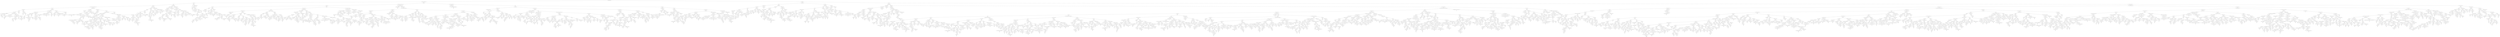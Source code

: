 digraph BST {
  node [fontname="Arial"];
  "0xab10009e0" [label="Eastside Hockey Manager"];
  "0xab10009e0" -> "0xab1000a00";
  "0xab1000a00" [label="Baldur's Gate II Enhanced Edition"];
  "0xab1000a00" -> "0xab1000c40";
  "0xab1000c40" [label="Avernum 4"];
  "0xab1000c40" -> "0xab1000f80";
  "0xab1000f80" [label="Arma 3"];
  "0xab1000f80" -> "0xab1001460";
  "0xab1001460" [label="Anno Online"];
  "0xab1001460" -> "0xab1001540";
  "0xab1001540" [label="Action! - Gameplay Recording and Streaming"];
  "0xab1001540" -> "0xab1002680";
  "0xab1002680" [label="7 Days to Die"];
  "0xab1002680" -> "0xab1010680";
  "0xab1010680" [label="3DMark Vantage"];
  "0xab1010680" -> "0xab1012660";
  "0xab1012660" [label="3DMark"];
  "0xab1012660" -> "0xab1018d00";
  "0xab1018d00" [label="100% Orange Juice"];
  "0xab1018d00" -> "0xab102a760";
  "0xab102a760" [label="1... 2... 3... KICK IT! (Drop That Beat Like an Ugly Baby)"];
  "0xab102a760" -> "0xab10488a0";
  "0xab10488a0" [label="007 Legends"];
  "null_l_0xab10488a0" [label="NULL", shape=point];
  "0xab10488a0" -> "null_l_0xab10488a0";
  "0xab10488a0" -> "0xab104a700";
  "0xab104a700" [label="0RBITALIS"];
  "null_l_0xab104a700" [label="NULL", shape=point];
  "0xab104a700" -> "null_l_0xab104a700";
  "null_r_0xab104a700" [label="NULL", shape=point];
  "0xab104a700" -> "null_r_0xab104a700";
  "0xab102a760" -> "0xab1030d40";
  "0xab1030d40" [label="10 Second Ninja"];
  "null_l_0xab1030d40" [label="NULL", shape=point];
  "0xab1030d40" -> "null_l_0xab1030d40";
  "null_r_0xab1030d40" [label="NULL", shape=point];
  "0xab1030d40" -> "null_r_0xab1030d40";
  "0xab1018d00" -> "0xab101ac40";
  "0xab101ac40" [label="12 Labours of Hercules III Girl Power"];
  "0xab101ac40" -> "0xab1028e80";
  "0xab1028e80" [label="12 Labours of Hercules"];
  "0xab1028e80" -> "0xab102b4a0";
  "0xab102b4a0" [label="10000000"];
  "0xab102b4a0" -> "0xab1054b80";
  "0xab1054b80" [label="1000 Amps"];
  "null_l_0xab1054b80" [label="NULL", shape=point];
  "0xab1054b80" -> "null_l_0xab1054b80";
  "null_r_0xab1054b80" [label="NULL", shape=point];
  "0xab1054b80" -> "null_r_0xab1054b80";
  "null_r_0xab102b4a0" [label="NULL", shape=point];
  "0xab102b4a0" -> "null_r_0xab102b4a0";
  "0xab1028e80" -> "0xab1029fc0";
  "0xab1029fc0" [label="12 Labours of Hercules II The Cretan Bull"];
  "null_l_0xab1029fc0" [label="NULL", shape=point];
  "0xab1029fc0" -> "null_l_0xab1029fc0";
  "null_r_0xab1029fc0" [label="NULL", shape=point];
  "0xab1029fc0" -> "null_r_0xab1029fc0";
  "0xab101ac40" -> "0xab101b760";
  "0xab101b760" [label="1953 NATO vs Warsaw Pact"];
  "0xab101b760" -> "0xab101b940";
  "0xab101b940" [label="18 Wheels of Steel American Long Haul"];
  "0xab101b940" -> "0xab1029ba0";
  "0xab1029ba0" [label="16bit Trader"];
  "0xab1029ba0" -> "0xab103e700";
  "0xab103e700" [label="140"];
  "null_l_0xab103e700" [label="NULL", shape=point];
  "0xab103e700" -> "null_l_0xab103e700";
  "0xab103e700" -> "0xab1049c80";
  "0xab1049c80" [label="15 Days"];
  "null_l_0xab1049c80" [label="NULL", shape=point];
  "0xab1049c80" -> "null_l_0xab1049c80";
  "null_r_0xab1049c80" [label="NULL", shape=point];
  "0xab1049c80" -> "null_r_0xab1049c80";
  "0xab1029ba0" -> "0xab1048d00";
  "0xab1048d00" [label="1701 A.D. Sunken Dragon"];
  "null_l_0xab1048d00" [label="NULL", shape=point];
  "0xab1048d00" -> "null_l_0xab1048d00";
  "null_r_0xab1048d00" [label="NULL", shape=point];
  "0xab1048d00" -> "null_r_0xab1048d00";
  "null_r_0xab101b940" [label="NULL", shape=point];
  "0xab101b940" -> "null_r_0xab101b940";
  "0xab101b760" -> "0xab10294e0";
  "0xab10294e0" [label="3 Stars of Destiny"];
  "0xab10294e0" -> "0xab1031a40";
  "0xab1031a40" [label="1Quest"];
  "null_l_0xab1031a40" [label="NULL", shape=point];
  "0xab1031a40" -> "null_l_0xab1031a40";
  "null_r_0xab1031a40" [label="NULL", shape=point];
  "0xab1031a40" -> "null_r_0xab1031a40";
  "0xab10294e0" -> "0xab103f6c0";
  "0xab103f6c0" [label="3D Mini Golf"];
  "0xab103f6c0" -> "0xab104ab40";
  "0xab104ab40" [label="3089 -- Futuristic Action RPG"];
  "null_l_0xab104ab40" [label="NULL", shape=point];
  "0xab104ab40" -> "null_l_0xab104ab40";
  "null_r_0xab104ab40" [label="NULL", shape=point];
  "0xab104ab40" -> "null_r_0xab104ab40";
  "null_r_0xab103f6c0" [label="NULL", shape=point];
  "0xab103f6c0" -> "null_r_0xab103f6c0";
  "0xab1012660" -> "0xab1030a20";
  "0xab1030a20" [label="3DMark 11"];
  "null_l_0xab1030a20" [label="NULL", shape=point];
  "0xab1030a20" -> "null_l_0xab1030a20";
  "null_r_0xab1030a20" [label="NULL", shape=point];
  "0xab1030a20" -> "null_r_0xab1030a20";
  "0xab1010680" -> "0xab1011de0";
  "0xab1011de0" [label="4 Elements"];
  "null_l_0xab1011de0" [label="NULL", shape=point];
  "0xab1011de0" -> "null_l_0xab1011de0";
  "0xab1011de0" -> "0xab10309a0";
  "0xab10309a0" [label="500 Years Act 1"];
  "0xab10309a0" -> "0xab1049500";
  "0xab1049500" [label="404Sight"];
  "null_l_0xab1049500" [label="NULL", shape=point];
  "0xab1049500" -> "null_l_0xab1049500";
  "null_r_0xab1049500" [label="NULL", shape=point];
  "0xab1049500" -> "null_r_0xab1049500";
  "0xab10309a0" -> "0xab103c380";
  "0xab103c380" [label="60 Seconds!"];
  "null_l_0xab103c380" [label="NULL", shape=point];
  "0xab103c380" -> "null_l_0xab103c380";
  "null_r_0xab103c380" [label="NULL", shape=point];
  "0xab103c380" -> "null_r_0xab103c380";
  "0xab1002680" -> "0xab10136e0";
  "0xab10136e0" [label="Absconding Zatwor"];
  "0xab10136e0" -> "0xab1018420";
  "0xab1018420" [label="A.R.E.S. Extinction Agenda EX"];
  "0xab1018420" -> "0xab1019f80";
  "0xab1019f80" [label="A New Beginning - Final Cut"];
  "0xab1019f80" -> "0xab101b2c0";
  "0xab101b2c0" [label="A Game of Thrones - Genesis"];
  "0xab101b2c0" -> "0xab1028a80";
  "0xab1028a80" [label="9 Clues 2 The Ward"];
  "0xab1028a80" -> "0xab102bbc0";
  "0xab102bbc0" [label="8BitBoy"];
  "null_l_0xab102bbc0" [label="NULL", shape=point];
  "0xab102bbc0" -> "null_l_0xab102bbc0";
  "0xab102bbc0" -> "0xab1049d80";
  "0xab1049d80" [label="8BitMMO"];
  "null_l_0xab1049d80" [label="NULL", shape=point];
  "0xab1049d80" -> "null_l_0xab1049d80";
  "null_r_0xab1049d80" [label="NULL", shape=point];
  "0xab1049d80" -> "null_r_0xab1049d80";
  "0xab1028a80" -> "0xab102ab80";
  "0xab102ab80" [label="99 Spirits"];
  "0xab102ab80" -> "0xab10313a0";
  "0xab10313a0" [label="9 Clues The Secret of Serpent Creek"];
  "null_l_0xab10313a0" [label="NULL", shape=point];
  "0xab10313a0" -> "null_l_0xab10313a0";
  "0xab10313a0" -> "0xab103e020";
  "0xab103e020" [label="99 Levels To Hell"];
  "0xab103e020" -> "0xab104b480";
  "0xab104b480" [label="9.03m"];
  "null_l_0xab104b480" [label="NULL", shape=point];
  "0xab104b480" -> "null_l_0xab104b480";
  "null_r_0xab104b480" [label="NULL", shape=point];
  "0xab104b480" -> "null_r_0xab104b480";
  "null_r_0xab103e020" [label="NULL", shape=point];
  "0xab103e020" -> "null_r_0xab103e020";
  "0xab102ab80" -> "0xab103cfe0";
  "0xab103cfe0" [label="A Bird Story"];
  "null_l_0xab103cfe0" [label="NULL", shape=point];
  "0xab103cfe0" -> "null_l_0xab103cfe0";
  "null_r_0xab103cfe0" [label="NULL", shape=point];
  "0xab103cfe0" -> "null_r_0xab103cfe0";
  "0xab101b2c0" -> "0xab103e960";
  "0xab103e960" [label="A Golden Wake"];
  "null_l_0xab103e960" [label="NULL", shape=point];
  "0xab103e960" -> "null_l_0xab103e960";
  "null_r_0xab103e960" [label="NULL", shape=point];
  "0xab103e960" -> "null_r_0xab103e960";
  "0xab1019f80" -> "0xab102bba0";
  "0xab102bba0" [label="A Story About My Uncle"];
  "null_l_0xab102bba0" [label="NULL", shape=point];
  "0xab102bba0" -> "null_l_0xab102bba0";
  "0xab102bba0" -> "0xab10310a0";
  "0xab10310a0" [label="A.R.E.S."];
  "0xab10310a0" -> "0xab1033d60";
  "0xab1033d60" [label="A Virus Named TOM"];
  "0xab1033d60" -> "0xab103ef20";
  "0xab103ef20" [label="A Valley Without Wind"];
  "null_l_0xab103ef20" [label="NULL", shape=point];
  "0xab103ef20" -> "null_l_0xab103ef20";
  "0xab103ef20" -> "0xab104acc0";
  "0xab104acc0" [label="A Valley Without Wind 2"];
  "null_l_0xab104acc0" [label="NULL", shape=point];
  "0xab104acc0" -> "null_l_0xab104acc0";
  "null_r_0xab104acc0" [label="NULL", shape=point];
  "0xab104acc0" -> "null_r_0xab104acc0";
  "0xab1033d60" -> "0xab103e7a0";
  "0xab103e7a0" [label="A Walk in the Dark"];
  "null_l_0xab103e7a0" [label="NULL", shape=point];
  "0xab103e7a0" -> "null_l_0xab103e7a0";
  "0xab103e7a0" -> "0xab10547c0";
  "0xab10547c0" [label="A-Train 8"];
  "null_l_0xab10547c0" [label="NULL", shape=point];
  "0xab10547c0" -> "null_l_0xab10547c0";
  "null_r_0xab10547c0" [label="NULL", shape=point];
  "0xab10547c0" -> "null_r_0xab10547c0";
  "null_r_0xab10310a0" [label="NULL", shape=point];
  "0xab10310a0" -> "null_r_0xab10310a0";
  "0xab1018420" -> "0xab101bba0";
  "0xab101bba0" [label="Abandoned Chestnut Lodge Asylum"];
  "0xab101bba0" -> "0xab1029aa0";
  "0xab1029aa0" [label="AaAaAA!!! - A Reckless Disregard for Gravity"];
  "0xab1029aa0" -> "0xab102a6c0";
  "0xab102a6c0" [label="A.V.A - Alliance of Valiant Arms"];
  "null_l_0xab102a6c0" [label="NULL", shape=point];
  "0xab102a6c0" -> "null_l_0xab102a6c0";
  "null_r_0xab102a6c0" [label="NULL", shape=point];
  "0xab102a6c0" -> "null_r_0xab102a6c0";
  "0xab1029aa0" -> "0xab103ee20";
  "0xab103ee20" [label="AaaaaAAaaaAAAaaAAAAaAAAAA!!! for the Awesome"];
  "null_l_0xab103ee20" [label="NULL", shape=point];
  "0xab103ee20" -> "null_l_0xab103ee20";
  "null_r_0xab103ee20" [label="NULL", shape=point];
  "0xab103ee20" -> "null_r_0xab103ee20";
  "0xab101bba0" -> "0xab104a8e0";
  "0xab104a8e0" [label="Aberoth"];
  "0xab104a8e0" -> "0xab104bf20";
  "0xab104bf20" [label="Abducted"];
  "null_l_0xab104bf20" [label="NULL", shape=point];
  "0xab104bf20" -> "null_l_0xab104bf20";
  "null_r_0xab104bf20" [label="NULL", shape=point];
  "0xab104bf20" -> "null_r_0xab104bf20";
  "null_r_0xab104a8e0" [label="NULL", shape=point];
  "0xab104a8e0" -> "null_r_0xab104a8e0";
  "0xab10136e0" -> "0xab1019ec0";
  "0xab1019ec0" [label="Ace of Spades"];
  "0xab1019ec0" -> "0xab101a720";
  "0xab101a720" [label="Abyss The Wraiths of Eden"];
  "0xab101a720" -> "0xab102a9c0";
  "0xab102a9c0" [label="Abyss Odyssey"];
  "0xab102a9c0" -> "0xab1033d20";
  "0xab1033d20" [label="Absolute Drift"];
  "null_l_0xab1033d20" [label="NULL", shape=point];
  "0xab1033d20" -> "null_l_0xab1033d20";
  "null_r_0xab1033d20" [label="NULL", shape=point];
  "0xab1033d20" -> "null_r_0xab1033d20";
  "null_r_0xab102a9c0" [label="NULL", shape=point];
  "0xab102a9c0" -> "null_r_0xab102a9c0";
  "0xab101a720" -> "0xab102b800";
  "0xab102b800" [label="ACE COMBAT ASSAULT HORIZON Enhanced Edition"];
  "0xab102b800" -> "0xab1049200";
  "0xab1049200" [label="ACE - Arena Cyber Evolution"];
  "null_l_0xab1049200" [label="NULL", shape=point];
  "0xab1049200" -> "null_l_0xab1049200";
  "null_r_0xab1049200" [label="NULL", shape=point];
  "0xab1049200" -> "null_r_0xab1049200";
  "null_r_0xab102b800" [label="NULL", shape=point];
  "0xab102b800" -> "null_r_0xab102b800";
  "0xab1019ec0" -> "0xab102a100";
  "0xab102a100" [label="Act of Aggression"];
  "0xab102a100" -> "0xab103fe20";
  "0xab103fe20" [label="Achron"];
  "0xab103fe20" -> "0xab104a880";
  "0xab104a880" [label="Aces Wild Manic Brawling Action!"];
  "null_l_0xab104a880" [label="NULL", shape=point];
  "0xab104a880" -> "null_l_0xab104a880";
  "null_r_0xab104a880" [label="NULL", shape=point];
  "0xab104a880" -> "null_r_0xab104a880";
  "null_r_0xab103fe20" [label="NULL", shape=point];
  "0xab103fe20" -> "null_r_0xab103fe20";
  "null_r_0xab102a100" [label="NULL", shape=point];
  "0xab102a100" -> "null_r_0xab102a100";
  "0xab1001540" -> "0xab1001720";
  "0xab1001720" [label="Age of Empires Online"];
  "0xab1001720" -> "0xab1002540";
  "0xab1002540" [label="AdVenture Capitalist"];
  "0xab1002540" -> "0xab103e5a0";
  "0xab103e5a0" [label="Actual Sunlight"];
  "null_l_0xab103e5a0" [label="NULL", shape=point];
  "0xab103e5a0" -> "null_l_0xab103e5a0";
  "null_r_0xab103e5a0" [label="NULL", shape=point];
  "0xab103e5a0" -> "null_r_0xab103e5a0";
  "0xab1002540" -> "0xab1002d80";
  "0xab1002d80" [label="Age of Empires II HD Edition"];
  "0xab1002d80" -> "0xab1010620";
  "0xab1010620" [label="Adventurer Manager"];
  "0xab1010620" -> "0xab103fba0";
  "0xab103fba0" [label="Adventure Park"];
  "0xab103fba0" -> "0xab1048820";
  "0xab1048820" [label="Adventure Chronicles The Search For Lost Treasure"];
  "null_l_0xab1048820" [label="NULL", shape=point];
  "0xab1048820" -> "null_l_0xab1048820";
  "null_r_0xab1048820" [label="NULL", shape=point];
  "0xab1048820" -> "null_r_0xab1048820";
  "0xab103fba0" -> "0xab104b300";
  "0xab104b300" [label="Adventure Time  Explore the Dungeon Because I DONT KNOW!"];
  "null_l_0xab104b300" [label="NULL", shape=point];
  "0xab104b300" -> "null_l_0xab104b300";
  "null_r_0xab104b300" [label="NULL", shape=point];
  "0xab104b300" -> "null_r_0xab104b300";
  "0xab1010620" -> "0xab1010800";
  "0xab1010800" [label="Age of Conan Unchained - EU version"];
  "0xab1010800" -> "0xab1011520";
  "0xab1011520" [label="Age of Chivalry"];
  "0xab1011520" -> "0xab1011ae0";
  "0xab1011ae0" [label="Agarest Generations of War"];
  "0xab1011ae0" -> "0xab1028980";
  "0xab1028980" [label="Aftermath"];
  "0xab1028980" -> "0xab10332c0";
  "0xab10332c0" [label="Aerena"];
  "0xab10332c0" -> "0xab103cc60";
  "0xab103cc60" [label="Adventures of Bertram Fiddle Episode 1 A Dreadly Business"];
  "null_l_0xab103cc60" [label="NULL", shape=point];
  "0xab103cc60" -> "null_l_0xab103cc60";
  "0xab103cc60" -> "0xab103d640";
  "0xab103d640" [label="Adventures of Shuggy"];
  "null_l_0xab103d640" [label="NULL", shape=point];
  "0xab103d640" -> "null_l_0xab103d640";
  "0xab103d640" -> "0xab1049f60";
  "0xab1049f60" [label="Aeon Command"];
  "null_l_0xab1049f60" [label="NULL", shape=point];
  "0xab1049f60" -> "null_l_0xab1049f60";
  "null_r_0xab1049f60" [label="NULL", shape=point];
  "0xab1049f60" -> "null_r_0xab1049f60";
  "0xab10332c0" -> "0xab103c360";
  "0xab103c360" [label="Afterfall InSanity Extended Edition"];
  "0xab103c360" -> "0xab1049e20";
  "0xab1049e20" [label="Afterfall InSanity - Dirty Arena Edition"];
  "0xab1049e20" -> "0xab104bae0";
  "0xab104bae0" [label="aerofly RC 7"];
  "null_l_0xab104bae0" [label="NULL", shape=point];
  "0xab104bae0" -> "null_l_0xab104bae0";
  "null_r_0xab104bae0" [label="NULL", shape=point];
  "0xab104bae0" -> "null_r_0xab104bae0";
  "null_r_0xab1049e20" [label="NULL", shape=point];
  "0xab1049e20" -> "null_r_0xab1049e20";
  "0xab103c360" -> "0xab104ba80";
  "0xab104ba80" [label="Afterlife Empire"];
  "null_l_0xab104ba80" [label="NULL", shape=point];
  "0xab104ba80" -> "null_l_0xab104ba80";
  "null_r_0xab104ba80" [label="NULL", shape=point];
  "0xab104ba80" -> "null_r_0xab104ba80";
  "null_r_0xab1028980" [label="NULL", shape=point];
  "0xab1028980" -> "null_r_0xab1028980";
  "0xab1011ae0" -> "0xab1013be0";
  "0xab1013be0" [label="Agarest Zero"];
  "null_l_0xab1013be0" [label="NULL", shape=point];
  "0xab1013be0" -> "null_l_0xab1013be0";
  "null_r_0xab1013be0" [label="NULL", shape=point];
  "0xab1013be0" -> "null_r_0xab1013be0";
  "0xab1011520" -> "0xab10297c0";
  "0xab10297c0" [label="Age of Conan Rise of the Godslayer"];
  "null_l_0xab10297c0" [label="NULL", shape=point];
  "0xab10297c0" -> "null_l_0xab10297c0";
  "null_r_0xab10297c0" [label="NULL", shape=point];
  "0xab10297c0" -> "null_r_0xab10297c0";
  "null_r_0xab1010800" [label="NULL", shape=point];
  "0xab1010800" -> "null_r_0xab1010800";
  "0xab1002d80" -> "0xab1011320";
  "0xab1011320" [label="Age of Empires III Complete Collection"];
  "null_l_0xab1011320" [label="NULL", shape=point];
  "0xab1011320" -> "null_l_0xab1011320";
  "null_r_0xab1011320" [label="NULL", shape=point];
  "0xab1011320" -> "null_r_0xab1011320";
  "0xab1001720" -> "0xab1002ca0";
  "0xab1002ca0" [label="Age of Wonders III"];
  "0xab1002ca0" -> "0xab1003060";
  "0xab1003060" [label="Age of Wonders 2"];
  "0xab1003060" -> "0xab10116a0";
  "0xab10116a0" [label="Age of Wonders"];
  "0xab10116a0" -> "0xab1012940";
  "0xab1012940" [label="Age of Mythology Extended Edition"];
  "null_l_0xab1012940" [label="NULL", shape=point];
  "0xab1012940" -> "null_l_0xab1012940";
  "null_r_0xab1012940" [label="NULL", shape=point];
  "0xab1012940" -> "null_r_0xab1012940";
  "null_r_0xab10116a0" [label="NULL", shape=point];
  "0xab10116a0" -> "null_r_0xab10116a0";
  "null_r_0xab1003060" [label="NULL", shape=point];
  "0xab1003060" -> "null_r_0xab1003060";
  "0xab1002ca0" -> "0xab10032e0";
  "0xab10032e0" [label="Anno 2070"];
  "0xab10032e0" -> "0xab10036c0";
  "0xab10036c0" [label="America's Army Proving Grounds"];
  "0xab10036c0" -> "0xab1003f60";
  "0xab1003f60" [label="Agricultural Simulator 2013 Steam Edition"];
  "0xab1003f60" -> "0xab1011120";
  "0xab1011120" [label="Age of Wonders Shadow Magic"];
  "null_l_0xab1011120" [label="NULL", shape=point];
  "0xab1011120" -> "null_l_0xab1011120";
  "0xab1011120" -> "0xab10491c0";
  "0xab10491c0" [label="Aggression Europe Under Fire"];
  "null_l_0xab10491c0" [label="NULL", shape=point];
  "0xab10491c0" -> "null_l_0xab10491c0";
  "0xab10491c0" -> "0xab1054920";
  "0xab1054920" [label="Agricultural Simulator 2011 Extended Edition"];
  "null_l_0xab1054920" [label="NULL", shape=point];
  "0xab1054920" -> "null_l_0xab1054920";
  "null_r_0xab1054920" [label="NULL", shape=point];
  "0xab1054920" -> "null_r_0xab1054920";
  "0xab1003f60" -> "0xab1010340";
  "0xab1010340" [label="Aion Collectors Edition"];
  "0xab1010340" -> "0xab1013e80";
  "0xab1013e80" [label="Aion"];
  "0xab1013e80" -> "0xab102b980";
  "0xab102b980" [label="AI War Fleet Command"];
  "null_l_0xab102b980" [label="NULL", shape=point];
  "0xab102b980" -> "null_l_0xab102b980";
  "null_r_0xab102b980" [label="NULL", shape=point];
  "0xab102b980" -> "null_r_0xab102b980";
  "null_r_0xab1013e80" [label="NULL", shape=point];
  "0xab1013e80" -> "null_r_0xab1013e80";
  "0xab1010340" -> "0xab1012ce0";
  "0xab1012ce0" [label="Aliens vs. Predator"];
  "0xab1012ce0" -> "0xab1012fe0";
  "0xab1012fe0" [label="AirMech"];
  "0xab1012fe0" -> "0xab101a9c0";
  "0xab101a9c0" [label="AION Free-to-Play"];
  "null_l_0xab101a9c0" [label="NULL", shape=point];
  "0xab101a9c0" -> "null_l_0xab101a9c0";
  "0xab101a9c0" -> "0xab101b0a0";
  "0xab101b0a0" [label="Airline Tycoon 2"];
  "0xab101b0a0" -> "0xab10320a0";
  "0xab10320a0" [label="Air Conflicts Pacific Carriers"];
  "0xab10320a0" -> "0xab10324c0";
  "0xab10324c0" [label="Air Brawl"];
  "null_l_0xab10324c0" [label="NULL", shape=point];
  "0xab10324c0" -> "null_l_0xab10324c0";
  "0xab10324c0" -> "0xab103d080";
  "0xab103d080" [label="Air Conflicts - Secret Wars"];
  "null_l_0xab103d080" [label="NULL", shape=point];
  "0xab103d080" -> "null_l_0xab103d080";
  "null_r_0xab103d080" [label="NULL", shape=point];
  "0xab103d080" -> "null_r_0xab103d080";
  "0xab10320a0" -> "0xab10484c0";
  "0xab10484c0" [label="AirBuccaneers"];
  "null_l_0xab10484c0" [label="NULL", shape=point];
  "0xab10484c0" -> "null_l_0xab10484c0";
  "null_r_0xab10484c0" [label="NULL", shape=point];
  "0xab10484c0" -> "null_r_0xab10484c0";
  "0xab101b0a0" -> "0xab1048fa0";
  "0xab1048fa0" [label="Airline Tycoon Deluxe"];
  "null_l_0xab1048fa0" [label="NULL", shape=point];
  "0xab1048fa0" -> "null_l_0xab1048fa0";
  "null_r_0xab1048fa0" [label="NULL", shape=point];
  "0xab1048fa0" -> "null_r_0xab1048fa0";
  "0xab1012fe0" -> "0xab1013120";
  "0xab1013120" [label="AKIBA'S TRIP Undead & Undressed"];
  "0xab1013120" -> "0xab1018a00";
  "0xab1018a00" [label="Airport Madness World Edition"];
  "null_l_0xab1018a00" [label="NULL", shape=point];
  "0xab1018a00" -> "null_l_0xab1018a00";
  "0xab1018a00" -> "0xab1019000";
  "0xab1019000" [label="Airport Simulator 2014"];
  "null_l_0xab1019000" [label="NULL", shape=point];
  "0xab1019000" -> "null_l_0xab1019000";
  "0xab1019000" -> "0xab103d0a0";
  "0xab103d0a0" [label="Akane the Kunoichi"];
  "null_l_0xab103d0a0" [label="NULL", shape=point];
  "0xab103d0a0" -> "null_l_0xab103d0a0";
  "0xab103d0a0" -> "0xab104a060";
  "0xab104a060" [label="Akaneiro Demon Hunters"];
  "null_l_0xab104a060" [label="NULL", shape=point];
  "0xab104a060" -> "null_l_0xab104a060";
  "null_r_0xab104a060" [label="NULL", shape=point];
  "0xab104a060" -> "null_r_0xab104a060";
  "0xab1013120" -> "0xab1013220";
  "0xab1013220" [label="Alan Wake"];
  "0xab1013220" -> "0xab104a080";
  "0xab104a080" [label="Akuatica"];
  "null_l_0xab104a080" [label="NULL", shape=point];
  "0xab104a080" -> "null_l_0xab104a080";
  "null_r_0xab104a080" [label="NULL", shape=point];
  "0xab104a080" -> "null_r_0xab104a080";
  "0xab1013220" -> "0xab1013340";
  "0xab1013340" [label="Alien Isolation"];
  "0xab1013340" -> "0xab1018940";
  "0xab1018940" [label="Alien Breed 3 Descent"];
  "0xab1018940" -> "0xab1019280";
  "0xab1019280" [label="Alice Madness Returns"];
  "0xab1019280" -> "0xab102a8c0";
  "0xab102a8c0" [label="Alchemy Mysteries Prague Legends"];
  "0xab102a8c0" -> "0xab102ba60";
  "0xab102ba60" [label="Alan Wake's American Nightmare"];
  "null_l_0xab102ba60" [label="NULL", shape=point];
  "0xab102ba60" -> "null_l_0xab102ba60";
  "0xab102ba60" -> "0xab103da60";
  "0xab103da60" [label="Albino Lullaby Episode 1"];
  "null_l_0xab103da60" [label="NULL", shape=point];
  "0xab103da60" -> "null_l_0xab103da60";
  "null_r_0xab103da60" [label="NULL", shape=point];
  "0xab103da60" -> "null_r_0xab103da60";
  "0xab102a8c0" -> "0xab10318a0";
  "0xab10318a0" [label="Alex Hunter - Lord of the Mind"];
  "null_l_0xab10318a0" [label="NULL", shape=point];
  "0xab10318a0" -> "null_l_0xab10318a0";
  "0xab10318a0" -> "0xab1049b60";
  "0xab1049b60" [label="Alganon"];
  "null_l_0xab1049b60" [label="NULL", shape=point];
  "0xab1049b60" -> "null_l_0xab1049b60";
  "null_r_0xab1049b60" [label="NULL", shape=point];
  "0xab1049b60" -> "null_r_0xab1049b60";
  "0xab1019280" -> "0xab10288c0";
  "0xab10288c0" [label="Alien Breed 2 Assault"];
  "null_l_0xab10288c0" [label="NULL", shape=point];
  "0xab10288c0" -> "null_l_0xab10288c0";
  "null_r_0xab10288c0" [label="NULL", shape=point];
  "0xab10288c0" -> "null_r_0xab10288c0";
  "0xab1018940" -> "0xab1018ea0";
  "0xab1018ea0" [label="Alien Breed Impact"];
  "null_l_0xab1018ea0" [label="NULL", shape=point];
  "0xab1018ea0" -> "null_l_0xab1018ea0";
  "null_r_0xab1018ea0" [label="NULL", shape=point];
  "0xab1018ea0" -> "null_r_0xab1018ea0";
  "0xab1013340" -> "0xab1018160";
  "0xab1018160" [label="Aliens Colonial Marines"];
  "0xab1018160" -> "0xab1028760";
  "0xab1028760" [label="Alien Swarm"];
  "0xab1028760" -> "0xab1029c40";
  "0xab1029c40" [label="Alien Shooter Vengeance"];
  "0xab1029c40" -> "0xab1031100";
  "0xab1031100" [label="Alien Rage - Unlimited"];
  "null_l_0xab1031100" [label="NULL", shape=point];
  "0xab1031100" -> "null_l_0xab1031100";
  "0xab1031100" -> "0xab1054820";
  "0xab1054820" [label="Alien Shooter Revisited"];
  "null_l_0xab1054820" [label="NULL", shape=point];
  "0xab1054820" -> "null_l_0xab1054820";
  "null_r_0xab1054820" [label="NULL", shape=point];
  "0xab1054820" -> "null_r_0xab1054820";
  "null_r_0xab1029c40" [label="NULL", shape=point];
  "0xab1029c40" -> "null_r_0xab1029c40";
  "null_r_0xab1028760" [label="NULL", shape=point];
  "0xab1028760" -> "null_r_0xab1028760";
  "0xab1018160" -> "0xab103cae0";
  "0xab103cae0" [label="Aliens versus Predator Classic 2000"];
  "null_l_0xab103cae0" [label="NULL", shape=point];
  "0xab103cae0" -> "null_l_0xab103cae0";
  "null_r_0xab103cae0" [label="NULL", shape=point];
  "0xab103cae0" -> "null_r_0xab103cae0";
  "0xab1012ce0" -> "0xab10130e0";
  "0xab10130e0" [label="Amazing Adventures Around the World"];
  "0xab10130e0" -> "0xab10281a0";
  "0xab10281a0" [label="Altitude"];
  "0xab10281a0" -> "0xab1029c20";
  "0xab1029c20" [label="All Zombies Must Die!"];
  "0xab1029c20" -> "0xab103dd00";
  "0xab103dd00" [label="All Is Dust"];
  "null_l_0xab103dd00" [label="NULL", shape=point];
  "0xab103dd00" -> "null_l_0xab103dd00";
  "null_r_0xab103dd00" [label="NULL", shape=point];
  "0xab103dd00" -> "null_r_0xab103dd00";
  "0xab1029c20" -> "0xab102b7e0";
  "0xab102b7e0" [label="Alpha Protocol"];
  "0xab102b7e0" -> "0xab103c5c0";
  "0xab103c5c0" [label="Alpha Kimori Episode One"];
  "0xab103c5c0" -> "0xab104a240";
  "0xab104a240" [label="Alone in the Dark"];
  "null_l_0xab104a240" [label="NULL", shape=point];
  "0xab104a240" -> "null_l_0xab104a240";
  "null_r_0xab104a240" [label="NULL", shape=point];
  "0xab104a240" -> "null_r_0xab104a240";
  "0xab103c5c0" -> "0xab1049260";
  "0xab1049260" [label="Alpha Prime"];
  "null_l_0xab1049260" [label="NULL", shape=point];
  "0xab1049260" -> "null_l_0xab1049260";
  "null_r_0xab1049260" [label="NULL", shape=point];
  "0xab1049260" -> "null_r_0xab1049260";
  "0xab102b7e0" -> "0xab1054a80";
  "0xab1054a80" [label="Alter World"];
  "null_l_0xab1054a80" [label="NULL", shape=point];
  "0xab1054a80" -> "null_l_0xab1054a80";
  "null_r_0xab1054a80" [label="NULL", shape=point];
  "0xab1054a80" -> "null_r_0xab1054a80";
  "0xab10281a0" -> "0xab1029320";
  "0xab1029320" [label="Always Sometimes Monsters"];
  "null_l_0xab1029320" [label="NULL", shape=point];
  "0xab1029320" -> "null_l_0xab1029320";
  "null_r_0xab1029320" [label="NULL", shape=point];
  "0xab1029320" -> "null_r_0xab1029320";
  "0xab10130e0" -> "0xab1013ba0";
  "0xab1013ba0" [label="America's Army 3"];
  "0xab1013ba0" -> "0xab102bf20";
  "0xab102bf20" [label="Amazing Adventures The Lost Tomb"];
  "null_l_0xab102bf20" [label="NULL", shape=point];
  "0xab102bf20" -> "null_l_0xab102bf20";
  "0xab102bf20" -> "0xab103c400";
  "0xab103c400" [label="Amazing World"];
  "0xab103c400" -> "0xab1048400";
  "0xab1048400" [label="Amazing Princess Sarah"];
  "null_l_0xab1048400" [label="NULL", shape=point];
  "0xab1048400" -> "null_l_0xab1048400";
  "null_r_0xab1048400" [label="NULL", shape=point];
  "0xab1048400" -> "null_r_0xab1048400";
  "null_r_0xab103c400" [label="NULL", shape=point];
  "0xab103c400" -> "null_r_0xab103c400";
  "null_r_0xab1013ba0" [label="NULL", shape=point];
  "0xab1013ba0" -> "null_r_0xab1013ba0";
  "0xab10036c0" -> "0xab1003700";
  "0xab1003700" [label="Ancient Space"];
  "0xab1003700" -> "0xab1028b80";
  "0xab1028b80" [label="Amnesia The Dark Descent"];
  "0xab1028b80" -> "0xab1029080";
  "0xab1029080" [label="Amnesia Memories"];
  "0xab1029080" -> "0xab1029ca0";
  "0xab1029ca0" [label="Amnesia A Machine for Pigs"];
  "0xab1029ca0" -> "0xab104a660";
  "0xab104a660" [label="American Conquest - Fight Back"];
  "0xab104a660" -> "0xab104b380";
  "0xab104b380" [label="American Conquest"];
  "null_l_0xab104b380" [label="NULL", shape=point];
  "0xab104b380" -> "null_l_0xab104b380";
  "null_r_0xab104b380" [label="NULL", shape=point];
  "0xab104b380" -> "null_r_0xab104b380";
  "null_r_0xab104a660" [label="NULL", shape=point];
  "0xab104a660" -> "null_r_0xab104a660";
  "null_r_0xab1029ca0" [label="NULL", shape=point];
  "0xab1029ca0" -> "null_r_0xab1029ca0";
  "null_r_0xab1029080" [label="NULL", shape=point];
  "0xab1029080" -> "null_r_0xab1029080";
  "0xab1028b80" -> "0xab1028da0";
  "0xab1028da0" [label="An Assassin in Orlandes"];
  "0xab1028da0" -> "0xab103ca80";
  "0xab103ca80" [label="Among the Sleep"];
  "0xab103ca80" -> "0xab1049fe0";
  "0xab1049fe0" [label="Among Ripples"];
  "null_l_0xab1049fe0" [label="NULL", shape=point];
  "0xab1049fe0" -> "null_l_0xab1049fe0";
  "null_r_0xab1049fe0" [label="NULL", shape=point];
  "0xab1049fe0" -> "null_r_0xab1049fe0";
  "0xab103ca80" -> "0xab103fea0";
  "0xab103fea0" [label="Ampu-Tea"];
  "null_l_0xab103fea0" [label="NULL", shape=point];
  "0xab103fea0" -> "null_l_0xab103fea0";
  "null_r_0xab103fea0" [label="NULL", shape=point];
  "0xab103fea0" -> "null_r_0xab103fea0";
  "0xab1028da0" -> "0xab1030100";
  "0xab1030100" [label="Analogue A Hate Story"];
  "0xab1030100" -> "0xab1054b60";
  "0xab1054b60" [label="Anachronox"];
  "null_l_0xab1054b60" [label="NULL", shape=point];
  "0xab1054b60" -> "null_l_0xab1054b60";
  "null_r_0xab1054b60" [label="NULL", shape=point];
  "0xab1054b60" -> "null_r_0xab1054b60";
  "0xab1030100" -> "0xab1032320";
  "0xab1032320" [label="Ancient Planet"];
  "0xab1032320" -> "0xab103e040";
  "0xab103e040" [label="Anarchy Arcade"];
  "null_l_0xab103e040" [label="NULL", shape=point];
  "0xab103e040" -> "null_l_0xab103e040";
  "null_r_0xab103e040" [label="NULL", shape=point];
  "0xab103e040" -> "null_r_0xab103e040";
  "null_r_0xab1032320" [label="NULL", shape=point];
  "0xab1032320" -> "null_r_0xab1032320";
  "0xab1003700" -> "0xab1011500";
  "0xab1011500" [label="Anno 1404 Venice"];
  "0xab1011500" -> "0xab1012120";
  "0xab1012120" [label="Anno 1404"];
  "0xab1012120" -> "0xab1018200";
  "0xab1018200" [label="Angels of Fasaria Version 2.0"];
  "0xab1018200" -> "0xab1028be0";
  "0xab1028be0" [label="Angels Fall First"];
  "0xab1028be0" -> "0xab103e200";
  "0xab103e200" [label="And Yet It Moves"];
  "null_l_0xab103e200" [label="NULL", shape=point];
  "0xab103e200" -> "null_l_0xab103e200";
  "null_r_0xab103e200" [label="NULL", shape=point];
  "0xab103e200" -> "null_r_0xab103e200";
  "null_r_0xab1028be0" [label="NULL", shape=point];
  "0xab1028be0" -> "null_r_0xab1028be0";
  "0xab1018200" -> "0xab1018740";
  "0xab1018740" [label="Anna's Quest"];
  "0xab1018740" -> "0xab102b5a0";
  "0xab102b5a0" [label="Anna - Extended Edition"];
  "0xab102b5a0" -> "0xab1031840";
  "0xab1031840" [label="Angry Birds Space"];
  "null_l_0xab1031840" [label="NULL", shape=point];
  "0xab1031840" -> "null_l_0xab1031840";
  "0xab1031840" -> "0xab1033d00";
  "0xab1033d00" [label="Angry Video Game Nerd Adventures"];
  "null_l_0xab1033d00" [label="NULL", shape=point];
  "0xab1033d00" -> "null_l_0xab1033d00";
  "0xab1033d00" -> "0xab104b3e0";
  "0xab104b3e0" [label="Angvik"];
  "null_l_0xab104b3e0" [label="NULL", shape=point];
  "0xab104b3e0" -> "null_l_0xab104b3e0";
  "null_r_0xab104b3e0" [label="NULL", shape=point];
  "0xab104b3e0" -> "null_r_0xab104b3e0";
  "null_r_0xab102b5a0" [label="NULL", shape=point];
  "0xab102b5a0" -> "null_r_0xab102b5a0";
  "null_r_0xab1018740" [label="NULL", shape=point];
  "0xab1018740" -> "null_r_0xab1018740";
  "null_r_0xab1012120" [label="NULL", shape=point];
  "0xab1012120" -> "null_r_0xab1012120";
  "null_r_0xab1011500" [label="NULL", shape=point];
  "0xab1011500" -> "null_r_0xab1011500";
  "0xab10032e0" -> "0xab10102e0";
  "0xab10102e0" [label="Anno 2205"];
  "null_l_0xab10102e0" [label="NULL", shape=point];
  "0xab10102e0" -> "null_l_0xab10102e0";
  "null_r_0xab10102e0" [label="NULL", shape=point];
  "0xab10102e0" -> "null_r_0xab10102e0";
  "0xab1001460" -> "0xab1001600";
  "0xab1001600" [label="ARK Survival Evolved"];
  "0xab1001600" -> "0xab1001aa0";
  "0xab1001aa0" [label="APB Reloaded"];
  "0xab1001aa0" -> "0xab10117c0";
  "0xab10117c0" [label="Antisquad"];
  "0xab10117c0" -> "0xab101b1a0";
  "0xab101b1a0" [label="Anoxemia"];
  "0xab101b1a0" -> "0xab1030780";
  "0xab1030780" [label="Anodyne"];
  "null_l_0xab1030780" [label="NULL", shape=point];
  "0xab1030780" -> "null_l_0xab1030780";
  "0xab1030780" -> "0xab1033720";
  "0xab1033720" [label="Anomaly Warzone Earth Mobile Campaign"];
  "0xab1033720" -> "0xab1033760";
  "0xab1033760" [label="Anomaly Warzone Earth"];
  "0xab1033760" -> "0xab103d7e0";
  "0xab103d7e0" [label="Anomaly 2"];
  "null_l_0xab103d7e0" [label="NULL", shape=point];
  "0xab103d7e0" -> "null_l_0xab103d7e0";
  "0xab103d7e0" -> "0xab103fb80";
  "0xab103fb80" [label="Anomaly Korea"];
  "null_l_0xab103fb80" [label="NULL", shape=point];
  "0xab103fb80" -> "null_l_0xab103fb80";
  "null_r_0xab103fb80" [label="NULL", shape=point];
  "0xab103fb80" -> "null_r_0xab103fb80";
  "null_r_0xab1033760" [label="NULL", shape=point];
  "0xab1033760" -> "null_r_0xab1033760";
  "0xab1033720" -> "0xab103e840";
  "0xab103e840" [label="Another World"];
  "0xab103e840" -> "0xab104b200";
  "0xab104b200" [label="Another Perspective"];
  "null_l_0xab104b200" [label="NULL", shape=point];
  "0xab104b200" -> "null_l_0xab104b200";
  "null_r_0xab104b200" [label="NULL", shape=point];
  "0xab104b200" -> "null_r_0xab104b200";
  "null_r_0xab103e840" [label="NULL", shape=point];
  "0xab103e840" -> "null_r_0xab103e840";
  "0xab101b1a0" -> "0xab1031520";
  "0xab1031520" [label="Antichamber"];
  "null_l_0xab1031520" [label="NULL", shape=point];
  "0xab1031520" -> "null_l_0xab1031520";
  "null_r_0xab1031520" [label="NULL", shape=point];
  "0xab1031520" -> "null_r_0xab1031520";
  "null_r_0xab10117c0" [label="NULL", shape=point];
  "0xab10117c0" -> "null_r_0xab10117c0";
  "0xab1001aa0" -> "0xab10035c0";
  "0xab10035c0" [label="ArcheAge"];
  "0xab10035c0" -> "0xab101b5c0";
  "0xab101b5c0" [label="ArcaniA"];
  "0xab101b5c0" -> "0xab1029fe0";
  "0xab1029fe0" [label="Aquaria"];
  "0xab1029fe0" -> "0xab102ada0";
  "0xab102ada0" [label="Apollo4x"];
  "0xab102ada0" -> "0xab103c760";
  "0xab103c760" [label="Aperture Tag The Paint Gun Testing Initiative"];
  "null_l_0xab103c760" [label="NULL", shape=point];
  "0xab103c760" -> "null_l_0xab103c760";
  "null_r_0xab103c760" [label="NULL", shape=point];
  "0xab103c760" -> "null_r_0xab103c760";
  "0xab102ada0" -> "0xab1030dc0";
  "0xab1030dc0" [label="Apotheon"];
  "null_l_0xab1030dc0" [label="NULL", shape=point];
  "0xab1030dc0" -> "null_l_0xab1030dc0";
  "0xab1030dc0" -> "0xab103fb00";
  "0xab103fb00" [label="Apotheon Arena"];
  "null_l_0xab103fb00" [label="NULL", shape=point];
  "0xab103fb00" -> "null_l_0xab103fb00";
  "0xab103fb00" -> "0xab1049ea0";
  "0xab1049ea0" [label="AquaNox"];
  "0xab1049ea0" -> "0xab104a0a0";
  "0xab104a0a0" [label="APOX"];
  "null_l_0xab104a0a0" [label="NULL", shape=point];
  "0xab104a0a0" -> "null_l_0xab104a0a0";
  "0xab104a0a0" -> "0xab104aa80";
  "0xab104aa80" [label="Aqua Kitty - Milk Mine Defender"];
  "null_l_0xab104aa80" [label="NULL", shape=point];
  "0xab104aa80" -> "null_l_0xab104aa80";
  "null_r_0xab104aa80" [label="NULL", shape=point];
  "0xab104aa80" -> "null_r_0xab104aa80";
  "null_r_0xab1049ea0" [label="NULL", shape=point];
  "0xab1049ea0" -> "null_r_0xab1049ea0";
  "0xab1029fe0" -> "0xab1049000";
  "0xab1049000" [label="Arcadia"];
  "0xab1049000" -> "0xab104a0e0";
  "0xab104a0e0" [label="AR-K"];
  "null_l_0xab104a0e0" [label="NULL", shape=point];
  "0xab104a0e0" -> "null_l_0xab104a0e0";
  "null_r_0xab104a0e0" [label="NULL", shape=point];
  "0xab104a0e0" -> "null_r_0xab104a0e0";
  "0xab1049000" -> "0xab10541e0";
  "0xab10541e0" [label="Arcane Worlds"];
  "null_l_0xab10541e0" [label="NULL", shape=point];
  "0xab10541e0" -> "null_l_0xab10541e0";
  "null_r_0xab10541e0" [label="NULL", shape=point];
  "0xab10541e0" -> "null_r_0xab10541e0";
  "null_r_0xab101b5c0" [label="NULL", shape=point];
  "0xab101b5c0" -> "null_r_0xab101b5c0";
  "0xab10035c0" -> "0xab101b1c0";
  "0xab101b1c0" [label="Arctic Combat"];
  "0xab101b1c0" -> "0xab1029e40";
  "0xab1029e40" [label="Archeblade"];
  "null_l_0xab1029e40" [label="NULL", shape=point];
  "0xab1029e40" -> "null_l_0xab1029e40";
  "0xab1029e40" -> "0xab103e4c0";
  "0xab103e4c0" [label="ArchonClassic"];
  "null_l_0xab103e4c0" [label="NULL", shape=point];
  "0xab103e4c0" -> "null_l_0xab103e4c0";
  "null_r_0xab103e4c0" [label="NULL", shape=point];
  "0xab103e4c0" -> "null_r_0xab103e4c0";
  "null_r_0xab101b1c0" [label="NULL", shape=point];
  "0xab101b1c0" -> "null_r_0xab101b1c0";
  "0xab1001600" -> "0xab10021a0";
  "0xab10021a0" [label="Arma 2 Operation Arrowhead"];
  "0xab10021a0" -> "0xab101bda0";
  "0xab101bda0" [label="Arma 2"];
  "null_l_0xab101bda0" [label="NULL", shape=point];
  "0xab101bda0" -> "null_l_0xab101bda0";
  "0xab101bda0" -> "0xab1032140";
  "0xab1032140" [label="Arma 2 DayZ Mod"];
  "0xab1032140" -> "0xab104b880";
  "0xab104b880" [label="Arma 2 British Armed Forces"];
  "null_l_0xab104b880" [label="NULL", shape=point];
  "0xab104b880" -> "null_l_0xab104b880";
  "null_r_0xab104b880" [label="NULL", shape=point];
  "0xab104b880" -> "null_r_0xab104b880";
  "0xab1032140" -> "0xab10494e0";
  "0xab10494e0" [label="Arma 2 Free"];
  "null_l_0xab10494e0" [label="NULL", shape=point];
  "0xab10494e0" -> "null_l_0xab10494e0";
  "null_r_0xab10494e0" [label="NULL", shape=point];
  "0xab10494e0" -> "null_r_0xab10494e0";
  "0xab10021a0" -> "0xab101abc0";
  "0xab101abc0" [label="Arma 2 Operation Arrowhead Beta (Obsolete)"];
  "null_l_0xab101abc0" [label="NULL", shape=point];
  "0xab101abc0" -> "null_l_0xab101abc0";
  "0xab101abc0" -> "0xab10484e0";
  "0xab10484e0" [label="Arma 2 Private Military Company"];
  "null_l_0xab10484e0" [label="NULL", shape=point];
  "0xab10484e0" -> "null_l_0xab10484e0";
  "null_r_0xab10484e0" [label="NULL", shape=point];
  "0xab10484e0" -> "null_r_0xab10484e0";
  "0xab1000f80" -> "0xab1001c00";
  "0xab1001c00" [label="Assassin's Creed Rogue"];
  "0xab1001c00" -> "0xab1001ce0";
  "0xab1001ce0" [label="Assassin's Creed IV Black Flag"];
  "0xab1001ce0" -> "0xab10023c0";
  "0xab10023c0" [label="Assassin's Creed III"];
  "0xab10023c0" -> "0xab1002e60";
  "0xab1002e60" [label="Arma Combat Operations"];
  "0xab1002e60" -> "0xab103dda0";
  "0xab103dda0" [label="Arma Cold War Assault"];
  "null_l_0xab103dda0" [label="NULL", shape=point];
  "0xab103dda0" -> "null_l_0xab103dda0";
  "null_r_0xab103dda0" [label="NULL", shape=point];
  "0xab103dda0" -> "null_r_0xab103dda0";
  "0xab1002e60" -> "0xab1003560";
  "0xab1003560" [label="Assassin's Creed II"];
  "0xab1003560" -> "0xab1003be0";
  "0xab1003be0" [label="Assassin's Creed Brotherhood"];
  "0xab1003be0" -> "0xab1012d20";
  "0xab1012d20" [label="Arx Fatalis"];
  "0xab1012d20" -> "0xab10186a0";
  "0xab10186a0" [label="ArtRage Studio Pro"];
  "0xab10186a0" -> "0xab101a460";
  "0xab101a460" [label="Armello"];
  "0xab101a460" -> "0xab1033e60";
  "0xab1033e60" [label="Arma Tactics"];
  "null_l_0xab1033e60" [label="NULL", shape=point];
  "0xab1033e60" -> "null_l_0xab1033e60";
  "0xab1033e60" -> "0xab1049060";
  "0xab1049060" [label="Armada 2526"];
  "null_l_0xab1049060" [label="NULL", shape=point];
  "0xab1049060" -> "null_l_0xab1049060";
  "null_r_0xab1049060" [label="NULL", shape=point];
  "0xab1049060" -> "null_r_0xab1049060";
  "0xab101a460" -> "0xab1029540";
  "0xab1029540" [label="Armikrog"];
  "null_l_0xab1029540" [label="NULL", shape=point];
  "0xab1029540" -> "null_l_0xab1029540";
  "0xab1029540" -> "0xab10312e0";
  "0xab10312e0" [label="Artemis Spaceship Bridge Simulator"];
  "0xab10312e0" -> "0xab103c080";
  "0xab103c080" [label="Arms Dealer"];
  "null_l_0xab103c080" [label="NULL", shape=point];
  "0xab103c080" -> "null_l_0xab103c080";
  "null_r_0xab103c080" [label="NULL", shape=point];
  "0xab103c080" -> "null_r_0xab103c080";
  "null_r_0xab10312e0" [label="NULL", shape=point];
  "0xab10312e0" -> "null_r_0xab10312e0";
  "null_r_0xab10186a0" [label="NULL", shape=point];
  "0xab10186a0" -> "null_r_0xab10186a0";
  "0xab1012d20" -> "0xab10133a0";
  "0xab10133a0" [label="Assassin's Creed"];
  "0xab10133a0" -> "0xab101bcc0";
  "0xab101bcc0" [label="Ascend Hand of Kul"];
  "null_l_0xab101bcc0" [label="NULL", shape=point];
  "0xab101bcc0" -> "null_l_0xab101bcc0";
  "0xab101bcc0" -> "0xab1028d80";
  "0xab1028d80" [label="Ascendant"];
  "null_l_0xab1028d80" [label="NULL", shape=point];
  "0xab1028d80" -> "null_l_0xab1028d80";
  "0xab1028d80" -> "0xab1048920";
  "0xab1048920" [label="Ashes of the Singularity"];
  "null_l_0xab1048920" [label="NULL", shape=point];
  "0xab1048920" -> "null_l_0xab1048920";
  "null_r_0xab1048920" [label="NULL", shape=point];
  "0xab1048920" -> "null_r_0xab1048920";
  "null_r_0xab10133a0" [label="NULL", shape=point];
  "0xab10133a0" -> "null_r_0xab10133a0";
  "0xab1003be0" -> "0xab1030cc0";
  "0xab1030cc0" [label="Assassin's Creed Freedom Cry"];
  "null_l_0xab1030cc0" [label="NULL", shape=point];
  "0xab1030cc0" -> "null_l_0xab1030cc0";
  "null_r_0xab1030cc0" [label="NULL", shape=point];
  "0xab1030cc0" -> "null_r_0xab1030cc0";
  "null_r_0xab1003560" [label="NULL", shape=point];
  "0xab1003560" -> "null_r_0xab1003560";
  "null_r_0xab10023c0" [label="NULL", shape=point];
  "0xab10023c0" -> "null_r_0xab10023c0";
  "0xab1001ce0" -> "0xab1002900";
  "0xab1002900" [label="Assassin's Creed Revelations"];
  "null_l_0xab1002900" [label="NULL", shape=point];
  "0xab1002900" -> "null_l_0xab1002900";
  "null_r_0xab1002900" [label="NULL", shape=point];
  "0xab1002900" -> "null_r_0xab1002900";
  "0xab1001c00" -> "0xab1002f80";
  "0xab1002f80" [label="Assassin's Creed Syndicate"];
  "null_l_0xab1002f80" [label="NULL", shape=point];
  "0xab1002f80" -> "null_l_0xab1002f80";
  "0xab1002f80" -> "0xab1010900";
  "0xab1010900" [label="Assassins Creed Unity"];
  "0xab1010900" -> "0xab10291e0";
  "0xab10291e0" [label="Assassins Creed Chronicles China"];
  "null_l_0xab10291e0" [label="NULL", shape=point];
  "0xab10291e0" -> "null_l_0xab10291e0";
  "null_r_0xab10291e0" [label="NULL", shape=point];
  "0xab10291e0" -> "null_r_0xab10291e0";
  "0xab1010900" -> "0xab1011a20";
  "0xab1011a20" [label="Audiosurf 2"];
  "0xab1011a20" -> "0xab1011a60";
  "0xab1011a60" [label="Assetto Corsa"];
  "0xab1011a60" -> "0xab103dc60";
  "0xab103dc60" [label="Assault Android Cactus"];
  "null_l_0xab103dc60" [label="NULL", shape=point];
  "0xab103dc60" -> "null_l_0xab103dc60";
  "null_r_0xab103dc60" [label="NULL", shape=point];
  "0xab103dc60" -> "null_r_0xab103dc60";
  "0xab1011a60" -> "0xab10192e0";
  "0xab10192e0" [label="Atlantica Online"];
  "0xab10192e0" -> "0xab103f580";
  "0xab103f580" [label="Asteria"];
  "0xab103f580" -> "0xab104a0c0";
  "0xab104a0c0" [label="Astebreed"];
  "null_l_0xab104a0c0" [label="NULL", shape=point];
  "0xab104a0c0" -> "null_l_0xab104a0c0";
  "null_r_0xab104a0c0" [label="NULL", shape=point];
  "0xab104a0c0" -> "null_r_0xab104a0c0";
  "0xab103f580" -> "0xab104af00";
  "0xab104af00" [label="Asteroids Outpost"];
  "null_l_0xab104af00" [label="NULL", shape=point];
  "0xab104af00" -> "null_l_0xab104af00";
  "0xab104af00" -> "0xab10543c0";
  "0xab10543c0" [label="Astro Lords"];
  "null_l_0xab10543c0" [label="NULL", shape=point];
  "0xab10543c0" -> "null_l_0xab10543c0";
  "null_r_0xab10543c0" [label="NULL", shape=point];
  "0xab10543c0" -> "null_r_0xab10543c0";
  "0xab10192e0" -> "0xab10194a0";
  "0xab10194a0" [label="Audiosurf"];
  "0xab10194a0" -> "0xab101b8e0";
  "0xab101b8e0" [label="Atom Zombie Smasher"];
  "null_l_0xab101b8e0" [label="NULL", shape=point];
  "0xab101b8e0" -> "null_l_0xab101b8e0";
  "null_r_0xab101b8e0" [label="NULL", shape=point];
  "0xab101b8e0" -> "null_r_0xab101b8e0";
  "null_r_0xab10194a0" [label="NULL", shape=point];
  "0xab10194a0" -> "null_r_0xab10194a0";
  "0xab1011a20" -> "0xab101b060";
  "0xab101b060" [label="Automation - The Car Company Tycoon Game"];
  "0xab101b060" -> "0xab1028960";
  "0xab1028960" [label="Aura Kingdom"];
  "0xab1028960" -> "0xab102b4e0";
  "0xab102b4e0" [label="Aura Fate of the Ages"];
  "0xab102b4e0" -> "0xab1033820";
  "0xab1033820" [label="Audition Online"];
  "null_l_0xab1033820" [label="NULL", shape=point];
  "0xab1033820" -> "null_l_0xab1033820";
  "0xab1033820" -> "0xab1049de0";
  "0xab1049de0" [label="Auditorium"];
  "null_l_0xab1049de0" [label="NULL", shape=point];
  "0xab1049de0" -> "null_l_0xab1049de0";
  "null_r_0xab1049de0" [label="NULL", shape=point];
  "0xab1049de0" -> "null_r_0xab1049de0";
  "null_r_0xab102b4e0" [label="NULL", shape=point];
  "0xab102b4e0" -> "null_r_0xab102b4e0";
  "0xab1028960" -> "0xab1028a20";
  "0xab1028a20" [label="Autocraft"];
  "0xab1028a20" -> "0xab103f820";
  "0xab103f820" [label="Autobahn Police Simulator"];
  "null_l_0xab103f820" [label="NULL", shape=point];
  "0xab103f820" -> "null_l_0xab103f820";
  "null_r_0xab103f820" [label="NULL", shape=point];
  "0xab103f820" -> "null_r_0xab103f820";
  "null_r_0xab1028a20" [label="NULL", shape=point];
  "0xab1028a20" -> "null_r_0xab1028a20";
  "0xab101b060" -> "0xab1030ee0";
  "0xab1030ee0" [label="Avadon 2 The Corruption"];
  "null_l_0xab1030ee0" [label="NULL", shape=point];
  "0xab1030ee0" -> "null_l_0xab1030ee0";
  "0xab1030ee0" -> "0xab104a9a0";
  "0xab104a9a0" [label="Avadon The Black Fortress"];
  "null_l_0xab104a9a0" [label="NULL", shape=point];
  "0xab104a9a0" -> "null_l_0xab104a9a0";
  "null_r_0xab104a9a0" [label="NULL", shape=point];
  "0xab104a9a0" -> "null_r_0xab104a9a0";
  "0xab1000c40" -> "0xab1000c80";
  "0xab1000c80" [label="Avernum 5"];
  "null_l_0xab1000c80" [label="NULL", shape=point];
  "0xab1000c80" -> "null_l_0xab1000c80";
  "0xab1000c80" -> "0xab10010c0";
  "0xab10010c0" [label="Baldur's Gate Enhanced Edition"];
  "0xab10010c0" -> "0xab1001640";
  "0xab1001640" [label="Avernum Escape From the Pit"];
  "0xab1001640" -> "0xab1001780";
  "0xab1001780" [label="Avernum 6"];
  "null_l_0xab1001780" [label="NULL", shape=point];
  "0xab1001780" -> "null_l_0xab1001780";
  "null_r_0xab1001780" [label="NULL", shape=point];
  "0xab1001780" -> "null_r_0xab1001780";
  "0xab1001640" -> "0xab10102a0";
  "0xab10102a0" [label="Awesomenauts"];
  "0xab10102a0" -> "0xab103ebe0";
  "0xab103ebe0" [label="Aveyond 3-1 Lord of Twilight"];
  "null_l_0xab103ebe0" [label="NULL", shape=point];
  "0xab103ebe0" -> "null_l_0xab103ebe0";
  "0xab103ebe0" -> "0xab104ada0";
  "0xab104ada0" [label="Aveyond 3-2 Gates of Night"];
  "null_l_0xab104ada0" [label="NULL", shape=point];
  "0xab104ada0" -> "null_l_0xab104ada0";
  "null_r_0xab104ada0" [label="NULL", shape=point];
  "0xab104ada0" -> "null_r_0xab104ada0";
  "0xab10102a0" -> "0xab1018140";
  "0xab1018140" [label="Bad Hotel"];
  "0xab1018140" -> "0xab1019ae0";
  "0xab1019ae0" [label="Axiom Verge"];
  "null_l_0xab1019ae0" [label="NULL", shape=point];
  "0xab1019ae0" -> "null_l_0xab1019ae0";
  "0xab1019ae0" -> "0xab1028080";
  "0xab1028080" [label="Azure Striker Gunvolt"];
  "0xab1028080" -> "0xab1029d00";
  "0xab1029d00" [label="AXYOS"];
  "0xab1029d00" -> "0xab1032f00";
  "0xab1032f00" [label="Axis Game Factory's AGFPRO 3.0"];
  "null_l_0xab1032f00" [label="NULL", shape=point];
  "0xab1032f00" -> "null_l_0xab1032f00";
  "null_r_0xab1032f00" [label="NULL", shape=point];
  "0xab1032f00" -> "null_r_0xab1032f00";
  "0xab1029d00" -> "0xab103f080";
  "0xab103f080" [label="AZMD! Scorepocalypse"];
  "null_l_0xab103f080" [label="NULL", shape=point];
  "0xab103f080" -> "null_l_0xab103f080";
  "null_r_0xab103f080" [label="NULL", shape=point];
  "0xab103f080" -> "null_r_0xab103f080";
  "0xab1028080" -> "0xab102ae00";
  "0xab102ae00" [label="BAD END"];
  "0xab102ae00" -> "0xab10315c0";
  "0xab10315c0" [label="Back to the Future Ep 5 - OUTATIME"];
  "0xab10315c0" -> "0xab1031920";
  "0xab1031920" [label="Back to the Future Ep 3 - Citizen Brown"];
  "0xab1031920" -> "0xab1032ac0";
  "0xab1032ac0" [label="Back to the Future Ep 1 - It's About Time"];
  "0xab1032ac0" -> "0xab103d400";
  "0xab103d400" [label="Back to Bed"];
  "0xab103d400" -> "0xab104b920";
  "0xab104b920" [label="Babel Rising"];
  "0xab104b920" -> "0xab10548e0";
  "0xab10548e0" [label="B.U.T.T.O.N."];
  "null_l_0xab10548e0" [label="NULL", shape=point];
  "0xab10548e0" -> "null_l_0xab10548e0";
  "null_r_0xab10548e0" [label="NULL", shape=point];
  "0xab10548e0" -> "null_r_0xab10548e0";
  "null_r_0xab104b920" [label="NULL", shape=point];
  "0xab104b920" -> "null_r_0xab104b920";
  "0xab103d400" -> "0xab103d740";
  "0xab103d740" [label="Back to Dinosaur Island"];
  "null_l_0xab103d740" [label="NULL", shape=point];
  "0xab103d740" -> "null_l_0xab103d740";
  "null_r_0xab103d740" [label="NULL", shape=point];
  "0xab103d740" -> "null_r_0xab103d740";
  "0xab1032ac0" -> "0xab1033300";
  "0xab1033300" [label="Back to the Future Ep 2 - Get Tannen!"];
  "null_l_0xab1033300" [label="NULL", shape=point];
  "0xab1033300" -> "null_l_0xab1033300";
  "null_r_0xab1033300" [label="NULL", shape=point];
  "0xab1033300" -> "null_r_0xab1033300";
  "0xab1031920" -> "0xab1031de0";
  "0xab1031de0" [label="Back to the Future Ep 4 - Double Visions"];
  "null_l_0xab1031de0" [label="NULL", shape=point];
  "0xab1031de0" -> "null_l_0xab1031de0";
  "null_r_0xab1031de0" [label="NULL", shape=point];
  "0xab1031de0" -> "null_r_0xab1031de0";
  "null_r_0xab10315c0" [label="NULL", shape=point];
  "0xab10315c0" -> "null_r_0xab10315c0";
  "null_r_0xab102ae00" [label="NULL", shape=point];
  "0xab102ae00" -> "null_r_0xab102ae00";
  "0xab1018140" -> "0xab1032da0";
  "0xab1032da0" [label="Bad Rats"];
  "null_l_0xab1032da0" [label="NULL", shape=point];
  "0xab1032da0" -> "null_l_0xab1032da0";
  "null_r_0xab1032da0" [label="NULL", shape=point];
  "0xab1032da0" -> "null_r_0xab1032da0";
  "null_r_0xab10010c0" [label="NULL", shape=point];
  "0xab10010c0" -> "null_r_0xab10010c0";
  "0xab1000a00" -> "0xab1000be0";
  "0xab1000be0" [label="Counter-Strike"];
  "0xab1000be0" -> "0xab1001020";
  "0xab1001020" [label="Call of Duty Modern Warfare 2 - Multiplayer"];
  "0xab1001020" -> "0xab1001120";
  "0xab1001120" [label="Battle Nations"];
  "0xab1001120" -> "0xab10011e0";
  "0xab10011e0" [label="Bard's Gold"];
  "0xab10011e0" -> "0xab10031a0";
  "0xab10031a0" [label="Banished"];
  "0xab10031a0" -> "0xab1018040";
  "0xab1018040" [label="Ballad of Solar"];
  "null_l_0xab1018040" [label="NULL", shape=point];
  "0xab1018040" -> "null_l_0xab1018040";
  "0xab1018040" -> "0xab103f360";
  "0xab103f360" [label="Ballpoint Universe Infinite"];
  "null_l_0xab103f360" [label="NULL", shape=point];
  "0xab103f360" -> "null_l_0xab103f360";
  "null_r_0xab103f360" [label="NULL", shape=point];
  "0xab103f360" -> "null_r_0xab103f360";
  "null_r_0xab10031a0" [label="NULL", shape=point];
  "0xab10031a0" -> "null_r_0xab10031a0";
  "0xab10011e0" -> "0xab1002ce0";
  "0xab1002ce0" [label="Battle Islands"];
  "0xab1002ce0" -> "0xab1003f20";
  "0xab1003f20" [label="Basement"];
  "0xab1003f20" -> "0xab101a5c0";
  "0xab101a5c0" [label="Bardbarian"];
  "null_l_0xab101a5c0" [label="NULL", shape=point];
  "0xab101a5c0" -> "null_l_0xab101a5c0";
  "null_r_0xab101a5c0" [label="NULL", shape=point];
  "0xab101a5c0" -> "null_r_0xab101a5c0";
  "0xab1003f20" -> "0xab1010160";
  "0xab1010160" [label="Batman Arkham City"];
  "0xab1010160" -> "0xab10104a0";
  "0xab10104a0" [label="Batman Arkham Asylum"];
  "0xab10104a0" -> "0xab101b2a0";
  "0xab101b2a0" [label="Bastion"];
  "null_l_0xab101b2a0" [label="NULL", shape=point];
  "0xab101b2a0" -> "null_l_0xab101b2a0";
  "0xab101b2a0" -> "0xab1030920";
  "0xab1030920" [label="Batla"];
  "null_l_0xab1030920" [label="NULL", shape=point];
  "0xab1030920" -> "null_l_0xab1030920";
  "null_r_0xab1030920" [label="NULL", shape=point];
  "0xab1030920" -> "null_r_0xab1030920";
  "0xab10104a0" -> "0xab1012b40";
  "0xab1012b40" [label="Batman Arkham Asylum GOTY Edition"];
  "null_l_0xab1012b40" [label="NULL", shape=point];
  "0xab1012b40" -> "null_l_0xab1012b40";
  "null_r_0xab1012b40" [label="NULL", shape=point];
  "0xab1012b40" -> "null_r_0xab1012b40";
  "0xab1010160" -> "0xab10109a0";
  "0xab10109a0" [label="Batman Arkham Origins"];
  "0xab10109a0" -> "0xab1010ce0";
  "0xab1010ce0" [label="Batman Arkham City GOTY"];
  "null_l_0xab1010ce0" [label="NULL", shape=point];
  "0xab1010ce0" -> "null_l_0xab1010ce0";
  "0xab1010ce0" -> "0xab1011d00";
  "0xab1011d00" [label="Batman Arkham Knight"];
  "null_l_0xab1011d00" [label="NULL", shape=point];
  "0xab1011d00" -> "null_l_0xab1011d00";
  "null_r_0xab1011d00" [label="NULL", shape=point];
  "0xab1011d00" -> "null_r_0xab1011d00";
  "0xab10109a0" -> "0xab1011f40";
  "0xab1011f40" [label="Battle Academy"];
  "0xab1011f40" -> "0xab1029300";
  "0xab1029300" [label="Batman Arkham Origins Blackgate - Deluxe Edition"];
  "null_l_0xab1029300" [label="NULL", shape=point];
  "0xab1029300" -> "null_l_0xab1029300";
  "null_r_0xab1029300" [label="NULL", shape=point];
  "0xab1029300" -> "null_r_0xab1029300";
  "0xab1011f40" -> "0xab1031c80";
  "0xab1031c80" [label="Battle Group 2"];
  "0xab1031c80" -> "0xab103d860";
  "0xab103d860" [label="Battle Brothers"];
  "0xab103d860" -> "0xab104b4c0";
  "0xab104b4c0" [label="Battle Battalions"];
  "0xab104b4c0" -> "0xab10546e0";
  "0xab10546e0" [label="Battle Academy 2 Eastern Front"];
  "null_l_0xab10546e0" [label="NULL", shape=point];
  "0xab10546e0" -> "null_l_0xab10546e0";
  "null_r_0xab10546e0" [label="NULL", shape=point];
  "0xab10546e0" -> "null_r_0xab10546e0";
  "null_r_0xab104b4c0" [label="NULL", shape=point];
  "0xab104b4c0" -> "null_r_0xab104b4c0";
  "0xab103d860" -> "0xab103e6c0";
  "0xab103e6c0" [label="Battle for Graxia"];
  "null_l_0xab103e6c0" [label="NULL", shape=point];
  "0xab103e6c0" -> "null_l_0xab103e6c0";
  "null_r_0xab103e6c0" [label="NULL", shape=point];
  "0xab103e6c0" -> "null_r_0xab103e6c0";
  "null_r_0xab1031c80" [label="NULL", shape=point];
  "0xab1031c80" -> "null_r_0xab1031c80";
  "0xab1002ce0" -> "0xab102a500";
  "0xab102a500" [label="Battle Los Angeles"];
  "null_l_0xab102a500" [label="NULL", shape=point];
  "0xab102a500" -> "null_l_0xab102a500";
  "null_r_0xab102a500" [label="NULL", shape=point];
  "0xab102a500" -> "null_r_0xab102a500";
  "0xab1001120" -> "0xab10013c0";
  "0xab10013c0" [label="Build-A-Lot 4"];
  "0xab10013c0" -> "0xab1001400";
  "0xab1001400" [label="Blood Bowl Chaos Edition"];
  "0xab1001400" -> "0xab10017a0";
  "0xab10017a0" [label="Black Ink"];
  "0xab10017a0" -> "0xab1001cc0";
  "0xab1001cc0" [label="Battlefield Bad Company 2"];
  "0xab1001cc0" -> "0xab1003da0";
  "0xab1003da0" [label="Battle of Empires  1914-1918"];
  "null_l_0xab1003da0" [label="NULL", shape=point];
  "0xab1003da0" -> "null_l_0xab1003da0";
  "0xab1003da0" -> "0xab10124a0";
  "0xab10124a0" [label="Battlefield 2"];
  "0xab10124a0" -> "0xab101b720";
  "0xab101b720" [label="BattleBlock Theater"];
  "0xab101b720" -> "0xab1028dc0";
  "0xab1028dc0" [label="Battle vs Chess"];
  "null_l_0xab1028dc0" [label="NULL", shape=point];
  "0xab1028dc0" -> "null_l_0xab1028dc0";
  "null_r_0xab1028dc0" [label="NULL", shape=point];
  "0xab1028dc0" -> "null_r_0xab1028dc0";
  "null_r_0xab101b720" [label="NULL", shape=point];
  "0xab101b720" -> "null_r_0xab101b720";
  "null_r_0xab10124a0" [label="NULL", shape=point];
  "0xab10124a0" -> "null_r_0xab10124a0";
  "0xab1001cc0" -> "0xab1011240";
  "0xab1011240" [label="BioShock Infinite"];
  "0xab1011240" -> "0xab1011480";
  "0xab1011480" [label="Beasts of Prey"];
  "0xab1011480" -> "0xab1011c20";
  "0xab1011c20" [label="Battlestations Pacific"];
  "0xab1011c20" -> "0xab101b140";
  "0xab101b140" [label="Battlestations Midway"];
  "0xab101b140" -> "0xab1028520";
  "0xab1028520" [label="Battlepaths"];
  "0xab1028520" -> "0xab104a620";
  "0xab104a620" [label="Battlegrounds of Eldhelm"];
  "null_l_0xab104a620" [label="NULL", shape=point];
  "0xab104a620" -> "null_l_0xab104a620";
  "null_r_0xab104a620" [label="NULL", shape=point];
  "0xab104a620" -> "null_r_0xab104a620";
  "0xab1028520" -> "0xab1030500";
  "0xab1030500" [label="Battleplan American Civil War"];
  "null_l_0xab1030500" [label="NULL", shape=point];
  "0xab1030500" -> "null_l_0xab1030500";
  "0xab1030500" -> "0xab1048760";
  "0xab1048760" [label="BattleSpace"];
  "null_l_0xab1048760" [label="NULL", shape=point];
  "0xab1048760" -> "null_l_0xab1048760";
  "null_r_0xab1048760" [label="NULL", shape=point];
  "0xab1048760" -> "null_r_0xab1048760";
  "null_r_0xab101b140" [label="NULL", shape=point];
  "0xab101b140" -> "null_r_0xab101b140";
  "0xab1011c20" -> "0xab101a6e0";
  "0xab101a6e0" [label="BeamNG.drive"];
  "null_l_0xab101a6e0" [label="NULL", shape=point];
  "0xab101a6e0" -> "null_l_0xab101a6e0";
  "0xab101a6e0" -> "0xab103f8c0";
  "0xab103f8c0" [label="Beast Boxing Turbo"];
  "null_l_0xab103f8c0" [label="NULL", shape=point];
  "0xab103f8c0" -> "null_l_0xab103f8c0";
  "null_r_0xab103f8c0" [label="NULL", shape=point];
  "0xab103f8c0" -> "null_r_0xab103f8c0";
  "0xab1011480" -> "0xab1011c80";
  "0xab1011c80" [label="Bejeweled 3"];
  "0xab1011c80" -> "0xab101bd60";
  "0xab101bd60" [label="Beat Hazard"];
  "null_l_0xab101bd60" [label="NULL", shape=point];
  "0xab101bd60" -> "null_l_0xab101bd60";
  "0xab101bd60" -> "0xab102bc80";
  "0xab102bc80" [label="Bedlam"];
  "0xab102bc80" -> "0xab1032520";
  "0xab1032520" [label="Beatbuddy Tale of the Guardians"];
  "null_l_0xab1032520" [label="NULL", shape=point];
  "0xab1032520" -> "null_l_0xab1032520";
  "null_r_0xab1032520" [label="NULL", shape=point];
  "0xab1032520" -> "null_r_0xab1032520";
  "0xab102bc80" -> "0xab1033f00";
  "0xab1033f00" [label="Before the Echo"];
  "0xab1033f00" -> "0xab103dd40";
  "0xab103dd40" [label="BEEP"];
  "null_l_0xab103dd40" [label="NULL", shape=point];
  "0xab103dd40" -> "null_l_0xab103dd40";
  "null_r_0xab103dd40" [label="NULL", shape=point];
  "0xab103dd40" -> "null_r_0xab103dd40";
  "0xab1033f00" -> "0xab1048440";
  "0xab1048440" [label="Bejeweled 2 Deluxe"];
  "null_l_0xab1048440" [label="NULL", shape=point];
  "0xab1048440" -> "null_l_0xab1048440";
  "null_r_0xab1048440" [label="NULL", shape=point];
  "0xab1048440" -> "null_r_0xab1048440";
  "0xab1011c80" -> "0xab1012440";
  "0xab1012440" [label="Besiege"];
  "0xab1012440" -> "0xab103c160";
  "0xab103c160" [label="Bermuda"];
  "0xab103c160" -> "0xab103e1e0";
  "0xab103e1e0" [label="Ben There Dan That!"];
  "0xab103e1e0" -> "0xab103f640";
  "0xab103f640" [label="Bejeweled Deluxe"];
  "null_l_0xab103f640" [label="NULL", shape=point];
  "0xab103f640" -> "null_l_0xab103f640";
  "null_r_0xab103f640" [label="NULL", shape=point];
  "0xab103f640" -> "null_r_0xab103f640";
  "null_r_0xab103e1e0" [label="NULL", shape=point];
  "0xab103e1e0" -> "null_r_0xab103e1e0";
  "null_r_0xab103c160" [label="NULL", shape=point];
  "0xab103c160" -> "null_r_0xab103c160";
  "0xab1012440" -> "0xab1012c20";
  "0xab1012c20" [label="Beyond Space"];
  "0xab1012c20" -> "0xab10293c0";
  "0xab10293c0" [label="Beyond Good & Evil"];
  "0xab10293c0" -> "0xab102bcc0";
  "0xab102bcc0" [label="Better Late Than DEAD"];
  "0xab102bcc0" -> "0xab10325a0";
  "0xab10325a0" [label="Betrayer"];
  "null_l_0xab10325a0" [label="NULL", shape=point];
  "0xab10325a0" -> "null_l_0xab10325a0";
  "null_r_0xab10325a0" [label="NULL", shape=point];
  "0xab10325a0" -> "null_r_0xab10325a0";
  "0xab102bcc0" -> "0xab10331c0";
  "0xab10331c0" [label="Beware Planet Earth"];
  "null_l_0xab10331c0" [label="NULL", shape=point];
  "0xab10331c0" -> "null_l_0xab10331c0";
  "0xab10331c0" -> "0xab103daa0";
  "0xab103daa0" [label="Beyond Eyes"];
  "0xab103daa0" -> "0xab1048560";
  "0xab1048560" [label="Beyond Divinity"];
  "null_l_0xab1048560" [label="NULL", shape=point];
  "0xab1048560" -> "null_l_0xab1048560";
  "null_r_0xab1048560" [label="NULL", shape=point];
  "0xab1048560" -> "null_r_0xab1048560";
  "null_r_0xab103daa0" [label="NULL", shape=point];
  "0xab103daa0" -> "null_r_0xab103daa0";
  "null_r_0xab10293c0" [label="NULL", shape=point];
  "0xab10293c0" -> "null_r_0xab10293c0";
  "0xab1012c20" -> "0xab1018560";
  "0xab1018560" [label="Big Pharma"];
  "0xab1018560" -> "0xab1030b60";
  "0xab1030b60" [label="Big Money! Deluxe"];
  "0xab1030b60" -> "0xab1049ae0";
  "0xab1049ae0" [label="Big Brain Wolf"];
  "0xab1049ae0" -> "0xab104a2a0";
  "0xab104a2a0" [label="Bientt l't"];
  "null_l_0xab104a2a0" [label="NULL", shape=point];
  "0xab104a2a0" -> "null_l_0xab104a2a0";
  "null_r_0xab104a2a0" [label="NULL", shape=point];
  "0xab104a2a0" -> "null_r_0xab104a2a0";
  "null_r_0xab1049ae0" [label="NULL", shape=point];
  "0xab1049ae0" -> "null_r_0xab1049ae0";
  "null_r_0xab1030b60" [label="NULL", shape=point];
  "0xab1030b60" -> "null_r_0xab1030b60";
  "0xab1018560" -> "0xab1019a40";
  "0xab1019a40" [label="BioShock"];
  "0xab1019a40" -> "0xab10290a0";
  "0xab10290a0" [label="Binary Domain"];
  "null_l_0xab10290a0" [label="NULL", shape=point];
  "0xab10290a0" -> "null_l_0xab10290a0";
  "0xab10290a0" -> "0xab103c900";
  "0xab103c900" [label="Bionic Dues"];
  "0xab103c900" -> "0xab103ea60";
  "0xab103ea60" [label="Bionic Commando"];
  "null_l_0xab103ea60" [label="NULL", shape=point];
  "0xab103ea60" -> "null_l_0xab103ea60";
  "0xab103ea60" -> "0xab104b4e0";
  "0xab104b4e0" [label="Bionic Commando Rearmed"];
  "null_l_0xab104b4e0" [label="NULL", shape=point];
  "0xab104b4e0" -> "null_l_0xab104b4e0";
  "null_r_0xab104b4e0" [label="NULL", shape=point];
  "0xab104b4e0" -> "null_r_0xab104b4e0";
  "null_r_0xab103c900" [label="NULL", shape=point];
  "0xab103c900" -> "null_r_0xab103c900";
  "0xab1019a40" -> "0xab1019c40";
  "0xab1019c40" [label="BioShock 2"];
  "null_l_0xab1019c40" [label="NULL", shape=point];
  "0xab1019c40" -> "null_l_0xab1019c40";
  "null_r_0xab1019c40" [label="NULL", shape=point];
  "0xab1019c40" -> "null_r_0xab1019c40";
  "0xab1011240" -> "0xab10286c0";
  "0xab10286c0" [label="bit Dungeon II"];
  "null_l_0xab10286c0" [label="NULL", shape=point];
  "0xab10286c0" -> "null_l_0xab10286c0";
  "0xab10286c0" -> "0xab1032920";
  "0xab1032920" [label="BIT.TRIP Presents... Runner2 Future Legend of Rhythm Alien"];
  "0xab1032920" -> "0xab103cfa0";
  "0xab103cfa0" [label="BIT.TRIP BEAT"];
  "null_l_0xab103cfa0" [label="NULL", shape=point];
  "0xab103cfa0" -> "null_l_0xab103cfa0";
  "0xab103cfa0" -> "0xab104b620";
  "0xab104b620" [label="BIT.TRIP FATE"];
  "0xab104b620" -> "0xab1054900";
  "0xab1054900" [label="BIT.TRIP CORE"];
  "null_l_0xab1054900" [label="NULL", shape=point];
  "0xab1054900" -> "null_l_0xab1054900";
  "null_r_0xab1054900" [label="NULL", shape=point];
  "0xab1054900" -> "null_r_0xab1054900";
  "null_r_0xab104b620" [label="NULL", shape=point];
  "0xab104b620" -> "null_r_0xab104b620";
  "0xab1032920" -> "0xab103c480";
  "0xab103c480" [label="BIT.TRIP RUNNER"];
  "null_l_0xab103c480" [label="NULL", shape=point];
  "0xab103c480" -> "null_l_0xab103c480";
  "0xab103c480" -> "0xab103dbe0";
  "0xab103dbe0" [label="Black Fire"];
  "0xab103dbe0" -> "0xab104a2e0";
  "0xab104a2e0" [label="BIT.TRIP VOID"];
  "null_l_0xab104a2e0" [label="NULL", shape=point];
  "0xab104a2e0" -> "null_l_0xab104a2e0";
  "null_r_0xab104a2e0" [label="NULL", shape=point];
  "0xab104a2e0" -> "null_r_0xab104a2e0";
  "0xab103dbe0" -> "0xab103f060";
  "0xab103f060" [label="Black Ice"];
  "null_l_0xab103f060" [label="NULL", shape=point];
  "0xab103f060" -> "null_l_0xab103f060";
  "null_r_0xab103f060" [label="NULL", shape=point];
  "0xab103f060" -> "null_r_0xab103f060";
  "0xab10017a0" -> "0xab1001800";
  "0xab1001800" [label="BlazBlue Continuum Shift Extend"];
  "0xab1001800" -> "0xab10035a0";
  "0xab10035a0" [label="Blackguards 2"];
  "0xab10035a0" -> "0xab1010a00";
  "0xab1010a00" [label="Blackguards"];
  "0xab1010a00" -> "0xab1011300";
  "0xab1011300" [label="Black Mesa"];
  "null_l_0xab1011300" [label="NULL", shape=point];
  "0xab1011300" -> "null_l_0xab1011300";
  "0xab1011300" -> "0xab103c820";
  "0xab103c820" [label="Black Sails"];
  "0xab103c820" -> "0xab1048180";
  "0xab1048180" [label="Black Mirror"];
  "null_l_0xab1048180" [label="NULL", shape=point];
  "0xab1048180" -> "null_l_0xab1048180";
  "null_r_0xab1048180" [label="NULL", shape=point];
  "0xab1048180" -> "null_r_0xab1048180";
  "0xab103c820" -> "0xab104bd00";
  "0xab104bd00" [label="Black Viper Sophia's Fate"];
  "null_l_0xab104bd00" [label="NULL", shape=point];
  "0xab104bd00" -> "null_l_0xab104bd00";
  "null_r_0xab104bd00" [label="NULL", shape=point];
  "0xab104bd00" -> "null_r_0xab104bd00";
  "null_r_0xab1010a00" [label="NULL", shape=point];
  "0xab1010a00" -> "null_r_0xab1010a00";
  "0xab10035a0" -> "0xab1011b60";
  "0xab1011b60" [label="Blacklight Retribution"];
  "null_l_0xab1011b60" [label="NULL", shape=point];
  "0xab1011b60" -> "null_l_0xab1011b60";
  "0xab1011b60" -> "0xab10136a0";
  "0xab10136a0" [label="Blade Symphony"];
  "0xab10136a0" -> "0xab103fd40";
  "0xab103fd40" [label="Blacklight Tango Down"];
  "null_l_0xab103fd40" [label="NULL", shape=point];
  "0xab103fd40" -> "null_l_0xab103fd40";
  "0xab103fd40" -> "0xab104ae00";
  "0xab104ae00" [label="Blackwell Convergence"];
  "null_l_0xab104ae00" [label="NULL", shape=point];
  "0xab104ae00" -> "null_l_0xab104ae00";
  "null_r_0xab104ae00" [label="NULL", shape=point];
  "0xab104ae00" -> "null_r_0xab104ae00";
  "0xab10136a0" -> "0xab10193a0";
  "0xab10193a0" [label="Blades of Time"];
  "null_l_0xab10193a0" [label="NULL", shape=point];
  "0xab10193a0" -> "null_l_0xab10193a0";
  "0xab10193a0" -> "0xab1030820";
  "0xab1030820" [label="BlazBlue Calamity Trigger"];
  "0xab1030820" -> "0xab103c860";
  "0xab103c860" [label="Blaster Shooter GunGuy!"];
  "null_l_0xab103c860" [label="NULL", shape=point];
  "0xab103c860" -> "null_l_0xab103c860";
  "null_r_0xab103c860" [label="NULL", shape=point];
  "0xab103c860" -> "null_r_0xab103c860";
  "null_r_0xab1030820" [label="NULL", shape=point];
  "0xab1030820" -> "null_r_0xab1030820";
  "0xab1001800" -> "0xab10026c0";
  "0xab10026c0" [label="Blood Bowl 2"];
  "0xab10026c0" -> "0xab1011ac0";
  "0xab1011ac0" [label="Block Story"];
  "0xab1011ac0" -> "0xab1019ac0";
  "0xab1019ac0" [label="Blazing Angels Squadrons of WWII"];
  "0xab1019ac0" -> "0xab101af60";
  "0xab101af60" [label="Blazing Angels 2 Secret Missions of WWII"];
  "0xab101af60" -> "0xab1054a00";
  "0xab1054a00" [label="BlazeRush"];
  "null_l_0xab1054a00" [label="NULL", shape=point];
  "0xab1054a00" -> "null_l_0xab1054a00";
  "null_r_0xab1054a00" [label="NULL", shape=point];
  "0xab1054a00" -> "null_r_0xab1054a00";
  "null_r_0xab101af60" [label="NULL", shape=point];
  "0xab101af60" -> "null_r_0xab101af60";
  "0xab1019ac0" -> "0xab1019fa0";
  "0xab1019fa0" [label="Blitzkrieg 2 Anthology"];
  "0xab1019fa0" -> "0xab1032a40";
  "0xab1032a40" [label="Bleed"];
  "null_l_0xab1032a40" [label="NULL", shape=point];
  "0xab1032a40" -> "null_l_0xab1032a40";
  "0xab1032a40" -> "0xab103fd80";
  "0xab103fd80" [label="Blender 2.76b"];
  "null_l_0xab103fd80" [label="NULL", shape=point];
  "0xab103fd80" -> "null_l_0xab103fd80";
  "null_r_0xab103fd80" [label="NULL", shape=point];
  "0xab103fd80" -> "null_r_0xab103fd80";
  "0xab1019fa0" -> "0xab101bd80";
  "0xab101bd80" [label="Block N Load"];
  "0xab101bd80" -> "0xab1030f40";
  "0xab1030f40" [label="Blob From Space"];
  "0xab1030f40" -> "0xab1031300";
  "0xab1031300" [label="Blitzkrieg Anthology"];
  "null_l_0xab1031300" [label="NULL", shape=point];
  "0xab1031300" -> "null_l_0xab1031300";
  "null_r_0xab1031300" [label="NULL", shape=point];
  "0xab1031300" -> "null_r_0xab1031300";
  "null_r_0xab1030f40" [label="NULL", shape=point];
  "0xab1030f40" -> "null_r_0xab1030f40";
  "null_r_0xab101bd80" [label="NULL", shape=point];
  "0xab101bd80" -> "null_r_0xab101bd80";
  "0xab1011ac0" -> "0xab101bc80";
  "0xab101bc80" [label="BLOCKADE 3D"];
  "null_l_0xab101bc80" [label="NULL", shape=point];
  "0xab101bc80" -> "null_l_0xab101bc80";
  "0xab101bc80" -> "0xab102a2a0";
  "0xab102a2a0" [label="Blockland"];
  "null_l_0xab102a2a0" [label="NULL", shape=point];
  "0xab102a2a0" -> "null_l_0xab102a2a0";
  "0xab102a2a0" -> "0xab1033080";
  "0xab1033080" [label="Blocks That Matter"];
  "null_l_0xab1033080" [label="NULL", shape=point];
  "0xab1033080" -> "null_l_0xab1033080";
  "0xab1033080" -> "0xab103dca0";
  "0xab103dca0" [label="Blockstorm"];
  "0xab103dca0" -> "0xab1049680";
  "0xab1049680" [label="Blockscape"];
  "null_l_0xab1049680" [label="NULL", shape=point];
  "0xab1049680" -> "null_l_0xab1049680";
  "null_r_0xab1049680" [label="NULL", shape=point];
  "0xab1049680" -> "null_r_0xab1049680";
  "null_r_0xab103dca0" [label="NULL", shape=point];
  "0xab103dca0" -> "null_r_0xab103dca0";
  "null_r_0xab10026c0" [label="NULL", shape=point];
  "0xab10026c0" -> "null_r_0xab10026c0";
  "0xab1001400" -> "0xab1001ca0";
  "0xab1001ca0" [label="BookWorm Adventures Volume 2"];
  "0xab1001ca0" -> "0xab1003620";
  "0xab1003620" [label="Blood Bowl Legendary Edition"];
  "0xab1003620" -> "0xab1012380";
  "0xab1012380" [label="Blood Bowl Dark Elves Edition"];
  "null_l_0xab1012380" [label="NULL", shape=point];
  "0xab1012380" -> "null_l_0xab1012380";
  "null_r_0xab1012380" [label="NULL", shape=point];
  "0xab1012380" -> "null_r_0xab1012380";
  "0xab1003620" -> "0xab1010520";
  "0xab1010520" [label="Bloons TD5"];
  "0xab1010520" -> "0xab1013020";
  "0xab1013020" [label="Bloodline Champions"];
  "0xab1013020" -> "0xab1029000";
  "0xab1029000" [label="Bloodbath Kavkaz"];
  "0xab1029000" -> "0xab102ae80";
  "0xab102ae80" [label="Blood of Old"];
  "0xab102ae80" -> "0xab1032240";
  "0xab1032240" [label="Blood Knights"];
  "null_l_0xab1032240" [label="NULL", shape=point];
  "0xab1032240" -> "null_l_0xab1032240";
  "null_r_0xab1032240" [label="NULL", shape=point];
  "0xab1032240" -> "null_r_0xab1032240";
  "0xab102ae80" -> "0xab103dc00";
  "0xab103dc00" [label="Blood Omen 2 Legacy of Kain"];
  "0xab103dc00" -> "0xab1049c00";
  "0xab1049c00" [label="Blood of the Werewolf"];
  "null_l_0xab1049c00" [label="NULL", shape=point];
  "0xab1049c00" -> "null_l_0xab1049c00";
  "null_r_0xab1049c00" [label="NULL", shape=point];
  "0xab1049c00" -> "null_r_0xab1049c00";
  "0xab103dc00" -> "0xab103ece0";
  "0xab103ece0" [label="Blood One Unit Whole Blood"];
  "null_l_0xab103ece0" [label="NULL", shape=point];
  "0xab103ece0" -> "null_l_0xab103ece0";
  "null_r_0xab103ece0" [label="NULL", shape=point];
  "0xab103ece0" -> "null_r_0xab103ece0";
  "null_r_0xab1029000" [label="NULL", shape=point];
  "0xab1029000" -> "null_r_0xab1029000";
  "0xab1013020" -> "0xab1018480";
  "0xab1018480" [label="Bloody Good Time"];
  "0xab1018480" -> "0xab101aac0";
  "0xab101aac0" [label="BloodRayne"];
  "0xab101aac0" -> "0xab104ab20";
  "0xab104ab20" [label="BloodLust Shadowhunter"];
  "null_l_0xab104ab20" [label="NULL", shape=point];
  "0xab104ab20" -> "null_l_0xab104ab20";
  "null_r_0xab104ab20" [label="NULL", shape=point];
  "0xab104ab20" -> "null_r_0xab104ab20";
  "0xab101aac0" -> "0xab1030fc0";
  "0xab1030fc0" [label="BloodRayne 2"];
  "null_l_0xab1030fc0" [label="NULL", shape=point];
  "0xab1030fc0" -> "null_l_0xab1030fc0";
  "0xab1030fc0" -> "0xab103d040";
  "0xab103d040" [label="BloodRayne Betrayal"];
  "null_l_0xab103d040" [label="NULL", shape=point];
  "0xab103d040" -> "null_l_0xab103d040";
  "0xab103d040" -> "0xab103d180";
  "0xab103d180" [label="BloodRealm Battlegrounds"];
  "null_l_0xab103d180" [label="NULL", shape=point];
  "0xab103d180" -> "null_l_0xab103d180";
  "0xab103d180" -> "0xab104bb00";
  "0xab104bb00" [label="Bloodwood Reload"];
  "null_l_0xab104bb00" [label="NULL", shape=point];
  "0xab104bb00" -> "null_l_0xab104bb00";
  "null_r_0xab104bb00" [label="NULL", shape=point];
  "0xab104bb00" -> "null_r_0xab104bb00";
  "0xab1018480" -> "0xab103dd80";
  "0xab103dd80" [label="Bloody Trapland"];
  "null_l_0xab103dd80" [label="NULL", shape=point];
  "0xab103dd80" -> "null_l_0xab103dd80";
  "null_r_0xab103dd80" [label="NULL", shape=point];
  "0xab103dd80" -> "null_r_0xab103dd80";
  "0xab1010520" -> "0xab1010e00";
  "0xab1010e00" [label="Bookworm Adventures Deluxe"];
  "0xab1010e00" -> "0xab1018b60";
  "0xab1018b60" [label="Boid"];
  "0xab1018b60" -> "0xab101a220";
  "0xab101a220" [label="Blur"];
  "0xab101a220" -> "0xab10301e0";
  "0xab10301e0" [label="Blue Rose"];
  "null_l_0xab10301e0" [label="NULL", shape=point];
  "0xab10301e0" -> "null_l_0xab10301e0";
  "null_r_0xab10301e0" [label="NULL", shape=point];
  "0xab10301e0" -> "null_r_0xab10301e0";
  "0xab101a220" -> "0xab101ac80";
  "0xab101ac80" [label="Bob Was Hungry"];
  "0xab101ac80" -> "0xab1049220";
  "0xab1049220" [label="Bob Came in Pieces"];
  "null_l_0xab1049220" [label="NULL", shape=point];
  "0xab1049220" -> "null_l_0xab1049220";
  "null_r_0xab1049220" [label="NULL", shape=point];
  "0xab1049220" -> "null_r_0xab1049220";
  "null_r_0xab101ac80" [label="NULL", shape=point];
  "0xab101ac80" -> "null_r_0xab101ac80";
  "0xab1018b60" -> "0xab1032b40";
  "0xab1032b40" [label="Boo Bunny Plague"];
  "null_l_0xab1032b40" [label="NULL", shape=point];
  "0xab1032b40" -> "null_l_0xab1032b40";
  "null_r_0xab1032b40" [label="NULL", shape=point];
  "0xab1032b40" -> "null_r_0xab1032b40";
  "null_r_0xab1010e00" [label="NULL", shape=point];
  "0xab1010e00" -> "null_r_0xab1010e00";
  "0xab1001ca0" -> "0xab1001d80";
  "0xab1001d80" [label="Borderlands 2"];
  "0xab1001d80" -> "0xab1002f40";
  "0xab1002f40" [label="Borderlands"];
  "0xab1002f40" -> "0xab101a660";
  "0xab101a660" [label="BookWorm Deluxe"];
  "null_l_0xab101a660" [label="NULL", shape=point];
  "0xab101a660" -> "null_l_0xab101a660";
  "0xab101a660" -> "0xab1048640";
  "0xab1048640" [label="Booster Trooper"];
  "null_l_0xab1048640" [label="NULL", shape=point];
  "0xab1048640" -> "null_l_0xab1048640";
  "null_r_0xab1048640" [label="NULL", shape=point];
  "0xab1048640" -> "null_r_0xab1048640";
  "null_r_0xab1002f40" [label="NULL", shape=point];
  "0xab1002f40" -> "null_r_0xab1002f40";
  "0xab1001d80" -> "0xab1002220";
  "0xab1002220" [label="Borderlands 2 RU"];
  "null_l_0xab1002220" [label="NULL", shape=point];
  "0xab1002220" -> "null_l_0xab1002220";
  "0xab1002220" -> "0xab1002240";
  "0xab1002240" [label="Breezeblox"];
  "0xab1002240" -> "0xab1002980";
  "0xab1002980" [label="Borderlands The Pre-Sequel"];
  "null_l_0xab1002980" [label="NULL", shape=point];
  "0xab1002980" -> "null_l_0xab1002980";
  "0xab1002980" -> "0xab10128a0";
  "0xab10128a0" [label="Borderless Gaming"];
  "null_l_0xab10128a0" [label="NULL", shape=point];
  "0xab10128a0" -> "null_l_0xab10128a0";
  "0xab10128a0" -> "0xab1012ea0";
  "0xab1012ea0" [label="Bound By Flame"];
  "0xab1012ea0" -> "0xab1029460";
  "0xab1029460" [label="Boson X"];
  "0xab1029460" -> "0xab102b2a0";
  "0xab102b2a0" [label="Boring Man - Online Tactical Stickman Combat"];
  "0xab102b2a0" -> "0xab103c520";
  "0xab103c520" [label="Borealis"];
  "null_l_0xab103c520" [label="NULL", shape=point];
  "0xab103c520" -> "null_l_0xab103c520";
  "null_r_0xab103c520" [label="NULL", shape=point];
  "0xab103c520" -> "null_r_0xab103c520";
  "null_r_0xab102b2a0" [label="NULL", shape=point];
  "0xab102b2a0" -> "null_r_0xab102b2a0";
  "0xab1029460" -> "0xab1030700";
  "0xab1030700" [label="Botanicula"];
  "null_l_0xab1030700" [label="NULL", shape=point];
  "0xab1030700" -> "null_l_0xab1030700";
  "null_r_0xab1030700" [label="NULL", shape=point];
  "0xab1030700" -> "null_r_0xab1030700";
  "0xab1012ea0" -> "0xab101a380";
  "0xab101a380" [label="Brawlhalla"];
  "0xab101a380" -> "0xab10310c0";
  "0xab10310c0" [label="Braid"];
  "null_l_0xab10310c0" [label="NULL", shape=point];
  "0xab10310c0" -> "null_l_0xab10310c0";
  "0xab10310c0" -> "0xab103c2e0";
  "0xab103c2e0" [label="BRAINPIPE A Plunge to Unhumanity"];
  "null_l_0xab103c2e0" [label="NULL", shape=point];
  "0xab103c2e0" -> "null_l_0xab103c2e0";
  "null_r_0xab103c2e0" [label="NULL", shape=point];
  "0xab103c2e0" -> "null_r_0xab103c2e0";
  "0xab101a380" -> "0xab102a020";
  "0xab102a020" [label="Breach"];
  "null_l_0xab102a020" [label="NULL", shape=point];
  "0xab102a020" -> "null_l_0xab102a020";
  "0xab102a020" -> "0xab103c140";
  "0xab103c140" [label="Breach & Clear"];
  "null_l_0xab103c140" [label="NULL", shape=point];
  "0xab103c140" -> "null_l_0xab103c140";
  "0xab103c140" -> "0xab103cf80";
  "0xab103cf80" [label="Break Into Zatwor"];
  "null_l_0xab103cf80" [label="NULL", shape=point];
  "0xab103cf80" -> "null_l_0xab103cf80";
  "0xab103cf80" -> "0xab103f3e0";
  "0xab103f3e0" [label="Breath of Death VII"];
  "null_l_0xab103f3e0" [label="NULL", shape=point];
  "0xab103f3e0" -> "null_l_0xab103f3e0";
  "null_r_0xab103f3e0" [label="NULL", shape=point];
  "0xab103f3e0" -> "null_r_0xab103f3e0";
  "0xab1002240" -> "0xab10037e0";
  "0xab10037e0" [label="Broforce"];
  "0xab10037e0" -> "0xab1019e00";
  "0xab1019e00" [label="BRINK"];
  "0xab1019e00" -> "0xab101a580";
  "0xab101a580" [label="Brilliant Bob"];
  "0xab101a580" -> "0xab102b820";
  "0xab102b820" [label="Bridge Constructor"];
  "0xab102b820" -> "0xab103e8c0";
  "0xab103e8c0" [label="Brick-Force"];
  "null_l_0xab103e8c0" [label="NULL", shape=point];
  "0xab103e8c0" -> "null_l_0xab103e8c0";
  "null_r_0xab103e8c0" [label="NULL", shape=point];
  "0xab103e8c0" -> "null_r_0xab103e8c0";
  "0xab102b820" -> "0xab103cd40";
  "0xab103cd40" [label="Bridge Constructor Medieval"];
  "null_l_0xab103cd40" [label="NULL", shape=point];
  "0xab103cd40" -> "null_l_0xab103cd40";
  "0xab103cd40" -> "0xab103db80";
  "0xab103db80" [label="Bridge Project"];
  "0xab103db80" -> "0xab103e420";
  "0xab103e420" [label="Bridge It (plus)"];
  "null_l_0xab103e420" [label="NULL", shape=point];
  "0xab103e420" -> "null_l_0xab103e420";
  "null_r_0xab103e420" [label="NULL", shape=point];
  "0xab103e420" -> "null_r_0xab103e420";
  "null_r_0xab103db80" [label="NULL", shape=point];
  "0xab103db80" -> "null_r_0xab103db80";
  "null_r_0xab101a580" [label="NULL", shape=point];
  "0xab101a580" -> "null_r_0xab101a580";
  "null_r_0xab1019e00" [label="NULL", shape=point];
  "0xab1019e00" -> "null_r_0xab1019e00";
  "0xab10037e0" -> "0xab10106a0";
  "0xab10106a0" [label="Broken Sword 4 - the Angel of Death"];
  "0xab10106a0" -> "0xab1018320";
  "0xab1018320" [label="Broken Age"];
  "null_l_0xab1018320" [label="NULL", shape=point];
  "0xab1018320" -> "null_l_0xab1018320";
  "0xab1018320" -> "0xab101bb80";
  "0xab101bb80" [label="Broken Sword 2 - the Smoking Mirror Remastered"];
  "0xab101bb80" -> "0xab10281e0";
  "0xab10281e0" [label="Broken Sword 1 - Shadow of the Templars Director's Cut"];
  "null_l_0xab10281e0" [label="NULL", shape=point];
  "0xab10281e0" -> "null_l_0xab10281e0";
  "null_r_0xab10281e0" [label="NULL", shape=point];
  "0xab10281e0" -> "null_r_0xab10281e0";
  "0xab101bb80" -> "0xab104a2c0";
  "0xab104a2c0" [label="Broken Sword 3 - the Sleeping Dragon"];
  "null_l_0xab104a2c0" [label="NULL", shape=point];
  "0xab104a2c0" -> "null_l_0xab104a2c0";
  "null_r_0xab104a2c0" [label="NULL", shape=point];
  "0xab104a2c0" -> "null_r_0xab104a2c0";
  "0xab10106a0" -> "0xab10120e0";
  "0xab10120e0" [label="Broken Sword 5 - the Serpent's Curse"];
  "null_l_0xab10120e0" [label="NULL", shape=point];
  "0xab10120e0" -> "null_l_0xab10120e0";
  "0xab10120e0" -> "0xab1018b40";
  "0xab1018b40" [label="Build-A-Lot"];
  "0xab1018b40" -> "0xab1019260";
  "0xab1019260" [label="Brothers in Arms Road to Hill 30"];
  "0xab1019260" -> "0xab101bfa0";
  "0xab101bfa0" [label="Brothers in Arms Hell's Highway"];
  "0xab101bfa0" -> "0xab1032860";
  "0xab1032860" [label="Brothers - A Tale of Two Sons"];
  "null_l_0xab1032860" [label="NULL", shape=point];
  "0xab1032860" -> "null_l_0xab1032860";
  "null_r_0xab1032860" [label="NULL", shape=point];
  "0xab1032860" -> "null_r_0xab1032860";
  "null_r_0xab101bfa0" [label="NULL", shape=point];
  "0xab101bfa0" -> "null_r_0xab101bfa0";
  "0xab1019260" -> "0xab101a0e0";
  "0xab101a0e0" [label="Buccaneer The Pursuit of Infamy"];
  "0xab101a0e0" -> "0xab101b320";
  "0xab101b320" [label="Brtal Legend"];
  "null_l_0xab101b320" [label="NULL", shape=point];
  "0xab101b320" -> "null_l_0xab101b320";
  "null_r_0xab101b320" [label="NULL", shape=point];
  "0xab101b320" -> "null_r_0xab101b320";
  "null_r_0xab101a0e0" [label="NULL", shape=point];
  "0xab101a0e0" -> "null_r_0xab101a0e0";
  "0xab1018b40" -> "0xab10287e0";
  "0xab10287e0" [label="Build-A-Lot 2"];
  "null_l_0xab10287e0" [label="NULL", shape=point];
  "0xab10287e0" -> "null_l_0xab10287e0";
  "null_r_0xab10287e0" [label="NULL", shape=point];
  "0xab10287e0" -> "null_r_0xab10287e0";
  "0xab10013c0" -> "0xab10014c0";
  "0xab10014c0" [label="Call of Duty Black Ops II - Multiplayer"];
  "0xab10014c0" -> "0xab10015e0";
  "0xab10015e0" [label="Call of Duty Black Ops - Multiplayer"];
  "0xab10015e0" -> "0xab1002100";
  "0xab1002100" [label="Call of Duty Advanced Warfare - Multiplayer"];
  "0xab1002100" -> "0xab1010860";
  "0xab1010860" [label="Call of Duty 4 Modern Warfare"];
  "0xab1010860" -> "0xab1012920";
  "0xab1012920" [label="Bulletstorm"];
  "0xab1012920" -> "0xab10285a0";
  "0xab10285a0" [label="Bullet Heaven 2"];
  "null_l_0xab10285a0" [label="NULL", shape=point];
  "0xab10285a0" -> "null_l_0xab10285a0";
  "null_r_0xab10285a0" [label="NULL", shape=point];
  "0xab10285a0" -> "null_r_0xab10285a0";
  "0xab1012920" -> "0xab1012f20";
  "0xab1012f20" [label="Call of Cthulhu Dark Corners of the Earth"];
  "0xab1012f20" -> "0xab1013f20";
  "0xab1013f20" [label="Bully Scholarship Edition"];
  "null_l_0xab1013f20" [label="NULL", shape=point];
  "0xab1013f20" -> "null_l_0xab1013f20";
  "0xab1013f20" -> "0xab10191a0";
  "0xab10191a0" [label="Burgers"];
  "0xab10191a0" -> "0xab10483c0";
  "0xab10483c0" [label="Bunch Of Heroes"];
  "null_l_0xab10483c0" [label="NULL", shape=point];
  "0xab10483c0" -> "null_l_0xab10483c0";
  "null_r_0xab10483c0" [label="NULL", shape=point];
  "0xab10483c0" -> "null_r_0xab10483c0";
  "0xab10191a0" -> "0xab101a800";
  "0xab101a800" [label="Cabela's Big Game Hunter Pro Hunts"];
  "0xab101a800" -> "0xab101bb20";
  "0xab101bb20" [label="Burnout Paradise The Ultimate Box"];
  "0xab101bb20" -> "0xab103c8a0";
  "0xab103c8a0" [label="Burn Zombie Burn"];
  "null_l_0xab103c8a0" [label="NULL", shape=point];
  "0xab103c8a0" -> "null_l_0xab103c8a0";
  "null_r_0xab103c8a0" [label="NULL", shape=point];
  "0xab103c8a0" -> "null_r_0xab103c8a0";
  "0xab101bb20" -> "0xab10299c0";
  "0xab10299c0" [label="Buzz Aldrin's Space Program Manager"];
  "0xab10299c0" -> "0xab10301a0";
  "0xab10301a0" [label="Bus-Simulator 2012"];
  "0xab10301a0" -> "0xab103d020";
  "0xab103d020" [label="Burstfire"];
  "null_l_0xab103d020" [label="NULL", shape=point];
  "0xab103d020" -> "null_l_0xab103d020";
  "0xab103d020" -> "0xab104b8e0";
  "0xab104b8e0" [label="Bus Driver"];
  "null_l_0xab104b8e0" [label="NULL", shape=point];
  "0xab104b8e0" -> "null_l_0xab104b8e0";
  "null_r_0xab104b8e0" [label="NULL", shape=point];
  "0xab104b8e0" -> "null_r_0xab104b8e0";
  "null_r_0xab10301a0" [label="NULL", shape=point];
  "0xab10301a0" -> "null_r_0xab10301a0";
  "0xab10299c0" -> "0xab10489a0";
  "0xab10489a0" [label="Cabela's African Adventures"];
  "0xab10489a0" -> "0xab1049ee0";
  "0xab1049ee0" [label="C9"];
  "null_l_0xab1049ee0" [label="NULL", shape=point];
  "0xab1049ee0" -> "null_l_0xab1049ee0";
  "null_r_0xab1049ee0" [label="NULL", shape=point];
  "0xab1049ee0" -> "null_r_0xab1049ee0";
  "null_r_0xab10489a0" [label="NULL", shape=point];
  "0xab10489a0" -> "null_r_0xab10489a0";
  "0xab101a800" -> "0xab102b860";
  "0xab102b860" [label="Cabela's Hunting Expeditions"];
  "0xab102b860" -> "0xab10481e0";
  "0xab10481e0" [label="Cabela's Dangerous Hunts 2013"];
  "null_l_0xab10481e0" [label="NULL", shape=point];
  "0xab10481e0" -> "null_l_0xab10481e0";
  "null_r_0xab10481e0" [label="NULL", shape=point];
  "0xab10481e0" -> "null_r_0xab10481e0";
  "0xab102b860" -> "0xab102bc00";
  "0xab102bc00" [label="Cabelas Trophy Bucks"];
  "null_l_0xab102bc00" [label="NULL", shape=point];
  "0xab102bc00" -> "null_l_0xab102bc00";
  "0xab102bc00" -> "0xab1030ac0";
  "0xab1030ac0" [label="CAFE 0 ~The Drowned Mermaid~"];
  "0xab1030ac0" -> "0xab1048ee0";
  "0xab1048ee0" [label="CaesarIA"];
  "null_l_0xab1048ee0" [label="NULL", shape=point];
  "0xab1048ee0" -> "null_l_0xab1048ee0";
  "null_r_0xab1048ee0" [label="NULL", shape=point];
  "0xab1048ee0" -> "null_r_0xab1048ee0";
  "null_r_0xab1030ac0" [label="NULL", shape=point];
  "0xab1030ac0" -> "null_r_0xab1030ac0";
  "0xab1012f20" -> "0xab1028860";
  "0xab1028860" [label="Call of Duty 2"];
  "0xab1028860" -> "0xab1030d00";
  "0xab1030d00" [label="Call of Duty"];
  "null_l_0xab1030d00" [label="NULL", shape=point];
  "0xab1030d00" -> "null_l_0xab1030d00";
  "null_r_0xab1030d00" [label="NULL", shape=point];
  "0xab1030d00" -> "null_r_0xab1030d00";
  "null_r_0xab1028860" [label="NULL", shape=point];
  "0xab1028860" -> "null_r_0xab1028860";
  "0xab1010860" -> "0xab1013ea0";
  "0xab1013ea0" [label="Call of Duty Advanced Warfare"];
  "null_l_0xab1013ea0" [label="NULL", shape=point];
  "0xab1013ea0" -> "null_l_0xab1013ea0";
  "null_r_0xab1013ea0" [label="NULL", shape=point];
  "0xab1013ea0" -> "null_r_0xab1013ea0";
  "0xab1002100" -> "0xab1011340";
  "0xab1011340" [label="Call of Duty Black Ops"];
  "null_l_0xab1011340" [label="NULL", shape=point];
  "0xab1011340" -> "null_l_0xab1011340";
  "null_r_0xab1011340" [label="NULL", shape=point];
  "0xab1011340" -> "null_r_0xab1011340";
  "0xab10015e0" -> "0xab10030a0";
  "0xab10030a0" [label="Call of Duty Black Ops - Multiplayer OSX"];
  "null_l_0xab10030a0" [label="NULL", shape=point];
  "0xab10030a0" -> "null_l_0xab10030a0";
  "0xab10030a0" -> "0xab1012c60";
  "0xab1012c60" [label="Call of Duty Black Ops II"];
  "0xab1012c60" -> "0xab1013c00";
  "0xab1013c00" [label="Call of Duty Black Ops - OSX"];
  "null_l_0xab1013c00" [label="NULL", shape=point];
  "0xab1013c00" -> "null_l_0xab1013c00";
  "null_r_0xab1013c00" [label="NULL", shape=point];
  "0xab1013c00" -> "null_r_0xab1013c00";
  "null_r_0xab1012c60" [label="NULL", shape=point];
  "0xab1012c60" -> "null_r_0xab1012c60";
  "0xab10014c0" -> "0xab1001ec0";
  "0xab1001ec0" [label="Call of Duty Ghosts - Multiplayer"];
  "0xab1001ec0" -> "0xab1002b20";
  "0xab1002b20" [label="Call of Duty Black Ops III"];
  "0xab1002b20" -> "0xab1013080";
  "0xab1013080" [label="Call of Duty Black Ops II - Zombies"];
  "null_l_0xab1013080" [label="NULL", shape=point];
  "0xab1013080" -> "null_l_0xab1013080";
  "null_r_0xab1013080" [label="NULL", shape=point];
  "0xab1013080" -> "null_r_0xab1013080";
  "0xab1002b20" -> "0xab10188e0";
  "0xab10188e0" [label="Call of Duty Ghosts"];
  "null_l_0xab10188e0" [label="NULL", shape=point];
  "0xab10188e0" -> "null_l_0xab10188e0";
  "null_r_0xab10188e0" [label="NULL", shape=point];
  "0xab10188e0" -> "null_r_0xab10188e0";
  "0xab1001ec0" -> "0xab1003380";
  "0xab1003380" [label="Call of Duty Modern Warfare 2"];
  "null_l_0xab1003380" [label="NULL", shape=point];
  "0xab1003380" -> "null_l_0xab1003380";
  "null_r_0xab1003380" [label="NULL", shape=point];
  "0xab1003380" -> "null_r_0xab1003380";
  "0xab1001020" -> "0xab10012a0";
  "0xab10012a0" [label="Call of Duty Modern Warfare 3 - Multiplayer"];
  "0xab10012a0" -> "0xab10039a0";
  "0xab10039a0" [label="Call of Duty Modern Warfare 3"];
  "null_l_0xab10039a0" [label="NULL", shape=point];
  "0xab10039a0" -> "null_l_0xab10039a0";
  "null_r_0xab10039a0" [label="NULL", shape=point];
  "0xab10039a0" -> "null_r_0xab10039a0";
  "0xab10012a0" -> "0xab1001420";
  "0xab1001420" [label="Call of Duty United Offensive"];
  "null_l_0xab1001420" [label="NULL", shape=point];
  "0xab1001420" -> "null_l_0xab1001420";
  "0xab1001420" -> "0xab1001500";
  "0xab1001500" [label="Chocolatier Decadence by Design"];
  "0xab1001500" -> "0xab1002800";
  "0xab1002800" [label="Champions Online"];
  "0xab1002800" -> "0xab1002920";
  "0xab1002920" [label="Call of Duty World at War"];
  "null_l_0xab1002920" [label="NULL", shape=point];
  "0xab1002920" -> "null_l_0xab1002920";
  "0xab1002920" -> "0xab1003bc0";
  "0xab1003bc0" [label="Call to Arms"];
  "0xab1003bc0" -> "0xab1019fc0";
  "0xab1019fc0" [label="Call of Juarez Gunslinger"];
  "0xab1019fc0" -> "0xab101b540";
  "0xab101b540" [label="Call of Juarez"];
  "null_l_0xab101b540" [label="NULL", shape=point];
  "0xab101b540" -> "null_l_0xab101b540";
  "0xab101b540" -> "0xab101bde0";
  "0xab101bde0" [label="Call of Juarez Bound in Blood"];
  "null_l_0xab101bde0" [label="NULL", shape=point];
  "0xab101bde0" -> "null_l_0xab101bde0";
  "null_r_0xab101bde0" [label="NULL", shape=point];
  "0xab101bde0" -> "null_r_0xab101bde0";
  "0xab1019fc0" -> "0xab101ac00";
  "0xab101ac00" [label="Call of Juarez The Cartel"];
  "null_l_0xab101ac00" [label="NULL", shape=point];
  "0xab101ac00" -> "null_l_0xab101ac00";
  "0xab101ac00" -> "0xab103da20";
  "0xab103da20" [label="Call of Tomsk-7"];
  "null_l_0xab103da20" [label="NULL", shape=point];
  "0xab103da20" -> "null_l_0xab103da20";
  "null_r_0xab103da20" [label="NULL", shape=point];
  "0xab103da20" -> "null_r_0xab103da20";
  "0xab1003bc0" -> "0xab1010320";
  "0xab1010320" [label="Captain Forever Remix"];
  "0xab1010320" -> "0xab1028d00";
  "0xab1028d00" [label="Camera Obscura"];
  "null_l_0xab1028d00" [label="NULL", shape=point];
  "0xab1028d00" -> "null_l_0xab1028d00";
  "0xab1028d00" -> "0xab1031080";
  "0xab1031080" [label="Canyon Capers"];
  "0xab1031080" -> "0xab1032300";
  "0xab1032300" [label="CameraBag 2"];
  "null_l_0xab1032300" [label="NULL", shape=point];
  "0xab1032300" -> "null_l_0xab1032300";
  "0xab1032300" -> "0xab103c6c0";
  "0xab103c6c0" [label="Cannon Brawl"];
  "null_l_0xab103c6c0" [label="NULL", shape=point];
  "0xab103c6c0" -> "null_l_0xab103c6c0";
  "0xab103c6c0" -> "0xab1048c60";
  "0xab1048c60" [label="Cannons Lasers Rockets"];
  "null_l_0xab1048c60" [label="NULL", shape=point];
  "0xab1048c60" -> "null_l_0xab1048c60";
  "null_r_0xab1048c60" [label="NULL", shape=point];
  "0xab1048c60" -> "null_r_0xab1048c60";
  "0xab1031080" -> "0xab103dfc0";
  "0xab103dfc0" [label="Capsized"];
  "null_l_0xab103dfc0" [label="NULL", shape=point];
  "0xab103dfc0" -> "null_l_0xab103dfc0";
  "null_r_0xab103dfc0" [label="NULL", shape=point];
  "0xab103dfc0" -> "null_r_0xab103dfc0";
  "0xab1010320" -> "0xab10110c0";
  "0xab10110c0" [label="Castlevania Lords of Shadow 2"];
  "0xab10110c0" -> "0xab1011280";
  "0xab1011280" [label="Caribbean!"];
  "0xab1011280" -> "0xab1018fa0";
  "0xab1018fa0" [label="Car Mechanic Simulator 2015"];
  "0xab1018fa0" -> "0xab1030ca0";
  "0xab1030ca0" [label="Car Mechanic Simulator 2014"];
  "null_l_0xab1030ca0" [label="NULL", shape=point];
  "0xab1030ca0" -> "null_l_0xab1030ca0";
  "null_r_0xab1030ca0" [label="NULL", shape=point];
  "0xab1030ca0" -> "null_r_0xab1030ca0";
  "0xab1018fa0" -> "0xab101a3c0";
  "0xab101a3c0" [label="Cargo! - The quest for gravity"];
  "0xab101a3c0" -> "0xab102b380";
  "0xab102b380" [label="Card Hunter"];
  "0xab102b380" -> "0xab103df00";
  "0xab103df00" [label="Card City Nights"];
  "null_l_0xab103df00" [label="NULL", shape=point];
  "0xab103df00" -> "null_l_0xab103df00";
  "null_r_0xab103df00" [label="NULL", shape=point];
  "0xab103df00" -> "null_r_0xab103df00";
  "0xab102b380" -> "0xab10329c0";
  "0xab10329c0" [label="Cargo Commander"];
  "0xab10329c0" -> "0xab103ffa0";
  "0xab103ffa0" [label="Cards and Castles"];
  "null_l_0xab103ffa0" [label="NULL", shape=point];
  "0xab103ffa0" -> "null_l_0xab103ffa0";
  "null_r_0xab103ffa0" [label="NULL", shape=point];
  "0xab103ffa0" -> "null_r_0xab103ffa0";
  "null_r_0xab10329c0" [label="NULL", shape=point];
  "0xab10329c0" -> "null_r_0xab10329c0";
  "null_r_0xab101a3c0" [label="NULL", shape=point];
  "0xab101a3c0" -> "null_r_0xab101a3c0";
  "0xab1011280" -> "0xab1012d80";
  "0xab1012d80" [label="Castle of Illusion"];
  "0xab1012d80" -> "0xab1013c20";
  "0xab1013c20" [label="Castle In The Darkness"];
  "0xab1013c20" -> "0xab1019e40";
  "0xab1019e40" [label="Cast of the Seven Godsends"];
  "0xab1019e40" -> "0xab101ad60";
  "0xab101ad60" [label="Carmageddon 2 Carpocalypse Now"];
  "null_l_0xab101ad60" [label="NULL", shape=point];
  "0xab101ad60" -> "null_l_0xab101ad60";
  "0xab101ad60" -> "0xab101b580";
  "0xab101b580" [label="Carmageddon Reincarnation"];
  "0xab101b580" -> "0xab10313c0";
  "0xab10313c0" [label="Carmageddon Max Pack"];
  "null_l_0xab10313c0" [label="NULL", shape=point];
  "0xab10313c0" -> "null_l_0xab10313c0";
  "null_r_0xab10313c0" [label="NULL", shape=point];
  "0xab10313c0" -> "null_r_0xab10313c0";
  "0xab101b580" -> "0xab1032f20";
  "0xab1032f20" [label="Carrier Command Gaea Mission"];
  "0xab1032f20" -> "0xab104b560";
  "0xab104b560" [label="Carpe Diem"];
  "0xab104b560" -> "0xab1054620";
  "0xab1054620" [label="Carnage Racing"];
  "null_l_0xab1054620" [label="NULL", shape=point];
  "0xab1054620" -> "null_l_0xab1054620";
  "null_r_0xab1054620" [label="NULL", shape=point];
  "0xab1054620" -> "null_r_0xab1054620";
  "null_r_0xab104b560" [label="NULL", shape=point];
  "0xab104b560" -> "null_r_0xab104b560";
  "null_r_0xab1032f20" [label="NULL", shape=point];
  "0xab1032f20" -> "null_r_0xab1032f20";
  "0xab1019e40" -> "0xab101a700";
  "0xab101a700" [label="Castaway Paradise"];
  "null_l_0xab101a700" [label="NULL", shape=point];
  "0xab101a700" -> "null_l_0xab101a700";
  "0xab101a700" -> "0xab101abe0";
  "0xab101abe0" [label="Castle Crashers"];
  "0xab101abe0" -> "0xab103e0c0";
  "0xab103e0c0" [label="Caster"];
  "null_l_0xab103e0c0" [label="NULL", shape=point];
  "0xab103e0c0" -> "null_l_0xab103e0c0";
  "0xab103e0c0" -> "0xab103e2a0";
  "0xab103e2a0" [label="Castle"];
  "null_l_0xab103e2a0" [label="NULL", shape=point];
  "0xab103e2a0" -> "null_l_0xab103e2a0";
  "null_r_0xab103e2a0" [label="NULL", shape=point];
  "0xab103e2a0" -> "null_r_0xab103e2a0";
  "null_r_0xab101abe0" [label="NULL", shape=point];
  "0xab101abe0" -> "null_r_0xab101abe0";
  "0xab1013c20" -> "0xab10483e0";
  "0xab10483e0" [label="Castle Never Judge a Book by its Cover"];
  "null_l_0xab10483e0" [label="NULL", shape=point];
  "0xab10483e0" -> "null_l_0xab10483e0";
  "null_r_0xab10483e0" [label="NULL", shape=point];
  "0xab10483e0" -> "null_r_0xab10483e0";
  "0xab1012d80" -> "0xab1013840";
  "0xab1013840" [label="Castle Story"];
  "null_l_0xab1013840" [label="NULL", shape=point];
  "0xab1013840" -> "null_l_0xab1013840";
  "0xab1013840" -> "0xab101b700";
  "0xab101b700" [label="CastleStorm"];
  "0xab101b700" -> "0xab1029100";
  "0xab1029100" [label="CastleMiner Z"];
  "null_l_0xab1029100" [label="NULL", shape=point];
  "0xab1029100" -> "null_l_0xab1029100";
  "null_r_0xab1029100" [label="NULL", shape=point];
  "0xab1029100" -> "null_r_0xab1029100";
  "0xab101b700" -> "0xab101bce0";
  "0xab101bce0" [label="Castlevania Lords of Shadow - Ultimate Edition"];
  "0xab101bce0" -> "0xab1049980";
  "0xab1049980" [label="Castlevania Lords of Shadow  Mirror of Fate HD"];
  "null_l_0xab1049980" [label="NULL", shape=point];
  "0xab1049980" -> "null_l_0xab1049980";
  "null_r_0xab1049980" [label="NULL", shape=point];
  "0xab1049980" -> "null_r_0xab1049980";
  "null_r_0xab101bce0" [label="NULL", shape=point];
  "0xab101bce0" -> "null_r_0xab101bce0";
  "0xab10110c0" -> "0xab1018260";
  "0xab1018260" [label="Cave Story+"];
  "0xab1018260" -> "0xab1031d60";
  "0xab1031d60" [label="Catmouth Island"];
  "0xab1031d60" -> "0xab10495a0";
  "0xab10495a0" [label="Cat Goes Fishing"];
  "null_l_0xab10495a0" [label="NULL", shape=point];
  "0xab10495a0" -> "null_l_0xab10495a0";
  "null_r_0xab10495a0" [label="NULL", shape=point];
  "0xab10495a0" -> "null_r_0xab10495a0";
  "null_r_0xab1031d60" [label="NULL", shape=point];
  "0xab1031d60" -> "null_r_0xab1031d60";
  "0xab1018260" -> "0xab102a0c0";
  "0xab102a0c0" [label="Chainsaw Warrior"];
  "0xab102a0c0" -> "0xab1031e40";
  "0xab1031e40" [label="Chains"];
  "null_l_0xab1031e40" [label="NULL", shape=point];
  "0xab1031e40" -> "null_l_0xab1031e40";
  "null_r_0xab1031e40" [label="NULL", shape=point];
  "0xab1031e40" -> "null_r_0xab1031e40";
  "0xab102a0c0" -> "0xab102b6e0";
  "0xab102b6e0" [label="Chainsaw Warrior Lords of the Night"];
  "null_l_0xab102b6e0" [label="NULL", shape=point];
  "0xab102b6e0" -> "null_l_0xab102b6e0";
  "null_r_0xab102b6e0" [label="NULL", shape=point];
  "0xab102b6e0" -> "null_r_0xab102b6e0";
  "0xab1002800" -> "0xab10107e0";
  "0xab10107e0" [label="Chivalry Medieval Warfare"];
  "0xab10107e0" -> "0xab1013ae0";
  "0xab1013ae0" [label="Championship Manager 2010"];
  "0xab1013ae0" -> "0xab104a200";
  "0xab104a200" [label="Championship Manager 2008"];
  "null_l_0xab104a200" [label="NULL", shape=point];
  "0xab104a200" -> "null_l_0xab104a200";
  "null_r_0xab104a200" [label="NULL", shape=point];
  "0xab104a200" -> "null_r_0xab104a200";
  "0xab1013ae0" -> "0xab1019340";
  "0xab1019340" [label="Chaos on Deponia"];
  "0xab1019340" -> "0xab1049d20";
  "0xab1049d20" [label="Chantelise"];
  "null_l_0xab1049d20" [label="NULL", shape=point];
  "0xab1049d20" -> "null_l_0xab1049d20";
  "0xab1049d20" -> "0xab104a960";
  "0xab104a960" [label="Chaos Heroes Online"];
  "0xab104a960" -> "0xab1054340";
  "0xab1054340" [label="Chaos Domain"];
  "null_l_0xab1054340" [label="NULL", shape=point];
  "0xab1054340" -> "null_l_0xab1054340";
  "null_r_0xab1054340" [label="NULL", shape=point];
  "0xab1054340" -> "null_r_0xab1054340";
  "null_r_0xab104a960" [label="NULL", shape=point];
  "0xab104a960" -> "null_r_0xab104a960";
  "0xab1019340" -> "0xab1019800";
  "0xab1019800" [label="Child of Light"];
  "0xab1019800" -> "0xab1028640";
  "0xab1028640" [label="Cherry Tree High I! My! Girls!"];
  "0xab1028640" -> "0xab102a0e0";
  "0xab102a0e0" [label="Chaser"];
  "null_l_0xab102a0e0" [label="NULL", shape=point];
  "0xab102a0e0" -> "null_l_0xab102a0e0";
  "0xab102a0e0" -> "0xab1030680";
  "0xab1030680" [label="Cherry Tree High Comedy Club"];
  "null_l_0xab1030680" [label="NULL", shape=point];
  "0xab1030680" -> "null_l_0xab1030680";
  "null_r_0xab1030680" [label="NULL", shape=point];
  "0xab1030680" -> "null_r_0xab1030680";
  "0xab1028640" -> "0xab103c5a0";
  "0xab103c5a0" [label="Chessmaster"];
  "null_l_0xab103c5a0" [label="NULL", shape=point];
  "0xab103c5a0" -> "null_l_0xab103c5a0";
  "null_r_0xab103c5a0" [label="NULL", shape=point];
  "0xab103c5a0" -> "null_r_0xab103c5a0";
  "0xab1019800" -> "0xab1030f20";
  "0xab1030f20" [label="Children of the Nile Alexandria"];
  "0xab1030f20" -> "0xab1049aa0";
  "0xab1049aa0" [label="Children of the Nile"];
  "null_l_0xab1049aa0" [label="NULL", shape=point];
  "0xab1049aa0" -> "null_l_0xab1049aa0";
  "null_r_0xab1049aa0" [label="NULL", shape=point];
  "0xab1049aa0" -> "null_r_0xab1049aa0";
  "0xab1030f20" -> "0xab1031bc0";
  "0xab1031bc0" [label="Chime"];
  "null_l_0xab1031bc0" [label="NULL", shape=point];
  "0xab1031bc0" -> "null_l_0xab1031bc0";
  "0xab1031bc0" -> "0xab10334e0";
  "0xab10334e0" [label="Chip"];
  "null_l_0xab10334e0" [label="NULL", shape=point];
  "0xab10334e0" -> "null_l_0xab10334e0";
  "0xab10334e0" -> "0xab1048f20";
  "0xab1048f20" [label="Chip's Challenge 2"];
  "null_l_0xab1048f20" [label="NULL", shape=point];
  "0xab1048f20" -> "null_l_0xab1048f20";
  "null_r_0xab1048f20" [label="NULL", shape=point];
  "0xab1048f20" -> "null_r_0xab1048f20";
  "null_r_0xab10107e0" [label="NULL", shape=point];
  "0xab10107e0" -> "null_r_0xab10107e0";
  "0xab1001500" -> "0xab1001520";
  "0xab1001520" [label="Clicker Heroes"];
  "0xab1001520" -> "0xab1002580";
  "0xab1002580" [label="Cities XL 2012"];
  "0xab1002580" -> "0xab1003580";
  "0xab1003580" [label="Cities Skylines"];
  "0xab1003580" -> "0xab1003ec0";
  "0xab1003ec0" [label="Cities in Motion"];
  "0xab1003ec0" -> "0xab101a940";
  "0xab101a940" [label="Chroma Squad"];
  "0xab101a940" -> "0xab10285e0";
  "0xab10285e0" [label="Choice Chamber"];
  "null_l_0xab10285e0" [label="NULL", shape=point];
  "0xab10285e0" -> "null_l_0xab10285e0";
  "0xab10285e0" -> "0xab1031c60";
  "0xab1031c60" [label="Chris Sawyer's Locomotion"];
  "0xab1031c60" -> "0xab10330e0";
  "0xab10330e0" [label="Choice of the Deathless"];
  "0xab10330e0" -> "0xab1033580";
  "0xab1033580" [label="Choice of Robots"];
  "null_l_0xab1033580" [label="NULL", shape=point];
  "0xab1033580" -> "null_l_0xab1033580";
  "null_r_0xab1033580" [label="NULL", shape=point];
  "0xab1033580" -> "null_r_0xab1033580";
  "null_r_0xab10330e0" [label="NULL", shape=point];
  "0xab10330e0" -> "null_r_0xab10330e0";
  "null_r_0xab1031c60" [label="NULL", shape=point];
  "0xab1031c60" -> "null_r_0xab1031c60";
  "0xab101a940" -> "0xab101af00";
  "0xab101af00" [label="Chuzzle Deluxe"];
  "0xab101af00" -> "0xab1028f00";
  "0xab1028f00" [label="Chronicles of a Dark Lord Episode 1 Tides of Fate Complete"];
  "0xab1028f00" -> "0xab104b220";
  "0xab104b220" [label="Chrome"];
  "null_l_0xab104b220" [label="NULL", shape=point];
  "0xab104b220" -> "null_l_0xab104b220";
  "0xab104b220" -> "0xab1054500";
  "0xab1054500" [label="Chrome Specforce"];
  "null_l_0xab1054500" [label="NULL", shape=point];
  "0xab1054500" -> "null_l_0xab1054500";
  "null_r_0xab1054500" [label="NULL", shape=point];
  "0xab1054500" -> "null_r_0xab1054500";
  "null_r_0xab1028f00" [label="NULL", shape=point];
  "0xab1028f00" -> "null_r_0xab1028f00";
  "0xab101af00" -> "0xab1029d60";
  "0xab1029d60" [label="CID The Dummy"];
  "null_l_0xab1029d60" [label="NULL", shape=point];
  "0xab1029d60" -> "null_l_0xab1029d60";
  "0xab1029d60" -> "0xab10303c0";
  "0xab10303c0" [label="Cinders"];
  "null_l_0xab10303c0" [label="NULL", shape=point];
  "0xab10303c0" -> "null_l_0xab10303c0";
  "0xab10303c0" -> "0xab10336e0";
  "0xab10336e0" [label="Circuits"];
  "null_l_0xab10336e0" [label="NULL", shape=point];
  "0xab10336e0" -> "null_l_0xab10336e0";
  "0xab10336e0" -> "0xab1049740";
  "0xab1049740" [label="Citadels"];
  "null_l_0xab1049740" [label="NULL", shape=point];
  "0xab1049740" -> "null_l_0xab1049740";
  "null_r_0xab1049740" [label="NULL", shape=point];
  "0xab1049740" -> "null_r_0xab1049740";
  "0xab1003ec0" -> "0xab102a8a0";
  "0xab102a8a0" [label="Cities in Motion 2"];
  "null_l_0xab102a8a0" [label="NULL", shape=point];
  "0xab102a8a0" -> "null_l_0xab102a8a0";
  "null_r_0xab102a8a0" [label="NULL", shape=point];
  "0xab102a8a0" -> "null_r_0xab102a8a0";
  "0xab1003580" -> "0xab1013900";
  "0xab1013900" [label="Cities XL 2011"];
  "0xab1013900" -> "0xab1031a20";
  "0xab1031a20" [label="Cities XL"];
  "null_l_0xab1031a20" [label="NULL", shape=point];
  "0xab1031a20" -> "null_l_0xab1031a20";
  "0xab1031a20" -> "0xab103f920";
  "0xab103f920" [label="Cities XL - Limited Edition"];
  "null_l_0xab103f920" [label="NULL", shape=point];
  "0xab103f920" -> "null_l_0xab103f920";
  "null_r_0xab103f920" [label="NULL", shape=point];
  "0xab103f920" -> "null_r_0xab103f920";
  "null_r_0xab1013900" [label="NULL", shape=point];
  "0xab1013900" -> "null_r_0xab1013900";
  "0xab1002580" -> "0xab1011680";
  "0xab1011680" [label="Cities XXL"];
  "0xab1011680" -> "0xab1013660";
  "0xab1013660" [label="Cities XL Platinum"];
  "null_l_0xab1013660" [label="NULL", shape=point];
  "0xab1013660" -> "null_l_0xab1013660";
  "null_r_0xab1013660" [label="NULL", shape=point];
  "0xab1013660" -> "null_r_0xab1013660";
  "0xab1011680" -> "0xab1019aa0";
  "0xab1019aa0" [label="City of Heroes"];
  "0xab1019aa0" -> "0xab1030580";
  "0xab1030580" [label="City Life 2008"];
  "null_l_0xab1030580" [label="NULL", shape=point];
  "0xab1030580" -> "null_l_0xab1030580";
  "null_r_0xab1030580" [label="NULL", shape=point];
  "0xab1030580" -> "null_r_0xab1030580";
  "0xab1019aa0" -> "0xab1030be0";
  "0xab1030be0" [label="CivCity Rome"];
  "0xab1030be0" -> "0xab103ed00";
  "0xab103ed00" [label="City of Steam Arkadia"];
  "null_l_0xab103ed00" [label="NULL", shape=point];
  "0xab103ed00" -> "null_l_0xab103ed00";
  "null_r_0xab103ed00" [label="NULL", shape=point];
  "0xab103ed00" -> "null_r_0xab103ed00";
  "0xab1030be0" -> "0xab1030f80";
  "0xab1030f80" [label="Clash of Puppets"];
  "0xab1030f80" -> "0xab103e9a0";
  "0xab103e9a0" [label="Claire"];
  "0xab103e9a0" -> "0xab104bf80";
  "0xab104bf80" [label="Civil War II"];
  "null_l_0xab104bf80" [label="NULL", shape=point];
  "0xab104bf80" -> "null_l_0xab104bf80";
  "null_r_0xab104bf80" [label="NULL", shape=point];
  "0xab104bf80" -> "null_r_0xab104bf80";
  "null_r_0xab103e9a0" [label="NULL", shape=point];
  "0xab103e9a0" -> "null_r_0xab103e9a0";
  "0xab1030f80" -> "0xab104a360";
  "0xab104a360" [label="Clergy Splode"];
  "null_l_0xab104a360" [label="NULL", shape=point];
  "0xab104a360" -> "null_l_0xab104a360";
  "null_r_0xab104a360" [label="NULL", shape=point];
  "0xab104a360" -> "null_r_0xab104a360";
  "0xab1001520" -> "0xab1002e80";
  "0xab1002e80" [label="Cossacks Art of War"];
  "0xab1002e80" -> "0xab1003a20";
  "0xab1003a20" [label="Construction-Simulator 2015"];
  "0xab1003a20" -> "0xab10101e0";
  "0xab10101e0" [label="Company of Heroes 2"];
  "0xab10101e0" -> "0xab1010360";
  "0xab1010360" [label="Comanche 4"];
  "0xab1010360" -> "0xab1010380";
  "0xab1010380" [label="Cloud Chamber"];
  "0xab1010380" -> "0xab1018fc0";
  "0xab1018fc0" [label="Clockwork Empires"];
  "0xab1018fc0" -> "0xab10195c0";
  "0xab10195c0" [label="Clive Barker's Jericho"];
  "0xab10195c0" -> "0xab1030c00";
  "0xab1030c00" [label="Clickr"];
  "null_l_0xab1030c00" [label="NULL", shape=point];
  "0xab1030c00" -> "null_l_0xab1030c00";
  "0xab1030c00" -> "0xab104ad60";
  "0xab104ad60" [label="Clickteam Fusion 2.5"];
  "null_l_0xab104ad60" [label="NULL", shape=point];
  "0xab104ad60" -> "null_l_0xab104ad60";
  "null_r_0xab104ad60" [label="NULL", shape=point];
  "0xab104ad60" -> "null_r_0xab104ad60";
  "null_r_0xab10195c0" [label="NULL", shape=point];
  "0xab10195c0" -> "null_r_0xab10195c0";
  "0xab1018fc0" -> "0xab102b500";
  "0xab102b500" [label="Clockwork Tales Of Glass and Ink"];
  "null_l_0xab102b500" [label="NULL", shape=point];
  "0xab102b500" -> "null_l_0xab102b500";
  "0xab102b500" -> "0xab102bf00";
  "0xab102bf00" [label="Closure"];
  "0xab102bf00" -> "0xab1033fe0";
  "0xab1033fe0" [label="Close Your Eyes"];
  "0xab1033fe0" -> "0xab103f480";
  "0xab103f480" [label="Close Combat - Gateway to Caen"];
  "null_l_0xab103f480" [label="NULL", shape=point];
  "0xab103f480" -> "null_l_0xab103f480";
  "null_r_0xab103f480" [label="NULL", shape=point];
  "0xab103f480" -> "null_r_0xab103f480";
  "null_r_0xab1033fe0" [label="NULL", shape=point];
  "0xab1033fe0" -> "null_r_0xab1033fe0";
  "null_r_0xab102bf00" [label="NULL", shape=point];
  "0xab102bf00" -> "null_r_0xab102bf00";
  "0xab1010380" -> "0xab101a180";
  "0xab101a180" [label="Cloudberry Kingdom"];
  "null_l_0xab101a180" [label="NULL", shape=point];
  "0xab101a180" -> "null_l_0xab101a180";
  "0xab101a180" -> "0xab1029040";
  "0xab1029040" [label="Cloudy with a Chance of Meatballs"];
  "0xab1029040" -> "0xab104a8c0";
  "0xab104a8c0" [label="Cloudbuilt"];
  "null_l_0xab104a8c0" [label="NULL", shape=point];
  "0xab104a8c0" -> "null_l_0xab104a8c0";
  "null_r_0xab104a8c0" [label="NULL", shape=point];
  "0xab104a8c0" -> "null_r_0xab104a8c0";
  "0xab1029040" -> "0xab102aec0";
  "0xab102aec0" [label="Codename CURE"];
  "0xab102aec0" -> "0xab103f2c0";
  "0xab103f2c0" [label="Cobi Treasure Deluxe"];
  "0xab103f2c0" -> "0xab103f740";
  "0xab103f740" [label="Clutch"];
  "0xab103f740" -> "0xab104b900";
  "0xab104b900" [label="Clown House (Palyao Evi)"];
  "null_l_0xab104b900" [label="NULL", shape=point];
  "0xab104b900" -> "null_l_0xab104b900";
  "null_r_0xab104b900" [label="NULL", shape=point];
  "0xab104b900" -> "null_r_0xab104b900";
  "null_r_0xab103f740" [label="NULL", shape=point];
  "0xab103f740" -> "null_r_0xab103f740";
  "null_r_0xab103f2c0" [label="NULL", shape=point];
  "0xab103f2c0" -> "null_r_0xab103f2c0";
  "0xab102aec0" -> "0xab102b940";
  "0xab102b940" [label="Cognition An Erica Reed Thriller"];
  "0xab102b940" -> "0xab1030400";
  "0xab1030400" [label="Codename Panzers - Cold War"];
  "0xab1030400" -> "0xab104a740";
  "0xab104a740" [label="Codename Gordon"];
  "null_l_0xab104a740" [label="NULL", shape=point];
  "0xab104a740" -> "null_l_0xab104a740";
  "null_r_0xab104a740" [label="NULL", shape=point];
  "0xab104a740" -> "null_r_0xab104a740";
  "0xab1030400" -> "0xab1033280";
  "0xab1033280" [label="Coffin Dodgers"];
  "null_l_0xab1033280" [label="NULL", shape=point];
  "0xab1033280" -> "null_l_0xab1033280";
  "null_r_0xab1033280" [label="NULL", shape=point];
  "0xab1033280" -> "null_r_0xab1033280";
  "0xab102b940" -> "0xab102be20";
  "0xab102be20" [label="Colin McRae Rally"];
  "0xab102be20" -> "0xab10302c0";
  "0xab10302c0" [label="Coin Crypt"];
  "0xab10302c0" -> "0xab1033000";
  "0xab1033000" [label="Cogs"];
  "null_l_0xab1033000" [label="NULL", shape=point];
  "0xab1033000" -> "null_l_0xab1033000";
  "0xab1033000" -> "0xab104ac80";
  "0xab104ac80" [label="Coil"];
  "null_l_0xab104ac80" [label="NULL", shape=point];
  "0xab104ac80" -> "null_l_0xab104ac80";
  "null_r_0xab104ac80" [label="NULL", shape=point];
  "0xab104ac80" -> "null_r_0xab104ac80";
  "null_r_0xab10302c0" [label="NULL", shape=point];
  "0xab10302c0" -> "null_r_0xab10302c0";
  "0xab102be20" -> "0xab1033da0";
  "0xab1033da0" [label="Collapse"];
  "null_l_0xab1033da0" [label="NULL", shape=point];
  "0xab1033da0" -> "null_l_0xab1033da0";
  "0xab1033da0" -> "0xab103f940";
  "0xab103f940" [label="ComaMortuary"];
  "0xab103f940" -> "0xab104b040";
  "0xab104b040" [label="Colonial Conquest"];
  "null_l_0xab104b040" [label="NULL", shape=point];
  "0xab104b040" -> "null_l_0xab104b040";
  "0xab104b040" -> "0xab104b600";
  "0xab104b600" [label="Color Symphony"];
  "null_l_0xab104b600" [label="NULL", shape=point];
  "0xab104b600" -> "null_l_0xab104b600";
  "null_r_0xab104b600" [label="NULL", shape=point];
  "0xab104b600" -> "null_r_0xab104b600";
  "null_r_0xab103f940" [label="NULL", shape=point];
  "0xab103f940" -> "null_r_0xab103f940";
  "0xab1010360" -> "0xab1010b00";
  "0xab1010b00" [label="Company of Heroes (New Steam Version)"];
  "0xab1010b00" -> "0xab1010f00";
  "0xab1010f00" [label="Command and Conquer Red Alert 3"];
  "0xab1010f00" -> "0xab1011060";
  "0xab1011060" [label="Combat Arms"];
  "null_l_0xab1011060" [label="NULL", shape=point];
  "0xab1011060" -> "null_l_0xab1011060";
  "0xab1011060" -> "0xab1012dc0";
  "0xab1012dc0" [label="Command and Conquer 4 Tiberian Twilight"];
  "0xab1012dc0" -> "0xab1013400";
  "0xab1013400" [label="Command and Conquer 3 Kane's Wrath"];
  "0xab1013400" -> "0xab1054300";
  "0xab1054300" [label="Combat Wings Battle of Britain"];
  "null_l_0xab1054300" [label="NULL", shape=point];
  "0xab1054300" -> "null_l_0xab1054300";
  "null_r_0xab1054300" [label="NULL", shape=point];
  "0xab1054300" -> "null_r_0xab1054300";
  "0xab1013400" -> "0xab1018700";
  "0xab1018700" [label="Command and Conquer 3 Tiberium Wars"];
  "null_l_0xab1018700" [label="NULL", shape=point];
  "0xab1018700" -> "null_l_0xab1018700";
  "null_r_0xab1018700" [label="NULL", shape=point];
  "0xab1018700" -> "null_r_0xab1018700";
  "null_r_0xab1012dc0" [label="NULL", shape=point];
  "0xab1012dc0" -> "null_r_0xab1012dc0";
  "0xab1010f00" -> "0xab10182e0";
  "0xab10182e0" [label="Company of Heroes"];
  "0xab10182e0" -> "0xab1019480";
  "0xab1019480" [label="Community College Hero Trial by Fire"];
  "0xab1019480" -> "0xab101a020";
  "0xab101a020" [label="Command and Conquer Red Alert 3 - Uprising"];
  "null_l_0xab101a020" [label="NULL", shape=point];
  "0xab101a020" -> "null_l_0xab101a020";
  "0xab101a020" -> "0xab102b680";
  "0xab102b680" [label="Commandos 2 Men of Courage"];
  "0xab102b680" -> "0xab1032640";
  "0xab1032640" [label="Commander Conquest of the Americas"];
  "null_l_0xab1032640" [label="NULL", shape=point];
  "0xab1032640" -> "null_l_0xab1032640";
  "0xab1032640" -> "0xab103c4c0";
  "0xab103c4c0" [label="Commando Jack"];
  "0xab103c4c0" -> "0xab103cb40";
  "0xab103cb40" [label="Commander Keen Complete Pack"];
  "0xab103cb40" -> "0xab104a860";
  "0xab104a860" [label="Commander Conquest of the Americas Gold"];
  "null_l_0xab104a860" [label="NULL", shape=point];
  "0xab104a860" -> "null_l_0xab104a860";
  "null_r_0xab104a860" [label="NULL", shape=point];
  "0xab104a860" -> "null_r_0xab104a860";
  "null_r_0xab103cb40" [label="NULL", shape=point];
  "0xab103cb40" -> "null_r_0xab103cb40";
  "null_r_0xab103c4c0" [label="NULL", shape=point];
  "0xab103c4c0" -> "null_r_0xab103c4c0";
  "0xab102b680" -> "0xab102bfc0";
  "0xab102bfc0" [label="Commandos Behind Enemy Lines"];
  "0xab102bfc0" -> "0xab1049800";
  "0xab1049800" [label="Commandos 3 Destination Berlin"];
  "null_l_0xab1049800" [label="NULL", shape=point];
  "0xab1049800" -> "null_l_0xab1049800";
  "null_r_0xab1049800" [label="NULL", shape=point];
  "0xab1049800" -> "null_r_0xab1049800";
  "0xab102bfc0" -> "0xab1054160";
  "0xab1054160" [label="Commandos Beyond the Call of Duty"];
  "null_l_0xab1054160" [label="NULL", shape=point];
  "0xab1054160" -> "null_l_0xab1054160";
  "null_r_0xab1054160" [label="NULL", shape=point];
  "0xab1054160" -> "null_r_0xab1054160";
  "null_r_0xab1019480" [label="NULL", shape=point];
  "0xab1019480" -> "null_r_0xab1019480";
  "null_r_0xab10182e0" [label="NULL", shape=point];
  "0xab10182e0" -> "null_r_0xab10182e0";
  "null_r_0xab1010b00" [label="NULL", shape=point];
  "0xab1010b00" -> "null_r_0xab1010b00";
  "0xab10101e0" -> "0xab1011560";
  "0xab1011560" [label="Company of Heroes Opposing Fronts"];
  "0xab1011560" -> "0xab1012be0";
  "0xab1012be0" [label="Company of Heroes Europe at War"];
  "null_l_0xab1012be0" [label="NULL", shape=point];
  "0xab1012be0" -> "null_l_0xab1012be0";
  "null_r_0xab1012be0" [label="NULL", shape=point];
  "0xab1012be0" -> "null_r_0xab1012be0";
  "0xab1011560" -> "0xab1012860";
  "0xab1012860" [label="Company of Heroes Tales of Valor"];
  "null_l_0xab1012860" [label="NULL", shape=point];
  "0xab1012860" -> "null_l_0xab1012860";
  "0xab1012860" -> "0xab101bc20";
  "0xab101bc20" [label="Conflict Denied Ops"];
  "0xab101bc20" -> "0xab104b420";
  "0xab104b420" [label="Condemned Criminal Origins"];
  "null_l_0xab104b420" [label="NULL", shape=point];
  "0xab104b420" -> "null_l_0xab104b420";
  "null_r_0xab104b420" [label="NULL", shape=point];
  "0xab104b420" -> "null_r_0xab104b420";
  "0xab101bc20" -> "0xab1031f60";
  "0xab1031f60" [label="Construct 2 Free"];
  "0xab1031f60" -> "0xab1032660";
  "0xab1032660" [label="Conquest of Champions"];
  "0xab1032660" -> "0xab1049100";
  "0xab1049100" [label="Confrontation"];
  "null_l_0xab1049100" [label="NULL", shape=point];
  "0xab1049100" -> "null_l_0xab1049100";
  "0xab1049100" -> "0xab104b440";
  "0xab104b440" [label="Coniclysm"];
  "null_l_0xab104b440" [label="NULL", shape=point];
  "0xab104b440" -> "null_l_0xab104b440";
  "null_r_0xab104b440" [label="NULL", shape=point];
  "0xab104b440" -> "null_r_0xab104b440";
  "0xab1032660" -> "0xab103eae0";
  "0xab103eae0" [label="Constant C"];
  "null_l_0xab103eae0" [label="NULL", shape=point];
  "0xab103eae0" -> "null_l_0xab103eae0";
  "null_r_0xab103eae0" [label="NULL", shape=point];
  "0xab103eae0" -> "null_r_0xab103eae0";
  "null_r_0xab1031f60" [label="NULL", shape=point];
  "0xab1031f60" -> "null_r_0xab1031f60";
  "0xab1003a20" -> "0xab1012d60";
  "0xab1012d60" [label="Cosmonautica"];
  "0xab1012d60" -> "0xab1018060";
  "0xab1018060" [label="Cook Serve Delicious!"];
  "0xab1018060" -> "0xab101ab40";
  "0xab101ab40" [label="Contraption Maker"];
  "0xab101ab40" -> "0xab102a620";
  "0xab102a620" [label="Contagion"];
  "null_l_0xab102a620" [label="NULL", shape=point];
  "0xab102a620" -> "null_l_0xab102a620";
  "0xab102a620" -> "0xab1032b80";
  "0xab1032b80" [label="Containment The Zombie Puzzler"];
  "null_l_0xab1032b80" [label="NULL", shape=point];
  "0xab1032b80" -> "null_l_0xab1032b80";
  "null_r_0xab1032b80" [label="NULL", shape=point];
  "0xab1032b80" -> "null_r_0xab1032b80";
  "0xab101ab40" -> "0xab10286e0";
  "0xab10286e0" [label="Convoy"];
  "0xab10286e0" -> "0xab102a520";
  "0xab102a520" [label="Contrast"];
  "null_l_0xab102a520" [label="NULL", shape=point];
  "0xab102a520" -> "null_l_0xab102a520";
  "0xab102a520" -> "0xab103e980";
  "0xab103e980" [label="Controller Companion"];
  "null_l_0xab103e980" [label="NULL", shape=point];
  "0xab103e980" -> "null_l_0xab103e980";
  "null_r_0xab103e980" [label="NULL", shape=point];
  "0xab103e980" -> "null_r_0xab103e980";
  "null_r_0xab10286e0" [label="NULL", shape=point];
  "0xab10286e0" -> "null_r_0xab10286e0";
  "0xab1018060" -> "0xab1032b00";
  "0xab1032b00" [label="Cosmic DJ"];
  "0xab1032b00" -> "0xab1048160";
  "0xab1048160" [label="Cortex Command"];
  "0xab1048160" -> "0xab1049120";
  "0xab1049120" [label="Corporate Lifestyle Simulator"];
  "0xab1049120" -> "0xab104a000";
  "0xab104a000" [label="Copa Petrobras de Marcas"];
  "null_l_0xab104a000" [label="NULL", shape=point];
  "0xab104a000" -> "null_l_0xab104a000";
  "null_r_0xab104a000" [label="NULL", shape=point];
  "0xab104a000" -> "null_r_0xab104a000";
  "null_r_0xab1049120" [label="NULL", shape=point];
  "0xab1049120" -> "null_r_0xab1049120";
  "null_r_0xab1048160" [label="NULL", shape=point];
  "0xab1048160" -> "null_r_0xab1048160";
  "0xab1032b00" -> "0xab10540c0";
  "0xab10540c0" [label="Cosmic Osmo"];
  "null_l_0xab10540c0" [label="NULL", shape=point];
  "0xab10540c0" -> "null_l_0xab10540c0";
  "null_r_0xab10540c0" [label="NULL", shape=point];
  "0xab10540c0" -> "null_r_0xab10540c0";
  "0xab1012d60" -> "0xab102b8e0";
  "0xab102b8e0" [label="Cosmophony"];
  "null_l_0xab102b8e0" [label="NULL", shape=point];
  "0xab102b8e0" -> "null_l_0xab102b8e0";
  "null_r_0xab102b8e0" [label="NULL", shape=point];
  "0xab102b8e0" -> "null_r_0xab102b8e0";
  "0xab1002e80" -> "0xab1018280";
  "0xab1018280" [label="Cossacks Back to War"];
  "null_l_0xab1018280" [label="NULL", shape=point];
  "0xab1018280" -> "null_l_0xab1018280";
  "0xab1018280" -> "0xab102a5e0";
  "0xab102a5e0" [label="Costume Quest"];
  "0xab102a5e0" -> "0xab102b8c0";
  "0xab102b8c0" [label="Cossacks European Wars"];
  "null_l_0xab102b8c0" [label="NULL", shape=point];
  "0xab102b8c0" -> "null_l_0xab102b8c0";
  "0xab102b8c0" -> "0xab1030800";
  "0xab1030800" [label="Cossacks II Battle for Europe"];
  "null_l_0xab1030800" [label="NULL", shape=point];
  "0xab1030800" -> "null_l_0xab1030800";
  "0xab1030800" -> "0xab103c800";
  "0xab103c800" [label="Cossacks II Napoleonic Wars"];
  "null_l_0xab103c800" [label="NULL", shape=point];
  "0xab103c800" -> "null_l_0xab103c800";
  "null_r_0xab103c800" [label="NULL", shape=point];
  "0xab103c800" -> "null_r_0xab103c800";
  "null_r_0xab102a5e0" [label="NULL", shape=point];
  "0xab102a5e0" -> "null_r_0xab102a5e0";
  "0xab1000be0" -> "0xab1000c00";
  "0xab1000c00" [label="Counter-Strike Global Offensive"];
  "0xab1000c00" -> "0xab1002c80";
  "0xab1002c80" [label="Counter-Strike Condition Zero"];
  "null_l_0xab1002c80" [label="NULL", shape=point];
  "0xab1002c80" -> "null_l_0xab1002c80";
  "0xab1002c80" -> "0xab1029bc0";
  "0xab1029bc0" [label="Counter-Strike Condition Zero Deleted Scenes"];
  "null_l_0xab1029bc0" [label="NULL", shape=point];
  "0xab1029bc0" -> "null_l_0xab1029bc0";
  "null_r_0xab1029bc0" [label="NULL", shape=point];
  "0xab1029bc0" -> "null_r_0xab1029bc0";
  "0xab1000c00" -> "0xab1000d00";
  "0xab1000d00" [label="Dota 2"];
  "0xab1000d00" -> "0xab1000d40";
  "0xab1000d40" [label="Cultures - Northland"];
  "0xab1000d40" -> "0xab10010e0";
  "0xab10010e0" [label="Counter-Strike Source"];
  "0xab10010e0" -> "0xab1013820";
  "0xab1013820" [label="Counter-Strike Nexon Zombies"];
  "null_l_0xab1013820" [label="NULL", shape=point];
  "0xab1013820" -> "null_l_0xab1013820";
  "null_r_0xab1013820" [label="NULL", shape=point];
  "0xab1013820" -> "null_r_0xab1013820";
  "0xab10010e0" -> "0xab1001200";
  "0xab1001200" [label="Crusader Kings II"];
  "0xab1001200" -> "0xab1001fc0";
  "0xab1001fc0" [label="Craft The World"];
  "0xab1001fc0" -> "0xab1013300";
  "0xab1013300" [label="Cradle"];
  "null_l_0xab1013300" [label="NULL", shape=point];
  "0xab1013300" -> "null_l_0xab1013300";
  "null_r_0xab1013300" [label="NULL", shape=point];
  "0xab1013300" -> "null_r_0xab1013300";
  "0xab1001fc0" -> "0xab1003900";
  "0xab1003900" [label="Crawl"];
  "0xab1003900" -> "0xab103d700";
  "0xab103d700" [label="Crash Time II"];
  "null_l_0xab103d700" [label="NULL", shape=point];
  "0xab103d700" -> "null_l_0xab103d700";
  "null_r_0xab103d700" [label="NULL", shape=point];
  "0xab103d700" -> "null_r_0xab103d700";
  "0xab1003900" -> "0xab1010be0";
  "0xab1010be0" [label="Cricket Revolution"];
  "0xab1010be0" -> "0xab1012240";
  "0xab1012240" [label="Cricket Captain 2014"];
  "0xab1012240" -> "0xab10192c0";
  "0xab10192c0" [label="Creativerse"];
  "0xab10192c0" -> "0xab102aea0";
  "0xab102aea0" [label="Crazy Machines 2"];
  "0xab102aea0" -> "0xab103e3a0";
  "0xab103e3a0" [label="Crazy Machines"];
  "0xab103e3a0" -> "0xab1049d40";
  "0xab1049d40" [label="Crayon Physics Deluxe"];
  "null_l_0xab1049d40" [label="NULL", shape=point];
  "0xab1049d40" -> "null_l_0xab1049d40";
  "null_r_0xab1049d40" [label="NULL", shape=point];
  "0xab1049d40" -> "null_r_0xab1049d40";
  "null_r_0xab103e3a0" [label="NULL", shape=point];
  "0xab103e3a0" -> "null_r_0xab103e3a0";
  "0xab102aea0" -> "0xab1033a60";
  "0xab1033a60" [label="Crazy Plant Shop"];
  "null_l_0xab1033a60" [label="NULL", shape=point];
  "0xab1033a60" -> "null_l_0xab1033a60";
  "0xab1033a60" -> "0xab1048d40";
  "0xab1048d40" [label="Crazy Taxi"];
  "null_l_0xab1048d40" [label="NULL", shape=point];
  "0xab1048d40" -> "null_l_0xab1048d40";
  "null_r_0xab1048d40" [label="NULL", shape=point];
  "0xab1048d40" -> "null_r_0xab1048d40";
  "0xab10192c0" -> "0xab101b3a0";
  "0xab101b3a0" [label="Creeper World 3 Arc Eternal"];
  "0xab101b3a0" -> "0xab103d320";
  "0xab103d320" [label="CreaVures"];
  "null_l_0xab103d320" [label="NULL", shape=point];
  "0xab103d320" -> "null_l_0xab103d320";
  "null_r_0xab103d320" [label="NULL", shape=point];
  "0xab103d320" -> "null_r_0xab103d320";
  "null_r_0xab101b3a0" [label="NULL", shape=point];
  "0xab101b3a0" -> "null_r_0xab101b3a0";
  "null_r_0xab1012240" [label="NULL", shape=point];
  "0xab1012240" -> "null_r_0xab1012240";
  "0xab1010be0" -> "0xab1018e20";
  "0xab1018e20" [label="Crimsonland"];
  "0xab1018e20" -> "0xab103d8c0";
  "0xab103d8c0" [label="CrimeCraft GangWars"];
  "null_l_0xab103d8c0" [label="NULL", shape=point];
  "0xab103d8c0" -> "null_l_0xab103d8c0";
  "null_r_0xab103d8c0" [label="NULL", shape=point];
  "0xab103d8c0" -> "null_r_0xab103d8c0";
  "0xab1018e20" -> "0xab1031480";
  "0xab1031480" [label="Crusader Kings Complete"];
  "0xab1031480" -> "0xab103c020";
  "0xab103c020" [label="Crimzon Clover  WORLD IGNITION"];
  "null_l_0xab103c020" [label="NULL", shape=point];
  "0xab103c020" -> "null_l_0xab103c020";
  "0xab103c020" -> "0xab103e060";
  "0xab103e060" [label="CroNix"];
  "0xab103e060" -> "0xab104b960";
  "0xab104b960" [label="Critter Crunch"];
  "0xab104b960" -> "0xab10546a0";
  "0xab10546a0" [label="Critical Mass"];
  "null_l_0xab10546a0" [label="NULL", shape=point];
  "0xab10546a0" -> "null_l_0xab10546a0";
  "null_r_0xab10546a0" [label="NULL", shape=point];
  "0xab10546a0" -> "null_r_0xab10546a0";
  "null_r_0xab104b960" [label="NULL", shape=point];
  "0xab104b960" -> "null_r_0xab104b960";
  "0xab103e060" -> "0xab103e1a0";
  "0xab103e1a0" [label="Crossfire Europe"];
  "null_l_0xab103e1a0" [label="NULL", shape=point];
  "0xab103e1a0" -> "null_l_0xab103e1a0";
  "0xab103e1a0" -> "0xab104ae60";
  "0xab104ae60" [label="Crouching Pony Hidden Dragon"];
  "null_l_0xab104ae60" [label="NULL", shape=point];
  "0xab104ae60" -> "null_l_0xab104ae60";
  "0xab104ae60" -> "0xab104b9e0";
  "0xab104b9e0" [label="Crowntakers"];
  "null_l_0xab104b9e0" [label="NULL", shape=point];
  "0xab104b9e0" -> "null_l_0xab104b9e0";
  "null_r_0xab104b9e0" [label="NULL", shape=point];
  "0xab104b9e0" -> "null_r_0xab104b9e0";
  "null_r_0xab1031480" [label="NULL", shape=point];
  "0xab1031480" -> "null_r_0xab1031480";
  "0xab1001200" -> "0xab1001580";
  "0xab1001580" [label="Crusaders of the Lost Idols"];
  "null_l_0xab1001580" [label="NULL", shape=point];
  "0xab1001580" -> "null_l_0xab1001580";
  "0xab1001580" -> "0xab1010280";
  "0xab1010280" [label="Crysis 2"];
  "0xab1010280" -> "0xab10102c0";
  "0xab10102c0" [label="Crypt of the NecroDancer"];
  "0xab10102c0" -> "0xab101b400";
  "0xab101b400" [label="Cryostasis"];
  "0xab101b400" -> "0xab103c2c0";
  "0xab103c2c0" [label="Cry of Fear"];
  "0xab103c2c0" -> "0xab103d9e0";
  "0xab103d9e0" [label="Crusaders Thy Kingdom Come"];
  "null_l_0xab103d9e0" [label="NULL", shape=point];
  "0xab103d9e0" -> "null_l_0xab103d9e0";
  "null_r_0xab103d9e0" [label="NULL", shape=point];
  "0xab103d9e0" -> "null_r_0xab103d9e0";
  "0xab103c2c0" -> "0xab1054560";
  "0xab1054560" [label="CRYENGINE"];
  "null_l_0xab1054560" [label="NULL", shape=point];
  "0xab1054560" -> "null_l_0xab1054560";
  "null_r_0xab1054560" [label="NULL", shape=point];
  "0xab1054560" -> "null_r_0xab1054560";
  "null_r_0xab101b400" [label="NULL", shape=point];
  "0xab101b400" -> "null_r_0xab101b400";
  "0xab10102c0" -> "0xab101a600";
  "0xab101a600" [label="Crysis"];
  "0xab101a600" -> "0xab1048a20";
  "0xab1048a20" [label="CRYPTARK"];
  "null_l_0xab1048a20" [label="NULL", shape=point];
  "0xab1048a20" -> "null_l_0xab1048a20";
  "null_r_0xab1048a20" [label="NULL", shape=point];
  "0xab1048a20" -> "null_r_0xab1048a20";
  "null_r_0xab101a600" [label="NULL", shape=point];
  "0xab101a600" -> "null_r_0xab101a600";
  "0xab1010280" -> "0xab1019220";
  "0xab1019220" [label="Crysis Warhead"];
  "0xab1019220" -> "0xab101a6a0";
  "0xab101a6a0" [label="Crysis 2 Maximum Edition"];
  "null_l_0xab101a6a0" [label="NULL", shape=point];
  "0xab101a6a0" -> "null_l_0xab101a6a0";
  "null_r_0xab101a6a0" [label="NULL", shape=point];
  "0xab101a6a0" -> "null_r_0xab101a6a0";
  "0xab1019220" -> "0xab1019cc0";
  "0xab1019cc0" [label="Cubemen 2"];
  "0xab1019cc0" -> "0xab10302a0";
  "0xab10302a0" [label="CubeGun"];
  "0xab10302a0" -> "0xab1031540";
  "0xab1031540" [label="Cthulhu Saves the World"];
  "0xab1031540" -> "0xab103c3c0";
  "0xab103c3c0" [label="Crystals of Time"];
  "0xab103c3c0" -> "0xab103c980";
  "0xab103c980" [label="Crysis Wars"];
  "null_l_0xab103c980" [label="NULL", shape=point];
  "0xab103c980" -> "null_l_0xab103c980";
  "null_r_0xab103c980" [label="NULL", shape=point];
  "0xab103c980" -> "null_r_0xab103c980";
  "null_r_0xab103c3c0" [label="NULL", shape=point];
  "0xab103c3c0" -> "null_r_0xab103c3c0";
  "null_r_0xab1031540" [label="NULL", shape=point];
  "0xab1031540" -> "null_r_0xab1031540";
  "0xab10302a0" -> "0xab1032500";
  "0xab1032500" [label="Cubemen"];
  "null_l_0xab1032500" [label="NULL", shape=point];
  "0xab1032500" -> "null_l_0xab1032500";
  "null_r_0xab1032500" [label="NULL", shape=point];
  "0xab1032500" -> "null_r_0xab1032500";
  "0xab1019cc0" -> "0xab102b0e0";
  "0xab102b0e0" [label="Cubic Castles"];
  "null_l_0xab102b0e0" [label="NULL", shape=point];
  "0xab102b0e0" -> "null_l_0xab102b0e0";
  "0xab102b0e0" -> "0xab10498e0";
  "0xab10498e0" [label="Cubot"];
  "null_l_0xab10498e0" [label="NULL", shape=point];
  "0xab10498e0" -> "null_l_0xab10498e0";
  "null_r_0xab10498e0" [label="NULL", shape=point];
  "0xab10498e0" -> "null_r_0xab10498e0";
  "0xab1000d40" -> "0xab1000e20";
  "0xab1000e20" [label="Disciples III Reincarnation"];
  "0xab1000e20" -> "0xab10015c0";
  "0xab10015c0" [label="DARK SOULS II"];
  "0xab10015c0" -> "0xab1001f80";
  "0xab1001f80" [label="Dark Messiah of Might & Magic Multi-Player"];
  "0xab1001f80" -> "0xab101a620";
  "0xab101a620" [label="DARK"];
  "0xab101a620" -> "0xab102b300";
  "0xab102b300" [label="D.I.P.R.I.P. Warm Up"];
  "0xab102b300" -> "0xab102bc20";
  "0xab102bc20" [label="Cyto"];
  "0xab102bc20" -> "0xab1048bc0";
  "0xab1048bc0" [label="Curse of Mermos"];
  "null_l_0xab1048bc0" [label="NULL", shape=point];
  "0xab1048bc0" -> "null_l_0xab1048bc0";
  "0xab1048bc0" -> "0xab1054260";
  "0xab1054260" [label="Curse The Eye of Isis"];
  "null_l_0xab1054260" [label="NULL", shape=point];
  "0xab1054260" -> "null_l_0xab1054260";
  "null_r_0xab1054260" [label="NULL", shape=point];
  "0xab1054260" -> "null_r_0xab1054260";
  "null_r_0xab102bc20" [label="NULL", shape=point];
  "0xab102bc20" -> "null_r_0xab102bc20";
  "0xab102b300" -> "0xab1032380";
  "0xab1032380" [label="Damned"];
  "0xab1032380" -> "0xab103f680";
  "0xab103f680" [label="Damnation City of Death"];
  "0xab103f680" -> "0xab1049a60";
  "0xab1049a60" [label="D4 Dark Dreams Don't Die"];
  "0xab1049a60" -> "0xab1054aa0";
  "0xab1054aa0" [label="D.U.S.T."];
  "null_l_0xab1054aa0" [label="NULL", shape=point];
  "0xab1054aa0" -> "null_l_0xab1054aa0";
  "null_r_0xab1054aa0" [label="NULL", shape=point];
  "0xab1054aa0" -> "null_r_0xab1054aa0";
  "0xab1049a60" -> "0xab1049ec0";
  "0xab1049ec0" [label="Daikatana"];
  "null_l_0xab1049ec0" [label="NULL", shape=point];
  "0xab1049ec0" -> "null_l_0xab1049ec0";
  "0xab1049ec0" -> "0xab104bc80";
  "0xab104bc80" [label="Damnation"];
  "null_l_0xab104bc80" [label="NULL", shape=point];
  "0xab104bc80" -> "null_l_0xab104bc80";
  "null_r_0xab104bc80" [label="NULL", shape=point];
  "0xab104bc80" -> "null_r_0xab104bc80";
  "null_r_0xab103f680" [label="NULL", shape=point];
  "0xab103f680" -> "null_r_0xab103f680";
  "0xab1032380" -> "0xab1049380";
  "0xab1049380" [label="Dangerous High School Girls in Trouble!"];
  "null_l_0xab1049380" [label="NULL", shape=point];
  "0xab1049380" -> "null_l_0xab1049380";
  "0xab1049380" -> "0xab10499c0";
  "0xab10499c0" [label="Dangerous Waters"];
  "null_l_0xab10499c0" [label="NULL", shape=point];
  "0xab10499c0" -> "null_l_0xab10499c0";
  "null_r_0xab10499c0" [label="NULL", shape=point];
  "0xab10499c0" -> "null_r_0xab10499c0";
  "0xab101a620" -> "0xab1030a80";
  "0xab1030a80" [label="Dark Fall Lost Souls"];
  "0xab1030a80" -> "0xab103d460";
  "0xab103d460" [label="Dark Arcana The Carnival"];
  "null_l_0xab103d460" [label="NULL", shape=point];
  "0xab103d460" -> "null_l_0xab103d460";
  "0xab103d460" -> "0xab10495c0";
  "0xab10495c0" [label="Dark Fall 1 The Journal"];
  "0xab10495c0" -> "0xab10549c0";
  "0xab10549c0" [label="Dark Echo"];
  "null_l_0xab10549c0" [label="NULL", shape=point];
  "0xab10549c0" -> "null_l_0xab10549c0";
  "null_r_0xab10549c0" [label="NULL", shape=point];
  "0xab10549c0" -> "null_r_0xab10549c0";
  "null_r_0xab10495c0" [label="NULL", shape=point];
  "0xab10495c0" -> "null_r_0xab10495c0";
  "null_r_0xab1030a80" [label="NULL", shape=point];
  "0xab1030a80" -> "null_r_0xab1030a80";
  "0xab1001f80" -> "0xab1019820";
  "0xab1019820" [label="Dark Messiah of Might & Magic Single Player"];
  "null_l_0xab1019820" [label="NULL", shape=point];
  "0xab1019820" -> "null_l_0xab1019820";
  "null_r_0xab1019820" [label="NULL", shape=point];
  "0xab1019820" -> "null_r_0xab1019820";
  "0xab10015c0" -> "0xab1001760";
  "0xab1001760" [label="DayZ"];
  "0xab1001760" -> "0xab10020a0";
  "0xab10020a0" [label="DARK SOULS II Scholar of the First Sin"];
  "null_l_0xab10020a0" [label="NULL", shape=point];
  "0xab10020a0" -> "null_l_0xab10020a0";
  "0xab10020a0" -> "0xab1002520";
  "0xab1002520" [label="Dark Souls Prepare to Die Edition"];
  "null_l_0xab1002520" [label="NULL", shape=point];
  "0xab1002520" -> "null_l_0xab1002520";
  "0xab1002520" -> "0xab1002ac0";
  "0xab1002ac0" [label="Dawn of Discovery - Venice"];
  "0xab1002ac0" -> "0xab10030e0";
  "0xab10030e0" [label="Darkest Hour A Hearts of Iron Game"];
  "0xab10030e0" -> "0xab1010580";
  "0xab1010580" [label="Darkest Dungeon"];
  "0xab1010580" -> "0xab1032bc0";
  "0xab1032bc0" [label="DarkEnd"];
  "0xab1032bc0" -> "0xab104a460";
  "0xab104a460" [label="Dark Void"];
  "null_l_0xab104a460" [label="NULL", shape=point];
  "0xab104a460" -> "null_l_0xab104a460";
  "0xab104a460" -> "0xab104bde0";
  "0xab104bde0" [label="Dark Void Zero"];
  "null_l_0xab104bde0" [label="NULL", shape=point];
  "0xab104bde0" -> "null_l_0xab104bde0";
  "null_r_0xab104bde0" [label="NULL", shape=point];
  "0xab104bde0" -> "null_r_0xab104bde0";
  "null_r_0xab1032bc0" [label="NULL", shape=point];
  "0xab1032bc0" -> "null_r_0xab1032bc0";
  "null_r_0xab1010580" [label="NULL", shape=point];
  "0xab1010580" -> "null_r_0xab1010580";
  "0xab10030e0" -> "0xab1003b40";
  "0xab1003b40" [label="Darkspore"];
  "0xab1003b40" -> "0xab10100e0";
  "0xab10100e0" [label="Darkest Hour Europe '44-'45"];
  "null_l_0xab10100e0" [label="NULL", shape=point];
  "0xab10100e0" -> "null_l_0xab10100e0";
  "0xab10100e0" -> "0xab1010c60";
  "0xab1010c60" [label="Darksiders II"];
  "0xab1010c60" -> "0xab1012820";
  "0xab1012820" [label="Darksiders"];
  "0xab1012820" -> "0xab103f5c0";
  "0xab103f5c0" [label="Darkout"];
  "null_l_0xab103f5c0" [label="NULL", shape=point];
  "0xab103f5c0" -> "null_l_0xab103f5c0";
  "null_r_0xab103f5c0" [label="NULL", shape=point];
  "0xab103f5c0" -> "null_r_0xab103f5c0";
  "null_r_0xab1012820" [label="NULL", shape=point];
  "0xab1012820" -> "null_r_0xab1012820";
  "0xab1010c60" -> "0xab1032700";
  "0xab1032700" [label="Darksiders II Deathinitive Edition"];
  "null_l_0xab1032700" [label="NULL", shape=point];
  "0xab1032700" -> "null_l_0xab1032700";
  "null_r_0xab1032700" [label="NULL", shape=point];
  "0xab1032700" -> "null_r_0xab1032700";
  "0xab1003b40" -> "0xab1010e80";
  "0xab1010e80" [label="Darkstone"];
  "0xab1010e80" -> "0xab1012300";
  "0xab1012300" [label="DarkStar One"];
  "null_l_0xab1012300" [label="NULL", shape=point];
  "0xab1012300" -> "null_l_0xab1012300";
  "null_r_0xab1012300" [label="NULL", shape=point];
  "0xab1012300" -> "null_r_0xab1012300";
  "0xab1010e80" -> "0xab1018900";
  "0xab1018900" [label="Dawn of Discovery"];
  "0xab1018900" -> "0xab1031e60";
  "0xab1031e60" [label="Darwinia"];
  "0xab1031e60" -> "0xab1054460";
  "0xab1054460" [label="Darkwind War on Wheels"];
  "null_l_0xab1054460" [label="NULL", shape=point];
  "0xab1054460" -> "null_l_0xab1054460";
  "null_r_0xab1054460" [label="NULL", shape=point];
  "0xab1054460" -> "null_r_0xab1054460";
  "0xab1031e60" -> "0xab104bdc0";
  "0xab104bdc0" [label="David."];
  "null_l_0xab104bdc0" [label="NULL", shape=point];
  "0xab104bdc0" -> "null_l_0xab104bdc0";
  "null_r_0xab104bdc0" [label="NULL", shape=point];
  "0xab104bdc0" -> "null_r_0xab104bdc0";
  "null_r_0xab1018900" [label="NULL", shape=point];
  "0xab1018900" -> "null_r_0xab1018900";
  "0xab1002ac0" -> "0xab1003340";
  "0xab1003340" [label="Day of Defeat Source"];
  "0xab1003340" -> "0xab1012060";
  "0xab1012060" [label="Day of Defeat"];
  "null_l_0xab1012060" [label="NULL", shape=point];
  "0xab1012060" -> "null_l_0xab1012060";
  "null_r_0xab1012060" [label="NULL", shape=point];
  "0xab1012060" -> "null_r_0xab1012060";
  "0xab1003340" -> "0xab1032940";
  "0xab1032940" [label="Daylight"];
  "0xab1032940" -> "0xab103d7a0";
  "0xab103d7a0" [label="Day One Garry's Incident"];
  "null_l_0xab103d7a0" [label="NULL", shape=point];
  "0xab103d7a0" -> "null_l_0xab103d7a0";
  "null_r_0xab103d7a0" [label="NULL", shape=point];
  "0xab103d7a0" -> "null_r_0xab103d7a0";
  "null_r_0xab1032940" [label="NULL", shape=point];
  "0xab1032940" -> "null_r_0xab1032940";
  "0xab1001760" -> "0xab1001a00";
  "0xab1001a00" [label="Delta Force Black Hawk Down - Team Sabre"];
  "0xab1001a00" -> "0xab1003180";
  "0xab1003180" [label="DC Universe Online"];
  "null_l_0xab1003180" [label="NULL", shape=point];
  "0xab1003180" -> "null_l_0xab1003180";
  "0xab1003180" -> "0xab1003dc0";
  "0xab1003dc0" [label="Dead State"];
  "0xab1003dc0" -> "0xab10117a0";
  "0xab10117a0" [label="Dead or Alive 5 Last Round"];
  "0xab10117a0" -> "0xab1012320";
  "0xab1012320" [label="Dead Island"];
  "0xab1012320" -> "0xab102a280";
  "0xab102a280" [label="DCS Black Shark"];
  "null_l_0xab102a280" [label="NULL", shape=point];
  "0xab102a280" -> "null_l_0xab102a280";
  "0xab102a280" -> "0xab1032880";
  "0xab1032880" [label="DCS World"];
  "null_l_0xab1032880" [label="NULL", shape=point];
  "0xab1032880" -> "null_l_0xab1032880";
  "0xab1032880" -> "0xab10337e0";
  "0xab10337e0" [label="Dead Bits"];
  "null_l_0xab10337e0" [label="NULL", shape=point];
  "0xab10337e0" -> "null_l_0xab10337e0";
  "0xab10337e0" -> "0xab103f240";
  "0xab103f240" [label="Dead Horde"];
  "0xab103f240" -> "0xab103f440";
  "0xab103f440" [label="Dead Effect"];
  "null_l_0xab103f440" [label="NULL", shape=point];
  "0xab103f440" -> "null_l_0xab103f440";
  "null_r_0xab103f440" [label="NULL", shape=point];
  "0xab103f440" -> "null_r_0xab103f440";
  "null_r_0xab103f240" [label="NULL", shape=point];
  "0xab103f240" -> "null_r_0xab103f240";
  "0xab1012320" -> "0xab1013180";
  "0xab1013180" [label="Dead Island Riptide"];
  "0xab1013180" -> "0xab101b8a0";
  "0xab101b8a0" [label="Dead Island Epidemic"];
  "null_l_0xab101b8a0" [label="NULL", shape=point];
  "0xab101b8a0" -> "null_l_0xab101b8a0";
  "null_r_0xab101b8a0" [label="NULL", shape=point];
  "0xab101b8a0" -> "null_r_0xab101b8a0";
  "0xab1013180" -> "0xab103fb60";
  "0xab103fb60" [label="Dead Mountaineer's Hotel"];
  "null_l_0xab103fb60" [label="NULL", shape=point];
  "0xab103fb60" -> "null_l_0xab103fb60";
  "null_r_0xab103fb60" [label="NULL", shape=point];
  "0xab103fb60" -> "null_r_0xab103fb60";
  "0xab10117a0" -> "0xab1012a00";
  "0xab1012a00" [label="Dead Rising 2 Off the Record"];
  "0xab1012a00" -> "0xab101b2e0";
  "0xab101b2e0" [label="Dead Rising 2"];
  "0xab101b2e0" -> "0xab10288e0";
  "0xab10288e0" [label="Dead Realm"];
  "0xab10288e0" -> "0xab10492c0";
  "0xab10492c0" [label="Dead Pixels"];
  "null_l_0xab10492c0" [label="NULL", shape=point];
  "0xab10492c0" -> "null_l_0xab10492c0";
  "null_r_0xab10492c0" [label="NULL", shape=point];
  "0xab10492c0" -> "null_r_0xab10492c0";
  "null_r_0xab10288e0" [label="NULL", shape=point];
  "0xab10288e0" -> "null_r_0xab10288e0";
  "null_r_0xab101b2e0" [label="NULL", shape=point];
  "0xab101b2e0" -> "null_r_0xab101b2e0";
  "0xab1012a00" -> "0xab1012e80";
  "0xab1012e80" [label="Dead Rising 3"];
  "null_l_0xab1012e80" [label="NULL", shape=point];
  "0xab1012e80" -> "null_l_0xab1012e80";
  "0xab1012e80" -> "0xab1018120";
  "0xab1018120" [label="Dead Space 2"];
  "0xab1018120" -> "0xab1028ce0";
  "0xab1028ce0" [label="Dead Space"];
  "null_l_0xab1028ce0" [label="NULL", shape=point];
  "0xab1028ce0" -> "null_l_0xab1028ce0";
  "null_r_0xab1028ce0" [label="NULL", shape=point];
  "0xab1028ce0" -> "null_r_0xab1028ce0";
  "null_r_0xab1018120" [label="NULL", shape=point];
  "0xab1018120" -> "null_r_0xab1018120";
  "0xab1003dc0" -> "0xab1010fa0";
  "0xab1010fa0" [label="Defense Grid The Awakening"];
  "0xab1010fa0" -> "0xab1013980";
  "0xab1013980" [label="DeathSpank"];
  "0xab1013980" -> "0xab1018080";
  "0xab1018080" [label="Deadpool"];
  "0xab1018080" -> "0xab102bb80";
  "0xab102bb80" [label="Deadly Profits"];
  "0xab102bb80" -> "0xab1030e60";
  "0xab1030e60" [label="Deadly Premonition The Director's Cut"];
  "0xab1030e60" -> "0xab10311c0";
  "0xab10311c0" [label="Deadlight"];
  "0xab10311c0" -> "0xab1031360";
  "0xab1031360" [label="Deadbreed"];
  "null_l_0xab1031360" [label="NULL", shape=point];
  "0xab1031360" -> "null_l_0xab1031360";
  "0xab1031360" -> "0xab1031660";
  "0xab1031660" [label="DeadCore"];
  "null_l_0xab1031660" [label="NULL", shape=point];
  "0xab1031660" -> "null_l_0xab1031660";
  "0xab1031660" -> "0xab10317c0";
  "0xab10317c0" [label="Deadfall Adventures"];
  "null_l_0xab10317c0" [label="NULL", shape=point];
  "0xab10317c0" -> "null_l_0xab10317c0";
  "null_r_0xab10317c0" [label="NULL", shape=point];
  "0xab10317c0" -> "null_r_0xab10317c0";
  "0xab10311c0" -> "0xab10317a0";
  "0xab10317a0" [label="Deadly 30"];
  "0xab10317a0" -> "0xab10322e0";
  "0xab10322e0" [label="Deadlings - Rotten Edition"];
  "null_l_0xab10322e0" [label="NULL", shape=point];
  "0xab10322e0" -> "null_l_0xab10322e0";
  "null_r_0xab10322e0" [label="NULL", shape=point];
  "0xab10322e0" -> "null_r_0xab10322e0";
  "null_r_0xab10317a0" [label="NULL", shape=point];
  "0xab10317a0" -> "null_r_0xab10317a0";
  "null_r_0xab1030e60" [label="NULL", shape=point];
  "0xab1030e60" -> "null_r_0xab1030e60";
  "null_r_0xab102bb80" [label="NULL", shape=point];
  "0xab102bb80" -> "null_r_0xab102bb80";
  "0xab1018080" -> "0xab101b5e0";
  "0xab101b5e0" [label="Death Rally"];
  "0xab101b5e0" -> "0xab103f340";
  "0xab103f340" [label="Dear Esther"];
  "null_l_0xab103f340" [label="NULL", shape=point];
  "0xab103f340" -> "null_l_0xab103f340";
  "null_r_0xab103f340" [label="NULL", shape=point];
  "0xab103f340" -> "null_r_0xab103f340";
  "0xab101b5e0" -> "0xab10485a0";
  "0xab10485a0" [label="Deathmatch Classic"];
  "0xab10485a0" -> "0xab104afa0";
  "0xab104afa0" [label="Death Skid Marks"];
  "null_l_0xab104afa0" [label="NULL", shape=point];
  "0xab104afa0" -> "null_l_0xab104afa0";
  "null_r_0xab104afa0" [label="NULL", shape=point];
  "0xab104afa0" -> "null_r_0xab104afa0";
  "null_r_0xab10485a0" [label="NULL", shape=point];
  "0xab10485a0" -> "null_r_0xab10485a0";
  "0xab1013980" -> "0xab1018760";
  "0xab1018760" [label="Defense Grid 2"];
  "0xab1018760" -> "0xab101b1e0";
  "0xab101b1e0" [label="Defender's Quest Valley of the Forgotten"];
  "0xab101b1e0" -> "0xab101b3e0";
  "0xab101b3e0" [label="DeathSpank Thongs Of Virtue"];
  "null_l_0xab101b3e0" [label="NULL", shape=point];
  "0xab101b3e0" -> "null_l_0xab101b3e0";
  "0xab101b3e0" -> "0xab1028d40";
  "0xab1028d40" [label="Decay - The Mare"];
  "0xab1028d40" -> "0xab103d4e0";
  "0xab103d4e0" [label="Deathtrap"];
  "null_l_0xab103d4e0" [label="NULL", shape=point];
  "0xab103d4e0" -> "null_l_0xab103d4e0";
  "null_r_0xab103d4e0" [label="NULL", shape=point];
  "0xab103d4e0" -> "null_r_0xab103d4e0";
  "0xab1028d40" -> "0xab103c0e0";
  "0xab103c0e0" [label="Defend Your Life"];
  "0xab103c0e0" -> "0xab103cb00";
  "0xab103cb00" [label="DEFCON"];
  "0xab103cb00" -> "0xab1049900";
  "0xab1049900" [label="Deepworld"];
  "null_l_0xab1049900" [label="NULL", shape=point];
  "0xab1049900" -> "null_l_0xab1049900";
  "null_r_0xab1049900" [label="NULL", shape=point];
  "0xab1049900" -> "null_r_0xab1049900";
  "null_r_0xab103cb00" [label="NULL", shape=point];
  "0xab103cb00" -> "null_r_0xab103cb00";
  "null_r_0xab103c0e0" [label="NULL", shape=point];
  "0xab103c0e0" -> "null_r_0xab103c0e0";
  "null_r_0xab101b1e0" [label="NULL", shape=point];
  "0xab101b1e0" -> "null_r_0xab101b1e0";
  "0xab1018760" -> "0xab1032be0";
  "0xab1032be0" [label="Defense Grid 2 A Matter of Endurance"];
  "null_l_0xab1032be0" [label="NULL", shape=point];
  "0xab1032be0" -> "null_l_0xab1032be0";
  "null_r_0xab1032be0" [label="NULL", shape=point];
  "0xab1032be0" -> "null_r_0xab1032be0";
  "0xab1010fa0" -> "0xab1011bc0";
  "0xab1011bc0" [label="Defiance"];
  "null_l_0xab1011bc0" [label="NULL", shape=point];
  "0xab1011bc0" -> "null_l_0xab1011bc0";
  "0xab1011bc0" -> "0xab102bf60";
  "0xab102bf60" [label="Delta Force 2"];
  "0xab102bf60" -> "0xab103e080";
  "0xab103e080" [label="Defy Gravity"];
  "null_l_0xab103e080" [label="NULL", shape=point];
  "0xab103e080" -> "null_l_0xab103e080";
  "null_r_0xab103e080" [label="NULL", shape=point];
  "0xab103e080" -> "null_r_0xab103e080";
  "0xab102bf60" -> "0xab1048f00";
  "0xab1048f00" [label="Delta Force Black Hawk Down"];
  "null_l_0xab1048f00" [label="NULL", shape=point];
  "0xab1048f00" -> "null_l_0xab1048f00";
  "null_r_0xab1048f00" [label="NULL", shape=point];
  "0xab1048f00" -> "null_r_0xab1048f00";
  "0xab1001a00" -> "0xab1003320";
  "0xab1003320" [label="Desktop Dungeons"];
  "0xab1003320" -> "0xab1003880";
  "0xab1003880" [label="Democracy 2"];
  "0xab1003880" -> "0xab10128c0";
  "0xab10128c0" [label="Demigod"];
  "0xab10128c0" -> "0xab1032ae0";
  "0xab1032ae0" [label="Delve Deeper"];
  "null_l_0xab1032ae0" [label="NULL", shape=point];
  "0xab1032ae0" -> "null_l_0xab1032ae0";
  "0xab1032ae0" -> "0xab103e6a0";
  "0xab103e6a0" [label="Dementium II HD"];
  "0xab103e6a0" -> "0xab103fe40";
  "0xab103fe40" [label="Delver"];
  "null_l_0xab103fe40" [label="NULL", shape=point];
  "0xab103fe40" -> "null_l_0xab103fe40";
  "null_r_0xab103fe40" [label="NULL", shape=point];
  "0xab103fe40" -> "null_r_0xab103fe40";
  "null_r_0xab103e6a0" [label="NULL", shape=point];
  "0xab103e6a0" -> "null_r_0xab103e6a0";
  "0xab10128c0" -> "0xab103dac0";
  "0xab103dac0" [label="Demise of Nations Rome"];
  "null_l_0xab103dac0" [label="NULL", shape=point];
  "0xab103dac0" -> "null_l_0xab103dac0";
  "null_r_0xab103dac0" [label="NULL", shape=point];
  "0xab103dac0" -> "null_r_0xab103dac0";
  "0xab1003880" -> "0xab1010840";
  "0xab1010840" [label="Deponia The Complete Journey"];
  "0xab1010840" -> "0xab101ab60";
  "0xab101ab60" [label="Deponia"];
  "0xab101ab60" -> "0xab1028160";
  "0xab1028160" [label="Democracy 3"];
  "null_l_0xab1028160" [label="NULL", shape=point];
  "0xab1028160" -> "null_l_0xab1028160";
  "0xab1028160" -> "0xab102b020";
  "0xab102b020" [label="Demon Hunter Chronicles from Beyond"];
  "0xab102b020" -> "0xab10321a0";
  "0xab10321a0" [label="Demolition Inc."];
  "null_l_0xab10321a0" [label="NULL", shape=point];
  "0xab10321a0" -> "null_l_0xab10321a0";
  "null_r_0xab10321a0" [label="NULL", shape=point];
  "0xab10321a0" -> "null_r_0xab10321a0";
  "0xab102b020" -> "0xab103ca40";
  "0xab103ca40" [label="Demonicon"];
  "null_l_0xab103ca40" [label="NULL", shape=point];
  "0xab103ca40" -> "null_l_0xab103ca40";
  "null_r_0xab103ca40" [label="NULL", shape=point];
  "0xab103ca40" -> "null_r_0xab103ca40";
  "null_r_0xab101ab60" [label="NULL", shape=point];
  "0xab101ab60" -> "null_r_0xab101ab60";
  "0xab1010840" -> "0xab1013da0";
  "0xab1013da0" [label="Depth Hunter 2 Deep Dive"];
  "0xab1013da0" -> "0xab10187e0";
  "0xab10187e0" [label="Depth"];
  "0xab10187e0" -> "0xab103d660";
  "0xab103d660" [label="Depression Quest"];
  "null_l_0xab103d660" [label="NULL", shape=point];
  "0xab103d660" -> "null_l_0xab103d660";
  "null_r_0xab103d660" [label="NULL", shape=point];
  "0xab103d660" -> "null_r_0xab103d660";
  "null_r_0xab10187e0" [label="NULL", shape=point];
  "0xab10187e0" -> "null_r_0xab10187e0";
  "0xab1013da0" -> "0xab101a760";
  "0xab101a760" [label="Descent"];
  "0xab101a760" -> "0xab104bfc0";
  "0xab104bfc0" [label="Depths of Peril"];
  "null_l_0xab104bfc0" [label="NULL", shape=point];
  "0xab104bfc0" -> "null_l_0xab104bfc0";
  "null_r_0xab104bfc0" [label="NULL", shape=point];
  "0xab104bfc0" -> "null_r_0xab104bfc0";
  "0xab101a760" -> "0xab1049a80";
  "0xab1049a80" [label="Descent Underground"];
  "0xab1049a80" -> "0xab10543e0";
  "0xab10543e0" [label="Descent 2"];
  "null_l_0xab10543e0" [label="NULL", shape=point];
  "0xab10543e0" -> "null_l_0xab10543e0";
  "null_r_0xab10543e0" [label="NULL", shape=point];
  "0xab10543e0" -> "null_r_0xab10543e0";
  "null_r_0xab1049a80" [label="NULL", shape=point];
  "0xab1049a80" -> "null_r_0xab1049a80";
  "0xab1003320" -> "0xab1003980";
  "0xab1003980" [label="Deus Ex Human Revolution"];
  "0xab1003980" -> "0xab101be20";
  "0xab101be20" [label="Desperados - Wanted Dead or Alive"];
  "0xab101be20" -> "0xab1028280";
  "0xab1028280" [label="Despair"];
  "null_l_0xab1028280" [label="NULL", shape=point];
  "0xab1028280" -> "null_l_0xab1028280";
  "null_r_0xab1028280" [label="NULL", shape=point];
  "0xab1028280" -> "null_r_0xab1028280";
  "0xab101be20" -> "0xab1028b00";
  "0xab1028b00" [label="Deus Ex Game of the Year Edition"];
  "0xab1028b00" -> "0xab1031da0";
  "0xab1031da0" [label="Destiny Warriors"];
  "0xab1031da0" -> "0xab1032e00";
  "0xab1032e00" [label="Destination Sol"];
  "null_l_0xab1032e00" [label="NULL", shape=point];
  "0xab1032e00" -> "null_l_0xab1032e00";
  "null_r_0xab1032e00" [label="NULL", shape=point];
  "0xab1032e00" -> "null_r_0xab1032e00";
  "0xab1031da0" -> "0xab103c7c0";
  "0xab103c7c0" [label="Detective Grimoire"];
  "null_l_0xab103c7c0" [label="NULL", shape=point];
  "0xab103c7c0" -> "null_l_0xab103c7c0";
  "0xab103c7c0" -> "0xab103dcc0";
  "0xab103dcc0" [label="DETOUR"];
  "0xab103dcc0" -> "0xab104b8a0";
  "0xab104b8a0" [label="Dethroned!"];
  "null_l_0xab104b8a0" [label="NULL", shape=point];
  "0xab104b8a0" -> "null_l_0xab104b8a0";
  "null_r_0xab104b8a0" [label="NULL", shape=point];
  "0xab104b8a0" -> "null_r_0xab104b8a0";
  "null_r_0xab103dcc0" [label="NULL", shape=point];
  "0xab103dcc0" -> "null_r_0xab103dcc0";
  "null_r_0xab1028b00" [label="NULL", shape=point];
  "0xab1028b00" -> "null_r_0xab1028b00";
  "0xab1003980" -> "0xab1012040";
  "0xab1012040" [label="Deus Ex Human Revolution - Director's Cut"];
  "null_l_0xab1012040" [label="NULL", shape=point];
  "0xab1012040" -> "null_l_0xab1012040";
  "0xab1012040" -> "0xab10121e0";
  "0xab10121e0" [label="DiRT 3"];
  "0xab10121e0" -> "0xab10139a0";
  "0xab10139a0" [label="Dex"];
  "0xab10139a0" -> "0xab1018b80";
  "0xab1018b80" [label="Deus Ex Human Revolution - The Missing Link"];
  "null_l_0xab1018b80" [label="NULL", shape=point];
  "0xab1018b80" -> "null_l_0xab1018b80";
  "0xab1018b80" -> "0xab1019720";
  "0xab1019720" [label="Devilian"];
  "0xab1019720" -> "0xab1019ea0";
  "0xab1019ea0" [label="Devil May Cry 4 Special Edition"];
  "0xab1019ea0" -> "0xab101ae40";
  "0xab101ae40" [label="Devil May Cry 4"];
  "0xab101ae40" -> "0xab102afc0";
  "0xab102afc0" [label="Devil May Cry 3 Special Edition"];
  "0xab102afc0" -> "0xab1032d20";
  "0xab1032d20" [label="Deus Ex The Fall"];
  "0xab1032d20" -> "0xab103c3e0";
  "0xab103c3e0" [label="Deus Ex Invisible War"];
  "null_l_0xab103c3e0" [label="NULL", shape=point];
  "0xab103c3e0" -> "null_l_0xab103c3e0";
  "0xab103c3e0" -> "0xab104b6a0";
  "0xab104b6a0" [label="Deus Ex Revision"];
  "null_l_0xab104b6a0" [label="NULL", shape=point];
  "0xab104b6a0" -> "null_l_0xab104b6a0";
  "null_r_0xab104b6a0" [label="NULL", shape=point];
  "0xab104b6a0" -> "null_r_0xab104b6a0";
  "0xab1032d20" -> "0xab1048540";
  "0xab1048540" [label="Dev Guy"];
  "null_l_0xab1048540" [label="NULL", shape=point];
  "0xab1048540" -> "null_l_0xab1048540";
  "null_r_0xab1048540" [label="NULL", shape=point];
  "0xab1048540" -> "null_r_0xab1048540";
  "null_r_0xab102afc0" [label="NULL", shape=point];
  "0xab102afc0" -> "null_r_0xab102afc0";
  "null_r_0xab101ae40" [label="NULL", shape=point];
  "0xab101ae40" -> "null_r_0xab101ae40";
  "null_r_0xab1019ea0" [label="NULL", shape=point];
  "0xab1019ea0" -> "null_r_0xab1019ea0";
  "0xab1019720" -> "0xab10486a0";
  "0xab10486a0" [label="Devils Share"];
  "null_l_0xab10486a0" [label="NULL", shape=point];
  "0xab10486a0" -> "null_l_0xab10486a0";
  "null_r_0xab10486a0" [label="NULL", shape=point];
  "0xab10486a0" -> "null_r_0xab10486a0";
  "0xab10139a0" -> "0xab1013a60";
  "0xab1013a60" [label="DiRT 2"];
  "0xab1013a60" -> "0xab101a3e0";
  "0xab101a3e0" [label="Dig or Die"];
  "0xab101a3e0" -> "0xab104b0a0";
  "0xab104b0a0" [label="Diaper Dash"];
  "0xab104b0a0" -> "0xab1054680";
  "0xab1054680" [label="Diamond Dan"];
  "null_l_0xab1054680" [label="NULL", shape=point];
  "0xab1054680" -> "null_l_0xab1054680";
  "null_r_0xab1054680" [label="NULL", shape=point];
  "0xab1054680" -> "null_r_0xab1054680";
  "null_r_0xab104b0a0" [label="NULL", shape=point];
  "0xab104b0a0" -> "null_r_0xab104b0a0";
  "0xab101a3e0" -> "0xab10289e0";
  "0xab10289e0" [label="Diner Dash Hometown Hero"];
  "0xab10289e0" -> "0xab10323e0";
  "0xab10323e0" [label="DiggerOnline"];
  "null_l_0xab10323e0" [label="NULL", shape=point];
  "0xab10323e0" -> "null_l_0xab10323e0";
  "0xab10323e0" -> "0xab10482c0";
  "0xab10482c0" [label="Digital Combat Simulator A-10C Warthog"];
  "null_l_0xab10482c0" [label="NULL", shape=point];
  "0xab10482c0" -> "null_l_0xab10482c0";
  "null_r_0xab10482c0" [label="NULL", shape=point];
  "0xab10482c0" -> "null_r_0xab10482c0";
  "0xab10289e0" -> "0xab102a840";
  "0xab102a840" [label="DiRT"];
  "0xab102a840" -> "0xab1031f40";
  "0xab1031f40" [label="Dino D-Day"];
  "0xab1031f40" -> "0xab103f720";
  "0xab103f720" [label="DinerTown Tycoon"];
  "null_l_0xab103f720" [label="NULL", shape=point];
  "0xab103f720" -> "null_l_0xab103f720";
  "null_r_0xab103f720" [label="NULL", shape=point];
  "0xab103f720" -> "null_r_0xab103f720";
  "0xab1031f40" -> "0xab10497c0";
  "0xab10497c0" [label="Dinosaur Hunt Africa Contract"];
  "null_l_0xab10497c0" [label="NULL", shape=point];
  "0xab10497c0" -> "null_l_0xab10497c0";
  "null_r_0xab10497c0" [label="NULL", shape=point];
  "0xab10497c0" -> "null_r_0xab10497c0";
  "null_r_0xab102a840" [label="NULL", shape=point];
  "0xab102a840" -> "null_r_0xab102a840";
  "null_r_0xab1013a60" [label="NULL", shape=point];
  "0xab1013a60" -> "null_r_0xab1013a60";
  "0xab10121e0" -> "0xab1013ca0";
  "0xab1013ca0" [label="DiRT Rally"];
  "0xab1013ca0" -> "0xab1028820";
  "0xab1028820" [label="DiRT 3 Complete Edition"];
  "null_l_0xab1028820" [label="NULL", shape=point];
  "0xab1028820" -> "null_l_0xab1028820";
  "null_r_0xab1028820" [label="NULL", shape=point];
  "0xab1028820" -> "null_r_0xab1028820";
  "0xab1013ca0" -> "0xab1018440";
  "0xab1018440" [label="Disciples II Gallean's Return"];
  "0xab1018440" -> "0xab101a260";
  "0xab101a260" [label="Dirty Bomb"];
  "0xab101a260" -> "0xab10282e0";
  "0xab10282e0" [label="DiRT Showdown"];
  "null_l_0xab10282e0" [label="NULL", shape=point];
  "0xab10282e0" -> "null_l_0xab10282e0";
  "null_r_0xab10282e0" [label="NULL", shape=point];
  "0xab10282e0" -> "null_r_0xab10282e0";
  "null_r_0xab101a260" [label="NULL", shape=point];
  "0xab101a260" -> "null_r_0xab101a260";
  "0xab1018440" -> "0xab104a920";
  "0xab104a920" [label="Disciples II Rise of the Elves"];
  "null_l_0xab104a920" [label="NULL", shape=point];
  "0xab104a920" -> "null_l_0xab104a920";
  "null_r_0xab104a920" [label="NULL", shape=point];
  "0xab104a920" -> "null_r_0xab104a920";
  "0xab1000e20" -> "0xab1001100";
  "0xab1001100" [label="Distant Worlds Universe"];
  "0xab1001100" -> "0xab1001480";
  "0xab1001480" [label="Disciples III Renaissance"];
  "null_l_0xab1001480" [label="NULL", shape=point];
  "0xab1001480" -> "null_l_0xab1001480";
  "0xab1001480" -> "0xab1010aa0";
  "0xab1010aa0" [label="Dishonored"];
  "0xab1010aa0" -> "0xab101a920";
  "0xab101a920" [label="Disciples Sacred Lands Gold"];
  "0xab101a920" -> "0xab10287c0";
  "0xab10287c0" [label="Disciples III Resurrection"];
  "null_l_0xab10287c0" [label="NULL", shape=point];
  "0xab10287c0" -> "null_l_0xab10287c0";
  "null_r_0xab10287c0" [label="NULL", shape=point];
  "0xab10287c0" -> "null_r_0xab10287c0";
  "null_r_0xab101a920" [label="NULL", shape=point];
  "0xab101a920" -> "null_r_0xab101a920";
  "0xab1010aa0" -> "0xab1011140";
  "0xab1011140" [label="Dishonored (RU)"];
  "null_l_0xab1011140" [label="NULL", shape=point];
  "0xab1011140" -> "null_l_0xab1011140";
  "0xab1011140" -> "0xab10116e0";
  "0xab10116e0" [label="Disney Infinity 2.0"];
  "null_l_0xab10116e0" [label="NULL", shape=point];
  "0xab10116e0" -> "null_l_0xab10116e0";
  "0xab10116e0" -> "0xab10199e0";
  "0xab10199e0" [label="Distance"];
  "0xab10199e0" -> "0xab1048b20";
  "0xab1048b20" [label="Disney Infinity 3.0 Play Without Limits"];
  "null_l_0xab1048b20" [label="NULL", shape=point];
  "0xab1048b20" -> "null_l_0xab1048b20";
  "0xab1048b20" -> "0xab104b5a0";
  "0xab104b5a0" [label="DisplayFusion"];
  "null_l_0xab104b5a0" [label="NULL", shape=point];
  "0xab104b5a0" -> "null_l_0xab104b5a0";
  "null_r_0xab104b5a0" [label="NULL", shape=point];
  "0xab104b5a0" -> "null_r_0xab104b5a0";
  "0xab10199e0" -> "0xab103f500";
  "0xab103f500" [label="Distant Star Revenant Fleet"];
  "null_l_0xab103f500" [label="NULL", shape=point];
  "0xab103f500" -> "null_l_0xab103f500";
  "null_r_0xab103f500" [label="NULL", shape=point];
  "0xab103f500" -> "null_r_0xab103f500";
  "0xab1001100" -> "0xab1001560";
  "0xab1001560" [label="Don Bradman Cricket 14"];
  "0xab1001560" -> "0xab1002c60";
  "0xab1002c60" [label="Divinity Original Sin"];
  "0xab1002c60" -> "0xab10107c0";
  "0xab10107c0" [label="Divinity II - The Dragon Knight Saga"];
  "0xab10107c0" -> "0xab1011da0";
  "0xab1011da0" [label="Divinity II - Ego Draconis"];
  "0xab1011da0" -> "0xab1019520";
  "0xab1019520" [label="Divinity Dragon Commander"];
  "0xab1019520" -> "0xab101ae80";
  "0xab101ae80" [label="District 187"];
  "null_l_0xab101ae80" [label="NULL", shape=point];
  "0xab101ae80" -> "null_l_0xab101ae80";
  "0xab101ae80" -> "0xab101b680";
  "0xab101b680" [label="Divekick"];
  "0xab101b680" -> "0xab10295a0";
  "0xab10295a0" [label="Dive to the Titanic"];
  "null_l_0xab10295a0" [label="NULL", shape=point];
  "0xab10295a0" -> "null_l_0xab10295a0";
  "null_r_0xab10295a0" [label="NULL", shape=point];
  "0xab10295a0" -> "null_r_0xab10295a0";
  "0xab101b680" -> "0xab102b2e0";
  "0xab102b2e0" [label="Divine Divinity"];
  "null_l_0xab102b2e0" [label="NULL", shape=point];
  "0xab102b2e0" -> "null_l_0xab102b2e0";
  "0xab102b2e0" -> "0xab1032c00";
  "0xab1032c00" [label="Divine Souls"];
  "null_l_0xab1032c00" [label="NULL", shape=point];
  "0xab1032c00" -> "null_l_0xab1032c00";
  "null_r_0xab1032c00" [label="NULL", shape=point];
  "0xab1032c00" -> "null_r_0xab1032c00";
  "0xab1019520" -> "0xab102b040";
  "0xab102b040" [label="Divinity Dragon Commander Beta"];
  "null_l_0xab102b040" [label="NULL", shape=point];
  "0xab102b040" -> "null_l_0xab102b040";
  "null_r_0xab102b040" [label="NULL", shape=point];
  "0xab102b040" -> "null_r_0xab102b040";
  "null_r_0xab1011da0" [label="NULL", shape=point];
  "0xab1011da0" -> "null_r_0xab1011da0";
  "0xab10107c0" -> "0xab1013440";
  "0xab1013440" [label="Divinity II Developer's Cut"];
  "null_l_0xab1013440" [label="NULL", shape=point];
  "0xab1013440" -> "null_l_0xab1013440";
  "null_r_0xab1013440" [label="NULL", shape=point];
  "0xab1013440" -> "null_r_0xab1013440";
  "0xab1002c60" -> "0xab10131a0";
  "0xab10131a0" [label="DmC Devil May Cry"];
  "0xab10131a0" -> "0xab1018bc0";
  "0xab1018bc0" [label="Divinity Original Sin Enhanced Edition"];
  "null_l_0xab1018bc0" [label="NULL", shape=point];
  "0xab1018bc0" -> "null_l_0xab1018bc0";
  "0xab1018bc0" -> "0xab1031340";
  "0xab1031340" [label="DLC Quest"];
  "0xab1031340" -> "0xab1033560";
  "0xab1033560" [label="Dizzel"];
  "null_l_0xab1033560" [label="NULL", shape=point];
  "0xab1033560" -> "null_l_0xab1033560";
  "null_r_0xab1033560" [label="NULL", shape=point];
  "0xab1033560" -> "null_r_0xab1033560";
  "null_r_0xab1031340" [label="NULL", shape=point];
  "0xab1031340" -> "null_r_0xab1031340";
  "0xab10131a0" -> "0xab10297a0";
  "0xab10297a0" [label="Dominions 4"];
  "0xab10297a0" -> "0xab10313e0";
  "0xab10313e0" [label="Doctor Who The Eternity Clock"];
  "0xab10313e0" -> "0xab103fa00";
  "0xab103fa00" [label="Doc Clock The Toasted Sandwich of Time"];
  "null_l_0xab103fa00" [label="NULL", shape=point];
  "0xab103fa00" -> "null_l_0xab103fa00";
  "null_r_0xab103fa00" [label="NULL", shape=point];
  "0xab103fa00" -> "null_r_0xab103fa00";
  "0xab10313e0" -> "0xab10335c0";
  "0xab10335c0" [label="Dodge"];
  "null_l_0xab10335c0" [label="NULL", shape=point];
  "0xab10335c0" -> "null_l_0xab10335c0";
  "0xab10335c0" -> "0xab1033c00";
  "0xab1033c00" [label="Dogs of War Online - Beta"];
  "0xab1033c00" -> "0xab103c320";
  "0xab103c320" [label="Dogfight 1942"];
  "null_l_0xab103c320" [label="NULL", shape=point];
  "0xab103c320" -> "null_l_0xab103c320";
  "0xab103c320" -> "0xab1048aa0";
  "0xab1048aa0" [label="DogFighter"];
  "null_l_0xab1048aa0" [label="NULL", shape=point];
  "0xab1048aa0" -> "null_l_0xab1048aa0";
  "null_r_0xab1048aa0" [label="NULL", shape=point];
  "0xab1048aa0" -> "null_r_0xab1048aa0";
  "0xab1033c00" -> "0xab103f600";
  "0xab103f600" [label="Dollar Dash"];
  "null_l_0xab103f600" [label="NULL", shape=point];
  "0xab103f600" -> "null_l_0xab103f600";
  "null_r_0xab103f600" [label="NULL", shape=point];
  "0xab103f600" -> "null_r_0xab103f600";
  "null_r_0xab10297a0" [label="NULL", shape=point];
  "0xab10297a0" -> "null_r_0xab10297a0";
  "0xab1001560" -> "0xab10100c0";
  "0xab10100c0" [label="Don't Starve"];
  "null_l_0xab10100c0" [label="NULL", shape=point];
  "0xab10100c0" -> "null_l_0xab10100c0";
  "0xab10100c0" -> "0xab1011400";
  "0xab1011400" [label="DOOM 3 BFG Edition"];
  "0xab1011400" -> "0xab1012560";
  "0xab1012560" [label="Don't Starve Together Beta"];
  "null_l_0xab1012560" [label="NULL", shape=point];
  "0xab1012560" -> "null_l_0xab1012560";
  "0xab1012560" -> "0xab101ade0";
  "0xab101ade0" [label="Doodle God"];
  "null_l_0xab101ade0" [label="NULL", shape=point];
  "0xab101ade0" -> "null_l_0xab101ade0";
  "0xab101ade0" -> "0xab102b740";
  "0xab102b740" [label="DOOM 3"];
  "null_l_0xab102b740" [label="NULL", shape=point];
  "0xab102b740" -> "null_l_0xab102b740";
  "null_r_0xab102b740" [label="NULL", shape=point];
  "0xab102b740" -> "null_r_0xab102b740";
  "0xab1011400" -> "0xab10290c0";
  "0xab10290c0" [label="Door Kickers"];
  "0xab10290c0" -> "0xab102ba40";
  "0xab102ba40" [label="DOOM II Hell on Earth"];
  "0xab102ba40" -> "0xab1031720";
  "0xab1031720" [label="DOOM 3 Resurrection of Evil"];
  "null_l_0xab1031720" [label="NULL", shape=point];
  "0xab1031720" -> "null_l_0xab1031720";
  "null_r_0xab1031720" [label="NULL", shape=point];
  "0xab1031720" -> "null_r_0xab1031720";
  "null_r_0xab102ba40" [label="NULL", shape=point];
  "0xab102ba40" -> "null_r_0xab102ba40";
  "0xab10290c0" -> "0xab102b140";
  "0xab102b140" [label="Doorways The Underworld"];
  "0xab102b140" -> "0xab10315a0";
  "0xab10315a0" [label="Doorways Prelude"];
  "null_l_0xab10315a0" [label="NULL", shape=point];
  "0xab10315a0" -> "null_l_0xab10315a0";
  "null_r_0xab10315a0" [label="NULL", shape=point];
  "0xab10315a0" -> "null_r_0xab10315a0";
  "null_r_0xab102b140" [label="NULL", shape=point];
  "0xab102b140" -> "null_r_0xab102b140";
  "0xab1000d00" -> "0xab1001860";
  "0xab1001860" [label="Dragon Age II"];
  "0xab1001860" -> "0xab1029160";
  "0xab1029160" [label="Double Action Boogaloo"];
  "null_l_0xab1029160" [label="NULL", shape=point];
  "0xab1029160" -> "null_l_0xab1029160";
  "0xab1029160" -> "0xab102b4c0";
  "0xab102b4c0" [label="Down To One"];
  "0xab102b4c0" -> "0xab1031140";
  "0xab1031140" [label="Double Dragon Neon"];
  "null_l_0xab1031140" [label="NULL", shape=point];
  "0xab1031140" -> "null_l_0xab1031140";
  "null_r_0xab1031140" [label="NULL", shape=point];
  "0xab1031140" -> "null_r_0xab1031140";
  "0xab102b4c0" -> "0xab1031020";
  "0xab1031020" [label="Dracula's Legacy"];
  "0xab1031020" -> "0xab103c1c0";
  "0xab103c1c0" [label="Draconian Wars"];
  "0xab103c1c0" -> "0xab103c920";
  "0xab103c920" [label="Downwell"];
  "null_l_0xab103c920" [label="NULL", shape=point];
  "0xab103c920" -> "null_l_0xab103c920";
  "0xab103c920" -> "0xab104aa40";
  "0xab104aa40" [label="Dr. Langeskov The Tiger and The Terribly Cursed Emerald A Whirlwind Heist"];
  "null_l_0xab104aa40" [label="NULL", shape=point];
  "0xab104aa40" -> "null_l_0xab104aa40";
  "null_r_0xab104aa40" [label="NULL", shape=point];
  "0xab104aa40" -> "null_r_0xab104aa40";
  "0xab103c1c0" -> "0xab103d260";
  "0xab103d260" [label="Dracula Origin"];
  "null_l_0xab103d260" [label="NULL", shape=point];
  "0xab103d260" -> "null_l_0xab103d260";
  "null_r_0xab103d260" [label="NULL", shape=point];
  "0xab103d260" -> "null_r_0xab103d260";
  "0xab1031020" -> "0xab103d580";
  "0xab103d580" [label="Dragomon Hunter"];
  "null_l_0xab103d580" [label="NULL", shape=point];
  "0xab103d580" -> "null_l_0xab103d580";
  "null_r_0xab103d580" [label="NULL", shape=point];
  "0xab103d580" -> "null_r_0xab103d580";
  "0xab1001860" -> "0xab10019c0";
  "0xab10019c0" [label="Drakensang"];
  "0xab10019c0" -> "0xab1001c80";
  "0xab1001c80" [label="Dragon Age Origins"];
  "null_l_0xab1001c80" [label="NULL", shape=point];
  "0xab1001c80" -> "null_l_0xab1001c80";
  "0xab1001c80" -> "0xab1002060";
  "0xab1002060" [label="Dragon Nest Europe"];
  "0xab1002060" -> "0xab10024c0";
  "0xab10024c0" [label="Dragon Age Origins - Ultimate Edition"];
  "null_l_0xab10024c0" [label="NULL", shape=point];
  "0xab10024c0" -> "null_l_0xab10024c0";
  "0xab10024c0" -> "0xab1002840";
  "0xab1002840" [label="DRAGON BALL XENOVERSE"];
  "0xab1002840" -> "0xab10491e0";
  "0xab10491e0" [label="Dragon Age Origins Character Creator"];
  "null_l_0xab10491e0" [label="NULL", shape=point];
  "0xab10491e0" -> "null_l_0xab10491e0";
  "null_r_0xab10491e0" [label="NULL", shape=point];
  "0xab10491e0" -> "null_r_0xab10491e0";
  "0xab1002840" -> "0xab1003040";
  "0xab1003040" [label="Dragon Nest"];
  "null_l_0xab1003040" [label="NULL", shape=point];
  "0xab1003040" -> "null_l_0xab1003040";
  "null_r_0xab1003040" [label="NULL", shape=point];
  "0xab1003040" -> "null_r_0xab1003040";
  "0xab1002060" -> "0xab1003200";
  "0xab1003200" [label="Dragon's Prophet (EU)"];
  "0xab1003200" -> "0xab1018980";
  "0xab1018980" [label="Dragon's Prophet"];
  "0xab1018980" -> "0xab101a5a0";
  "0xab101a5a0" [label="Dragon Quest Heroes"];
  "null_l_0xab101a5a0" [label="NULL", shape=point];
  "0xab101a5a0" -> "null_l_0xab101a5a0";
  "0xab101a5a0" -> "0xab103e380";
  "0xab103e380" [label="Dragon's Lair 2 Time Warp"];
  "0xab103e380" -> "0xab103fca0";
  "0xab103fca0" [label="Dragon The Game"];
  "null_l_0xab103fca0" [label="NULL", shape=point];
  "0xab103fca0" -> "null_l_0xab103fca0";
  "0xab103fca0" -> "0xab1049620";
  "0xab1049620" [label="Dragon's Lair"];
  "null_l_0xab1049620" [label="NULL", shape=point];
  "0xab1049620" -> "null_l_0xab1049620";
  "null_r_0xab1049620" [label="NULL", shape=point];
  "0xab1049620" -> "null_r_0xab1049620";
  "null_r_0xab103e380" [label="NULL", shape=point];
  "0xab103e380" -> "null_r_0xab103e380";
  "null_r_0xab1018980" [label="NULL", shape=point];
  "0xab1018980" -> "null_r_0xab1018980";
  "0xab1003200" -> "0xab1030840";
  "0xab1030840" [label="Dragons and Titans"];
  "null_l_0xab1030840" [label="NULL", shape=point];
  "0xab1030840" -> "null_l_0xab1030840";
  "null_r_0xab1030840" [label="NULL", shape=point];
  "0xab1030840" -> "null_r_0xab1030840";
  "0xab10019c0" -> "0xab1002180";
  "0xab1002180" [label="East India Company"];
  "0xab1002180" -> "0xab1002320";
  "0xab1002320" [label="Dungeon Souls"];
  "0xab1002320" -> "0xab1002d40";
  "0xab1002d40" [label="Dungeon Defenders"];
  "0xab1002d40" -> "0xab1011100";
  "0xab1011100" [label="Duck Game"];
  "0xab1011100" -> "0xab101b880";
  "0xab101b880" [label="Driver San Francisco"];
  "0xab101b880" -> "0xab10281c0";
  "0xab10281c0" [label="Dreamfall The Longest Journey"];
  "0xab10281c0" -> "0xab10292c0";
  "0xab10292c0" [label="Dreamfall Chapters"];
  "0xab10292c0" -> "0xab102aac0";
  "0xab102aac0" [label="Drawn The Painted Tower"];
  "0xab102aac0" -> "0xab103c180";
  "0xab103c180" [label="DRAKERZ-Confrontation"];
  "0xab103c180" -> "0xab103c5e0";
  "0xab103c5e0" [label="Drakensang The River of Time"];
  "null_l_0xab103c5e0" [label="NULL", shape=point];
  "0xab103c5e0" -> "null_l_0xab103c5e0";
  "null_r_0xab103c5e0" [label="NULL", shape=point];
  "0xab103c5e0" -> "null_r_0xab103c5e0";
  "0xab103c180" -> "0xab103fe80";
  "0xab103fe80" [label="Draw a Stickman EPIC"];
  "null_l_0xab103fe80" [label="NULL", shape=point];
  "0xab103fe80" -> "null_l_0xab103fe80";
  "null_r_0xab103fe80" [label="NULL", shape=point];
  "0xab103fe80" -> "null_r_0xab103fe80";
  "0xab102aac0" -> "0xab103d680";
  "0xab103d680" [label="Dream"];
  "null_l_0xab103d680" [label="NULL", shape=point];
  "0xab103d680" -> "null_l_0xab103d680";
  "0xab103d680" -> "0xab103e9e0";
  "0xab103e9e0" [label="Dream Of Mirror Online"];
  "null_l_0xab103e9e0" [label="NULL", shape=point];
  "0xab103e9e0" -> "null_l_0xab103e9e0";
  "0xab103e9e0" -> "0xab104a380";
  "0xab104a380" [label="Dream Pinball 3D"];
  "null_l_0xab104a380" [label="NULL", shape=point];
  "0xab104a380" -> "null_l_0xab104a380";
  "null_r_0xab104a380" [label="NULL", shape=point];
  "0xab104a380" -> "null_r_0xab104a380";
  "null_r_0xab10292c0" [label="NULL", shape=point];
  "0xab10292c0" -> "null_r_0xab10292c0";
  "0xab10281c0" -> "0xab1048f40";
  "0xab1048f40" [label="Dreaming Sarah"];
  "null_l_0xab1048f40" [label="NULL", shape=point];
  "0xab1048f40" -> "null_l_0xab1048f40";
  "0xab1048f40" -> "0xab104ab00";
  "0xab104ab00" [label="Driftmoon"];
  "null_l_0xab104ab00" [label="NULL", shape=point];
  "0xab104ab00" -> "null_l_0xab104ab00";
  "null_r_0xab104ab00" [label="NULL", shape=point];
  "0xab104ab00" -> "null_r_0xab104ab00";
  "0xab101b880" -> "0xab1032600";
  "0xab1032600" [label="Duck Dynasty"];
  "0xab1032600" -> "0xab103d240";
  "0xab103d240" [label="Drunken Robot Pornography"];
  "0xab103d240" -> "0xab103ff80";
  "0xab103ff80" [label="Droid Assault"];
  "null_l_0xab103ff80" [label="NULL", shape=point];
  "0xab103ff80" -> "null_l_0xab103ff80";
  "0xab103ff80" -> "0xab1048de0";
  "0xab1048de0" [label="Droplitz"];
  "null_l_0xab1048de0" [label="NULL", shape=point];
  "0xab1048de0" -> "null_l_0xab1048de0";
  "null_r_0xab1048de0" [label="NULL", shape=point];
  "0xab1048de0" -> "null_r_0xab1048de0";
  "null_r_0xab103d240" [label="NULL", shape=point];
  "0xab103d240" -> "null_r_0xab103d240";
  "null_r_0xab1032600" [label="NULL", shape=point];
  "0xab1032600" -> "null_r_0xab1032600";
  "0xab1011100" -> "0xab1018340";
  "0xab1018340" [label="Duke Nukem Forever"];
  "0xab1018340" -> "0xab1029d20";
  "0xab1029d20" [label="DuckTales Remastered"];
  "null_l_0xab1029d20" [label="NULL", shape=point];
  "0xab1029d20" -> "null_l_0xab1029d20";
  "0xab1029d20" -> "0xab102a2e0";
  "0xab102a2e0" [label="Duke Nukem 3D Megaton Edition"];
  "null_l_0xab102a2e0" [label="NULL", shape=point];
  "0xab102a2e0" -> "null_l_0xab102a2e0";
  "null_r_0xab102a2e0" [label="NULL", shape=point];
  "0xab102a2e0" -> "null_r_0xab102a2e0";
  "null_r_0xab1018340" [label="NULL", shape=point];
  "0xab1018340" -> "null_r_0xab1018340";
  "0xab1002d40" -> "0xab1013780";
  "0xab1013780" [label="Dungeon Defenders II"];
  "0xab1013780" -> "0xab1013b80";
  "0xab1013b80" [label="Dungeon Defenders Eternity"];
  "null_l_0xab1013b80" [label="NULL", shape=point];
  "0xab1013b80" -> "null_l_0xab1013b80";
  "null_r_0xab1013b80" [label="NULL", shape=point];
  "0xab1013b80" -> "null_r_0xab1013b80";
  "0xab1013780" -> "0xab1018360";
  "0xab1018360" [label="Dungeon of the Endless"];
  "0xab1018360" -> "0xab103de00";
  "0xab103de00" [label="Dungeon Hearts"];
  "null_l_0xab103de00" [label="NULL", shape=point];
  "0xab103de00" -> "null_l_0xab103de00";
  "null_r_0xab103de00" [label="NULL", shape=point];
  "0xab103de00" -> "null_r_0xab103de00";
  "0xab1018360" -> "0xab1019620";
  "0xab1019620" [label="Dungeon Siege"];
  "0xab1019620" -> "0xab104ae40";
  "0xab104ae40" [label="Dungeon Party"];
  "null_l_0xab104ae40" [label="NULL", shape=point];
  "0xab104ae40" -> "null_l_0xab104ae40";
  "null_r_0xab104ae40" [label="NULL", shape=point];
  "0xab104ae40" -> "null_r_0xab104ae40";
  "0xab1019620" -> "0xab101aec0";
  "0xab101aec0" [label="Dungeon Siege III"];
  "0xab101aec0" -> "0xab102af20";
  "0xab102af20" [label="Dungeon Siege 2"];
  "null_l_0xab102af20" [label="NULL", shape=point];
  "0xab102af20" -> "null_l_0xab102af20";
  "null_r_0xab102af20" [label="NULL", shape=point];
  "0xab102af20" -> "null_r_0xab102af20";
  "null_r_0xab101aec0" [label="NULL", shape=point];
  "0xab101aec0" -> "null_r_0xab101aec0";
  "0xab1002320" -> "0xab1002c00";
  "0xab1002c00" [label="Eador. Masters of the Broken World"];
  "0xab1002c00" -> "0xab1003440";
  "0xab1003440" [label="Dungeons of Dredmor"];
  "0xab1003440" -> "0xab1003920";
  "0xab1003920" [label="Dungeons & Dragons Online"];
  "0xab1003920" -> "0xab102ab60";
  "0xab102ab60" [label="Dungeons & Dragons Chronicles of Mystara"];
  "0xab102ab60" -> "0xab103ca60";
  "0xab103ca60" [label="Dungeonland"];
  "0xab103ca60" -> "0xab104b980";
  "0xab104b980" [label="Dungeonbowl Knockout Edition"];
  "null_l_0xab104b980" [label="NULL", shape=point];
  "0xab104b980" -> "null_l_0xab104b980";
  "null_r_0xab104b980" [label="NULL", shape=point];
  "0xab104b980" -> "null_r_0xab104b980";
  "null_r_0xab103ca60" [label="NULL", shape=point];
  "0xab103ca60" -> "null_r_0xab103ca60";
  "0xab102ab60" -> "0xab102bf80";
  "0xab102bf80" [label="Dungeons & Dragons Daggerdale"];
  "null_l_0xab102bf80" [label="NULL", shape=point];
  "0xab102bf80" -> "null_l_0xab102bf80";
  "null_r_0xab102bf80" [label="NULL", shape=point];
  "0xab102bf80" -> "null_r_0xab102bf80";
  "0xab1003920" -> "0xab1011fc0";
  "0xab1011fc0" [label="Dungeons 2"];
  "0xab1011fc0" -> "0xab1013e20";
  "0xab1013e20" [label="DUNGEONS - Steam Special Edition"];
  "null_l_0xab1013e20" [label="NULL", shape=point];
  "0xab1013e20" -> "null_l_0xab1013e20";
  "0xab1013e20" -> "0xab10282c0";
  "0xab10282c0" [label="DUNGEONS - The Dark Lord (Steam Special Edition)"];
  "null_l_0xab10282c0" [label="NULL", shape=point];
  "0xab10282c0" -> "null_l_0xab10282c0";
  "null_r_0xab10282c0" [label="NULL", shape=point];
  "0xab10282c0" -> "null_r_0xab10282c0";
  "null_r_0xab1011fc0" [label="NULL", shape=point];
  "0xab1011fc0" -> "null_r_0xab1011fc0";
  "0xab1003440" -> "0xab10035e0";
  "0xab10035e0" [label="Dying Light"];
  "0xab10035e0" -> "0xab1019f40";
  "0xab1019f40" [label="Dust An Elysian Tail"];
  "0xab1019f40" -> "0xab103fd00";
  "0xab103fd00" [label="Dungeons The Eye of Draconus"];
  "null_l_0xab103fd00" [label="NULL", shape=point];
  "0xab103fd00" -> "null_l_0xab103fd00";
  "null_r_0xab103fd00" [label="NULL", shape=point];
  "0xab103fd00" -> "null_r_0xab103fd00";
  "0xab1019f40" -> "0xab10291a0";
  "0xab10291a0" [label="Dustforce"];
  "null_l_0xab10291a0" [label="NULL", shape=point];
  "0xab10291a0" -> "null_l_0xab10291a0";
  "0xab10291a0" -> "0xab102ab00";
  "0xab102ab00" [label="Dustoff Heli Rescue"];
  "null_l_0xab102ab00" [label="NULL", shape=point];
  "0xab102ab00" -> "null_l_0xab102ab00";
  "0xab102ab00" -> "0xab10312c0";
  "0xab10312c0" [label="Dwarfs F2P"];
  "null_l_0xab10312c0" [label="NULL", shape=point];
  "0xab10312c0" -> "null_l_0xab10312c0";
  "0xab10312c0" -> "0xab103dd60";
  "0xab103dd60" [label="Dwarfs!?"];
  "null_l_0xab103dd60" [label="NULL", shape=point];
  "0xab103dd60" -> "null_l_0xab103dd60";
  "null_r_0xab103dd60" [label="NULL", shape=point];
  "0xab103dd60" -> "null_r_0xab103dd60";
  "0xab10035e0" -> "0xab1010940";
  "0xab1010940" [label="DYNASTY WARRIORS 8 Xtreme Legends Complete Edition"];
  "0xab1010940" -> "0xab10133e0";
  "0xab10133e0" [label="Dynasty Warriors 8 - Empires"];
  "0xab10133e0" -> "0xab1054060";
  "0xab1054060" [label="Dynamite Jack"];
  "null_l_0xab1054060" [label="NULL", shape=point];
  "0xab1054060" -> "null_l_0xab1054060";
  "null_r_0xab1054060" [label="NULL", shape=point];
  "0xab1054060" -> "null_r_0xab1054060";
  "null_r_0xab10133e0" [label="NULL", shape=point];
  "0xab10133e0" -> "null_r_0xab10133e0";
  "0xab1010940" -> "0xab1029600";
  "0xab1029600" [label="E.Y.E Divine Cybermancy"];
  "0xab1029600" -> "0xab1031e00";
  "0xab1031e00" [label="Dysfunctional Systems Learning to Manage Chaos"];
  "0xab1031e00" -> "0xab103c220";
  "0xab103c220" [label="Dynomite! Deluxe"];
  "null_l_0xab103c220" [label="NULL", shape=point];
  "0xab103c220" -> "null_l_0xab103c220";
  "0xab103c220" -> "0xab103df80";
  "0xab103df80" [label="Dysan the Shapeshifter"];
  "null_l_0xab103df80" [label="NULL", shape=point];
  "0xab103df80" -> "null_l_0xab103df80";
  "null_r_0xab103df80" [label="NULL", shape=point];
  "0xab103df80" -> "null_r_0xab103df80";
  "null_r_0xab1031e00" [label="NULL", shape=point];
  "0xab1031e00" -> "null_r_0xab1031e00";
  "null_r_0xab1029600" [label="NULL", shape=point];
  "0xab1029600" -> "null_r_0xab1029600";
  "0xab1002c00" -> "0xab1003000";
  "0xab1003000" [label="Earth Defense Force Insect Armageddon"];
  "0xab1003000" -> "0xab1019060";
  "0xab1019060" [label="Earth 2150 The Moon Project"];
  "0xab1019060" -> "0xab1028600";
  "0xab1028600" [label="Earth 2150 Lost Souls"];
  "null_l_0xab1028600" [label="NULL", shape=point];
  "0xab1028600" -> "null_l_0xab1028600";
  "null_r_0xab1028600" [label="NULL", shape=point];
  "0xab1028600" -> "null_r_0xab1028600";
  "0xab1019060" -> "0xab101b8c0";
  "0xab101b8c0" [label="Earth 2160"];
  "0xab101b8c0" -> "0xab1033e00";
  "0xab1033e00" [label="Earth 2150 Trilogy"];
  "null_l_0xab1033e00" [label="NULL", shape=point];
  "0xab1033e00" -> "null_l_0xab1033e00";
  "null_r_0xab1033e00" [label="NULL", shape=point];
  "0xab1033e00" -> "null_r_0xab1033e00";
  "null_r_0xab101b8c0" [label="NULL", shape=point];
  "0xab101b8c0" -> "null_r_0xab101b8c0";
  "null_r_0xab1003000" [label="NULL", shape=point];
  "0xab1003000" -> "null_r_0xab1003000";
  "0xab1002180" -> "0xab101b9a0";
  "0xab101b9a0" [label="East India Company Pirate Bay"];
  "0xab101b9a0" -> "0xab1032060";
  "0xab1032060" [label="East India Company Gold"];
  "null_l_0xab1032060" [label="NULL", shape=point];
  "0xab1032060" -> "null_l_0xab1032060";
  "null_r_0xab1032060" [label="NULL", shape=point];
  "0xab1032060" -> "null_r_0xab1032060";
  "0xab101b9a0" -> "0xab104ab60";
  "0xab104ab60" [label="East India Company Privateer"];
  "null_l_0xab104ab60" [label="NULL", shape=point];
  "0xab104ab60" -> "null_l_0xab104ab60";
  "null_r_0xab104ab60" [label="NULL", shape=point];
  "0xab104ab60" -> "null_r_0xab104ab60";
  "0xab10009e0" -> "0xab1000a20";
  "0xab1000a20" [label="FIFA Manager 09"];
  "0xab1000a20" -> "0xab1000d20";
  "0xab1000d20" [label="Europa Universalis IV"];
  "0xab1000d20" -> "0xab1000f40";
  "0xab1000f40" [label="Empires"];
  "0xab1000f40" -> "0xab10013a0";
  "0xab10013a0" [label="Empire Total War"];
  "0xab10013a0" -> "0xab1001880";
  "0xab1001880" [label="Elite Dangerous"];
  "0xab1001880" -> "0xab1003f40";
  "0xab1003f40" [label="Eldevin"];
  "0xab1003f40" -> "0xab1011180";
  "0xab1011180" [label="Echo of Soul"];
  "0xab1011180" -> "0xab1018c00";
  "0xab1018c00" [label="EasyAntiCheat eSports"];
  "null_l_0xab1018c00" [label="NULL", shape=point];
  "0xab1018c00" -> "null_l_0xab1018c00";
  "0xab1018c00" -> "0xab102b420";
  "0xab102b420" [label="Eaten Alive"];
  "null_l_0xab102b420" [label="NULL", shape=point];
  "0xab102b420" -> "null_l_0xab102b420";
  "0xab102b420" -> "0xab102be40";
  "0xab102be40" [label="Echelon"];
  "null_l_0xab102be40" [label="NULL", shape=point];
  "0xab102be40" -> "null_l_0xab102be40";
  "null_r_0xab102be40" [label="NULL", shape=point];
  "0xab102be40" -> "null_r_0xab102be40";
  "0xab1011180" -> "0xab101bb00";
  "0xab101bb00" [label="Eden Star  Destroy - Build - Protect"];
  "0xab101bb00" -> "0xab10480e0";
  "0xab10480e0" [label="Echoes+"];
  "0xab10480e0" -> "0xab104bb60";
  "0xab104bb60" [label="Echo of the Wilds"];
  "null_l_0xab104bb60" [label="NULL", shape=point];
  "0xab104bb60" -> "null_l_0xab104bb60";
  "null_r_0xab104bb60" [label="NULL", shape=point];
  "0xab104bb60" -> "null_r_0xab104bb60";
  "null_r_0xab10480e0" [label="NULL", shape=point];
  "0xab10480e0" -> "null_r_0xab10480e0";
  "0xab101bb00" -> "0xab102bd80";
  "0xab102bd80" [label="Edna & Harvey Harvey's New Eyes"];
  "0xab102bd80" -> "0xab1031280";
  "0xab1031280" [label="eden*"];
  "null_l_0xab1031280" [label="NULL", shape=point];
  "0xab1031280" -> "null_l_0xab1031280";
  "0xab1031280" -> "0xab1031f20";
  "0xab1031f20" [label="Edge of Space"];
  "0xab1031f20" -> "0xab103f100";
  "0xab103f100" [label="EDGE"];
  "null_l_0xab103f100" [label="NULL", shape=point];
  "0xab103f100" -> "null_l_0xab103f100";
  "null_r_0xab103f100" [label="NULL", shape=point];
  "0xab103f100" -> "null_r_0xab103f100";
  "null_r_0xab1031f20" [label="NULL", shape=point];
  "0xab1031f20" -> "null_r_0xab1031f20";
  "0xab102bd80" -> "0xab1031ba0";
  "0xab1031ba0" [label="Eets"];
  "0xab1031ba0" -> "0xab1032100";
  "0xab1032100" [label="Edna & Harvey The Breakout"];
  "null_l_0xab1032100" [label="NULL", shape=point];
  "0xab1032100" -> "null_l_0xab1032100";
  "null_r_0xab1032100" [label="NULL", shape=point];
  "0xab1032100" -> "null_r_0xab1032100";
  "0xab1031ba0" -> "0xab10328a0";
  "0xab10328a0" [label="Eets Munchies"];
  "null_l_0xab10328a0" [label="NULL", shape=point];
  "0xab10328a0" -> "null_l_0xab10328a0";
  "0xab10328a0" -> "0xab1054120";
  "0xab1054120" [label="Eidolon"];
  "null_l_0xab1054120" [label="NULL", shape=point];
  "0xab1054120" -> "null_l_0xab1054120";
  "null_r_0xab1054120" [label="NULL", shape=point];
  "0xab1054120" -> "null_r_0xab1054120";
  "0xab1003f40" -> "0xab1028020";
  "0xab1028020" [label="Eldritch"];
  "null_l_0xab1028020" [label="NULL", shape=point];
  "0xab1028020" -> "null_l_0xab1028020";
  "0xab1028020" -> "0xab1029c00";
  "0xab1029c00" [label="Element4l"];
  "0xab1029c00" -> "0xab103c9e0";
  "0xab103c9e0" [label="Electronic Super Joy"];
  "0xab103c9e0" -> "0xab104b400";
  "0xab104b400" [label="Electric Highways"];
  "null_l_0xab104b400" [label="NULL", shape=point];
  "0xab104b400" -> "null_l_0xab104b400";
  "null_r_0xab104b400" [label="NULL", shape=point];
  "0xab104b400" -> "null_r_0xab104b400";
  "0xab103c9e0" -> "0xab1054980";
  "0xab1054980" [label="Electronic Super Joy Groove City"];
  "null_l_0xab1054980" [label="NULL", shape=point];
  "0xab1054980" -> "null_l_0xab1054980";
  "null_r_0xab1054980" [label="NULL", shape=point];
  "0xab1054980" -> "null_r_0xab1054980";
  "0xab1029c00" -> "0xab1048880";
  "0xab1048880" [label="Eleusis"];
  "null_l_0xab1048880" [label="NULL", shape=point];
  "0xab1048880" -> "null_l_0xab1048880";
  "null_r_0xab1048880" [label="NULL", shape=point];
  "0xab1048880" -> "null_r_0xab1048880";
  "0xab1001880" -> "0xab1002340";
  "0xab1002340" [label="Emergency 2012"];
  "0xab1002340" -> "0xab1012500";
  "0xab1012500" [label="Elsword"];
  "0xab1012500" -> "0xab1030240";
  "0xab1030240" [label="Elite Dangerous Horizons"];
  "null_l_0xab1030240" [label="NULL", shape=point];
  "0xab1030240" -> "null_l_0xab1030240";
  "0xab1030240" -> "0xab1032760";
  "0xab1032760" [label="Else Heart.Break()"];
  "null_l_0xab1032760" [label="NULL", shape=point];
  "0xab1032760" -> "null_l_0xab1032760";
  "null_r_0xab1032760" [label="NULL", shape=point];
  "0xab1032760" -> "null_r_0xab1032760";
  "0xab1012500" -> "0xab1018e40";
  "0xab1018e40" [label="Elven Legacy"];
  "null_l_0xab1018e40" [label="NULL", shape=point];
  "0xab1018e40" -> "null_l_0xab1018e40";
  "null_r_0xab1018e40" [label="NULL", shape=point];
  "0xab1018e40" -> "null_r_0xab1018e40";
  "0xab1002340" -> "0xab1003c20";
  "0xab1003c20" [label="Emergency 5 - Deluxe Edition"];
  "0xab1003c20" -> "0xab1013e60";
  "0xab1013e60" [label="Emergency 2013"];
  "null_l_0xab1013e60" [label="NULL", shape=point];
  "0xab1013e60" -> "null_l_0xab1013e60";
  "0xab1013e60" -> "0xab102afa0";
  "0xab102afa0" [label="Emergency 2014"];
  "null_l_0xab102afa0" [label="NULL", shape=point];
  "0xab102afa0" -> "null_l_0xab102afa0";
  "null_r_0xab102afa0" [label="NULL", shape=point];
  "0xab102afa0" -> "null_r_0xab102afa0";
  "0xab1003c20" -> "0xab10485c0";
  "0xab10485c0" [label="Emily is Away"];
  "null_l_0xab10485c0" [label="NULL", shape=point];
  "0xab10485c0" -> "null_l_0xab10485c0";
  "null_r_0xab10485c0" [label="NULL", shape=point];
  "0xab10485c0" -> "null_r_0xab10485c0";
  "0xab10013a0" -> "0xab101a820";
  "0xab101a820" [label="Empire TV Tycoon"];
  "null_l_0xab101a820" [label="NULL", shape=point];
  "0xab101a820" -> "null_l_0xab101a820";
  "null_r_0xab101a820" [label="NULL", shape=point];
  "0xab101a820" -> "null_r_0xab101a820";
  "0xab1000f40" -> "0xab1001140";
  "0xab1001140" [label="Eschalon Book 2"];
  "0xab1001140" -> "0xab1001e00";
  "0xab1001e00" [label="Eschalon Book 1"];
  "0xab1001e00" -> "0xab1002dc0";
  "0xab1002dc0" [label="Endless Legend"];
  "0xab1002dc0" -> "0xab1011080";
  "0xab1011080" [label="Empyrion - Galactic Survival"];
  "null_l_0xab1011080" [label="NULL", shape=point];
  "0xab1011080" -> "null_l_0xab1011080";
  "0xab1011080" -> "0xab1031a60";
  "0xab1031a60" [label="Enclave"];
  "null_l_0xab1031a60" [label="NULL", shape=point];
  "0xab1031a60" -> "null_l_0xab1031a60";
  "null_r_0xab1031a60" [label="NULL", shape=point];
  "0xab1031a60" -> "null_r_0xab1031a60";
  "0xab1002dc0" -> "0xab10031c0";
  "0xab10031c0" [label="Epic Battle Fantasy 4"];
  "0xab10031c0" -> "0xab1003300";
  "0xab1003300" [label="Endless Space"];
  "0xab1003300" -> "0xab103d800";
  "0xab103d800" [label="Endless Sky"];
  "null_l_0xab103d800" [label="NULL", shape=point];
  "0xab103d800" -> "null_l_0xab103d800";
  "null_r_0xab103d800" [label="NULL", shape=point];
  "0xab103d800" -> "null_r_0xab103d800";
  "0xab1003300" -> "0xab1003540";
  "0xab1003540" [label="Environmental Station Alpha"];
  "0xab1003540" -> "0xab1013420";
  "0xab1013420" [label="Enemy Front"];
  "null_l_0xab1013420" [label="NULL", shape=point];
  "0xab1013420" -> "null_l_0xab1013420";
  "0xab1013420" -> "0xab101a480";
  "0xab101a480" [label="Enemy Territory Quake Wars"];
  "0xab101a480" -> "0xab1031b40";
  "0xab1031b40" [label="Enemy Mind"];
  "null_l_0xab1031b40" [label="NULL", shape=point];
  "0xab1031b40" -> "null_l_0xab1031b40";
  "null_r_0xab1031b40" [label="NULL", shape=point];
  "0xab1031b40" -> "null_r_0xab1031b40";
  "0xab101a480" -> "0xab101a680";
  "0xab101a680" [label="Enforcer Police Crime Action"];
  "null_l_0xab101a680" [label="NULL", shape=point];
  "0xab101a680" -> "null_l_0xab101a680";
  "0xab101a680" -> "0xab101b780";
  "0xab101b780" [label="Enigmatis 2 The Mists of Ravenwood"];
  "0xab101b780" -> "0xab1054280";
  "0xab1054280" [label="English Country Tune"];
  "null_l_0xab1054280" [label="NULL", shape=point];
  "0xab1054280" -> "null_l_0xab1054280";
  "null_r_0xab1054280" [label="NULL", shape=point];
  "0xab1054280" -> "null_r_0xab1054280";
  "0xab101b780" -> "0xab1028c40";
  "0xab1028c40" [label="Enigmatis The Ghosts of Maple Creek"];
  "null_l_0xab1028c40" [label="NULL", shape=point];
  "0xab1028c40" -> "null_l_0xab1028c40";
  "0xab1028c40" -> "0xab1030d80";
  "0xab1030d80" [label="ENSLAVED Odyssey to the West Premium Edition"];
  "0xab1030d80" -> "0xab104b000";
  "0xab104b000" [label="ENKI"];
  "null_l_0xab104b000" [label="NULL", shape=point];
  "0xab104b000" -> "null_l_0xab104b000";
  "null_r_0xab104b000" [label="NULL", shape=point];
  "0xab104b000" -> "null_r_0xab104b000";
  "null_r_0xab1030d80" [label="NULL", shape=point];
  "0xab1030d80" -> "null_r_0xab1030d80";
  "0xab1003540" -> "0xab103dc20";
  "0xab103dc20" [label="Epic Arena"];
  "null_l_0xab103dc20" [label="NULL", shape=point];
  "0xab103dc20" -> "null_l_0xab103dc20";
  "null_r_0xab103dc20" [label="NULL", shape=point];
  "0xab103dc20" -> "null_r_0xab103dc20";
  "0xab10031c0" -> "0xab1013c60";
  "0xab1013c60" [label="Escape Goat"];
  "0xab1013c60" -> "0xab10318e0";
  "0xab10318e0" [label="Eryi's Action"];
  "0xab10318e0" -> "0xab103d420";
  "0xab103d420" [label="Epigenesis"];
  "0xab103d420" -> "0xab1054b20";
  "0xab1054b20" [label="Epic Cards Battle(TCG)"];
  "null_l_0xab1054b20" [label="NULL", shape=point];
  "0xab1054b20" -> "null_l_0xab1054b20";
  "null_r_0xab1054b20" [label="NULL", shape=point];
  "0xab1054b20" -> "null_r_0xab1054b20";
  "0xab103d420" -> "0xab104bc20";
  "0xab104bc20" [label="Eradicator"];
  "null_l_0xab104bc20" [label="NULL", shape=point];
  "0xab104bc20" -> "null_l_0xab104bc20";
  "null_r_0xab104bc20" [label="NULL", shape=point];
  "0xab104bc20" -> "null_r_0xab104bc20";
  "0xab10318e0" -> "0xab104b2a0";
  "0xab104b2a0" [label="Escape"];
  "null_l_0xab104b2a0" [label="NULL", shape=point];
  "0xab104b2a0" -> "null_l_0xab104b2a0";
  "null_r_0xab104b2a0" [label="NULL", shape=point];
  "0xab104b2a0" -> "null_r_0xab104b2a0";
  "0xab1013c60" -> "0xab1030540";
  "0xab1030540" [label="Escape Rosecliff Island"];
  "0xab1030540" -> "0xab10317e0";
  "0xab10317e0" [label="Escape Machines"];
  "null_l_0xab10317e0" [label="NULL", shape=point];
  "0xab10317e0" -> "null_l_0xab10317e0";
  "null_r_0xab10317e0" [label="NULL", shape=point];
  "0xab10317e0" -> "null_r_0xab10317e0";
  "null_r_0xab1030540" [label="NULL", shape=point];
  "0xab1030540" -> "null_r_0xab1030540";
  "null_r_0xab1001e00" [label="NULL", shape=point];
  "0xab1001e00" -> "null_r_0xab1001e00";
  "0xab1001140" -> "0xab1001a80";
  "0xab1001a80" [label="Europa Universalis III"];
  "0xab1001a80" -> "0xab10025e0";
  "0xab10025e0" [label="Euro Truck Simulator 2"];
  "0xab10025e0" -> "0xab1003d60";
  "0xab1003d60" [label="Eufloria"];
  "0xab1003d60" -> "0xab1018e60";
  "0xab1018e60" [label="Ether One"];
  "0xab1018e60" -> "0xab1030860";
  "0xab1030860" [label="Estranged Act I"];
  "0xab1030860" -> "0xab104bc00";
  "0xab104bc00" [label="Esenthel Engine"];
  "null_l_0xab104bc00" [label="NULL", shape=point];
  "0xab104bc00" -> "null_l_0xab104bc00";
  "null_r_0xab104bc00" [label="NULL", shape=point];
  "0xab104bc00" -> "null_r_0xab104bc00";
  "0xab1030860" -> "0xab103c540";
  "0xab103c540" [label="Eternal Fate"];
  "null_l_0xab103c540" [label="NULL", shape=point];
  "0xab103c540" -> "null_l_0xab103c540";
  "0xab103c540" -> "0xab103d000";
  "0xab103d000" [label="Eternal Senia"];
  "null_l_0xab103d000" [label="NULL", shape=point];
  "0xab103d000" -> "null_l_0xab103d000";
  "0xab103d000" -> "0xab10480a0";
  "0xab10480a0" [label="Eternal Silence"];
  "null_l_0xab10480a0" [label="NULL", shape=point];
  "0xab10480a0" -> "null_l_0xab10480a0";
  "0xab10480a0" -> "0xab104bd20";
  "0xab104bd20" [label="Ethan Meteor Hunter"];
  "null_l_0xab104bd20" [label="NULL", shape=point];
  "0xab104bd20" -> "null_l_0xab104bd20";
  "null_r_0xab104bd20" [label="NULL", shape=point];
  "0xab104bd20" -> "null_r_0xab104bd20";
  "0xab1018e60" -> "0xab1029920";
  "0xab1029920" [label="Ether Vapor Remaster"];
  "null_l_0xab1029920" [label="NULL", shape=point];
  "0xab1029920" -> "null_l_0xab1029920";
  "0xab1029920" -> "0xab1049940";
  "0xab1049940" [label="Etherlords II"];
  "0xab1049940" -> "0xab104b080";
  "0xab104b080" [label="Etherium"];
  "null_l_0xab104b080" [label="NULL", shape=point];
  "0xab104b080" -> "null_l_0xab104b080";
  "null_r_0xab104b080" [label="NULL", shape=point];
  "0xab104b080" -> "null_r_0xab104b080";
  "null_r_0xab1049940" [label="NULL", shape=point];
  "0xab1049940" -> "null_r_0xab1049940";
  "0xab1003d60" -> "0xab1018520";
  "0xab1018520" [label="Eufloria HD"];
  "null_l_0xab1018520" [label="NULL", shape=point];
  "0xab1018520" -> "null_l_0xab1018520";
  "0xab1018520" -> "0xab103dce0";
  "0xab103dce0" [label="Euro Truck Simulator"];
  "0xab103dce0" -> "0xab1048be0";
  "0xab1048be0" [label="Euro Fishing"];
  "null_l_0xab1048be0" [label="NULL", shape=point];
  "0xab1048be0" -> "null_l_0xab1048be0";
  "null_r_0xab1048be0" [label="NULL", shape=point];
  "0xab1048be0" -> "null_r_0xab1048be0";
  "null_r_0xab103dce0" [label="NULL", shape=point];
  "0xab103dce0" -> "null_r_0xab103dce0";
  "0xab10025e0" -> "0xab104b060";
  "0xab104b060" [label="Eurofighter Typhoon"];
  "null_l_0xab104b060" [label="NULL", shape=point];
  "0xab104b060" -> "null_l_0xab104b060";
  "null_r_0xab104b060" [label="NULL", shape=point];
  "0xab104b060" -> "null_r_0xab104b060";
  "null_r_0xab1001a80" [label="NULL", shape=point];
  "0xab1001a80" -> "null_r_0xab1001a80";
  "0xab1000d20" -> "0xab10011a0";
  "0xab10011a0" [label="Fieldrunners 2"];
  "0xab10011a0" -> "0xab1001980";
  "0xab1001980" [label="Farming Simulator 15"];
  "0xab1001980" -> "0xab1001b60";
  "0xab1001b60" [label="Fallout 4"];
  "0xab1001b60" -> "0xab1001d60";
  "0xab1001d60" [label="F1 2012"];
  "0xab1001d60" -> "0xab1002360";
  "0xab1002360" [label="Expeditions Conquistador"];
  "0xab1002360" -> "0xab1002cc0";
  "0xab1002cc0" [label="EVE Online"];
  "0xab1002cc0" -> "0xab1032f40";
  "0xab1032f40" [label="Europa Universalis Rome - Gold Edition"];
  "null_l_0xab1032f40" [label="NULL", shape=point];
  "0xab1032f40" -> "null_l_0xab1032f40";
  "0xab1032f40" -> "0xab104a120";
  "0xab104a120" [label="European Ship Simulator"];
  "null_l_0xab104a120" [label="NULL", shape=point];
  "0xab104a120" -> "null_l_0xab104a120";
  "null_r_0xab104a120" [label="NULL", shape=point];
  "0xab104a120" -> "null_r_0xab104a120";
  "0xab1002cc0" -> "0xab1003f80";
  "0xab1003f80" [label="Evolve"];
  "0xab1003f80" -> "0xab10114e0";
  "0xab10114e0" [label="Evil Genius"];
  "0xab10114e0" -> "0xab1011580";
  "0xab1011580" [label="EVGA PrecisionX 16"];
  "0xab1011580" -> "0xab1012ee0";
  "0xab1012ee0" [label="Everyday Genius SquareLogic"];
  "0xab1012ee0" -> "0xab1013040";
  "0xab1013040" [label="EverQuest II"];
  "0xab1013040" -> "0xab1028780";
  "0xab1028780" [label="Everlasting Summer"];
  "null_l_0xab1028780" [label="NULL", shape=point];
  "0xab1028780" -> "null_l_0xab1028780";
  "0xab1028780" -> "0xab103f3a0";
  "0xab103f3a0" [label="EverQuest Free-to-Play"];
  "null_l_0xab103f3a0" [label="NULL", shape=point];
  "0xab103f3a0" -> "null_l_0xab103f3a0";
  "null_r_0xab103f3a0" [label="NULL", shape=point];
  "0xab103f3a0" -> "null_r_0xab103f3a0";
  "0xab1013040" -> "0xab104a160";
  "0xab104a160" [label="EverQuest Secrets of Faydwer"];
  "null_l_0xab104a160" [label="NULL", shape=point];
  "0xab104a160" -> "null_l_0xab104a160";
  "0xab104a160" -> "0xab104b020";
  "0xab104b020" [label="EverQuest Seeds of Destruction"];
  "null_l_0xab104b020" [label="NULL", shape=point];
  "0xab104b020" -> "null_l_0xab104b020";
  "null_r_0xab104b020" [label="NULL", shape=point];
  "0xab104b020" -> "null_r_0xab104b020";
  "null_r_0xab1012ee0" [label="NULL", shape=point];
  "0xab1012ee0" -> "null_r_0xab1012ee0";
  "null_r_0xab1011580" [label="NULL", shape=point];
  "0xab1011580" -> "null_r_0xab1011580";
  "0xab10114e0" -> "0xab102bd40";
  "0xab102bd40" [label="Evoland"];
  "0xab102bd40" -> "0xab102bee0";
  "0xab102bee0" [label="Evochron Mercenary"];
  "null_l_0xab102bee0" [label="NULL", shape=point];
  "0xab102bee0" -> "null_l_0xab102bee0";
  "null_r_0xab102bee0" [label="NULL", shape=point];
  "0xab102bee0" -> "null_r_0xab102bee0";
  "0xab102bd40" -> "0xab1049fc0";
  "0xab1049fc0" [label="Evolution RTS"];
  "null_l_0xab1049fc0" [label="NULL", shape=point];
  "0xab1049fc0" -> "null_l_0xab1049fc0";
  "null_r_0xab1049fc0" [label="NULL", shape=point];
  "0xab1049fc0" -> "null_r_0xab1049fc0";
  "0xab1003f80" -> "0xab1031860";
  "0xab1031860" [label="Executive Assault"];
  "null_l_0xab1031860" [label="NULL", shape=point];
  "0xab1031860" -> "null_l_0xab1031860";
  "null_r_0xab1031860" [label="NULL", shape=point];
  "0xab1031860" -> "null_r_0xab1031860";
  "0xab1002360" -> "0xab1010f20";
  "0xab1010f20" [label="F1 2010"];
  "0xab1010f20" -> "0xab1013e00";
  "0xab1013e00" [label="F.E.A.R. 2 Project Origin"];
  "0xab1013e00" -> "0xab101b860";
  "0xab101b860" [label="F.E.A.R."];
  "null_l_0xab101b860" [label="NULL", shape=point];
  "0xab101b860" -> "null_l_0xab101b860";
  "null_r_0xab101b860" [label="NULL", shape=point];
  "0xab101b860" -> "null_r_0xab101b860";
  "0xab1013e00" -> "0xab10198a0";
  "0xab10198a0" [label="F.E.A.R. 3"];
  "null_l_0xab10198a0" [label="NULL", shape=point];
  "0xab10198a0" -> "null_l_0xab10198a0";
  "0xab10198a0" -> "0xab1019920";
  "0xab1019920" [label="F.E.A.R. Extraction Point"];
  "null_l_0xab1019920" [label="NULL", shape=point];
  "0xab1019920" -> "null_l_0xab1019920";
  "0xab1019920" -> "0xab1028c20";
  "0xab1028c20" [label="F.E.A.R. Perseus Mandate"];
  "0xab1028c20" -> "0xab10310e0";
  "0xab10310e0" [label="F.E.A.R. Online"];
  "null_l_0xab10310e0" [label="NULL", shape=point];
  "0xab10310e0" -> "null_l_0xab10310e0";
  "null_r_0xab10310e0" [label="NULL", shape=point];
  "0xab10310e0" -> "null_r_0xab10310e0";
  "null_r_0xab1028c20" [label="NULL", shape=point];
  "0xab1028c20" -> "null_r_0xab1028c20";
  "0xab1010f20" -> "0xab1011a40";
  "0xab1011a40" [label="F1 2011"];
  "null_l_0xab1011a40" [label="NULL", shape=point];
  "0xab1011a40" -> "null_l_0xab1011a40";
  "null_r_0xab1011a40" [label="NULL", shape=point];
  "0xab1011a40" -> "null_r_0xab1011a40";
  "0xab1001d60" -> "0xab10022a0";
  "0xab10022a0" [label="F1 2013"];
  "null_l_0xab10022a0" [label="NULL", shape=point];
  "0xab10022a0" -> "null_l_0xab10022a0";
  "0xab10022a0" -> "0xab1002940";
  "0xab1002940" [label="Fallen Enchantress"];
  "0xab1002940" -> "0xab1002e00";
  "0xab1002e00" [label="Fable III"];
  "0xab1002e00" -> "0xab1010d20";
  "0xab1010d20" [label="F1 2015"];
  "0xab1010d20" -> "0xab10187a0";
  "0xab10187a0" [label="F1 2014"];
  "null_l_0xab10187a0" [label="NULL", shape=point];
  "0xab10187a0" -> "null_l_0xab10187a0";
  "null_r_0xab10187a0" [label="NULL", shape=point];
  "0xab10187a0" -> "null_r_0xab10187a0";
  "0xab1010d20" -> "0xab10137e0";
  "0xab10137e0" [label="Fable - The Lost Chapters"];
  "0xab10137e0" -> "0xab10280e0";
  "0xab10280e0" [label="F1 Race Stars"];
  "null_l_0xab10280e0" [label="NULL", shape=point];
  "0xab10280e0" -> "null_l_0xab10280e0";
  "null_r_0xab10280e0" [label="NULL", shape=point];
  "0xab10280e0" -> "null_r_0xab10280e0";
  "0xab10137e0" -> "0xab10184e0";
  "0xab10184e0" [label="Fable Anniversary"];
  "null_l_0xab10184e0" [label="NULL", shape=point];
  "0xab10184e0" -> "null_l_0xab10184e0";
  "null_r_0xab10184e0" [label="NULL", shape=point];
  "0xab10184e0" -> "null_r_0xab10184e0";
  "0xab1002e00" -> "0xab10037c0";
  "0xab10037c0" [label="Fallen Earth"];
  "0xab10037c0" -> "0xab10038e0";
  "0xab10038e0" [label="Fairy Fencer F"];
  "0xab10038e0" -> "0xab1019580";
  "0xab1019580" [label="Faerie Solitaire"];
  "0xab1019580" -> "0xab1030640";
  "0xab1030640" [label="Face Noir"];
  "null_l_0xab1030640" [label="NULL", shape=point];
  "0xab1030640" -> "null_l_0xab1030640";
  "0xab1030640" -> "0xab1031d20";
  "0xab1031d20" [label="Fading Hearts"];
  "0xab1031d20" -> "0xab1033ec0";
  "0xab1033ec0" [label="FaceRig"];
  "0xab1033ec0" -> "0xab103f760";
  "0xab103f760" [label="Face of Mankind"];
  "null_l_0xab103f760" [label="NULL", shape=point];
  "0xab103f760" -> "null_l_0xab103f760";
  "null_r_0xab103f760" [label="NULL", shape=point];
  "0xab103f760" -> "null_r_0xab103f760";
  "0xab1033ec0" -> "0xab104a720";
  "0xab104a720" [label="Faces of War"];
  "null_l_0xab104a720" [label="NULL", shape=point];
  "0xab104a720" -> "null_l_0xab104a720";
  "null_r_0xab104a720" [label="NULL", shape=point];
  "0xab104a720" -> "null_r_0xab104a720";
  "null_r_0xab1031d20" [label="NULL", shape=point];
  "0xab1031d20" -> "null_r_0xab1031d20";
  "0xab1019580" -> "0xab1019c00";
  "0xab1019c00" [label="Fairy Bloom Freesia"];
  "0xab1019c00" -> "0xab1028140";
  "0xab1028140" [label="Fahrenheit Indigo Prophecy Remastered"];
  "null_l_0xab1028140" [label="NULL", shape=point];
  "0xab1028140" -> "null_l_0xab1028140";
  "0xab1028140" -> "0xab1048780";
  "0xab1048780" [label="Fair Strike"];
  "null_l_0xab1048780" [label="NULL", shape=point];
  "0xab1048780" -> "null_l_0xab1048780";
  "null_r_0xab1048780" [label="NULL", shape=point];
  "0xab1048780" -> "null_r_0xab1048780";
  "null_r_0xab1019c00" [label="NULL", shape=point];
  "0xab1019c00" -> "null_r_0xab1019c00";
  "0xab10038e0" -> "0xab10297e0";
  "0xab10297e0" [label="Fall of the New Age Premium Edition"];
  "0xab10297e0" -> "0xab10330c0";
  "0xab10330c0" [label="Fairy Tale Mysteries The Puppet Thief Collector's Edition"];
  "null_l_0xab10330c0" [label="NULL", shape=point];
  "0xab10330c0" -> "null_l_0xab10330c0";
  "null_r_0xab10330c0" [label="NULL", shape=point];
  "0xab10330c0" -> "null_r_0xab10330c0";
  "null_r_0xab10297e0" [label="NULL", shape=point];
  "0xab10297e0" -> "null_r_0xab10297e0";
  "null_r_0xab10037c0" [label="NULL", shape=point];
  "0xab10037c0" -> "null_r_0xab10037c0";
  "0xab1002940" -> "0xab1010a60";
  "0xab1010a60" [label="Fallout 3 - Game of the Year Edition"];
  "0xab1010a60" -> "0xab10110a0";
  "0xab10110a0" [label="Fallout 3"];
  "0xab10110a0" -> "0xab1011360";
  "0xab1011360" [label="Fallen Enchantress Legendary Heroes"];
  "null_l_0xab1011360" [label="NULL", shape=point];
  "0xab1011360" -> "null_l_0xab1011360";
  "0xab1011360" -> "0xab1013a00";
  "0xab1013a00" [label="Fallout 2"];
  "0xab1013a00" -> "0xab101a1e0";
  "0xab101a1e0" [label="Fallout"];
  "null_l_0xab101a1e0" [label="NULL", shape=point];
  "0xab101a1e0" -> "null_l_0xab101a1e0";
  "null_r_0xab101a1e0" [label="NULL", shape=point];
  "0xab101a1e0" -> "null_r_0xab101a1e0";
  "null_r_0xab1013a00" [label="NULL", shape=point];
  "0xab1013a00" -> "null_r_0xab1013a00";
  "null_r_0xab10110a0" [label="NULL", shape=point];
  "0xab10110a0" -> "null_r_0xab10110a0";
  "null_r_0xab1010a60" [label="NULL", shape=point];
  "0xab1010a60" -> "null_r_0xab1010a60";
  "0xab1001b60" -> "0xab1002080";
  "0xab1002080" [label="Fallout New Vegas"];
  "null_l_0xab1002080" [label="NULL", shape=point];
  "0xab1002080" -> "null_l_0xab1002080";
  "0xab1002080" -> "0xab1002c20";
  "0xab1002c20" [label="Far Cry 4"];
  "0xab1002c20" -> "0xab1003500";
  "0xab1003500" [label="Far Cry 3"];
  "0xab1003500" -> "0xab10134c0";
  "0xab10134c0" [label="Fallout Tactics"];
  "null_l_0xab10134c0" [label="NULL", shape=point];
  "0xab10134c0" -> "null_l_0xab10134c0";
  "0xab10134c0" -> "0xab101b900";
  "0xab101b900" [label="Far Cry 2"];
  "0xab101b900" -> "0xab1029fa0";
  "0xab1029fa0" [label="Far Cry"];
  "0xab1029fa0" -> "0xab102a820";
  "0xab102a820" [label="Family Guy Back to the Multiverse"];
  "0xab102a820" -> "0xab104a8a0";
  "0xab104a8a0" [label="Famaze"];
  "null_l_0xab104a8a0" [label="NULL", shape=point];
  "0xab104a8a0" -> "null_l_0xab104a8a0";
  "null_r_0xab104a8a0" [label="NULL", shape=point];
  "0xab104a8a0" -> "null_r_0xab104a8a0";
  "0xab102a820" -> "0xab10306c0";
  "0xab10306c0" [label="Fancy Skulls"];
  "null_l_0xab10306c0" [label="NULL", shape=point];
  "0xab10306c0" -> "null_l_0xab10306c0";
  "null_r_0xab10306c0" [label="NULL", shape=point];
  "0xab10306c0" -> "null_r_0xab10306c0";
  "null_r_0xab1029fa0" [label="NULL", shape=point];
  "0xab1029fa0" -> "null_r_0xab1029fa0";
  "null_r_0xab101b900" [label="NULL", shape=point];
  "0xab101b900" -> "null_r_0xab101b900";
  "0xab1003500" -> "0xab101a300";
  "0xab101a300" [label="Far Cry 3 Blood Dragon"];
  "null_l_0xab101a300" [label="NULL", shape=point];
  "0xab101a300" -> "null_l_0xab101a300";
  "null_r_0xab101a300" [label="NULL", shape=point];
  "0xab101a300" -> "null_r_0xab101a300";
  "0xab1002c20" -> "0xab10030c0";
  "0xab10030c0" [label="Farming Giant"];
  "0xab10030c0" -> "0xab1018720";
  "0xab1018720" [label="Farm for your Life"];
  "0xab1018720" -> "0xab1049960";
  "0xab1049960" [label="Farlight Explorers"];
  "null_l_0xab1049960" [label="NULL", shape=point];
  "0xab1049960" -> "null_l_0xab1049960";
  "null_r_0xab1049960" [label="NULL", shape=point];
  "0xab1049960" -> "null_r_0xab1049960";
  "0xab1018720" -> "0xab10544a0";
  "0xab10544a0" [label="Farm Machines Championships 2014"];
  "null_l_0xab10544a0" [label="NULL", shape=point];
  "0xab10544a0" -> "null_l_0xab10544a0";
  "null_r_0xab10544a0" [label="NULL", shape=point];
  "0xab10544a0" -> "null_r_0xab10544a0";
  "null_r_0xab10030c0" [label="NULL", shape=point];
  "0xab10030c0" -> "null_r_0xab10030c0";
  "0xab1001980" -> "0xab1001ac0";
  "0xab1001ac0" [label="Farming Simulator 2013"];
  "0xab1001ac0" -> "0xab1001e80";
  "0xab1001e80" [label="Farming Simulator 2011"];
  "null_l_0xab1001e80" [label="NULL", shape=point];
  "0xab1001e80" -> "null_l_0xab1001e80";
  "null_r_0xab1001e80" [label="NULL", shape=point];
  "0xab1001e80" -> "null_r_0xab1001e80";
  "0xab1001ac0" -> "0xab1011040";
  "0xab1011040" [label="FarSky"];
  "0xab1011040" -> "0xab1019e80";
  "0xab1019e80" [label="Farming Simulator 2013 - Modding Tutorials"];
  "null_l_0xab1019e80" [label="NULL", shape=point];
  "0xab1019e80" -> "null_l_0xab1019e80";
  "0xab1019e80" -> "0xab1032820";
  "0xab1032820" [label="Farming World"];
  "null_l_0xab1032820" [label="NULL", shape=point];
  "0xab1032820" -> "null_l_0xab1032820";
  "null_r_0xab1032820" [label="NULL", shape=point];
  "0xab1032820" -> "null_r_0xab1032820";
  "0xab1011040" -> "0xab10127a0";
  "0xab10127a0" [label="FATE"];
  "0xab10127a0" -> "0xab102bc40";
  "0xab102bc40" [label="Fast & Furious Showdown"];
  "null_l_0xab102bc40" [label="NULL", shape=point];
  "0xab102bc40" -> "null_l_0xab102bc40";
  "0xab102bc40" -> "0xab1032800";
  "0xab1032800" [label="Fat Chicken"];
  "null_l_0xab1032800" [label="NULL", shape=point];
  "0xab1032800" -> "null_l_0xab1032800";
  "null_r_0xab1032800" [label="NULL", shape=point];
  "0xab1032800" -> "null_r_0xab1032800";
  "0xab10127a0" -> "0xab1018da0";
  "0xab1018da0" [label="Fearless Fantasy"];
  "0xab1018da0" -> "0xab101b0c0";
  "0xab101b0c0" [label="Fatty Maze's Adventures"];
  "0xab101b0c0" -> "0xab1032260";
  "0xab1032260" [label="Fate of the World"];
  "null_l_0xab1032260" [label="NULL", shape=point];
  "0xab1032260" -> "null_l_0xab1032260";
  "0xab1032260" -> "0xab103ea00";
  "0xab103ea00" [label="FATE Undiscovered Realms"];
  "null_l_0xab103ea00" [label="NULL", shape=point];
  "0xab103ea00" -> "null_l_0xab103ea00";
  "null_r_0xab103ea00" [label="NULL", shape=point];
  "0xab103ea00" -> "null_r_0xab103ea00";
  "0xab101b0c0" -> "0xab1028360";
  "0xab1028360" [label="fault milestone one"];
  "null_l_0xab1028360" [label="NULL", shape=point];
  "0xab1028360" -> "null_l_0xab1028360";
  "0xab1028360" -> "0xab103d3c0";
  "0xab103d3c0" [label="fault milestone two sideabove"];
  "null_l_0xab103d3c0" [label="NULL", shape=point];
  "0xab103d3c0" -> "null_l_0xab103d3c0";
  "null_r_0xab103d3c0" [label="NULL", shape=point];
  "0xab103d3c0" -> "null_r_0xab103d3c0";
  "0xab1018da0" -> "0xab1029820";
  "0xab1029820" [label="FEZ"];
  "0xab1029820" -> "0xab103e7c0";
  "0xab103e7c0" [label="Fester Mudd Curse of the Gold - Episode 1"];
  "0xab103e7c0" -> "0xab104aac0";
  "0xab104aac0" [label="Feeding Frenzy 2 Shipwreck Showdown Deluxe"];
  "null_l_0xab104aac0" [label="NULL", shape=point];
  "0xab104aac0" -> "null_l_0xab104aac0";
  "null_r_0xab104aac0" [label="NULL", shape=point];
  "0xab104aac0" -> "null_r_0xab104aac0";
  "null_r_0xab103e7c0" [label="NULL", shape=point];
  "0xab103e7c0" -> "null_r_0xab103e7c0";
  "0xab1029820" -> "0xab1049240";
  "0xab1049240" [label="Fieldrunners"];
  "null_l_0xab1049240" [label="NULL", shape=point];
  "0xab1049240" -> "null_l_0xab1049240";
  "null_r_0xab1049240" [label="NULL", shape=point];
  "0xab1049240" -> "null_r_0xab1049240";
  "0xab10011a0" -> "0xab101b080";
  "0xab101b080" [label="Fiesta Online"];
  "0xab101b080" -> "0xab103d920";
  "0xab103d920" [label="Fiends of Imprisonment"];
  "null_l_0xab103d920" [label="NULL", shape=point];
  "0xab103d920" -> "null_l_0xab103d920";
  "null_r_0xab103d920" [label="NULL", shape=point];
  "0xab103d920" -> "null_r_0xab103d920";
  "0xab101b080" -> "0xab104b860";
  "0xab104b860" [label="Fiesta Online NA"];
  "null_l_0xab104b860" [label="NULL", shape=point];
  "0xab104b860" -> "null_l_0xab104b860";
  "null_r_0xab104b860" [label="NULL", shape=point];
  "0xab104b860" -> "null_r_0xab104b860";
  "0xab1000a20" -> "0xab1000a40";
  "0xab1000a40" [label="Perpetuum"];
  "0xab1000a40" -> "0xab1000a60";
  "0xab1000a60" [label="Football Manager 2014"];
  "0xab1000a60" -> "0xab1000a80";
  "0xab1000a80" [label="Football Manager 2012"];
  "0xab1000a80" -> "0xab1000aa0";
  "0xab1000aa0" [label="Football Manager 2010"];
  "0xab1000aa0" -> "0xab1000b60";
  "0xab1000b60" [label="FINAL FANTASY XIV A Realm Reborn"];
  "0xab1000b60" -> "0xab1000c20";
  "0xab1000c20" [label="FIFA Manager 11"];
  "null_l_0xab1000c20" [label="NULL", shape=point];
  "0xab1000c20" -> "null_l_0xab1000c20";
  "0xab1000c20" -> "0xab1003a00";
  "0xab1003a00" [label="FINAL FANTASY VIII"];
  "0xab1003a00" -> "0xab1003e20";
  "0xab1003e20" [label="FINAL FANTASY VII"];
  "0xab1003e20" -> "0xab1011740";
  "0xab1011740" [label="FINAL FANTASY III"];
  "0xab1011740" -> "0xab10127c0";
  "0xab10127c0" [label="Fight The Dragon"];
  "null_l_0xab10127c0" [label="NULL", shape=point];
  "0xab10127c0" -> "null_l_0xab10127c0";
  "0xab10127c0" -> "0xab1033be0";
  "0xab1033be0" [label="Final Dusk"];
  "0xab1033be0" -> "0xab1048ca0";
  "0xab1048ca0" [label="Final DOOM"];
  "null_l_0xab1048ca0" [label="NULL", shape=point];
  "0xab1048ca0" -> "null_l_0xab1048ca0";
  "null_r_0xab1048ca0" [label="NULL", shape=point];
  "0xab1048ca0" -> "null_r_0xab1048ca0";
  "0xab1033be0" -> "0xab103ede0";
  "0xab103ede0" [label="Final Exam"];
  "null_l_0xab103ede0" [label="NULL", shape=point];
  "0xab103ede0" -> "null_l_0xab103ede0";
  "null_r_0xab103ede0" [label="NULL", shape=point];
  "0xab103ede0" -> "null_r_0xab103ede0";
  "0xab1011740" -> "0xab103ccc0";
  "0xab103ccc0" [label="FINAL FANTASY TYPE-0 HD"];
  "0xab103ccc0" -> "0xab1048da0";
  "0xab1048da0" [label="FINAL FANTASY IV"];
  "null_l_0xab1048da0" [label="NULL", shape=point];
  "0xab1048da0" -> "null_l_0xab1048da0";
  "null_r_0xab1048da0" [label="NULL", shape=point];
  "0xab1048da0" -> "null_r_0xab1048da0";
  "null_r_0xab103ccc0" [label="NULL", shape=point];
  "0xab103ccc0" -> "null_r_0xab103ccc0";
  "null_r_0xab1003e20" [label="NULL", shape=point];
  "0xab1003e20" -> "null_r_0xab1003e20";
  "0xab1003a00" -> "0xab1003b60";
  "0xab1003b60" [label="FINAL FANTASY XI"];
  "null_l_0xab1003b60" [label="NULL", shape=point];
  "0xab1003b60" -> "null_l_0xab1003b60";
  "0xab1003b60" -> "0xab1010420";
  "0xab1010420" [label="FINAL FANTASY XIII"];
  "null_l_0xab1010420" [label="NULL", shape=point];
  "0xab1010420" -> "null_l_0xab1010420";
  "0xab1010420" -> "0xab1012f40";
  "0xab1012f40" [label="FINAL FANTASY XIII-2"];
  "null_l_0xab1012f40" [label="NULL", shape=point];
  "0xab1012f40" -> "null_l_0xab1012f40";
  "null_r_0xab1012f40" [label="NULL", shape=point];
  "0xab1012f40" -> "null_r_0xab1012f40";
  "0xab1000b60" -> "0xab1000d60";
  "0xab1000d60" [label="Football Manager 2009"];
  "0xab1000d60" -> "0xab1012c80";
  "0xab1012c80" [label="Firefall"];
  "0xab1012c80" -> "0xab101b4c0";
  "0xab101b4c0" [label="Finn and Jake's Epic Quest"];
  "0xab101b4c0" -> "0xab1031d80";
  "0xab1031d80" [label="Fingered"];
  "0xab1031d80" -> "0xab1049b00";
  "0xab1049b00" [label="Finding Teddy"];
  "0xab1049b00" -> "0xab1054760";
  "0xab1054760" [label="Final Slam 2"];
  "0xab1054760" -> "0xab10548c0";
  "0xab10548c0" [label="Final Hours of Titanfall"];
  "null_l_0xab10548c0" [label="NULL", shape=point];
  "0xab10548c0" -> "null_l_0xab10548c0";
  "null_r_0xab10548c0" [label="NULL", shape=point];
  "0xab10548c0" -> "null_r_0xab10548c0";
  "null_r_0xab1054760" [label="NULL", shape=point];
  "0xab1054760" -> "null_r_0xab1054760";
  "0xab1049b00" -> "0xab104ad40";
  "0xab104ad40" [label="Fingerbones"];
  "null_l_0xab104ad40" [label="NULL", shape=point];
  "0xab104ad40" -> "null_l_0xab104ad40";
  "null_r_0xab104ad40" [label="NULL", shape=point];
  "0xab104ad40" -> "null_r_0xab104ad40";
  "null_r_0xab1031d80" [label="NULL", shape=point];
  "0xab1031d80" -> "null_r_0xab1031d80";
  "0xab101b4c0" -> "0xab10306a0";
  "0xab10306a0" [label="Fire"];
  "null_l_0xab10306a0" [label="NULL", shape=point];
  "0xab10306a0" -> "null_l_0xab10306a0";
  "null_r_0xab10306a0" [label="NULL", shape=point];
  "0xab10306a0" -> "null_r_0xab10306a0";
  "0xab1012c80" -> "0xab1013000";
  "0xab1013000" [label="FlatOut Ultimate Carnage"];
  "0xab1013000" -> "0xab101ad80";
  "0xab101ad80" [label="Firefighters 2014"];
  "null_l_0xab101ad80" [label="NULL", shape=point];
  "0xab101ad80" -> "null_l_0xab101ad80";
  "0xab101ad80" -> "0xab102a140";
  "0xab102a140" [label="Flatout 3"];
  "0xab102a140" -> "0xab102a460";
  "0xab102a460" [label="Fistful of Frags"];
  "0xab102a460" -> "0xab1033f80";
  "0xab1033f80" [label="Fishing Planet"];
  "0xab1033f80" -> "0xab104b720";
  "0xab104b720" [label="Firefly Online Cortex"];
  "null_l_0xab104b720" [label="NULL", shape=point];
  "0xab104b720" -> "null_l_0xab104b720";
  "null_r_0xab104b720" [label="NULL", shape=point];
  "0xab104b720" -> "null_r_0xab104b720";
  "0xab1033f80" -> "0xab103e400";
  "0xab103e400" [label="FIST OF AWESOME"];
  "null_l_0xab103e400" [label="NULL", shape=point];
  "0xab103e400" -> "null_l_0xab103e400";
  "0xab103e400" -> "0xab104aec0";
  "0xab104aec0" [label="Fist Puncher"];
  "null_l_0xab104aec0" [label="NULL", shape=point];
  "0xab104aec0" -> "null_l_0xab104aec0";
  "null_r_0xab104aec0" [label="NULL", shape=point];
  "0xab104aec0" -> "null_r_0xab104aec0";
  "0xab102a460" -> "0xab1030e40";
  "0xab1030e40" [label="Five Nights at Freddy's 2"];
  "0xab1030e40" -> "0xab10334c0";
  "0xab10334c0" [label="Five Nights at Freddy's"];
  "null_l_0xab10334c0" [label="NULL", shape=point];
  "0xab10334c0" -> "null_l_0xab10334c0";
  "null_r_0xab10334c0" [label="NULL", shape=point];
  "0xab10334c0" -> "null_r_0xab10334c0";
  "0xab1030e40" -> "0xab1033840";
  "0xab1033840" [label="Five Nights at Freddy's 3"];
  "null_l_0xab1033840" [label="NULL", shape=point];
  "0xab1033840" -> "null_l_0xab1033840";
  "0xab1033840" -> "0xab1033a20";
  "0xab1033a20" [label="FlatOut 2"];
  "0xab1033a20" -> "0xab103c640";
  "0xab103c640" [label="Flashback"];
  "0xab103c640" -> "0xab103e8a0";
  "0xab103e8a0" [label="Five Nights at Freddy's 4"];
  "null_l_0xab103e8a0" [label="NULL", shape=point];
  "0xab103e8a0" -> "null_l_0xab103e8a0";
  "null_r_0xab103e8a0" [label="NULL", shape=point];
  "0xab103e8a0" -> "null_r_0xab103e8a0";
  "0xab103c640" -> "0xab103f160";
  "0xab103f160" [label="FlatOut"];
  "null_l_0xab103f160" [label="NULL", shape=point];
  "0xab103f160" -> "null_l_0xab103f160";
  "null_r_0xab103f160" [label="NULL", shape=point];
  "0xab103f160" -> "null_r_0xab103f160";
  "null_r_0xab1033a20" [label="NULL", shape=point];
  "0xab1033a20" -> "null_r_0xab1033a20";
  "null_r_0xab102a140" [label="NULL", shape=point];
  "0xab102a140" -> "null_r_0xab102a140";
  "0xab1013000" -> "0xab101b9e0";
  "0xab101b9e0" [label="Folk Tale"];
  "0xab101b9e0" -> "0xab102aa80";
  "0xab102aa80" [label="Flower Shop Winter In Fairbrook"];
  "0xab102aa80" -> "0xab1032620";
  "0xab1032620" [label="Flesh Eaters"];
  "null_l_0xab1032620" [label="NULL", shape=point];
  "0xab1032620" -> "null_l_0xab1032620";
  "0xab1032620" -> "0xab1033c60";
  "0xab1033c60" [label="Flight Control HD"];
  "null_l_0xab1033c60" [label="NULL", shape=point];
  "0xab1033c60" -> "null_l_0xab1033c60";
  "0xab1033c60" -> "0xab1048980";
  "0xab1048980" [label="Flight of the Icarus"];
  "null_l_0xab1048980" [label="NULL", shape=point];
  "0xab1048980" -> "null_l_0xab1048980";
  "0xab1048980" -> "0xab10492e0";
  "0xab10492e0" [label="Floating Point"];
  "null_l_0xab10492e0" [label="NULL", shape=point];
  "0xab10492e0" -> "null_l_0xab10492e0";
  "0xab10492e0" -> "0xab10540a0";
  "0xab10540a0" [label="Flora's Fruit Farm"];
  "0xab10540a0" -> "0xab10544e0";
  "0xab10544e0" [label="FLOCK!"];
  "null_l_0xab10544e0" [label="NULL", shape=point];
  "0xab10544e0" -> "null_l_0xab10544e0";
  "null_r_0xab10544e0" [label="NULL", shape=point];
  "0xab10544e0" -> "null_r_0xab10544e0";
  "null_r_0xab10540a0" [label="NULL", shape=point];
  "0xab10540a0" -> "null_r_0xab10540a0";
  "0xab102aa80" -> "0xab1049300";
  "0xab1049300" [label="FLY'N"];
  "null_l_0xab1049300" [label="NULL", shape=point];
  "0xab1049300" -> "null_l_0xab1049300";
  "null_r_0xab1049300" [label="NULL", shape=point];
  "0xab1049300" -> "null_r_0xab1049300";
  "0xab101b9e0" -> "0xab103d300";
  "0xab103d300" [label="Foosball - Street Edition"];
  "null_l_0xab103d300" [label="NULL", shape=point];
  "0xab103d300" -> "null_l_0xab103d300";
  "null_r_0xab103d300" [label="NULL", shape=point];
  "0xab103d300" -> "null_r_0xab103d300";
  "null_r_0xab1000d60" [label="NULL", shape=point];
  "0xab1000d60" -> "null_r_0xab1000d60";
  "0xab1000aa0" -> "0xab1000ac0";
  "0xab1000ac0" [label="Football Manager 2011"];
  "null_l_0xab1000ac0" [label="NULL", shape=point];
  "0xab1000ac0" -> "null_l_0xab1000ac0";
  "null_r_0xab1000ac0" [label="NULL", shape=point];
  "0xab1000ac0" -> "null_r_0xab1000ac0";
  "0xab1000a80" -> "0xab1000b40";
  "0xab1000b40" [label="Football Manager 2013"];
  "null_l_0xab1000b40" [label="NULL", shape=point];
  "0xab1000b40" -> "null_l_0xab1000b40";
  "null_r_0xab1000b40" [label="NULL", shape=point];
  "0xab1000b40" -> "null_r_0xab1000b40";
  "0xab1000a60" -> "0xab1000ae0";
  "0xab1000ae0" [label="Freaking Meatbags"];
  "0xab1000ae0" -> "0xab1000b20";
  "0xab1000b20" [label="Football Manager 2015"];
  "null_l_0xab1000b20" [label="NULL", shape=point];
  "0xab1000b20" -> "null_l_0xab1000b20";
  "0xab1000b20" -> "0xab1001680";
  "0xab1001680" [label="Football Manager 2016"];
  "null_l_0xab1001680" [label="NULL", shape=point];
  "0xab1001680" -> "null_l_0xab1001680";
  "0xab1001680" -> "0xab1003520";
  "0xab1003520" [label="Fortune Summoners Secret of the Elemental Stone"];
  "0xab1003520" -> "0xab10108e0";
  "0xab10108e0" [label="Forsaken World"];
  "0xab10108e0" -> "0xab1011160";
  "0xab1011160" [label="Football Superstars"];
  "0xab1011160" -> "0xab102a5c0";
  "0xab102a5c0" [label="Football Manager 2016 Demo"];
  "null_l_0xab102a5c0" [label="NULL", shape=point];
  "0xab102a5c0" -> "null_l_0xab102a5c0";
  "null_r_0xab102a5c0" [label="NULL", shape=point];
  "0xab102a5c0" -> "null_r_0xab102a5c0";
  "0xab1011160" -> "0xab1011880";
  "0xab1011880" [label="Football Tactics"];
  "null_l_0xab1011880" [label="NULL", shape=point];
  "0xab1011880" -> "null_l_0xab1011880";
  "0xab1011880" -> "0xab1031160";
  "0xab1031160" [label="FORCED"];
  "0xab1031160" -> "0xab1032080";
  "0xab1032080" [label="FootLOL Epic Fail League"];
  "null_l_0xab1032080" [label="NULL", shape=point];
  "0xab1032080" -> "null_l_0xab1032080";
  "null_r_0xab1032080" [label="NULL", shape=point];
  "0xab1032080" -> "null_r_0xab1032080";
  "0xab1031160" -> "0xab1031800";
  "0xab1031800" [label="Forsaken Uprising"];
  "0xab1031800" -> "0xab1032ec0";
  "0xab1032ec0" [label="Foreign Legion Buckets of Blood"];
  "0xab1032ec0" -> "0xab1049b20";
  "0xab1049b20" [label="Ford Racing 3"];
  "null_l_0xab1049b20" [label="NULL", shape=point];
  "0xab1049b20" -> "null_l_0xab1049b20";
  "null_r_0xab1049b20" [label="NULL", shape=point];
  "0xab1049b20" -> "null_r_0xab1049b20";
  "0xab1032ec0" -> "0xab103e4a0";
  "0xab103e4a0" [label="Foreign Legion Multi Massacre"];
  "null_l_0xab103e4a0" [label="NULL", shape=point];
  "0xab103e4a0" -> "null_l_0xab103e4a0";
  "0xab103e4a0" -> "0xab103e720";
  "0xab103e720" [label="Forge"];
  "null_l_0xab103e720" [label="NULL", shape=point];
  "0xab103e720" -> "null_l_0xab103e720";
  "0xab103e720" -> "0xab104a4a0";
  "0xab104a4a0" [label="Fork Parker's Holiday Profit Hike"];
  "null_l_0xab104a4a0" [label="NULL", shape=point];
  "0xab104a4a0" -> "null_l_0xab104a4a0";
  "0xab104a4a0" -> "0xab1054a40";
  "0xab1054a40" [label="Formula Fusion"];
  "null_l_0xab1054a40" [label="NULL", shape=point];
  "0xab1054a40" -> "null_l_0xab1054a40";
  "null_r_0xab1054a40" [label="NULL", shape=point];
  "0xab1054a40" -> "null_r_0xab1054a40";
  "null_r_0xab1031800" [label="NULL", shape=point];
  "0xab1031800" -> "null_r_0xab1031800";
  "0xab10108e0" -> "0xab1013620";
  "0xab1013620" [label="Fortix 2"];
  "0xab1013620" -> "0xab103f620";
  "0xab103f620" [label="Fortix"];
  "null_l_0xab103f620" [label="NULL", shape=point];
  "0xab103f620" -> "null_l_0xab103f620";
  "null_r_0xab103f620" [label="NULL", shape=point];
  "0xab103f620" -> "null_r_0xab103f620";
  "0xab1013620" -> "0xab10333c0";
  "0xab10333c0" [label="FortressCraft Evolved"];
  "null_l_0xab10333c0" [label="NULL", shape=point];
  "0xab10333c0" -> "null_l_0xab10333c0";
  "null_r_0xab10333c0" [label="NULL", shape=point];
  "0xab10333c0" -> "null_r_0xab10333c0";
  "0xab1003520" -> "0xab1003d00";
  "0xab1003d00" [label="Franchise Hockey Manager 2014"];
  "0xab1003d00" -> "0xab1013640";
  "0xab1013640" [label="Franchise Hockey Manager 2"];
  "0xab1013640" -> "0xab1031380";
  "0xab1031380" [label="FOTONICA"];
  "null_l_0xab1031380" [label="NULL", shape=point];
  "0xab1031380" -> "null_l_0xab1031380";
  "0xab1031380" -> "0xab1032120";
  "0xab1032120" [label="Fractured Space"];
  "0xab1032120" -> "0xab103ec80";
  "0xab103ec80" [label="Foul Play"];
  "null_l_0xab103ec80" [label="NULL", shape=point];
  "0xab103ec80" -> "null_l_0xab103ec80";
  "0xab103ec80" -> "0xab1049860";
  "0xab1049860" [label="FRACT OSC"];
  "null_l_0xab1049860" [label="NULL", shape=point];
  "0xab1049860" -> "null_l_0xab1049860";
  "0xab1049860" -> "0xab10498c0";
  "0xab10498c0" [label="Fractal Make Blooms Not War"];
  "null_l_0xab10498c0" [label="NULL", shape=point];
  "0xab10498c0" -> "null_l_0xab10498c0";
  "null_r_0xab10498c0" [label="NULL", shape=point];
  "0xab10498c0" -> "null_r_0xab10498c0";
  "null_r_0xab1032120" [label="NULL", shape=point];
  "0xab1032120" -> "null_r_0xab1032120";
  "null_r_0xab1013640" [label="NULL", shape=point];
  "0xab1013640" -> "null_r_0xab1013640";
  "0xab1003d00" -> "0xab102a740";
  "0xab102a740" [label="Frankenstein Master of Death"];
  "null_l_0xab102a740" [label="NULL", shape=point];
  "0xab102a740" -> "null_l_0xab102a740";
  "null_r_0xab102a740" [label="NULL", shape=point];
  "0xab102a740" -> "null_r_0xab102a740";
  "0xab1000ae0" -> "0xab1000b00";
  "0xab1000b00" [label="Out of the Park Baseball 16"];
  "0xab1000b00" -> "0xab1000bc0";
  "0xab1000bc0" [label="NOBUNAGA'S AMBITION Kakushin with Power Up Kit"];
  "0xab1000bc0" -> "0xab1000c60";
  "0xab1000c60" [label="MLB 2K10"];
  "0xab1000c60" -> "0xab1000ca0";
  "0xab1000ca0" [label="Marvel Puzzle Quest"];
  "0xab1000ca0" -> "0xab1000da0";
  "0xab1000da0" [label="King's Bounty Dark Side"];
  "0xab1000da0" -> "0xab1000ea0";
  "0xab1000ea0" [label="Imperial Glory"];
  "0xab1000ea0" -> "0xab1001000";
  "0xab1001000" [label="Guild Wars"];
  "0xab1001000" -> "0xab10013e0";
  "0xab10013e0" [label="Glare"];
  "0xab10013e0" -> "0xab1001840";
  "0xab1001840" [label="Garry's Mod"];
  "0xab1001840" -> "0xab1002200";
  "0xab1002200" [label="Galactic Civilizations III"];
  "0xab1002200" -> "0xab1002b00";
  "0xab1002b00" [label="From The Depths"];
  "0xab1002b00" -> "0xab1002fa0";
  "0xab1002fa0" [label="Freedom Force vs. the 3rd Reich"];
  "0xab1002fa0" -> "0xab10031e0";
  "0xab10031e0" [label="Freedom Fall"];
  "0xab10031e0" -> "0xab1030a40";
  "0xab1030a40" [label="Frederic Evil Strikes Back"];
  "0xab1030a40" -> "0xab1054140";
  "0xab1054140" [label="Freddi Fish and Luther's Maze Madness"];
  "null_l_0xab1054140" [label="NULL", shape=point];
  "0xab1054140" -> "null_l_0xab1054140";
  "null_r_0xab1054140" [label="NULL", shape=point];
  "0xab1054140" -> "null_r_0xab1054140";
  "0xab1030a40" -> "0xab1033540";
  "0xab1033540" [label="Free to Play"];
  "null_l_0xab1033540" [label="NULL", shape=point];
  "0xab1033540" -> "null_l_0xab1033540";
  "null_r_0xab1033540" [label="NULL", shape=point];
  "0xab1033540" -> "null_r_0xab1033540";
  "0xab10031e0" -> "0xab103d9c0";
  "0xab103d9c0" [label="Freedom Force"];
  "null_l_0xab103d9c0" [label="NULL", shape=point];
  "0xab103d9c0" -> "null_l_0xab103d9c0";
  "null_r_0xab103d9c0" [label="NULL", shape=point];
  "0xab103d9c0" -> "null_r_0xab103d9c0";
  "0xab1002fa0" -> "0xab10138a0";
  "0xab10138a0" [label="Freight Tycoon Inc."];
  "0xab10138a0" -> "0xab1013fc0";
  "0xab1013fc0" [label="FreeStyle2 Street Basketball"];
  "0xab1013fc0" -> "0xab103c560";
  "0xab103c560" [label="Freedom Planet"];
  "null_l_0xab103c560" [label="NULL", shape=point];
  "0xab103c560" -> "null_l_0xab103c560";
  "null_r_0xab103c560" [label="NULL", shape=point];
  "0xab103c560" -> "null_r_0xab103c560";
  "null_r_0xab1013fc0" [label="NULL", shape=point];
  "0xab1013fc0" -> "null_r_0xab1013fc0";
  "0xab10138a0" -> "0xab101a980";
  "0xab101a980" [label="From Dust"];
  "0xab101a980" -> "0xab1033b20";
  "0xab1033b20" [label="Fritz Chess 14"];
  "null_l_0xab1033b20" [label="NULL", shape=point];
  "0xab1033b20" -> "null_l_0xab1033b20";
  "null_r_0xab1033b20" [label="NULL", shape=point];
  "0xab1033b20" -> "null_r_0xab1033b20";
  "null_r_0xab101a980" [label="NULL", shape=point];
  "0xab101a980" -> "null_r_0xab101a980";
  "0xab1002b00" -> "0xab1010180";
  "0xab1010180" [label="Frontline Tactics"];
  "0xab1010180" -> "0xab1019320";
  "0xab1019320" [label="Front Mission Evolved"];
  "null_l_0xab1019320" [label="NULL", shape=point];
  "0xab1019320" -> "null_l_0xab1019320";
  "0xab1019320" -> "0xab1049a00";
  "0xab1049a00" [label="FRONTIERS"];
  "null_l_0xab1049a00" [label="NULL", shape=point];
  "0xab1049a00" -> "null_l_0xab1049a00";
  "null_r_0xab1049a00" [label="NULL", shape=point];
  "0xab1049a00" -> "null_r_0xab1049a00";
  "0xab1010180" -> "0xab1010ba0";
  "0xab1010ba0" [label="Galactic Civilizations I Ultimate Edition"];
  "0xab1010ba0" -> "0xab1010fc0";
  "0xab1010fc0" [label="FTL Faster Than Light"];
  "0xab1010fc0" -> "0xab101b420";
  "0xab101b420" [label="Frozen Synapse"];
  "0xab101b420" -> "0xab103cf20";
  "0xab103cf20" [label="Frozen Hearth"];
  "0xab103cf20" -> "0xab103f280";
  "0xab103f280" [label="Frontlines Fuel of War"];
  "null_l_0xab103f280" [label="NULL", shape=point];
  "0xab103f280" -> "null_l_0xab103f280";
  "0xab103f280" -> "0xab104b340";
  "0xab104b340" [label="Frozen Free Fall Snowball Fight"];
  "null_l_0xab104b340" [label="NULL", shape=point];
  "0xab104b340" -> "null_l_0xab104b340";
  "null_r_0xab104b340" [label="NULL", shape=point];
  "0xab104b340" -> "null_r_0xab104b340";
  "null_r_0xab103cf20" [label="NULL", shape=point];
  "0xab103cf20" -> "null_r_0xab103cf20";
  "0xab101b420" -> "0xab103fa80";
  "0xab103fa80" [label="Frozen Synapse Prime"];
  "null_l_0xab103fa80" [label="NULL", shape=point];
  "0xab103fa80" -> "null_l_0xab103fa80";
  "null_r_0xab103fa80" [label="NULL", shape=point];
  "0xab103fa80" -> "null_r_0xab103fa80";
  "0xab1010fc0" -> "0xab1019380";
  "0xab1019380" [label="Full Mojo Rampage"];
  "0xab1019380" -> "0xab10304c0";
  "0xab10304c0" [label="FUEL"];
  "null_l_0xab10304c0" [label="NULL", shape=point];
  "0xab10304c0" -> "null_l_0xab10304c0";
  "null_r_0xab10304c0" [label="NULL", shape=point];
  "0xab10304c0" -> "null_r_0xab10304c0";
  "0xab1019380" -> "0xab101aa60";
  "0xab101aa60" [label="Full Spectrum Warrior"];
  "null_l_0xab101aa60" [label="NULL", shape=point];
  "0xab101aa60" -> "null_l_0xab101aa60";
  "0xab101aa60" -> "0xab1029380";
  "0xab1029380" [label="Full Spectrum Warrior Ten Hammers"];
  "null_l_0xab1029380" [label="NULL", shape=point];
  "0xab1029380" -> "null_l_0xab1029380";
  "0xab1029380" -> "0xab1030ce0";
  "0xab1030ce0" [label="FX Football - The Manager for Every Football Fan"];
  "0xab1030ce0" -> "0xab1033ce0";
  "0xab1033ce0" [label="Fuse"];
  "null_l_0xab1033ce0" [label="NULL", shape=point];
  "0xab1033ce0" -> "null_l_0xab1033ce0";
  "null_r_0xab1033ce0" [label="NULL", shape=point];
  "0xab1033ce0" -> "null_r_0xab1033ce0";
  "null_r_0xab1030ce0" [label="NULL", shape=point];
  "0xab1030ce0" -> "null_r_0xab1030ce0";
  "0xab1010ba0" -> "0xab10130c0";
  "0xab10130c0" [label="Galactic Civilizations II Ultimate Edition"];
  "null_l_0xab10130c0" [label="NULL", shape=point];
  "0xab10130c0" -> "null_l_0xab10130c0";
  "null_r_0xab10130c0" [label="NULL", shape=point];
  "0xab10130c0" -> "null_r_0xab10130c0";
  "0xab1002200" -> "0xab1002620";
  "0xab1002620" [label="GameMaker Studio"];
  "0xab1002620" -> "0xab1011ce0";
  "0xab1011ce0" [label="Game of Thrones - A Telltale Games Series"];
  "0xab1011ce0" -> "0xab1012aa0";
  "0xab1012aa0" [label="GALAK-Z"];
  "null_l_0xab1012aa0" [label="NULL", shape=point];
  "0xab1012aa0" -> "null_l_0xab1012aa0";
  "0xab1012aa0" -> "0xab1012b20";
  "0xab1012b20" [label="Game of Thrones"];
  "0xab1012b20" -> "0xab1012f80";
  "0xab1012f80" [label="Game Dev Tycoon"];
  "0xab1012f80" -> "0xab101a4c0";
  "0xab101a4c0" [label="Galaxy on Fire 2 Full HD"];
  "null_l_0xab101a4c0" [label="NULL", shape=point];
  "0xab101a4c0" -> "null_l_0xab101a4c0";
  "0xab101a4c0" -> "0xab10337a0";
  "0xab10337a0" [label="Galcon Legends"];
  "0xab10337a0" -> "0xab1033de0";
  "0xab1033de0" [label="Galcon Fusion"];
  "0xab1033de0" -> "0xab103e860";
  "0xab103e860" [label="Galcon 2"];
  "null_l_0xab103e860" [label="NULL", shape=point];
  "0xab103e860" -> "null_l_0xab103e860";
  "null_r_0xab103e860" [label="NULL", shape=point];
  "0xab103e860" -> "null_r_0xab103e860";
  "null_r_0xab1033de0" [label="NULL", shape=point];
  "0xab1033de0" -> "null_r_0xab1033de0";
  "0xab10337a0" -> "0xab104aa60";
  "0xab104aa60" [label="Game Character Hub"];
  "null_l_0xab104aa60" [label="NULL", shape=point];
  "0xab104aa60" -> "null_l_0xab104aa60";
  "null_r_0xab104aa60" [label="NULL", shape=point];
  "0xab104aa60" -> "null_r_0xab104aa60";
  "null_r_0xab1012f80" [label="NULL", shape=point];
  "0xab1012f80" -> "null_r_0xab1012f80";
  "null_r_0xab1012b20" [label="NULL", shape=point];
  "0xab1012b20" -> "null_r_0xab1012b20";
  "0xab1011ce0" -> "0xab1028480";
  "0xab1028480" [label="GameGuru"];
  "0xab1028480" -> "0xab102a220";
  "0xab102a220" [label="Game Tycoon 1.5"];
  "null_l_0xab102a220" [label="NULL", shape=point];
  "0xab102a220" -> "null_l_0xab102a220";
  "null_r_0xab102a220" [label="NULL", shape=point];
  "0xab102a220" -> "null_r_0xab102a220";
  "null_r_0xab1028480" [label="NULL", shape=point];
  "0xab1028480" -> "null_r_0xab1028480";
  "0xab1002620" -> "0xab1003940";
  "0xab1003940" [label="GamersGoMakers"];
  "null_l_0xab1003940" [label="NULL", shape=point];
  "0xab1003940" -> "null_l_0xab1003940";
  "0xab1003940" -> "0xab10127e0";
  "0xab10127e0" [label="Gang Beasts"];
  "0xab10127e0" -> "0xab104aae0";
  "0xab104aae0" [label="Games of Glory"];
  "null_l_0xab104aae0" [label="NULL", shape=point];
  "0xab104aae0" -> "null_l_0xab104aae0";
  "null_r_0xab104aae0" [label="NULL", shape=point];
  "0xab104aae0" -> "null_r_0xab104aae0";
  "0xab10127e0" -> "0xab10191c0";
  "0xab10191c0" [label="Gaokao.Love.100Days"];
  "null_l_0xab10191c0" [label="NULL", shape=point];
  "0xab10191c0" -> "null_l_0xab10191c0";
  "null_r_0xab10191c0" [label="NULL", shape=point];
  "0xab10191c0" -> "null_r_0xab10191c0";
  "0xab1001840" -> "0xab1002660";
  "0xab1002660" [label="Gems of War"];
  "0xab1002660" -> "0xab1012600";
  "0xab1012600" [label="Gas Guzzlers Extreme"];
  "null_l_0xab1012600" [label="NULL", shape=point];
  "0xab1012600" -> "null_l_0xab1012600";
  "0xab1012600" -> "0xab10129e0";
  "0xab10129e0" [label="GemCraft - Chasing Shadows"];
  "0xab10129e0" -> "0xab1018300";
  "0xab1018300" [label="Gauntlet"];
  "0xab1018300" -> "0xab104b3c0";
  "0xab104b3c0" [label="GASP"];
  "null_l_0xab104b3c0" [label="NULL", shape=point];
  "0xab104b3c0" -> "null_l_0xab104b3c0";
  "0xab104b3c0" -> "0xab104bc60";
  "0xab104bc60" [label="Gateways"];
  "null_l_0xab104bc60" [label="NULL", shape=point];
  "0xab104bc60" -> "null_l_0xab104bc60";
  "null_r_0xab104bc60" [label="NULL", shape=point];
  "0xab104bc60" -> "null_r_0xab104bc60";
  "0xab1018300" -> "0xab102a880";
  "0xab102a880" [label="Gear Up"];
  "null_l_0xab102a880" [label="NULL", shape=point];
  "0xab102a880" -> "null_l_0xab102a880";
  "0xab102a880" -> "0xab1031d00";
  "0xab1031d00" [label="GEARCRACK Arena"];
  "null_l_0xab1031d00" [label="NULL", shape=point];
  "0xab1031d00" -> "null_l_0xab1031d00";
  "null_r_0xab1031d00" [label="NULL", shape=point];
  "0xab1031d00" -> "null_r_0xab1031d00";
  "0xab10129e0" -> "0xab10306e0";
  "0xab10306e0" [label="Gemini Rue"];
  "null_l_0xab10306e0" [label="NULL", shape=point];
  "0xab10306e0" -> "null_l_0xab10306e0";
  "0xab10306e0" -> "0xab1033fa0";
  "0xab1033fa0" [label="Gemini Wars"];
  "null_l_0xab1033fa0" [label="NULL", shape=point];
  "0xab1033fa0" -> "null_l_0xab1033fa0";
  "null_r_0xab1033fa0" [label="NULL", shape=point];
  "0xab1033fa0" -> "null_r_0xab1033fa0";
  "0xab1002660" -> "0xab10103c0";
  "0xab10103c0" [label="Geometry Dash"];
  "0xab10103c0" -> "0xab103d840";
  "0xab103d840" [label="Genesis Rising"];
  "0xab103d840" -> "0xab1049560";
  "0xab1049560" [label="Genesis Online"];
  "null_l_0xab1049560" [label="NULL", shape=point];
  "0xab1049560" -> "null_l_0xab1049560";
  "null_r_0xab1049560" [label="NULL", shape=point];
  "0xab1049560" -> "null_r_0xab1049560";
  "null_r_0xab103d840" [label="NULL", shape=point];
  "0xab103d840" -> "null_r_0xab103d840";
  "0xab10103c0" -> "0xab1028500";
  "0xab1028500" [label="Ghost Master"];
  "0xab1028500" -> "0xab1028a00";
  "0xab1028a00" [label="Geometry Wars 3 Dimensions Evolved"];
  "null_l_0xab1028a00" [label="NULL", shape=point];
  "0xab1028a00" -> "null_l_0xab1028a00";
  "0xab1028a00" -> "0xab10292a0";
  "0xab10292a0" [label="Get Off My Lawn!"];
  "0xab10292a0" -> "0xab1033460";
  "0xab1033460" [label="Geometry Wars Retro Evolved"];
  "null_l_0xab1033460" [label="NULL", shape=point];
  "0xab1033460" -> "null_l_0xab1033460";
  "0xab1033460" -> "0xab1033bc0";
  "0xab1033bc0" [label="GestureWorks Gameplay"];
  "null_l_0xab1033bc0" [label="NULL", shape=point];
  "0xab1033bc0" -> "null_l_0xab1033bc0";
  "null_r_0xab1033bc0" [label="NULL", shape=point];
  "0xab1033bc0" -> "null_r_0xab1033bc0";
  "0xab10292a0" -> "0xab102b080";
  "0xab102b080" [label="Ghost in the Shell Stand Alone Complex First Assault Online"];
  "0xab102b080" -> "0xab1031a00";
  "0xab1031a00" [label="Ghost Encounters Deadwood - Collector's Edition"];
  "null_l_0xab1031a00" [label="NULL", shape=point];
  "0xab1031a00" -> "null_l_0xab1031a00";
  "null_r_0xab1031a00" [label="NULL", shape=point];
  "0xab1031a00" -> "null_r_0xab1031a00";
  "null_r_0xab102b080" [label="NULL", shape=point];
  "0xab102b080" -> "null_r_0xab102b080";
  "0xab1028500" -> "0xab1028f20";
  "0xab1028f20" [label="Ghostbusters The Video Game"];
  "0xab1028f20" -> "0xab104b360";
  "0xab104b360" [label="Ghostbusters Sanctum of Slime"];
  "null_l_0xab104b360" [label="NULL", shape=point];
  "0xab104b360" -> "null_l_0xab104b360";
  "null_r_0xab104b360" [label="NULL", shape=point];
  "0xab104b360" -> "null_r_0xab104b360";
  "0xab1028f20" -> "0xab102ac20";
  "0xab102ac20" [label="Giana Sisters Twisted Dreams"];
  "null_l_0xab102ac20" [label="NULL", shape=point];
  "0xab102ac20" -> "null_l_0xab102ac20";
  "0xab102ac20" -> "0xab103e780";
  "0xab103e780" [label="Gigantic Army"];
  "0xab103e780" -> "0xab10487c0";
  "0xab10487c0" [label="Giana Sisters Twisted Dreams - Rise of the Owlverlord"];
  "null_l_0xab10487c0" [label="NULL", shape=point];
  "0xab10487c0" -> "null_l_0xab10487c0";
  "null_r_0xab10487c0" [label="NULL", shape=point];
  "0xab10487c0" -> "null_r_0xab10487c0";
  "0xab103e780" -> "0xab103f1e0";
  "0xab103f1e0" [label="Gish"];
  "null_l_0xab103f1e0" [label="NULL", shape=point];
  "0xab103f1e0" -> "null_l_0xab103f1e0";
  "0xab103f1e0" -> "0xab1054380";
  "0xab1054380" [label="Gladiators Online Death Before Dishonor"];
  "null_l_0xab1054380" [label="NULL", shape=point];
  "0xab1054380" -> "null_l_0xab1054380";
  "null_r_0xab1054380" [label="NULL", shape=point];
  "0xab1054380" -> "null_r_0xab1054380";
  "0xab10013e0" -> "0xab1001620";
  "0xab1001620" [label="Grotesque Tactics 2 - Dungeons and Donuts"];
  "0xab1001620" -> "0xab1001660";
  "0xab1001660" [label="Grand Theft Auto V"];
  "0xab1001660" -> "0xab10027e0";
  "0xab10027e0" [label="Grand Ages Medieval"];
  "0xab10027e0" -> "0xab1002a60";
  "0xab1002a60" [label="Global Agenda"];
  "null_l_0xab1002a60" [label="NULL", shape=point];
  "0xab1002a60" -> "null_l_0xab1002a60";
  "0xab1002a60" -> "0xab10039e0";
  "0xab10039e0" [label="Gnomoria"];
  "0xab10039e0" -> "0xab1010060";
  "0xab1010060" [label="Global Agenda - Beta"];
  "null_l_0xab1010060" [label="NULL", shape=point];
  "0xab1010060" -> "null_l_0xab1010060";
  "0xab1010060" -> "0xab103d380";
  "0xab103d380" [label="Glowfish"];
  "null_l_0xab103d380" [label="NULL", shape=point];
  "0xab103d380" -> "null_l_0xab103d380";
  "null_r_0xab103d380" [label="NULL", shape=point];
  "0xab103d380" -> "null_r_0xab103d380";
  "0xab10039e0" -> "0xab1010980";
  "0xab1010980" [label="Gothic 3"];
  "0xab1010980" -> "0xab1018680";
  "0xab1018680" [label="Gotham City Impostors Free To Play"];
  "0xab1018680" -> "0xab10190e0";
  "0xab10190e0" [label="Godus"];
  "0xab10190e0" -> "0xab101a000";
  "0xab101a000" [label="GoD Factory Wingmen"];
  "0xab101a000" -> "0xab101a2a0";
  "0xab101a2a0" [label="Goat Simulator"];
  "0xab101a2a0" -> "0xab1030140";
  "0xab1030140" [label="Go! Go! Nippon! ~My First Trip to Japan~"];
  "null_l_0xab1030140" [label="NULL", shape=point];
  "0xab1030140" -> "null_l_0xab1030140";
  "null_r_0xab1030140" [label="NULL", shape=point];
  "0xab1030140" -> "null_r_0xab1030140";
  "null_r_0xab101a2a0" [label="NULL", shape=point];
  "0xab101a2a0" -> "null_r_0xab101a2a0";
  "0xab101a000" -> "0xab1032180";
  "0xab1032180" [label="God Mode"];
  "null_l_0xab1032180" [label="NULL", shape=point];
  "0xab1032180" -> "null_l_0xab1032180";
  "0xab1032180" -> "0xab103ea20";
  "0xab103ea20" [label="Gods Will Be Watching"];
  "null_l_0xab103ea20" [label="NULL", shape=point];
  "0xab103ea20" -> "null_l_0xab103ea20";
  "null_r_0xab103ea20" [label="NULL", shape=point];
  "0xab103ea20" -> "null_r_0xab103ea20";
  "0xab10190e0" -> "0xab101a8a0";
  "0xab101a8a0" [label="Gorky 17"];
  "0xab101a8a0" -> "0xab102a3a0";
  "0xab102a3a0" [label="Goodbye Deponia"];
  "0xab102a3a0" -> "0xab10339c0";
  "0xab10339c0" [label="Gone Home"];
  "0xab10339c0" -> "0xab1033b60";
  "0xab1033b60" [label="Gold Rush! Classic"];
  "null_l_0xab1033b60" [label="NULL", shape=point];
  "0xab1033b60" -> "null_l_0xab1033b60";
  "0xab1033b60" -> "0xab103eec0";
  "0xab103eec0" [label="Gomo"];
  "0xab103eec0" -> "0xab1048ac0";
  "0xab1048ac0" [label="Golden Rush"];
  "null_l_0xab1048ac0" [label="NULL", shape=point];
  "0xab1048ac0" -> "null_l_0xab1048ac0";
  "null_r_0xab1048ac0" [label="NULL", shape=point];
  "0xab1048ac0" -> "null_r_0xab1048ac0";
  "null_r_0xab103eec0" [label="NULL", shape=point];
  "0xab103eec0" -> "null_r_0xab103eec0";
  "0xab10339c0" -> "0xab103ce60";
  "0xab103ce60" [label="GooCubelets"];
  "null_l_0xab103ce60" [label="NULL", shape=point];
  "0xab103ce60" -> "null_l_0xab103ce60";
  "null_r_0xab103ce60" [label="NULL", shape=point];
  "0xab103ce60" -> "null_r_0xab103ce60";
  "null_r_0xab102a3a0" [label="NULL", shape=point];
  "0xab102a3a0" -> "null_r_0xab102a3a0";
  "0xab101a8a0" -> "0xab101b360";
  "0xab101b360" [label="Gotham City Impostors"];
  "null_l_0xab101b360" [label="NULL", shape=point];
  "0xab101b360" -> "null_l_0xab101b360";
  "null_r_0xab101b360" [label="NULL", shape=point];
  "0xab101b360" -> "null_r_0xab101b360";
  "0xab1018680" -> "0xab1048ae0";
  "0xab1048ae0" [label="Gothic"];
  "null_l_0xab1048ae0" [label="NULL", shape=point];
  "0xab1048ae0" -> "null_l_0xab1048ae0";
  "null_r_0xab1048ae0" [label="NULL", shape=point];
  "0xab1048ae0" -> "null_r_0xab1048ae0";
  "0xab1010980" -> "0xab1028580";
  "0xab1028580" [label="Gothic 3 Forsaken Gods Enhanced Edition"];
  "null_l_0xab1028580" [label="NULL", shape=point];
  "0xab1028580" -> "null_l_0xab1028580";
  "0xab1028580" -> "0xab103f2e0";
  "0xab103f2e0" [label="Gothic II Gold Edition"];
  "null_l_0xab103f2e0" [label="NULL", shape=point];
  "0xab103f2e0" -> "null_l_0xab103f2e0";
  "0xab103f2e0" -> "0xab103fcc0";
  "0xab103fcc0" [label="Governor of Poker 2 Premium Edition"];
  "null_l_0xab103fcc0" [label="NULL", shape=point];
  "0xab103fcc0" -> "null_l_0xab103fcc0";
  "null_r_0xab103fcc0" [label="NULL", shape=point];
  "0xab103fcc0" -> "null_r_0xab103fcc0";
  "0xab10027e0" -> "0xab1010760";
  "0xab1010760" [label="Grand Theft Auto IV"];
  "0xab1010760" -> "0xab1011460";
  "0xab1011460" [label="Grand Theft Auto Episodes from Liberty City"];
  "0xab1011460" -> "0xab1013920";
  "0xab1013920" [label="Grand Ages Rome"];
  "null_l_0xab1013920" [label="NULL", shape=point];
  "0xab1013920" -> "null_l_0xab1013920";
  "0xab1013920" -> "0xab1031c20";
  "0xab1031c20" [label="Grand Theft Auto 2"];
  "0xab1031c20" -> "0xab1048720";
  "0xab1048720" [label="Grand Class Melee 2"];
  "0xab1048720" -> "0xab1048c40";
  "0xab1048c40" [label="Grand Chase"];
  "null_l_0xab1048c40" [label="NULL", shape=point];
  "0xab1048c40" -> "null_l_0xab1048c40";
  "null_r_0xab1048c40" [label="NULL", shape=point];
  "0xab1048c40" -> "null_r_0xab1048c40";
  "0xab1048720" -> "0xab104aa00";
  "0xab104aa00" [label="Grand Theft Auto"];
  "null_l_0xab104aa00" [label="NULL", shape=point];
  "0xab104aa00" -> "null_l_0xab104aa00";
  "null_r_0xab104aa00" [label="NULL", shape=point];
  "0xab104aa00" -> "null_r_0xab104aa00";
  "null_r_0xab1031c20" [label="NULL", shape=point];
  "0xab1031c20" -> "null_r_0xab1031c20";
  "0xab1011460" -> "0xab102b160";
  "0xab102b160" [label="Grand Theft Auto III"];
  "null_l_0xab102b160" [label="NULL", shape=point];
  "0xab102b160" -> "null_l_0xab102b160";
  "null_r_0xab102b160" [label="NULL", shape=point];
  "0xab102b160" -> "null_r_0xab102b160";
  "0xab1010760" -> "0xab1013d40";
  "0xab1013d40" [label="Grand Theft Auto San Andreas"];
  "null_l_0xab1013d40" [label="NULL", shape=point];
  "0xab1013d40" -> "null_l_0xab1013d40";
  "null_r_0xab1013d40" [label="NULL", shape=point];
  "0xab1013d40" -> "null_r_0xab1013d40";
  "0xab1001660" -> "0xab1010140";
  "0xab1010140" [label="GRID"];
  "0xab1010140" -> "0xab1011dc0";
  "0xab1011dc0" [label="Gravity Badgers"];
  "0xab1011dc0" -> "0xab1012140";
  "0xab1012140" [label="GRAV"];
  "0xab1012140" -> "0xab1013f60";
  "0xab1013f60" [label="Gratuitous Space Battles"];
  "0xab1013f60" -> "0xab1028ea0";
  "0xab1028ea0" [label="Grand Theft Auto Vice City"];
  "null_l_0xab1028ea0" [label="NULL", shape=point];
  "0xab1028ea0" -> "null_l_0xab1028ea0";
  "null_r_0xab1028ea0" [label="NULL", shape=point];
  "0xab1028ea0" -> "null_r_0xab1028ea0";
  "null_r_0xab1013f60" [label="NULL", shape=point];
  "0xab1013f60" -> "null_r_0xab1013f60";
  "0xab1012140" -> "0xab1031e80";
  "0xab1031e80" [label="Gravilon"];
  "null_l_0xab1031e80" [label="NULL", shape=point];
  "0xab1031e80" -> "null_l_0xab1031e80";
  "null_r_0xab1031e80" [label="NULL", shape=point];
  "0xab1031e80" -> "null_r_0xab1031e80";
  "0xab1011dc0" -> "0xab1012c00";
  "0xab1012c00" [label="Gray Matter"];
  "0xab1012c00" -> "0xab1049780";
  "0xab1049780" [label="Gravity Ghost"];
  "null_l_0xab1049780" [label="NULL", shape=point];
  "0xab1049780" -> "null_l_0xab1049780";
  "null_r_0xab1049780" [label="NULL", shape=point];
  "0xab1049780" -> "null_r_0xab1049780";
  "0xab1012c00" -> "0xab10139e0";
  "0xab10139e0" [label="Grey Goo"];
  "0xab10139e0" -> "0xab1029a40";
  "0xab1029a40" [label="Greed Corp"];
  "0xab1029a40" -> "0xab103d480";
  "0xab103d480" [label="Great Permutator"];
  "null_l_0xab103d480" [label="NULL", shape=point];
  "0xab103d480" -> "null_l_0xab103d480";
  "0xab103d480" -> "0xab1054b40";
  "0xab1054b40" [label="Greed Black Border"];
  "null_l_0xab1054b40" [label="NULL", shape=point];
  "0xab1054b40" -> "null_l_0xab1054b40";
  "null_r_0xab1054b40" [label="NULL", shape=point];
  "0xab1054b40" -> "null_r_0xab1054b40";
  "null_r_0xab1029a40" [label="NULL", shape=point];
  "0xab1029a40" -> "null_r_0xab1029a40";
  "0xab10139e0" -> "0xab101a880";
  "0xab101a880" [label="Greyfox"];
  "0xab101a880" -> "0xab10495e0";
  "0xab10495e0" [label="Grey's Anatomy The Video Game"];
  "null_l_0xab10495e0" [label="NULL", shape=point];
  "0xab10495e0" -> "null_l_0xab10495e0";
  "null_r_0xab10495e0" [label="NULL", shape=point];
  "0xab10495e0" -> "null_r_0xab10495e0";
  "null_r_0xab101a880" [label="NULL", shape=point];
  "0xab101a880" -> "null_r_0xab101a880";
  "0xab1010140" -> "0xab10113e0";
  "0xab10113e0" [label="Grim Dawn"];
  "0xab10113e0" -> "0xab1011600";
  "0xab1011600" [label="GRID 2"];
  "null_l_0xab1011600" [label="NULL", shape=point];
  "0xab1011600" -> "null_l_0xab1011600";
  "0xab1011600" -> "0xab1018aa0";
  "0xab1018aa0" [label="GRID Autosport"];
  "null_l_0xab1018aa0" [label="NULL", shape=point];
  "0xab1018aa0" -> "null_l_0xab1018aa0";
  "0xab1018aa0" -> "0xab104bda0";
  "0xab104bda0" [label="GridRunner Revolution"];
  "null_l_0xab104bda0" [label="NULL", shape=point];
  "0xab104bda0" -> "null_l_0xab104bda0";
  "null_r_0xab104bda0" [label="NULL", shape=point];
  "0xab104bda0" -> "null_r_0xab104bda0";
  "0xab10113e0" -> "0xab101a120";
  "0xab101a120" [label="Grim Legends The Forsaken Bride"];
  "0xab101a120" -> "0xab101b100";
  "0xab101b100" [label="Grim Fandango Remastered"];
  "null_l_0xab101b100" [label="NULL", shape=point];
  "0xab101b100" -> "null_l_0xab101b100";
  "0xab101b100" -> "0xab1029d40";
  "0xab1029d40" [label="Grim Legends 2 Song of the Dark Swan"];
  "null_l_0xab1029d40" [label="NULL", shape=point];
  "0xab1029d40" -> "null_l_0xab1029d40";
  "null_r_0xab1029d40" [label="NULL", shape=point];
  "0xab1029d40" -> "null_r_0xab1029d40";
  "0xab101a120" -> "0xab1031780";
  "0xab1031780" [label="Grimm"];
  "0xab1031780" -> "0xab103e180";
  "0xab103e180" [label="Grimind"];
  "null_l_0xab103e180" [label="NULL", shape=point];
  "0xab103e180" -> "null_l_0xab103e180";
  "null_r_0xab103e180" [label="NULL", shape=point];
  "0xab103e180" -> "null_r_0xab103e180";
  "0xab1031780" -> "0xab1032a80";
  "0xab1032a80" [label="Grimoire Manastorm"];
  "null_l_0xab1032a80" [label="NULL", shape=point];
  "0xab1032a80" -> "null_l_0xab1032a80";
  "null_r_0xab1032a80" [label="NULL", shape=point];
  "0xab1032a80" -> "null_r_0xab1032a80";
  "0xab1001620" -> "0xab1011c00";
  "0xab1011c00" [label="Guild of Dungeoneering"];
  "0xab1011c00" -> "0xab1012880";
  "0xab1012880" [label="Grotesque Tactics Evil Heroes"];
  "null_l_0xab1012880" [label="NULL", shape=point];
  "0xab1012880" -> "null_l_0xab1012880";
  "0xab1012880" -> "0xab10197e0";
  "0xab10197e0" [label="Grow Home"];
  "null_l_0xab10197e0" [label="NULL", shape=point];
  "0xab10197e0" -> "null_l_0xab10197e0";
  "0xab10197e0" -> "0xab101a5e0";
  "0xab101a5e0" [label="GTR Evolution"];
  "0xab101a5e0" -> "0xab10496e0";
  "0xab10496e0" [label="GTR 2 - FIA GT Racing Game"];
  "null_l_0xab10496e0" [label="NULL", shape=point];
  "0xab10496e0" -> "null_l_0xab10496e0";
  "null_r_0xab10496e0" [label="NULL", shape=point];
  "0xab10496e0" -> "null_r_0xab10496e0";
  "0xab101a5e0" -> "0xab101b600";
  "0xab101b600" [label="Guacamelee! Gold Edition"];
  "null_l_0xab101b600" [label="NULL", shape=point];
  "0xab101b600" -> "null_l_0xab101b600";
  "0xab101b600" -> "0xab1033360";
  "0xab1033360" [label="Guardians of Middle-earth"];
  "0xab1033360" -> "0xab1049580";
  "0xab1049580" [label="Guardians of Graxia"];
  "null_l_0xab1049580" [label="NULL", shape=point];
  "0xab1049580" -> "null_l_0xab1049580";
  "null_r_0xab1049580" [label="NULL", shape=point];
  "0xab1049580" -> "null_r_0xab1049580";
  "0xab1033360" -> "0xab103ef80";
  "0xab103ef80" [label="Guild Commander"];
  "0xab103ef80" -> "0xab1054ae0";
  "0xab1054ae0" [label="Guardians of Orion"];
  "null_l_0xab1054ae0" [label="NULL", shape=point];
  "0xab1054ae0" -> "null_l_0xab1054ae0";
  "null_r_0xab1054ae0" [label="NULL", shape=point];
  "0xab1054ae0" -> "null_r_0xab1054ae0";
  "null_r_0xab103ef80" [label="NULL", shape=point];
  "0xab103ef80" -> "null_r_0xab103ef80";
  "null_r_0xab1011c00" [label="NULL", shape=point];
  "0xab1011c00" -> "null_r_0xab1011c00";
  "0xab1001000" -> "0xab1001700";
  "0xab1001700" [label="Heroes of Might & Magic V Tribes of the East"];
  "0xab1001700" -> "0xab1001c60";
  "0xab1001c60" [label="Hearts of Iron II Complete"];
  "0xab1001c60" -> "0xab1001ee0";
  "0xab1001ee0" [label="H1Z1"];
  "0xab1001ee0" -> "0xab1011b20";
  "0xab1011b20" [label="Guild Wars Game of the Year"];
  "null_l_0xab1011b20" [label="NULL", shape=point];
  "0xab1011b20" -> "null_l_0xab1011b20";
  "0xab1011b20" -> "0xab10181e0";
  "0xab10181e0" [label="Guild Wars Trilogy"];
  "null_l_0xab10181e0" [label="NULL", shape=point];
  "0xab10181e0" -> "null_l_0xab10181e0";
  "0xab10181e0" -> "0xab10196a0";
  "0xab10196a0" [label="GunZ 2 The Second Duel"];
  "0xab10196a0" -> "0xab1019ee0";
  "0xab1019ee0" [label="Guns of Icarus Online"];
  "0xab1019ee0" -> "0xab101bca0";
  "0xab101bca0" [label="GUILTY GEAR Xrd -SIGN-"];
  "0xab101bca0" -> "0xab103d440";
  "0xab103d440" [label="Guilty Gear Isuka"];
  "null_l_0xab103d440" [label="NULL", shape=point];
  "0xab103d440" -> "null_l_0xab103d440";
  "0xab103d440" -> "0xab1049360";
  "0xab1049360" [label="Guilty Gear X2 #Reload"];
  "null_l_0xab1049360" [label="NULL", shape=point];
  "0xab1049360" -> "null_l_0xab1049360";
  "null_r_0xab1049360" [label="NULL", shape=point];
  "0xab1049360" -> "null_r_0xab1049360";
  "0xab101bca0" -> "0xab1028220";
  "0xab1028220" [label="Guns and Robots"];
  "0xab1028220" -> "0xab1029b80";
  "0xab1029b80" [label="Gun Metal"];
  "0xab1029b80" -> "0xab1048660";
  "0xab1048660" [label="Gumboy Crazy Adventures"];
  "0xab1048660" -> "0xab10496a0";
  "0xab10496a0" [label="GUILTY GEAR XX ACCENT CORE PLUS R"];
  "null_l_0xab10496a0" [label="NULL", shape=point];
  "0xab10496a0" -> "null_l_0xab10496a0";
  "null_r_0xab10496a0" [label="NULL", shape=point];
  "0xab10496a0" -> "null_r_0xab10496a0";
  "0xab1048660" -> "0xab104a1c0";
  "0xab104a1c0" [label="Gumboy Crazy Features"];
  "null_l_0xab104a1c0" [label="NULL", shape=point];
  "0xab104a1c0" -> "null_l_0xab104a1c0";
  "0xab104a1c0" -> "0xab104a5e0";
  "0xab104a5e0" [label="GUN"];
  "null_l_0xab104a5e0" [label="NULL", shape=point];
  "0xab104a5e0" -> "null_l_0xab104a5e0";
  "null_r_0xab104a5e0" [label="NULL", shape=point];
  "0xab104a5e0" -> "null_r_0xab104a5e0";
  "0xab1029b80" -> "0xab102af60";
  "0xab102af60" [label="Gunpoint"];
  "0xab102af60" -> "0xab1032420";
  "0xab1032420" [label="Guncraft"];
  "0xab1032420" -> "0xab103ed20";
  "0xab103ed20" [label="Gun Monkeys"];
  "null_l_0xab103ed20" [label="NULL", shape=point];
  "0xab103ed20" -> "null_l_0xab103ed20";
  "null_r_0xab103ed20" [label="NULL", shape=point];
  "0xab103ed20" -> "null_r_0xab103ed20";
  "0xab1032420" -> "0xab103f220";
  "0xab103f220" [label="Gunman Clive"];
  "0xab103f220" -> "0xab104ae80";
  "0xab104ae80" [label="GundeadliGne"];
  "null_l_0xab104ae80" [label="NULL", shape=point];
  "0xab104ae80" -> "null_l_0xab104ae80";
  "0xab104ae80" -> "0xab104b1e0";
  "0xab104b1e0" [label="Gundemonium Recollection"];
  "null_l_0xab104b1e0" [label="NULL", shape=point];
  "0xab104b1e0" -> "null_l_0xab104b1e0";
  "null_r_0xab104b1e0" [label="NULL", shape=point];
  "0xab104b1e0" -> "null_r_0xab104b1e0";
  "null_r_0xab103f220" [label="NULL", shape=point];
  "0xab103f220" -> "null_r_0xab103f220";
  "null_r_0xab102af60" [label="NULL", shape=point];
  "0xab102af60" -> "null_r_0xab102af60";
  "null_r_0xab1028220" [label="NULL", shape=point];
  "0xab1028220" -> "null_r_0xab1028220";
  "0xab1019ee0" -> "0xab102b440";
  "0xab102b440" [label="GunWorld"];
  "0xab102b440" -> "0xab102be80";
  "0xab102be80" [label="Gunspell Steam Edition"];
  "0xab102be80" -> "0xab103f020";
  "0xab103f020" [label="Gunslugs 2"];
  "0xab103f020" -> "0xab103fec0";
  "0xab103fec0" [label="Guns'N'Zombies"];
  "null_l_0xab103fec0" [label="NULL", shape=point];
  "0xab103fec0" -> "null_l_0xab103fec0";
  "0xab103fec0" -> "0xab10493e0";
  "0xab10493e0" [label="Gunscape"];
  "null_l_0xab10493e0" [label="NULL", shape=point];
  "0xab10493e0" -> "null_l_0xab10493e0";
  "0xab10493e0" -> "0xab1049720";
  "0xab1049720" [label="Gunship!"];
  "null_l_0xab1049720" [label="NULL", shape=point];
  "0xab1049720" -> "null_l_0xab1049720";
  "null_r_0xab1049720" [label="NULL", shape=point];
  "0xab1049720" -> "null_r_0xab1049720";
  "null_r_0xab103f020" [label="NULL", shape=point];
  "0xab103f020" -> "null_r_0xab103f020";
  "null_r_0xab102be80" [label="NULL", shape=point];
  "0xab102be80" -> "null_r_0xab102be80";
  "null_r_0xab102b440" [label="NULL", shape=point];
  "0xab102b440" -> "null_r_0xab102b440";
  "0xab10196a0" -> "0xab103e300";
  "0xab103e300" [label="Gurumin A Monstrous Adventure"];
  "null_l_0xab103e300" [label="NULL", shape=point];
  "0xab103e300" -> "null_l_0xab103e300";
  "null_r_0xab103e300" [label="NULL", shape=point];
  "0xab103e300" -> "null_r_0xab103e300";
  "0xab1001ee0" -> "0xab10103a0";
  "0xab10103a0" [label="H1Z1 Test Server"];
  "null_l_0xab10103a0" [label="NULL", shape=point];
  "0xab10103a0" -> "null_l_0xab10103a0";
  "0xab10103a0" -> "0xab1010dc0";
  "0xab1010dc0" [label="Half-Life 2 Deathmatch"];
  "0xab1010dc0" -> "0xab1013140";
  "0xab1013140" [label="Half-Life 2"];
  "0xab1013140" -> "0xab101bac0";
  "0xab101bac0" [label="Half-Life"];
  "0xab101bac0" -> "0xab102a120";
  "0xab102a120" [label="Half Minute Hero Super Mega Neo Climax Ultimate Boy"];
  "0xab102a120" -> "0xab102bae0";
  "0xab102bae0" [label="Hack 'n' Slash"];
  "0xab102bae0" -> "0xab10549e0";
  "0xab10549e0" [label="Habitat"];
  "null_l_0xab10549e0" [label="NULL", shape=point];
  "0xab10549e0" -> "null_l_0xab10549e0";
  "null_r_0xab10549e0" [label="NULL", shape=point];
  "0xab10549e0" -> "null_r_0xab10549e0";
  "0xab102bae0" -> "0xab10300c0";
  "0xab10300c0" [label="Hacknet"];
  "0xab10300c0" -> "0xab103ce40";
  "0xab103ce40" [label="Hacker Evolution - Untold"];
  "0xab103ce40" -> "0xab103d5c0";
  "0xab103d5c0" [label="Hacker Evolution"];
  "0xab103d5c0" -> "0xab103dde0";
  "0xab103dde0" [label="Hack Slash Loot"];
  "null_l_0xab103dde0" [label="NULL", shape=point];
  "0xab103dde0" -> "null_l_0xab103dde0";
  "null_r_0xab103dde0" [label="NULL", shape=point];
  "0xab103dde0" -> "null_r_0xab103dde0";
  "null_r_0xab103d5c0" [label="NULL", shape=point];
  "0xab103d5c0" -> "null_r_0xab103d5c0";
  "0xab103ce40" -> "0xab103f000";
  "0xab103f000" [label="Hacker Evolution Duality"];
  "null_l_0xab103f000" [label="NULL", shape=point];
  "0xab103f000" -> "null_l_0xab103f000";
  "null_r_0xab103f000" [label="NULL", shape=point];
  "0xab103f000" -> "null_r_0xab103f000";
  "null_r_0xab10300c0" [label="NULL", shape=point];
  "0xab10300c0" -> "null_r_0xab10300c0";
  "null_r_0xab102a120" [label="NULL", shape=point];
  "0xab102a120" -> "null_r_0xab102a120";
  "null_r_0xab101bac0" [label="NULL", shape=point];
  "0xab101bac0" -> "null_r_0xab101bac0";
  "null_r_0xab1013140" [label="NULL", shape=point];
  "0xab1013140" -> "null_r_0xab1013140";
  "0xab1010dc0" -> "0xab1011e60";
  "0xab1011e60" [label="Hate Plus"];
  "0xab1011e60" -> "0xab1012e00";
  "0xab1012e00" [label="Half-Life 2 Update"];
  "0xab1012e00" -> "0xab10195e0";
  "0xab10195e0" [label="Half-Life 2 Episode Two"];
  "0xab10195e0" -> "0xab101bb60";
  "0xab101bb60" [label="Half-Life 2 Episode One"];
  "null_l_0xab101bb60" [label="NULL", shape=point];
  "0xab101bb60" -> "null_l_0xab101bb60";
  "null_r_0xab101bb60" [label="NULL", shape=point];
  "0xab101bb60" -> "null_r_0xab101bb60";
  "0xab10195e0" -> "0xab103f300";
  "0xab103f300" [label="Half-Life 2 Lost Coast"];
  "null_l_0xab103f300" [label="NULL", shape=point];
  "0xab103f300" -> "null_l_0xab103f300";
  "null_r_0xab103f300" [label="NULL", shape=point];
  "0xab103f300" -> "null_r_0xab103f300";
  "0xab1012e00" -> "0xab1018640";
  "0xab1018640" [label="Harvest Massive Encounter"];
  "0xab1018640" -> "0xab10193e0";
  "0xab10193e0" [label="Hammerwatch"];
  "0xab10193e0" -> "0xab1019500";
  "0xab1019500" [label="Half-Life Source"];
  "0xab1019500" -> "0xab102a600";
  "0xab102a600" [label="Half-Life Opposing Force"];
  "0xab102a600" -> "0xab1033340";
  "0xab1033340" [label="Half-Life Blue Shift"];
  "null_l_0xab1033340" [label="NULL", shape=point];
  "0xab1033340" -> "null_l_0xab1033340";
  "0xab1033340" -> "0xab1048520";
  "0xab1048520" [label="Half-Life Deathmatch Source"];
  "null_l_0xab1048520" [label="NULL", shape=point];
  "0xab1048520" -> "null_l_0xab1048520";
  "null_r_0xab1048520" [label="NULL", shape=point];
  "0xab1048520" -> "null_r_0xab1048520";
  "null_r_0xab102a600" [label="NULL", shape=point];
  "0xab102a600" -> "null_r_0xab102a600";
  "0xab1019500" -> "0xab1028a40";
  "0xab1028a40" [label="Hamlet or the last game without MMORPG features shaders and product placement"];
  "0xab1028a40" -> "0xab1031420";
  "0xab1031420" [label="Halfway"];
  "null_l_0xab1031420" [label="NULL", shape=point];
  "0xab1031420" -> "null_l_0xab1031420";
  "0xab1031420" -> "0xab1032480";
  "0xab1032480" [label="Halo Spartan Assault"];
  "null_l_0xab1032480" [label="NULL", shape=point];
  "0xab1032480" -> "null_l_0xab1032480";
  "0xab1032480" -> "0xab1032e20";
  "0xab1032e20" [label="Hamilton's Great Adventure"];
  "null_l_0xab1032e20" [label="NULL", shape=point];
  "0xab1032e20" -> "null_l_0xab1032e20";
  "null_r_0xab1032e20" [label="NULL", shape=point];
  "0xab1032e20" -> "null_r_0xab1032e20";
  "0xab1028a40" -> "0xab1030e00";
  "0xab1030e00" [label="Hammerfight"];
  "null_l_0xab1030e00" [label="NULL", shape=point];
  "0xab1030e00" -> "null_l_0xab1030e00";
  "null_r_0xab1030e00" [label="NULL", shape=point];
  "0xab1030e00" -> "null_r_0xab1030e00";
  "0xab10193e0" -> "0xab101a340";
  "0xab101a340" [label="Hand Of Fate"];
  "null_l_0xab101a340" [label="NULL", shape=point];
  "0xab101a340" -> "null_l_0xab101a340";
  "0xab101a340" -> "0xab101aaa0";
  "0xab101aaa0" [label="Hard Truck Apocalypse / Ex Machina"];
  "0xab101aaa0" -> "0xab1028ca0";
  "0xab1028ca0" [label="Hard Reset"];
  "0xab1028ca0" -> "0xab1030180";
  "0xab1030180" [label="Happy Wars"];
  "null_l_0xab1030180" [label="NULL", shape=point];
  "0xab1030180" -> "null_l_0xab1030180";
  "null_r_0xab1030180" [label="NULL", shape=point];
  "0xab1030180" -> "null_r_0xab1030180";
  "null_r_0xab1028ca0" [label="NULL", shape=point];
  "0xab1028ca0" -> "null_r_0xab1028ca0";
  "0xab101aaa0" -> "0xab1030280";
  "0xab1030280" [label="Hard Truck Apocalypse Rise Of Clans / Ex Machina Meridian 113"];
  "null_l_0xab1030280" [label="NULL", shape=point];
  "0xab1030280" -> "null_l_0xab1030280";
  "0xab1030280" -> "0xab103cce0";
  "0xab103cce0" [label="Hardland"];
  "null_l_0xab103cce0" [label="NULL", shape=point];
  "0xab103cce0" -> "null_l_0xab103cce0";
  "null_r_0xab103cce0" [label="NULL", shape=point];
  "0xab103cce0" -> "null_r_0xab103cce0";
  "null_r_0xab1018640" [label="NULL", shape=point];
  "0xab1018640" -> "null_r_0xab1018640";
  "0xab1011e60" -> "0xab1012a20";
  "0xab1012a20" [label="HAWKEN"];
  "0xab1012a20" -> "0xab101b180";
  "0xab101b180" [label="Hatoful Boyfriend"];
  "null_l_0xab101b180" [label="NULL", shape=point];
  "0xab101b180" -> "null_l_0xab101b180";
  "0xab101b180" -> "0xab1033e40";
  "0xab1033e40" [label="Hatred"];
  "null_l_0xab1033e40" [label="NULL", shape=point];
  "0xab1033e40" -> "null_l_0xab1033e40";
  "0xab1033e40" -> "0xab103f2a0";
  "0xab103f2a0" [label="Haunt the House Terrortown"];
  "null_l_0xab103f2a0" [label="NULL", shape=point];
  "0xab103f2a0" -> "null_l_0xab103f2a0";
  "0xab103f2a0" -> "0xab104a9e0";
  "0xab104a9e0" [label="Haunted Memories"];
  "0xab104a9e0" -> "0xab104bd60";
  "0xab104bd60" [label="Haunted House"];
  "0xab104bd60" -> "0xab104bd80";
  "0xab104bd80" [label="Haunted"];
  "null_l_0xab104bd80" [label="NULL", shape=point];
  "0xab104bd80" -> "null_l_0xab104bd80";
  "null_r_0xab104bd80" [label="NULL", shape=point];
  "0xab104bd80" -> "null_r_0xab104bd80";
  "null_r_0xab104bd60" [label="NULL", shape=point];
  "0xab104bd60" -> "null_r_0xab104bd60";
  "null_r_0xab104a9e0" [label="NULL", shape=point];
  "0xab104a9e0" -> "null_r_0xab104a9e0";
  "0xab1012a20" -> "0xab101b620";
  "0xab101b620" [label="Hazard Ops"];
  "null_l_0xab101b620" [label="NULL", shape=point];
  "0xab101b620" -> "null_l_0xab101b620";
  "null_r_0xab101b620" [label="NULL", shape=point];
  "0xab101b620" -> "null_r_0xab101b620";
  "0xab1001c60" -> "0xab1001de0";
  "0xab1001de0" [label="Hearts of Iron III"];
  "null_l_0xab1001de0" [label="NULL", shape=point];
  "0xab1001de0" -> "null_l_0xab1001de0";
  "0xab1001de0" -> "0xab10027c0";
  "0xab10027c0" [label="Hero Academy"];
  "0xab10027c0" -> "0xab1010080";
  "0xab1010080" [label="Hegemony III Clash of the Ancients"];
  "0xab1010080" -> "0xab1028d60";
  "0xab1028d60" [label="Hector Ep 2"];
  "0xab1028d60" -> "0xab102bb20";
  "0xab102bb20" [label="Heavy Bullets"];
  "null_l_0xab102bb20" [label="NULL", shape=point];
  "0xab102bb20" -> "null_l_0xab102bb20";
  "0xab102bb20" -> "0xab1033a00";
  "0xab1033a00" [label="Heavy Fire Afghanistan"];
  "null_l_0xab1033a00" [label="NULL", shape=point];
  "0xab1033a00" -> "null_l_0xab1033a00";
  "0xab1033a00" -> "0xab103d780";
  "0xab103d780" [label="Hector Ep 1"];
  "null_l_0xab103d780" [label="NULL", shape=point];
  "0xab103d780" -> "null_l_0xab103d780";
  "null_r_0xab103d780" [label="NULL", shape=point];
  "0xab103d780" -> "null_r_0xab103d780";
  "0xab1028d60" -> "0xab102bb60";
  "0xab102bb60" [label="Hegemony Gold Wars of Ancient Greece"];
  "null_l_0xab102bb60" [label="NULL", shape=point];
  "0xab102bb60" -> "null_l_0xab102bb60";
  "null_r_0xab102bb60" [label="NULL", shape=point];
  "0xab102bb60" -> "null_r_0xab102bb60";
  "0xab1010080" -> "0xab101b480";
  "0xab101b480" [label="Hegemony Rome The Rise of Caesar"];
  "0xab101b480" -> "0xab10305c0";
  "0xab10305c0" [label="Hegemony Philip of Macedon"];
  "null_l_0xab10305c0" [label="NULL", shape=point];
  "0xab10305c0" -> "null_l_0xab10305c0";
  "null_r_0xab10305c0" [label="NULL", shape=point];
  "0xab10305c0" -> "null_r_0xab10305c0";
  "0xab101b480" -> "0xab1028e00";
  "0xab1028e00" [label="HELLDIVERS"];
  "0xab1028e00" -> "0xab10321c0";
  "0xab10321c0" [label="Hell Yeah!"];
  "0xab10321c0" -> "0xab103db60";
  "0xab103db60" [label="Helicopter Simulator 2014 Search and Rescue"];
  "0xab103db60" -> "0xab10488c0";
  "0xab10488c0" [label="Heli Heroes"];
  "null_l_0xab10488c0" [label="NULL", shape=point];
  "0xab10488c0" -> "null_l_0xab10488c0";
  "null_r_0xab10488c0" [label="NULL", shape=point];
  "0xab10488c0" -> "null_r_0xab10488c0";
  "null_r_0xab103db60" [label="NULL", shape=point];
  "0xab103db60" -> "null_r_0xab103db60";
  "null_r_0xab10321c0" [label="NULL", shape=point];
  "0xab10321c0" -> "null_r_0xab10321c0";
  "0xab1028e00" -> "0xab102b280";
  "0xab102b280" [label="Her Story"];
  "0xab102b280" -> "0xab1048d80";
  "0xab1048d80" [label="Hello Kitty and Sanrio Friends Racing"];
  "null_l_0xab1048d80" [label="NULL", shape=point];
  "0xab1048d80" -> "null_l_0xab1048d80";
  "null_r_0xab1048d80" [label="NULL", shape=point];
  "0xab1048d80" -> "null_r_0xab1048d80";
  "0xab102b280" -> "0xab103f200";
  "0xab103f200" [label="Heretic Shadow of the Serpent Riders"];
  "null_l_0xab103f200" [label="NULL", shape=point];
  "0xab103f200" -> "null_l_0xab103f200";
  "null_r_0xab103f200" [label="NULL", shape=point];
  "0xab103f200" -> "null_r_0xab103f200";
  "0xab10027c0" -> "0xab1010200";
  "0xab1010200" [label="Heroes of Hellas 3 Athens"];
  "0xab1010200" -> "0xab1011260";
  "0xab1011260" [label="Hero Siege"];
  "0xab1011260" -> "0xab1029880";
  "0xab1029880" [label="Hero of the Kingdom"];
  "null_l_0xab1029880" [label="NULL", shape=point];
  "0xab1029880" -> "null_l_0xab1029880";
  "null_r_0xab1029880" [label="NULL", shape=point];
  "0xab1029880" -> "null_r_0xab1029880";
  "0xab1011260" -> "0xab10182c0";
  "0xab10182c0" [label="Heroes & Generals"];
  "null_l_0xab10182c0" [label="NULL", shape=point];
  "0xab10182c0" -> "null_l_0xab10182c0";
  "0xab10182c0" -> "0xab10499e0";
  "0xab10499e0" [label="Heroes of a Broken Land"];
  "0xab10499e0" -> "0xab104bfa0";
  "0xab104bfa0" [label="Heroes and Titans Online"];
  "null_l_0xab104bfa0" [label="NULL", shape=point];
  "0xab104bfa0" -> "null_l_0xab104bfa0";
  "null_r_0xab104bfa0" [label="NULL", shape=point];
  "0xab104bfa0" -> "null_r_0xab104bfa0";
  "null_r_0xab10499e0" [label="NULL", shape=point];
  "0xab10499e0" -> "null_r_0xab10499e0";
  "0xab1010200" -> "0xab1012980";
  "0xab1012980" [label="Heroes of Might & Magic III - HD Edition"];
  "null_l_0xab1012980" [label="NULL", shape=point];
  "0xab1012980" -> "null_l_0xab1012980";
  "0xab1012980" -> "0xab1013f40";
  "0xab1013f40" [label="Heroes of Might & Magic V"];
  "null_l_0xab1013f40" [label="NULL", shape=point];
  "0xab1013f40" -> "null_l_0xab1013f40";
  "0xab1013f40" -> "0xab1018ce0";
  "0xab1018ce0" [label="Heroes of Might & Magic V Hammers of Fate"];
  "null_l_0xab1018ce0" [label="NULL", shape=point];
  "0xab1018ce0" -> "null_l_0xab1018ce0";
  "null_r_0xab1018ce0" [label="NULL", shape=point];
  "0xab1018ce0" -> "null_r_0xab1018ce0";
  "0xab1001700" -> "0xab1002420";
  "0xab1002420" [label="Hotel Giant 2"];
  "0xab1002420" -> "0xab10036e0";
  "0xab10036e0" [label="Hidden Object Bundle 4 in 1"];
  "0xab10036e0" -> "0xab101aee0";
  "0xab101aee0" [label="Heroes of Scene"];
  "null_l_0xab101aee0" [label="NULL", shape=point];
  "0xab101aee0" -> "null_l_0xab101aee0";
  "0xab101aee0" -> "0xab1030220";
  "0xab1030220" [label="Heroes Over Europe"];
  "0xab1030220" -> "0xab103ee80";
  "0xab103ee80" [label="Heroes of SoulCraft"];
  "null_l_0xab103ee80" [label="NULL", shape=point];
  "0xab103ee80" -> "null_l_0xab103ee80";
  "null_r_0xab103ee80" [label="NULL", shape=point];
  "0xab103ee80" -> "null_r_0xab103ee80";
  "0xab1030220" -> "0xab103e160";
  "0xab103e160" [label="HeXen II"];
  "0xab103e160" -> "0xab10489c0";
  "0xab10489c0" [label="Hexcells"];
  "null_l_0xab10489c0" [label="NULL", shape=point];
  "0xab10489c0" -> "null_l_0xab10489c0";
  "0xab10489c0" -> "0xab1054ac0";
  "0xab1054ac0" [label="HeXen Beyond Heretic"];
  "null_l_0xab1054ac0" [label="NULL", shape=point];
  "0xab1054ac0" -> "null_l_0xab1054ac0";
  "null_r_0xab1054ac0" [label="NULL", shape=point];
  "0xab1054ac0" -> "null_r_0xab1054ac0";
  "null_r_0xab103e160" [label="NULL", shape=point];
  "0xab103e160" -> "null_r_0xab103e160";
  "0xab10036e0" -> "0xab10123e0";
  "0xab10123e0" [label="Higurashi When They Cry - Ch.1 Onikakushi"];
  "null_l_0xab10123e0" [label="NULL", shape=point];
  "0xab10123e0" -> "null_l_0xab10123e0";
  "0xab10123e0" -> "0xab1012720";
  "0xab1012720" [label="Homefront"];
  "0xab1012720" -> "0xab1012c40";
  "0xab1012c40" [label="Hitman Absolution"];
  "0xab1012c40" -> "0xab102b580";
  "0xab102b580" [label="Hitman 2 Silent Assassin"];
  "0xab102b580" -> "0xab103ff00";
  "0xab103ff00" [label="HIS (Heroes In the Sky)"];
  "null_l_0xab103ff00" [label="NULL", shape=point];
  "0xab103ff00" -> "null_l_0xab103ff00";
  "0xab103ff00" -> "0xab104b820";
  "0xab104b820" [label="HIT"];
  "null_l_0xab104b820" [label="NULL", shape=point];
  "0xab104b820" -> "null_l_0xab104b820";
  "null_r_0xab104b820" [label="NULL", shape=point];
  "0xab104b820" -> "null_r_0xab104b820";
  "null_r_0xab102b580" [label="NULL", shape=point];
  "0xab102b580" -> "null_r_0xab102b580";
  "0xab1012c40" -> "0xab101a840";
  "0xab101a840" [label="Holy Potatoes! A Weapon Shop?!"];
  "0xab101a840" -> "0xab1029840";
  "0xab1029840" [label="HOARD"];
  "0xab1029840" -> "0xab102b120";
  "0xab102b120" [label="Hitman Blood Money"];
  "null_l_0xab102b120" [label="NULL", shape=point];
  "0xab102b120" -> "null_l_0xab102b120";
  "0xab102b120" -> "0xab10333a0";
  "0xab10333a0" [label="Hitman Sniper Challenge"];
  "0xab10333a0" -> "0xab10338e0";
  "0xab10338e0" [label="Hitman Codename 47"];
  "null_l_0xab10338e0" [label="NULL", shape=point];
  "0xab10338e0" -> "null_l_0xab10338e0";
  "0xab10338e0" -> "0xab1049ba0";
  "0xab1049ba0" [label="Hitman Contracts"];
  "null_l_0xab1049ba0" [label="NULL", shape=point];
  "0xab1049ba0" -> "null_l_0xab1049ba0";
  "null_r_0xab1049ba0" [label="NULL", shape=point];
  "0xab1049ba0" -> "null_r_0xab1049ba0";
  "0xab10333a0" -> "0xab104be80";
  "0xab104be80" [label="Hitogata Happa"];
  "null_l_0xab104be80" [label="NULL", shape=point];
  "0xab104be80" -> "null_l_0xab104be80";
  "null_r_0xab104be80" [label="NULL", shape=point];
  "0xab104be80" -> "null_r_0xab104be80";
  "0xab1029840" -> "0xab102b260";
  "0xab102b260" [label="Hollywood Visionary"];
  "0xab102b260" -> "0xab10545c0";
  "0xab10545c0" [label="hocus"];
  "null_l_0xab10545c0" [label="NULL", shape=point];
  "0xab10545c0" -> "null_l_0xab10545c0";
  "null_r_0xab10545c0" [label="NULL", shape=point];
  "0xab10545c0" -> "null_r_0xab10545c0";
  "null_r_0xab102b260" [label="NULL", shape=point];
  "0xab102b260" -> "null_r_0xab102b260";
  "0xab101a840" -> "0xab103d5a0";
  "0xab103d5a0" [label="Home"];
  "null_l_0xab103d5a0" [label="NULL", shape=point];
  "0xab103d5a0" -> "null_l_0xab103d5a0";
  "0xab103d5a0" -> "0xab10489e0";
  "0xab10489e0" [label="Homebrew - Vehicle Sandbox"];
  "null_l_0xab10489e0" [label="NULL", shape=point];
  "0xab10489e0" -> "null_l_0xab10489e0";
  "null_r_0xab10489e0" [label="NULL", shape=point];
  "0xab10489e0" -> "null_r_0xab10489e0";
  "0xab1012720" -> "0xab1013720";
  "0xab1013720" [label="Homeworld Remastered Collection"];
  "null_l_0xab1013720" [label="NULL", shape=point];
  "0xab1013720" -> "null_l_0xab1013720";
  "0xab1013720" -> "0xab10189e0";
  "0xab10189e0" [label="Hotel Dash"];
  "0xab10189e0" -> "0xab101bd40";
  "0xab101bd40" [label="Horizon"];
  "0xab101bd40" -> "0xab1033aa0";
  "0xab1033aa0" [label="Hook"];
  "null_l_0xab1033aa0" [label="NULL", shape=point];
  "0xab1033aa0" -> "null_l_0xab1033aa0";
  "null_r_0xab1033aa0" [label="NULL", shape=point];
  "0xab1033aa0" -> "null_r_0xab1033aa0";
  "0xab101bd40" -> "0xab1031600";
  "0xab1031600" [label="Hostile Waters Antaeus Rising"];
  "0xab1031600" -> "0xab103d3e0";
  "0xab103d3e0" [label="Horizon Shift"];
  "null_l_0xab103d3e0" [label="NULL", shape=point];
  "0xab103d3e0" -> "null_l_0xab103d3e0";
  "0xab103d3e0" -> "0xab103d620";
  "0xab103d620" [label="Hospital Tycoon"];
  "null_l_0xab103d620" [label="NULL", shape=point];
  "0xab103d620" -> "null_l_0xab103d620";
  "null_r_0xab103d620" [label="NULL", shape=point];
  "0xab103d620" -> "null_r_0xab103d620";
  "null_r_0xab1031600" [label="NULL", shape=point];
  "0xab1031600" -> "null_r_0xab1031600";
  "null_r_0xab10189e0" [label="NULL", shape=point];
  "0xab10189e0" -> "null_r_0xab10189e0";
  "0xab1002420" -> "0xab1002c40";
  "0xab1002c40" [label="Hurtworld"];
  "0xab1002c40" -> "0xab1010740";
  "0xab1010740" [label="HuniePop"];
  "0xab1010740" -> "0xab1013d00";
  "0xab1013d00" [label="Hotline Miami 2 Wrong Number"];
  "0xab1013d00" -> "0xab1028060";
  "0xab1028060" [label="Hotline Miami"];
  "null_l_0xab1028060" [label="NULL", shape=point];
  "0xab1028060" -> "null_l_0xab1028060";
  "null_r_0xab1028060" [label="NULL", shape=point];
  "0xab1028060" -> "null_r_0xab1028060";
  "0xab1013d00" -> "0xab101a4e0";
  "0xab101a4e0" [label="How to Survive"];
  "0xab101a4e0" -> "0xab104b5c0";
  "0xab104b5c0" [label="how do you Do It?"];
  "null_l_0xab104b5c0" [label="NULL", shape=point];
  "0xab104b5c0" -> "null_l_0xab104b5c0";
  "null_r_0xab104b5c0" [label="NULL", shape=point];
  "0xab104b5c0" -> "null_r_0xab104b5c0";
  "0xab101a4e0" -> "0xab1030520";
  "0xab1030520" [label="Humanity Asset"];
  "0xab1030520" -> "0xab103e600";
  "0xab103e600" [label="How To Survive Third Person"];
  "null_l_0xab103e600" [label="NULL", shape=point];
  "0xab103e600" -> "null_l_0xab103e600";
  "null_r_0xab103e600" [label="NULL", shape=point];
  "0xab103e600" -> "null_r_0xab103e600";
  "null_r_0xab1030520" [label="NULL", shape=point];
  "0xab1030520" -> "null_r_0xab1030520";
  "0xab1010740" -> "0xab101bc60";
  "0xab101bc60" [label="Hunted The Demon's Forge"];
  "null_l_0xab101bc60" [label="NULL", shape=point];
  "0xab101bc60" -> "null_l_0xab101bc60";
  "0xab101bc60" -> "0xab1030aa0";
  "0xab1030aa0" [label="Hunting Unlimited 2010"];
  "null_l_0xab1030aa0" [label="NULL", shape=point];
  "0xab1030aa0" -> "null_l_0xab1030aa0";
  "0xab1030aa0" -> "0xab1054960";
  "0xab1054960" [label="Huntsman - The Orphanage Halloween Edition"];
  "null_l_0xab1054960" [label="NULL", shape=point];
  "0xab1054960" -> "null_l_0xab1054960";
  "null_r_0xab1054960" [label="NULL", shape=point];
  "0xab1054960" -> "null_r_0xab1054960";
  "0xab1002c40" -> "0xab1003080";
  "0xab1003080" [label="I Am Alive"];
  "0xab1003080" -> "0xab1018f80";
  "0xab1018f80" [label="Hydrophobia Prophecy"];
  "null_l_0xab1018f80" [label="NULL", shape=point];
  "0xab1018f80" -> "null_l_0xab1018f80";
  "0xab1018f80" -> "0xab1030320";
  "0xab1030320" [label="Hyperdimension Neptunia Re;Birth1"];
  "0xab1030320" -> "0xab10319e0";
  "0xab10319e0" [label="Hylics"];
  "null_l_0xab10319e0" [label="NULL", shape=point];
  "0xab10319e0" -> "null_l_0xab10319e0";
  "0xab10319e0" -> "0xab1054780";
  "0xab1054780" [label="Hyper Fighters"];
  "null_l_0xab1054780" [label="NULL", shape=point];
  "0xab1054780" -> "null_l_0xab1054780";
  "null_r_0xab1054780" [label="NULL", shape=point];
  "0xab1054780" -> "null_r_0xab1054780";
  "null_r_0xab1030320" [label="NULL", shape=point];
  "0xab1030320" -> "null_r_0xab1030320";
  "0xab1003080" -> "0xab1003780";
  "0xab1003780" [label="Icewind Dale Enhanced Edition"];
  "0xab1003780" -> "0xab101bf40";
  "0xab101bf40" [label="iBomber Defense"];
  "0xab101bf40" -> "0xab1029400";
  "0xab1029400" [label="I am Bread"];
  "null_l_0xab1029400" [label="NULL", shape=point];
  "0xab1029400" -> "null_l_0xab1029400";
  "0xab1029400" -> "0xab1033ac0";
  "0xab1033ac0" [label="ibb & obb"];
  "0xab1033ac0" -> "0xab103ec00";
  "0xab103ec00" [label="I-Fluid"];
  "0xab103ec00" -> "0xab1048220";
  "0xab1048220" [label="I Have No Mouth and I Must Scream"];
  "null_l_0xab1048220" [label="NULL", shape=point];
  "0xab1048220" -> "null_l_0xab1048220";
  "0xab1048220" -> "0xab1049cc0";
  "0xab1049cc0" [label="I Zombie"];
  "null_l_0xab1049cc0" [label="NULL", shape=point];
  "0xab1049cc0" -> "null_l_0xab1049cc0";
  "null_r_0xab1049cc0" [label="NULL", shape=point];
  "0xab1049cc0" -> "null_r_0xab1049cc0";
  "null_r_0xab103ec00" [label="NULL", shape=point];
  "0xab103ec00" -> "null_r_0xab103ec00";
  "0xab1033ac0" -> "0xab104a420";
  "0xab104a420" [label="iBomber Attack"];
  "null_l_0xab104a420" [label="NULL", shape=point];
  "0xab104a420" -> "null_l_0xab104a420";
  "null_r_0xab104a420" [label="NULL", shape=point];
  "0xab104a420" -> "null_r_0xab104a420";
  "0xab101bf40" -> "0xab1029ae0";
  "0xab1029ae0" [label="iBomber Defense Pacific"];
  "null_l_0xab1029ae0" [label="NULL", shape=point];
  "0xab1029ae0" -> "null_l_0xab1029ae0";
  "0xab1029ae0" -> "0xab103dea0";
  "0xab103dea0" [label="Ice Age Continental Drift Arctic Games"];
  "null_l_0xab103dea0" [label="NULL", shape=point];
  "0xab103dea0" -> "null_l_0xab103dea0";
  "null_r_0xab103dea0" [label="NULL", shape=point];
  "0xab103dea0" -> "null_r_0xab103dea0";
  "0xab1003780" -> "0xab1010700";
  "0xab1010700" [label="IL-2 Sturmovik Cliffs of Dover"];
  "0xab1010700" -> "0xab1011a00";
  "0xab1011a00" [label="IL-2 Sturmovik Battle of Stalingrad"];
  "0xab1011a00" -> "0xab1012360";
  "0xab1012360" [label="Iesabel"];
  "0xab1012360" -> "0xab102a4c0";
  "0xab102a4c0" [label="Ichi"];
  "null_l_0xab102a4c0" [label="NULL", shape=point];
  "0xab102a4c0" -> "null_l_0xab102a4c0";
  "null_r_0xab102a4c0" [label="NULL", shape=point];
  "0xab102a4c0" -> "null_r_0xab102a4c0";
  "0xab1012360" -> "0xab1012700";
  "0xab1012700" [label="If My Heart Had Wings"];
  "null_l_0xab1012700" [label="NULL", shape=point];
  "0xab1012700" -> "null_l_0xab1012700";
  "0xab1012700" -> "0xab102a5a0";
  "0xab102a5a0" [label="IL-2 Sturmovik 1946"];
  "0xab102a5a0" -> "0xab103d500";
  "0xab103d500" [label="Ikaruga"];
  "0xab103d500" -> "0xab104bec0";
  "0xab104bec0" [label="Ignite"];
  "null_l_0xab104bec0" [label="NULL", shape=point];
  "0xab104bec0" -> "null_l_0xab104bec0";
  "null_r_0xab104bec0" [label="NULL", shape=point];
  "0xab104bec0" -> "null_r_0xab104bec0";
  "null_r_0xab103d500" [label="NULL", shape=point];
  "0xab103d500" -> "null_r_0xab103d500";
  "null_r_0xab102a5a0" [label="NULL", shape=point];
  "0xab102a5a0" -> "null_r_0xab102a5a0";
  "null_r_0xab1011a00" [label="NULL", shape=point];
  "0xab1011a00" -> "null_r_0xab1011a00";
  "0xab1010700" -> "0xab1049ac0";
  "0xab1049ac0" [label="Imagine Earth"];
  "null_l_0xab1049ac0" [label="NULL", shape=point];
  "0xab1049ac0" -> "null_l_0xab1049ac0";
  "0xab1049ac0" -> "0xab1049e80";
  "0xab1049e80" [label="Immortal Empire"];
  "null_l_0xab1049e80" [label="NULL", shape=point];
  "0xab1049e80" -> "null_l_0xab1049e80";
  "0xab1049e80" -> "0xab104bea0";
  "0xab104bea0" [label="Immune"];
  "null_l_0xab104bea0" [label="NULL", shape=point];
  "0xab104bea0" -> "null_l_0xab104bea0";
  "null_r_0xab104bea0" [label="NULL", shape=point];
  "0xab104bea0" -> "null_r_0xab104bea0";
  "0xab1000ea0" -> "0xab1001ae0";
  "0xab1001ae0" [label="Kenshi"];
  "0xab1001ae0" -> "0xab1002a00";
  "0xab1002a00" [label="Ironcast"];
  "0xab1002a00" -> "0xab1003360";
  "0xab1003360" [label="Infestation Survivor Stories"];
  "0xab1003360" -> "0xab1011780";
  "0xab1011780" [label="Impire"];
  "0xab1011780" -> "0xab101b000";
  "0xab101b000" [label="Imperium Romanum Gold Edition"];
  "null_l_0xab101b000" [label="NULL", shape=point];
  "0xab101b000" -> "null_l_0xab101b000";
  "null_r_0xab101b000" [label="NULL", shape=point];
  "0xab101b000" -> "null_r_0xab101b000";
  "0xab1011780" -> "0xab1013cc0";
  "0xab1013cc0" [label="Indigo Prophecy"];
  "0xab1013cc0" -> "0xab1019780";
  "0xab1019780" [label="Incoming Forces"];
  "0xab1019780" -> "0xab103f0c0";
  "0xab103f0c0" [label="Impossible Creatures"];
  "null_l_0xab103f0c0" [label="NULL", shape=point];
  "0xab103f0c0" -> "null_l_0xab103f0c0";
  "null_r_0xab103f0c0" [label="NULL", shape=point];
  "0xab103f0c0" -> "null_r_0xab103f0c0";
  "0xab1019780" -> "0xab1030380";
  "0xab1030380" [label="Indie Game The Movie"];
  "0xab1030380" -> "0xab1031b60";
  "0xab1031b60" [label="Indiana Jones and the Fate of Atlantis"];
  "0xab1031b60" -> "0xab103d6e0";
  "0xab103d6e0" [label="Incredipede"];
  "null_l_0xab103d6e0" [label="NULL", shape=point];
  "0xab103d6e0" -> "null_l_0xab103d6e0";
  "null_r_0xab103d6e0" [label="NULL", shape=point];
  "0xab103d6e0" -> "null_r_0xab103d6e0";
  "0xab1031b60" -> "0xab103d560";
  "0xab103d560" [label="Indiana Jones and the Last Crusade"];
  "null_l_0xab103d560" [label="NULL", shape=point];
  "0xab103d560" -> "null_l_0xab103d560";
  "null_r_0xab103d560" [label="NULL", shape=point];
  "0xab103d560" -> "null_r_0xab103d560";
  "null_r_0xab1030380" [label="NULL", shape=point];
  "0xab1030380" -> "null_r_0xab1030380";
  "0xab1013cc0" -> "0xab1029500";
  "0xab1029500" [label="Industry Giant 2"];
  "null_l_0xab1029500" [label="NULL", shape=point];
  "0xab1029500" -> "null_l_0xab1029500";
  "0xab1029500" -> "0xab1054240";
  "0xab1054240" [label="Infect and Destroy"];
  "null_l_0xab1054240" [label="NULL", shape=point];
  "0xab1054240" -> "null_l_0xab1054240";
  "null_r_0xab1054240" [label="NULL", shape=point];
  "0xab1054240" -> "null_r_0xab1054240";
  "0xab1003360" -> "0xab1010600";
  "0xab1010600" [label="Infinifactory"];
  "0xab1010600" -> "0xab1018dc0";
  "0xab1018dc0" [label="Infested Planet"];
  "null_l_0xab1018dc0" [label="NULL", shape=point];
  "0xab1018dc0" -> "null_l_0xab1018dc0";
  "null_r_0xab1018dc0" [label="NULL", shape=point];
  "0xab1018dc0" -> "null_r_0xab1018dc0";
  "0xab1010600" -> "0xab10119e0";
  "0xab10119e0" [label="Insurgency"];
  "0xab10119e0" -> "0xab1013e40";
  "0xab1013e40" [label="Injustice Gods Among Us Ultimate Edition"];
  "0xab1013e40" -> "0xab101a200";
  "0xab101a200" [label="Influent"];
  "0xab101a200" -> "0xab101ada0";
  "0xab101ada0" [label="Infinity Wars - Animated Trading Card Game"];
  "0xab101ada0" -> "0xab1030c20";
  "0xab1030c20" [label="Infinite Crisis"];
  "null_l_0xab1030c20" [label="NULL", shape=point];
  "0xab1030c20" -> "null_l_0xab1030c20";
  "null_r_0xab1030c20" [label="NULL", shape=point];
  "0xab1030c20" -> "null_r_0xab1030c20";
  "null_r_0xab101ada0" [label="NULL", shape=point];
  "0xab101ada0" -> "null_r_0xab101ada0";
  "null_r_0xab101a200" [label="NULL", shape=point];
  "0xab101a200" -> "null_r_0xab101a200";
  "0xab1013e40" -> "0xab10185c0";
  "0xab10185c0" [label="Insaniquarium! Deluxe"];
  "0xab10185c0" -> "0xab102b780";
  "0xab102b780" [label="Insanely Twisted Shadow Planet"];
  "0xab102b780" -> "0xab1048a40";
  "0xab1048a40" [label="Insane 2"];
  "0xab1048a40" -> "0xab104a3a0";
  "0xab104a3a0" [label="INK"];
  "null_l_0xab104a3a0" [label="NULL", shape=point];
  "0xab104a3a0" -> "null_l_0xab104a3a0";
  "0xab104a3a0" -> "0xab104b740";
  "0xab104b740" [label="inMomentum"];
  "null_l_0xab104b740" [label="NULL", shape=point];
  "0xab104b740" -> "null_l_0xab104b740";
  "null_r_0xab104b740" [label="NULL", shape=point];
  "0xab104b740" -> "null_r_0xab104b740";
  "null_r_0xab1048a40" [label="NULL", shape=point];
  "0xab1048a40" -> "null_r_0xab1048a40";
  "null_r_0xab102b780" [label="NULL", shape=point];
  "0xab102b780" -> "null_r_0xab102b780";
  "0xab10185c0" -> "0xab103fbe0";
  "0xab103fbe0" [label="Inside The Gear"];
  "0xab103fbe0" -> "0xab1054740";
  "0xab1054740" [label="Inside a Star-filled Sky"];
  "null_l_0xab1054740" [label="NULL", shape=point];
  "0xab1054740" -> "null_l_0xab1054740";
  "null_r_0xab1054740" [label="NULL", shape=point];
  "0xab1054740" -> "null_r_0xab1054740";
  "null_r_0xab103fbe0" [label="NULL", shape=point];
  "0xab103fbe0" -> "null_r_0xab103fbe0";
  "0xab10119e0" -> "0xab1018600";
  "0xab1018600" [label="Invisible Inc."];
  "0xab1018600" -> "0xab101b200";
  "0xab101b200" [label="Insurgency Modern Infantry Combat"];
  "null_l_0xab101b200" [label="NULL", shape=point];
  "0xab101b200" -> "null_l_0xab101b200";
  "0xab101b200" -> "0xab101bbc0";
  "0xab101bbc0" [label="Into the Dark"];
  "0xab101bbc0" -> "0xab102afe0";
  "0xab102afe0" [label="Interstellar Marines"];
  "0xab102afe0" -> "0xab10333e0";
  "0xab10333e0" [label="Interplanetary"];
  "0xab10333e0" -> "0xab103d720";
  "0xab103d720" [label="Intergalactic Bubbles"];
  "null_l_0xab103d720" [label="NULL", shape=point];
  "0xab103d720" -> "null_l_0xab103d720";
  "0xab103d720" -> "0xab104a1e0";
  "0xab104a1e0" [label="International Snooker"];
  "null_l_0xab104a1e0" [label="NULL", shape=point];
  "0xab104a1e0" -> "null_l_0xab104a1e0";
  "null_r_0xab104a1e0" [label="NULL", shape=point];
  "0xab104a1e0" -> "null_r_0xab104a1e0";
  "null_r_0xab10333e0" [label="NULL", shape=point];
  "0xab10333e0" -> "null_r_0xab10333e0";
  "null_r_0xab102afe0" [label="NULL", shape=point];
  "0xab102afe0" -> "null_r_0xab102afe0";
  "0xab101bbc0" -> "0xab103c460";
  "0xab103c460" [label="Intrusion 2"];
  "0xab103c460" -> "0xab10488e0";
  "0xab10488e0" [label="Into The War"];
  "null_l_0xab10488e0" [label="NULL", shape=point];
  "0xab10488e0" -> "null_l_0xab10488e0";
  "0xab10488e0" -> "0xab1049840";
  "0xab1049840" [label="Introduction to 3D Prop Modeling and Design - Viking Armor and Weapons"];
  "null_l_0xab1049840" [label="NULL", shape=point];
  "0xab1049840" -> "null_l_0xab1049840";
  "null_r_0xab1049840" [label="NULL", shape=point];
  "0xab1049840" -> "null_r_0xab1049840";
  "0xab103c460" -> "0xab104a4c0";
  "0xab104a4c0" [label="Invisible Apartment"];
  "null_l_0xab104a4c0" [label="NULL", shape=point];
  "0xab104a4c0" -> "null_l_0xab104a4c0";
  "null_r_0xab104a4c0" [label="NULL", shape=point];
  "0xab104a4c0" -> "null_r_0xab104a4c0";
  "0xab1018600" -> "0xab1029660";
  "0xab1029660" [label="Iron Grip Warlord"];
  "0xab1029660" -> "0xab102bac0";
  "0xab102bac0" [label="Iron Brigade"];
  "0xab102bac0" -> "0xab1030720";
  "0xab1030720" [label="Ionball 2  Ionstorm"];
  "0xab1030720" -> "0xab103f6a0";
  "0xab103f6a0" [label="iO"];
  "null_l_0xab103f6a0" [label="NULL", shape=point];
  "0xab103f6a0" -> "null_l_0xab103f6a0";
  "null_r_0xab103f6a0" [label="NULL", shape=point];
  "0xab103f6a0" -> "null_r_0xab103f6a0";
  "null_r_0xab1030720" [label="NULL", shape=point];
  "0xab1030720" -> "null_r_0xab1030720";
  "null_r_0xab102bac0" [label="NULL", shape=point];
  "0xab102bac0" -> "null_r_0xab102bac0";
  "0xab1029660" -> "0xab103ebc0";
  "0xab103ebc0" [label="Iron Warriors T-72 Tank Command"];
  "null_l_0xab103ebc0" [label="NULL", shape=point];
  "0xab103ebc0" -> "null_l_0xab103ebc0";
  "null_r_0xab103ebc0" [label="NULL", shape=point];
  "0xab103ebc0" -> "null_r_0xab103ebc0";
  "0xab1002a00" -> "0xab1003aa0";
  "0xab1003aa0" [label="Jagged Alliance - Back in Action"];
  "0xab1003aa0" -> "0xab1011200";
  "0xab1011200" [label="Jade Empire Special Edition"];
  "0xab1011200" -> "0xab101b660";
  "0xab101b660" [label="Jack Lumber"];
  "0xab101b660" -> "0xab102aae0";
  "0xab102aae0" [label="It came from space and ate our brains"];
  "0xab102aae0" -> "0xab102b960";
  "0xab102b960" [label="Ironclad Tactics"];
  "null_l_0xab102b960" [label="NULL", shape=point];
  "0xab102b960" -> "null_l_0xab102b960";
  "0xab102b960" -> "0xab1048ec0";
  "0xab1048ec0" [label="Island Flight Simulator"];
  "null_l_0xab1048ec0" [label="NULL", shape=point];
  "0xab1048ec0" -> "null_l_0xab1048ec0";
  "null_r_0xab1048ec0" [label="NULL", shape=point];
  "0xab1048ec0" -> "null_r_0xab1048ec0";
  "0xab102aae0" -> "0xab1033220";
  "0xab1033220" [label="Jack Keane"];
  "0xab1033220" -> "0xab103e3c0";
  "0xab103e3c0" [label="Ittle Dew"];
  "null_l_0xab103e3c0" [label="NULL", shape=point];
  "0xab103e3c0" -> "null_l_0xab103e3c0";
  "null_r_0xab103e3c0" [label="NULL", shape=point];
  "0xab103e3c0" -> "null_r_0xab103e3c0";
  "null_r_0xab1033220" [label="NULL", shape=point];
  "0xab1033220" -> "null_r_0xab1033220";
  "0xab101b660" -> "0xab104ba00";
  "0xab104ba00" [label="Jacob Jones and the Bigfoot Mystery  Episode 2"];
  "null_l_0xab104ba00" [label="NULL", shape=point];
  "0xab104ba00" -> "null_l_0xab104ba00";
  "null_r_0xab104ba00" [label="NULL", shape=point];
  "0xab104ba00" -> "null_r_0xab104ba00";
  "null_r_0xab1011200" [label="NULL", shape=point];
  "0xab1011200" -> "null_r_0xab1011200";
  "0xab1003aa0" -> "0xab1010ec0";
  "0xab1010ec0" [label="Just Cause 2"];
  "0xab1010ec0" -> "0xab10120a0";
  "0xab10120a0" [label="Joe Dever's Lone Wolf HD Remastered"];
  "0xab10120a0" -> "0xab101a740";
  "0xab101a740" [label="Jagged Alliance 2 - Wildfire"];
  "null_l_0xab101a740" [label="NULL", shape=point];
  "0xab101a740" -> "null_l_0xab101a740";
  "0xab101a740" -> "0xab1029e80";
  "0xab1029e80" [label="Jagged Alliance Flashback"];
  "0xab1029e80" -> "0xab103d4a0";
  "0xab103d4a0" [label="Jagged Alliance 2 Gold Pack"];
  "null_l_0xab103d4a0" [label="NULL", shape=point];
  "0xab103d4a0" -> "null_l_0xab103d4a0";
  "0xab103d4a0" -> "0xab10486c0";
  "0xab10486c0" [label="Jagged Alliance Crossfire"];
  "null_l_0xab10486c0" [label="NULL", shape=point];
  "0xab10486c0" -> "null_l_0xab10486c0";
  "null_r_0xab10486c0" [label="NULL", shape=point];
  "0xab10486c0" -> "null_r_0xab10486c0";
  "0xab1029e80" -> "0xab102a640";
  "0xab102a640" [label="Jigoku Kisetsukan Sense of the Seasons"];
  "0xab102a640" -> "0xab102a7e0";
  "0xab102a7e0" [label="Jet Set Radio"];
  "0xab102a7e0" -> "0xab1033c80";
  "0xab1033c80" [label="Jazzpunk"];
  "0xab1033c80" -> "0xab103d1e0";
  "0xab103d1e0" [label="Jagged Alliance Online - Steam Edition"];
  "null_l_0xab103d1e0" [label="NULL", shape=point];
  "0xab103d1e0" -> "null_l_0xab103d1e0";
  "0xab103d1e0" -> "0xab103ec20";
  "0xab103ec20" [label="Jamestown"];
  "null_l_0xab103ec20" [label="NULL", shape=point];
  "0xab103ec20" -> "null_l_0xab103ec20";
  "null_r_0xab103ec20" [label="NULL", shape=point];
  "0xab103ec20" -> "null_r_0xab103ec20";
  "0xab1033c80" -> "0xab103c8c0";
  "0xab103c8c0" [label="Jet Gunner"];
  "null_l_0xab103c8c0" [label="NULL", shape=point];
  "0xab103c8c0" -> "null_l_0xab103c8c0";
  "null_r_0xab103c8c0" [label="NULL", shape=point];
  "0xab103c8c0" -> "null_r_0xab103c8c0";
  "0xab102a7e0" -> "0xab103d980";
  "0xab103d980" [label="Jets'n'Guns Gold"];
  "null_l_0xab103d980" [label="NULL", shape=point];
  "0xab103d980" -> "null_l_0xab103d980";
  "null_r_0xab103d980" [label="NULL", shape=point];
  "0xab103d980" -> "null_r_0xab103d980";
  "0xab102a640" -> "0xab103d9a0";
  "0xab103d9a0" [label="Joe Danger"];
  "null_l_0xab103d9a0" [label="NULL", shape=point];
  "0xab103d9a0" -> "null_l_0xab103d9a0";
  "0xab103d9a0" -> "0xab103f800";
  "0xab103f800" [label="Joe Danger 2 The Movie"];
  "null_l_0xab103f800" [label="NULL", shape=point];
  "0xab103f800" -> "null_l_0xab103f800";
  "null_r_0xab103f800" [label="NULL", shape=point];
  "0xab103f800" -> "null_r_0xab103f800";
  "0xab10120a0" -> "0xab101bf80";
  "0xab101bf80" [label="Just Cause"];
  "0xab101bf80" -> "0xab10299a0";
  "0xab10299a0" [label="Journey Of The Light"];
  "0xab10299a0" -> "0xab102a6a0";
  "0xab102a6a0" [label="Journey of a Roach"];
  "0xab102a6a0" -> "0xab104a6a0";
  "0xab104a6a0" [label="Jolly Rover"];
  "null_l_0xab104a6a0" [label="NULL", shape=point];
  "0xab104a6a0" -> "null_l_0xab104a6a0";
  "null_r_0xab104a6a0" [label="NULL", shape=point];
  "0xab104a6a0" -> "null_r_0xab104a6a0";
  "null_r_0xab102a6a0" [label="NULL", shape=point];
  "0xab102a6a0" -> "null_r_0xab102a6a0";
  "0xab10299a0" -> "0xab103edc0";
  "0xab103edc0" [label="Jurassic Park The Game"];
  "0xab103edc0" -> "0xab1048320";
  "0xab1048320" [label="Jumpdrive"];
  "0xab1048320" -> "0xab1049020";
  "0xab1049020" [label="Judge Dredd Dredd vs Death"];
  "null_l_0xab1049020" [label="NULL", shape=point];
  "0xab1049020" -> "null_l_0xab1049020";
  "null_r_0xab1049020" [label="NULL", shape=point];
  "0xab1049020" -> "null_r_0xab1049020";
  "null_r_0xab1048320" [label="NULL", shape=point];
  "0xab1048320" -> "null_r_0xab1048320";
  "null_r_0xab103edc0" [label="NULL", shape=point];
  "0xab103edc0" -> "null_r_0xab103edc0";
  "null_r_0xab101bf80" [label="NULL", shape=point];
  "0xab101bf80" -> "null_r_0xab101bf80";
  "0xab1010ec0" -> "0xab1011c60";
  "0xab1011c60" [label="Just Cause 3"];
  "0xab1011c60" -> "0xab1019a20";
  "0xab1019a20" [label="Just Cause 2 Multiplayer Mod"];
  "null_l_0xab1019a20" [label="NULL", shape=point];
  "0xab1019a20" -> "null_l_0xab1019a20";
  "null_r_0xab1019a20" [label="NULL", shape=point];
  "0xab1019a20" -> "null_r_0xab1019a20";
  "0xab1011c60" -> "0xab10133c0";
  "0xab10133c0" [label="Keen Dreams"];
  "0xab10133c0" -> "0xab1028fe0";
  "0xab1028fe0" [label="Kane & Lynch 2 Dog Days"];
  "0xab1028fe0" -> "0xab103d2c0";
  "0xab103d2c0" [label="Just Get Through"];
  "null_l_0xab103d2c0" [label="NULL", shape=point];
  "0xab103d2c0" -> "null_l_0xab103d2c0";
  "0xab103d2c0" -> "0xab103e320";
  "0xab103e320" [label="Kairo"];
  "null_l_0xab103e320" [label="NULL", shape=point];
  "0xab103e320" -> "null_l_0xab103e320";
  "0xab103e320" -> "0xab104aaa0";
  "0xab104aaa0" [label="KAMI"];
  "null_l_0xab104aaa0" [label="NULL", shape=point];
  "0xab104aaa0" -> "null_l_0xab104aaa0";
  "null_r_0xab104aaa0" [label="NULL", shape=point];
  "0xab104aaa0" -> "null_r_0xab104aaa0";
  "0xab1028fe0" -> "0xab10305e0";
  "0xab10305e0" [label="Kane & Lynch Dead Men"];
  "null_l_0xab10305e0" [label="NULL", shape=point];
  "0xab10305e0" -> "null_l_0xab10305e0";
  "0xab10305e0" -> "0xab1030600";
  "0xab1030600" [label="Karate Master 2 Knock Down Blow"];
  "null_l_0xab1030600" [label="NULL", shape=point];
  "0xab1030600" -> "null_l_0xab1030600";
  "0xab1030600" -> "0xab10338c0";
  "0xab10338c0" [label="Karos Returns"];
  "null_l_0xab10338c0" [label="NULL", shape=point];
  "0xab10338c0" -> "null_l_0xab10338c0";
  "null_r_0xab10338c0" [label="NULL", shape=point];
  "0xab10338c0" -> "null_r_0xab10338c0";
  "0xab10133c0" -> "0xab102a680";
  "0xab102a680" [label="Keep Talking and Nobody Explodes"];
  "null_l_0xab102a680" [label="NULL", shape=point];
  "0xab102a680" -> "null_l_0xab102a680";
  "null_r_0xab102a680" [label="NULL", shape=point];
  "0xab102a680" -> "null_r_0xab102a680";
  "0xab1001ae0" -> "0xab1001c40";
  "0xab1001c40" [label="King's Bounty Crossworlds"];
  "0xab1001c40" -> "0xab1001d40";
  "0xab1001d40" [label="Kerbal Space Program"];
  "0xab1001d40" -> "0xab1033d80";
  "0xab1033d80" [label="Kentucky Route Zero"];
  "null_l_0xab1033d80" [label="NULL", shape=point];
  "0xab1033d80" -> "null_l_0xab1033d80";
  "null_r_0xab1033d80" [label="NULL", shape=point];
  "0xab1033d80" -> "null_r_0xab1033d80";
  "0xab1001d40" -> "0xab10025a0";
  "0xab10025a0" [label="Killing Floor"];
  "0xab10025a0" -> "0xab1018a40";
  "0xab1018a40" [label="KickBeat Steam Edition"];
  "0xab1018a40" -> "0xab103c060";
  "0xab103c060" [label="Khet 2.0"];
  "null_l_0xab103c060" [label="NULL", shape=point];
  "0xab103c060" -> "null_l_0xab103c060";
  "0xab103c060" -> "0xab103f8a0";
  "0xab103f8a0" [label="KHOLAT"];
  "null_l_0xab103f8a0" [label="NULL", shape=point];
  "0xab103f8a0" -> "null_l_0xab103f8a0";
  "null_r_0xab103f8a0" [label="NULL", shape=point];
  "0xab103f8a0" -> "null_r_0xab103f8a0";
  "0xab1018a40" -> "0xab1031940";
  "0xab1031940" [label="Kill Fun Yeah"];
  "0xab1031940" -> "0xab103d960";
  "0xab103d960" [label="Kidnapped"];
  "null_l_0xab103d960" [label="NULL", shape=point];
  "0xab103d960" -> "null_l_0xab103d960";
  "null_r_0xab103d960" [label="NULL", shape=point];
  "0xab103d960" -> "null_r_0xab103d960";
  "0xab1031940" -> "0xab1032580";
  "0xab1032580" [label="Killer is Dead"];
  "0xab1032580" -> "0xab104b3a0";
  "0xab104b3a0" [label="Kill The Bad Guy"];
  "null_l_0xab104b3a0" [label="NULL", shape=point];
  "0xab104b3a0" -> "null_l_0xab104b3a0";
  "null_r_0xab104b3a0" [label="NULL", shape=point];
  "0xab104b3a0" -> "null_r_0xab104b3a0";
  "null_r_0xab1032580" [label="NULL", shape=point];
  "0xab1032580" -> "null_r_0xab1032580";
  "0xab10025a0" -> "0xab1002e20";
  "0xab1002e20" [label="Killing Floor 2"];
  "null_l_0xab1002e20" [label="NULL", shape=point];
  "0xab1002e20" -> "null_l_0xab1002e20";
  "0xab1002e20" -> "0xab1011f80";
  "0xab1011f80" [label="King's Bounty Armored Princess"];
  "0xab1011f80" -> "0xab101b0e0";
  "0xab101b0e0" [label="King Arthur II - The Role-playing Wargame"];
  "0xab101b0e0" -> "0xab1029de0";
  "0xab1029de0" [label="King Arthur - The Role-playing Wargame"];
  "0xab1029de0" -> "0xab10339e0";
  "0xab10339e0" [label="Kinetic Void"];
  "0xab10339e0" -> "0xab103e620";
  "0xab103e620" [label="Killing Floor Mod Defence Alliance 2"];
  "0xab103e620" -> "0xab1054580";
  "0xab1054580" [label="Killing Floor Beta"];
  "null_l_0xab1054580" [label="NULL", shape=point];
  "0xab1054580" -> "null_l_0xab1054580";
  "null_r_0xab1054580" [label="NULL", shape=point];
  "0xab1054580" -> "null_r_0xab1054580";
  "null_r_0xab103e620" [label="NULL", shape=point];
  "0xab103e620" -> "null_r_0xab103e620";
  "null_r_0xab10339e0" [label="NULL", shape=point];
  "0xab10339e0" -> "null_r_0xab10339e0";
  "0xab1029de0" -> "0xab10308e0";
  "0xab10308e0" [label="King Arthur Collection"];
  "null_l_0xab10308e0" [label="NULL", shape=point];
  "0xab10308e0" -> "null_l_0xab10308e0";
  "null_r_0xab10308e0" [label="NULL", shape=point];
  "0xab10308e0" -> "null_r_0xab10308e0";
  "0xab101b0e0" -> "0xab1028340";
  "0xab1028340" [label="King of Dragon Pass"];
  "0xab1028340" -> "0xab1030740";
  "0xab1030740" [label="King Arthur's Gold"];
  "null_l_0xab1030740" [label="NULL", shape=point];
  "0xab1030740" -> "null_l_0xab1030740";
  "null_r_0xab1030740" [label="NULL", shape=point];
  "0xab1030740" -> "null_r_0xab1030740";
  "null_r_0xab1028340" [label="NULL", shape=point];
  "0xab1028340" -> "null_r_0xab1028340";
  "null_r_0xab1011f80" [label="NULL", shape=point];
  "0xab1011f80" -> "null_r_0xab1011f80";
  "null_r_0xab1001c40" [label="NULL", shape=point];
  "0xab1001c40" -> "null_r_0xab1001c40";
  "0xab1000da0" -> "0xab1000f60";
  "0xab1000f60" [label="King's Bounty Warriors of the North"];
  "0xab1000f60" -> "0xab10131c0";
  "0xab10131c0" [label="King's Bounty The Legend"];
  "null_l_0xab10131c0" [label="NULL", shape=point];
  "0xab10131c0" -> "null_l_0xab10131c0";
  "null_r_0xab10131c0" [label="NULL", shape=point];
  "0xab10131c0" -> "null_r_0xab10131c0";
  "0xab1000f60" -> "0xab10011c0";
  "0xab10011c0" [label="Mabinogi"];
  "0xab10011c0" -> "0xab1001340";
  "0xab1001340" [label="Kingdoms CCG"];
  "0xab1001340" -> "0xab1001b00";
  "0xab1001b00" [label="Kingdom Rush"];
  "0xab1001b00" -> "0xab1013600";
  "0xab1013600" [label="King's Quest"];
  "null_l_0xab1013600" [label="NULL", shape=point];
  "0xab1013600" -> "null_l_0xab1013600";
  "0xab1013600" -> "0xab102ac40";
  "0xab102ac40" [label="Kingdom"];
  "null_l_0xab102ac40" [label="NULL", shape=point];
  "0xab102ac40" -> "null_l_0xab102ac40";
  "null_r_0xab102ac40" [label="NULL", shape=point];
  "0xab102ac40" -> "null_r_0xab102ac40";
  "0xab1001b00" -> "0xab1019700";
  "0xab1019700" [label="Kingdom Wars"];
  "0xab1019700" -> "0xab10286a0";
  "0xab10286a0" [label="Kingdom Tales 2"];
  "null_l_0xab10286a0" [label="NULL", shape=point];
  "0xab10286a0" -> "null_l_0xab10286a0";
  "null_r_0xab10286a0" [label="NULL", shape=point];
  "0xab10286a0" -> "null_r_0xab10286a0";
  "0xab1019700" -> "0xab103c100";
  "0xab103c100" [label="Kingdom Wars 2 Battles"];
  "null_l_0xab103c100" [label="NULL", shape=point];
  "0xab103c100" -> "null_l_0xab103c100";
  "0xab103c100" -> "0xab104ba20";
  "0xab104ba20" [label="Kingdoms"];
  "null_l_0xab104ba20" [label="NULL", shape=point];
  "0xab104ba20" -> "null_l_0xab104ba20";
  "null_r_0xab104ba20" [label="NULL", shape=point];
  "0xab104ba20" -> "null_r_0xab104ba20";
  "0xab1001340" -> "0xab1001a60";
  "0xab1001a60" [label="liteCam Game 100 FPS Game Capture"];
  "0xab1001a60" -> "0xab1001f00";
  "0xab1001f00" [label="LEGO MARVEL Super Heroes"];
  "0xab1001f00" -> "0xab10025c0";
  "0xab10025c0" [label="Left 4 Dead"];
  "0xab10025c0" -> "0xab10027a0";
  "0xab10027a0" [label="Knights of Honor"];
  "0xab10027a0" -> "0xab1003860";
  "0xab1003860" [label="Kingdoms of Amalur Reckoning"];
  "null_l_0xab1003860" [label="NULL", shape=point];
  "0xab1003860" -> "null_l_0xab1003860";
  "0xab1003860" -> "0xab1013a40";
  "0xab1013a40" [label="Kings Bounty Legions"];
  "0xab1013a40" -> "0xab10481a0";
  "0xab10481a0" [label="Kingdoms Rise"];
  "null_l_0xab10481a0" [label="NULL", shape=point];
  "0xab10481a0" -> "null_l_0xab10481a0";
  "null_r_0xab10481a0" [label="NULL", shape=point];
  "0xab10481a0" -> "null_r_0xab10481a0";
  "0xab1013a40" -> "0xab1029780";
  "0xab1029780" [label="Kings of Kung Fu"];
  "null_l_0xab1029780" [label="NULL", shape=point];
  "0xab1029780" -> "null_l_0xab1029780";
  "0xab1029780" -> "0xab1032ca0";
  "0xab1032ca0" [label="Knights and Merchants"];
  "0xab1032ca0" -> "0xab10497e0";
  "0xab10497e0" [label="Knightmare Tower"];
  "null_l_0xab10497e0" [label="NULL", shape=point];
  "0xab10497e0" -> "null_l_0xab10497e0";
  "null_r_0xab10497e0" [label="NULL", shape=point];
  "0xab10497e0" -> "null_r_0xab10497e0";
  "null_r_0xab1032ca0" [label="NULL", shape=point];
  "0xab1032ca0" -> "null_r_0xab1032ca0";
  "0xab10027a0" -> "0xab10028a0";
  "0xab10028a0" [label="Landmark"];
  "0xab10028a0" -> "0xab1011a80";
  "0xab1011a80" [label="L.A. Noire"];
  "0xab1011a80" -> "0xab1019680";
  "0xab1019680" [label="Kohan Immortal Sovereigns"];
  "0xab1019680" -> "0xab101bea0";
  "0xab101bea0" [label="Knights of Pen and Paper +1"];
  "null_l_0xab101bea0" [label="NULL", shape=point];
  "0xab101bea0" -> "null_l_0xab101bea0";
  "0xab101bea0" -> "0xab10304e0";
  "0xab10304e0" [label="KnightShift"];
  "null_l_0xab10304e0" [label="NULL", shape=point];
  "0xab10304e0" -> "null_l_0xab10304e0";
  "0xab10304e0" -> "0xab1032780";
  "0xab1032780" [label="Knock-knock"];
  "null_l_0xab1032780" [label="NULL", shape=point];
  "0xab1032780" -> "null_l_0xab1032780";
  "0xab1032780" -> "0xab1032c60";
  "0xab1032c60" [label="Kohan II Kings of War"];
  "null_l_0xab1032c60" [label="NULL", shape=point];
  "0xab1032c60" -> "null_l_0xab1032c60";
  "null_r_0xab1032c60" [label="NULL", shape=point];
  "0xab1032c60" -> "null_r_0xab1032c60";
  "0xab1019680" -> "0xab101b220";
  "0xab101b220" [label="Krater"];
  "0xab101b220" -> "0xab103d2a0";
  "0xab103d2a0" [label="Korwin The Game"];
  "null_l_0xab103d2a0" [label="NULL", shape=point];
  "0xab103d2a0" -> "null_l_0xab103d2a0";
  "null_r_0xab103d2a0" [label="NULL", shape=point];
  "0xab103d2a0" -> "null_r_0xab103d2a0";
  "0xab101b220" -> "0xab1030b00";
  "0xab1030b00" [label="Kyn"];
  "0xab1030b00" -> "0xab1032280";
  "0xab1032280" [label="Kuros"];
  "0xab1032280" -> "0xab103d760";
  "0xab103d760" [label="Krosmaster Arena"];
  "null_l_0xab103d760" [label="NULL", shape=point];
  "0xab103d760" -> "null_l_0xab103d760";
  "0xab103d760" -> "0xab103f9e0";
  "0xab103f9e0" [label="Kung Fu Strike The Warrior's Rise"];
  "null_l_0xab103f9e0" [label="NULL", shape=point];
  "0xab103f9e0" -> "null_l_0xab103f9e0";
  "0xab103f9e0" -> "0xab10493c0";
  "0xab10493c0" [label="Kung Fury Street Rage"];
  "0xab10493c0" -> "0xab1049400";
  "0xab1049400" [label="Kung Fury"];
  "null_l_0xab1049400" [label="NULL", shape=point];
  "0xab1049400" -> "null_l_0xab1049400";
  "null_r_0xab1049400" [label="NULL", shape=point];
  "0xab1049400" -> "null_r_0xab1049400";
  "null_r_0xab10493c0" [label="NULL", shape=point];
  "0xab10493c0" -> "null_r_0xab10493c0";
  "0xab1032280" -> "0xab103df40";
  "0xab103df40" [label="KWAAN"];
  "null_l_0xab103df40" [label="NULL", shape=point];
  "0xab103df40" -> "null_l_0xab103df40";
  "null_r_0xab103df40" [label="NULL", shape=point];
  "0xab103df40" -> "null_r_0xab103df40";
  "null_r_0xab1030b00" [label="NULL", shape=point];
  "0xab1030b00" -> "null_r_0xab1030b00";
  "0xab1011a80" -> "0xab1019b20";
  "0xab1019b20" [label="La Tale"];
  "0xab1019b20" -> "0xab104bac0";
  "0xab104bac0" [label="LA Cops"];
  "null_l_0xab104bac0" [label="NULL", shape=point];
  "0xab104bac0" -> "null_l_0xab104bac0";
  "null_r_0xab104bac0" [label="NULL", shape=point];
  "0xab104bac0" -> "null_r_0xab104bac0";
  "0xab1019b20" -> "0xab101ab80";
  "0xab101ab80" [label="Lambda Wars Beta"];
  "0xab101ab80" -> "0xab101af40";
  "0xab101af40" [label="Lakeview Cabin Collection"];
  "0xab101af40" -> "0xab1029060";
  "0xab1029060" [label="Labyronia RPG"];
  "0xab1029060" -> "0xab102bfa0";
  "0xab102bfa0" [label="La-Mulana"];
  "null_l_0xab102bfa0" [label="NULL", shape=point];
  "0xab102bfa0" -> "null_l_0xab102bfa0";
  "null_r_0xab102bfa0" [label="NULL", shape=point];
  "0xab102bfa0" -> "null_r_0xab102bfa0";
  "null_r_0xab1029060" [label="NULL", shape=point];
  "0xab1029060" -> "null_r_0xab1029060";
  "null_r_0xab101af40" [label="NULL", shape=point];
  "0xab101af40" -> "null_r_0xab101af40";
  "0xab101ab80" -> "0xab104b160";
  "0xab104b160" [label="Lamia Must Die"];
  "null_l_0xab104b160" [label="NULL", shape=point];
  "0xab104b160" -> "null_l_0xab104b160";
  "null_r_0xab104b160" [label="NULL", shape=point];
  "0xab104b160" -> "null_r_0xab104b160";
  "0xab10028a0" -> "0xab101a640";
  "0xab101a640" [label="Last Word"];
  "0xab101a640" -> "0xab1029740";
  "0xab1029740" [label="Lara Croft and the Temple of Osiris"];
  "0xab1029740" -> "0xab102b3a0";
  "0xab102b3a0" [label="Lara Croft and the Guardian of Light"];
  "null_l_0xab102b3a0" [label="NULL", shape=point];
  "0xab102b3a0" -> "null_l_0xab102b3a0";
  "null_r_0xab102b3a0" [label="NULL", shape=point];
  "0xab102b3a0" -> "null_r_0xab102b3a0";
  "0xab1029740" -> "0xab104a800";
  "0xab104a800" [label="Larva Mortus"];
  "null_l_0xab104a800" [label="NULL", shape=point];
  "0xab104a800" -> "null_l_0xab104a800";
  "0xab104a800" -> "0xab104b9a0";
  "0xab104b9a0" [label="Last Knight Rogue Rider Edition"];
  "null_l_0xab104b9a0" [label="NULL", shape=point];
  "0xab104b9a0" -> "null_l_0xab104b9a0";
  "null_r_0xab104b9a0" [label="NULL", shape=point];
  "0xab104b9a0" -> "null_r_0xab104b9a0";
  "0xab101a640" -> "0xab102b180";
  "0xab102b180" [label="Lead and Gold - Gangs of the Wild West"];
  "0xab102b180" -> "0xab10316a0";
  "0xab10316a0" [label="Layers of Fear"];
  "null_l_0xab10316a0" [label="NULL", shape=point];
  "0xab10316a0" -> "null_l_0xab10316a0";
  "null_r_0xab10316a0" [label="NULL", shape=point];
  "0xab10316a0" -> "null_r_0xab10316a0";
  "null_r_0xab102b180" [label="NULL", shape=point];
  "0xab102b180" -> "null_r_0xab102b180";
  "0xab10025c0" -> "0xab1002640";
  "0xab1002640" [label="Left 4 Dead 2"];
  "null_l_0xab1002640" [label="NULL", shape=point];
  "0xab1002640" -> "null_l_0xab1002640";
  "0xab1002640" -> "0xab1003ac0";
  "0xab1003ac0" [label="Legends of Eisenwald"];
  "0xab1003ac0" -> "0xab1012400";
  "0xab1012400" [label="Legend of Dungeon Masters"];
  "0xab1012400" -> "0xab1030f60";
  "0xab1030f60" [label="Left in the Dark No One on Board"];
  "null_l_0xab1030f60" [label="NULL", shape=point];
  "0xab1030f60" -> "null_l_0xab1030f60";
  "0xab1030f60" -> "0xab1048c80";
  "0xab1048c80" [label="Legacy of Kain Soul Reaver"];
  "null_l_0xab1048c80" [label="NULL", shape=point];
  "0xab1048c80" -> "null_l_0xab1048c80";
  "0xab1048c80" -> "0xab1049540";
  "0xab1049540" [label="Legend of Dungeon"];
  "0xab1049540" -> "0xab104b9c0";
  "0xab104b9c0" [label="Legacy of Kain Soul Reaver 2"];
  "null_l_0xab104b9c0" [label="NULL", shape=point];
  "0xab104b9c0" -> "null_l_0xab104b9c0";
  "null_r_0xab104b9c0" [label="NULL", shape=point];
  "0xab104b9c0" -> "null_r_0xab104b9c0";
  "null_r_0xab1049540" [label="NULL", shape=point];
  "0xab1049540" -> "null_r_0xab1049540";
  "0xab1012400" -> "0xab10132a0";
  "0xab10132a0" [label="Legend of Grimrock"];
  "0xab10132a0" -> "0xab104afe0";
  "0xab104afe0" [label="Legend of Fae"];
  "null_l_0xab104afe0" [label="NULL", shape=point];
  "0xab104afe0" -> "null_l_0xab104afe0";
  "null_r_0xab104afe0" [label="NULL", shape=point];
  "0xab104afe0" -> "null_r_0xab104afe0";
  "0xab10132a0" -> "0xab1018c60";
  "0xab1018c60" [label="Legends of Aethereus"];
  "0xab1018c60" -> "0xab101afa0";
  "0xab101afa0" [label="Legend of Grimrock 2"];
  "null_l_0xab101afa0" [label="NULL", shape=point];
  "0xab101afa0" -> "null_l_0xab101afa0";
  "0xab101afa0" -> "0xab1033620";
  "0xab1033620" [label="Legend of Mysteria"];
  "null_l_0xab1033620" [label="NULL", shape=point];
  "0xab1033620" -> "null_l_0xab1033620";
  "0xab1033620" -> "0xab103f5e0";
  "0xab103f5e0" [label="Legendary"];
  "null_l_0xab103f5e0" [label="NULL", shape=point];
  "0xab103f5e0" -> "null_l_0xab103f5e0";
  "null_r_0xab103f5e0" [label="NULL", shape=point];
  "0xab103f5e0" -> "null_r_0xab103f5e0";
  "null_r_0xab1018c60" [label="NULL", shape=point];
  "0xab1018c60" -> "null_r_0xab1018c60";
  "0xab1003ac0" -> "0xab1003b20";
  "0xab1003b20" [label="LEGO Batman 3 Beyond Gotham"];
  "0xab1003b20" -> "0xab1012100";
  "0xab1012100" [label="LEGO Batman 2"];
  "0xab1012100" -> "0xab1019360";
  "0xab1019360" [label="Legends of Pegasus"];
  "null_l_0xab1019360" [label="NULL", shape=point];
  "0xab1019360" -> "null_l_0xab1019360";
  "null_r_0xab1019360" [label="NULL", shape=point];
  "0xab1019360" -> "null_r_0xab1019360";
  "null_r_0xab1012100" [label="NULL", shape=point];
  "0xab1012100" -> "null_r_0xab1012100";
  "0xab1003b20" -> "0xab1003f00";
  "0xab1003f00" [label="LEGO Harry Potter Years 5-7"];
  "0xab1003f00" -> "0xab1012d40";
  "0xab1012d40" [label="LEGO Batman The Videogame"];
  "null_l_0xab1012d40" [label="NULL", shape=point];
  "0xab1012d40" -> "null_l_0xab1012d40";
  "0xab1012d40" -> "0xab1018880";
  "0xab1018880" [label="Lego Harry Potter"];
  "null_l_0xab1018880" [label="NULL", shape=point];
  "0xab1018880" -> "null_l_0xab1018880";
  "null_r_0xab1018880" [label="NULL", shape=point];
  "0xab1018880" -> "null_r_0xab1018880";
  "0xab1003f00" -> "0xab1011b00";
  "0xab1011b00" [label="LEGO Jurassic World"];
  "null_l_0xab1011b00" [label="NULL", shape=point];
  "0xab1011b00" -> "null_l_0xab1011b00";
  "null_r_0xab1011b00" [label="NULL", shape=point];
  "0xab1011b00" -> "null_r_0xab1011b00";
  "0xab1001f00" -> "0xab1003020";
  "0xab1003020" [label="LIGHTNING RETURNS FINAL FANTASY XIII"];
  "0xab1003020" -> "0xab1003280";
  "0xab1003280" [label="LEGO The Hobbit"];
  "0xab1003280" -> "0xab101a420";
  "0xab101a420" [label="Lego Star Wars 3 The Clone Wars"];
  "0xab101a420" -> "0xab102b900";
  "0xab102b900" [label="LEGO Pirates of the Caribbean The Video Game"];
  "null_l_0xab102b900" [label="NULL", shape=point];
  "0xab102b900" -> "null_l_0xab102b900";
  "null_r_0xab102b900" [label="NULL", shape=point];
  "0xab102b900" -> "null_r_0xab102b900";
  "0xab101a420" -> "0xab1028d20";
  "0xab1028d20" [label="Lego Star Wars Saga"];
  "null_l_0xab1028d20" [label="NULL", shape=point];
  "0xab1028d20" -> "null_l_0xab1028d20";
  "null_r_0xab1028d20" [label="NULL", shape=point];
  "0xab1028d20" -> "null_r_0xab1028d20";
  "0xab1003280" -> "0xab10034c0";
  "0xab10034c0" [label="Life is Feudal Your Own"];
  "0xab10034c0" -> "0xab1018500";
  "0xab1018500" [label="Letter Quest Grimm's Journey"];
  "0xab1018500" -> "0xab10195a0";
  "0xab10195a0" [label="LEGO The Lord of the Rings"];
  "null_l_0xab10195a0" [label="NULL", shape=point];
  "0xab10195a0" -> "null_l_0xab10195a0";
  "0xab10195a0" -> "0xab101b3c0";
  "0xab101b3c0" [label="LEGO Worlds"];
  "null_l_0xab101b3c0" [label="NULL", shape=point];
  "0xab101b3c0" -> "null_l_0xab101b3c0";
  "0xab101b3c0" -> "0xab1032f60";
  "0xab1032f60" [label="Lethal League"];
  "0xab1032f60" -> "0xab104abe0";
  "0xab104abe0" [label="Leo's Fortune"];
  "null_l_0xab104abe0" [label="NULL", shape=point];
  "0xab104abe0" -> "null_l_0xab104abe0";
  "0xab104abe0" -> "0xab104b840";
  "0xab104b840" [label="Let the Cat In"];
  "null_l_0xab104b840" [label="NULL", shape=point];
  "0xab104b840" -> "null_l_0xab104b840";
  "null_r_0xab104b840" [label="NULL", shape=point];
  "0xab104b840" -> "null_r_0xab104b840";
  "null_r_0xab1032f60" [label="NULL", shape=point];
  "0xab1032f60" -> "null_r_0xab1032f60";
  "0xab1018500" -> "0xab1018e00";
  "0xab1018e00" [label="Letter Quest Grimm's Journey Remastered"];
  "null_l_0xab1018e00" [label="NULL", shape=point];
  "0xab1018e00" -> "null_l_0xab1018e00";
  "0xab1018e00" -> "0xab1029e20";
  "0xab1029e20" [label="Lichdom Battlemage"];
  "0xab1029e20" -> "0xab1032040";
  "0xab1032040" [label="Leviathan Warships"];
  "0xab1032040" -> "0xab103fc60";
  "0xab103fc60" [label="LEVEL 22"];
  "null_l_0xab103fc60" [label="NULL", shape=point];
  "0xab103fc60" -> "null_l_0xab103fc60";
  "null_r_0xab103fc60" [label="NULL", shape=point];
  "0xab103fc60" -> "null_r_0xab103fc60";
  "null_r_0xab1032040" [label="NULL", shape=point];
  "0xab1032040" -> "null_r_0xab1032040";
  "null_r_0xab1029e20" [label="NULL", shape=point];
  "0xab1029e20" -> "null_r_0xab1029e20";
  "0xab10034c0" -> "0xab1012460";
  "0xab1012460" [label="Life Is Strange"];
  "0xab1012460" -> "0xab1030620";
  "0xab1030620" [label="Life is Hard"];
  "null_l_0xab1030620" [label="NULL", shape=point];
  "0xab1030620" -> "null_l_0xab1030620";
  "null_r_0xab1030620" [label="NULL", shape=point];
  "0xab1030620" -> "null_r_0xab1030620";
  "0xab1012460" -> "0xab1013500";
  "0xab1013500" [label="Lifeless Planet"];
  "0xab1013500" -> "0xab1054040";
  "0xab1054040" [label="Life of Pixel"];
  "null_l_0xab1054040" [label="NULL", shape=point];
  "0xab1054040" -> "null_l_0xab1054040";
  "null_r_0xab1054040" [label="NULL", shape=point];
  "0xab1054040" -> "null_r_0xab1054040";
  "0xab1013500" -> "0xab1033640";
  "0xab1033640" [label="Light"];
  "null_l_0xab1033640" [label="NULL", shape=point];
  "0xab1033640" -> "null_l_0xab1033640";
  "0xab1033640" -> "0xab103dfa0";
  "0xab103dfa0" [label="Light of Altair"];
  "null_l_0xab103dfa0" [label="NULL", shape=point];
  "0xab103dfa0" -> "null_l_0xab103dfa0";
  "0xab103dfa0" -> "0xab103eaa0";
  "0xab103eaa0" [label="Lightfish"];
  "null_l_0xab103eaa0" [label="NULL", shape=point];
  "0xab103eaa0" -> "null_l_0xab103eaa0";
  "null_r_0xab103eaa0" [label="NULL", shape=point];
  "0xab103eaa0" -> "null_r_0xab103eaa0";
  "0xab1003020" -> "0xab10134e0";
  "0xab10134e0" [label="LISA"];
  "0xab10134e0" -> "0xab1019ce0";
  "0xab1019ce0" [label="Lilly Looking Through"];
  "0xab1019ce0" -> "0xab1028ee0";
  "0xab1028ee0" [label="Lilly and Sasha Curse of the Immortals"];
  "0xab1028ee0" -> "0xab104a340";
  "0xab104a340" [label="Lili Child of Geos"];
  "null_l_0xab104a340" [label="NULL", shape=point];
  "0xab104a340" -> "null_l_0xab104a340";
  "null_r_0xab104a340" [label="NULL", shape=point];
  "0xab104a340" -> "null_r_0xab104a340";
  "null_r_0xab1028ee0" [label="NULL", shape=point];
  "0xab1028ee0" -> "null_r_0xab1028ee0";
  "0xab1019ce0" -> "0xab1030e20";
  "0xab1030e20" [label="LIMBO"];
  "null_l_0xab1030e20" [label="NULL", shape=point];
  "0xab1030e20" -> "null_l_0xab1030e20";
  "0xab1030e20" -> "0xab104a820";
  "0xab104a820" [label="Lineage II"];
  "null_l_0xab104a820" [label="NULL", shape=point];
  "0xab104a820" -> "null_l_0xab104a820";
  "null_r_0xab104a820" [label="NULL", shape=point];
  "0xab104a820" -> "null_r_0xab104a820";
  "null_r_0xab10134e0" [label="NULL", shape=point];
  "0xab10134e0" -> "null_r_0xab10134e0";
  "0xab1001a60" -> "0xab1010e40";
  "0xab1010e40" [label="Lost Horizon"];
  "0xab1010e40" -> "0xab1010ee0";
  "0xab1010ee0" [label="London 2012 The Official Video Game of the Olympic Games"];
  "0xab1010ee0" -> "0xab1019640";
  "0xab1019640" [label="Loadout"];
  "0xab1019640" -> "0xab1019c20";
  "0xab1019c20" [label="Little Inferno"];
  "0xab1019c20" -> "0xab103de60";
  "0xab103de60" [label="Little Farm"];
  "0xab103de60" -> "0xab1054800";
  "0xab1054800" [label="Little Big Adventure 2"];
  "null_l_0xab1054800" [label="NULL", shape=point];
  "0xab1054800" -> "null_l_0xab1054800";
  "null_r_0xab1054800" [label="NULL", shape=point];
  "0xab1054800" -> "null_r_0xab1054800";
  "null_r_0xab103de60" [label="NULL", shape=point];
  "0xab103de60" -> "null_r_0xab103de60";
  "0xab1019c20" -> "0xab102b100";
  "0xab102b100" [label="Little Racers STREET"];
  "null_l_0xab102b100" [label="NULL", shape=point];
  "0xab102b100" -> "null_l_0xab102b100";
  "null_r_0xab102b100" [label="NULL", shape=point];
  "0xab102b100" -> "null_r_0xab102b100";
  "0xab1019640" -> "0xab10284e0";
  "0xab10284e0" [label="Loadout Campaign Beta"];
  "null_l_0xab10284e0" [label="NULL", shape=point];
  "0xab10284e0" -> "null_l_0xab10284e0";
  "null_r_0xab10284e0" [label="NULL", shape=point];
  "0xab10284e0" -> "null_r_0xab10284e0";
  "0xab1010ee0" -> "0xab1011f00";
  "0xab1011f00" [label="Lords Of The Fallen"];
  "0xab1011f00" -> "0xab1030d60";
  "0xab1030d60" [label="Long Live The Queen"];
  "0xab1030d60" -> "0xab103fae0";
  "0xab103fae0" [label="Lone Survivor The Director's Cut"];
  "null_l_0xab103fae0" [label="NULL", shape=point];
  "0xab103fae0" -> "null_l_0xab103fae0";
  "null_r_0xab103fae0" [label="NULL", shape=point];
  "0xab103fae0" -> "null_r_0xab103fae0";
  "0xab1030d60" -> "0xab1032d40";
  "0xab1032d40" [label="Lords of the Black Sun"];
  "0xab1032d40" -> "0xab103ce80";
  "0xab103ce80" [label="Loom"];
  "null_l_0xab103ce80" [label="NULL", shape=point];
  "0xab103ce80" -> "null_l_0xab103ce80";
  "0xab103ce80" -> "0xab103eb80";
  "0xab103eb80" [label="Lords of Magic Special Edition"];
  "null_l_0xab103eb80" [label="NULL", shape=point];
  "0xab103eb80" -> "null_l_0xab103eb80";
  "null_r_0xab103eb80" [label="NULL", shape=point];
  "0xab103eb80" -> "null_r_0xab103eb80";
  "null_r_0xab1032d40" [label="NULL", shape=point];
  "0xab1032d40" -> "null_r_0xab1032d40";
  "0xab1011f00" -> "0xab1029520";
  "0xab1029520" [label="Lords of the Realm II"];
  "null_l_0xab1029520" [label="NULL", shape=point];
  "0xab1029520" -> "null_l_0xab1029520";
  "null_r_0xab1029520" [label="NULL", shape=point];
  "0xab1029520" -> "null_r_0xab1029520";
  "0xab1010e40" -> "0xab1013aa0";
  "0xab1013aa0" [label="Lost Planet 3"];
  "0xab1013aa0" -> "0xab102aa00";
  "0xab102aa00" [label="Lost Planet 2"];
  "0xab102aa00" -> "0xab104a320";
  "0xab104a320" [label="Lost Lands A Hidden Object Adventure"];
  "null_l_0xab104a320" [label="NULL", shape=point];
  "0xab104a320" -> "null_l_0xab104a320";
  "null_r_0xab104a320" [label="NULL", shape=point];
  "0xab104a320" -> "null_r_0xab104a320";
  "null_r_0xab102aa00" [label="NULL", shape=point];
  "0xab102aa00" -> "null_r_0xab102aa00";
  "0xab1013aa0" -> "0xab1013de0";
  "0xab1013de0" [label="M.U.D. TV"];
  "0xab1013de0" -> "0xab1018780";
  "0xab1018780" [label="LYNE"];
  "0xab1018780" -> "0xab1019960";
  "0xab1019960" [label="Love"];
  "0xab1019960" -> "0xab101b4a0";
  "0xab101b4a0" [label="Lost Saga North America"];
  "0xab101b4a0" -> "0xab102baa0";
  "0xab102baa0" [label="Lost Planet Extreme Condition"];
  "null_l_0xab102baa0" [label="NULL", shape=point];
  "0xab102baa0" -> "null_l_0xab102baa0";
  "0xab102baa0" -> "0xab103c660";
  "0xab103c660" [label="Lost Planet Extreme Condition - Colonies Edition"];
  "null_l_0xab103c660" [label="NULL", shape=point];
  "0xab103c660" -> "null_l_0xab103c660";
  "null_r_0xab103c660" [label="NULL", shape=point];
  "0xab103c660" -> "null_r_0xab103c660";
  "null_r_0xab101b4a0" [label="NULL", shape=point];
  "0xab101b4a0" -> "null_r_0xab101b4a0";
  "0xab1019960" -> "0xab1019e60";
  "0xab1019e60" [label="Lumino City"];
  "0xab1019e60" -> "0xab1028240";
  "0xab1028240" [label="Lucius II"];
  "0xab1028240" -> "0xab1029b60";
  "0xab1029b60" [label="Lucius"];
  "0xab1029b60" -> "0xab103e580";
  "0xab103e580" [label="Lovely Planet"];
  "null_l_0xab103e580" [label="NULL", shape=point];
  "0xab103e580" -> "null_l_0xab103e580";
  "0xab103e580" -> "0xab1048460";
  "0xab1048460" [label="Lucid"];
  "null_l_0xab1048460" [label="NULL", shape=point];
  "0xab1048460" -> "null_l_0xab1048460";
  "0xab1048460" -> "0xab104a440";
  "0xab104a440" [label="Lucidity"];
  "null_l_0xab104a440" [label="NULL", shape=point];
  "0xab104a440" -> "null_l_0xab104a440";
  "null_r_0xab104a440" [label="NULL", shape=point];
  "0xab104a440" -> "null_r_0xab104a440";
  "null_r_0xab1029b60" [label="NULL", shape=point];
  "0xab1029b60" -> "null_r_0xab1029b60";
  "0xab1028240" -> "0xab1032d80";
  "0xab1032d80" [label="LUFTRAUSERS"];
  "null_l_0xab1032d80" [label="NULL", shape=point];
  "0xab1032d80" -> "null_l_0xab1032d80";
  "0xab1032d80" -> "0xab10331a0";
  "0xab10331a0" [label="Lumines"];
  "0xab10331a0" -> "0xab1033e20";
  "0xab1033e20" [label="Lugaru HD"];
  "null_l_0xab1033e20" [label="NULL", shape=point];
  "0xab1033e20" -> "null_l_0xab1033e20";
  "0xab1033e20" -> "0xab103fd20";
  "0xab103fd20" [label="Lume"];
  "null_l_0xab103fd20" [label="NULL", shape=point];
  "0xab103fd20" -> "null_l_0xab103fd20";
  "null_r_0xab103fd20" [label="NULL", shape=point];
  "0xab103fd20" -> "null_r_0xab103fd20";
  "null_r_0xab10331a0" [label="NULL", shape=point];
  "0xab10331a0" -> "null_r_0xab10331a0";
  "0xab1019e60" -> "0xab1031ea0";
  "0xab1031ea0" [label="Lunar Flight"];
  "null_l_0xab1031ea0" [label="NULL", shape=point];
  "0xab1031ea0" -> "null_l_0xab1031ea0";
  "0xab1031ea0" -> "0xab1048200";
  "0xab1048200" [label="Lunch Truck Tycoon"];
  "null_l_0xab1048200" [label="NULL", shape=point];
  "0xab1048200" -> "null_l_0xab1048200";
  "null_r_0xab1048200" [label="NULL", shape=point];
  "0xab1048200" -> "null_r_0xab1048200";
  "null_r_0xab1018780" [label="NULL", shape=point];
  "0xab1018780" -> "null_r_0xab1018780";
  "null_r_0xab1013de0" [label="NULL", shape=point];
  "0xab1013de0" -> "null_r_0xab1013de0";
  "0xab10011c0" -> "0xab10017c0";
  "0xab10017c0" [label="Making History The Calm & The Storm"];
  "0xab10017c0" -> "0xab1002ec0";
  "0xab1002ec0" [label="Majesty 2"];
  "0xab1002ec0" -> "0xab10033c0";
  "0xab10033c0" [label="Magic The Gathering  Duels of the Planeswalkers 2012"];
  "0xab10033c0" -> "0xab1003600";
  "0xab1003600" [label="Magic 2014"];
  "0xab1003600" -> "0xab1003c60";
  "0xab1003c60" [label="Mafia II"];
  "0xab1003c60" -> "0xab1010c20";
  "0xab1010c20" [label="Mad Games Tycoon"];
  "0xab1010c20" -> "0xab1019880";
  "0xab1019880" [label="MacGuffin's Curse"];
  "null_l_0xab1019880" [label="NULL", shape=point];
  "0xab1019880" -> "null_l_0xab1019880";
  "0xab1019880" -> "0xab1029ec0";
  "0xab1029ec0" [label="Machinarium"];
  "null_l_0xab1029ec0" [label="NULL", shape=point];
  "0xab1029ec0" -> "null_l_0xab1029ec0";
  "null_r_0xab1029ec0" [label="NULL", shape=point];
  "0xab1029ec0" -> "null_r_0xab1029ec0";
  "0xab1010c20" -> "0xab10113c0";
  "0xab10113c0" [label="Mad Max"];
  "null_l_0xab10113c0" [label="NULL", shape=point];
  "0xab10113c0" -> "null_l_0xab10113c0";
  "0xab10113c0" -> "0xab1018d80";
  "0xab1018d80" [label="Mafia"];
  "0xab1018d80" -> "0xab103cea0";
  "0xab103cea0" [label="Madballs in...Babo Invasion"];
  "null_l_0xab103cea0" [label="NULL", shape=point];
  "0xab103cea0" -> "null_l_0xab103cea0";
  "0xab103cea0" -> "0xab1049660";
  "0xab1049660" [label="Maelstrom"];
  "null_l_0xab1049660" [label="NULL", shape=point];
  "0xab1049660" -> "null_l_0xab1049660";
  "null_r_0xab1049660" [label="NULL", shape=point];
  "0xab1049660" -> "null_r_0xab1049660";
  "null_r_0xab1018d80" [label="NULL", shape=point];
  "0xab1018d80" -> "null_r_0xab1018d80";
  "null_r_0xab1003c60" [label="NULL", shape=point];
  "0xab1003c60" -> "null_r_0xab1003c60";
  "0xab1003600" -> "0xab1003c80";
  "0xab1003c80" [label="Magic 2015"];
  "null_l_0xab1003c80" [label="NULL", shape=point];
  "0xab1003c80" -> "null_l_0xab1003c80";
  "0xab1003c80" -> "0xab1012fa0";
  "0xab1012fa0" [label="Magic Duels"];
  "0xab1012fa0" -> "0xab101aa80";
  "0xab101aa80" [label="Magic Barrage - Bitferno"];
  "null_l_0xab101aa80" [label="NULL", shape=point];
  "0xab101aa80" -> "null_l_0xab101aa80";
  "null_r_0xab101aa80" [label="NULL", shape=point];
  "0xab101aa80" -> "null_r_0xab101aa80";
  "null_r_0xab1012fa0" [label="NULL", shape=point];
  "0xab1012fa0" -> "null_r_0xab1012fa0";
  "0xab10033c0" -> "0xab10104e0";
  "0xab10104e0" [label="Magic The Gathering - Duels of the Planeswalkers"];
  "0xab10104e0" -> "0xab101aca0";
  "0xab101aca0" [label="Magic The Gathering  Tactics"];
  "null_l_0xab101aca0" [label="NULL", shape=point];
  "0xab101aca0" -> "null_l_0xab101aca0";
  "null_r_0xab101aca0" [label="NULL", shape=point];
  "0xab101aca0" -> "null_r_0xab101aca0";
  "0xab10104e0" -> "0xab1011660";
  "0xab1011660" [label="Magic The Gathering - Duels of the Planeswalkers 2013"];
  "null_l_0xab1011660" [label="NULL", shape=point];
  "0xab1011660" -> "null_l_0xab1011660";
  "0xab1011660" -> "0xab1012180";
  "0xab1012180" [label="Magicite"];
  "0xab1012180" -> "0xab1018b20";
  "0xab1018b20" [label="Magical Diary"];
  "null_l_0xab1018b20" [label="NULL", shape=point];
  "0xab1018b20" -> "null_l_0xab1018b20";
  "null_r_0xab1018b20" [label="NULL", shape=point];
  "0xab1018b20" -> "null_r_0xab1018b20";
  "0xab1012180" -> "0xab1013200";
  "0xab1013200" [label="Maia"];
  "0xab1013200" -> "0xab1013b60";
  "0xab1013b60" [label="Magicka"];
  "null_l_0xab1013b60" [label="NULL", shape=point];
  "0xab1013b60" -> "null_l_0xab1013b60";
  "0xab1013b60" -> "0xab102a1e0";
  "0xab102a1e0" [label="Magicka Wizard Wars"];
  "0xab102a1e0" -> "0xab102a960";
  "0xab102a960" [label="Magicka 2"];
  "null_l_0xab102a960" [label="NULL", shape=point];
  "0xab102a960" -> "null_l_0xab102a960";
  "null_r_0xab102a960" [label="NULL", shape=point];
  "0xab102a960" -> "null_r_0xab102a960";
  "0xab102a1e0" -> "0xab103df60";
  "0xab103df60" [label="Magnetic By Nature"];
  "0xab103df60" -> "0xab10540e0";
  "0xab10540e0" [label="Magicka Wizards of the Square Tablet"];
  "null_l_0xab10540e0" [label="NULL", shape=point];
  "0xab10540e0" -> "null_l_0xab10540e0";
  "null_r_0xab10540e0" [label="NULL", shape=point];
  "0xab10540e0" -> "null_r_0xab10540e0";
  "null_r_0xab103df60" [label="NULL", shape=point];
  "0xab103df60" -> "null_r_0xab103df60";
  "0xab1013200" -> "0xab101b240";
  "0xab101b240" [label="Mainland"];
  "null_l_0xab101b240" [label="NULL", shape=point];
  "0xab101b240" -> "null_l_0xab101b240";
  "null_r_0xab101b240" [label="NULL", shape=point];
  "0xab101b240" -> "null_r_0xab101b240";
  "0xab1002ec0" -> "0xab10101a0";
  "0xab10101a0" [label="Majesty 2 Collection"];
  "null_l_0xab10101a0" [label="NULL", shape=point];
  "0xab10101a0" -> "null_l_0xab10101a0";
  "0xab10101a0" -> "0xab1011820";
  "0xab1011820" [label="Majesty Gold Edition"];
  "null_l_0xab1011820" [label="NULL", shape=point];
  "0xab1011820" -> "null_l_0xab1011820";
  "0xab1011820" -> "0xab102a040";
  "0xab102a040" [label="Major Mayhem"];
  "null_l_0xab102a040" [label="NULL", shape=point];
  "0xab102a040" -> "null_l_0xab102a040";
  "0xab102a040" -> "0xab1031cc0";
  "0xab1031cc0" [label="Make it indie!"];
  "null_l_0xab1031cc0" [label="NULL", shape=point];
  "0xab1031cc0" -> "null_l_0xab1031cc0";
  "null_r_0xab1031cc0" [label="NULL", shape=point];
  "0xab1031cc0" -> "null_r_0xab1031cc0";
  "0xab10017c0" -> "0xab1003140";
  "0xab1003140" [label="MapleStory"];
  "0xab1003140" -> "0xab1019420";
  "0xab1019420" [label="Manyland"];
  "null_l_0xab1019420" [label="NULL", shape=point];
  "0xab1019420" -> "null_l_0xab1019420";
  "null_r_0xab1019420" [label="NULL", shape=point];
  "0xab1019420" -> "null_r_0xab1019420";
  "0xab1003140" -> "0xab10033a0";
  "0xab10033a0" [label="Marvel Heroes 2015"];
  "0xab10033a0" -> "0xab10129c0";
  "0xab10129c0" [label="March of the Eagles"];
  "0xab10129c0" -> "0xab102af80";
  "0xab102af80" [label="Marble Mayhem Fragile Ball"];
  "null_l_0xab102af80" [label="NULL", shape=point];
  "0xab102af80" -> "null_l_0xab102af80";
  "null_r_0xab102af80" [label="NULL", shape=point];
  "0xab102af80" -> "null_r_0xab102af80";
  "0xab10129c0" -> "0xab10194e0";
  "0xab10194e0" [label="March of War"];
  "null_l_0xab10194e0" [label="NULL", shape=point];
  "0xab10194e0" -> "null_l_0xab10194e0";
  "0xab10194e0" -> "0xab101b5a0";
  "0xab101b5a0" [label="Mark of the Ninja"];
  "0xab101b5a0" -> "0xab1048cc0";
  "0xab1048cc0" [label="Mare Nostrum"];
  "null_l_0xab1048cc0" [label="NULL", shape=point];
  "0xab1048cc0" -> "null_l_0xab1048cc0";
  "null_r_0xab1048cc0" [label="NULL", shape=point];
  "0xab1048cc0" -> "null_r_0xab1048cc0";
  "0xab101b5a0" -> "0xab1029200";
  "0xab1029200" [label="Mars Colony Challenger"];
  "0xab1029200" -> "0xab103fa40";
  "0xab103fa40" [label="Marlow Briggs"];
  "null_l_0xab103fa40" [label="NULL", shape=point];
  "0xab103fa40" -> "null_l_0xab103fa40";
  "null_r_0xab103fa40" [label="NULL", shape=point];
  "0xab103fa40" -> "null_r_0xab103fa40";
  "0xab1029200" -> "0xab1029e60";
  "0xab1029e60" [label="Mars War Logs"];
  "null_l_0xab1029e60" [label="NULL", shape=point];
  "0xab1029e60" -> "null_l_0xab1029e60";
  "null_r_0xab1029e60" [label="NULL", shape=point];
  "0xab1029e60" -> "null_r_0xab1029e60";
  "null_r_0xab10033a0" [label="NULL", shape=point];
  "0xab10033a0" -> "null_r_0xab10033a0";
  "0xab1000ca0" -> "0xab10012e0";
  "0xab10012e0" [label="Might & Magic Duel of Champions"];
  "0xab10012e0" -> "0xab1001940";
  "0xab1001940" [label="METAL GEAR SOLID V THE PHANTOM PAIN"];
  "0xab1001940" -> "0xab1001a20";
  "0xab1001a20" [label="Men of War Assault Squad 2"];
  "0xab1001a20" -> "0xab1001be0";
  "0xab1001be0" [label="Men of War Assault Squad"];
  "0xab1001be0" -> "0xab10021e0";
  "0xab10021e0" [label="Medieval II Total War Kingdoms"];
  "0xab10021e0" -> "0xab1002400";
  "0xab1002400" [label="Mass Effect 2"];
  "0xab1002400" -> "0xab1002960";
  "0xab1002960" [label="Mass Effect"];
  "null_l_0xab1002960" [label="NULL", shape=point];
  "0xab1002960" -> "null_l_0xab1002960";
  "null_r_0xab1002960" [label="NULL", shape=point];
  "0xab1002960" -> "null_r_0xab1002960";
  "0xab1002400" -> "0xab10024e0";
  "0xab10024e0" [label="Medieval II Total War"];
  "0xab10024e0" -> "0xab1003820";
  "0xab1003820" [label="Medal of Honor Airborne"];
  "0xab1003820" -> "0xab1010720";
  "0xab1010720" [label="Max Payne 3"];
  "0xab1010720" -> "0xab1018cc0";
  "0xab1018cc0" [label="Max Payne 2 The Fall of Max Payne"];
  "0xab1018cc0" -> "0xab1018d60";
  "0xab1018d60" [label="MASSIVE CHALICE"];
  "null_l_0xab1018d60" [label="NULL", shape=point];
  "0xab1018d60" -> "null_l_0xab1018d60";
  "0xab1018d60" -> "0xab1028bc0";
  "0xab1028bc0" [label="Max Payne"];
  "0xab1028bc0" -> "0xab1032fa0";
  "0xab1032fa0" [label="Master Levels for DOOM II"];
  "null_l_0xab1032fa0" [label="NULL", shape=point];
  "0xab1032fa0" -> "null_l_0xab1032fa0";
  "0xab1032fa0" -> "0xab103e9c0";
  "0xab103e9c0" [label="Max and the Magic Marker"];
  "0xab103e9c0" -> "0xab104b2c0";
  "0xab104b2c0" [label="Maszyny Rolnicze 2015"];
  "null_l_0xab104b2c0" [label="NULL", shape=point];
  "0xab104b2c0" -> "null_l_0xab104b2c0";
  "null_r_0xab104b2c0" [label="NULL", shape=point];
  "0xab104b2c0" -> "null_r_0xab104b2c0";
  "0xab103e9c0" -> "0xab104bc40";
  "0xab104bc40" [label="Max Gentlemen"];
  "null_l_0xab104bc40" [label="NULL", shape=point];
  "0xab104bc40" -> "null_l_0xab104bc40";
  "null_r_0xab104bc40" [label="NULL", shape=point];
  "0xab104bc40" -> "null_r_0xab104bc40";
  "null_r_0xab1028bc0" [label="NULL", shape=point];
  "0xab1028bc0" -> "null_r_0xab1028bc0";
  "null_r_0xab1018cc0" [label="NULL", shape=point];
  "0xab1018cc0" -> "null_r_0xab1018cc0";
  "0xab1010720" -> "0xab101b820";
  "0xab101b820" [label="MechWarrior Online"];
  "0xab101b820" -> "0xab1031700";
  "0xab1031700" [label="McPixel"];
  "0xab1031700" -> "0xab103e240";
  "0xab103e240" [label="Max The Curse of Brotherhood"];
  "null_l_0xab103e240" [label="NULL", shape=point];
  "0xab103e240" -> "null_l_0xab103e240";
  "null_r_0xab103e240" [label="NULL", shape=point];
  "0xab103e240" -> "null_r_0xab103e240";
  "0xab1031700" -> "0xab10339a0";
  "0xab10339a0" [label="Mechanic Escape"];
  "0xab10339a0" -> "0xab103ef60";
  "0xab103ef60" [label="MDK"];
  "null_l_0xab103ef60" [label="NULL", shape=point];
  "0xab103ef60" -> "null_l_0xab103ef60";
  "null_r_0xab103ef60" [label="NULL", shape=point];
  "0xab103ef60" -> "null_r_0xab103ef60";
  "null_r_0xab10339a0" [label="NULL", shape=point];
  "0xab10339a0" -> "null_r_0xab10339a0";
  "null_r_0xab101b820" [label="NULL", shape=point];
  "0xab101b820" -> "null_r_0xab101b820";
  "0xab1003820" -> "0xab101afe0";
  "0xab101afe0" [label="Medal of Honor(TM) Multiplayer"];
  "null_l_0xab101afe0" [label="NULL", shape=point];
  "0xab101afe0" -> "null_l_0xab101afe0";
  "0xab101afe0" -> "0xab1028de0";
  "0xab1028de0" [label="Medal of Honor(TM) Single Player"];
  "null_l_0xab1028de0" [label="NULL", shape=point];
  "0xab1028de0" -> "null_l_0xab1028de0";
  "0xab1028de0" -> "0xab1030040";
  "0xab1030040" [label="Medieval Engineers"];
  "null_l_0xab1030040" [label="NULL", shape=point];
  "0xab1030040" -> "null_l_0xab1030040";
  "null_r_0xab1030040" [label="NULL", shape=point];
  "0xab1030040" -> "null_r_0xab1030040";
  "null_r_0xab10024e0" [label="NULL", shape=point];
  "0xab10024e0" -> "null_r_0xab10024e0";
  "0xab10021e0" -> "0xab1003c00";
  "0xab1003c00" [label="Memento Mori 2"];
  "0xab1003c00" -> "0xab1012b60";
  "0xab1012b60" [label="MEDIEVAL Total War - Gold Edition"];
  "null_l_0xab1012b60" [label="NULL", shape=point];
  "0xab1012b60" -> "null_l_0xab1012b60";
  "0xab1012b60" -> "0xab101ae00";
  "0xab101ae00" [label="Mega Man Legacy Collection"];
  "null_l_0xab101ae00" [label="NULL", shape=point];
  "0xab101ae00" -> "null_l_0xab101ae00";
  "0xab101ae00" -> "0xab10295e0";
  "0xab10295e0" [label="Melissa K. and the Heart of Gold Collector's Edition"];
  "null_l_0xab10295e0" [label="NULL", shape=point];
  "0xab10295e0" -> "null_l_0xab10295e0";
  "null_r_0xab10295e0" [label="NULL", shape=point];
  "0xab10295e0" -> "null_r_0xab10295e0";
  "0xab1003c00" -> "0xab1003de0";
  "0xab1003de0" [label="Men of War"];
  "0xab1003de0" -> "0xab1019400";
  "0xab1019400" [label="Memoir '44 Online"];
  "null_l_0xab1019400" [label="NULL", shape=point];
  "0xab1019400" -> "null_l_0xab1019400";
  "0xab1019400" -> "0xab102ba20";
  "0xab102ba20" [label="Memories of a Vagabond"];
  "null_l_0xab102ba20" [label="NULL", shape=point];
  "0xab102ba20" -> "null_l_0xab102ba20";
  "null_r_0xab102ba20" [label="NULL", shape=point];
  "0xab102ba20" -> "null_r_0xab102ba20";
  "null_r_0xab1003de0" [label="NULL", shape=point];
  "0xab1003de0" -> "null_r_0xab1003de0";
  "null_r_0xab1001be0" [label="NULL", shape=point];
  "0xab1001be0" -> "null_r_0xab1001be0";
  "0xab1001a20" -> "0xab10180c0";
  "0xab10180c0" [label="METAL GEAR RISING REVENGEANCE"];
  "0xab10180c0" -> "0xab1018c80";
  "0xab1018c80" [label="Men of War Condemned Heroes"];
  "null_l_0xab1018c80" [label="NULL", shape=point];
  "0xab1018c80" -> "null_l_0xab1018c80";
  "0xab1018c80" -> "0xab1019760";
  "0xab1019760" [label="Men of War Vietnam"];
  "0xab1019760" -> "0xab101bd00";
  "0xab101bd00" [label="Men of War Red Tide"];
  "null_l_0xab101bd00" [label="NULL", shape=point];
  "0xab101bd00" -> "null_l_0xab101bd00";
  "null_r_0xab101bd00" [label="NULL", shape=point];
  "0xab101bd00" -> "null_r_0xab101bd00";
  "0xab1019760" -> "0xab1019b60";
  "0xab1019b60" [label="Mercenary Kings"];
  "0xab1019b60" -> "0xab1048a00";
  "0xab1048a00" [label="Mensa Academy"];
  "null_l_0xab1048a00" [label="NULL", shape=point];
  "0xab1048a00" -> "null_l_0xab1048a00";
  "null_r_0xab1048a00" [label="NULL", shape=point];
  "0xab1048a00" -> "null_r_0xab1048a00";
  "0xab1019b60" -> "0xab1019ba0";
  "0xab1019ba0" [label="Merchants of Kaidan"];
  "null_l_0xab1019ba0" [label="NULL", shape=point];
  "0xab1019ba0" -> "null_l_0xab1019ba0";
  "0xab1019ba0" -> "0xab1048480";
  "0xab1048480" [label="Meridian New World"];
  "null_l_0xab1048480" [label="NULL", shape=point];
  "0xab1048480" -> "null_l_0xab1048480";
  "null_r_0xab1048480" [label="NULL", shape=point];
  "0xab1048480" -> "null_r_0xab1048480";
  "0xab10180c0" -> "0xab101a060";
  "0xab101a060" [label="METAL GEAR SOLID V GROUND ZEROES"];
  "0xab101a060" -> "0xab1049c20";
  "0xab1049c20" [label="Metal Gear Solid Legacy"];
  "null_l_0xab1049c20" [label="NULL", shape=point];
  "0xab1049c20" -> "null_l_0xab1049c20";
  "null_r_0xab1049c20" [label="NULL", shape=point];
  "0xab1049c20" -> "null_r_0xab1049c20";
  "null_r_0xab101a060" [label="NULL", shape=point];
  "0xab101a060" -> "null_r_0xab101a060";
  "0xab1001940" -> "0xab1003e60";
  "0xab1003e60" [label="Middle-earth Shadow of Mordor"];
  "0xab1003e60" -> "0xab1010b60";
  "0xab1010b60" [label="Microsoft Flight Simulator X Steam Edition"];
  "0xab1010b60" -> "0xab10126e0";
  "0xab10126e0" [label="Metro Last Light"];
  "0xab10126e0" -> "0xab1012ae0";
  "0xab1012ae0" [label="Metal Planet"];
  "null_l_0xab1012ae0" [label="NULL", shape=point];
  "0xab1012ae0" -> "null_l_0xab1012ae0";
  "0xab1012ae0" -> "0xab1018a80";
  "0xab1018a80" [label="Metro 2033"];
  "0xab1018a80" -> "0xab101a140";
  "0xab101a140" [label="METAL SLUG X"];
  "0xab101a140" -> "0xab102b560";
  "0xab102b560" [label="METAL SLUG 3"];
  "0xab102b560" -> "0xab1031560";
  "0xab1031560" [label="Metal Reaper Online"];
  "null_l_0xab1031560" [label="NULL", shape=point];
  "0xab1031560" -> "null_l_0xab1031560";
  "null_r_0xab1031560" [label="NULL", shape=point];
  "0xab1031560" -> "null_r_0xab1031560";
  "0xab102b560" -> "0xab102bd20";
  "0xab102bd20" [label="METAL SLUG DEFENSE"];
  "null_l_0xab102bd20" [label="NULL", shape=point];
  "0xab102bd20" -> "null_l_0xab102bd20";
  "null_r_0xab102bd20" [label="NULL", shape=point];
  "0xab102bd20" -> "null_r_0xab102bd20";
  "0xab101a140" -> "0xab103cc20";
  "0xab103cc20" [label="Metal War Online Retribution"];
  "null_l_0xab103cc20" [label="NULL", shape=point];
  "0xab103cc20" -> "null_l_0xab103cc20";
  "0xab103cc20" -> "0xab1054360";
  "0xab1054360" [label="Metaverse Construction Kit"];
  "null_l_0xab1054360" [label="NULL", shape=point];
  "0xab1054360" -> "null_l_0xab1054360";
  "null_r_0xab1054360" [label="NULL", shape=point];
  "0xab1054360" -> "null_r_0xab1054360";
  "0xab1018a80" -> "0xab101a9a0";
  "0xab101a9a0" [label="Metro 2033 Redux"];
  "null_l_0xab101a9a0" [label="NULL", shape=point];
  "0xab101a9a0" -> "null_l_0xab101a9a0";
  "0xab101a9a0" -> "0xab1029dc0";
  "0xab1029dc0" [label="Metro Conflict"];
  "null_l_0xab1029dc0" [label="NULL", shape=point];
  "0xab1029dc0" -> "null_l_0xab1029dc0";
  "null_r_0xab1029dc0" [label="NULL", shape=point];
  "0xab1029dc0" -> "null_r_0xab1029dc0";
  "0xab10126e0" -> "0xab1018be0";
  "0xab1018be0" [label="Metro Last Light Redux"];
  "null_l_0xab1018be0" [label="NULL", shape=point];
  "0xab1018be0" -> "null_l_0xab1018be0";
  "0xab1018be0" -> "0xab103cde0";
  "0xab103cde0" [label="Miasmata"];
  "0xab103cde0" -> "0xab1048420";
  "0xab1048420" [label="Metrocide"];
  "null_l_0xab1048420" [label="NULL", shape=point];
  "0xab1048420" -> "null_l_0xab1048420";
  "null_r_0xab1048420" [label="NULL", shape=point];
  "0xab1048420" -> "null_r_0xab1048420";
  "0xab103cde0" -> "0xab103e2e0";
  "0xab103e2e0" [label="Microsoft Flight"];
  "null_l_0xab103e2e0" [label="NULL", shape=point];
  "0xab103e2e0" -> "null_l_0xab103e2e0";
  "null_r_0xab103e2e0" [label="NULL", shape=point];
  "0xab103e2e0" -> "null_r_0xab103e2e0";
  "0xab1010b60" -> "0xab1019bc0";
  "0xab1019bc0" [label="MicroVolts Surge"];
  "null_l_0xab1019bc0" [label="NULL", shape=point];
  "0xab1019bc0" -> "null_l_0xab1019bc0";
  "null_r_0xab1019bc0" [label="NULL", shape=point];
  "0xab1019bc0" -> "null_r_0xab1019bc0";
  "0xab1003e60" -> "0xab1010500";
  "0xab1010500" [label="Might & Magic Clash of Heroes"];
  "0xab1010500" -> "0xab101a240";
  "0xab101a240" [label="Midnight Club II"];
  "null_l_0xab101a240" [label="NULL", shape=point];
  "0xab101a240" -> "null_l_0xab101a240";
  "0xab101a240" -> "0xab1031960";
  "0xab1031960" [label="Midnight Mysteries 4 Haunted Houdini"];
  "0xab1031960" -> "0xab1033480";
  "0xab1033480" [label="Midnight Mysteries 3 Devil on the Mississippi"];
  "null_l_0xab1033480" [label="NULL", shape=point];
  "0xab1033480" -> "null_l_0xab1033480";
  "null_r_0xab1033480" [label="NULL", shape=point];
  "0xab1033480" -> "null_r_0xab1033480";
  "0xab1031960" -> "0xab1033a80";
  "0xab1033a80" [label="Midnight Mysteries Salem Witch Trials"];
  "null_l_0xab1033a80" [label="NULL", shape=point];
  "0xab1033a80" -> "null_l_0xab1033a80";
  "null_r_0xab1033a80" [label="NULL", shape=point];
  "0xab1033a80" -> "null_r_0xab1033a80";
  "null_r_0xab1010500" [label="NULL", shape=point];
  "0xab1010500" -> "null_r_0xab1010500";
  "0xab10012e0" -> "0xab1001320";
  "0xab1001320" [label="Might & Magic Heroes VI"];
  "0xab1001320" -> "0xab103ff40";
  "0xab103ff40" [label="Might & Magic Heroes Online"];
  "null_l_0xab103ff40" [label="NULL", shape=point];
  "0xab103ff40" -> "null_l_0xab103ff40";
  "null_r_0xab103ff40" [label="NULL", shape=point];
  "0xab103ff40" -> "null_r_0xab103ff40";
  "0xab1001320" -> "0xab10014a0";
  "0xab10014a0" [label="Might & Magic Heroes VII"];
  "null_l_0xab10014a0" [label="NULL", shape=point];
  "0xab10014a0" -> "null_l_0xab10014a0";
  "0xab10014a0" -> "0xab10029e0";
  "0xab10029e0" [label="Might & Magic X - Legacy"];
  "null_l_0xab10029e0" [label="NULL", shape=point];
  "0xab10029e0" -> "null_l_0xab10029e0";
  "0xab10029e0" -> "0xab10111e0";
  "0xab10111e0" [label="Mini Metro"];
  "0xab10111e0" -> "0xab1011ca0";
  "0xab1011ca0" [label="Millie"];
  "0xab1011ca0" -> "0xab10331e0";
  "0xab10331e0" [label="Millennium - A New Hope"];
  "0xab10331e0" -> "0xab1049be0";
  "0xab1049be0" [label="Mighty Gunvolt"];
  "null_l_0xab1049be0" [label="NULL", shape=point];
  "0xab1049be0" -> "null_l_0xab1049be0";
  "null_r_0xab1049be0" [label="NULL", shape=point];
  "0xab1049be0" -> "null_r_0xab1049be0";
  "null_r_0xab10331e0" [label="NULL", shape=point];
  "0xab10331e0" -> "null_r_0xab10331e0";
  "0xab1011ca0" -> "0xab101aa20";
  "0xab101aa20" [label="Minecraft Story Mode - A Telltale Games Series"];
  "0xab101aa20" -> "0xab1028f40";
  "0xab1028f40" [label="Mind Path to Thalamus Enhanced Edition"];
  "null_l_0xab1028f40" [label="NULL", shape=point];
  "0xab1028f40" -> "null_l_0xab1028f40";
  "null_r_0xab1028f40" [label="NULL", shape=point];
  "0xab1028f40" -> "null_r_0xab1028f40";
  "null_r_0xab101aa20" [label="NULL", shape=point];
  "0xab101aa20" -> "null_r_0xab101aa20";
  "0xab10111e0" -> "0xab1011e80";
  "0xab1011e80" [label="Minimon"];
  "0xab1011e80" -> "0xab1029900";
  "0xab1029900" [label="Mini Ninjas"];
  "0xab1029900" -> "0xab1033740";
  "0xab1033740" [label="Mini Motor Racing EVO"];
  "null_l_0xab1033740" [label="NULL", shape=point];
  "0xab1033740" -> "null_l_0xab1033740";
  "null_r_0xab1033740" [label="NULL", shape=point];
  "0xab1033740" -> "null_r_0xab1033740";
  "null_r_0xab1029900" [label="NULL", shape=point];
  "0xab1029900" -> "null_r_0xab1029900";
  "0xab1011e80" -> "0xab10197a0";
  "0xab10197a0" [label="Mishap An Accidental Haunting"];
  "0xab10197a0" -> "0xab101a780";
  "0xab101a780" [label="Miscreated"];
  "0xab101a780" -> "0xab101b340";
  "0xab101b340" [label="Minimum"];
  "null_l_0xab101b340" [label="NULL", shape=point];
  "0xab101b340" -> "null_l_0xab101b340";
  "0xab101b340" -> "0xab1029a80";
  "0xab1029a80" [label="Mirror's Edge"];
  "null_l_0xab1029a80" [label="NULL", shape=point];
  "0xab1029a80" -> "null_l_0xab1029a80";
  "0xab1029a80" -> "0xab1048d20";
  "0xab1048d20" [label="MirrorMoon EP"];
  "null_l_0xab1048d20" [label="NULL", shape=point];
  "0xab1048d20" -> "null_l_0xab1048d20";
  "null_r_0xab1048d20" [label="NULL", shape=point];
  "0xab1048d20" -> "null_r_0xab1048d20";
  "null_r_0xab101a780" [label="NULL", shape=point];
  "0xab101a780" -> "null_r_0xab101a780";
  "0xab10197a0" -> "0xab102a580";
  "0xab102a580" [label="Mission Control NanoMech"];
  "0xab102a580" -> "0xab103e2c0";
  "0xab103e2c0" [label="Missing Translation"];
  "null_l_0xab103e2c0" [label="NULL", shape=point];
  "0xab103e2c0" -> "null_l_0xab103e2c0";
  "null_r_0xab103e2c0" [label="NULL", shape=point];
  "0xab103e2c0" -> "null_r_0xab103e2c0";
  "0xab102a580" -> "0xab102b0c0";
  "0xab102b0c0" [label="Mitos.is The Game"];
  "null_l_0xab102b0c0" [label="NULL", shape=point];
  "0xab102b0c0" -> "null_l_0xab102b0c0";
  "0xab102b0c0" -> "0xab1049e40";
  "0xab1049e40" [label="Mitsurugi Kamui Hikae"];
  "null_l_0xab1049e40" [label="NULL", shape=point];
  "0xab1049e40" -> "null_l_0xab1049e40";
  "null_r_0xab1049e40" [label="NULL", shape=point];
  "0xab1049e40" -> "null_r_0xab1049e40";
  "0xab1000c60" -> "0xab1000dc0";
  "0xab1000dc0" [label="Mount & Blade Warband"];
  "0xab1000dc0" -> "0xab1001280";
  "0xab1001280" [label="MLB 2K11"];
  "null_l_0xab1001280" [label="NULL", shape=point];
  "0xab1001280" -> "null_l_0xab1001280";
  "0xab1001280" -> "0xab1001a40";
  "0xab1001a40" [label="Mortal Kombat X"];
  "0xab1001a40" -> "0xab1001b40";
  "0xab1001b40" [label="MLB 2K12"];
  "null_l_0xab1001b40" [label="NULL", shape=point];
  "0xab1001b40" -> "null_l_0xab1001b40";
  "0xab1001b40" -> "0xab1002fe0";
  "0xab1002fe0" [label="MLB Front Office Manager"];
  "null_l_0xab1002fe0" [label="NULL", shape=point];
  "0xab1002fe0" -> "null_l_0xab1002fe0";
  "0xab1002fe0" -> "0xab1010880";
  "0xab1010880" [label="Mortal Kombat Komplete Edition"];
  "0xab1010880" -> "0xab10114c0";
  "0xab10114c0" [label="Mordheim City of the Damned"];
  "0xab10114c0" -> "0xab101a560";
  "0xab101a560" [label="Monday Night Combat"];
  "0xab101a560" -> "0xab1031b80";
  "0xab1031b80" [label="Monaco"];
  "0xab1031b80" -> "0xab103f1c0";
  "0xab103f1c0" [label="Modular Combat"];
  "null_l_0xab103f1c0" [label="NULL", shape=point];
  "0xab103f1c0" -> "null_l_0xab103f1c0";
  "null_r_0xab103f1c0" [label="NULL", shape=point];
  "0xab103f1c0" -> "null_r_0xab103f1c0";
  "null_r_0xab1031b80" [label="NULL", shape=point];
  "0xab1031b80" -> "null_r_0xab1031b80";
  "0xab101a560" -> "0xab101a7a0";
  "0xab101a7a0" [label="Monkey Island 2 Special Edition"];
  "null_l_0xab101a7a0" [label="NULL", shape=point];
  "0xab101a7a0" -> "null_l_0xab101a7a0";
  "0xab101a7a0" -> "0xab101b500";
  "0xab101b500" [label="Monochroma"];
  "null_l_0xab101b500" [label="NULL", shape=point];
  "0xab101b500" -> "null_l_0xab101b500";
  "0xab101b500" -> "0xab1029420";
  "0xab1029420" [label="Monopoly"];
  "null_l_0xab1029420" [label="NULL", shape=point];
  "0xab1029420" -> "null_l_0xab1029420";
  "0xab1029420" -> "0xab102ad60";
  "0xab102ad60" [label="Monster Loves You!"];
  "0xab102ad60" -> "0xab104bba0";
  "0xab104bba0" [label="Monster Bash"];
  "null_l_0xab104bba0" [label="NULL", shape=point];
  "0xab104bba0" -> "null_l_0xab104bba0";
  "null_r_0xab104bba0" [label="NULL", shape=point];
  "0xab104bba0" -> "null_r_0xab104bba0";
  "0xab102ad60" -> "0xab1032fe0";
  "0xab1032fe0" [label="Moonbase Alpha"];
  "0xab1032fe0" -> "0xab10494a0";
  "0xab10494a0" [label="Moon Breakers"];
  "0xab10494a0" -> "0xab104a280";
  "0xab104a280" [label="Montague's Mount"];
  "null_l_0xab104a280" [label="NULL", shape=point];
  "0xab104a280" -> "null_l_0xab104a280";
  "null_r_0xab104a280" [label="NULL", shape=point];
  "0xab104a280" -> "null_r_0xab104a280";
  "null_r_0xab10494a0" [label="NULL", shape=point];
  "0xab10494a0" -> "null_r_0xab10494a0";
  "0xab1032fe0" -> "0xab103ecc0";
  "0xab103ecc0" [label="Moonrise"];
  "null_l_0xab103ecc0" [label="NULL", shape=point];
  "0xab103ecc0" -> "null_l_0xab103ecc0";
  "null_r_0xab103ecc0" [label="NULL", shape=point];
  "0xab103ecc0" -> "null_r_0xab103ecc0";
  "0xab10114c0" -> "0xab1032a20";
  "0xab1032a20" [label="Morphopolis"];
  "null_l_0xab1032a20" [label="NULL", shape=point];
  "0xab1032a20" -> "null_l_0xab1032a20";
  "0xab1032a20" -> "0xab1033320";
  "0xab1033320" [label="Mortal Kombat Kollection"];
  "null_l_0xab1033320" [label="NULL", shape=point];
  "0xab1033320" -> "null_l_0xab1033320";
  "null_r_0xab1033320" [label="NULL", shape=point];
  "0xab1033320" -> "null_r_0xab1033320";
  "0xab1010880" -> "0xab104bcc0";
  "0xab104bcc0" [label="Mortal Kombat Legacy II - Ep. 1 Reunited in Macau"];
  "null_l_0xab104bcc0" [label="NULL", shape=point];
  "0xab104bcc0" -> "null_l_0xab104bcc0";
  "null_r_0xab104bcc0" [label="NULL", shape=point];
  "0xab104bcc0" -> "null_r_0xab104bcc0";
  "0xab1001a40" -> "0xab10021c0";
  "0xab10021c0" [label="MotoGP14"];
  "0xab10021c0" -> "0xab1031000";
  "0xab1031000" [label="MotoGP13"];
  "0xab1031000" -> "0xab103e140";
  "0xab103e140" [label="Mortal Online"];
  "null_l_0xab103e140" [label="NULL", shape=point];
  "0xab103e140" -> "null_l_0xab103e140";
  "null_r_0xab103e140" [label="NULL", shape=point];
  "0xab103e140" -> "null_r_0xab103e140";
  "null_r_0xab1031000" [label="NULL", shape=point];
  "0xab1031000" -> "null_r_0xab1031000";
  "0xab10021c0" -> "0xab1003ba0";
  "0xab1003ba0" [label="Mount & Blade"];
  "0xab1003ba0" -> "0xab103eac0";
  "0xab103eac0" [label="Motorbike"];
  "null_l_0xab103eac0" [label="NULL", shape=point];
  "0xab103eac0" -> "null_l_0xab103eac0";
  "null_r_0xab103eac0" [label="NULL", shape=point];
  "0xab103eac0" -> "null_r_0xab103eac0";
  "null_r_0xab1003ba0" [label="NULL", shape=point];
  "0xab1003ba0" -> "null_r_0xab1003ba0";
  "0xab1000dc0" -> "0xab1000ee0";
  "0xab1000ee0" [label="Movie Studio 13 Platinum - Steam Powered"];
  "0xab1000ee0" -> "0xab1002da0";
  "0xab1002da0" [label="Mount & Blade With Fire and Sword"];
  "null_l_0xab1002da0" [label="NULL", shape=point];
  "0xab1002da0" -> "null_l_0xab1002da0";
  "0xab1002da0" -> "0xab1003a40";
  "0xab1003a40" [label="Mountain"];
  "0xab1003a40" -> "0xab1029220";
  "0xab1029220" [label="Mount Your Friends"];
  "null_l_0xab1029220" [label="NULL", shape=point];
  "0xab1029220" -> "null_l_0xab1029220";
  "null_r_0xab1029220" [label="NULL", shape=point];
  "0xab1029220" -> "null_r_0xab1029220";
  "0xab1003a40" -> "0xab102ad80";
  "0xab102ad80" [label="Mountain Crime Requital"];
  "null_l_0xab102ad80" [label="NULL", shape=point];
  "0xab102ad80" -> "null_l_0xab102ad80";
  "null_r_0xab102ad80" [label="NULL", shape=point];
  "0xab102ad80" -> "null_r_0xab102ad80";
  "0xab1000ee0" -> "0xab10010a0";
  "0xab10010a0" [label="NBA 2K15"];
  "0xab10010a0" -> "0xab1001440";
  "0xab1001440" [label="NBA 2K14"];
  "0xab1001440" -> "0xab10014e0";
  "0xab10014e0" [label="NBA 2K12"];
  "0xab10014e0" -> "0xab10016a0";
  "0xab10016a0" [label="Mutant Mudds Deluxe"];
  "0xab10016a0" -> "0xab10100a0";
  "0xab10100a0" [label="Music Creator 6 Touch"];
  "0xab10100a0" -> "0xab101b640";
  "0xab101b640" [label="Multiwinia"];
  "0xab101b640" -> "0xab1030b20";
  "0xab1030b20" [label="MoW Face Off M"];
  "null_l_0xab1030b20" [label="NULL", shape=point];
  "0xab1030b20" -> "null_l_0xab1030b20";
  "0xab1030b20" -> "0xab103d880";
  "0xab103d880" [label="Mr. Bree+"];
  "0xab103d880" -> "0xab103ed80";
  "0xab103ed80" [label="MoW Face Off XL"];
  "null_l_0xab103ed80" [label="NULL", shape=point];
  "0xab103ed80" -> "null_l_0xab103ed80";
  "null_r_0xab103ed80" [label="NULL", shape=point];
  "0xab103ed80" -> "null_r_0xab103ed80";
  "0xab103d880" -> "0xab1054b00";
  "0xab1054b00" [label="Mr. Robot"];
  "null_l_0xab1054b00" [label="NULL", shape=point];
  "0xab1054b00" -> "null_l_0xab1054b00";
  "null_r_0xab1054b00" [label="NULL", shape=point];
  "0xab1054b00" -> "null_r_0xab1054b00";
  "0xab101b640" -> "0xab1028840";
  "0xab1028840" [label="MURDERED SOUL SUSPECT"];
  "0xab1028840" -> "0xab103d7c0";
  "0xab103d7c0" [label="Murder Miners"];
  "null_l_0xab103d7c0" [label="NULL", shape=point];
  "0xab103d7c0" -> "null_l_0xab103d7c0";
  "null_r_0xab103d7c0" [label="NULL", shape=point];
  "0xab103d7c0" -> "null_r_0xab103d7c0";
  "0xab1028840" -> "0xab10487a0";
  "0xab10487a0" [label="Mushroom 11"];
  "0xab10487a0" -> "0xab104ae20";
  "0xab104ae20" [label="MURI"];
  "null_l_0xab104ae20" [label="NULL", shape=point];
  "0xab104ae20" -> "null_l_0xab104ae20";
  "null_r_0xab104ae20" [label="NULL", shape=point];
  "0xab104ae20" -> "null_r_0xab104ae20";
  "null_r_0xab10487a0" [label="NULL", shape=point];
  "0xab10487a0" -> "null_r_0xab10487a0";
  "null_r_0xab10100a0" [label="NULL", shape=point];
  "0xab10100a0" -> "null_r_0xab10100a0";
  "0xab10016a0" -> "0xab10018c0";
  "0xab10018c0" [label="Napoleon Total War"];
  "0xab10018c0" -> "0xab10126c0";
  "0xab10126c0" [label="Nancy Drew The White Wolf of Icicle Creek"];
  "0xab10126c0" -> "0xab1012e20";
  "0xab1012e20" [label="Nancy Drew Shadow at the Water's Edge"];
  "0xab1012e20" -> "0xab1018580";
  "0xab1018580" [label="Mystery PI The Vegas Heist"];
  "0xab1018580" -> "0xab10185a0";
  "0xab10185a0" [label="MXGP - The Official Motocross Videogame"];
  "0xab10185a0" -> "0xab1028900";
  "0xab1028900" [label="MX vs. ATV Reflex"];
  "null_l_0xab1028900" [label="NULL", shape=point];
  "0xab1028900" -> "null_l_0xab1028900";
  "0xab1028900" -> "0xab102ab40";
  "0xab102ab40" [label="MX vs. ATV Supercross Encore"];
  "null_l_0xab102ab40" [label="NULL", shape=point];
  "0xab102ab40" -> "null_l_0xab102ab40";
  "null_r_0xab102ab40" [label="NULL", shape=point];
  "0xab102ab40" -> "null_r_0xab102ab40";
  "0xab10185a0" -> "0xab1018f20";
  "0xab1018f20" [label="Mystery P.I. The Lottery Ticket"];
  "0xab1018f20" -> "0xab102a9a0";
  "0xab102a9a0" [label="My Lands"];
  "null_l_0xab102a9a0" [label="NULL", shape=point];
  "0xab102a9a0" -> "null_l_0xab102a9a0";
  "0xab102a9a0" -> "0xab1032900";
  "0xab1032900" [label="Myst Masterpiece Edition"];
  "null_l_0xab1032900" [label="NULL", shape=point];
  "0xab1032900" -> "null_l_0xab1032900";
  "0xab1032900" -> "0xab103eb40";
  "0xab103eb40" [label="Mystery of Neuschwanstein"];
  "0xab103eb40" -> "0xab104b660";
  "0xab104b660" [label="Myst V"];
  "null_l_0xab104b660" [label="NULL", shape=point];
  "0xab104b660" -> "null_l_0xab104b660";
  "null_r_0xab104b660" [label="NULL", shape=point];
  "0xab104b660" -> "null_r_0xab104b660";
  "null_r_0xab103eb40" [label="NULL", shape=point];
  "0xab103eb40" -> "null_r_0xab103eb40";
  "null_r_0xab1018f20" [label="NULL", shape=point];
  "0xab1018f20" -> "null_r_0xab1018f20";
  "0xab1018580" -> "0xab101a160";
  "0xab101a160" [label="Nancy Drew Danger By Design"];
  "0xab101a160" -> "0xab101a8e0";
  "0xab101a8e0" [label="Nancy Drew Curse of Blackmoor Manor"];
  "0xab101a8e0" -> "0xab10294a0";
  "0xab10294a0" [label="Nancy Drew Alibi in Ashes"];
  "0xab10294a0" -> "0xab1031820";
  "0xab1031820" [label="NaissanceE"];
  "0xab1031820" -> "0xab1031880";
  "0xab1031880" [label="N.P.P.D. RUSH - The milk of Ultra violet"];
  "null_l_0xab1031880" [label="NULL", shape=point];
  "0xab1031880" -> "null_l_0xab1031880";
  "0xab1031880" -> "0xab1048060";
  "0xab1048060" [label="Nail'd"];
  "null_l_0xab1048060" [label="NULL", shape=point];
  "0xab1048060" -> "null_l_0xab1048060";
  "null_r_0xab1048060" [label="NULL", shape=point];
  "0xab1048060" -> "null_r_0xab1048060";
  "null_r_0xab1031820" [label="NULL", shape=point];
  "0xab1031820" -> "null_r_0xab1031820";
  "null_r_0xab10294a0" [label="NULL", shape=point];
  "0xab10294a0" -> "null_r_0xab10294a0";
  "null_r_0xab101a8e0" [label="NULL", shape=point];
  "0xab101a8e0" -> "null_r_0xab101a8e0";
  "0xab101a160" -> "0xab10280a0";
  "0xab10280a0" [label="Nancy Drew Ghost of Thornton Hall"];
  "0xab10280a0" -> "0xab10283a0";
  "0xab10283a0" [label="Nancy Drew Danger on Deception Island"];
  "null_l_0xab10283a0" [label="NULL", shape=point];
  "0xab10283a0" -> "null_l_0xab10283a0";
  "0xab10283a0" -> "0xab1028ac0";
  "0xab1028ac0" [label="Nancy Drew Ghost Dogs of Moon Lake"];
  "null_l_0xab1028ac0" [label="NULL", shape=point];
  "0xab1028ac0" -> "null_l_0xab1028ac0";
  "null_r_0xab1028ac0" [label="NULL", shape=point];
  "0xab1028ac0" -> "null_r_0xab1028ac0";
  "0xab10280a0" -> "0xab10283c0";
  "0xab10283c0" [label="Nancy Drew Ransom of the Seven Ships"];
  "0xab10283c0" -> "0xab102a7a0";
  "0xab102a7a0" [label="Nancy Drew Last Train to Blue Moon Canyon"];
  "null_l_0xab102a7a0" [label="NULL", shape=point];
  "0xab102a7a0" -> "null_l_0xab102a7a0";
  "0xab102a7a0" -> "0xab1030f00";
  "0xab1030f00" [label="Nancy Drew Lights Camera Curses!"];
  "null_l_0xab1030f00" [label="NULL", shape=point];
  "0xab1030f00" -> "null_l_0xab1030f00";
  "null_r_0xab1030f00" [label="NULL", shape=point];
  "0xab1030f00" -> "null_r_0xab1030f00";
  "0xab10283c0" -> "0xab102ad20";
  "0xab102ad20" [label="Nancy Drew Secrets can Kill"];
  "0xab102ad20" -> "0xab102b920";
  "0xab102b920" [label="Nancy Drew Secret of the Scarlet Hand"];
  "null_l_0xab102b920" [label="NULL", shape=point];
  "0xab102b920" -> "null_l_0xab102b920";
  "null_r_0xab102b920" [label="NULL", shape=point];
  "0xab102b920" -> "null_r_0xab102b920";
  "null_r_0xab102ad20" [label="NULL", shape=point];
  "0xab102ad20" -> "null_r_0xab102ad20";
  "0xab1012e20" -> "0xab1019180";
  "0xab1019180" [label="Nancy Drew The Deadly Device"];
  "0xab1019180" -> "0xab1019e20";
  "0xab1019e20" [label="Nancy Drew The Captive Curse"];
  "null_l_0xab1019e20" [label="NULL", shape=point];
  "0xab1019e20" -> "null_l_0xab1019e20";
  "0xab1019e20" -> "0xab103d340";
  "0xab103d340" [label="Nancy Drew The Creature of Kapu Cave"];
  "null_l_0xab103d340" [label="NULL", shape=point];
  "0xab103d340" -> "null_l_0xab103d340";
  "null_r_0xab103d340" [label="NULL", shape=point];
  "0xab103d340" -> "null_r_0xab103d340";
  "0xab1019180" -> "0xab101b740";
  "0xab101b740" [label="Nancy Drew The Haunted Carousel"];
  "null_l_0xab101b740" [label="NULL", shape=point];
  "0xab101b740" -> "null_l_0xab101b740";
  "null_r_0xab101b740" [label="NULL", shape=point];
  "0xab101b740" -> "null_r_0xab101b740";
  "0xab10126c0" -> "0xab101a100";
  "0xab101a100" [label="Nancy Drew Tomb of the Lost Queen"];
  "null_l_0xab101a100" [label="NULL", shape=point];
  "0xab101a100" -> "null_l_0xab101a100";
  "0xab101a100" -> "0xab101b960";
  "0xab101b960" [label="Nancy Drew Warnings at Waverly Academy"];
  "null_l_0xab101b960" [label="NULL", shape=point];
  "0xab101b960" -> "null_l_0xab101b960";
  "null_r_0xab101b960" [label="NULL", shape=point];
  "0xab101b960" -> "null_r_0xab101b960";
  "0xab10018c0" -> "0xab1003720";
  "0xab1003720" [label="Naval War Arctic Circle"];
  "0xab1003720" -> "0xab10039c0";
  "0xab10039c0" [label="Natural Selection 2"];
  "0xab10039c0" -> "0xab1010e20";
  "0xab1010e20" [label="NARUTO SHIPPUDEN Ultimate Ninja STORM 3 Full Burst"];
  "0xab1010e20" -> "0xab102bea0";
  "0xab102bea0" [label="Narco Terror"];
  "0xab102bea0" -> "0xab1033860";
  "0xab1033860" [label="Narcissu 1st & 2nd"];
  "null_l_0xab1033860" [label="NULL", shape=point];
  "0xab1033860" -> "null_l_0xab1033860";
  "null_r_0xab1033860" [label="NULL", shape=point];
  "0xab1033860" -> "null_r_0xab1033860";
  "null_r_0xab102bea0" [label="NULL", shape=point];
  "0xab102bea0" -> "null_r_0xab102bea0";
  "0xab1010e20" -> "0xab1011d40";
  "0xab1011d40" [label="NARUTO SHIPPUDEN Ultimate Ninja STORM Revolution"];
  "null_l_0xab1011d40" [label="NULL", shape=point];
  "0xab1011d40" -> "null_l_0xab1011d40";
  "0xab1011d40" -> "0xab101a960";
  "0xab101a960" [label="Nation Red"];
  "0xab101a960" -> "0xab102b540";
  "0xab102b540" [label="NASCAR '14"];
  "null_l_0xab102b540" [label="NULL", shape=point];
  "0xab102b540" -> "null_l_0xab102b540";
  "0xab102b540" -> "0xab1033240";
  "0xab1033240" [label="NASCAR The Game 2013"];
  "null_l_0xab1033240" [label="NULL", shape=point];
  "0xab1033240" -> "null_l_0xab1033240";
  "null_r_0xab1033240" [label="NULL", shape=point];
  "0xab1033240" -> "null_r_0xab1033240";
  "null_r_0xab101a960" [label="NULL", shape=point];
  "0xab101a960" -> "null_r_0xab101a960";
  "null_r_0xab10039c0" [label="NULL", shape=point];
  "0xab10039c0" -> "null_r_0xab10039c0";
  "0xab1003720" -> "0xab1033020";
  "0xab1033020" [label="Navy Field 2  Conqueror of the Ocean"];
  "0xab1033020" -> "0xab1048fe0";
  "0xab1048fe0" [label="Naval Warfare"];
  "null_l_0xab1048fe0" [label="NULL", shape=point];
  "0xab1048fe0" -> "null_l_0xab1048fe0";
  "null_r_0xab1048fe0" [label="NULL", shape=point];
  "0xab1048fe0" -> "null_r_0xab1048fe0";
  "0xab1033020" -> "0xab104bca0";
  "0xab104bca0" [label="NBA 2K11"];
  "null_l_0xab104bca0" [label="NULL", shape=point];
  "0xab104bca0" -> "null_l_0xab104bca0";
  "null_r_0xab104bca0" [label="NULL", shape=point];
  "0xab104bca0" -> "null_r_0xab104bca0";
  "0xab10014e0" -> "0xab10020e0";
  "0xab10020e0" [label="NBA 2K13"];
  "null_l_0xab10020e0" [label="NULL", shape=point];
  "0xab10020e0" -> "null_l_0xab10020e0";
  "null_r_0xab10020e0" [label="NULL", shape=point];
  "0xab10020e0" -> "null_r_0xab10020e0";
  "null_r_0xab1001440" [label="NULL", shape=point];
  "0xab1001440" -> "null_r_0xab1001440";
  "0xab10010a0" -> "0xab1001380";
  "0xab1001380" [label="Nightbanes"];
  "0xab1001380" -> "0xab1001740";
  "0xab1001740" [label="NBA 2K16"];
  "null_l_0xab1001740" [label="NULL", shape=point];
  "0xab1001740" -> "null_l_0xab1001740";
  "0xab1001740" -> "0xab1002500";
  "0xab1002500" [label="Neverwinter Nights 2 Platinum"];
  "0xab1002500" -> "0xab1002b80";
  "0xab1002b80" [label="Nevermind"];
  "0xab1002b80" -> "0xab1002ea0";
  "0xab1002ea0" [label="NBA 2K9"];
  "null_l_0xab1002ea0" [label="NULL", shape=point];
  "0xab1002ea0" -> "null_l_0xab1002ea0";
  "0xab1002ea0" -> "0xab1013860";
  "0xab1013860" [label="Need for Speed Hot Pursuit"];
  "0xab1013860" -> "0xab1033420";
  "0xab1033420" [label="NEED FOR MADNESS ?"];
  "0xab1033420" -> "0xab1049820";
  "0xab1049820" [label="NecroVisioN Lost Company"];
  "0xab1049820" -> "0xab104b0c0";
  "0xab104b0c0" [label="Necronomicon The Dawning of Darkness"];
  "null_l_0xab104b0c0" [label="NULL", shape=point];
  "0xab104b0c0" -> "null_l_0xab104b0c0";
  "null_r_0xab104b0c0" [label="NULL", shape=point];
  "0xab104b0c0" -> "null_r_0xab104b0c0";
  "null_r_0xab1049820" [label="NULL", shape=point];
  "0xab1049820" -> "null_r_0xab1049820";
  "null_r_0xab1033420" [label="NULL", shape=point];
  "0xab1033420" -> "null_r_0xab1033420";
  "0xab1013860" -> "0xab1013940";
  "0xab1013940" [label="Never Alone (Kisima Ingitchuna)"];
  "0xab1013940" -> "0xab10183e0";
  "0xab10183e0" [label="Need for Speed Undercover"];
  "0xab10183e0" -> "0xab1028ba0";
  "0xab1028ba0" [label="Need for Speed SHIFT"];
  "null_l_0xab1028ba0" [label="NULL", shape=point];
  "0xab1028ba0" -> "null_l_0xab1028ba0";
  "null_r_0xab1028ba0" [label="NULL", shape=point];
  "0xab1028ba0" -> "null_r_0xab1028ba0";
  "0xab10183e0" -> "0xab1019980";
  "0xab1019980" [label="Nether"];
  "0xab1019980" -> "0xab1028100";
  "0xab1028100" [label="NEO Scavenger"];
  "0xab1028100" -> "0xab1028fc0";
  "0xab1028fc0" [label="NEKOPARA Vol. 1"];
  "0xab1028fc0" -> "0xab1033040";
  "0xab1033040" [label="NEKOPARA Vol. 0"];
  "0xab1033040" -> "0xab103da00";
  "0xab103da00" [label="Neighbours from Hell"];
  "null_l_0xab103da00" [label="NULL", shape=point];
  "0xab103da00" -> "null_l_0xab103da00";
  "0xab103da00" -> "0xab104aea0";
  "0xab104aea0" [label="Neighbours from Hell 2"];
  "null_l_0xab104aea0" [label="NULL", shape=point];
  "0xab104aea0" -> "null_l_0xab104aea0";
  "null_r_0xab104aea0" [label="NULL", shape=point];
  "0xab104aea0" -> "null_r_0xab104aea0";
  "null_r_0xab1033040" [label="NULL", shape=point];
  "0xab1033040" -> "null_r_0xab1033040";
  "null_r_0xab1028fc0" [label="NULL", shape=point];
  "0xab1028fc0" -> "null_r_0xab1028fc0";
  "0xab1028100" -> "0xab1032f80";
  "0xab1032f80" [label="NEOTOKYO"];
  "null_l_0xab1032f80" [label="NULL", shape=point];
  "0xab1032f80" -> "null_l_0xab1032f80";
  "null_r_0xab1032f80" [label="NULL", shape=point];
  "0xab1032f80" -> "null_r_0xab1032f80";
  "null_r_0xab1019980" [label="NULL", shape=point];
  "0xab1019980" -> "null_r_0xab1019980";
  "0xab1013940" -> "0xab103c680";
  "0xab103c680" [label="Neverending Nightmares"];
  "null_l_0xab103c680" [label="NULL", shape=point];
  "0xab103c680" -> "null_l_0xab103c680";
  "null_r_0xab103c680" [label="NULL", shape=point];
  "0xab103c680" -> "null_r_0xab103c680";
  "0xab1002b80" -> "0xab1003b00";
  "0xab1003b00" [label="Neverwinter"];
  "null_l_0xab1003b00" [label="NULL", shape=point];
  "0xab1003b00" -> "null_l_0xab1003b00";
  "null_r_0xab1003b00" [label="NULL", shape=point];
  "0xab1003b00" -> "null_r_0xab1003b00";
  "0xab1002500" -> "0xab1012f60";
  "0xab1012f60" [label="New Star Soccer 5"];
  "0xab1012f60" -> "0xab10320c0";
  "0xab10320c0" [label="New kind of adventure"];
  "null_l_0xab10320c0" [label="NULL", shape=point];
  "0xab10320c0" -> "null_l_0xab10320c0";
  "null_r_0xab10320c0" [label="NULL", shape=point];
  "0xab10320c0" -> "null_r_0xab10320c0";
  "0xab1012f60" -> "0xab102a060";
  "0xab102a060" [label="Next Car Game Wreckfest"];
  "0xab102a060" -> "0xab10484a0";
  "0xab10484a0" [label="Next Car Game Sneak Peek 2.0"];
  "null_l_0xab10484a0" [label="NULL", shape=point];
  "0xab10484a0" -> "null_l_0xab10484a0";
  "null_r_0xab10484a0" [label="NULL", shape=point];
  "0xab10484a0" -> "null_r_0xab10484a0";
  "0xab102a060" -> "0xab102aa20";
  "0xab102aa20" [label="Nidhogg"];
  "0xab102aa20" -> "0xab103c300";
  "0xab103c300" [label="Nexus The Jupiter Incident"];
  "0xab103c300" -> "0xab10498a0";
  "0xab10498a0" [label="Nexuiz"];
  "null_l_0xab10498a0" [label="NULL", shape=point];
  "0xab10498a0" -> "null_l_0xab10498a0";
  "null_r_0xab10498a0" [label="NULL", shape=point];
  "0xab10498a0" -> "null_r_0xab10498a0";
  "null_r_0xab103c300" [label="NULL", shape=point];
  "0xab103c300" -> "null_r_0xab103c300";
  "0xab102aa20" -> "0xab103c600";
  "0xab103c600" [label="Night Mysteries The Amphora Prisoner"];
  "null_l_0xab103c600" [label="NULL", shape=point];
  "0xab103c600" -> "null_l_0xab103c600";
  "null_r_0xab103c600" [label="NULL", shape=point];
  "0xab103c600" -> "null_r_0xab103c600";
  "0xab1001380" -> "0xab1013bc0";
  "0xab1013bc0" [label="Nimble Writer"];
  "0xab1013bc0" -> "0xab101b800";
  "0xab101b800" [label="Nightmares from the Deep 3 Davy Jones"];
  "0xab101b800" -> "0xab1028260";
  "0xab1028260" [label="Nightmares from the Deep 2 The Siren`s Call"];
  "null_l_0xab1028260" [label="NULL", shape=point];
  "0xab1028260" -> "null_l_0xab1028260";
  "null_r_0xab1028260" [label="NULL", shape=point];
  "0xab1028260" -> "null_r_0xab1028260";
  "0xab101b800" -> "0xab1029700";
  "0xab1029700" [label="Nightmares from the Deep The Cursed Heart"];
  "null_l_0xab1029700" [label="NULL", shape=point];
  "0xab1029700" -> "null_l_0xab1029700";
  "0xab1029700" -> "0xab10325e0";
  "0xab10325e0" [label="NightShift Code"];
  "0xab10325e0" -> "0xab1048b00";
  "0xab1048b00" [label="NiGHTS into Dreams..."];
  "null_l_0xab1048b00" [label="NULL", shape=point];
  "0xab1048b00" -> "null_l_0xab1048b00";
  "null_r_0xab1048b00" [label="NULL", shape=point];
  "0xab1048b00" -> "null_r_0xab1048b00";
  "0xab10325e0" -> "0xab1033440";
  "0xab1033440" [label="Nimble Quest"];
  "0xab1033440" -> "0xab1033ca0";
  "0xab1033ca0" [label="Nihilumbra"];
  "0xab1033ca0" -> "0xab10492a0";
  "0xab10492a0" [label="NightSky"];
  "null_l_0xab10492a0" [label="NULL", shape=point];
  "0xab10492a0" -> "null_l_0xab10492a0";
  "null_r_0xab10492a0" [label="NULL", shape=point];
  "0xab10492a0" -> "null_r_0xab10492a0";
  "0xab1033ca0" -> "0xab1048f80";
  "0xab1048f80" [label="Nikopol Secrets of the Immortals"];
  "null_l_0xab1048f80" [label="NULL", shape=point];
  "0xab1048f80" -> "null_l_0xab1048f80";
  "null_r_0xab1048f80" [label="NULL", shape=point];
  "0xab1048f80" -> "null_r_0xab1048f80";
  "null_r_0xab1033440" [label="NULL", shape=point];
  "0xab1033440" -> "null_r_0xab1033440";
  "0xab1013bc0" -> "0xab101ba20";
  "0xab101ba20" [label="No Time To Explain Remastered"];
  "0xab101ba20" -> "0xab101ba80";
  "0xab101ba80" [label="No More Room in Hell"];
  "0xab101ba80" -> "0xab103f700";
  "0xab103f700" [label="Ninja Reflex Steamworks Edition"];
  "0xab103f700" -> "0xab10494c0";
  "0xab10494c0" [label="Nimbus"];
  "null_l_0xab10494c0" [label="NULL", shape=point];
  "0xab10494c0" -> "null_l_0xab10494c0";
  "null_r_0xab10494c0" [label="NULL", shape=point];
  "0xab10494c0" -> "null_r_0xab10494c0";
  "null_r_0xab103f700" [label="NULL", shape=point];
  "0xab103f700" -> "null_r_0xab103f700";
  "0xab101ba80" -> "0xab103e0a0";
  "0xab103e0a0" [label="No Time to Explain"];
  "null_l_0xab103e0a0" [label="NULL", shape=point];
  "0xab103e0a0" -> "null_l_0xab103e0a0";
  "null_r_0xab103e0a0" [label="NULL", shape=point];
  "0xab103e0a0" -> "null_r_0xab103e0a0";
  "null_r_0xab101ba20" [label="NULL", shape=point];
  "0xab101ba20" -> "null_r_0xab101ba20";
  "0xab1000bc0" -> "0xab1000fe0";
  "0xab1000fe0" [label="Nobunaga's Ambition Souzou with Power Up Kit"];
  "null_l_0xab1000fe0" [label="NULL", shape=point];
  "0xab1000fe0" -> "null_l_0xab1000fe0";
  "0xab1000fe0" -> "0xab1001060";
  "0xab1001060" [label="Out of the Park Baseball 15"];
  "0xab1001060" -> "0xab1001260";
  "0xab1001260" [label="OMSI 2"];
  "0xab1001260" -> "0xab1001e20";
  "0xab1001e20" [label="NOBUNAGA'S AMBITION Sphere of Influence"];
  "null_l_0xab1001e20" [label="NULL", shape=point];
  "0xab1001e20" -> "null_l_0xab1001e20";
  "0xab1001e20" -> "0xab10112c0";
  "0xab10112c0" [label="Omerta - City of Gangsters"];
  "0xab10112c0" -> "0xab1012020";
  "0xab1012020" [label="Nostradamus The Last Prophecy"];
  "0xab1012020" -> "0xab1019540";
  "0xab1019540" [label="Nom Nom Galaxy"];
  "0xab1019540" -> "0xab103f980";
  "0xab103f980" [label="Noir Syndrome"];
  "null_l_0xab103f980" [label="NULL", shape=point];
  "0xab103f980" -> "null_l_0xab103f980";
  "null_r_0xab103f980" [label="NULL", shape=point];
  "0xab103f980" -> "null_r_0xab103f980";
  "0xab1019540" -> "0xab10198e0";
  "0xab10198e0" [label="Nosgoth"];
  "0xab10198e0" -> "0xab103d100";
  "0xab103d100" [label="Nosferatu The Wrath of Malachi"];
  "null_l_0xab103d100" [label="NULL", shape=point];
  "0xab103d100" -> "null_l_0xab103d100";
  "null_r_0xab103d100" [label="NULL", shape=point];
  "0xab103d100" -> "null_r_0xab103d100";
  "null_r_0xab10198e0" [label="NULL", shape=point];
  "0xab10198e0" -> "null_r_0xab10198e0";
  "0xab1012020" -> "0xab10128e0";
  "0xab10128e0" [label="Offworld Trading Company"];
  "0xab10128e0" -> "0xab1018f60";
  "0xab1018f60" [label="NOT A HERO"];
  "null_l_0xab1018f60" [label="NULL", shape=point];
  "0xab1018f60" -> "null_l_0xab1018f60";
  "0xab1018f60" -> "0xab1019020";
  "0xab1019020" [label="Nuclear Dawn"];
  "0xab1019020" -> "0xab1033960";
  "0xab1033960" [label="Not The Robots"];
  "null_l_0xab1033960" [label="NULL", shape=point];
  "0xab1033960" -> "null_l_0xab1033960";
  "0xab1033960" -> "0xab103eb20";
  "0xab103eb20" [label="NotGTAV"];
  "null_l_0xab103eb20" [label="NULL", shape=point];
  "0xab103eb20" -> "null_l_0xab103eb20";
  "null_r_0xab103eb20" [label="NULL", shape=point];
  "0xab103eb20" -> "null_r_0xab103eb20";
  "0xab1019020" -> "0xab1019660";
  "0xab1019660" [label="Obscure"];
  "0xab1019660" -> "0xab101b460";
  "0xab101b460" [label="NyxQuest"];
  "0xab101b460" -> "0xab101b6c0";
  "0xab101b6c0" [label="Nuclear Throne"];
  "null_l_0xab101b6c0" [label="NULL", shape=point];
  "0xab101b6c0" -> "null_l_0xab101b6c0";
  "0xab101b6c0" -> "0xab102a4a0";
  "0xab102a4a0" [label="Nux"];
  "0xab102a4a0" -> "0xab1048c20";
  "0xab1048c20" [label="Numen Contest of Heroes"];
  "0xab1048c20" -> "0xab104a260";
  "0xab104a260" [label="Numba Deluxe"];
  "null_l_0xab104a260" [label="NULL", shape=point];
  "0xab104a260" -> "null_l_0xab104a260";
  "null_r_0xab104a260" [label="NULL", shape=point];
  "0xab104a260" -> "null_r_0xab104a260";
  "null_r_0xab1048c20" [label="NULL", shape=point];
  "0xab1048c20" -> "null_r_0xab1048c20";
  "null_r_0xab102a4a0" [label="NULL", shape=point];
  "0xab102a4a0" -> "null_r_0xab102a4a0";
  "0xab101b460" -> "0xab1030960";
  "0xab1030960" [label="Obludia"];
  "0xab1030960" -> "0xab1048860";
  "0xab1048860" [label="O.R.B."];
  "null_l_0xab1048860" [label="NULL", shape=point];
  "0xab1048860" -> "null_l_0xab1048860";
  "null_r_0xab1048860" [label="NULL", shape=point];
  "0xab1048860" -> "null_r_0xab1048860";
  "null_r_0xab1030960" [label="NULL", shape=point];
  "0xab1030960" -> "null_r_0xab1030960";
  "0xab1019660" -> "0xab101a040";
  "0xab101a040" [label="Of Orcs And Men"];
  "0xab101a040" -> "0xab101b160";
  "0xab101b160" [label="Octodad Dadliest Catch"];
  "0xab101b160" -> "0xab10314e0";
  "0xab10314e0" [label="Obulis"];
  "0xab10314e0" -> "0xab103f4e0";
  "0xab103f4e0" [label="Obscure 2"];
  "null_l_0xab103f4e0" [label="NULL", shape=point];
  "0xab103f4e0" -> "null_l_0xab103f4e0";
  "null_r_0xab103f4e0" [label="NULL", shape=point];
  "0xab103f4e0" -> "null_r_0xab103f4e0";
  "0xab10314e0" -> "0xab1049a40";
  "0xab1049a40" [label="OCEAN CITY RACING"];
  "null_l_0xab1049a40" [label="NULL", shape=point];
  "0xab1049a40" -> "null_l_0xab1049a40";
  "0xab1049a40" -> "0xab1054200";
  "0xab1054200" [label="Oceanhorn Monster of Uncharted Seas"];
  "null_l_0xab1054200" [label="NULL", shape=point];
  "0xab1054200" -> "null_l_0xab1054200";
  "null_r_0xab1054200" [label="NULL", shape=point];
  "0xab1054200" -> "null_r_0xab1054200";
  "0xab101b160" -> "0xab102aca0";
  "0xab102aca0" [label="Oddworld New 'n' Tasty"];
  "0xab102aca0" -> "0xab1031740";
  "0xab1031740" [label="Oddworld Abe's Exoddus"];
  "null_l_0xab1031740" [label="NULL", shape=point];
  "0xab1031740" -> "null_l_0xab1031740";
  "0xab1031740" -> "0xab103c2a0";
  "0xab103c2a0" [label="Oddworld Abe's Oddysee"];
  "null_l_0xab103c2a0" [label="NULL", shape=point];
  "0xab103c2a0" -> "null_l_0xab103c2a0";
  "0xab103c2a0" -> "0xab1048500";
  "0xab1048500" [label="Oddworld Munch's Oddysee"];
  "null_l_0xab1048500" [label="NULL", shape=point];
  "0xab1048500" -> "null_l_0xab1048500";
  "null_r_0xab1048500" [label="NULL", shape=point];
  "0xab1048500" -> "null_r_0xab1048500";
  "0xab102aca0" -> "0xab1033c20";
  "0xab1033c20" [label="Of Guards And Thieves"];
  "0xab1033c20" -> "0xab1033ee0";
  "0xab1033ee0" [label="Oddworld Stranger's Wrath HD"];
  "null_l_0xab1033ee0" [label="NULL", shape=point];
  "0xab1033ee0" -> "null_l_0xab1033ee0";
  "null_r_0xab1033ee0" [label="NULL", shape=point];
  "0xab1033ee0" -> "null_r_0xab1033ee0";
  "null_r_0xab1033c20" [label="NULL", shape=point];
  "0xab1033c20" -> "null_r_0xab1033c20";
  "0xab101a040" -> "0xab1031d40";
  "0xab1031d40" [label="Offspring Fling!"];
  "null_l_0xab1031d40" [label="NULL", shape=point];
  "0xab1031d40" -> "null_l_0xab1031d40";
  "null_r_0xab1031d40" [label="NULL", shape=point];
  "0xab1031d40" -> "null_r_0xab1031d40";
  "0xab10128e0" -> "0xab1018c20";
  "0xab1018c20" [label="Omegalodon"];
  "0xab1018c20" -> "0xab101bbe0";
  "0xab101bbe0" [label="OlliOlli"];
  "0xab101bbe0" -> "0xab10328c0";
  "0xab10328c0" [label="Oil Rush"];
  "0xab10328c0" -> "0xab1054840";
  "0xab1054840" [label="Oh...Sir!"];
  "null_l_0xab1054840" [label="NULL", shape=point];
  "0xab1054840" -> "null_l_0xab1054840";
  "0xab1054840" -> "0xab10548a0";
  "0xab10548a0" [label="Ohm Studio"];
  "null_l_0xab10548a0" [label="NULL", shape=point];
  "0xab10548a0" -> "null_l_0xab10548a0";
  "null_r_0xab10548a0" [label="NULL", shape=point];
  "0xab10548a0" -> "null_r_0xab10548a0";
  "null_r_0xab10328c0" [label="NULL", shape=point];
  "0xab10328c0" -> "null_r_0xab10328c0";
  "null_r_0xab101bbe0" [label="NULL", shape=point];
  "0xab101bbe0" -> "null_r_0xab101bbe0";
  "null_r_0xab1018c20" [label="NULL", shape=point];
  "0xab1018c20" -> "null_r_0xab1018c20";
  "null_r_0xab10112c0" [label="NULL", shape=point];
  "0xab10112c0" -> "null_r_0xab10112c0";
  "0xab1001260" -> "0xab1001300";
  "0xab1001300" [label="Out of the Park Baseball 14"];
  "0xab1001300" -> "0xab1002720";
  "0xab1002720" [label="On the Rain-Slick Precipice of Darkness Episode Two"];
  "0xab1002720" -> "0xab1013a80";
  "0xab1013a80" [label="On the Rain-Slick Precipice of Darkness Episode One"];
  "null_l_0xab1013a80" [label="NULL", shape=point];
  "0xab1013a80" -> "null_l_0xab1013a80";
  "null_r_0xab1013a80" [label="NULL", shape=point];
  "0xab1013a80" -> "null_r_0xab1013a80";
  "0xab1002720" -> "0xab1011860";
  "0xab1011860" [label="Ori and the Blind Forest"];
  "0xab1011860" -> "0xab1012a60";
  "0xab1012a60" [label="Orcs Must Die! 2"];
  "0xab1012a60" -> "0xab1013060";
  "0xab1013060" [label="Oniken"];
  "0xab1013060" -> "0xab1019300";
  "0xab1019300" [label="One Finger Death Punch"];
  "null_l_0xab1019300" [label="NULL", shape=point];
  "0xab1019300" -> "null_l_0xab1019300";
  "0xab1019300" -> "0xab102b720";
  "0xab102b720" [label="One Way Heroics"];
  "0xab102b720" -> "0xab103c4e0";
  "0xab103c4e0" [label="ONE PIECE PIRATE WARRIORS 3"];
  "0xab103c4e0" -> "0xab1049bc0";
  "0xab1049bc0" [label="One Manga Day"];
  "0xab1049bc0" -> "0xab1054220";
  "0xab1054220" [label="One Late Night Deadline"];
  "null_l_0xab1054220" [label="NULL", shape=point];
  "0xab1054220" -> "null_l_0xab1054220";
  "null_r_0xab1054220" [label="NULL", shape=point];
  "0xab1054220" -> "null_r_0xab1054220";
  "0xab1049bc0" -> "0xab104a400";
  "0xab104a400" [label="One Night"];
  "null_l_0xab104a400" [label="NULL", shape=point];
  "0xab104a400" -> "null_l_0xab104a400";
  "null_r_0xab104a400" [label="NULL", shape=point];
  "0xab104a400" -> "null_r_0xab104a400";
  "null_r_0xab103c4e0" [label="NULL", shape=point];
  "0xab103c4e0" -> "null_r_0xab103c4e0";
  "0xab102b720" -> "0xab1054940";
  "0xab1054940" [label="One Way To Die Steam Edition"];
  "null_l_0xab1054940" [label="NULL", shape=point];
  "0xab1054940" -> "null_l_0xab1054940";
  "null_r_0xab1054940" [label="NULL", shape=point];
  "0xab1054940" -> "null_r_0xab1054940";
  "0xab1013060" -> "0xab10188c0";
  "0xab10188c0" [label="Orcs Must Die!"];
  "0xab10188c0" -> "0xab1029b40";
  "0xab1029b40" [label="Operation Flashpoint Red River"];
  "0xab1029b40" -> "0xab102aa40";
  "0xab102aa40" [label="Operation Flashpoint Dragon Rising"];
  "0xab102aa40" -> "0xab10305a0";
  "0xab10305a0" [label="Oozi Earth Adventure"];
  "0xab10305a0" -> "0xab103f0a0";
  "0xab103f0a0" [label="Onimusha 3 Demon Siege"];
  "null_l_0xab103f0a0" [label="NULL", shape=point];
  "0xab103f0a0" -> "null_l_0xab103f0a0";
  "0xab103f0a0" -> "0xab103fe00";
  "0xab103fe00" [label="Only If"];
  "null_l_0xab103fe00" [label="NULL", shape=point];
  "0xab103fe00" -> "null_l_0xab103fe00";
  "0xab103fe00" -> "0xab104bbe0";
  "0xab104bbe0" [label="oO"];
  "null_l_0xab104bbe0" [label="NULL", shape=point];
  "0xab104bbe0" -> "null_l_0xab104bbe0";
  "null_r_0xab104bbe0" [label="NULL", shape=point];
  "0xab104bbe0" -> "null_r_0xab104bbe0";
  "null_r_0xab10305a0" [label="NULL", shape=point];
  "0xab10305a0" -> "null_r_0xab10305a0";
  "null_r_0xab102aa40" [label="NULL", shape=point];
  "0xab102aa40" -> "null_r_0xab102aa40";
  "0xab1029b40" -> "0xab103e920";
  "0xab103e920" [label="Orbital Gear"];
  "0xab103e920" -> "0xab104ad80";
  "0xab104ad80" [label="Operation Z"];
  "null_l_0xab104ad80" [label="NULL", shape=point];
  "0xab104ad80" -> "null_l_0xab104ad80";
  "null_r_0xab104ad80" [label="NULL", shape=point];
  "0xab104ad80" -> "null_r_0xab104ad80";
  "0xab103e920" -> "0xab104bf40";
  "0xab104bf40" [label="Orborun"];
  "null_l_0xab104bf40" [label="NULL", shape=point];
  "0xab104bf40" -> "null_l_0xab104bf40";
  "null_r_0xab104bf40" [label="NULL", shape=point];
  "0xab104bf40" -> "null_r_0xab104bf40";
  "null_r_0xab10188c0" [label="NULL", shape=point];
  "0xab10188c0" -> "null_r_0xab10188c0";
  "0xab1012a60" -> "0xab1029720";
  "0xab1029720" [label="Order of War"];
  "null_l_0xab1029720" [label="NULL", shape=point];
  "0xab1029720" -> "null_l_0xab1029720";
  "0xab1029720" -> "0xab1030560";
  "0xab1030560" [label="Order of War Challenge"];
  "null_l_0xab1030560" [label="NULL", shape=point];
  "0xab1030560" -> "null_l_0xab1030560";
  "0xab1030560" -> "0xab1032840";
  "0xab1032840" [label="Organ Trail Director's Cut"];
  "null_l_0xab1032840" [label="NULL", shape=point];
  "0xab1032840" -> "null_l_0xab1032840";
  "0xab1032840" -> "0xab104af20";
  "0xab104af20" [label="Organic Panic"];
  "null_l_0xab104af20" [label="NULL", shape=point];
  "0xab104af20" -> "null_l_0xab104af20";
  "null_r_0xab104af20" [label="NULL", shape=point];
  "0xab104af20" -> "null_r_0xab104af20";
  "0xab1011860" -> "0xab1028b20";
  "0xab1028b20" [label="ORION Prelude"];
  "0xab1028b20" -> "0xab104ace0";
  "0xab104ace0" [label="Original War"];
  "null_l_0xab104ace0" [label="NULL", shape=point];
  "0xab104ace0" -> "null_l_0xab104ace0";
  "null_r_0xab104ace0" [label="NULL", shape=point];
  "0xab104ace0" -> "null_r_0xab104ace0";
  "0xab1028b20" -> "0xab102a7c0";
  "0xab102a7c0" [label="Our Darker Purpose"];
  "0xab102a7c0" -> "0xab103c240";
  "0xab103c240" [label="OTTTD"];
  "0xab103c240" -> "0xab103cb20";
  "0xab103cb20" [label="Osmos"];
  "0xab103cb20" -> "0xab103e460";
  "0xab103e460" [label="Oscura Lost Light"];
  "null_l_0xab103e460" [label="NULL", shape=point];
  "0xab103e460" -> "null_l_0xab103e460";
  "null_r_0xab103e460" [label="NULL", shape=point];
  "0xab103e460" -> "null_r_0xab103e460";
  "null_r_0xab103cb20" [label="NULL", shape=point];
  "0xab103cb20" -> "null_r_0xab103cb20";
  "null_r_0xab103c240" [label="NULL", shape=point];
  "0xab103c240" -> "null_r_0xab103c240";
  "null_r_0xab102a7c0" [label="NULL", shape=point];
  "0xab102a7c0" -> "null_r_0xab102a7c0";
  "null_r_0xab1001300" [label="NULL", shape=point];
  "0xab1001300" -> "null_r_0xab1001300";
  "null_r_0xab1001060" [label="NULL", shape=point];
  "0xab1001060" -> "null_r_0xab1001060";
  "0xab1000b00" -> "0xab1001f20";
  "0xab1001f20" [label="Path of Exile"];
  "0xab1001f20" -> "0xab1003ce0";
  "0xab1003ce0" [label="Outcast 1.1"];
  "0xab1003ce0" -> "0xab102aee0";
  "0xab102aee0" [label="Out There  Edition"];
  "null_l_0xab102aee0" [label="NULL", shape=point];
  "0xab102aee0" -> "null_l_0xab102aee0";
  "0xab102aee0" -> "0xab1031c00";
  "0xab1031c00" [label="Out There Somewhere"];
  "null_l_0xab1031c00" [label="NULL", shape=point];
  "0xab1031c00" -> "null_l_0xab1031c00";
  "null_r_0xab1031c00" [label="NULL", shape=point];
  "0xab1031c00" -> "null_r_0xab1031c00";
  "0xab1003ce0" -> "0xab10117e0";
  "0xab10117e0" [label="Overlord Raising Hell"];
  "0xab10117e0" -> "0xab1012200";
  "0xab1012200" [label="Overlord"];
  "0xab1012200" -> "0xab101acc0";
  "0xab101acc0" [label="Overgrowth"];
  "0xab101acc0" -> "0xab1028460";
  "0xab1028460" [label="Outlast"];
  "0xab1028460" -> "0xab1031900";
  "0xab1031900" [label="Outland"];
  "null_l_0xab1031900" [label="NULL", shape=point];
  "0xab1031900" -> "null_l_0xab1031900";
  "null_r_0xab1031900" [label="NULL", shape=point];
  "0xab1031900" -> "null_r_0xab1031900";
  "0xab1028460" -> "0xab102b200";
  "0xab102b200" [label="Overcast - Walden and the Werewolf"];
  "0xab102b200" -> "0xab1032960";
  "0xab1032960" [label="Over 9000 Zombies!"];
  "null_l_0xab1032960" [label="NULL", shape=point];
  "0xab1032960" -> "null_l_0xab1032960";
  "0xab1032960" -> "0xab103ea80";
  "0xab103ea80" [label="Over the Dream"];
  "null_l_0xab103ea80" [label="NULL", shape=point];
  "0xab103ea80" -> "null_l_0xab103ea80";
  "null_r_0xab103ea80" [label="NULL", shape=point];
  "0xab103ea80" -> "null_r_0xab103ea80";
  "null_r_0xab102b200" [label="NULL", shape=point];
  "0xab102b200" -> "null_r_0xab102b200";
  "null_r_0xab101acc0" [label="NULL", shape=point];
  "0xab101acc0" -> "null_r_0xab101acc0";
  "0xab1012200" -> "0xab1013700";
  "0xab1013700" [label="Overlord II"];
  "null_l_0xab1013700" [label="NULL", shape=point];
  "0xab1013700" -> "null_l_0xab1013700";
  "null_r_0xab1013700" [label="NULL", shape=point];
  "0xab1013700" -> "null_r_0xab1013700";
  "0xab10117e0" -> "0xab10119a0";
  "0xab10119a0" [label="Party Hard"];
  "0xab10119a0" -> "0xab1012220";
  "0xab1012220" [label="Painkiller Gold Edition"];
  "0xab1012220" -> "0xab1019940";
  "0xab1019940" [label="Overture"];
  "null_l_0xab1019940" [label="NULL", shape=point];
  "0xab1019940" -> "null_l_0xab1019940";
  "0xab1019940" -> "0xab101bee0";
  "0xab101bee0" [label="Painkiller Black Edition"];
  "0xab101bee0" -> "0xab1030340";
  "0xab1030340" [label="PAC-MAN Championship Edition DX+"];
  "null_l_0xab1030340" [label="NULL", shape=point];
  "0xab1030340" -> "null_l_0xab1030340";
  "0xab1030340" -> "0xab103c580";
  "0xab103c580" [label="Pacific Storm"];
  "null_l_0xab103c580" [label="NULL", shape=point];
  "0xab103c580" -> "null_l_0xab103c580";
  "0xab103c580" -> "0xab104af40";
  "0xab104af40" [label="Pacific Storm Allies"];
  "null_l_0xab104af40" [label="NULL", shape=point];
  "0xab104af40" -> "null_l_0xab104af40";
  "null_r_0xab104af40" [label="NULL", shape=point];
  "0xab104af40" -> "null_r_0xab104af40";
  "null_r_0xab101bee0" [label="NULL", shape=point];
  "0xab101bee0" -> "null_r_0xab101bee0";
  "0xab1012220" -> "0xab1013360";
  "0xab1013360" [label="Pandora First Contact"];
  "0xab1013360" -> "0xab10192a0";
  "0xab10192a0" [label="Painkiller Recurring Evil"];
  "0xab10192a0" -> "0xab102bdc0";
  "0xab102bdc0" [label="Painkiller Hell & Damnation"];
  "null_l_0xab102bdc0" [label="NULL", shape=point];
  "0xab102bdc0" -> "null_l_0xab102bdc0";
  "0xab102bdc0" -> "0xab104a7a0";
  "0xab104a7a0" [label="Painkiller Overdose"];
  "null_l_0xab104a7a0" [label="NULL", shape=point];
  "0xab104a7a0" -> "null_l_0xab104a7a0";
  "null_r_0xab104a7a0" [label="NULL", shape=point];
  "0xab104a7a0" -> "null_r_0xab104a7a0";
  "0xab10192a0" -> "0xab103da40";
  "0xab103da40" [label="Paint the Town Red"];
  "0xab103da40" -> "0xab1048a80";
  "0xab1048a80" [label="Painkiller Redemption"];
  "null_l_0xab1048a80" [label="NULL", shape=point];
  "0xab1048a80" -> "null_l_0xab1048a80";
  "0xab1048a80" -> "0xab1048e40";
  "0xab1048e40" [label="Painkiller Resurrection"];
  "null_l_0xab1048e40" [label="NULL", shape=point];
  "0xab1048e40" -> "null_l_0xab1048e40";
  "null_r_0xab1048e40" [label="NULL", shape=point];
  "0xab1048e40" -> "null_r_0xab1048e40";
  "null_r_0xab103da40" [label="NULL", shape=point];
  "0xab103da40" -> "null_r_0xab103da40";
  "0xab1013360" -> "0xab1013460";
  "0xab1013460" [label="Panzer Tactics HD"];
  "0xab1013460" -> "0xab10138e0";
  "0xab10138e0" [label="Panzar"];
  "null_l_0xab10138e0" [label="NULL", shape=point];
  "0xab10138e0" -> "null_l_0xab10138e0";
  "0xab10138e0" -> "0xab1030660";
  "0xab1030660" [label="Panzer Corps"];
  "null_l_0xab1030660" [label="NULL", shape=point];
  "0xab1030660" -> "null_l_0xab1030660";
  "null_r_0xab1030660" [label="NULL", shape=point];
  "0xab1030660" -> "null_r_0xab1030660";
  "0xab1013460" -> "0xab1018820";
  "0xab1018820" [label="Parcel"];
  "0xab1018820" -> "0xab102acc0";
  "0xab102acc0" [label="Papers Please"];
  "0xab102acc0" -> "0xab103d2e0";
  "0xab103d2e0" [label="Paper Sorcerer"];
  "null_l_0xab103d2e0" [label="NULL", shape=point];
  "0xab103d2e0" -> "null_l_0xab103d2e0";
  "null_r_0xab103d2e0" [label="NULL", shape=point];
  "0xab103d2e0" -> "null_r_0xab103d2e0";
  "0xab102acc0" -> "0xab102b9c0";
  "0xab102b9c0" [label="Papo & Yo"];
  "null_l_0xab102b9c0" [label="NULL", shape=point];
  "0xab102b9c0" -> "null_l_0xab102b9c0";
  "0xab102b9c0" -> "0xab1031260";
  "0xab1031260" [label="Paranormal State Poison Spring Collector's Edition"];
  "0xab1031260" -> "0xab103f4a0";
  "0xab103f4a0" [label="Paranautical Activity Deluxe Atonement Edition"];
  "null_l_0xab103f4a0" [label="NULL", shape=point];
  "0xab103f4a0" -> "null_l_0xab103f4a0";
  "null_r_0xab103f4a0" [label="NULL", shape=point];
  "0xab103f4a0" -> "null_r_0xab103f4a0";
  "null_r_0xab1031260" [label="NULL", shape=point];
  "0xab1031260" -> "null_r_0xab1031260";
  "0xab1018820" -> "0xab103c620";
  "0xab103c620" [label="Parkan 2"];
  "null_l_0xab103c620" [label="NULL", shape=point];
  "0xab103c620" -> "null_l_0xab103c620";
  "0xab103c620" -> "0xab103d6a0";
  "0xab103d6a0" [label="Particula"];
  "0xab103d6a0" -> "0xab103f7c0";
  "0xab103f7c0" [label="PARTICLE MACE"];
  "null_l_0xab103f7c0" [label="NULL", shape=point];
  "0xab103f7c0" -> "null_l_0xab103f7c0";
  "null_r_0xab103f7c0" [label="NULL", shape=point];
  "0xab103f7c0" -> "null_r_0xab103f7c0";
  "0xab103d6a0" -> "0xab104a600";
  "0xab104a600" [label="Particulars"];
  "null_l_0xab104a600" [label="NULL", shape=point];
  "0xab104a600" -> "null_l_0xab104a600";
  "null_r_0xab104a600" [label="NULL", shape=point];
  "0xab104a600" -> "null_r_0xab104a600";
  "0xab10119a0" -> "0xab10137a0";
  "0xab10137a0" [label="Pat & Mat"];
  "0xab10137a0" -> "0xab103cd80";
  "0xab103cd80" [label="Party of Sin"];
  "null_l_0xab103cd80" [label="NULL", shape=point];
  "0xab103cd80" -> "null_l_0xab103cd80";
  "0xab103cd80" -> "0xab104a7e0";
  "0xab104a7e0" [label="Passing Pineview Forest"];
  "null_l_0xab104a7e0" [label="NULL", shape=point];
  "0xab104a7e0" -> "null_l_0xab104a7e0";
  "null_r_0xab104a7e0" [label="NULL", shape=point];
  "0xab104a7e0" -> "null_r_0xab104a7e0";
  "0xab10137a0" -> "0xab103ce20";
  "0xab103ce20" [label="Patch testing for Chivalry"];
  "null_l_0xab103ce20" [label="NULL", shape=point];
  "0xab103ce20" -> "null_l_0xab103ce20";
  "null_r_0xab103ce20" [label="NULL", shape=point];
  "0xab103ce20" -> "null_r_0xab103ce20";
  "0xab1001f20" -> "0xab1002140";
  "0xab1002140" [label="PAYDAY 2"];
  "0xab1002140" -> "0xab1003ca0";
  "0xab1003ca0" [label="Patrician IV Rise of a Dynasty"];
  "0xab1003ca0" -> "0xab103dc80";
  "0xab103dc80" [label="Patrician III"];
  "null_l_0xab103dc80" [label="NULL", shape=point];
  "0xab103dc80" -> "null_l_0xab103dc80";
  "null_r_0xab103dc80" [label="NULL", shape=point];
  "0xab103dc80" -> "null_r_0xab103dc80";
  "0xab1003ca0" -> "0xab1011840";
  "0xab1011840" [label="Patrician IV Steam Special Edition"];
  "null_l_0xab1011840" [label="NULL", shape=point];
  "0xab1011840" -> "null_l_0xab1011840";
  "null_r_0xab1011840" [label="NULL", shape=point];
  "0xab1011840" -> "null_r_0xab1011840";
  "0xab1002140" -> "0xab10103e0";
  "0xab10103e0" [label="Penny Arcade's On the Rain-Slick Precipice of Darkness 4"];
  "0xab10103e0" -> "0xab1019d40";
  "0xab1019d40" [label="PAYDAY The Heist"];
  "null_l_0xab1019d40" [label="NULL", shape=point];
  "0xab1019d40" -> "null_l_0xab1019d40";
  "0xab1019d40" -> "0xab1028740";
  "0xab1028740" [label="Penguins Arena Sedna's World"];
  "0xab1028740" -> "0xab10290e0";
  "0xab10290e0" [label="Peggle Deluxe"];
  "0xab10290e0" -> "0xab104af80";
  "0xab104af80" [label="PC Gamer"];
  "0xab104af80" -> "0xab1054480";
  "0xab1054480" [label="PAYDAY The Web Series - Episode 1"];
  "null_l_0xab1054480" [label="NULL", shape=point];
  "0xab1054480" -> "null_l_0xab1054480";
  "null_r_0xab1054480" [label="NULL", shape=point];
  "0xab1054480" -> "null_r_0xab1054480";
  "null_r_0xab104af80" [label="NULL", shape=point];
  "0xab104af80" -> "null_r_0xab104af80";
  "0xab10290e0" -> "0xab1029140";
  "0xab1029140" [label="Peggle Nights"];
  "0xab1029140" -> "0xab10304a0";
  "0xab10304a0" [label="Peggle Extreme"];
  "null_l_0xab10304a0" [label="NULL", shape=point];
  "0xab10304a0" -> "null_l_0xab10304a0";
  "null_r_0xab10304a0" [label="NULL", shape=point];
  "0xab10304a0" -> "null_r_0xab10304a0";
  "null_r_0xab1029140" [label="NULL", shape=point];
  "0xab1029140" -> "null_r_0xab1029140";
  "0xab1028740" -> "0xab103e000";
  "0xab103e000" [label="Penny Arcade's On the Rain-Slick Precipice of Darkness 3"];
  "null_l_0xab103e000" [label="NULL", shape=point];
  "0xab103e000" -> "null_l_0xab103e000";
  "null_r_0xab103e000" [label="NULL", shape=point];
  "0xab103e000" -> "null_r_0xab103e000";
  "0xab10103e0" -> "0xab1028e60";
  "0xab1028e60" [label="Penumbra Black Plague"];
  "null_l_0xab1028e60" [label="NULL", shape=point];
  "0xab1028e60" -> "null_l_0xab1028e60";
  "0xab1028e60" -> "0xab1033400";
  "0xab1033400" [label="Penumbra Overture"];
  "null_l_0xab1033400" [label="NULL", shape=point];
  "0xab1033400" -> "null_l_0xab1033400";
  "0xab1033400" -> "0xab103f380";
  "0xab103f380" [label="Penumbra Requiem"];
  "null_l_0xab103f380" [label="NULL", shape=point];
  "0xab103f380" -> "null_l_0xab103f380";
  "null_r_0xab103f380" [label="NULL", shape=point];
  "0xab103f380" -> "null_r_0xab103f380";
  "0xab1000a40" -> "0xab1000b80";
  "0xab1000b80" [label="Worldwide Soccer Manager 2009"];
  "0xab1000b80" -> "0xab1000cc0";
  "0xab1000cc0" [label="Sword of the Stars Complete Collection"];
  "0xab1000cc0" -> "0xab1000ce0";
  "0xab1000ce0" [label="Pro Evolution Soccer 2015"];
  "0xab1000ce0" -> "0xab1000e40";
  "0xab1000e40" [label="Pro Cycling Manager 2014"];
  "0xab1000e40" -> "0xab1000ec0";
  "0xab1000ec0" [label="Prime World"];
  "0xab1000ec0" -> "0xab1001da0";
  "0xab1001da0" [label="Primal Carnage Extinction"];
  "0xab1001da0" -> "0xab1002440";
  "0xab1002440" [label="Port Royale 2"];
  "0xab1002440" -> "0xab10024a0";
  "0xab10024a0" [label="Plants vs. Zombies Game of the Year"];
  "0xab10024a0" -> "0xab10029c0";
  "0xab10029c0" [label="Pillars of Eternity"];
  "0xab10029c0" -> "0xab1011380";
  "0xab1011380" [label="Petz Horsez 2"];
  "null_l_0xab1011380" [label="NULL", shape=point];
  "0xab1011380" -> "null_l_0xab1011380";
  "0xab1011380" -> "0xab1013880";
  "0xab1013880" [label="Phantom Breaker Battle Grounds"];
  "null_l_0xab1013880" [label="NULL", shape=point];
  "0xab1013880" -> "null_l_0xab1013880";
  "0xab1013880" -> "0xab10323a0";
  "0xab10323a0" [label="Piercing Blow"];
  "0xab10323a0" -> "0xab1032720";
  "0xab1032720" [label="Phoenix Force"];
  "null_l_0xab1032720" [label="NULL", shape=point];
  "0xab1032720" -> "null_l_0xab1032720";
  "0xab1032720" -> "0xab103cdc0";
  "0xab103cdc0" [label="Pid"];
  "null_l_0xab103cdc0" [label="NULL", shape=point];
  "0xab103cdc0" -> "null_l_0xab103cdc0";
  "null_r_0xab103cdc0" [label="NULL", shape=point];
  "0xab103cdc0" -> "null_r_0xab103cdc0";
  "null_r_0xab10323a0" [label="NULL", shape=point];
  "0xab10323a0" -> "null_r_0xab10323a0";
  "0xab10029c0" -> "0xab1003240";
  "0xab1003240" [label="PlanetSide 2"];
  "0xab1003240" -> "0xab10118e0";
  "0xab10118e0" [label="Pinball FX2"];
  "0xab10118e0" -> "0xab103fda0";
  "0xab103fda0" [label="Pinball Arcade"];
  "null_l_0xab103fda0" [label="NULL", shape=point];
  "0xab103fda0" -> "null_l_0xab103fda0";
  "null_r_0xab103fda0" [label="NULL", shape=point];
  "0xab103fda0" -> "null_r_0xab103fda0";
  "0xab10118e0" -> "0xab1011920";
  "0xab1011920" [label="Pirates of Black Cove"];
  "0xab1011920" -> "0xab1033600";
  "0xab1033600" [label="Pineview Drive"];
  "null_l_0xab1033600" [label="NULL", shape=point];
  "0xab1033600" -> "null_l_0xab1033600";
  "0xab1033600" -> "0xab104a500";
  "0xab104a500" [label="Pink Hour"];
  "0xab104a500" -> "0xab104b580";
  "0xab104b580" [label="Pink Heaven"];
  "null_l_0xab104b580" [label="NULL", shape=point];
  "0xab104b580" -> "null_l_0xab104b580";
  "null_r_0xab104b580" [label="NULL", shape=point];
  "0xab104b580" -> "null_r_0xab104b580";
  "null_r_0xab104a500" [label="NULL", shape=point];
  "0xab104a500" -> "null_r_0xab104a500";
  "0xab1011920" -> "0xab1011aa0";
  "0xab1011aa0" [label="Planet Explorers"];
  "0xab1011aa0" -> "0xab1013ec0";
  "0xab1013ec0" [label="Plague Inc Evolved"];
  "0xab1013ec0" -> "0xab1018d20";
  "0xab1018d20" [label="Pirates Vikings & Knights II"];
  "0xab1018d20" -> "0xab1049d00";
  "0xab1049d00" [label="Pirates of Black Cove Gold"];
  "null_l_0xab1049d00" [label="NULL", shape=point];
  "0xab1049d00" -> "null_l_0xab1049d00";
  "null_r_0xab1049d00" [label="NULL", shape=point];
  "0xab1049d00" -> "null_r_0xab1049d00";
  "0xab1018d20" -> "0xab101b120";
  "0xab101b120" [label="Pixel Piracy"];
  "null_l_0xab101b120" [label="NULL", shape=point];
  "0xab101b120" -> "null_l_0xab101b120";
  "0xab101b120" -> "0xab1028fa0";
  "0xab1028fa0" [label="Pixel Puzzles Japan"];
  "null_l_0xab1028fa0" [label="NULL", shape=point];
  "0xab1028fa0" -> "null_l_0xab1028fa0";
  "0xab1028fa0" -> "0xab1030300";
  "0xab1030300" [label="PixelJunk Shooter"];
  "0xab1030300" -> "0xab1031620";
  "0xab1031620" [label="PixelJunk Monsters Ultimate"];
  "0xab1031620" -> "0xab103c040";
  "0xab103c040" [label="Pixel Puzzles UndeadZ"];
  "null_l_0xab103c040" [label="NULL", shape=point];
  "0xab103c040" -> "null_l_0xab103c040";
  "0xab103c040" -> "0xab103f140";
  "0xab103f140" [label="PixelJunk Eden"];
  "0xab103f140" -> "0xab10487e0";
  "0xab10487e0" [label="Pixel Space"];
  "null_l_0xab10487e0" [label="NULL", shape=point];
  "0xab10487e0" -> "null_l_0xab10487e0";
  "null_r_0xab10487e0" [label="NULL", shape=point];
  "0xab10487e0" -> "null_r_0xab10487e0";
  "null_r_0xab103f140" [label="NULL", shape=point];
  "0xab103f140" -> "null_r_0xab103f140";
  "null_r_0xab1031620" [label="NULL", shape=point];
  "0xab1031620" -> "null_r_0xab1031620";
  "0xab1030300" -> "0xab10327e0";
  "0xab10327e0" [label="PixelJunk Shooter Ultimate"];
  "null_l_0xab10327e0" [label="NULL", shape=point];
  "0xab10327e0" -> "null_l_0xab10327e0";
  "null_r_0xab10327e0" [label="NULL", shape=point];
  "0xab10327e0" -> "null_r_0xab10327e0";
  "0xab1013ec0" -> "0xab1030900";
  "0xab1030900" [label="Plain Sight"];
  "null_l_0xab1030900" [label="NULL", shape=point];
  "0xab1030900" -> "null_l_0xab1030900";
  "null_r_0xab1030900" [label="NULL", shape=point];
  "0xab1030900" -> "null_r_0xab1030900";
  "0xab1011aa0" -> "0xab10120c0";
  "0xab10120c0" [label="Planets Under Attack"];
  "0xab10120c0" -> "0xab1013160";
  "0xab1013160" [label="Planetary Annihilation"];
  "0xab1013160" -> "0xab103cd00";
  "0xab103cd00" [label="Planet of the Eyes"];
  "null_l_0xab103cd00" [label="NULL", shape=point];
  "0xab103cd00" -> "null_l_0xab103cd00";
  "0xab103cd00" -> "0xab10545e0";
  "0xab10545e0" [label="planetarian ~the reverie of a little planet~"];
  "null_l_0xab10545e0" [label="NULL", shape=point];
  "0xab10545e0" -> "null_l_0xab10545e0";
  "null_r_0xab10545e0" [label="NULL", shape=point];
  "0xab10545e0" -> "null_r_0xab10545e0";
  "0xab1013160" -> "0xab1018400";
  "0xab1018400" [label="Planetary Annihilation TITANS"];
  "null_l_0xab1018400" [label="NULL", shape=point];
  "0xab1018400" -> "null_l_0xab1018400";
  "0xab1018400" -> "0xab102a3e0";
  "0xab102a3e0" [label="Planetbase"];
  "null_l_0xab102a3e0" [label="NULL", shape=point];
  "0xab102a3e0" -> "null_l_0xab102a3e0";
  "null_r_0xab102a3e0" [label="NULL", shape=point];
  "0xab102a3e0" -> "null_r_0xab102a3e0";
  "null_r_0xab10120c0" [label="NULL", shape=point];
  "0xab10120c0" -> "null_r_0xab10120c0";
  "null_r_0xab1003240" [label="NULL", shape=point];
  "0xab1003240" -> "null_r_0xab1003240";
  "0xab10024a0" -> "0xab1011ea0";
  "0xab1011ea0" [label="Pongo"];
  "0xab1011ea0" -> "0xab10122c0";
  "0xab10122c0" [label="Point Perfect"];
  "0xab10122c0" -> "0xab10293e0";
  "0xab10293e0" [label="Platypus II"];
  "0xab10293e0" -> "0xab10307e0";
  "0xab10307e0" [label="Platypus"];
  "null_l_0xab10307e0" [label="NULL", shape=point];
  "0xab10307e0" -> "null_l_0xab10307e0";
  "null_r_0xab10307e0" [label="NULL", shape=point];
  "0xab10307e0" -> "null_r_0xab10307e0";
  "0xab10293e0" -> "0xab103eda0";
  "0xab103eda0" [label="Please Dont Touch Anything"];
  "null_l_0xab103eda0" [label="NULL", shape=point];
  "0xab103eda0" -> "null_l_0xab103eda0";
  "0xab103eda0" -> "0xab104b8c0";
  "0xab104b8c0" [label="Plug & Play"];
  "null_l_0xab104b8c0" [label="NULL", shape=point];
  "0xab104b8c0" -> "null_l_0xab104b8c0";
  "null_r_0xab104b8c0" [label="NULL", shape=point];
  "0xab104b8c0" -> "null_r_0xab104b8c0";
  "0xab10122c0" -> "0xab101b920";
  "0xab101b920" [label="Poker Night at the Inventory"];
  "0xab101b920" -> "0xab1028940";
  "0xab1028940" [label="Poker Night 2"];
  "null_l_0xab1028940" [label="NULL", shape=point];
  "0xab1028940" -> "null_l_0xab1028940";
  "null_r_0xab1028940" [label="NULL", shape=point];
  "0xab1028940" -> "null_r_0xab1028940";
  "0xab101b920" -> "0xab101bf00";
  "0xab101bf00" [label="Polarity"];
  "null_l_0xab101bf00" [label="NULL", shape=point];
  "0xab101bf00" -> "null_l_0xab101bf00";
  "0xab101bf00" -> "0xab1028400";
  "0xab1028400" [label="Poly Bridge"];
  "null_l_0xab1028400" [label="NULL", shape=point];
  "0xab1028400" -> "null_l_0xab1028400";
  "null_r_0xab1028400" [label="NULL", shape=point];
  "0xab1028400" -> "null_r_0xab1028400";
  "0xab1011ea0" -> "0xab102b7a0";
  "0xab102b7a0" [label="Pool Nation"];
  "null_l_0xab102b7a0" [label="NULL", shape=point];
  "0xab102b7a0" -> "null_l_0xab102b7a0";
  "0xab102b7a0" -> "0xab10485e0";
  "0xab10485e0" [label="Pool Nation FX"];
  "null_l_0xab10485e0" [label="NULL", shape=point];
  "0xab10485e0" -> "null_l_0xab10485e0";
  "0xab10485e0" -> "0xab1048b60";
  "0xab1048b60" [label="Port of Call"];
  "null_l_0xab1048b60" [label="NULL", shape=point];
  "0xab1048b60" -> "null_l_0xab1048b60";
  "null_r_0xab1048b60" [label="NULL", shape=point];
  "0xab1048b60" -> "null_r_0xab1048b60";
  "0xab1002440" -> "0xab1003d80";
  "0xab1003d80" [label="Primal Carnage"];
  "0xab1003d80" -> "0xab1010920";
  "0xab1010920" [label="Portal 2"];
  "0xab1010920" -> "0xab1011760";
  "0xab1011760" [label="Port Royale 3"];
  "null_l_0xab1011760" [label="NULL", shape=point];
  "0xab1011760" -> "null_l_0xab1011760";
  "0xab1011760" -> "0xab1028120";
  "0xab1028120" [label="Portal"];
  "null_l_0xab1028120" [label="NULL", shape=point];
  "0xab1028120" -> "null_l_0xab1028120";
  "null_r_0xab1028120" [label="NULL", shape=point];
  "0xab1028120" -> "null_r_0xab1028120";
  "0xab1010920" -> "0xab1028300";
  "0xab1028300" [label="POSTAL 2"];
  "0xab1028300" -> "0xab10284a0";
  "0xab10284a0" [label="Portal Stories Mel"];
  "0xab10284a0" -> "0xab1028ae0";
  "0xab1028ae0" [label="Portal of Evil Stolen Runes Collector's Edition"];
  "0xab1028ae0" -> "0xab103f320";
  "0xab103f320" [label="Portal 2 - The Final Hours"];
  "null_l_0xab103f320" [label="NULL", shape=point];
  "0xab103f320" -> "null_l_0xab103f320";
  "null_r_0xab103f320" [label="NULL", shape=point];
  "0xab103f320" -> "null_r_0xab103f320";
  "null_r_0xab1028ae0" [label="NULL", shape=point];
  "0xab1028ae0" -> "null_r_0xab1028ae0";
  "0xab10284a0" -> "0xab102a480";
  "0xab102a480" [label="Post Apocalyptic Mayhem"];
  "null_l_0xab102a480" [label="NULL", shape=point];
  "0xab102a480" -> "null_l_0xab102a480";
  "0xab102a480" -> "0xab10335e0";
  "0xab10335e0" [label="Post Mortem"];
  "0xab10335e0" -> "0xab103e440";
  "0xab103e440" [label="Post Master"];
  "null_l_0xab103e440" [label="NULL", shape=point];
  "0xab103e440" -> "null_l_0xab103e440";
  "null_r_0xab103e440" [label="NULL", shape=point];
  "0xab103e440" -> "null_r_0xab103e440";
  "0xab10335e0" -> "0xab103c960";
  "0xab103c960" [label="POSTAL"];
  "null_l_0xab103c960" [label="NULL", shape=point];
  "0xab103c960" -> "null_l_0xab103c960";
  "null_r_0xab103c960" [label="NULL", shape=point];
  "0xab103c960" -> "null_r_0xab103c960";
  "0xab1028300" -> "0xab1028620";
  "0xab1028620" [label="Pride of Nations"];
  "0xab1028620" -> "0xab1028ec0";
  "0xab1028ec0" [label="Pox Nora"];
  "0xab1028ec0" -> "0xab10327a0";
  "0xab10327a0" [label="Postal 3"];
  "null_l_0xab10327a0" [label="NULL", shape=point];
  "0xab10327a0" -> "null_l_0xab10327a0";
  "0xab10327a0" -> "0xab103ddc0";
  "0xab103ddc0" [label="Power-Up"];
  "0xab103ddc0" -> "0xab103f540";
  "0xab103f540" [label="Potatoman Seeks the Troof"];
  "null_l_0xab103f540" [label="NULL", shape=point];
  "0xab103f540" -> "null_l_0xab103f540";
  "0xab103f540" -> "0xab10483a0";
  "0xab10483a0" [label="Pound of Ground"];
  "null_l_0xab10483a0" [label="NULL", shape=point];
  "0xab10483a0" -> "null_l_0xab10483a0";
  "null_r_0xab10483a0" [label="NULL", shape=point];
  "0xab10483a0" -> "null_r_0xab10483a0";
  "null_r_0xab103ddc0" [label="NULL", shape=point];
  "0xab103ddc0" -> "null_r_0xab103ddc0";
  "0xab1028ec0" -> "0xab1029280";
  "0xab1029280" [label="Pre-Civilization Marble Age"];
  "0xab1029280" -> "0xab1054440";
  "0xab1054440" [label="Praetorians"];
  "null_l_0xab1054440" [label="NULL", shape=point];
  "0xab1054440" -> "null_l_0xab1054440";
  "null_r_0xab1054440" [label="NULL", shape=point];
  "0xab1054440" -> "null_r_0xab1054440";
  "0xab1029280" -> "0xab102a980";
  "0xab102a980" [label="Prey"];
  "0xab102a980" -> "0xab10309c0";
  "0xab10309c0" [label="Pressure"];
  "null_l_0xab10309c0" [label="NULL", shape=point];
  "0xab10309c0" -> "null_l_0xab10309c0";
  "0xab10309c0" -> "0xab1032c80";
  "0xab1032c80" [label="Pressured"];
  "null_l_0xab1032c80" [label="NULL", shape=point];
  "0xab1032c80" -> "null_l_0xab1032c80";
  "0xab1032c80" -> "0xab104ba40";
  "0xab104ba40" [label="Pretty Girls Mahjong Solitaire"];
  "null_l_0xab104ba40" [label="NULL", shape=point];
  "0xab104ba40" -> "null_l_0xab104ba40";
  "null_r_0xab104ba40" [label="NULL", shape=point];
  "0xab104ba40" -> "null_r_0xab104ba40";
  "null_r_0xab102a980" [label="NULL", shape=point];
  "0xab102a980" -> "null_r_0xab102a980";
  "null_r_0xab1028620" [label="NULL", shape=point];
  "0xab1028620" -> "null_r_0xab1028620";
  "null_r_0xab1003d80" [label="NULL", shape=point];
  "0xab1003d80" -> "null_r_0xab1003d80";
  "null_r_0xab1001da0" [label="NULL", shape=point];
  "0xab1001da0" -> "null_r_0xab1001da0";
  "0xab1000ec0" -> "0xab1001240";
  "0xab1001240" [label="Pro Cycling Manager 2013"];
  "0xab1001240" -> "0xab1003760";
  "0xab1003760" [label="Prison Architect"];
  "0xab1003760" -> "0xab1012480";
  "0xab1012480" [label="Prince of Persia The Forgotten Sands"];
  "0xab1012480" -> "0xab101b520";
  "0xab101b520" [label="Prime World Defenders"];
  "null_l_0xab101b520" [label="NULL", shape=point];
  "0xab101b520" -> "null_l_0xab101b520";
  "0xab101b520" -> "0xab102ac00";
  "0xab102ac00" [label="Primordia"];
  "null_l_0xab102ac00" [label="NULL", shape=point];
  "0xab102ac00" -> "null_l_0xab102ac00";
  "0xab102ac00" -> "0xab103dfe0";
  "0xab103dfe0" [label="Prince of Persia"];
  "null_l_0xab103dfe0" [label="NULL", shape=point];
  "0xab103dfe0" -> "null_l_0xab103dfe0";
  "null_r_0xab103dfe0" [label="NULL", shape=point];
  "0xab103dfe0" -> "null_r_0xab103dfe0";
  "0xab1012480" -> "0xab1019100";
  "0xab1019100" [label="Prince of Persia Warrior Within"];
  "0xab1019100" -> "0xab1019d20";
  "0xab1019d20" [label="Prince of Persia The Two Thrones"];
  "0xab1019d20" -> "0xab1031ee0";
  "0xab1031ee0" [label="Prince of Persia The Sands of Time"];
  "null_l_0xab1031ee0" [label="NULL", shape=point];
  "0xab1031ee0" -> "null_l_0xab1031ee0";
  "null_r_0xab1031ee0" [label="NULL", shape=point];
  "0xab1031ee0" -> "null_r_0xab1031ee0";
  "null_r_0xab1019d20" [label="NULL", shape=point];
  "0xab1019d20" -> "null_r_0xab1019d20";
  "null_r_0xab1019100" [label="NULL", shape=point];
  "0xab1019100" -> "null_r_0xab1019100";
  "0xab1003760" -> "0xab103cc00";
  "0xab103cc00" [label="Prison Tycoon 3 Lockdown"];
  "null_l_0xab103cc00" [label="NULL", shape=point];
  "0xab103cc00" -> "null_l_0xab103cc00";
  "null_r_0xab103cc00" [label="NULL", shape=point];
  "0xab103cc00" -> "null_r_0xab103cc00";
  "null_r_0xab1001240" [label="NULL", shape=point];
  "0xab1001240" -> "null_r_0xab1001240";
  "0xab1000e40" -> "0xab1001d00";
  "0xab1001d00" [label="Pro Evolution Soccer 2014"];
  "0xab1001d00" -> "0xab1003640";
  "0xab1003640" [label="Pro Cycling Manager 2015"];
  "null_l_0xab1003640" [label="NULL", shape=point];
  "0xab1003640" -> "null_l_0xab1003640";
  "0xab1003640" -> "0xab101be00";
  "0xab101be00" [label="Pro Evolution Soccer 2013"];
  "0xab101be00" -> "0xab103efe0";
  "0xab103efe0" [label="Pro Cycling Manager Season 2009"];
  "null_l_0xab103efe0" [label="NULL", shape=point];
  "0xab103efe0" -> "null_l_0xab103efe0";
  "null_r_0xab103efe0" [label="NULL", shape=point];
  "0xab103efe0" -> "null_r_0xab103efe0";
  "null_r_0xab101be00" [label="NULL", shape=point];
  "0xab101be00" -> "null_r_0xab101be00";
  "null_r_0xab1001d00" [label="NULL", shape=point];
  "0xab1001d00" -> "null_r_0xab1001d00";
  "0xab1000ce0" -> "0xab1000d80";
  "0xab1000d80" [label="Silent Hunter Wolves of the Pacific U-Boat Missions"];
  "0xab1000d80" -> "0xab1000e00";
  "0xab1000e00" [label="Sid Meier's Civilization V"];
  "0xab1000e00" -> "0xab1000e60";
  "0xab1000e60" [label="Scarygirl"];
  "0xab1000e60" -> "0xab10017e0";
  "0xab10017e0" [label="Rooms The Unsolvable Puzzle"];
  "0xab10017e0" -> "0xab10019e0";
  "0xab10019e0" [label="Rocksmith 2014"];
  "0xab10019e0" -> "0xab1001ea0";
  "0xab1001ea0" [label="Pro Evolution Soccer 2016"];
  "null_l_0xab1001ea0" [label="NULL", shape=point];
  "0xab1001ea0" -> "null_l_0xab1001ea0";
  "0xab1001ea0" -> "0xab1001fa0";
  "0xab1001fa0" [label="Ragnarok Online 2"];
  "0xab1001fa0" -> "0xab1002a80";
  "0xab1002a80" [label="Puzzle Quest"];
  "0xab1002a80" -> "0xab1003e40";
  "0xab1003e40" [label="PROTOTYPE 2"];
  "0xab1003e40" -> "0xab1011220";
  "0xab1011220" [label="Prototype"];
  "0xab1011220" -> "0xab10121a0";
  "0xab10121a0" [label="Project CARS"];
  "0xab10121a0" -> "0xab1029680";
  "0xab1029680" [label="Professional Farmer 2014"];
  "0xab1029680" -> "0xab102adc0";
  "0xab102adc0" [label="Pro Rugby Manager 2015"];
  "null_l_0xab102adc0" [label="NULL", shape=point];
  "0xab102adc0" -> "null_l_0xab102adc0";
  "0xab102adc0" -> "0xab104b460";
  "0xab104b460" [label="Probably Archery"];
  "null_l_0xab104b460" [label="NULL", shape=point];
  "0xab104b460" -> "null_l_0xab104b460";
  "null_r_0xab104b460" [label="NULL", shape=point];
  "0xab104b460" -> "null_r_0xab104b460";
  "0xab1029680" -> "0xab102b840";
  "0xab102b840" [label="Project AURA"];
  "null_l_0xab102b840" [label="NULL", shape=point];
  "0xab102b840" -> "null_l_0xab102b840";
  "null_r_0xab102b840" [label="NULL", shape=point];
  "0xab102b840" -> "null_r_0xab102b840";
  "0xab10121a0" -> "0xab1013280";
  "0xab1013280" [label="Project Zomboid"];
  "0xab1013280" -> "0xab102bc60";
  "0xab102bc60" [label="Project Explore"];
  "null_l_0xab102bc60" [label="NULL", shape=point];
  "0xab102bc60" -> "null_l_0xab102bc60";
  "0xab102bc60" -> "0xab10493a0";
  "0xab10493a0" [label="Project Snowblind"];
  "null_l_0xab10493a0" [label="NULL", shape=point];
  "0xab10493a0" -> "null_l_0xab10493a0";
  "null_r_0xab10493a0" [label="NULL", shape=point];
  "0xab10493a0" -> "null_r_0xab10493a0";
  "0xab1013280" -> "0xab1049f20";
  "0xab1049f20" [label="Proteus"];
  "null_l_0xab1049f20" [label="NULL", shape=point];
  "0xab1049f20" -> "null_l_0xab1049f20";
  "0xab1049f20" -> "0xab104b280";
  "0xab104b280" [label="ProtoGalaxy"];
  "null_l_0xab104b280" [label="NULL", shape=point];
  "0xab104b280" -> "null_l_0xab104b280";
  "null_r_0xab104b280" [label="NULL", shape=point];
  "0xab104b280" -> "null_r_0xab104b280";
  "null_r_0xab1011220" [label="NULL", shape=point];
  "0xab1011220" -> "null_r_0xab1011220";
  "0xab1003e40" -> "0xab10105c0";
  "0xab10105c0" [label="Puzzle Pirates"];
  "0xab10105c0" -> "0xab1013560";
  "0xab1013560" [label="PT Boats Knights of the Sea"];
  "0xab1013560" -> "0xab1028880";
  "0xab1028880" [label="Psychonauts"];
  "0xab1028880" -> "0xab104a520";
  "0xab104a520" [label="Psycho Starship Rampage"];
  "null_l_0xab104a520" [label="NULL", shape=point];
  "0xab104a520" -> "null_l_0xab104a520";
  "null_r_0xab104a520" [label="NULL", shape=point];
  "0xab104a520" -> "null_r_0xab104a520";
  "0xab1028880" -> "0xab104b940";
  "0xab104b940" [label="Psychonauts Demo"];
  "null_l_0xab104b940" [label="NULL", shape=point];
  "0xab104b940" -> "null_l_0xab104b940";
  "null_r_0xab104b940" [label="NULL", shape=point];
  "0xab104b940" -> "null_r_0xab104b940";
  "0xab1013560" -> "0xab101b980";
  "0xab101b980" [label="Puzzle Dimension"];
  "0xab101b980" -> "0xab102a9e0";
  "0xab102a9e0" [label="Puzzle Agent"];
  "0xab102a9e0" -> "0xab103e220";
  "0xab103e220" [label="Putt-Putt Joins the Circus"];
  "0xab103e220" -> "0xab103e7e0";
  "0xab103e7e0" [label="Puddle"];
  "0xab103e7e0" -> "0xab104af60";
  "0xab104af60" [label="PT Boats South Gambit"];
  "null_l_0xab104af60" [label="NULL", shape=point];
  "0xab104af60" -> "null_l_0xab104af60";
  "null_r_0xab104af60" [label="NULL", shape=point];
  "0xab104af60" -> "null_r_0xab104af60";
  "0xab103e7e0" -> "0xab1049600";
  "0xab1049600" [label="Putt-Putt and Pep's Balloon-o-Rama"];
  "null_l_0xab1049600" [label="NULL", shape=point];
  "0xab1049600" -> "null_l_0xab1049600";
  "null_r_0xab1049600" [label="NULL", shape=point];
  "0xab1049600" -> "null_r_0xab1049600";
  "0xab103e220" -> "0xab103e280";
  "0xab103e280" [label="Putt-Putt Travels Through Time"];
  "0xab103e280" -> "0xab1049140";
  "0xab1049140" [label="Putt-Putt Saves the Zoo"];
  "null_l_0xab1049140" [label="NULL", shape=point];
  "0xab1049140" -> "null_l_0xab1049140";
  "null_r_0xab1049140" [label="NULL", shape=point];
  "0xab1049140" -> "null_r_0xab1049140";
  "null_r_0xab103e280" [label="NULL", shape=point];
  "0xab103e280" -> "null_r_0xab103e280";
  "0xab102a9e0" -> "0xab1031ae0";
  "0xab1031ae0" [label="Puzzle Agent 2"];
  "null_l_0xab1031ae0" [label="NULL", shape=point];
  "0xab1031ae0" -> "null_l_0xab1031ae0";
  "0xab1031ae0" -> "0xab103fbc0";
  "0xab103fbc0" [label="Puzzle Chronicles"];
  "0xab103fbc0" -> "0xab104b2e0";
  "0xab104b2e0" [label="Puzzle Bots"];
  "null_l_0xab104b2e0" [label="NULL", shape=point];
  "0xab104b2e0" -> "null_l_0xab104b2e0";
  "null_r_0xab104b2e0" [label="NULL", shape=point];
  "0xab104b2e0" -> "null_r_0xab104b2e0";
  "null_r_0xab103fbc0" [label="NULL", shape=point];
  "0xab103fbc0" -> "null_r_0xab103fbc0";
  "null_r_0xab101b980" [label="NULL", shape=point];
  "0xab101b980" -> "null_r_0xab101b980";
  "null_r_0xab10105c0" [label="NULL", shape=point];
  "0xab10105c0" -> "null_r_0xab10105c0";
  "0xab1002a80" -> "0xab1002d60";
  "0xab1002d60" [label="R.U.S.E"];
  "0xab1002d60" -> "0xab1010300";
  "0xab1010300" [label="Qvadriga"];
  "0xab1010300" -> "0xab1010ca0";
  "0xab1010ca0" [label="Puzzler World 2"];
  "0xab1010ca0" -> "0xab101ab00";
  "0xab101ab00" [label="Puzzle Quest Galactrix"];
  "0xab101ab00" -> "0xab103df20";
  "0xab103df20" [label="Puzzle Quest 2"];
  "null_l_0xab103df20" [label="NULL", shape=point];
  "0xab103df20" -> "null_l_0xab103df20";
  "null_r_0xab103df20" [label="NULL", shape=point];
  "0xab103df20" -> "null_r_0xab103df20";
  "null_r_0xab101ab00" [label="NULL", shape=point];
  "0xab101ab00" -> "null_r_0xab101ab00";
  "0xab1010ca0" -> "0xab1012f00";
  "0xab1012f00" [label="Quantum of Solace"];
  "0xab1012f00" -> "0xab1028540";
  "0xab1028540" [label="Quantum Conundrum"];
  "0xab1028540" -> "0xab102abc0";
  "0xab102abc0" [label="Q.U.B.E Director's Cut"];
  "0xab102abc0" -> "0xab104b240";
  "0xab104b240" [label="Pyramid Raid"];
  "null_l_0xab104b240" [label="NULL", shape=point];
  "0xab104b240" -> "null_l_0xab104b240";
  "0xab104b240" -> "0xab104bb20";
  "0xab104bb20" [label="Pyroblazer"];
  "null_l_0xab104bb20" [label="NULL", shape=point];
  "0xab104bb20" -> "null_l_0xab104bb20";
  "null_r_0xab104bb20" [label="NULL", shape=point];
  "0xab104bb20" -> "null_r_0xab104bb20";
  "0xab102abc0" -> "0xab102b1a0";
  "0xab102b1a0" [label="Quake Live"];
  "0xab102b1a0" -> "0xab10302e0";
  "0xab10302e0" [label="Quake"];
  "0xab10302e0" -> "0xab1030480";
  "0xab1030480" [label="Q.U.B.E."];
  "null_l_0xab1030480" [label="NULL", shape=point];
  "0xab1030480" -> "null_l_0xab1030480";
  "null_r_0xab1030480" [label="NULL", shape=point];
  "0xab1030480" -> "null_r_0xab1030480";
  "0xab10302e0" -> "0xab1030da0";
  "0xab1030da0" [label="Quake III Arena"];
  "0xab1030da0" -> "0xab1032200";
  "0xab1032200" [label="Quake II"];
  "0xab1032200" -> "0xab103d820";
  "0xab103d820" [label="Quake 4"];
  "null_l_0xab103d820" [label="NULL", shape=point];
  "0xab103d820" -> "null_l_0xab103d820";
  "null_r_0xab103d820" [label="NULL", shape=point];
  "0xab103d820" -> "null_r_0xab103d820";
  "null_r_0xab1032200" [label="NULL", shape=point];
  "0xab1032200" -> "null_r_0xab1032200";
  "0xab1030da0" -> "0xab1048b80";
  "0xab1048b80" [label="Quake III Team Arena"];
  "null_l_0xab1048b80" [label="NULL", shape=point];
  "0xab1048b80" -> "null_l_0xab1048b80";
  "null_r_0xab1048b80" [label="NULL", shape=point];
  "0xab1048b80" -> "null_r_0xab1048b80";
  "0xab102b1a0" -> "0xab104ba60";
  "0xab104ba60" [label="Quake Mission Pack 1 Scourge of Armagon"];
  "null_l_0xab104ba60" [label="NULL", shape=point];
  "0xab104ba60" -> "null_l_0xab104ba60";
  "0xab104ba60" -> "0xab1054700";
  "0xab1054700" [label="Quake Mission Pack 2 Dissolution of Eternity"];
  "null_l_0xab1054700" [label="NULL", shape=point];
  "0xab1054700" -> "null_l_0xab1054700";
  "null_r_0xab1054700" [label="NULL", shape=point];
  "0xab1054700" -> "null_r_0xab1054700";
  "null_r_0xab1028540" [label="NULL", shape=point];
  "0xab1028540" -> "null_r_0xab1028540";
  "0xab1012f00" -> "0xab1019d60";
  "0xab1019d60" [label="QuestRun"];
  "0xab1019d60" -> "0xab1030fe0";
  "0xab1030fe0" [label="Quest of Dungeons"];
  "0xab1030fe0" -> "0xab1048580";
  "0xab1048580" [label="Quantum Rush Online"];
  "null_l_0xab1048580" [label="NULL", shape=point];
  "0xab1048580" -> "null_l_0xab1048580";
  "0xab1048580" -> "0xab1049460";
  "0xab1049460" [label="QuantZ"];
  "null_l_0xab1049460" [label="NULL", shape=point];
  "0xab1049460" -> "null_l_0xab1049460";
  "0xab1049460" -> "0xab1054640";
  "0xab1054640" [label="Quarries of Scred"];
  "null_l_0xab1054640" [label="NULL", shape=point];
  "0xab1054640" -> "null_l_0xab1054640";
  "null_r_0xab1054640" [label="NULL", shape=point];
  "0xab1054640" -> "null_r_0xab1054640";
  "null_r_0xab1030fe0" [label="NULL", shape=point];
  "0xab1030fe0" -> "null_r_0xab1030fe0";
  "0xab1019d60" -> "0xab1049520";
  "0xab1049520" [label="Quintet"];
  "null_l_0xab1049520" [label="NULL", shape=point];
  "0xab1049520" -> "null_l_0xab1049520";
  "null_r_0xab1049520" [label="NULL", shape=point];
  "0xab1049520" -> "null_r_0xab1049520";
  "0xab1010300" -> "0xab1010660";
  "0xab1010660" [label="R.B.I. Baseball 15"];
  "null_l_0xab1010660" [label="NULL", shape=point];
  "0xab1010660" -> "null_l_0xab1010660";
  "0xab1010660" -> "0xab104b180";
  "0xab104b180" [label="R.O.O.T.S"];
  "null_l_0xab104b180" [label="NULL", shape=point];
  "0xab104b180" -> "null_l_0xab104b180";
  "null_r_0xab104b180" [label="NULL", shape=point];
  "0xab104b180" -> "null_r_0xab104b180";
  "0xab1002d60" -> "0xab1010fe0";
  "0xab1010fe0" [label="RAGE"];
  "0xab1010fe0" -> "0xab1018920";
  "0xab1018920" [label="RACE 07"];
  "0xab1018920" -> "0xab1030420";
  "0xab1030420" [label="Rabbit Hole 3D Steam Edition"];
  "null_l_0xab1030420" [label="NULL", shape=point];
  "0xab1030420" -> "null_l_0xab1030420";
  "null_r_0xab1030420" [label="NULL", shape=point];
  "0xab1030420" -> "null_r_0xab1030420";
  "0xab1018920" -> "0xab101ac20";
  "0xab101ac20" [label="RaceRoom Racing Experience"];
  "0xab101ac20" -> "0xab1030160";
  "0xab1030160" [label="Race The Sun"];
  "0xab1030160" -> "0xab104b260";
  "0xab104b260" [label="RACE Caterham Expansion"];
  "null_l_0xab104b260" [label="NULL", shape=point];
  "0xab104b260" -> "null_l_0xab104b260";
  "null_r_0xab104b260" [label="NULL", shape=point];
  "0xab104b260" -> "null_r_0xab104b260";
  "0xab1030160" -> "0xab1031a80";
  "0xab1031a80" [label="Race The WTCC Game"];
  "null_l_0xab1031a80" [label="NULL", shape=point];
  "0xab1031a80" -> "null_l_0xab1031a80";
  "0xab1031a80" -> "0xab1032aa0";
  "0xab1032aa0" [label="Racer 8"];
  "null_l_0xab1032aa0" [label="NULL", shape=point];
  "0xab1032aa0" -> "null_l_0xab1032aa0";
  "null_r_0xab1032aa0" [label="NULL", shape=point];
  "0xab1032aa0" -> "null_r_0xab1032aa0";
  "0xab101ac20" -> "0xab1032220";
  "0xab1032220" [label="RADical ROACH Deluxe Edition"];
  "null_l_0xab1032220" [label="NULL", shape=point];
  "0xab1032220" -> "null_l_0xab1032220";
  "0xab1032220" -> "0xab1049ce0";
  "0xab1049ce0" [label="Rag Doll Kung Fu"];
  "null_l_0xab1049ce0" [label="NULL", shape=point];
  "0xab1049ce0" -> "null_l_0xab1049ce0";
  "null_r_0xab1049ce0" [label="NULL", shape=point];
  "0xab1049ce0" -> "null_r_0xab1049ce0";
  "0xab1010fe0" -> "0xab103e640";
  "0xab103e640" [label="Ragnarok"];
  "null_l_0xab103e640" [label="NULL", shape=point];
  "0xab103e640" -> "null_l_0xab103e640";
  "null_r_0xab103e640" [label="NULL", shape=point];
  "0xab103e640" -> "null_r_0xab103e640";
  "0xab1001fa0" -> "0xab1001fe0";
  "0xab1001fe0" [label="Rocket League"];
  "0xab1001fe0" -> "0xab10023a0";
  "0xab10023a0" [label="Rising Storm/Red Orchestra 2 Multiplayer"];
  "0xab10023a0" -> "0xab10026a0";
  "0xab10026a0" [label="RIFT"];
  "0xab10026a0" -> "0xab10029a0";
  "0xab10029a0" [label="Reign Of Kings"];
  "0xab10029a0" -> "0xab1003800";
  "0xab1003800" [label="Red Orchestra Ostfront 41-45"];
  "0xab1003800" -> "0xab10105e0";
  "0xab10105e0" [label="Rayman Legends"];
  "0xab10105e0" -> "0xab1010d40";
  "0xab1010d40" [label="Rampage Knights"];
  "0xab1010d40" -> "0xab1010e60";
  "0xab1010e60" [label="Railroad Tycoon 2 Platinum"];
  "0xab1010e60" -> "0xab1013580";
  "0xab1013580" [label="Railroad Pioneer"];
  "0xab1013580" -> "0xab1031aa0";
  "0xab1031aa0" [label="RaiderZ"];
  "0xab1031aa0" -> "0xab1049760";
  "0xab1049760" [label="Raiden Legacy"];
  "null_l_0xab1049760" [label="NULL", shape=point];
  "0xab1049760" -> "null_l_0xab1049760";
  "null_r_0xab1049760" [label="NULL", shape=point];
  "0xab1049760" -> "null_r_0xab1049760";
  "null_r_0xab1031aa0" [label="NULL", shape=point];
  "0xab1031aa0" -> "null_r_0xab1031aa0";
  "null_r_0xab1013580" [label="NULL", shape=point];
  "0xab1013580" -> "null_r_0xab1013580";
  "0xab1010e60" -> "0xab102b7c0";
  "0xab102b7c0" [label="Railroad Tycoon 3"];
  "null_l_0xab102b7c0" [label="NULL", shape=point];
  "0xab102b7c0" -> "null_l_0xab102b7c0";
  "0xab102b7c0" -> "0xab103e100";
  "0xab103e100" [label="Rake"];
  "null_l_0xab103e100" [label="NULL", shape=point];
  "0xab103e100" -> "null_l_0xab103e100";
  "null_r_0xab103e100" [label="NULL", shape=point];
  "0xab103e100" -> "null_r_0xab103e100";
  "0xab1010d40" -> "0xab10325c0";
  "0xab10325c0" [label="Randal's Monday"];
  "null_l_0xab10325c0" [label="NULL", shape=point];
  "0xab10325c0" -> "null_l_0xab10325c0";
  "0xab10325c0" -> "0xab1033900";
  "0xab1033900" [label="RAW - Realms of Ancient War"];
  "0xab1033900" -> "0xab103e6e0";
  "0xab103e6e0" [label="Ravaged Zombie Apocalypse"];
  "null_l_0xab103e6e0" [label="NULL", shape=point];
  "0xab103e6e0" -> "null_l_0xab103e6e0";
  "0xab103e6e0" -> "0xab1048280";
  "0xab1048280" [label="Ravensword Shadowlands"];
  "null_l_0xab1048280" [label="NULL", shape=point];
  "0xab1048280" -> "null_l_0xab1048280";
  "null_r_0xab1048280" [label="NULL", shape=point];
  "0xab1048280" -> "null_r_0xab1048280";
  "null_r_0xab1033900" [label="NULL", shape=point];
  "0xab1033900" -> "null_r_0xab1033900";
  "0xab10105e0" -> "0xab10125e0";
  "0xab10125e0" [label="Recettear An Item Shop's Tale"];
  "0xab10125e0" -> "0xab1012900";
  "0xab1012900" [label="Reassembly"];
  "0xab1012900" -> "0xab10130a0";
  "0xab10130a0" [label="Rayman Origins"];
  "null_l_0xab10130a0" [label="NULL", shape=point];
  "0xab10130a0" -> "null_l_0xab10130a0";
  "0xab10130a0" -> "0xab1013c40";
  "0xab1013c40" [label="Realm of the Mad God"];
  "0xab1013c40" -> "0xab1030980";
  "0xab1030980" [label="Reach for the Sun"];
  "0xab1030980" -> "0xab104a560";
  "0xab104a560" [label="Razor2 Hidden Skies"];
  "null_l_0xab104a560" [label="NULL", shape=point];
  "0xab104a560" -> "null_l_0xab104a560";
  "null_r_0xab104a560" [label="NULL", shape=point];
  "0xab104a560" -> "null_r_0xab104a560";
  "0xab1030980" -> "0xab103c8e0";
  "0xab103c8e0" [label="Real World Racing"];
  "0xab103c8e0" -> "0xab103d0e0";
  "0xab103d0e0" [label="Real Boxing"];
  "null_l_0xab103d0e0" [label="NULL", shape=point];
  "0xab103d0e0" -> "null_l_0xab103d0e0";
  "0xab103d0e0" -> "0xab1049dc0";
  "0xab1049dc0" [label="Real Horror Stories Ultimate Edition"];
  "null_l_0xab1049dc0" [label="NULL", shape=point];
  "0xab1049dc0" -> "null_l_0xab1049dc0";
  "0xab1049dc0" -> "0xab1054520";
  "0xab1054520" [label="Real Warfare"];
  "null_l_0xab1054520" [label="NULL", shape=point];
  "0xab1054520" -> "null_l_0xab1054520";
  "null_r_0xab1054520" [label="NULL", shape=point];
  "0xab1054520" -> "null_r_0xab1054520";
  "0xab103c8e0" -> "0xab103db00";
  "0xab103db00" [label="Really Big Sky"];
  "null_l_0xab103db00" [label="NULL", shape=point];
  "0xab103db00" -> "null_l_0xab103db00";
  "null_r_0xab103db00" [label="NULL", shape=point];
  "0xab103db00" -> "null_r_0xab103db00";
  "0xab1013c40" -> "0xab1013ee0";
  "0xab1013ee0" [label="realMyst Masterpiece Edition"];
  "0xab1013ee0" -> "0xab103eb60";
  "0xab103eb60" [label="Realms of Arkania 3 - Shadows over Riva Classic"];
  "null_l_0xab103eb60" [label="NULL", shape=point];
  "0xab103eb60" -> "null_l_0xab103eb60";
  "0xab103eb60" -> "0xab1049700";
  "0xab1049700" [label="realMyst"];
  "0xab1049700" -> "0xab1054660";
  "0xab1054660" [label="Realms of the Haunting"];
  "null_l_0xab1054660" [label="NULL", shape=point];
  "0xab1054660" -> "null_l_0xab1054660";
  "null_r_0xab1054660" [label="NULL", shape=point];
  "0xab1054660" -> "null_r_0xab1054660";
  "null_r_0xab1049700" [label="NULL", shape=point];
  "0xab1049700" -> "null_r_0xab1049700";
  "0xab1013ee0" -> "0xab1031dc0";
  "0xab1031dc0" [label="Reaper - Tale of a Pale Swordsman"];
  "null_l_0xab1031dc0" [label="NULL", shape=point];
  "0xab1031dc0" -> "null_l_0xab1031dc0";
  "null_r_0xab1031dc0" [label="NULL", shape=point];
  "0xab1031dc0" -> "null_r_0xab1031dc0";
  "0xab1012900" -> "0xab1013800";
  "0xab1013800" [label="Rebel Galaxy"];
  "null_l_0xab1013800" [label="NULL", shape=point];
  "0xab1013800" -> "null_l_0xab1013800";
  "0xab1013800" -> "0xab10190a0";
  "0xab10190a0" [label="Rebuild 3 Gangs of Deadsville"];
  "null_l_0xab10190a0" [label="NULL", shape=point];
  "0xab10190a0" -> "null_l_0xab10190a0";
  "0xab10190a0" -> "0xab1030440";
  "0xab1030440" [label="Receiver"];
  "null_l_0xab1030440" [label="NULL", shape=point];
  "0xab1030440" -> "null_l_0xab1030440";
  "null_r_0xab1030440" [label="NULL", shape=point];
  "0xab1030440" -> "null_r_0xab1030440";
  "0xab10125e0" -> "0xab1018460";
  "0xab1018460" [label="Red Faction Guerrilla Steam Edition"];
  "0xab1018460" -> "0xab101ba40";
  "0xab101ba40" [label="Red Faction Armageddon"];
  "0xab101ba40" -> "0xab1031ec0";
  "0xab1031ec0" [label="Red Crucible Firestorm"];
  "0xab1031ec0" -> "0xab103eba0";
  "0xab103eba0" [label="Red Bull X-Fighters"];
  "0xab103eba0" -> "0xab10490a0";
  "0xab10490a0" [label="RECYCLE"];
  "null_l_0xab10490a0" [label="NULL", shape=point];
  "0xab10490a0" -> "null_l_0xab10490a0";
  "null_r_0xab10490a0" [label="NULL", shape=point];
  "0xab10490a0" -> "null_r_0xab10490a0";
  "null_r_0xab103eba0" [label="NULL", shape=point];
  "0xab103eba0" -> "null_r_0xab103eba0";
  "0xab1031ec0" -> "0xab1033a40";
  "0xab1033a40" [label="Red Faction"];
  "null_l_0xab1033a40" [label="NULL", shape=point];
  "0xab1033a40" -> "null_l_0xab1033a40";
  "null_r_0xab1033a40" [label="NULL", shape=point];
  "0xab1033a40" -> "null_r_0xab1033a40";
  "null_r_0xab101ba40" [label="NULL", shape=point];
  "0xab101ba40" -> "null_r_0xab101ba40";
  "0xab1018460" -> "0xab1029b20";
  "0xab1029b20" [label="Red Faction II"];
  "null_l_0xab1029b20" [label="NULL", shape=point];
  "0xab1029b20" -> "null_l_0xab1029b20";
  "0xab1029b20" -> "0xab1032020";
  "0xab1032020" [label="Red Orchestra 2 Heroes of Stalingrad - Single Player"];
  "null_l_0xab1032020" [label="NULL", shape=point];
  "0xab1032020" -> "null_l_0xab1032020";
  "null_r_0xab1032020" [label="NULL", shape=point];
  "0xab1032020" -> "null_r_0xab1032020";
  "0xab1003800" -> "0xab1028660";
  "0xab1028660" [label="Redshirt"];
  "0xab1028660" -> "0xab104adc0";
  "0xab104adc0" [label="Red Stone Online"];
  "null_l_0xab104adc0" [label="NULL", shape=point];
  "0xab104adc0" -> "null_l_0xab104adc0";
  "null_r_0xab104adc0" [label="NULL", shape=point];
  "0xab104adc0" -> "null_r_0xab104adc0";
  "null_r_0xab1028660" [label="NULL", shape=point];
  "0xab1028660" -> "null_r_0xab1028660";
  "0xab10029a0" -> "0xab1003480";
  "0xab1003480" [label="Return to Castle Wolfenstein"];
  "0xab1003480" -> "0xab1003a60";
  "0xab1003a60" [label="Renowned Explorers International Society"];
  "0xab1003a60" -> "0xab101b560";
  "0xab101b560" [label="Remember Me"];
  "0xab101b560" -> "0xab102a720";
  "0xab102a720" [label="Relic Hunters Zero"];
  "null_l_0xab102a720" [label="NULL", shape=point];
  "0xab102a720" -> "null_l_0xab102a720";
  "null_r_0xab102a720" [label="NULL", shape=point];
  "0xab102a720" -> "null_r_0xab102a720";
  "0xab101b560" -> "0xab1029f20";
  "0xab1029f20" [label="Renegade Ops"];
  "0xab1029f20" -> "0xab1033880";
  "0xab1033880" [label="Remnants Of Isolation"];
  "null_l_0xab1033880" [label="NULL", shape=point];
  "0xab1033880" -> "null_l_0xab1033880";
  "null_r_0xab1033880" [label="NULL", shape=point];
  "0xab1033880" -> "null_r_0xab1033880";
  "null_r_0xab1029f20" [label="NULL", shape=point];
  "0xab1029f20" -> "null_r_0xab1029f20";
  "0xab1003a60" -> "0xab1003ee0";
  "0xab1003ee0" [label="Restaurant Empire II"];
  "0xab1003ee0" -> "0xab1010460";
  "0xab1010460" [label="Resident Evil 6 / Biohazard 6"];
  "0xab1010460" -> "0xab1018ba0";
  "0xab1018ba0" [label="Resident Evil 5 / Biohazard 5"];
  "0xab1018ba0" -> "0xab10194c0";
  "0xab10194c0" [label="Resident Evil / biohazard HD REMASTER"];
  "0xab10194c0" -> "0xab101bf60";
  "0xab101bf60" [label="Reprisal Universe"];
  "null_l_0xab101bf60" [label="NULL", shape=point];
  "0xab101bf60" -> "null_l_0xab101bf60";
  "0xab101bf60" -> "0xab102a260";
  "0xab102a260" [label="RESCUE 2"];
  "0xab102a260" -> "0xab102b240";
  "0xab102b240" [label="Republique"];
  "null_l_0xab102b240" [label="NULL", shape=point];
  "0xab102b240" -> "null_l_0xab102b240";
  "0xab102b240" -> "0xab103e900";
  "0xab103e900" [label="Requiem"];
  "null_l_0xab103e900" [label="NULL", shape=point];
  "0xab103e900" -> "null_l_0xab103e900";
  "null_r_0xab103e900" [label="NULL", shape=point];
  "0xab103e900" -> "null_r_0xab103e900";
  "0xab102a260" -> "0xab102b060";
  "0xab102b060" [label="Rescue Everyday Heroes"];
  "null_l_0xab102b060" [label="NULL", shape=point];
  "0xab102b060" -> "null_l_0xab102b060";
  "0xab102b060" -> "0xab10482e0";
  "0xab10482e0" [label="Rescue Team 5"];
  "null_l_0xab10482e0" [label="NULL", shape=point];
  "0xab10482e0" -> "null_l_0xab10482e0";
  "null_r_0xab10482e0" [label="NULL", shape=point];
  "0xab10482e0" -> "null_r_0xab10482e0";
  "0xab10194c0" -> "0xab101a6c0";
  "0xab101a6c0" [label="resident evil 4 / biohazard 4"];
  "null_l_0xab101a6c0" [label="NULL", shape=point];
  "0xab101a6c0" -> "null_l_0xab101a6c0";
  "null_r_0xab101a6c0" [label="NULL", shape=point];
  "0xab101a6c0" -> "null_r_0xab101a6c0";
  "null_r_0xab1018ba0" [label="NULL", shape=point];
  "0xab1018ba0" -> "null_r_0xab1018ba0";
  "0xab1010460" -> "0xab10183c0";
  "0xab10183c0" [label="Resident Evil Revelations 2 / Biohazard Revelations 2"];
  "0xab10183c0" -> "0xab101af80";
  "0xab101af80" [label="Resident Evil Revelations / Biohazard Revelations"];
  "0xab101af80" -> "0xab1033b00";
  "0xab1033b00" [label="Resident Evil Operation Raccoon City"];
  "null_l_0xab1033b00" [label="NULL", shape=point];
  "0xab1033b00" -> "null_l_0xab1033b00";
  "null_r_0xab1033b00" [label="NULL", shape=point];
  "0xab1033b00" -> "null_r_0xab1033b00";
  "null_r_0xab101af80" [label="NULL", shape=point];
  "0xab101af80" -> "null_r_0xab101af80";
  "0xab10183c0" -> "0xab1031400";
  "0xab1031400" [label="Residue Final Cut"];
  "null_l_0xab1031400" [label="NULL", shape=point];
  "0xab1031400" -> "null_l_0xab1031400";
  "null_r_0xab1031400" [label="NULL", shape=point];
  "0xab1031400" -> "null_r_0xab1031400";
  "0xab1003ee0" -> "0xab102bec0";
  "0xab102bec0" [label="Retrovirus"];
  "0xab102bec0" -> "0xab10319a0";
  "0xab10319a0" [label="Retro-Pixel Castles"];
  "0xab10319a0" -> "0xab103c1a0";
  "0xab103c1a0" [label="Retention"];
  "null_l_0xab103c1a0" [label="NULL", shape=point];
  "0xab103c1a0" -> "null_l_0xab103c1a0";
  "0xab103c1a0" -> "0xab103cec0";
  "0xab103cec0" [label="Retro City Rampage DX"];
  "null_l_0xab103cec0" [label="NULL", shape=point];
  "0xab103cec0" -> "null_l_0xab103cec0";
  "null_r_0xab103cec0" [label="NULL", shape=point];
  "0xab103cec0" -> "null_r_0xab103cec0";
  "0xab10319a0" -> "0xab103f960";
  "0xab103f960" [label="Retro/Grade"];
  "null_l_0xab103f960" [label="NULL", shape=point];
  "0xab103f960" -> "null_l_0xab103f960";
  "null_r_0xab103f960" [label="NULL", shape=point];
  "0xab103f960" -> "null_r_0xab103f960";
  "null_r_0xab102bec0" [label="NULL", shape=point];
  "0xab102bec0" -> "null_r_0xab102bec0";
  "0xab1003480" -> "0xab1010440";
  "0xab1010440" [label="RIDE Game"];
  "0xab1010440" -> "0xab101b7c0";
  "0xab101b7c0" [label="Return to Mysterious Island 2"];
  "null_l_0xab101b7c0" [label="NULL", shape=point];
  "0xab101b7c0" -> "null_l_0xab101b7c0";
  "0xab101b7c0" -> "0xab1028aa0";
  "0xab1028aa0" [label="Reversi"];
  "0xab1028aa0" -> "0xab1029ee0";
  "0xab1029ee0" [label="Reus"];
  "null_l_0xab1029ee0" [label="NULL", shape=point];
  "0xab1029ee0" -> "null_l_0xab1029ee0";
  "0xab1029ee0" -> "0xab102bda0";
  "0xab102bda0" [label="Revenge of the Titans"];
  "0xab102bda0" -> "0xab103d280";
  "0xab103d280" [label="Revelations 2012"];
  "0xab103d280" -> "0xab104a1a0";
  "0xab104a1a0" [label="Reveal The Deep"];
  "null_l_0xab104a1a0" [label="NULL", shape=point];
  "0xab104a1a0" -> "null_l_0xab104a1a0";
  "null_r_0xab104a1a0" [label="NULL", shape=point];
  "0xab104a1a0" -> "null_r_0xab104a1a0";
  "null_r_0xab103d280" [label="NULL", shape=point];
  "0xab103d280" -> "null_r_0xab103d280";
  "0xab102bda0" -> "0xab104a5c0";
  "0xab104a5c0" [label="Reverse Crawl"];
  "null_l_0xab104a5c0" [label="NULL", shape=point];
  "0xab104a5c0" -> "null_l_0xab104a5c0";
  "null_r_0xab104a5c0" [label="NULL", shape=point];
  "0xab104a5c0" -> "null_r_0xab104a5c0";
  "0xab1028aa0" -> "0xab10332a0";
  "0xab10332a0" [label="rFactor"];
  "0xab10332a0" -> "0xab103d1c0";
  "0xab103d1c0" [label="Revolution Ace"];
  "0xab103d1c0" -> "0xab103d5e0";
  "0xab103d5e0" [label="Reversion - The Escape"];
  "null_l_0xab103d5e0" [label="NULL", shape=point];
  "0xab103d5e0" -> "null_l_0xab103d5e0";
  "null_r_0xab103d5e0" [label="NULL", shape=point];
  "0xab103d5e0" -> "null_r_0xab103d5e0";
  "0xab103d1c0" -> "0xab10544c0";
  "0xab10544c0" [label="Rexaura"];
  "null_l_0xab10544c0" [label="NULL", shape=point];
  "0xab10544c0" -> "null_l_0xab10544c0";
  "null_r_0xab10544c0" [label="NULL", shape=point];
  "0xab10544c0" -> "null_r_0xab10544c0";
  "0xab10332a0" -> "0xab103c720";
  "0xab103c720" [label="rFactor 2"];
  "null_l_0xab103c720" [label="NULL", shape=point];
  "0xab103c720" -> "null_l_0xab103c720";
  "0xab103c720" -> "0xab103de80";
  "0xab103de80" [label="Rhythm Destruction"];
  "null_l_0xab103de80" [label="NULL", shape=point];
  "0xab103de80" -> "null_l_0xab103de80";
  "0xab103de80" -> "0xab103f420";
  "0xab103f420" [label="Ricochet"];
  "0xab103f420" -> "0xab104ade0";
  "0xab104ade0" [label="Rhythm Zone"];
  "null_l_0xab104ade0" [label="NULL", shape=point];
  "0xab104ade0" -> "null_l_0xab104ade0";
  "null_r_0xab104ade0" [label="NULL", shape=point];
  "0xab104ade0" -> "null_r_0xab104ade0";
  "null_r_0xab103f420" [label="NULL", shape=point];
  "0xab103f420" -> "null_r_0xab103f420";
  "0xab1010440" -> "0xab10319c0";
  "0xab10319c0" [label="Riding Star"];
  "0xab10319c0" -> "0xab104afc0";
  "0xab104afc0" [label="Ride! Carnival Tycoon"];
  "null_l_0xab104afc0" [label="NULL", shape=point];
  "0xab104afc0" -> "null_l_0xab104afc0";
  "null_r_0xab104afc0" [label="NULL", shape=point];
  "0xab104afc0" -> "null_r_0xab104afc0";
  "null_r_0xab10319c0" [label="NULL", shape=point];
  "0xab10319c0" -> "null_r_0xab10319c0";
  "0xab10026a0" -> "0xab1010a40";
  "0xab1010a40" [label="Risen 2 - Dark Waters"];
  "0xab1010a40" -> "0xab10125c0";
  "0xab10125c0" [label="Risen"];
  "0xab10125c0" -> "0xab10187c0";
  "0xab10187c0" [label="Rise of Nations Extended Edition"];
  "0xab10187c0" -> "0xab103c7e0";
  "0xab103c7e0" [label="Rigonauts"];
  "0xab103c7e0" -> "0xab10486e0";
  "0xab10486e0" [label="Rig 'n' Roll"];
  "null_l_0xab10486e0" [label="NULL", shape=point];
  "0xab10486e0" -> "null_l_0xab10486e0";
  "null_r_0xab10486e0" [label="NULL", shape=point];
  "0xab10486e0" -> "null_r_0xab10486e0";
  "0xab103c7e0" -> "0xab103f180";
  "0xab103f180" [label="Rise of Flight United"];
  "0xab103f180" -> "0xab1048ea0";
  "0xab1048ea0" [label="Ring Runner Flight of the Sages"];
  "null_l_0xab1048ea0" [label="NULL", shape=point];
  "0xab1048ea0" -> "null_l_0xab1048ea0";
  "0xab1048ea0" -> "0xab104bb40";
  "0xab104bb40" [label="RIP 3 The Last Hero"];
  "null_l_0xab104bb40" [label="NULL", shape=point];
  "0xab104bb40" -> "null_l_0xab104bb40";
  "null_r_0xab104bb40" [label="NULL", shape=point];
  "0xab104bb40" -> "null_r_0xab104bb40";
  "0xab103f180" -> "0xab103fa20";
  "0xab103fa20" [label="Rise of Incarnates"];
  "null_l_0xab103fa20" [label="NULL", shape=point];
  "0xab103fa20" -> "null_l_0xab103fa20";
  "null_r_0xab103fa20" [label="NULL", shape=point];
  "0xab103fa20" -> "null_r_0xab103fa20";
  "0xab10187c0" -> "0xab1029c60";
  "0xab1029c60" [label="Rise of Venice"];
  "0xab1029c60" -> "0xab1033700";
  "0xab1033700" [label="Rise of the Triad"];
  "0xab1033700" -> "0xab104a5a0";
  "0xab104a5a0" [label="Rise of the Argonauts"];
  "null_l_0xab104a5a0" [label="NULL", shape=point];
  "0xab104a5a0" -> "null_l_0xab104a5a0";
  "null_r_0xab104a5a0" [label="NULL", shape=point];
  "0xab104a5a0" -> "null_r_0xab104a5a0";
  "null_r_0xab1033700" [label="NULL", shape=point];
  "0xab1033700" -> "null_r_0xab1033700";
  "null_r_0xab1029c60" [label="NULL", shape=point];
  "0xab1029c60" -> "null_r_0xab1029c60";
  "null_r_0xab10125c0" [label="NULL", shape=point];
  "0xab10125c0" -> "null_r_0xab10125c0";
  "0xab1010a40" -> "0xab10124e0";
  "0xab10124e0" [label="Risen 3 - Titan Lords"];
  "null_l_0xab10124e0" [label="NULL", shape=point];
  "0xab10124e0" -> "null_l_0xab10124e0";
  "0xab10124e0" -> "0xab101b7a0";
  "0xab101b7a0" [label="Rising Angels Reborn"];
  "null_l_0xab101b7a0" [label="NULL", shape=point];
  "0xab101b7a0" -> "null_l_0xab101b7a0";
  "null_r_0xab101b7a0" [label="NULL", shape=point];
  "0xab101b7a0" -> "null_r_0xab101b7a0";
  "0xab10023a0" -> "0xab1002860";
  "0xab1002860" [label="Robin Hood"];
  "0xab1002860" -> "0xab1013740";
  "0xab1013740" [label="Risk of Rain"];
  "0xab1013740" -> "0xab101afc0";
  "0xab101afc0" [label="Rising World"];
  "null_l_0xab101afc0" [label="NULL", shape=point];
  "0xab101afc0" -> "null_l_0xab101afc0";
  "0xab101afc0" -> "0xab1031320";
  "0xab1031320" [label="RISK Factions"];
  "null_l_0xab1031320" [label="NULL", shape=point];
  "0xab1031320" -> "null_l_0xab1031320";
  "null_r_0xab1031320" [label="NULL", shape=point];
  "0xab1031320" -> "null_r_0xab1031320";
  "0xab1013740" -> "0xab101b020";
  "0xab101b020" [label="Rivals of Aether"];
  "null_l_0xab101b020" [label="NULL", shape=point];
  "0xab101b020" -> "null_l_0xab101b020";
  "0xab101b020" -> "0xab1028440";
  "0xab1028440" [label="Road Redemption"];
  "0xab1028440" -> "0xab1030ea0";
  "0xab1030ea0" [label="Road Not Taken"];
  "0xab1030ea0" -> "0xab103eb00";
  "0xab103eb00" [label="Riven"];
  "null_l_0xab103eb00" [label="NULL", shape=point];
  "0xab103eb00" -> "null_l_0xab103eb00";
  "null_r_0xab103eb00" [label="NULL", shape=point];
  "0xab103eb00" -> "null_r_0xab103eb00";
  "null_r_0xab1030ea0" [label="NULL", shape=point];
  "0xab1030ea0" -> "null_r_0xab1030ea0";
  "null_r_0xab1028440" [label="NULL", shape=point];
  "0xab1028440" -> "null_r_0xab1028440";
  "0xab1002860" -> "0xab1010260";
  "0xab1010260" [label="Robocraft"];
  "0xab1010260" -> "0xab104ad00";
  "0xab104ad00" [label="RoboBlitz"];
  "null_l_0xab104ad00" [label="NULL", shape=point];
  "0xab104ad00" -> "null_l_0xab104ad00";
  "null_r_0xab104ad00" [label="NULL", shape=point];
  "0xab104ad00" -> "null_r_0xab104ad00";
  "0xab1010260" -> "0xab101be40";
  "0xab101be40" [label="Robot Rescue Revolution"];
  "null_l_0xab101be40" [label="NULL", shape=point];
  "0xab101be40" -> "null_l_0xab101be40";
  "0xab101be40" -> "0xab10288a0";
  "0xab10288a0" [label="Robotex"];
  "0xab10288a0" -> "0xab102a000";
  "0xab102a000" [label="Robot Roller-Derby Disco Dodgeball"];
  "null_l_0xab102a000" [label="NULL", shape=point];
  "0xab102a000" -> "null_l_0xab102a000";
  "null_r_0xab102a000" [label="NULL", shape=point];
  "0xab102a000" -> "null_r_0xab102a000";
  "0xab10288a0" -> "0xab1032a60";
  "0xab1032a60" [label="Rochard"];
  "null_l_0xab1032a60" [label="NULL", shape=point];
  "0xab1032a60" -> "null_l_0xab1032a60";
  "0xab1032a60" -> "0xab1033920";
  "0xab1033920" [label="Rock of Ages"];
  "null_l_0xab1033920" [label="NULL", shape=point];
  "0xab1033920" -> "null_l_0xab1033920";
  "null_r_0xab1033920" [label="NULL", shape=point];
  "0xab1033920" -> "null_r_0xab1033920";
  "0xab1001fe0" -> "0xab1012b00";
  "0xab1012b00" [label="Rocksmith"];
  "0xab1012b00" -> "0xab1033cc0";
  "0xab1033cc0" [label="Rocketbirds Hardboiled Chicken"];
  "null_l_0xab1033cc0" [label="NULL", shape=point];
  "0xab1033cc0" -> "null_l_0xab1033cc0";
  "0xab1033cc0" -> "0xab103f860";
  "0xab103f860" [label="ROCKETSROCKETSROCKETS"];
  "null_l_0xab103f860" [label="NULL", shape=point];
  "0xab103f860" -> "null_l_0xab103f860";
  "null_r_0xab103f860" [label="NULL", shape=point];
  "0xab103f860" -> "null_r_0xab103f860";
  "null_r_0xab1012b00" [label="NULL", shape=point];
  "0xab1012b00" -> "null_r_0xab1012b00";
  "0xab10019e0" -> "0xab10028c0";
  "0xab10028c0" [label="Rome Total War"];
  "0xab10028c0" -> "0xab1010d80";
  "0xab1010d80" [label="RollerCoaster Tycoon 3 Platinum!"];
  "0xab1010d80" -> "0xab1012420";
  "0xab1012420" [label="Rogue Legacy"];
  "0xab1012420" -> "0xab103eee0";
  "0xab103eee0" [label="Rodina"];
  "null_l_0xab103eee0" [label="NULL", shape=point];
  "0xab103eee0" -> "null_l_0xab103eee0";
  "null_r_0xab103eee0" [label="NULL", shape=point];
  "0xab103eee0" -> "null_r_0xab103eee0";
  "0xab1012420" -> "0xab10182a0";
  "0xab10182a0" [label="RollerCoaster Tycoon 2 Triple Thrill Pack"];
  "0xab10182a0" -> "0xab10186e0";
  "0xab10186e0" [label="Rogue Shooter The FPS Roguelike"];
  "null_l_0xab10186e0" [label="NULL", shape=point];
  "0xab10186e0" -> "null_l_0xab10186e0";
  "0xab10186e0" -> "0xab101a1c0";
  "0xab101a1c0" [label="Roguelands"];
  "0xab101a1c0" -> "0xab10285c0";
  "0xab10285c0" [label="Rogue Trooper"];
  "null_l_0xab10285c0" [label="NULL", shape=point];
  "0xab10285c0" -> "null_l_0xab10285c0";
  "0xab10285c0" -> "0xab103d900";
  "0xab103d900" [label="Rogue Warrior"];
  "null_l_0xab103d900" [label="NULL", shape=point];
  "0xab103d900" -> "null_l_0xab103d900";
  "0xab103d900" -> "0xab104ad20";
  "0xab104ad20" [label="Rogue's Tale"];
  "null_l_0xab104ad20" [label="NULL", shape=point];
  "0xab104ad20" -> "null_l_0xab104ad20";
  "null_r_0xab104ad20" [label="NULL", shape=point];
  "0xab104ad20" -> "null_r_0xab104ad20";
  "0xab101a1c0" -> "0xab103de40";
  "0xab103de40" [label="RollerCoaster Tycoon"];
  "null_l_0xab103de40" [label="NULL", shape=point];
  "0xab103de40" -> "null_l_0xab103de40";
  "null_r_0xab103de40" [label="NULL", shape=point];
  "0xab103de40" -> "null_r_0xab103de40";
  "null_r_0xab10182a0" [label="NULL", shape=point];
  "0xab10182a0" -> "null_r_0xab10182a0";
  "0xab1010d80" -> "0xab1012760";
  "0xab1012760" [label="RollerCoaster Tycoon Deluxe"];
  "null_l_0xab1012760" [label="NULL", shape=point];
  "0xab1012760" -> "null_l_0xab1012760";
  "0xab1012760" -> "0xab104abc0";
  "0xab104abc0" [label="Romance of the Three Kingdoms Maker"];
  "null_l_0xab104abc0" [label="NULL", shape=point];
  "0xab104abc0" -> "null_l_0xab104abc0";
  "null_r_0xab104abc0" [label="NULL", shape=point];
  "0xab104abc0" -> "null_r_0xab104abc0";
  "0xab10028c0" -> "0xab10180e0";
  "0xab10180e0" [label="Rome Total War - Alexander"];
  "null_l_0xab10180e0" [label="NULL", shape=point];
  "0xab10180e0" -> "null_l_0xab10180e0";
  "0xab10180e0" -> "0xab10491a0";
  "0xab10491a0" [label="RONIN"];
  "null_l_0xab10491a0" [label="NULL", shape=point];
  "0xab10491a0" -> "null_l_0xab10491a0";
  "0xab10491a0" -> "0xab1054420";
  "0xab1054420" [label="Roogoo"];
  "null_l_0xab1054420" [label="NULL", shape=point];
  "0xab1054420" -> "null_l_0xab1054420";
  "null_r_0xab1054420" [label="NULL", shape=point];
  "0xab1054420" -> "null_r_0xab1054420";
  "0xab10017e0" -> "0xab10018e0";
  "0xab10018e0" [label="Rust"];
  "0xab10018e0" -> "0xab1001e40";
  "0xab1001e40" [label="RPG Maker MV"];
  "0xab1001e40" -> "0xab1002000";
  "0xab1002000" [label="RPG Maker 2003"];
  "0xab1002000" -> "0xab1018380";
  "0xab1018380" [label="RPG Maker 2000"];
  "0xab1018380" -> "0xab1018660";
  "0xab1018660" [label="Royal Quest"];
  "0xab1018660" -> "0xab101a1a0";
  "0xab101a1a0" [label="Rotieer"];
  "null_l_0xab101a1a0" [label="NULL", shape=point];
  "0xab101a1a0" -> "null_l_0xab101a1a0";
  "0xab101a1a0" -> "0xab103cd20";
  "0xab103cd20" [label="Royal Defense"];
  "null_l_0xab103cd20" [label="NULL", shape=point];
  "0xab103cd20" -> "null_l_0xab103cd20";
  "null_r_0xab103cd20" [label="NULL", shape=point];
  "0xab103cd20" -> "null_r_0xab103cd20";
  "null_r_0xab1018660" [label="NULL", shape=point];
  "0xab1018660" -> "null_r_0xab1018660";
  "null_r_0xab1018380" [label="NULL", shape=point];
  "0xab1018380" -> "null_r_0xab1018380";
  "null_r_0xab1002000" [label="NULL", shape=point];
  "0xab1002000" -> "null_r_0xab1002000";
  "0xab1001e40" -> "0xab1001f60";
  "0xab1001f60" [label="Rulers of Nations"];
  "0xab1001f60" -> "0xab1010f60";
  "0xab1010f60" [label="RPG Maker VX Ace"];
  "null_l_0xab1010f60" [label="NULL", shape=point];
  "0xab1010f60" -> "null_l_0xab1010f60";
  "0xab1010f60" -> "0xab1011ec0";
  "0xab1011ec0" [label="RPG Maker XP"];
  "null_l_0xab1011ec0" [label="NULL", shape=point];
  "0xab1011ec0" -> "null_l_0xab1011ec0";
  "0xab1011ec0" -> "0xab1013f00";
  "0xab1013f00" [label="Rugby League Team Manager 2015"];
  "0xab1013f00" -> "0xab1028380";
  "0xab1028380" [label="Rugby Challenge 2"];
  "0xab1028380" -> "0xab1031180";
  "0xab1031180" [label="RPG MO"];
  "null_l_0xab1031180" [label="NULL", shape=point];
  "0xab1031180" -> "null_l_0xab1031180";
  "0xab1031180" -> "0xab1033680";
  "0xab1033680" [label="RPG Tycoon"];
  "null_l_0xab1033680" [label="NULL", shape=point];
  "0xab1033680" -> "null_l_0xab1033680";
  "null_r_0xab1033680" [label="NULL", shape=point];
  "0xab1033680" -> "null_r_0xab1033680";
  "null_r_0xab1028380" [label="NULL", shape=point];
  "0xab1028380" -> "null_r_0xab1028380";
  "null_r_0xab1013f00" [label="NULL", shape=point];
  "0xab1013f00" -> "null_r_0xab1013f00";
  "0xab1001f60" -> "0xab1002160";
  "0xab1002160" [label="Runers"];
  "0xab1002160" -> "0xab101b040";
  "0xab101b040" [label="Rune Classic"];
  "0xab101b040" -> "0xab102ab20";
  "0xab102ab20" [label="Runaway A Road Adventure"];
  "0xab102ab20" -> "0xab103d540";
  "0xab103d540" [label="Run and Fire"];
  "null_l_0xab103d540" [label="NULL", shape=point];
  "0xab103d540" -> "null_l_0xab103d540";
  "null_r_0xab103d540" [label="NULL", shape=point];
  "0xab103d540" -> "null_r_0xab103d540";
  "0xab102ab20" -> "0xab1054080";
  "0xab1054080" [label="Runaway A Twist of Fate"];
  "null_l_0xab1054080" [label="NULL", shape=point];
  "0xab1054080" -> "null_l_0xab1054080";
  "null_r_0xab1054080" [label="NULL", shape=point];
  "0xab1054080" -> "null_r_0xab1054080";
  "null_r_0xab101b040" [label="NULL", shape=point];
  "0xab101b040" -> "null_r_0xab101b040";
  "0xab1002160" -> "0xab10028e0";
  "0xab10028e0" [label="Runestone Keeper"];
  "0xab10028e0" -> "0xab103e500";
  "0xab103e500" [label="Runespell Overture"];
  "null_l_0xab103e500" [label="NULL", shape=point];
  "0xab103e500" -> "null_l_0xab103e500";
  "null_r_0xab103e500" [label="NULL", shape=point];
  "0xab103e500" -> "null_r_0xab103e500";
  "0xab10028e0" -> "0xab10183a0";
  "0xab10183a0" [label="RUNNING WITH RIFLES"];
  "0xab10183a0" -> "0xab104b800";
  "0xab104b800" [label="Running Shadow"];
  "null_l_0xab104b800" [label="NULL", shape=point];
  "0xab104b800" -> "null_l_0xab104b800";
  "null_r_0xab104b800" [label="NULL", shape=point];
  "0xab104b800" -> "null_r_0xab104b800";
  "0xab10183a0" -> "0xab1031760";
  "0xab1031760" [label="RUSH"];
  "null_l_0xab1031760" [label="NULL", shape=point];
  "0xab1031760" -> "null_l_0xab1031760";
  "0xab1031760" -> "0xab103ec60";
  "0xab103ec60" [label="Rush Bros"];
  "null_l_0xab103ec60" [label="NULL", shape=point];
  "0xab103ec60" -> "null_l_0xab103ec60";
  "null_r_0xab103ec60" [label="NULL", shape=point];
  "0xab103ec60" -> "null_r_0xab103ec60";
  "0xab10018e0" -> "0xab1002aa0";
  "0xab1002aa0" [label="Sakura Clicker"];
  "0xab1002aa0" -> "0xab1002d20";
  "0xab1002d20" [label="Rusty Hearts"];
  "0xab1002d20" -> "0xab104a3c0";
  "0xab104a3c0" [label="Rustbucket Rumble"];
  "null_l_0xab104a3c0" [label="NULL", shape=point];
  "0xab104a3c0" -> "null_l_0xab104a3c0";
  "null_r_0xab104a3c0" [label="NULL", shape=point];
  "0xab104a3c0" -> "null_r_0xab104a3c0";
  "0xab1002d20" -> "0xab10036a0";
  "0xab10036a0" [label="Saints Row 2"];
  "0xab10036a0" -> "0xab10038c0";
  "0xab10038c0" [label="Sacred 3"];
  "0xab10038c0" -> "0xab1010ac0";
  "0xab1010ac0" [label="S.T.A.L.K.E.R. Call of Pripyat"];
  "0xab1010ac0" -> "0xab1013d80";
  "0xab1013d80" [label="Ryse Son of Rome"];
  "0xab1013d80" -> "0xab103d600";
  "0xab103d600" [label="RWBY Grimm Eclipse"];
  "null_l_0xab103d600" [label="NULL", shape=point];
  "0xab103d600" -> "null_l_0xab103d600";
  "0xab103d600" -> "0xab103efc0";
  "0xab103efc0" [label="rymdkapsel"];
  "null_l_0xab103efc0" [label="NULL", shape=point];
  "0xab103efc0" -> "null_l_0xab103efc0";
  "null_r_0xab103efc0" [label="NULL", shape=point];
  "0xab103efc0" -> "null_r_0xab103efc0";
  "0xab1013d80" -> "0xab101bfc0";
  "0xab101bfc0" [label="S.K.I.L.L. - Special Force 2"];
  "null_l_0xab101bfc0" [label="NULL", shape=point];
  "0xab101bfc0" -> "null_l_0xab101bfc0";
  "null_r_0xab101bfc0" [label="NULL", shape=point];
  "0xab101bfc0" -> "null_r_0xab101bfc0";
  "0xab1010ac0" -> "0xab1010b20";
  "0xab1010b20" [label="S.T.A.L.K.E.R. Clear Sky"];
  "null_l_0xab1010b20" [label="NULL", shape=point];
  "0xab1010b20" -> "null_l_0xab1010b20";
  "0xab1010b20" -> "0xab1012340";
  "0xab1012340" [label="S.T.A.L.K.E.R. Shadow of Chernobyl"];
  "null_l_0xab1012340" [label="NULL", shape=point];
  "0xab1012340" -> "null_l_0xab1012340";
  "0xab1012340" -> "0xab1033940";
  "0xab1033940" [label="Sacred 2 Gold"];
  "null_l_0xab1033940" [label="NULL", shape=point];
  "0xab1033940" -> "null_l_0xab1033940";
  "null_r_0xab1033940" [label="NULL", shape=point];
  "0xab1033940" -> "null_r_0xab1033940";
  "0xab10038c0" -> "0xab1018c40";
  "0xab1018c40" [label="Sacred Citadel"];
  "null_l_0xab1018c40" [label="NULL", shape=point];
  "0xab1018c40" -> "null_l_0xab1018c40";
  "0xab1018c40" -> "0xab1033ea0";
  "0xab1033ea0" [label="Sacred Gold"];
  "null_l_0xab1033ea0" [label="NULL", shape=point];
  "0xab1033ea0" -> "null_l_0xab1033ea0";
  "null_r_0xab1033ea0" [label="NULL", shape=point];
  "0xab1033ea0" -> "null_r_0xab1033ea0";
  "0xab10036a0" -> "0xab1003b80";
  "0xab1003b80" [label="Saints Row The Third"];
  "0xab1003b80" -> "0xab10109e0";
  "0xab10109e0" [label="Saints Row IV"];
  "0xab10109e0" -> "0xab1018a60";
  "0xab1018a60" [label="Saints Row Gat out of Hell"];
  "null_l_0xab1018a60" [label="NULL", shape=point];
  "0xab1018a60" -> "null_l_0xab1018a60";
  "null_r_0xab1018a60" [label="NULL", shape=point];
  "0xab1018a60" -> "null_r_0xab1018a60";
  "0xab10109e0" -> "0xab103f3c0";
  "0xab103f3c0" [label="Saints Row IV Inauguration Station"];
  "null_l_0xab103f3c0" [label="NULL", shape=point];
  "0xab103f3c0" -> "null_l_0xab103f3c0";
  "null_r_0xab103f3c0" [label="NULL", shape=point];
  "0xab103f3c0" -> "null_r_0xab103f3c0";
  "0xab1003b80" -> "0xab103f900";
  "0xab103f900" [label="Sakura Angels"];
  "0xab103f900" -> "0xab1049e00";
  "0xab1049e00" [label="Saira"];
  "0xab1049e00" -> "0xab104bf00";
  "0xab104bf00" [label="Saints Row The Third - Initiation Station"];
  "null_l_0xab104bf00" [label="NULL", shape=point];
  "0xab104bf00" -> "null_l_0xab104bf00";
  "null_r_0xab104bf00" [label="NULL", shape=point];
  "0xab104bf00" -> "null_r_0xab104bf00";
  "null_r_0xab1049e00" [label="NULL", shape=point];
  "0xab1049e00" -> "null_r_0xab1049e00";
  "null_r_0xab103f900" [label="NULL", shape=point];
  "0xab103f900" -> "null_r_0xab103f900";
  "0xab1002aa0" -> "0xab1012bc0";
  "0xab1012bc0" [label="Salt"];
  "0xab1012bc0" -> "0xab1030c80";
  "0xab1030c80" [label="Sakura Spirit"];
  "null_l_0xab1030c80" [label="NULL", shape=point];
  "0xab1030c80" -> "null_l_0xab1030c80";
  "0xab1030c80" -> "0xab1033140";
  "0xab1033140" [label="Sakura Swim Club"];
  "null_l_0xab1033140" [label="NULL", shape=point];
  "0xab1033140" -> "null_l_0xab1033140";
  "null_r_0xab1033140" [label="NULL", shape=point];
  "0xab1033140" -> "null_r_0xab1033140";
  "0xab1012bc0" -> "0xab1013dc0";
  "0xab1013dc0" [label="Sanitarium"];
  "0xab1013dc0" -> "0xab1019460";
  "0xab1019460" [label="Sam & Max 202 Moai Better Blues"];
  "0xab1019460" -> "0xab101a900";
  "0xab101a900" [label="Salvation Prophecy"];
  "null_l_0xab101a900" [label="NULL", shape=point];
  "0xab101a900" -> "null_l_0xab101a900";
  "0xab101a900" -> "0xab10295c0";
  "0xab10295c0" [label="Sam & Max 106 Bright Side of the Moon"];
  "0xab10295c0" -> "0xab1030b40";
  "0xab1030b40" [label="Sam & Max 101 Culture Shock"];
  "null_l_0xab1030b40" [label="NULL", shape=point];
  "0xab1030b40" -> "null_l_0xab1030b40";
  "0xab1030b40" -> "0xab1031640";
  "0xab1031640" [label="Sam & Max 105 Reality 2.0"];
  "0xab1031640" -> "0xab1033c40";
  "0xab1033c40" [label="Sam & Max 104 Abe Lincoln Must Die!"];
  "0xab1033c40" -> "0xab103ca20";
  "0xab103ca20" [label="Sam & Max 103 The Mole the Mob and the Meatball"];
  "0xab103ca20" -> "0xab103cfc0";
  "0xab103cfc0" [label="Sam & Max 102 Situation Comedy"];
  "null_l_0xab103cfc0" [label="NULL", shape=point];
  "0xab103cfc0" -> "null_l_0xab103cfc0";
  "null_r_0xab103cfc0" [label="NULL", shape=point];
  "0xab103cfc0" -> "null_r_0xab103cfc0";
  "null_r_0xab103ca20" [label="NULL", shape=point];
  "0xab103ca20" -> "null_r_0xab103ca20";
  "null_r_0xab1033c40" [label="NULL", shape=point];
  "0xab1033c40" -> "null_r_0xab1033c40";
  "null_r_0xab1031640" [label="NULL", shape=point];
  "0xab1031640" -> "null_r_0xab1031640";
  "0xab10295c0" -> "0xab102b000";
  "0xab102b000" [label="Sam & Max 201 Ice Station Santa"];
  "null_l_0xab102b000" [label="NULL", shape=point];
  "0xab102b000" -> "null_l_0xab102b000";
  "null_r_0xab102b000" [label="NULL", shape=point];
  "0xab102b000" -> "null_r_0xab102b000";
  "0xab1019460" -> "0xab101b260";
  "0xab101b260" [label="Sam & Max 205 What's New Beelzebub?"];
  "null_l_0xab101b260" [label="NULL", shape=point];
  "0xab101b260" -> "null_l_0xab101b260";
  "0xab101b260" -> "0xab101bae0";
  "0xab101bae0" [label="Sanctum 2"];
  "0xab101bae0" -> "0xab102ba80";
  "0xab102ba80" [label="Sanctum"];
  "0xab102ba80" -> "0xab10301c0";
  "0xab10301c0" [label="Sam & Max 302 The Tomb of Sammun-Mak"];
  "0xab10301c0" -> "0xab1048000";
  "0xab1048000" [label="Sam & Max 301 The Penal Zone"];
  "null_l_0xab1048000" [label="NULL", shape=point];
  "0xab1048000" -> "null_l_0xab1048000";
  "null_r_0xab1048000" [label="NULL", shape=point];
  "0xab1048000" -> "null_r_0xab1048000";
  "0xab10301c0" -> "0xab1030ae0";
  "0xab1030ae0" [label="Sam & Max 304 Beyond the Alley of the Dolls"];
  "0xab1030ae0" -> "0xab1031040";
  "0xab1031040" [label="Sam & Max 303 They Stole Max's Brain!"];
  "null_l_0xab1031040" [label="NULL", shape=point];
  "0xab1031040" -> "null_l_0xab1031040";
  "null_r_0xab1031040" [label="NULL", shape=point];
  "0xab1031040" -> "null_r_0xab1031040";
  "0xab1030ae0" -> "0xab10314a0";
  "0xab10314a0" [label="Sam & Max 305 The City that Dares not Sleep"];
  "null_l_0xab10314a0" [label="NULL", shape=point];
  "0xab10314a0" -> "null_l_0xab10314a0";
  "0xab10314a0" -> "0xab1033180";
  "0xab1033180" [label="SAMURAI WARRIORS 4-II"];
  "0xab1033180" -> "0xab104a020";
  "0xab104a020" [label="Samorost 2"];
  "0xab104a020" -> "0xab104be40";
  "0xab104be40" [label="Samantha Swift and the Golden Touch"];
  "null_l_0xab104be40" [label="NULL", shape=point];
  "0xab104be40" -> "null_l_0xab104be40";
  "null_r_0xab104be40" [label="NULL", shape=point];
  "0xab104be40" -> "null_r_0xab104be40";
  "null_r_0xab104a020" [label="NULL", shape=point];
  "0xab104a020" -> "null_r_0xab104a020";
  "0xab1033180" -> "0xab103fc00";
  "0xab103fc00" [label="SanctuaryRPG Black Edition"];
  "null_l_0xab103fc00" [label="NULL", shape=point];
  "0xab103fc00" -> "null_l_0xab103fc00";
  "null_r_0xab103fc00" [label="NULL", shape=point];
  "0xab103fc00" -> "null_r_0xab103fc00";
  "null_r_0xab102ba80" [label="NULL", shape=point];
  "0xab102ba80" -> "null_r_0xab102ba80";
  "0xab101bae0" -> "0xab102a340";
  "0xab102a340" [label="Sang-Froid - Tales of Werewolves"];
  "0xab102a340" -> "0xab1054880";
  "0xab1054880" [label="Sandmason"];
  "null_l_0xab1054880" [label="NULL", shape=point];
  "0xab1054880" -> "null_l_0xab1054880";
  "null_r_0xab1054880" [label="NULL", shape=point];
  "0xab1054880" -> "null_r_0xab1054880";
  "null_r_0xab102a340" [label="NULL", shape=point];
  "0xab102a340" -> "null_r_0xab102a340";
  "0xab1013dc0" -> "0xab101b380";
  "0xab101b380" [label="Satellite Reign"];
  "null_l_0xab101b380" [label="NULL", shape=point];
  "0xab101b380" -> "null_l_0xab101b380";
  "0xab101b380" -> "0xab102ae60";
  "0xab102ae60" [label="Savage Lands"];
  "0xab102ae60" -> "0xab102bb40";
  "0xab102bb40" [label="Saturday Morning RPG"];
  "null_l_0xab102bb40" [label="NULL", shape=point];
  "0xab102bb40" -> "null_l_0xab102bb40";
  "null_r_0xab102bb40" [label="NULL", shape=point];
  "0xab102bb40" -> "null_r_0xab102bb40";
  "0xab102ae60" -> "0xab102bce0";
  "0xab102bce0" [label="Saviors"];
  "0xab102bce0" -> "0xab104a900";
  "0xab104a900" [label="Savant - Ascent"];
  "null_l_0xab104a900" [label="NULL", shape=point];
  "0xab104a900" -> "null_l_0xab104a900";
  "null_r_0xab104a900" [label="NULL", shape=point];
  "0xab104a900" -> "null_r_0xab104a900";
  "0xab102bce0" -> "0xab1033380";
  "0xab1033380" [label="Scania Truck Driving Simulator"];
  "0xab1033380" -> "0xab1033b80";
  "0xab1033b80" [label="SC2VN - The eSports Visual Novel"];
  "0xab1033b80" -> "0xab103cbe0";
  "0xab103cbe0" [label="Saw"];
  "null_l_0xab103cbe0" [label="NULL", shape=point];
  "0xab103cbe0" -> "null_l_0xab103cbe0";
  "null_r_0xab103cbe0" [label="NULL", shape=point];
  "0xab103cbe0" -> "null_r_0xab103cbe0";
  "null_r_0xab1033b80" [label="NULL", shape=point];
  "0xab1033b80" -> "null_r_0xab1033b80";
  "null_r_0xab1033380" [label="NULL", shape=point];
  "0xab1033380" -> "null_r_0xab1033380";
  "0xab1000e60" -> "0xab1000f20";
  "0xab1000f20" [label="Sid Meier's Civilization IV Beyond the Sword"];
  "0xab1000f20" -> "0xab1001220";
  "0xab1001220" [label="Shattered Union"];
  "0xab1001220" -> "0xab1003cc0";
  "0xab1003cc0" [label="Shadowgate"];
  "0xab1003cc0" -> "0xab1003e00";
  "0xab1003e00" [label="Secret Files Puritas Cordis"];
  "0xab1003e00" -> "0xab1019240";
  "0xab1019240" [label="Scribblenauts Unlimited"];
  "0xab1019240" -> "0xab1029120";
  "0xab1029120" [label="Scourge Outbreak"];
  "0xab1029120" -> "0xab102b340";
  "0xab102b340" [label="School of Dragons How to Train Your Dragon"];
  "0xab102b340" -> "0xab103c120";
  "0xab103c120" [label="SCHAR Blue Shield Alliance"];
  "null_l_0xab103c120" [label="NULL", shape=point];
  "0xab103c120" -> "null_l_0xab103c120";
  "null_r_0xab103c120" [label="NULL", shape=point];
  "0xab103c120" -> "null_r_0xab103c120";
  "0xab102b340" -> "0xab104be20";
  "0xab104be20" [label="Science Girls"];
  "0xab104be20" -> "0xab10542e0";
  "0xab10542e0" [label="Schrdinger's Cat and the Raiders of the Lost Quark"];
  "null_l_0xab10542e0" [label="NULL", shape=point];
  "0xab10542e0" -> "null_l_0xab10542e0";
  "null_r_0xab10542e0" [label="NULL", shape=point];
  "0xab10542e0" -> "null_r_0xab10542e0";
  "0xab104be20" -> "0xab104be60";
  "0xab104be60" [label="Scoregasm"];
  "null_l_0xab104be60" [label="NULL", shape=point];
  "0xab104be60" -> "null_l_0xab104be60";
  "null_r_0xab104be60" [label="NULL", shape=point];
  "0xab104be60" -> "null_r_0xab104be60";
  "0xab1029120" -> "0xab102ae40";
  "0xab102ae40" [label="Screencheat"];
  "0xab102ae40" -> "0xab102b1e0";
  "0xab102b1e0" [label="Scratches Director's Cut"];
  "null_l_0xab102b1e0" [label="NULL", shape=point];
  "0xab102b1e0" -> "null_l_0xab102b1e0";
  "null_r_0xab102b1e0" [label="NULL", shape=point];
  "0xab102b1e0" -> "null_r_0xab102b1e0";
  "null_r_0xab102ae40" [label="NULL", shape=point];
  "0xab102ae40" -> "null_r_0xab102ae40";
  "0xab1019240" -> "0xab1028200";
  "0xab1028200" [label="Scribblenauts Unmasked"];
  "null_l_0xab1028200" [label="NULL", shape=point];
  "0xab1028200" -> "null_l_0xab1028200";
  "0xab1028200" -> "0xab102a920";
  "0xab102a920" [label="Season of Mystery  The Cherry Blossom Murders"];
  "0xab102a920" -> "0xab104ac40";
  "0xab104ac40" [label="Season Match 3 - Curse of the Witch Crow"];
  "null_l_0xab104ac40" [label="NULL", shape=point];
  "0xab104ac40" -> "null_l_0xab104ac40";
  "null_r_0xab104ac40" [label="NULL", shape=point];
  "0xab104ac40" -> "null_r_0xab104ac40";
  "0xab102a920" -> "0xab104ac20";
  "0xab104ac20" [label="Second Chance Heroes"];
  "null_l_0xab104ac20" [label="NULL", shape=point];
  "0xab104ac20" -> "null_l_0xab104ac20";
  "null_r_0xab104ac20" [label="NULL", shape=point];
  "0xab104ac20" -> "null_r_0xab104ac20";
  "0xab1003e00" -> "0xab1012540";
  "0xab1012540" [label="Section 8"];
  "0xab1012540" -> "0xab10138c0";
  "0xab10138c0" [label="Secret Of Magia"];
  "0xab10138c0" -> "0xab1029940";
  "0xab1029940" [label="Secret Files Sam Peters"];
  "null_l_0xab1029940" [label="NULL", shape=point];
  "0xab1029940" -> "null_l_0xab1029940";
  "0xab1029940" -> "0xab1029ce0";
  "0xab1029ce0" [label="Secret Files Tunguska"];
  "null_l_0xab1029ce0" [label="NULL", shape=point];
  "0xab1029ce0" -> "null_l_0xab1029ce0";
  "null_r_0xab1029ce0" [label="NULL", shape=point];
  "0xab1029ce0" -> "null_r_0xab1029ce0";
  "0xab10138c0" -> "0xab1019be0";
  "0xab1019be0" [label="Secrets of Grindea"];
  "0xab1019be0" -> "0xab1033e80";
  "0xab1033e80" [label="Secret of the Magic Crystal"];
  "null_l_0xab1033e80" [label="NULL", shape=point];
  "0xab1033e80" -> "null_l_0xab1033e80";
  "0xab1033e80" -> "0xab103e800";
  "0xab103e800" [label="Secret Ponchos"];
  "null_l_0xab103e800" [label="NULL", shape=point];
  "0xab103e800" -> "null_l_0xab103e800";
  "null_r_0xab103e800" [label="NULL", shape=point];
  "0xab103e800" -> "null_r_0xab103e800";
  "0xab1019be0" -> "0xab103fdc0";
  "0xab103fdc0" [label="Secrets of Rtikon"];
  "null_l_0xab103fdc0" [label="NULL", shape=point];
  "0xab103fdc0" -> "null_l_0xab103fdc0";
  "null_r_0xab103fdc0" [label="NULL", shape=point];
  "0xab103fdc0" -> "null_r_0xab103fdc0";
  "0xab1012540" -> "0xab1012de0";
  "0xab1012de0" [label="Shadow Harvest Phantom Ops"];
  "0xab1012de0" -> "0xab1012ec0";
  "0xab1012ec0" [label="Serious Sam 3 BFE"];
  "0xab1012ec0" -> "0xab1028b60";
  "0xab1028b60" [label="SEGA Genesis & Mega Drive Classics"];
  "0xab1028b60" -> "0xab1029560";
  "0xab1029560" [label="Section 8 Prejudice"];
  "null_l_0xab1029560" [label="NULL", shape=point];
  "0xab1029560" -> "null_l_0xab1029560";
  "0xab1029560" -> "0xab102a560";
  "0xab102a560" [label="Seduce Me the Otome"];
  "null_l_0xab102a560" [label="NULL", shape=point];
  "0xab102a560" -> "null_l_0xab102a560";
  "0xab102a560" -> "0xab104b6e0";
  "0xab104b6e0" [label="SEGA Bass Fishing"];
  "null_l_0xab104b6e0" [label="NULL", shape=point];
  "0xab104b6e0" -> "null_l_0xab104b6e0";
  "null_r_0xab104b6e0" [label="NULL", shape=point];
  "0xab104b6e0" -> "null_r_0xab104b6e0";
  "0xab1028b60" -> "0xab1030de0";
  "0xab1030de0" [label="Serious Sam 2"];
  "0xab1030de0" -> "0xab10311a0";
  "0xab10311a0" [label="Sengoku"];
  "null_l_0xab10311a0" [label="NULL", shape=point];
  "0xab10311a0" -> "null_l_0xab10311a0";
  "0xab10311a0" -> "0xab103d3a0";
  "0xab103d3a0" [label="Septerra Core"];
  "null_l_0xab103d3a0" [label="NULL", shape=point];
  "0xab103d3a0" -> "null_l_0xab103d3a0";
  "0xab103d3a0" -> "0xab103f460";
  "0xab103f460" [label="Serena"];
  "null_l_0xab103f460" [label="NULL", shape=point];
  "0xab103f460" -> "null_l_0xab103f460";
  "null_r_0xab103f460" [label="NULL", shape=point];
  "0xab103f460" -> "null_r_0xab103f460";
  "null_r_0xab1030de0" [label="NULL", shape=point];
  "0xab1030de0" -> "null_r_0xab1030de0";
  "0xab1012ec0" -> "0xab1018de0";
  "0xab1018de0" [label="Serious Sam HD The Second Encounter"];
  "0xab1018de0" -> "0xab102b3c0";
  "0xab102b3c0" [label="Serious Sam HD The First Encounter"];
  "0xab102b3c0" -> "0xab102b760";
  "0xab102b760" [label="Serious Sam Classic The First Encounter"];
  "null_l_0xab102b760" [label="NULL", shape=point];
  "0xab102b760" -> "null_l_0xab102b760";
  "0xab102b760" -> "0xab103ee00";
  "0xab103ee00" [label="Serious Sam Classic The Second Encounter"];
  "null_l_0xab103ee00" [label="NULL", shape=point];
  "0xab103ee00" -> "null_l_0xab103ee00";
  "0xab103ee00" -> "0xab104a780";
  "0xab104a780" [label="Serious Sam Double D XXL"];
  "0xab104a780" -> "0xab1054020";
  "0xab1054020" [label="Serious Sam Classics Revolution"];
  "null_l_0xab1054020" [label="NULL", shape=point];
  "0xab1054020" -> "null_l_0xab1054020";
  "null_r_0xab1054020" [label="NULL", shape=point];
  "0xab1054020" -> "null_r_0xab1054020";
  "null_r_0xab104a780" [label="NULL", shape=point];
  "0xab104a780" -> "null_r_0xab104a780";
  "null_r_0xab102b3c0" [label="NULL", shape=point];
  "0xab102b3c0" -> "null_r_0xab102b3c0";
  "0xab1018de0" -> "0xab1031ce0";
  "0xab1031ce0" [label="Servo"];
  "0xab1031ce0" -> "0xab104b680";
  "0xab104b680" [label="Serious Sam The Random Encounter"];
  "null_l_0xab104b680" [label="NULL", shape=point];
  "0xab104b680" -> "null_l_0xab104b680";
  "null_r_0xab104b680" [label="NULL", shape=point];
  "0xab104b680" -> "null_r_0xab104b680";
  "0xab1031ce0" -> "0xab1049a20";
  "0xab1049a20" [label="Shad'O"];
  "0xab1049a20" -> "0xab104a300";
  "0xab104a300" [label="Seven Kingdoms 2 HD"];
  "null_l_0xab104a300" [label="NULL", shape=point];
  "0xab104a300" -> "null_l_0xab104a300";
  "null_r_0xab104a300" [label="NULL", shape=point];
  "0xab104a300" -> "null_r_0xab104a300";
  "null_r_0xab1049a20" [label="NULL", shape=point];
  "0xab1049a20" -> "null_r_0xab1049a20";
  "0xab1012de0" -> "0xab101b440";
  "0xab101b440" [label="Shadow Warrior"];
  "0xab101b440" -> "0xab103e260";
  "0xab103e260" [label="Shadow of Kingdoms"];
  "0xab103e260" -> "0xab104aca0";
  "0xab104aca0" [label="Shadow Man"];
  "null_l_0xab104aca0" [label="NULL", shape=point];
  "0xab104aca0" -> "null_l_0xab104aca0";
  "null_r_0xab104aca0" [label="NULL", shape=point];
  "0xab104aca0" -> "null_r_0xab104aca0";
  "0xab103e260" -> "0xab104a840";
  "0xab104a840" [label="Shadow Puppeteer"];
  "null_l_0xab104a840" [label="NULL", shape=point];
  "0xab104a840" -> "null_l_0xab104a840";
  "null_r_0xab104a840" [label="NULL", shape=point];
  "0xab104a840" -> "null_r_0xab104a840";
  "0xab101b440" -> "0xab103e1c0";
  "0xab103e1c0" [label="Shadow Warrior Classic Redux"];
  "0xab103e1c0" -> "0xab1049f40";
  "0xab1049f40" [label="Shadow Warrior Classic (1997)"];
  "null_l_0xab1049f40" [label="NULL", shape=point];
  "0xab1049f40" -> "null_l_0xab1049f40";
  "null_r_0xab1049f40" [label="NULL", shape=point];
  "0xab1049f40" -> "null_r_0xab1049f40";
  "null_r_0xab103e1c0" [label="NULL", shape=point];
  "0xab103e1c0" -> "null_r_0xab103e1c0";
  "0xab1003cc0" -> "0xab1011cc0";
  "0xab1011cc0" [label="Shadowrun Hong Kong"];
  "0xab1011cc0" -> "0xab1012260";
  "0xab1012260" [label="Shadowrun Dragonfall - Director's Cut"];
  "0xab1012260" -> "0xab1028c80";
  "0xab1028c80" [label="Shadowgrounds"];
  "0xab1028c80" -> "0xab103ffc0";
  "0xab103ffc0" [label="Shadowgate MacVenture Series"];
  "null_l_0xab103ffc0" [label="NULL", shape=point];
  "0xab103ffc0" -> "null_l_0xab103ffc0";
  "null_r_0xab103ffc0" [label="NULL", shape=point];
  "0xab103ffc0" -> "null_r_0xab103ffc0";
  "0xab1028c80" -> "0xab1031580";
  "0xab1031580" [label="Shadowgrounds Survivor"];
  "null_l_0xab1031580" [label="NULL", shape=point];
  "0xab1031580" -> "null_l_0xab1031580";
  "null_r_0xab1031580" [label="NULL", shape=point];
  "0xab1031580" -> "null_r_0xab1031580";
  "null_r_0xab1012260" [label="NULL", shape=point];
  "0xab1012260" -> "null_r_0xab1012260";
  "0xab1011cc0" -> "0xab1013320";
  "0xab1013320" [label="Shadowrun Returns"];
  "null_l_0xab1013320" [label="NULL", shape=point];
  "0xab1013320" -> "null_l_0xab1013320";
  "0xab1013320" -> "0xab1028720";
  "0xab1028720" [label="Shattered Horizon"];
  "0xab1028720" -> "0xab1028920";
  "0xab1028920" [label="Shantae and the Pirate's Curse"];
  "0xab1028920" -> "0xab1028e40";
  "0xab1028e40" [label="Shank 2"];
  "0xab1028e40" -> "0xab1031c40";
  "0xab1031c40" [label="Shank"];
  "0xab1031c40" -> "0xab10323c0";
  "0xab10323c0" [label="Shadows on the Vatican - Act I Greed"];
  "0xab10323c0" -> "0xab103d6c0";
  "0xab103d6c0" [label="Shadows of War"];
  "null_l_0xab103d6c0" [label="NULL", shape=point];
  "0xab103d6c0" -> "null_l_0xab103d6c0";
  "null_r_0xab103d6c0" [label="NULL", shape=point];
  "0xab103d6c0" -> "null_r_0xab103d6c0";
  "0xab10323c0" -> "0xab1048e60";
  "0xab1048e60" [label="Shallow Space"];
  "null_l_0xab1048e60" [label="NULL", shape=point];
  "0xab1048e60" -> "null_l_0xab1048e60";
  "0xab1048e60" -> "0xab10547a0";
  "0xab10547a0" [label="Shan Gui"];
  "null_l_0xab10547a0" [label="NULL", shape=point];
  "0xab10547a0" -> "null_l_0xab10547a0";
  "null_r_0xab10547a0" [label="NULL", shape=point];
  "0xab10547a0" -> "null_r_0xab10547a0";
  "null_r_0xab1031c40" [label="NULL", shape=point];
  "0xab1031c40" -> "null_r_0xab1031c40";
  "null_r_0xab1028e40" [label="NULL", shape=point];
  "0xab1028e40" -> "null_r_0xab1028e40";
  "0xab1028920" -> "0xab1031f00";
  "0xab1031f00" [label="Shatter"];
  "0xab1031f00" -> "0xab1033100";
  "0xab1033100" [label="Shark Attack Deathmatch 2"];
  "0xab1033100" -> "0xab104aee0";
  "0xab104aee0" [label="Shantae Risky's Revenge - Director's Cut"];
  "null_l_0xab104aee0" [label="NULL", shape=point];
  "0xab104aee0" -> "null_l_0xab104aee0";
  "null_r_0xab104aee0" [label="NULL", shape=point];
  "0xab104aee0" -> "null_r_0xab104aee0";
  "null_r_0xab1033100" [label="NULL", shape=point];
  "0xab1033100" -> "null_r_0xab1033100";
  "null_r_0xab1031f00" [label="NULL", shape=point];
  "0xab1031f00" -> "null_r_0xab1031f00";
  "0xab1028720" -> "0xab1048d60";
  "0xab1048d60" [label="Shattered Planet"];
  "null_l_0xab1048d60" [label="NULL", shape=point];
  "0xab1048d60" -> "null_l_0xab1048d60";
  "null_r_0xab1048d60" [label="NULL", shape=point];
  "0xab1048d60" -> "null_r_0xab1048d60";
  "0xab1001220" -> "0xab1002300";
  "0xab1002300" [label="Sid Meier's Civilization Beyond Earth"];
  "0xab1002300" -> "0xab1010820";
  "0xab1010820" [label="ShootMania Storm"];
  "0xab1010820" -> "0xab1011ba0";
  "0xab1011ba0" [label="Ship Simulator Extremes"];
  "0xab1011ba0" -> "0xab10121c0";
  "0xab10121c0" [label="Shift 2 Unleashed"];
  "0xab10121c0" -> "0xab1012620";
  "0xab1012620" [label="Sheltered"];
  "0xab1012620" -> "0xab1029020";
  "0xab1029020" [label="Shellshock 2 Blood Trails"];
  "null_l_0xab1029020" [label="NULL", shape=point];
  "0xab1029020" -> "null_l_0xab1029020";
  "0xab1029020" -> "0xab1030760";
  "0xab1030760" [label="Shelter 2"];
  "0xab1030760" -> "0xab10329a0";
  "0xab10329a0" [label="Shelter"];
  "null_l_0xab10329a0" [label="NULL", shape=point];
  "0xab10329a0" -> "null_l_0xab10329a0";
  "null_r_0xab10329a0" [label="NULL", shape=point];
  "0xab10329a0" -> "null_r_0xab10329a0";
  "null_r_0xab1030760" [label="NULL", shape=point];
  "0xab1030760" -> "null_r_0xab1030760";
  "0xab1012620" -> "0xab1012ba0";
  "0xab1012ba0" [label="Sherlock Holmes versus Jack the Ripper"];
  "0xab1012ba0" -> "0xab1012cc0";
  "0xab1012cc0" [label="Sherlock Holmes Crimes and Punishments"];
  "0xab1012cc0" -> "0xab10314c0";
  "0xab10314c0" [label="Sherlock Holmes and The Hound of The Baskervilles"];
  "null_l_0xab10314c0" [label="NULL", shape=point];
  "0xab10314c0" -> "null_l_0xab10314c0";
  "null_r_0xab10314c0" [label="NULL", shape=point];
  "0xab10314c0" -> "null_r_0xab10314c0";
  "0xab1012cc0" -> "0xab1013480";
  "0xab1013480" [label="Sherlock Holmes Nemesis"];
  "null_l_0xab1013480" [label="NULL", shape=point];
  "0xab1013480" -> "null_l_0xab1013480";
  "null_r_0xab1013480" [label="NULL", shape=point];
  "0xab1013480" -> "null_r_0xab1013480";
  "null_r_0xab1012ba0" [label="NULL", shape=point];
  "0xab1012ba0" -> "null_r_0xab1012ba0";
  "0xab10121c0" -> "0xab10321e0";
  "0xab10321e0" [label="Shiny The Firefly"];
  "null_l_0xab10321e0" [label="NULL", shape=point];
  "0xab10321e0" -> "null_l_0xab10321e0";
  "null_r_0xab10321e0" [label="NULL", shape=point];
  "0xab10321e0" -> "null_r_0xab10321e0";
  "0xab1011ba0" -> "0xab101a9e0";
  "0xab101a9e0" [label="Shoot Many Robots"];
  "0xab101a9e0" -> "0xab101ace0";
  "0xab101ace0" [label="Ship Simulator Maritime Search and Rescue"];
  "null_l_0xab101ace0" [label="NULL", shape=point];
  "0xab101ace0" -> "null_l_0xab101ace0";
  "0xab101ace0" -> "0xab102a240";
  "0xab102a240" [label="Shipwreck"];
  "null_l_0xab102a240" [label="NULL", shape=point];
  "0xab102a240" -> "null_l_0xab102a240";
  "null_r_0xab102a240" [label="NULL", shape=point];
  "0xab102a240" -> "null_r_0xab102a240";
  "null_r_0xab101a9e0" [label="NULL", shape=point];
  "0xab101a9e0" -> "null_r_0xab101a9e0";
  "0xab1010820" -> "0xab10131e0";
  "0xab10131e0" [label="Shovel Knight"];
  "0xab10131e0" -> "0xab102b5c0";
  "0xab102b5c0" [label="Shoppe Keep"];
  "null_l_0xab102b5c0" [label="NULL", shape=point];
  "0xab102b5c0" -> "null_l_0xab102b5c0";
  "null_r_0xab102b5c0" [label="NULL", shape=point];
  "0xab102b5c0" -> "null_r_0xab102b5c0";
  "0xab10131e0" -> "0xab10137c0";
  "0xab10137c0" [label="Sid Meier's Ace Patrol"];
  "0xab10137c0" -> "0xab101ae60";
  "0xab101ae60" [label="Shufflepuck Cantina Deluxe VR"];
  "0xab101ae60" -> "0xab1031460";
  "0xab1031460" [label="Showtime!"];
  "0xab1031460" -> "0xab1048040";
  "0xab1048040" [label="Shower With Your Dad Simulator 2015 Do You Still Shower With Your Dad"];
  "null_l_0xab1048040" [label="NULL", shape=point];
  "0xab1048040" -> "null_l_0xab1048040";
  "null_r_0xab1048040" [label="NULL", shape=point];
  "0xab1048040" -> "null_r_0xab1048040";
  "null_r_0xab1031460" [label="NULL", shape=point];
  "0xab1031460" -> "null_r_0xab1031460";
  "0xab101ae60" -> "0xab1048960";
  "0xab1048960" [label="SickBrick"];
  "null_l_0xab1048960" [label="NULL", shape=point];
  "0xab1048960" -> "null_l_0xab1048960";
  "null_r_0xab1048960" [label="NULL", shape=point];
  "0xab1048960" -> "null_r_0xab1048960";
  "0xab10137c0" -> "0xab102a1a0";
  "0xab102a1a0" [label="Sid Meier's Ace Patrol Pacific Skies"];
  "null_l_0xab102a1a0" [label="NULL", shape=point];
  "0xab102a1a0" -> "null_l_0xab102a1a0";
  "null_r_0xab102a1a0" [label="NULL", shape=point];
  "0xab102a1a0" -> "null_r_0xab102a1a0";
  "0xab1002300" -> "0xab1003260";
  "0xab1003260" [label="Sid Meier's Civilization III Complete"];
  "null_l_0xab1003260" [label="NULL", shape=point];
  "0xab1003260" -> "null_l_0xab1003260";
  "0xab1003260" -> "0xab1010de0";
  "0xab1010de0" [label="Sid Meier's Civilization IV"];
  "null_l_0xab1010de0" [label="NULL", shape=point];
  "0xab1010de0" -> "null_l_0xab1010de0";
  "null_r_0xab1010de0" [label="NULL", shape=point];
  "0xab1010de0" -> "null_r_0xab1010de0";
  "0xab1000f20" -> "0xab1013760";
  "0xab1013760" [label="Sid Meier's Civilization IV Warlords"];
  "0xab1013760" -> "0xab102be00";
  "0xab102be00" [label="Sid Meier's Civilization IV Colonization"];
  "null_l_0xab102be00" [label="NULL", shape=point];
  "0xab102be00" -> "null_l_0xab102be00";
  "null_r_0xab102be00" [label="NULL", shape=point];
  "0xab102be00" -> "null_r_0xab102be00";
  "null_r_0xab1013760" [label="NULL", shape=point];
  "0xab1013760" -> "null_r_0xab1013760";
  "0xab1000e00" -> "0xab1000e80";
  "0xab1000e80" [label="Silent Hunter Wolves of the Pacific"];
  "0xab1000e80" -> "0xab1001160";
  "0xab1001160" [label="Sigils of Elohim"];
  "0xab1001160" -> "0xab1012e40";
  "0xab1012e40" [label="Sid Meier's Starships"];
  "0xab1012e40" -> "0xab1018860";
  "0xab1018860" [label="Sid Meier's Railroads!"];
  "0xab1018860" -> "0xab101a360";
  "0xab101a360" [label="Sid Meier's Pirates!"];
  "null_l_0xab101a360" [label="NULL", shape=point];
  "0xab101a360" -> "null_l_0xab101a360";
  "null_r_0xab101a360" [label="NULL", shape=point];
  "0xab101a360" -> "null_r_0xab101a360";
  "null_r_0xab1018860" [label="NULL", shape=point];
  "0xab1018860" -> "null_r_0xab1018860";
  "0xab1012e40" -> "0xab1049f00";
  "0xab1049f00" [label="Sideway"];
  "null_l_0xab1049f00" [label="NULL", shape=point];
  "0xab1049f00" -> "null_l_0xab1049f00";
  "null_r_0xab1049f00" [label="NULL", shape=point];
  "0xab1049f00" -> "null_r_0xab1049f00";
  "0xab1001160" -> "0xab1003d20";
  "0xab1003d20" [label="Silent Hunter 5 Battle of the Atlantic"];
  "0xab1003d20" -> "0xab1031ac0";
  "0xab1031ac0" [label="Silent Hill Homecoming"];
  "0xab1031ac0" -> "0xab103c6e0";
  "0xab103c6e0" [label="Signal Ops"];
  "null_l_0xab103c6e0" [label="NULL", shape=point];
  "0xab103c6e0" -> "null_l_0xab103c6e0";
  "null_r_0xab103c6e0" [label="NULL", shape=point];
  "0xab103c6e0" -> "null_r_0xab103c6e0";
  "null_r_0xab1031ac0" [label="NULL", shape=point];
  "0xab1031ac0" -> "null_r_0xab1031ac0";
  "0xab1003d20" -> "0xab102a940";
  "0xab102a940" [label="Silent Hunter III"];
  "null_l_0xab102a940" [label="NULL", shape=point];
  "0xab102a940" -> "null_l_0xab102a940";
  "null_r_0xab102a940" [label="NULL", shape=point];
  "0xab102a940" -> "null_r_0xab102a940";
  "null_r_0xab1000e80" [label="NULL", shape=point];
  "0xab1000e80" -> "null_r_0xab1000e80";
  "0xab1000d80" -> "0xab1000f00";
  "0xab1000f00" [label="Stargate Resistance"];
  "0xab1000f00" -> "0xab10019a0";
  "0xab10019a0" [label="Star Trek Online"];
  "0xab10019a0" -> "0xab1001f40";
  "0xab1001f40" [label="Star Ruler 2"];
  "0xab1001f40" -> "0xab1002040";
  "0xab1002040" [label="Star Ruler"];
  "0xab1002040" -> "0xab1002460";
  "0xab1002460" [label="Space Engineers"];
  "0xab1002460" -> "0xab1003160";
  "0xab1003160" [label="Sins of a Solar Empire Rebellion"];
  "0xab1003160" -> "0xab1003c40";
  "0xab1003c40" [label="SimpleRockets"];
  "0xab1003c40" -> "0xab1010780";
  "0xab1010780" [label="SimCity 4 Deluxe"];
  "0xab1010780" -> "0xab1019a60";
  "0xab1019a60" [label="Silent Storm Sentinels"];
  "null_l_0xab1019a60" [label="NULL", shape=point];
  "0xab1019a60" -> "null_l_0xab1019a60";
  "0xab1019a60" -> "0xab1033160";
  "0xab1033160" [label="Silverfall"];
  "null_l_0xab1033160" [label="NULL", shape=point];
  "0xab1033160" -> "null_l_0xab1033160";
  "null_r_0xab1033160" [label="NULL", shape=point];
  "0xab1033160" -> "null_r_0xab1033160";
  "null_r_0xab1010780" [label="NULL", shape=point];
  "0xab1010780" -> "null_r_0xab1010780";
  "0xab1003c40" -> "0xab1013fe0";
  "0xab1013fe0" [label="Singularity"];
  "0xab1013fe0" -> "0xab103c9c0";
  "0xab103c9c0" [label="SiN Episodes Emergence"];
  "0xab103c9c0" -> "0xab103fe60";
  "0xab103fe60" [label="Simply Chess"];
  "null_l_0xab103fe60" [label="NULL", shape=point];
  "0xab103fe60" -> "null_l_0xab103fe60";
  "0xab103fe60" -> "0xab104a100";
  "0xab104a100" [label="SiN"];
  "null_l_0xab104a100" [label="NULL", shape=point];
  "0xab104a100" -> "null_l_0xab104a100";
  "null_r_0xab104a100" [label="NULL", shape=point];
  "0xab104a100" -> "null_r_0xab104a100";
  "0xab103c9c0" -> "0xab103cf40";
  "0xab103cf40" [label="Sine Mora"];
  "null_l_0xab103cf40" [label="NULL", shape=point];
  "0xab103cf40" -> "null_l_0xab103cf40";
  "null_r_0xab103cf40" [label="NULL", shape=point];
  "0xab103cf40" -> "null_r_0xab103cf40";
  "0xab1013fe0" -> "0xab102bde0";
  "0xab102bde0" [label="Sinister City"];
  "null_l_0xab102bde0" [label="NULL", shape=point];
  "0xab102bde0" -> "null_l_0xab102bde0";
  "0xab102bde0" -> "0xab1032000";
  "0xab1032000" [label="Sins of a Dark Age"];
  "null_l_0xab1032000" [label="NULL", shape=point];
  "0xab1032000" -> "null_l_0xab1032000";
  "null_r_0xab1032000" [label="NULL", shape=point];
  "0xab1032000" -> "null_r_0xab1032000";
  "0xab1003160" -> "0xab10037a0";
  "0xab10037a0" [label="Sniper Elite"];
  "0xab10037a0" -> "0xab1003fa0";
  "0xab1003fa0" [label="Sleeping Dogs"];
  "0xab1003fa0" -> "0xab1011540";
  "0xab1011540" [label="Skyward Collapse"];
  "0xab1011540" -> "0xab1011960";
  "0xab1011960" [label="Sins of a Solar Empire Trinity"];
  "null_l_0xab1011960" [label="NULL", shape=point];
  "0xab1011960" -> "null_l_0xab1011960";
  "0xab1011960" -> "0xab1011f20";
  "0xab1011f20" [label="Sky Nations"];
  "0xab1011f20" -> "0xab10184c0";
  "0xab10184c0" [label="Skullgirls"];
  "0xab10184c0" -> "0xab101bc40";
  "0xab101bc40" [label="Ski Region Simulator"];
  "0xab101bc40" -> "0xab1032400";
  "0xab1032400" [label="Sir You Are Being Hunted"];
  "null_l_0xab1032400" [label="NULL", shape=point];
  "0xab1032400" -> "null_l_0xab1032400";
  "0xab1032400" -> "0xab1032680";
  "0xab1032680" [label="Skara - The Blade Remains"];
  "null_l_0xab1032680" [label="NULL", shape=point];
  "0xab1032680" -> "null_l_0xab1032680";
  "null_r_0xab1032680" [label="NULL", shape=point];
  "0xab1032680" -> "null_r_0xab1032680";
  "null_r_0xab101bc40" [label="NULL", shape=point];
  "0xab101bc40" -> "null_r_0xab101bc40";
  "0xab10184c0" -> "0xab1018620";
  "0xab1018620" [label="Skulls of the Shogun"];
  "0xab1018620" -> "0xab101a8c0";
  "0xab101a8c0" [label="Skullgirls Endless Beta"];
  "null_l_0xab101a8c0" [label="NULL", shape=point];
  "0xab101a8c0" -> "null_l_0xab101a8c0";
  "null_r_0xab101a8c0" [label="NULL", shape=point];
  "0xab101a8c0" -> "null_r_0xab101a8c0";
  "null_r_0xab1018620" [label="NULL", shape=point];
  "0xab1018620" -> "null_r_0xab1018620";
  "0xab1011f20" -> "0xab1012520";
  "0xab1012520" [label="Skyscraper Simulator"];
  "0xab1012520" -> "0xab102ba00";
  "0xab102ba00" [label="Skyborn"];
  "null_l_0xab102ba00" [label="NULL", shape=point];
  "0xab102ba00" -> "null_l_0xab102ba00";
  "0xab102ba00" -> "0xab1032e60";
  "0xab1032e60" [label="SkyDrift"];
  "null_l_0xab1032e60" [label="NULL", shape=point];
  "0xab1032e60" -> "null_l_0xab1032e60";
  "null_r_0xab1032e60" [label="NULL", shape=point];
  "0xab1032e60" -> "null_r_0xab1032e60";
  "null_r_0xab1012520" [label="NULL", shape=point];
  "0xab1012520" -> "null_r_0xab1012520";
  "0xab1011540" -> "0xab1048940";
  "0xab1048940" [label="SlamIt Pinball Big Score"];
  "0xab1048940" -> "0xab1048ba0";
  "0xab1048ba0" [label="Slam Bolt Scrappers"];
  "null_l_0xab1048ba0" [label="NULL", shape=point];
  "0xab1048ba0" -> "null_l_0xab1048ba0";
  "null_r_0xab1048ba0" [label="NULL", shape=point];
  "0xab1048ba0" -> "null_r_0xab1048ba0";
  "null_r_0xab1048940" [label="NULL", shape=point];
  "0xab1048940" -> "null_r_0xab1048940";
  "0xab1003fa0" -> "0xab1012a40";
  "0xab1012a40" [label="Sleeping Dogs Definitive Edition"];
  "null_l_0xab1012a40" [label="NULL", shape=point];
  "0xab1012a40" -> "null_l_0xab1012a40";
  "0xab1012a40" -> "0xab10196e0";
  "0xab10196e0" [label="SMITE"];
  "0xab10196e0" -> "0xab10282a0";
  "0xab10282a0" [label="Small World 2"];
  "0xab10282a0" -> "0xab10312a0";
  "0xab10312a0" [label="Slender The Arrival"];
  "null_l_0xab10312a0" [label="NULL", shape=point];
  "0xab10312a0" -> "null_l_0xab10312a0";
  "0xab10312a0" -> "0xab1054a60";
  "0xab1054a60" [label="Slip"];
  "null_l_0xab1054a60" [label="NULL", shape=point];
  "0xab1054a60" -> "null_l_0xab1054a60";
  "null_r_0xab1054a60" [label="NULL", shape=point];
  "0xab1054a60" -> "null_r_0xab1054a60";
  "0xab10282a0" -> "0xab103c9a0";
  "0xab103c9a0" [label="Smashmuck Champions"];
  "0xab103c9a0" -> "0xab103d160";
  "0xab103d160" [label="Smashball"];
  "null_l_0xab103d160" [label="NULL", shape=point];
  "0xab103d160" -> "null_l_0xab103d160";
  "null_r_0xab103d160" [label="NULL", shape=point];
  "0xab103d160" -> "null_r_0xab103d160";
  "null_r_0xab103c9a0" [label="NULL", shape=point];
  "0xab103c9a0" -> "null_r_0xab103c9a0";
  "0xab10196e0" -> "0xab1032340";
  "0xab1032340" [label="Smooth Operators"];
  "null_l_0xab1032340" [label="NULL", shape=point];
  "0xab1032340" -> "null_l_0xab1032340";
  "0xab1032340" -> "0xab104a180";
  "0xab104a180" [label="Snapshot"];
  "null_l_0xab104a180" [label="NULL", shape=point];
  "0xab104a180" -> "null_l_0xab104a180";
  "null_r_0xab104a180" [label="NULL", shape=point];
  "0xab104a180" -> "null_r_0xab104a180";
  "0xab10037a0" -> "0xab1010120";
  "0xab1010120" [label="Sorcerer King"];
  "0xab1010120" -> "0xab10104c0";
  "0xab10104c0" [label="Sonic Generations"];
  "0xab10104c0" -> "0xab10105a0";
  "0xab10105a0" [label="Sniper Elite 3"];
  "null_l_0xab10105a0" [label="NULL", shape=point];
  "0xab10105a0" -> "null_l_0xab10105a0";
  "0xab10105a0" -> "0xab10123c0";
  "0xab10123c0" [label="Software Inc."];
  "0xab10123c0" -> "0xab10126a0";
  "0xab10126a0" [label="Sniper Ghost Warrior"];
  "0xab10126a0" -> "0xab1013d60";
  "0xab1013d60" [label="Sniper Elite V2"];
  "0xab1013d60" -> "0xab1028700";
  "0xab1028700" [label="Sniper Elite Nazi Zombie Army"];
  "null_l_0xab1028700" [label="NULL", shape=point];
  "0xab1028700" -> "null_l_0xab1028700";
  "0xab1028700" -> "0xab102a160";
  "0xab102a160" [label="Sniper Elite Nazi Zombie Army 2"];
  "null_l_0xab102a160" [label="NULL", shape=point];
  "0xab102a160" -> "null_l_0xab102a160";
  "null_r_0xab102a160" [label="NULL", shape=point];
  "0xab102a160" -> "null_r_0xab102a160";
  "0xab1013d60" -> "0xab10482a0";
  "0xab10482a0" [label="Sniper Elite Zombie Army"];
  "null_l_0xab10482a0" [label="NULL", shape=point];
  "0xab10482a0" -> "null_l_0xab10482a0";
  "0xab10482a0" -> "0xab104a220";
  "0xab104a220" [label="Sniper Elite Zombie Army 2"];
  "null_l_0xab104a220" [label="NULL", shape=point];
  "0xab104a220" -> "null_l_0xab104a220";
  "null_r_0xab104a220" [label="NULL", shape=point];
  "0xab104a220" -> "null_r_0xab104a220";
  "0xab10126a0" -> "0xab101a7e0";
  "0xab101a7e0" [label="Sniper Ghost Warrior 2"];
  "null_l_0xab101a7e0" [label="NULL", shape=point];
  "0xab101a7e0" -> "null_l_0xab101a7e0";
  "0xab101a7e0" -> "0xab1028180";
  "0xab1028180" [label="Soccer Manager 2015"];
  "0xab1028180" -> "0xab102b2c0";
  "0xab102b2c0" [label="SNOW"];
  "null_l_0xab102b2c0" [label="NULL", shape=point];
  "0xab102b2c0" -> "null_l_0xab102b2c0";
  "0xab102b2c0" -> "0xab1049420";
  "0xab1049420" [label="Snuggle Truck"];
  "null_l_0xab1049420" [label="NULL", shape=point];
  "0xab1049420" -> "null_l_0xab1049420";
  "null_r_0xab1049420" [label="NULL", shape=point];
  "0xab1049420" -> "null_r_0xab1049420";
  "0xab1028180" -> "0xab10329e0";
  "0xab10329e0" [label="Soccer Manager 2016"];
  "null_l_0xab10329e0" [label="NULL", shape=point];
  "0xab10329e0" -> "null_l_0xab10329e0";
  "null_r_0xab10329e0" [label="NULL", shape=point];
  "0xab10329e0" -> "null_r_0xab10329e0";
  "0xab10123c0" -> "0xab10129a0";
  "0xab10129a0" [label="Sometimes Success Requires Sacrifice"];
  "0xab10129a0" -> "0xab1013960";
  "0xab1013960" [label="SOMA"];
  "0xab1013960" -> "0xab1019f60";
  "0xab1019f60" [label="Soldier Front 2"];
  "0xab1019f60" -> "0xab1028e20";
  "0xab1028e20" [label="Solar 2"];
  "0xab1028e20" -> "0xab10298c0";
  "0xab10298c0" [label="Sol Survivor"];
  "0xab10298c0" -> "0xab1048900";
  "0xab1048900" [label="Sokobond"];
  "null_l_0xab1048900" [label="NULL", shape=point];
  "0xab1048900" -> "null_l_0xab1048900";
  "null_r_0xab1048900" [label="NULL", shape=point];
  "0xab1048900" -> "null_r_0xab1048900";
  "null_r_0xab10298c0" [label="NULL", shape=point];
  "0xab10298c0" -> "null_r_0xab10298c0";
  "0xab1028e20" -> "0xab103f520";
  "0xab103f520" [label="Solar Flux"];
  "null_l_0xab103f520" [label="NULL", shape=point];
  "0xab103f520" -> "null_l_0xab103f520";
  "null_r_0xab103f520" [label="NULL", shape=point];
  "0xab103f520" -> "null_r_0xab103f520";
  "0xab1019f60" -> "0xab10300a0";
  "0xab10300a0" [label="SolForge"];
  "null_l_0xab10300a0" [label="NULL", shape=point];
  "0xab10300a0" -> "null_l_0xab10300a0";
  "0xab10300a0" -> "0xab103c0a0";
  "0xab103c0a0" [label="Solstice Arena"];
  "null_l_0xab103c0a0" [label="NULL", shape=point];
  "0xab103c0a0" -> "null_l_0xab103c0a0";
  "null_r_0xab103c0a0" [label="NULL", shape=point];
  "0xab103c0a0" -> "null_r_0xab103c0a0";
  "null_r_0xab1013960" [label="NULL", shape=point];
  "0xab1013960" -> "null_r_0xab1013960";
  "0xab10129a0" -> "0xab101b840";
  "0xab101b840" [label="Sonic Adventure 2"];
  "0xab101b840" -> "0xab101b9c0";
  "0xab101b9c0" [label="Sonic & All-Stars Racing Transformed"];
  "0xab101b9c0" -> "0xab103cca0";
  "0xab103cca0" [label="Song of the Myrne What Lies Beneath"];
  "null_l_0xab103cca0" [label="NULL", shape=point];
  "0xab103cca0" -> "null_l_0xab103cca0";
  "null_r_0xab103cca0" [label="NULL", shape=point];
  "0xab103cca0" -> "null_r_0xab103cca0";
  "null_r_0xab101b9c0" [label="NULL", shape=point];
  "0xab101b9c0" -> "null_r_0xab101b9c0";
  "0xab101b840" -> "0xab103c500";
  "0xab103c500" [label="Sonic CD"];
  "0xab103c500" -> "0xab103fac0";
  "0xab103fac0" [label="Sonic Adventure DX"];
  "null_l_0xab103fac0" [label="NULL", shape=point];
  "0xab103fac0" -> "null_l_0xab103fac0";
  "0xab103fac0" -> "0xab104a140";
  "0xab104a140" [label="Sonic and SEGA All Stars Racing"];
  "null_l_0xab104a140" [label="NULL", shape=point];
  "0xab104a140" -> "null_l_0xab104a140";
  "null_r_0xab104a140" [label="NULL", shape=point];
  "0xab104a140" -> "null_r_0xab104a140";
  "null_r_0xab103c500" [label="NULL", shape=point];
  "0xab103c500" -> "null_r_0xab103c500";
  "0xab10104c0" -> "0xab101bd20";
  "0xab101bd20" [label="SONIC THE HEDGEHOG 4 Episode II"];
  "0xab101bd20" -> "0xab1048e80";
  "0xab1048e80" [label="SONIC THE HEDGEHOG 4 Episode I"];
  "null_l_0xab1048e80" [label="NULL", shape=point];
  "0xab1048e80" -> "null_l_0xab1048e80";
  "null_r_0xab1048e80" [label="NULL", shape=point];
  "0xab1048e80" -> "null_r_0xab1048e80";
  "null_r_0xab101bd20" [label="NULL", shape=point];
  "0xab101bd20" -> "null_r_0xab101bd20";
  "0xab1010120" -> "0xab10112e0";
  "0xab10112e0" [label="Soul Gambler"];
  "null_l_0xab10112e0" [label="NULL", shape=point];
  "0xab10112e0" -> "null_l_0xab10112e0";
  "0xab10112e0" -> "0xab10114a0";
  "0xab10114a0" [label="South Park The Stick of Truth"];
  "0xab10114a0" -> "0xab10124c0";
  "0xab10124c0" [label="Source Filmmaker"];
  "null_l_0xab10124c0" [label="NULL", shape=point];
  "0xab10124c0" -> "null_l_0xab10124c0";
  "null_r_0xab10124c0" [label="NULL", shape=point];
  "0xab10124c0" -> "null_r_0xab10124c0";
  "0xab10114a0" -> "0xab1013100";
  "0xab1013100" [label="Space Colony"];
  "0xab1013100" -> "0xab103f260";
  "0xab103f260" [label="Space Channel 5 Part 2"];
  "0xab103f260" -> "0xab103ff60";
  "0xab103ff60" [label="Space Ace"];
  "null_l_0xab103ff60" [label="NULL", shape=point];
  "0xab103ff60" -> "null_l_0xab103ff60";
  "null_r_0xab103ff60" [label="NULL", shape=point];
  "0xab103ff60" -> "null_r_0xab103ff60";
  "null_r_0xab103f260" [label="NULL", shape=point];
  "0xab103f260" -> "null_r_0xab103f260";
  "0xab1013100" -> "0xab1013b40";
  "0xab1013b40" [label="Space Empires IV Deluxe"];
  "null_l_0xab1013b40" [label="NULL", shape=point];
  "0xab1013b40" -> "null_l_0xab1013b40";
  "0xab1013b40" -> "0xab103c0c0";
  "0xab103c0c0" [label="Space Empires V"];
  "null_l_0xab103c0c0" [label="NULL", shape=point];
  "0xab103c0c0" -> "null_l_0xab103c0c0";
  "null_r_0xab103c0c0" [label="NULL", shape=point];
  "0xab103c0c0" -> "null_r_0xab103c0c0";
  "0xab1002460" -> "0xab1002a40";
  "0xab1002a40" [label="Spiral Knights"];
  "0xab1002a40" -> "0xab1002b60";
  "0xab1002b60" [label="SpellForce 2 - Faith in Destiny"];
  "0xab1002b60" -> "0xab1003120";
  "0xab1003120" [label="Space Pirates and Zombies"];
  "0xab1003120" -> "0xab1013fa0";
  "0xab1013fa0" [label="Space Hulk Ascension"];
  "0xab1013fa0" -> "0xab1019600";
  "0xab1019600" [label="Space Hulk"];
  "0xab1019600" -> "0xab1032560";
  "0xab1032560" [label="Space Farmers"];
  "null_l_0xab1032560" [label="NULL", shape=point];
  "0xab1032560" -> "null_l_0xab1032560";
  "0xab1032560" -> "0xab104b520";
  "0xab104b520" [label="Space Hack"];
  "null_l_0xab104b520" [label="NULL", shape=point];
  "0xab104b520" -> "null_l_0xab104b520";
  "null_r_0xab104b520" [label="NULL", shape=point];
  "0xab104b520" -> "null_r_0xab104b520";
  "null_r_0xab1019600" [label="NULL", shape=point];
  "0xab1019600" -> "null_r_0xab1019600";
  "null_r_0xab1013fa0" [label="NULL", shape=point];
  "0xab1013fa0" -> "null_r_0xab1013fa0";
  "0xab1003120" -> "0xab10119c0";
  "0xab10119c0" [label="Spec Ops The Line"];
  "0xab10119c0" -> "0xab1012840";
  "0xab1012840" [label="Space Rangers HD A War Apart"];
  "0xab1012840" -> "0xab1019560";
  "0xab1019560" [label="Space Quest Collection"];
  "null_l_0xab1019560" [label="NULL", shape=point];
  "0xab1019560" -> "null_l_0xab1019560";
  "null_r_0xab1019560" [label="NULL", shape=point];
  "0xab1019560" -> "null_r_0xab1019560";
  "0xab1012840" -> "0xab1018a20";
  "0xab1018a20" [label="Spacebase DF-9"];
  "0xab1018a20" -> "0xab1029860";
  "0xab1029860" [label="Space Run"];
  "null_l_0xab1029860" [label="NULL", shape=point];
  "0xab1029860" -> "null_l_0xab1029860";
  "0xab1029860" -> "0xab103c340";
  "0xab103c340" [label="Space Trader Merchant Marine"];
  "0xab103c340" -> "0xab10541c0";
  "0xab10541c0" [label="Space Siege"];
  "null_l_0xab10541c0" [label="NULL", shape=point];
  "0xab10541c0" -> "null_l_0xab10541c0";
  "null_r_0xab10541c0" [label="NULL", shape=point];
  "0xab10541c0" -> "null_r_0xab10541c0";
  "0xab103c340" -> "0xab1054a20";
  "0xab1054a20" [label="Space Warp"];
  "null_l_0xab1054a20" [label="NULL", shape=point];
  "0xab1054a20" -> "null_l_0xab1054a20";
  "null_r_0xab1054a20" [label="NULL", shape=point];
  "0xab1054a20" -> "null_r_0xab1054a20";
  "0xab1018a20" -> "0xab1018ee0";
  "0xab1018ee0" [label="SpaceChem"];
  "null_l_0xab1018ee0" [label="NULL", shape=point];
  "0xab1018ee0" -> "null_l_0xab1018ee0";
  "0xab1018ee0" -> "0xab101adc0";
  "0xab101adc0" [label="SPACECOM"];
  "null_l_0xab101adc0" [label="NULL", shape=point];
  "0xab101adc0" -> "null_l_0xab101adc0";
  "0xab101adc0" -> "0xab10280c0";
  "0xab10280c0" [label="SpaceForce Rogue Universe"];
  "null_l_0xab10280c0" [label="NULL", shape=point];
  "0xab10280c0" -> "null_l_0xab10280c0";
  "0xab10280c0" -> "0xab103d200";
  "0xab103d200" [label="Sparkle 2 Evo"];
  "null_l_0xab103d200" [label="NULL", shape=point];
  "0xab103d200" -> "null_l_0xab103d200";
  "0xab103d200" -> "0xab1049280";
  "0xab1049280" [label="Spartans Vs Zombies Defense"];
  "null_l_0xab1049280" [label="NULL", shape=point];
  "0xab1049280" -> "null_l_0xab1049280";
  "null_r_0xab1049280" [label="NULL", shape=point];
  "0xab1049280" -> "null_r_0xab1049280";
  "0xab10119c0" -> "0xab1012640";
  "0xab1012640" [label="SpeedRunners"];
  "0xab1012640" -> "0xab1019ca0";
  "0xab1019ca0" [label="Spectraball"];
  "0xab1019ca0" -> "0xab103f4c0";
  "0xab103f4c0" [label="Special Forces Team X"];
  "null_l_0xab103f4c0" [label="NULL", shape=point];
  "0xab103f4c0" -> "null_l_0xab103f4c0";
  "null_r_0xab103f4c0" [label="NULL", shape=point];
  "0xab103f4c0" -> "null_r_0xab103f4c0";
  "0xab1019ca0" -> "0xab10289c0";
  "0xab10289c0" [label="Speed Kills"];
  "null_l_0xab10289c0" [label="NULL", shape=point];
  "0xab10289c0" -> "null_l_0xab10289c0";
  "0xab10289c0" -> "0xab102a660";
  "0xab102a660" [label="Speedball 2 HD"];
  "null_l_0xab102a660" [label="NULL", shape=point];
  "0xab102a660" -> "null_l_0xab102a660";
  "0xab102a660" -> "0xab1032540";
  "0xab1032540" [label="Speedball 2 Tournament"];
  "null_l_0xab1032540" [label="NULL", shape=point];
  "0xab1032540" -> "null_l_0xab1032540";
  "null_r_0xab1032540" [label="NULL", shape=point];
  "0xab1032540" -> "null_r_0xab1032540";
  "0xab1012640" -> "0xab1033120";
  "0xab1033120" [label="SpellForce 2 - Demons of the Past"];
  "null_l_0xab1033120" [label="NULL", shape=point];
  "0xab1033120" -> "null_l_0xab1033120";
  "null_r_0xab1033120" [label="NULL", shape=point];
  "0xab1033120" -> "null_r_0xab1033120";
  "0xab1002b60" -> "0xab1003740";
  "0xab1003740" [label="Spintires"];
  "0xab1003740" -> "0xab10135c0";
  "0xab10135c0" [label="SpellForce Platinum Edition"];
  "0xab10135c0" -> "0xab10316c0";
  "0xab10316c0" [label="SpellForce 2 Gold Edition"];
  "null_l_0xab10316c0" [label="NULL", shape=point];
  "0xab10316c0" -> "null_l_0xab10316c0";
  "null_r_0xab10316c0" [label="NULL", shape=point];
  "0xab10316c0" -> "null_r_0xab10316c0";
  "0xab10135c0" -> "0xab1013680";
  "0xab1013680" [label="Spelunky"];
  "null_l_0xab1013680" [label="NULL", shape=point];
  "0xab1013680" -> "null_l_0xab1013680";
  "0xab1013680" -> "0xab1032c20";
  "0xab1032c20" [label="Sphere III Enchanted World"];
  "0xab1032c20" -> "0xab1048020";
  "0xab1048020" [label="Spermination"];
  "null_l_0xab1048020" [label="NULL", shape=point];
  "0xab1048020" -> "null_l_0xab1048020";
  "null_r_0xab1048020" [label="NULL", shape=point];
  "0xab1048020" -> "null_r_0xab1048020";
  "null_r_0xab1032c20" [label="NULL", shape=point];
  "0xab1032c20" -> "null_r_0xab1032c20";
  "null_r_0xab1003740" [label="NULL", shape=point];
  "0xab1003740" -> "null_r_0xab1003740";
  "0xab1002a40" -> "0xab10032c0";
  "0xab10032c0" [label="Spore"];
  "0xab10032c0" -> "0xab102a900";
  "0xab102a900" [label="Split/Second"];
  "0xab102a900" -> "0xab1030460";
  "0xab1030460" [label="Spirits"];
  "null_l_0xab1030460" [label="NULL", shape=point];
  "0xab1030460" -> "null_l_0xab1030460";
  "0xab1030460" -> "0xab1030ec0";
  "0xab1030ec0" [label="Splatter - Blood Red Edition"];
  "null_l_0xab1030ec0" [label="NULL", shape=point];
  "0xab1030ec0" -> "null_l_0xab1030ec0";
  "0xab1030ec0" -> "0xab1048080";
  "0xab1048080" [label="Splice"];
  "null_l_0xab1048080" [label="NULL", shape=point];
  "0xab1048080" -> "null_l_0xab1048080";
  "null_r_0xab1048080" [label="NULL", shape=point];
  "0xab1048080" -> "null_r_0xab1048080";
  "0xab102a900" -> "0xab10327c0";
  "0xab10327c0" [label="Spooky Cats"];
  "0xab10327c0" -> "0xab103f120";
  "0xab103f120" [label="Spoiler Alert"];
  "null_l_0xab103f120" [label="NULL", shape=point];
  "0xab103f120" -> "null_l_0xab103f120";
  "null_r_0xab103f120" [label="NULL", shape=point];
  "0xab103f120" -> "null_r_0xab103f120";
  "0xab10327c0" -> "0xab103f9c0";
  "0xab103f9c0" [label="Spooky's House of Jump Scares"];
  "null_l_0xab103f9c0" [label="NULL", shape=point];
  "0xab103f9c0" -> "null_l_0xab103f9c0";
  "null_r_0xab103f9c0" [label="NULL", shape=point];
  "0xab103f9c0" -> "null_r_0xab103f9c0";
  "0xab10032c0" -> "0xab1010a20";
  "0xab1010a20" [label="Squirreltopia"];
  "0xab1010a20" -> "0xab10113a0";
  "0xab10113a0" [label="Spore Galactic Adventures"];
  "0xab10113a0" -> "0xab1019160";
  "0xab1019160" [label="Spore Creepy & Cute Parts Pack"];
  "null_l_0xab1019160" [label="NULL", shape=point];
  "0xab1019160" -> "null_l_0xab1019160";
  "null_r_0xab1019160" [label="NULL", shape=point];
  "0xab1019160" -> "null_r_0xab1019160";
  "0xab10113a0" -> "0xab10132c0";
  "0xab10132c0" [label="Squad"];
  "0xab10132c0" -> "0xab10322a0";
  "0xab10322a0" [label="Spriter Pro"];
  "null_l_0xab10322a0" [label="NULL", shape=point];
  "0xab10322a0" -> "null_l_0xab10322a0";
  "null_r_0xab10322a0" [label="NULL", shape=point];
  "0xab10322a0" -> "null_r_0xab10322a0";
  "null_r_0xab10132c0" [label="NULL", shape=point];
  "0xab10132c0" -> "null_r_0xab10132c0";
  "0xab1010a20" -> "0xab1013260";
  "0xab1013260" [label="Star Conflict"];
  "0xab1013260" -> "0xab1028040";
  "0xab1028040" [label="Stacking"];
  "0xab1028040" -> "0xab1032cc0";
  "0xab1032cc0" [label="Squishy the Suicidal Pig"];
  "null_l_0xab1032cc0" [label="NULL", shape=point];
  "0xab1032cc0" -> "null_l_0xab1032cc0";
  "null_r_0xab1032cc0" [label="NULL", shape=point];
  "0xab1032cc0" -> "null_r_0xab1032cc0";
  "null_r_0xab1028040" [label="NULL", shape=point];
  "0xab1028040" -> "null_r_0xab1028040";
  "0xab1013260" -> "0xab103f8e0";
  "0xab103f8e0" [label="Star Crusade CCG"];
  "null_l_0xab103f8e0" [label="NULL", shape=point];
  "0xab103f8e0" -> "null_l_0xab103f8e0";
  "null_r_0xab103f8e0" [label="NULL", shape=point];
  "0xab103f8e0" -> "null_r_0xab103f8e0";
  "null_r_0xab1002040" [label="NULL", shape=point];
  "0xab1002040" -> "null_r_0xab1002040";
  "0xab1001f40" -> "0xab1019040";
  "0xab1019040" [label="Star Traders 4X Empires"];
  "null_l_0xab1019040" [label="NULL", shape=point];
  "0xab1019040" -> "null_l_0xab1019040";
  "0xab1019040" -> "0xab103e8e0";
  "0xab103e8e0" [label="Star Trek"];
  "null_l_0xab103e8e0" [label="NULL", shape=point];
  "0xab103e8e0" -> "null_l_0xab103e8e0";
  "0xab103e8e0" -> "0xab1048600";
  "0xab1048600" [label="Star Trek D-A-C"];
  "null_l_0xab1048600" [label="NULL", shape=point];
  "0xab1048600" -> "null_l_0xab1048600";
  "null_r_0xab1048600" [label="NULL", shape=point];
  "0xab1048600" -> "null_r_0xab1048600";
  "0xab10019a0" -> "0xab1002820";
  "0xab1002820" [label="Starbound"];
  "0xab1002820" -> "0xab1010560";
  "0xab1010560" [label="STAR WARS Knights of the Old Republic II The Sith Lords"];
  "0xab1010560" -> "0xab1011d80";
  "0xab1011d80" [label="Star Wars Knights of the Old Republic"];
  "0xab1011d80" -> "0xab1013240";
  "0xab1013240" [label="Star Wars Empire at War Gold"];
  "0xab1013240" -> "0xab1018100";
  "0xab1018100" [label="Star Wars - Battlefront II"];
  "null_l_0xab1018100" [label="NULL", shape=point];
  "0xab1018100" -> "null_l_0xab1018100";
  "0xab1018100" -> "0xab1019900";
  "0xab1019900" [label="Star Wars - Jedi Knight II Jedi Outcast"];
  "null_l_0xab1019900" [label="NULL", shape=point];
  "0xab1019900" -> "null_l_0xab1019900";
  "0xab1019900" -> "0xab1019d00";
  "0xab1019d00" [label="Star Wars - Jedi Knight Mysteries of the Sith"];
  "null_l_0xab1019d00" [label="NULL", shape=point];
  "0xab1019d00" -> "null_l_0xab1019d00";
  "0xab1019d00" -> "0xab102af00";
  "0xab102af00" [label="Star Wars Dark Forces"];
  "null_l_0xab102af00" [label="NULL", shape=point];
  "0xab102af00" -> "null_l_0xab102af00";
  "null_r_0xab102af00" [label="NULL", shape=point];
  "0xab102af00" -> "null_r_0xab102af00";
  "0xab1013240" -> "0xab10132e0";
  "0xab10132e0" [label="Star Wars Jedi Knight Jedi Academy"];
  "0xab10132e0" -> "0xab101a540";
  "0xab101a540" [label="Star Wars Jedi Knight Dark Forces II"];
  "null_l_0xab101a540" [label="NULL", shape=point];
  "0xab101a540" -> "null_l_0xab101a540";
  "null_r_0xab101a540" [label="NULL", shape=point];
  "0xab101a540" -> "null_r_0xab101a540";
  "null_r_0xab10132e0" [label="NULL", shape=point];
  "0xab10132e0" -> "null_r_0xab10132e0";
  "null_r_0xab1011d80" [label="NULL", shape=point];
  "0xab1011d80" -> "null_r_0xab1011d80";
  "0xab1010560" -> "0xab10190c0";
  "0xab10190c0" [label="Star Wolves 3 Civil War"];
  "0xab10190c0" -> "0xab1019440";
  "0xab1019440" [label="STAR WARS X-Wing vs. TIE Fighter"];
  "0xab1019440" -> "0xab1028560";
  "0xab1028560" [label="Star Wars The Force Unleashed Ultimate Sith Edition"];
  "0xab1028560" -> "0xab1028680";
  "0xab1028680" [label="Star Wars The Force Unleashed II"];
  "0xab1028680" -> "0xab102a440";
  "0xab102a440" [label="Star Wars Republic Commando"];
  "null_l_0xab102a440" [label="NULL", shape=point];
  "0xab102a440" -> "null_l_0xab102a440";
  "0xab102a440" -> "0xab103db20";
  "0xab103db20" [label="Star Wars Starfighter"];
  "null_l_0xab103db20" [label="NULL", shape=point];
  "0xab103db20" -> "null_l_0xab103db20";
  "0xab103db20" -> "0xab1048700";
  "0xab1048700" [label="Star Wars The Clone Wars Republic Heroes"];
  "null_l_0xab1048700" [label="NULL", shape=point];
  "0xab1048700" -> "null_l_0xab1048700";
  "null_r_0xab1048700" [label="NULL", shape=point];
  "0xab1048700" -> "null_r_0xab1048700";
  "null_r_0xab1028680" [label="NULL", shape=point];
  "0xab1028680" -> "null_r_0xab1028680";
  "0xab1028560" -> "0xab103e760";
  "0xab103e760" [label="STAR WARS X-Wing Alliance"];
  "null_l_0xab103e760" [label="NULL", shape=point];
  "0xab103e760" -> "null_l_0xab103e760";
  "null_r_0xab103e760" [label="NULL", shape=point];
  "0xab103e760" -> "null_r_0xab103e760";
  "0xab1019440" -> "0xab102a200";
  "0xab102a200" [label="Star Wolves"];
  "null_l_0xab102a200" [label="NULL", shape=point];
  "0xab102a200" -> "null_l_0xab102a200";
  "null_r_0xab102a200" [label="NULL", shape=point];
  "0xab102a200" -> "null_r_0xab102a200";
  "null_r_0xab10190c0" [label="NULL", shape=point];
  "0xab10190c0" -> "null_r_0xab10190c0";
  "0xab1002820" -> "0xab1002f00";
  "0xab1002f00" [label="StarDrive 2"];
  "0xab1002f00" -> "0xab10110e0";
  "0xab10110e0" [label="StarDrive"];
  "0xab10110e0" -> "0xab101aba0";
  "0xab101aba0" [label="Starbound - Unstable"];
  "null_l_0xab101aba0" [label="NULL", shape=point];
  "0xab101aba0" -> "null_l_0xab101aba0";
  "null_r_0xab101aba0" [label="NULL", shape=point];
  "0xab101aba0" -> "null_r_0xab101aba0";
  "null_r_0xab10110e0" [label="NULL", shape=point];
  "0xab10110e0" -> "null_r_0xab10110e0";
  "0xab1002f00" -> "0xab10109c0";
  "0xab10109c0" [label="Stardust Vanguards"];
  "null_l_0xab10109c0" [label="NULL", shape=point];
  "0xab10109c0" -> "null_l_0xab10109c0";
  "0xab10109c0" -> "0xab101bf20";
  "0xab101bf20" [label="StarForge"];
  "null_l_0xab101bf20" [label="NULL", shape=point];
  "0xab101bf20" -> "null_l_0xab101bf20";
  "null_r_0xab101bf20" [label="NULL", shape=point];
  "0xab101bf20" -> "null_r_0xab101bf20";
  "0xab1000f00" -> "0xab1000fa0";
  "0xab1000fa0" [label="Supreme Ruler Cold War"];
  "0xab1000fa0" -> "0xab1000fc0";
  "0xab1000fc0" [label="STORM Frontline Nation"];
  "0xab1000fc0" -> "0xab1011000";
  "0xab1011000" [label="StarMade"];
  "0xab1011000" -> "0xab101a4a0";
  "0xab101a4a0" [label="Starlaxis Supernova Edition"];
  "0xab101a4a0" -> "0xab10299e0";
  "0xab10299e0" [label="Starion Tactics"];
  "null_l_0xab10299e0" [label="NULL", shape=point];
  "0xab10299e0" -> "null_l_0xab10299e0";
  "null_r_0xab10299e0" [label="NULL", shape=point];
  "0xab10299e0" -> "null_r_0xab10299e0";
  "null_r_0xab101a4a0" [label="NULL", shape=point];
  "0xab101a4a0" -> "null_r_0xab101a4a0";
  "0xab1011000" -> "0xab1012160";
  "0xab1012160" [label="State of Decay"];
  "0xab1012160" -> "0xab1018ae0";
  "0xab1018ae0" [label="Starscape"];
  "0xab1018ae0" -> "0xab1019d80";
  "0xab1019d80" [label="Starpoint Gemini 2"];
  "null_l_0xab1019d80" [label="NULL", shape=point];
  "0xab1019d80" -> "null_l_0xab1019d80";
  "null_r_0xab1019d80" [label="NULL", shape=point];
  "0xab1019d80" -> "null_r_0xab1019d80";
  "0xab1018ae0" -> "0xab1029360";
  "0xab1029360" [label="Startopia"];
  "0xab1029360" -> "0xab10497a0";
  "0xab10497a0" [label="Starseed Pilgrim"];
  "null_l_0xab10497a0" [label="NULL", shape=point];
  "0xab10497a0" -> "null_l_0xab10497a0";
  "null_r_0xab10497a0" [label="NULL", shape=point];
  "0xab10497a0" -> "null_r_0xab10497a0";
  "0xab1029360" -> "0xab1030fa0";
  "0xab1030fa0" [label="STARWHAL"];
  "null_l_0xab1030fa0" [label="NULL", shape=point];
  "0xab1030fa0" -> "null_l_0xab1030fa0";
  "null_r_0xab1030fa0" [label="NULL", shape=point];
  "0xab1030fa0" -> "null_r_0xab1030fa0";
  "0xab1012160" -> "0xab1018b00";
  "0xab1018b00" [label="State of Decay Year-One"];
  "null_l_0xab1018b00" [label="NULL", shape=point];
  "0xab1018b00" -> "null_l_0xab1018b00";
  "0xab1018b00" -> "0xab10197c0";
  "0xab10197c0" [label="Steredenn"];
  "0xab10197c0" -> "0xab101bc00";
  "0xab101bc00" [label="Stellar Impact"];
  "0xab101bc00" -> "0xab102b5e0";
  "0xab102b5e0" [label="Steel Ocean"];
  "0xab102b5e0" -> "0xab1030000";
  "0xab1030000" [label="SteamWorld Dig"];
  "0xab1030000" -> "0xab1032fc0";
  "0xab1032fc0" [label="Stealth Bastard Deluxe"];
  "null_l_0xab1032fc0" [label="NULL", shape=point];
  "0xab1032fc0" -> "null_l_0xab1032fc0";
  "0xab1032fc0" -> "0xab103e880";
  "0xab103e880" [label="Stealth Inc 2"];
  "null_l_0xab103e880" [label="NULL", shape=point];
  "0xab103e880" -> "null_l_0xab103e880";
  "0xab103e880" -> "0xab1048140";
  "0xab1048140" [label="Steam Marines"];
  "null_l_0xab1048140" [label="NULL", shape=point];
  "0xab1048140" -> "null_l_0xab1048140";
  "null_r_0xab1048140" [label="NULL", shape=point];
  "0xab1048140" -> "null_r_0xab1048140";
  "null_r_0xab1030000" [label="NULL", shape=point];
  "0xab1030000" -> "null_r_0xab1030000";
  "0xab102b5e0" -> "0xab1031fc0";
  "0xab1031fc0" [label="Stellar 2D"];
  "0xab1031fc0" -> "0xab1048120";
  "0xab1048120" [label="Steel Storm Burning Retribution"];
  "null_l_0xab1048120" [label="NULL", shape=point];
  "0xab1048120" -> "null_l_0xab1048120";
  "null_r_0xab1048120" [label="NULL", shape=point];
  "0xab1048120" -> "null_r_0xab1048120";
  "null_r_0xab1031fc0" [label="NULL", shape=point];
  "0xab1031fc0" -> "null_r_0xab1031fc0";
  "null_r_0xab101bc00" [label="NULL", shape=point];
  "0xab101bc00" -> "null_r_0xab101bc00";
  "0xab10197c0" -> "0xab1019f00";
  "0xab1019f00" [label="Stonehearth"];
  "0xab1019f00" -> "0xab103cd60";
  "0xab103cd60" [label="Stick RPG 2"];
  "null_l_0xab103cd60" [label="NULL", shape=point];
  "0xab103cd60" -> "null_l_0xab103cd60";
  "0xab103cd60" -> "0xab104a540";
  "0xab104a540" [label="Still Life"];
  "null_l_0xab104a540" [label="NULL", shape=point];
  "0xab104a540" -> "null_l_0xab104a540";
  "null_r_0xab104a540" [label="NULL", shape=point];
  "0xab104a540" -> "null_r_0xab104a540";
  "0xab1019f00" -> "0xab103cba0";
  "0xab103cba0" [label="Stonerid"];
  "null_l_0xab103cba0" [label="NULL", shape=point];
  "0xab103cba0" -> "null_l_0xab103cba0";
  "null_r_0xab103cba0" [label="NULL", shape=point];
  "0xab103cba0" -> "null_r_0xab103cba0";
  "0xab1000fc0" -> "0xab1001360";
  "0xab1001360" [label="Stronghold Kingdoms"];
  "0xab1001360" -> "0xab1003100";
  "0xab1003100" [label="Stronghold Crusader 2"];
  "0xab1003100" -> "0xab1011020";
  "0xab1011020" [label="Stranded Deep"];
  "0xab1011020" -> "0xab1049da0";
  "0xab1049da0" [label="Stormrise"];
  "null_l_0xab1049da0" [label="NULL", shape=point];
  "0xab1049da0" -> "null_l_0xab1049da0";
  "null_r_0xab1049da0" [label="NULL", shape=point];
  "0xab1049da0" -> "null_r_0xab1049da0";
  "0xab1011020" -> "0xab10184a0";
  "0xab10184a0" [label="Stronghold 3"];
  "0xab10184a0" -> "0xab1018840";
  "0xab1018840" [label="Strife"];
  "0xab1018840" -> "0xab1018f40";
  "0xab1018f40" [label="Street Fighter IV"];
  "0xab1018f40" -> "0xab10307c0";
  "0xab10307c0" [label="Strategic War in Europe"];
  "null_l_0xab10307c0" [label="NULL", shape=point];
  "0xab10307c0" -> "null_l_0xab10307c0";
  "null_r_0xab10307c0" [label="NULL", shape=point];
  "0xab10307c0" -> "null_r_0xab10307c0";
  "0xab1018f40" -> "0xab1029ac0";
  "0xab1029ac0" [label="Street Fighter X Tekken"];
  "0xab1029ac0" -> "0xab10338a0";
  "0xab10338a0" [label="Street Fighter V Beta"];
  "null_l_0xab10338a0" [label="NULL", shape=point];
  "0xab10338a0" -> "null_l_0xab10338a0";
  "null_r_0xab10338a0" [label="NULL", shape=point];
  "0xab10338a0" -> "null_r_0xab10338a0";
  "0xab1029ac0" -> "0xab103c940";
  "0xab103c940" [label="Strider"];
  "0xab103c940" -> "0xab103eca0";
  "0xab103eca0" [label="Street Racing Syndicate"];
  "null_l_0xab103eca0" [label="NULL", shape=point];
  "0xab103eca0" -> "null_l_0xab103eca0";
  "null_r_0xab103eca0" [label="NULL", shape=point];
  "0xab103eca0" -> "null_r_0xab103eca0";
  "null_r_0xab103c940" [label="NULL", shape=point];
  "0xab103c940" -> "null_r_0xab103c940";
  "0xab1018840" -> "0xab10193c0";
  "0xab10193c0" [label="Stronghold 2"];
  "0xab10193c0" -> "0xab102a400";
  "0xab102a400" [label="Strike Suit Infinity"];
  "0xab102a400" -> "0xab103e3e0";
  "0xab103e3e0" [label="Strife Veteran Edition"];
  "null_l_0xab103e3e0" [label="NULL", shape=point];
  "0xab103e3e0" -> "null_l_0xab103e3e0";
  "null_r_0xab103e3e0" [label="NULL", shape=point];
  "0xab103e3e0" -> "null_r_0xab103e3e0";
  "0xab102a400" -> "0xab102b880";
  "0xab102b880" [label="Strong Bad Episode 1 Homestar Ruiner"];
  "0xab102b880" -> "0xab1033f40";
  "0xab1033f40" [label="Strike Suit Zero"];
  "null_l_0xab1033f40" [label="NULL", shape=point];
  "0xab1033f40" -> "null_l_0xab1033f40";
  "0xab1033f40" -> "0xab103e820";
  "0xab103e820" [label="Strike Vector"];
  "0xab103e820" -> "0xab103f0e0";
  "0xab103f0e0" [label="Strike Suit Zero Director's Cut"];
  "null_l_0xab103f0e0" [label="NULL", shape=point];
  "0xab103f0e0" -> "null_l_0xab103f0e0";
  "null_r_0xab103f0e0" [label="NULL", shape=point];
  "0xab103f0e0" -> "null_r_0xab103f0e0";
  "null_r_0xab103e820" [label="NULL", shape=point];
  "0xab103e820" -> "null_r_0xab103e820";
  "0xab102b880" -> "0xab1030200";
  "0xab1030200" [label="Strong Bad Episode 3 Baddest of the Bands"];
  "0xab1030200" -> "0xab1031980";
  "0xab1031980" [label="Strong Bad Episode 2 Strong Badia the Free"];
  "null_l_0xab1031980" [label="NULL", shape=point];
  "0xab1031980" -> "null_l_0xab1031980";
  "null_r_0xab1031980" [label="NULL", shape=point];
  "0xab1031980" -> "null_r_0xab1031980";
  "0xab1030200" -> "0xab103efa0";
  "0xab103efa0" [label="Strong Bad Episode 4 Dangeresque 3"];
  "null_l_0xab103efa0" [label="NULL", shape=point];
  "0xab103efa0" -> "null_l_0xab103efa0";
  "null_r_0xab103efa0" [label="NULL", shape=point];
  "0xab103efa0" -> "null_r_0xab103efa0";
  "null_r_0xab10193c0" [label="NULL", shape=point];
  "0xab10193c0" -> "null_r_0xab10193c0";
  "null_r_0xab10184a0" [label="NULL", shape=point];
  "0xab10184a0" -> "null_r_0xab10184a0";
  "0xab1003100" -> "0xab10198c0";
  "0xab10198c0" [label="Stronghold Crusader HD"];
  "0xab10198c0" -> "0xab1019dc0";
  "0xab1019dc0" [label="Stronghold Crusader Extreme HD"];
  "null_l_0xab1019dc0" [label="NULL", shape=point];
  "0xab1019dc0" -> "null_l_0xab1019dc0";
  "null_r_0xab1019dc0" [label="NULL", shape=point];
  "0xab1019dc0" -> "null_r_0xab1019dc0";
  "0xab10198c0" -> "0xab1029f00";
  "0xab1029f00" [label="Stronghold HD"];
  "null_l_0xab1029f00" [label="NULL", shape=point];
  "0xab1029f00" -> "null_l_0xab1029f00";
  "null_r_0xab1029f00" [label="NULL", shape=point];
  "0xab1029f00" -> "null_r_0xab1029f00";
  "0xab1001360" -> "0xab10016c0";
  "0xab10016c0" [label="Supreme Commander Forged Alliance"];
  "0xab10016c0" -> "0xab10023e0";
  "0xab10023e0" [label="Supreme Commander 2"];
  "0xab10023e0" -> "0xab1002560";
  "0xab1002560" [label="Sunrider Academy"];
  "0xab1002560" -> "0xab10181a0";
  "0xab10181a0" [label="Subnautica"];
  "0xab10181a0" -> "0xab1029a60";
  "0xab1029a60" [label="Stronghold Legends"];
  "null_l_0xab1029a60" [label="NULL", shape=point];
  "0xab1029a60" -> "null_l_0xab1029a60";
  "0xab1029a60" -> "0xab102a320";
  "0xab102a320" [label="Styx Master of Shadows"];
  "0xab102a320" -> "0xab1031f80";
  "0xab1031f80" [label="Stubbs the Zombie in Rebel Without a Pulse"];
  "null_l_0xab1031f80" [label="NULL", shape=point];
  "0xab1031f80" -> "null_l_0xab1031f80";
  "null_r_0xab1031f80" [label="NULL", shape=point];
  "0xab1031f80" -> "null_r_0xab1031f80";
  "0xab102a320" -> "0xab1032ba0";
  "0xab1032ba0" [label="Submerged"];
  "0xab1032ba0" -> "0xab104b320";
  "0xab104b320" [label="Sublevel Zero"];
  "null_l_0xab104b320" [label="NULL", shape=point];
  "0xab104b320" -> "null_l_0xab104b320";
  "null_r_0xab104b320" [label="NULL", shape=point];
  "0xab104b320" -> "null_r_0xab104b320";
  "null_r_0xab1032ba0" [label="NULL", shape=point];
  "0xab1032ba0" -> "null_r_0xab1032ba0";
  "0xab10181a0" -> "0xab1019b00";
  "0xab1019b00" [label="Sunless Sea"];
  "0xab1019b00" -> "0xab1031200";
  "0xab1031200" [label="Sun Blast"];
  "0xab1031200" -> "0xab10318c0";
  "0xab10318c0" [label="Sugar Cube Bittersweet Factory"];
  "0xab10318c0" -> "0xab1048260";
  "0xab1048260" [label="Substance Painter"];
  "0xab1048260" -> "0xab104a940";
  "0xab104a940" [label="Subspace Continuum"];
  "null_l_0xab104a940" [label="NULL", shape=point];
  "0xab104a940" -> "null_l_0xab104a940";
  "null_r_0xab104a940" [label="NULL", shape=point];
  "0xab104a940" -> "null_r_0xab104a940";
  "null_r_0xab1048260" [label="NULL", shape=point];
  "0xab1048260" -> "null_r_0xab1048260";
  "null_r_0xab10318c0" [label="NULL", shape=point];
  "0xab10318c0" -> "null_r_0xab10318c0";
  "null_r_0xab1031200" [label="NULL", shape=point];
  "0xab1031200" -> "null_r_0xab1031200";
  "null_r_0xab1019b00" [label="NULL", shape=point];
  "0xab1019b00" -> "null_r_0xab1019b00";
  "0xab1002560" -> "0xab1010c00";
  "0xab1010c00" [label="Super Panda Adventures"];
  "0xab1010c00" -> "0xab1011640";
  "0xab1011640" [label="Super Monday Night Combat"];
  "0xab1011640" -> "0xab1018800";
  "0xab1018800" [label="Super 3-D Noah's Ark"];
  "0xab1018800" -> "0xab1030260";
  "0xab1030260" [label="Sunrider Mask of Arcadius"];
  "null_l_0xab1030260" [label="NULL", shape=point];
  "0xab1030260" -> "null_l_0xab1030260";
  "null_r_0xab1030260" [label="NULL", shape=point];
  "0xab1030260" -> "null_r_0xab1030260";
  "0xab1018800" -> "0xab1028320";
  "0xab1028320" [label="SUPER DISTRO"];
  "0xab1028320" -> "0xab102a700";
  "0xab102a700" [label="Super Amazing Wagon Adventure"];
  "null_l_0xab102a700" [label="NULL", shape=point];
  "0xab102a700" -> "null_l_0xab102a700";
  "0xab102a700" -> "0xab102bf40";
  "0xab102bf40" [label="Super Chibi Knight"];
  "null_l_0xab102bf40" [label="NULL", shape=point];
  "0xab102bf40" -> "null_l_0xab102bf40";
  "0xab102bf40" -> "0xab103d220";
  "0xab103d220" [label="Super Crate Box"];
  "null_l_0xab103d220" [label="NULL", shape=point];
  "0xab103d220" -> "null_l_0xab103d220";
  "null_r_0xab103d220" [label="NULL", shape=point];
  "0xab103d220" -> "null_r_0xab103d220";
  "0xab1028320" -> "0xab102b320";
  "0xab102b320" [label="Super Meat Boy"];
  "0xab102b320" -> "0xab102bfe0";
  "0xab102bfe0" [label="Super Hexagon"];
  "0xab102bfe0" -> "0xab103e940";
  "0xab103e940" [label="Super Game Jam"];
  "null_l_0xab103e940" [label="NULL", shape=point];
  "0xab103e940" -> "null_l_0xab103e940";
  "null_r_0xab103e940" [label="NULL", shape=point];
  "0xab103e940" -> "null_r_0xab103e940";
  "0xab102bfe0" -> "0xab10303e0";
  "0xab10303e0" [label="Super Killer Hornet Resurrection"];
  "0xab10303e0" -> "0xab103ee60";
  "0xab103ee60" [label="Super House of Dead Ninjas"];
  "0xab103ee60" -> "0xab104a680";
  "0xab104a680" [label="Super Hipster Lumberjack"];
  "null_l_0xab104a680" [label="NULL", shape=point];
  "0xab104a680" -> "null_l_0xab104a680";
  "null_r_0xab104a680" [label="NULL", shape=point];
  "0xab104a680" -> "null_r_0xab104a680";
  "null_r_0xab103ee60" [label="NULL", shape=point];
  "0xab103ee60" -> "null_r_0xab103ee60";
  "null_r_0xab10303e0" [label="NULL", shape=point];
  "0xab10303e0" -> "null_r_0xab10303e0";
  "null_r_0xab102b320" [label="NULL", shape=point];
  "0xab102b320" -> "null_r_0xab102b320";
  "0xab1011640" -> "0xab1032b20";
  "0xab1032b20" [label="Super Motherload"];
  "null_l_0xab1032b20" [label="NULL", shape=point];
  "0xab1032b20" -> "null_l_0xab1032b20";
  "null_r_0xab1032b20" [label="NULL", shape=point];
  "0xab1032b20" -> "null_r_0xab1032b20";
  "0xab1010c00" -> "0xab1011720";
  "0xab1011720" [label="Supreme Commander"];
  "0xab1011720" -> "0xab101b7e0";
  "0xab101b7e0" [label="Super Puzzle Platformer Deluxe"];
  "null_l_0xab101b7e0" [label="NULL", shape=point];
  "0xab101b7e0" -> "null_l_0xab101b7e0";
  "0xab101b7e0" -> "0xab10292e0";
  "0xab10292e0" [label="Super Sanctum TD"];
  "null_l_0xab10292e0" [label="NULL", shape=point];
  "0xab10292e0" -> "null_l_0xab10292e0";
  "0xab10292e0" -> "0xab103c7a0";
  "0xab103c7a0" [label="SuperPower 2 Steam Edition"];
  "0xab103c7a0" -> "0xab103ed40";
  "0xab103ed40" [label="Superbrothers Sword & Sworcery EP"];
  "0xab103ed40" -> "0xab103fc20";
  "0xab103fc20" [label="Super Splatters"];
  "null_l_0xab103fc20" [label="NULL", shape=point];
  "0xab103fc20" -> "null_l_0xab103fc20";
  "0xab103fc20" -> "0xab1049480";
  "0xab1049480" [label="Super Time Force Ultra"];
  "null_l_0xab1049480" [label="NULL", shape=point];
  "0xab1049480" -> "null_l_0xab1049480";
  "null_r_0xab1049480" [label="NULL", shape=point];
  "0xab1049480" -> "null_r_0xab1049480";
  "0xab103ed40" -> "0xab10480c0";
  "0xab10480c0" [label="Superfrog HD"];
  "null_l_0xab10480c0" [label="NULL", shape=point];
  "0xab10480c0" -> "null_l_0xab10480c0";
  "null_r_0xab10480c0" [label="NULL", shape=point];
  "0xab10480c0" -> "null_r_0xab10480c0";
  "null_r_0xab103c7a0" [label="NULL", shape=point];
  "0xab103c7a0" -> "null_r_0xab103c7a0";
  "null_r_0xab1011720" [label="NULL", shape=point];
  "0xab1011720" -> "null_r_0xab1011720";
  "null_r_0xab10023e0" [label="NULL", shape=point];
  "0xab10023e0" -> "null_r_0xab10023e0";
  "0xab10016c0" -> "0xab1010ae0";
  "0xab1010ae0" [label="Supreme Ruler 2020 Gold"];
  "null_l_0xab1010ae0" [label="NULL", shape=point];
  "0xab1010ae0" -> "null_l_0xab1010ae0";
  "null_r_0xab1010ae0" [label="NULL", shape=point];
  "0xab1010ae0" -> "null_r_0xab1010ae0";
  "0xab1000fa0" -> "0xab1010540";
  "0xab1010540" [label="Sword Coast Legends"];
  "0xab1010540" -> "0xab1010640";
  "0xab1010640" [label="Sweet Lily Dreams"];
  "0xab1010640" -> "0xab1012780";
  "0xab1012780" [label="Survivalist"];
  "0xab1012780" -> "0xab10188a0";
  "0xab10188a0" [label="Survival Postapocalypse Now"];
  "0xab10188a0" -> "0xab1029a20";
  "0xab1029a20" [label="Surgeon Simulator"];
  "null_l_0xab1029a20" [label="NULL", shape=point];
  "0xab1029a20" -> "null_l_0xab1029a20";
  "0xab1029a20" -> "0xab102aa60";
  "0xab102aa60" [label="Survarium"];
  "null_l_0xab102aa60" [label="NULL", shape=point];
  "0xab102aa60" -> "null_l_0xab102aa60";
  "null_r_0xab102aa60" [label="NULL", shape=point];
  "0xab102aa60" -> "null_r_0xab102aa60";
  "null_r_0xab10188a0" [label="NULL", shape=point];
  "0xab10188a0" -> "null_r_0xab10188a0";
  "0xab1012780" -> "0xab1032d60";
  "0xab1032d60" [label="Survivor Squad"];
  "null_l_0xab1032d60" [label="NULL", shape=point];
  "0xab1032d60" -> "null_l_0xab1032d60";
  "0xab1032d60" -> "0xab104a6e0";
  "0xab104a6e0" [label="Swarm Arena"];
  "null_l_0xab104a6e0" [label="NULL", shape=point];
  "0xab104a6e0" -> "null_l_0xab104a6e0";
  "null_r_0xab104a6e0" [label="NULL", shape=point];
  "0xab104a6e0" -> "null_r_0xab104a6e0";
  "0xab1010640" -> "0xab10303a0";
  "0xab10303a0" [label="Swipecart"];
  "null_l_0xab10303a0" [label="NULL", shape=point];
  "0xab10303a0" -> "null_l_0xab10303a0";
  "null_r_0xab10303a0" [label="NULL", shape=point];
  "0xab10303a0" -> "null_r_0xab10303a0";
  "null_r_0xab1010540" [label="NULL", shape=point];
  "0xab1010540" -> "null_r_0xab1010540";
  "0xab1000cc0" -> "0xab1000de0";
  "0xab1000de0" [label="Uncharted Waters Online"];
  "0xab1000de0" -> "0xab1001040";
  "0xab1001040" [label="The Treasures of Montezuma 4"];
  "0xab1001040" -> "0xab10012c0";
  "0xab10012c0" [label="The Elder Scrolls V Skyrim"];
  "0xab10012c0" -> "0xab10016e0";
  "0xab10016e0" [label="The Binding of Isaac Rebirth"];
  "0xab10016e0" -> "0xab1001820";
  "0xab1001820" [label="Team Fortress 2"];
  "0xab1001820" -> "0xab10018a0";
  "0xab10018a0" [label="Sword of the Stars II Enhanced Edition"];
  "null_l_0xab10018a0" [label="NULL", shape=point];
  "0xab10018a0" -> "null_l_0xab10018a0";
  "0xab10018a0" -> "0xab1003460";
  "0xab1003460" [label="Tales of Zestiria"];
  "0xab1003460" -> "0xab1010cc0";
  "0xab1010cc0" [label="Tales of Maj'Eyal"];
  "0xab1010cc0" -> "0xab1013380";
  "0xab1013380" [label="Tales from the Borderlands"];
  "0xab1013380" -> "0xab1013520";
  "0xab1013520" [label="Tabletop Simulator"];
  "0xab1013520" -> "0xab1018fe0";
  "0xab1018fe0" [label="System Protocol One"];
  "0xab1018fe0" -> "0xab1019b80";
  "0xab1019b80" [label="Synergy"];
  "0xab1019b80" -> "0xab1028f60";
  "0xab1028f60" [label="Sword of the Stars The Pit"];
  "null_l_0xab1028f60" [label="NULL", shape=point];
  "0xab1028f60" -> "null_l_0xab1028f60";
  "0xab1028f60" -> "0xab1031680";
  "0xab1031680" [label="Swords and Soldiers HD"];
  "null_l_0xab1031680" [label="NULL", shape=point];
  "0xab1031680" -> "null_l_0xab1031680";
  "0xab1031680" -> "0xab1031b20";
  "0xab1031b20" [label="Syberia"];
  "null_l_0xab1031b20" [label="NULL", shape=point];
  "0xab1031b20" -> "null_l_0xab1031b20";
  "0xab1031b20" -> "0xab10334a0";
  "0xab10334a0" [label="Syder Arcade"];
  "0xab10334a0" -> "0xab10496c0";
  "0xab10496c0" [label="Syberia 2"];
  "null_l_0xab10496c0" [label="NULL", shape=point];
  "0xab10496c0" -> "null_l_0xab10496c0";
  "null_r_0xab10496c0" [label="NULL", shape=point];
  "0xab10496c0" -> "null_r_0xab10496c0";
  "0xab10334a0" -> "0xab1033dc0";
  "0xab1033dc0" [label="Symphony"];
  "null_l_0xab1033dc0" [label="NULL", shape=point];
  "0xab1033dc0" -> "null_l_0xab1033dc0";
  "null_r_0xab1033dc0" [label="NULL", shape=point];
  "0xab1033dc0" -> "null_r_0xab1033dc0";
  "null_r_0xab1019b80" [label="NULL", shape=point];
  "0xab1019b80" -> "null_r_0xab1019b80";
  "0xab1018fe0" -> "0xab1030020";
  "0xab1030020" [label="System Shock 2"];
  "null_l_0xab1030020" [label="NULL", shape=point];
  "0xab1030020" -> "null_l_0xab1030020";
  "0xab1030020" -> "0xab103cc80";
  "0xab103cc80" [label="T.E.C. 3001"];
  "0xab103cc80" -> "0xab103f7a0";
  "0xab103f7a0" [label="sZone-Online"];
  "null_l_0xab103f7a0" [label="NULL", shape=point];
  "0xab103f7a0" -> "null_l_0xab103f7a0";
  "null_r_0xab103f7a0" [label="NULL", shape=point];
  "0xab103f7a0" -> "null_r_0xab103f7a0";
  "null_r_0xab103cc80" [label="NULL", shape=point];
  "0xab103cc80" -> "null_r_0xab103cc80";
  "0xab1013520" -> "0xab1019c80";
  "0xab1019c80" [label="Take On Helicopters"];
  "0xab1019c80" -> "0xab102b9e0";
  "0xab102b9e0" [label="Tactical Intervention"];
  "null_l_0xab102b9e0" [label="NULL", shape=point];
  "0xab102b9e0" -> "null_l_0xab102b9e0";
  "0xab102b9e0" -> "0xab104ab80";
  "0xab104ab80" [label="Take Command Second Manassas"];
  "null_l_0xab104ab80" [label="NULL", shape=point];
  "0xab104ab80" -> "null_l_0xab104ab80";
  "null_r_0xab104ab80" [label="NULL", shape=point];
  "0xab104ab80" -> "null_r_0xab104ab80";
  "0xab1019c80" -> "0xab101a2c0";
  "0xab101a2c0" [label="Take On Mars"];
  "null_l_0xab101a2c0" [label="NULL", shape=point];
  "0xab101a2c0" -> "null_l_0xab101a2c0";
  "0xab101a2c0" -> "0xab1031120";
  "0xab1031120" [label="Takedown Red Sabre"];
  "null_l_0xab1031120" [label="NULL", shape=point];
  "0xab1031120" -> "null_l_0xab1031120";
  "0xab1031120" -> "0xab103dd20";
  "0xab103dd20" [label="Tales from Space Mutant Blobs Attack"];
  "null_l_0xab103dd20" [label="NULL", shape=point];
  "0xab103dd20" -> "null_l_0xab103dd20";
  "null_r_0xab103dd20" [label="NULL", shape=point];
  "0xab103dd20" -> "null_r_0xab103dd20";
  "null_r_0xab1013380" [label="NULL", shape=point];
  "0xab1013380" -> "null_r_0xab1013380";
  "0xab1010cc0" -> "0xab101b280";
  "0xab101b280" [label="Tales of Monkey Island Chapter 3 - Lair of the Leviathan"];
  "0xab101b280" -> "0xab102a180";
  "0xab102a180" [label="Tales of Monkey Island Chapter 1 - Launch of the Screaming Narwhal"];
  "null_l_0xab102a180" [label="NULL", shape=point];
  "0xab102a180" -> "null_l_0xab102a180";
  "0xab102a180" -> "0xab102aaa0";
  "0xab102aaa0" [label="Tales of Monkey Island Chapter 2 - The Siege of Spinner Cay"];
  "null_l_0xab102aaa0" [label="NULL", shape=point];
  "0xab102aaa0" -> "null_l_0xab102aaa0";
  "null_r_0xab102aaa0" [label="NULL", shape=point];
  "0xab102aaa0" -> "null_r_0xab102aaa0";
  "0xab101b280" -> "0xab10293a0";
  "0xab10293a0" [label="Tales of Monkey Island Chapter 4 - The Trial and Execution of Guybrush Threepwood"];
  "null_l_0xab10293a0" [label="NULL", shape=point];
  "0xab10293a0" -> "null_l_0xab10293a0";
  "0xab10293a0" -> "0xab102b620";
  "0xab102b620" [label="Tales of Monkey Island Chapter 5 - Rise of the Pirate God"];
  "null_l_0xab102b620" [label="NULL", shape=point];
  "0xab102b620" -> "null_l_0xab102b620";
  "null_r_0xab102b620" [label="NULL", shape=point];
  "0xab102b620" -> "null_r_0xab102b620";
  "0xab1003460" -> "0xab10116c0";
  "0xab10116c0" [label="Talisman Digital Edition"];
  "0xab10116c0" -> "0xab1054320";
  "0xab1054320" [label="Tales Runner"];
  "null_l_0xab1054320" [label="NULL", shape=point];
  "0xab1054320" -> "null_l_0xab1054320";
  "null_r_0xab1054320" [label="NULL", shape=point];
  "0xab1054320" -> "null_r_0xab1054320";
  "0xab10116c0" -> "0xab1013540";
  "0xab1013540" [label="Tap Heroes"];
  "0xab1013540" -> "0xab1032ce0";
  "0xab1032ce0" [label="Talisman Prologue"];
  "null_l_0xab1032ce0" [label="NULL", shape=point];
  "0xab1032ce0" -> "null_l_0xab1032ce0";
  "0xab1032ce0" -> "0xab103c260";
  "0xab103c260" [label="Talismania Deluxe"];
  "null_l_0xab103c260" [label="NULL", shape=point];
  "0xab103c260" -> "null_l_0xab103c260";
  "0xab103c260" -> "0xab1049fa0";
  "0xab1049fa0" [label="Tank Universal"];
  "null_l_0xab1049fa0" [label="NULL", shape=point];
  "0xab1049fa0" -> "null_l_0xab1049fa0";
  "null_r_0xab1049fa0" [label="NULL", shape=point];
  "0xab1049fa0" -> "null_r_0xab1049fa0";
  "0xab1013540" -> "0xab10191e0";
  "0xab10191e0" [label="Tea Party Simulator 2015"];
  "0xab10191e0" -> "0xab1029be0";
  "0xab1029be0" [label="Tap Tap Infinity"];
  "null_l_0xab1029be0" [label="NULL", shape=point];
  "0xab1029be0" -> "null_l_0xab1029be0";
  "0xab1029be0" -> "0xab103d520";
  "0xab103d520" [label="TDP4Team Battle"];
  "0xab103d520" -> "0xab103dae0";
  "0xab103dae0" [label="Taxi"];
  "null_l_0xab103dae0" [label="NULL", shape=point];
  "0xab103dae0" -> "null_l_0xab103dae0";
  "null_r_0xab103dae0" [label="NULL", shape=point];
  "0xab103dae0" -> "null_r_0xab103dae0";
  "0xab103d520" -> "0xab104b7a0";
  "0xab104b7a0" [label="TDP5 Arena 3D"];
  "null_l_0xab104b7a0" [label="NULL", shape=point];
  "0xab104b7a0" -> "null_l_0xab104b7a0";
  "null_r_0xab104b7a0" [label="NULL", shape=point];
  "0xab104b7a0" -> "null_r_0xab104b7a0";
  "null_r_0xab10191e0" [label="NULL", shape=point];
  "0xab10191e0" -> "null_r_0xab10191e0";
  "0xab1001820" -> "0xab1001b20";
  "0xab1001b20" [label="Terraria"];
  "0xab1001b20" -> "0xab1002f60";
  "0xab1002f60" [label="Terra Incognita ~ Chapter One The Descendant"];
  "0xab1002f60" -> "0xab10108c0";
  "0xab10108c0" [label="TERA"];
  "0xab10108c0" -> "0xab101bfe0";
  "0xab101bfe0" [label="Teenage Mutant Ninja Turtles Out of the Shadows"];
  "0xab101bfe0" -> "0xab102a540";
  "0xab102a540" [label="Teddy Floppy Ear - Mountain Adventure"];
  "0xab102a540" -> "0xab102b8a0";
  "0xab102b8a0" [label="Teddy Floppy Ear - Kayaking"];
  "0xab102b8a0" -> "0xab103fde0";
  "0xab103fde0" [label="Team Fortress Classic"];
  "null_l_0xab103fde0" [label="NULL", shape=point];
  "0xab103fde0" -> "null_l_0xab103fde0";
  "null_r_0xab103fde0" [label="NULL", shape=point];
  "0xab103fde0" -> "null_r_0xab103fde0";
  "null_r_0xab102b8a0" [label="NULL", shape=point];
  "0xab102b8a0" -> "null_r_0xab102b8a0";
  "0xab102a540" -> "0xab102bb00";
  "0xab102bb00" [label="Teddy Floppy Ear - The Race"];
  "null_l_0xab102bb00" [label="NULL", shape=point];
  "0xab102bb00" -> "null_l_0xab102bb00";
  "null_r_0xab102bb00" [label="NULL", shape=point];
  "0xab102bb00" -> "null_r_0xab102bb00";
  "0xab101bfe0" -> "0xab1029f60";
  "0xab1029f60" [label="Temper Tantrum"];
  "0xab1029f60" -> "0xab103c280";
  "0xab103c280" [label="Teeworlds"];
  "null_l_0xab103c280" [label="NULL", shape=point];
  "0xab103c280" -> "null_l_0xab103c280";
  "0xab103c280" -> "0xab103ce00";
  "0xab103ce00" [label="Teleglitch Die More Edition"];
  "null_l_0xab103ce00" [label="NULL", shape=point];
  "0xab103ce00" -> "null_l_0xab103ce00";
  "null_r_0xab103ce00" [label="NULL", shape=point];
  "0xab103ce00" -> "null_r_0xab103ce00";
  "null_r_0xab1029f60" [label="NULL", shape=point];
  "0xab1029f60" -> "null_r_0xab1029f60";
  "0xab10108c0" -> "0xab102b0a0";
  "0xab102b0a0" [label="Terminator Salvation"];
  "null_l_0xab102b0a0" [label="NULL", shape=point];
  "0xab102b0a0" -> "null_l_0xab102b0a0";
  "null_r_0xab102b0a0" [label="NULL", shape=point];
  "0xab102b0a0" -> "null_r_0xab102b0a0";
  "0xab1002f60" -> "0xab1054100";
  "0xab1054100" [label="Terrain Test"];
  "null_l_0xab1054100" [label="NULL", shape=point];
  "0xab1054100" -> "null_l_0xab1054100";
  "null_r_0xab1054100" [label="NULL", shape=point];
  "0xab1054100" -> "null_r_0xab1054100";
  "0xab1001b20" -> "0xab10022e0";
  "0xab10022e0" [label="The Age of Decadence"];
  "0xab10022e0" -> "0xab1002ba0";
  "0xab1002ba0" [label="Tesla Effect"];
  "0xab1002ba0" -> "0xab1011e40";
  "0xab1011e40" [label="TerraTech"];
  "null_l_0xab1011e40" [label="NULL", shape=point];
  "0xab1011e40" -> "null_l_0xab1011e40";
  "0xab1011e40" -> "0xab1033500";
  "0xab1033500" [label="Terrorhedron"];
  "null_l_0xab1033500" [label="NULL", shape=point];
  "0xab1033500" -> "null_l_0xab1033500";
  "null_r_0xab1033500" [label="NULL", shape=point];
  "0xab1033500" -> "null_r_0xab1033500";
  "0xab1002ba0" -> "0xab1003400";
  "0xab1003400" [label="Test Drive Unlimited 2"];
  "0xab1003400" -> "0xab103cf60";
  "0xab103cf60" [label="Teslagrad"];
  "null_l_0xab103cf60" [label="NULL", shape=point];
  "0xab103cf60" -> "null_l_0xab103cf60";
  "0xab103cf60" -> "0xab103f6e0";
  "0xab103f6e0" [label="Test Drive Ferrari Racing Legends"];
  "null_l_0xab103f6e0" [label="NULL", shape=point];
  "0xab103f6e0" -> "null_l_0xab103f6e0";
  "null_r_0xab103f6e0" [label="NULL", shape=point];
  "0xab103f6e0" -> "null_r_0xab103f6e0";
  "0xab1003400" -> "0xab101ad00";
  "0xab101ad00" [label="The Adventures of Tree"];
  "0xab101ad00" -> "0xab102be60";
  "0xab102be60" [label="The 39 Steps"];
  "0xab102be60" -> "0xab103c840";
  "0xab103c840" [label="Tetrobot and Co."];
  "null_l_0xab103c840" [label="NULL", shape=point];
  "0xab103c840" -> "null_l_0xab103c840";
  "null_r_0xab103c840" [label="NULL", shape=point];
  "0xab103c840" -> "null_r_0xab103c840";
  "0xab102be60" -> "0xab103caa0";
  "0xab103caa0" [label="The Adventures of Mr. Bobley"];
  "0xab103caa0" -> "0xab104b7c0";
  "0xab104b7c0" [label="The 7th Guest"];
  "null_l_0xab104b7c0" [label="NULL", shape=point];
  "0xab104b7c0" -> "null_l_0xab104b7c0";
  "null_r_0xab104b7c0" [label="NULL", shape=point];
  "0xab104b7c0" -> "null_r_0xab104b7c0";
  "null_r_0xab103caa0" [label="NULL", shape=point];
  "0xab103caa0" -> "null_r_0xab103caa0";
  "null_r_0xab101ad00" [label="NULL", shape=point];
  "0xab101ad00" -> "null_r_0xab101ad00";
  "0xab10022e0" -> "0xab1002f20";
  "0xab1002f20" [label="The Binding of Isaac"];
  "0xab1002f20" -> "0xab10112a0";
  "0xab10112a0" [label="The Amazing Spider-Man 2"];
  "0xab10112a0" -> "0xab10199a0";
  "0xab10199a0" [label="The Amazing Spider-Man"];
  "0xab10199a0" -> "0xab1019b40";
  "0xab1019b40" [label="The Albino Hunter"];
  "null_l_0xab1019b40" [label="NULL", shape=point];
  "0xab1019b40" -> "null_l_0xab1019b40";
  "null_r_0xab1019b40" [label="NULL", shape=point];
  "0xab1019b40" -> "null_r_0xab1019b40";
  "null_r_0xab10199a0" [label="NULL", shape=point];
  "0xab10199a0" -> "null_r_0xab10199a0";
  "0xab10112a0" -> "0xab1011d60";
  "0xab1011d60" [label="The Banner Saga"];
  "0xab1011d60" -> "0xab101a320";
  "0xab101a320" [label="The Ball"];
  "0xab101a320" -> "0xab1028c00";
  "0xab1028c00" [label="The Baconing"];
  "null_l_0xab1028c00" [label="NULL", shape=point];
  "0xab1028c00" -> "null_l_0xab1028c00";
  "null_r_0xab1028c00" [label="NULL", shape=point];
  "0xab1028c00" -> "null_r_0xab1028c00";
  "null_r_0xab101a320" [label="NULL", shape=point];
  "0xab101a320" -> "null_r_0xab101a320";
  "0xab1011d60" -> "0xab102a780";
  "0xab102a780" [label="The Beast of Lycan Isle - Collector's Edition"];
  "0xab102a780" -> "0xab102bd00";
  "0xab102bd00" [label="The Basement Collection"];
  "0xab102bd00" -> "0xab1031e20";
  "0xab1031e20" [label="The Bard's Tale"];
  "0xab1031e20" -> "0xab10543a0";
  "0xab10543a0" [label="The Banner Saga Factions"];
  "null_l_0xab10543a0" [label="NULL", shape=point];
  "0xab10543a0" -> "null_l_0xab10543a0";
  "null_r_0xab10543a0" [label="NULL", shape=point];
  "0xab10543a0" -> "null_r_0xab10543a0";
  "null_r_0xab1031e20" [label="NULL", shape=point];
  "0xab1031e20" -> "null_r_0xab1031e20";
  "null_r_0xab102bd00" [label="NULL", shape=point];
  "0xab102bd00" -> "null_r_0xab102bd00";
  "0xab102a780" -> "0xab103cb60";
  "0xab103cb60" [label="The Beginner's Guide"];
  "null_l_0xab103cb60" [label="NULL", shape=point];
  "0xab103cb60" -> "null_l_0xab103cb60";
  "null_r_0xab103cb60" [label="NULL", shape=point];
  "0xab103cb60" -> "null_r_0xab103cb60";
  "null_r_0xab1002f20" [label="NULL", shape=point];
  "0xab1002f20" -> "null_r_0xab1002f20";
  "0xab10016e0" -> "0xab1001e60";
  "0xab1001e60" [label="The Crew"];
  "0xab1001e60" -> "0xab1012580";
  "0xab1012580" [label="The Book of Unwritten Tales 2"];
  "0xab1012580" -> "0xab1018180";
  "0xab1018180" [label="The Book of Unwritten Tales"];
  "0xab1018180" -> "0xab102ad00";
  "0xab102ad00" [label="The Black Watchmen"];
  "null_l_0xab102ad00" [label="NULL", shape=point];
  "0xab102ad00" -> "null_l_0xab102ad00";
  "null_r_0xab102ad00" [label="NULL", shape=point];
  "0xab102ad00" -> "null_r_0xab102ad00";
  "null_r_0xab1018180" [label="NULL", shape=point];
  "0xab1018180" -> "null_r_0xab1018180";
  "0xab1012580" -> "0xab10125a0";
  "0xab10125a0" [label="The Book of Unwritten Tales The Critter Chronicles"];
  "null_l_0xab10125a0" [label="NULL", shape=point];
  "0xab10125a0" -> "null_l_0xab10125a0";
  "0xab10125a0" -> "0xab10135a0";
  "0xab10135a0" [label="The Campaign Series Fall Weiss"];
  "0xab10135a0" -> "0xab1019200";
  "0xab1019200" [label="The Bureau XCOM Declassified"];
  "0xab1019200" -> "0xab1033060";
  "0xab1033060" [label="The Bridge"];
  "null_l_0xab1033060" [label="NULL", shape=point];
  "0xab1033060" -> "null_l_0xab1033060";
  "0xab1033060" -> "0xab104b140";
  "0xab104b140" [label="The Bug Butcher"];
  "null_l_0xab104b140" [label="NULL", shape=point];
  "0xab104b140" -> "null_l_0xab104b140";
  "null_r_0xab104b140" [label="NULL", shape=point];
  "0xab104b140" -> "null_r_0xab104b140";
  "null_r_0xab1019200" [label="NULL", shape=point];
  "0xab1019200" -> "null_r_0xab1019200";
  "0xab10135a0" -> "0xab10189a0";
  "0xab10189a0" [label="The Cave"];
  "0xab10189a0" -> "0xab10324e0";
  "0xab10324e0" [label="The Cat Lady"];
  "0xab10324e0" -> "0xab104a4e0";
  "0xab104a4e0" [label="The Cat and the Coup"];
  "null_l_0xab104a4e0" [label="NULL", shape=point];
  "0xab104a4e0" -> "null_l_0xab104a4e0";
  "null_r_0xab104a4e0" [label="NULL", shape=point];
  "0xab104a4e0" -> "null_r_0xab104a4e0";
  "null_r_0xab10324e0" [label="NULL", shape=point];
  "0xab10324e0" -> "null_r_0xab10324e0";
  "0xab10189a0" -> "0xab1018ca0";
  "0xab1018ca0" [label="The Chronicles of Riddick Assault on Dark Athena"];
  "0xab1018ca0" -> "0xab103dec0";
  "0xab103dec0" [label="The Chaos Engine"];
  "null_l_0xab103dec0" [label="NULL", shape=point];
  "0xab103dec0" -> "null_l_0xab103dec0";
  "null_r_0xab103dec0" [label="NULL", shape=point];
  "0xab103dec0" -> "null_r_0xab103dec0";
  "0xab1018ca0" -> "0xab1028800";
  "0xab1028800" [label="The Clockwork Man The Hidden World"];
  "0xab1028800" -> "0xab10294c0";
  "0xab10294c0" [label="The Clans - Saga of the Twins"];
  "null_l_0xab10294c0" [label="NULL", shape=point];
  "0xab10294c0" -> "null_l_0xab10294c0";
  "0xab10294c0" -> "0xab102b6a0";
  "0xab102b6a0" [label="The Clockwork Man"];
  "null_l_0xab102b6a0" [label="NULL", shape=point];
  "0xab102b6a0" -> "null_l_0xab102b6a0";
  "null_r_0xab102b6a0" [label="NULL", shape=point];
  "0xab102b6a0" -> "null_r_0xab102b6a0";
  "0xab1028800" -> "0xab103e4e0";
  "0xab103e4e0" [label="The Club"];
  "null_l_0xab103e4e0" [label="NULL", shape=point];
  "0xab103e4e0" -> "null_l_0xab103e4e0";
  "0xab103e4e0" -> "0xab104b120";
  "0xab104b120" [label="The Collider"];
  "null_l_0xab104b120" [label="NULL", shape=point];
  "0xab104b120" -> "null_l_0xab104b120";
  "null_r_0xab104b120" [label="NULL", shape=point];
  "0xab104b120" -> "null_r_0xab104b120";
  "0xab1001e60" -> "0xab1002700";
  "0xab1002700" [label="The Dreamatorium of Dr. Magnus 2"];
  "0xab1002700" -> "0xab1010960";
  "0xab1010960" [label="The Curious Expedition"];
  "0xab1010960" -> "0xab103c740";
  "0xab103c740" [label="The Culling Of The Cows"];
  "null_l_0xab103c740" [label="NULL", shape=point];
  "0xab103c740" -> "null_l_0xab103c740";
  "null_r_0xab103c740" [label="NULL", shape=point];
  "0xab103c740" -> "null_r_0xab103c740";
  "0xab1010960" -> "0xab101a0c0";
  "0xab101a0c0" [label="The Darkness II"];
  "0xab101a0c0" -> "0xab101aa40";
  "0xab101aa40" [label="The Dark Eye Chains of Satinav"];
  "0xab101aa40" -> "0xab103ef00";
  "0xab103ef00" [label="The Cursed Crusade"];
  "null_l_0xab103ef00" [label="NULL", shape=point];
  "0xab103ef00" -> "null_l_0xab103ef00";
  "null_r_0xab103ef00" [label="NULL", shape=point];
  "0xab103ef00" -> "null_r_0xab103ef00";
  "null_r_0xab101aa40" [label="NULL", shape=point];
  "0xab101aa40" -> "null_r_0xab101aa40";
  "0xab101a0c0" -> "0xab101be60";
  "0xab101be60" [label="The Detail"];
  "0xab101be60" -> "0xab1029800";
  "0xab1029800" [label="The Dead Linger"];
  "null_l_0xab1029800" [label="NULL", shape=point];
  "0xab1029800" -> "null_l_0xab1029800";
  "0xab1029800" -> "0xab102bbe0";
  "0xab102bbe0" [label="The Defenders The Second Wave"];
  "0xab102bbe0" -> "0xab103d8e0";
  "0xab103d8e0" [label="The Deer"];
  "null_l_0xab103d8e0" [label="NULL", shape=point];
  "0xab103d8e0" -> "null_l_0xab103d8e0";
  "null_r_0xab103d8e0" [label="NULL", shape=point];
  "0xab103d8e0" -> "null_r_0xab103d8e0";
  "null_r_0xab102bbe0" [label="NULL", shape=point];
  "0xab102bbe0" -> "null_r_0xab102bbe0";
  "0xab101be60" -> "0xab102a380";
  "0xab102a380" [label="The Dream Machine"];
  "0xab102a380" -> "0xab1030880";
  "0xab1030880" [label="The Dig"];
  "null_l_0xab1030880" [label="NULL", shape=point];
  "0xab1030880" -> "null_l_0xab1030880";
  "null_r_0xab1030880" [label="NULL", shape=point];
  "0xab1030880" -> "null_r_0xab1030880";
  "null_r_0xab102a380" [label="NULL", shape=point];
  "0xab102a380" -> "null_r_0xab102a380";
  "0xab1002700" -> "0xab1002760";
  "0xab1002760" [label="The Elder Scrolls Online Tamriel Unlimited"];
  "0xab1002760" -> "0xab10032a0";
  "0xab10032a0" [label="The Elder Scrolls IV Oblivion"];
  "0xab10032a0" -> "0xab1010bc0";
  "0xab1010bc0" [label="The Elder Scrolls III Morrowind"];
  "0xab1010bc0" -> "0xab104b100";
  "0xab104b100" [label="The Egyptian Prophecy The Fate of Ramses"];
  "null_l_0xab104b100" [label="NULL", shape=point];
  "0xab104b100" -> "null_l_0xab104b100";
  "null_r_0xab104b100" [label="NULL", shape=point];
  "0xab104b100" -> "null_r_0xab104b100";
  "null_r_0xab1010bc0" [label="NULL", shape=point];
  "0xab1010bc0" -> "null_r_0xab1010bc0";
  "null_r_0xab10032a0" [label="NULL", shape=point];
  "0xab10032a0" -> "null_r_0xab10032a0";
  "null_r_0xab1002760" [label="NULL", shape=point];
  "0xab1002760" -> "null_r_0xab1002760";
  "0xab10012c0" -> "0xab1001960";
  "0xab1001960" [label="The Jackbox Party Pack"];
  "0xab1001960" -> "0xab1001dc0";
  "0xab1001dc0" [label="The Incredible Adventures of Van Helsing Final Cut"];
  "0xab1001dc0" -> "0xab1012000";
  "0xab1012000" [label="The Impossible Game"];
  "0xab1012000" -> "0xab1012740";
  "0xab1012740" [label="The Forest"];
  "0xab1012740" -> "0xab1012960";
  "0xab1012960" [label="The Escapists"];
  "0xab1012960" -> "0xab104b1c0";
  "0xab104b1c0" [label="The Entente Gold"];
  "null_l_0xab104b1c0" [label="NULL", shape=point];
  "0xab104b1c0" -> "null_l_0xab104b1c0";
  "null_r_0xab104b1c0" [label="NULL", shape=point];
  "0xab104b1c0" -> "null_r_0xab104b1c0";
  "0xab1012960" -> "0xab1018f00";
  "0xab1018f00" [label="The Evil Within"];
  "0xab1018f00" -> "0xab102a0a0";
  "0xab102a0a0" [label="The Escapists The Walking Dead"];
  "null_l_0xab102a0a0" [label="NULL", shape=point];
  "0xab102a0a0" -> "null_l_0xab102a0a0";
  "null_r_0xab102a0a0" [label="NULL", shape=point];
  "0xab102a0a0" -> "null_r_0xab102a0a0";
  "0xab1018f00" -> "0xab101ad40";
  "0xab101ad40" [label="The Fifth Day"];
  "0xab101ad40" -> "0xab1029580";
  "0xab1029580" [label="The Few"];
  "0xab1029580" -> "0xab102bd60";
  "0xab102bd60" [label="The Expendabros"];
  "null_l_0xab102bd60" [label="NULL", shape=point];
  "0xab102bd60" -> "null_l_0xab102bd60";
  "0xab102bd60" -> "0xab103f1a0";
  "0xab103f1a0" [label="The Fall"];
  "null_l_0xab103f1a0" [label="NULL", shape=point];
  "0xab103f1a0" -> "null_l_0xab103f1a0";
  "null_r_0xab103f1a0" [label="NULL", shape=point];
  "0xab103f1a0" -> "null_r_0xab103f1a0";
  "null_r_0xab1029580" [label="NULL", shape=point];
  "0xab1029580" -> "null_r_0xab1029580";
  "0xab101ad40" -> "0xab10481c0";
  "0xab10481c0" [label="The Floor is Jelly"];
  "0xab10481c0" -> "0xab104bce0";
  "0xab104bce0" [label="The Flame in the Flood"];
  "0xab104bce0" -> "0xab10549a0";
  "0xab10549a0" [label="The Fish Fillets 2"];
  "null_l_0xab10549a0" [label="NULL", shape=point];
  "0xab10549a0" -> "null_l_0xab10549a0";
  "null_r_0xab10549a0" [label="NULL", shape=point];
  "0xab10549a0" -> "null_r_0xab10549a0";
  "null_r_0xab104bce0" [label="NULL", shape=point];
  "0xab104bce0" -> "null_r_0xab104bce0";
  "null_r_0xab10481c0" [label="NULL", shape=point];
  "0xab10481c0" -> "null_r_0xab10481c0";
  "0xab1012740" -> "0xab1013d20";
  "0xab1013d20" [label="The Golf Club"];
  "0xab1013d20" -> "0xab101aae0";
  "0xab101aae0" [label="The Gate"];
  "0xab101aae0" -> "0xab1030c60";
  "0xab1030c60" [label="The Four Kings Casino and Slots"];
  "0xab1030c60" -> "0xab1049ca0";
  "0xab1049ca0" [label="The Forgotten Ones"];
  "null_l_0xab1049ca0" [label="NULL", shape=point];
  "0xab1049ca0" -> "null_l_0xab1049ca0";
  "null_r_0xab1049ca0" [label="NULL", shape=point];
  "0xab1049ca0" -> "null_r_0xab1049ca0";
  "null_r_0xab1030c60" [label="NULL", shape=point];
  "0xab1030c60" -> "null_r_0xab1030c60";
  "null_r_0xab101aae0" [label="NULL", shape=point];
  "0xab101aae0" -> "null_r_0xab101aae0";
  "0xab1013d20" -> "0xab101a080";
  "0xab101a080" [label="The Guild II Renaissance"];
  "0xab101a080" -> "0xab102b360";
  "0xab102b360" [label="The Guild II"];
  "0xab102b360" -> "0xab1032a00";
  "0xab1032a00" [label="The Guild Gold Edition"];
  "0xab1032a00" -> "0xab1048fc0";
  "0xab1048fc0" [label="The Good Life"];
  "null_l_0xab1048fc0" [label="NULL", shape=point];
  "0xab1048fc0" -> "null_l_0xab1048fc0";
  "0xab1048fc0" -> "0xab104be00";
  "0xab104be00" [label="The Graveyard"];
  "null_l_0xab104be00" [label="NULL", shape=point];
  "0xab104be00" -> "null_l_0xab104be00";
  "null_r_0xab104be00" [label="NULL", shape=point];
  "0xab104be00" -> "null_r_0xab104be00";
  "null_r_0xab1032a00" [label="NULL", shape=point];
  "0xab1032a00" -> "null_r_0xab1032a00";
  "0xab102b360" -> "0xab103dba0";
  "0xab103dba0" [label="The Guild II - Pirates of the European Seas"];
  "null_l_0xab103dba0" [label="NULL", shape=point];
  "0xab103dba0" -> "null_l_0xab103dba0";
  "null_r_0xab103dba0" [label="NULL", shape=point];
  "0xab103dba0" -> "null_r_0xab103dba0";
  "0xab101a080" -> "0xab1031fa0";
  "0xab1031fa0" [label="The Howler"];
  "0xab1031fa0" -> "0xab103c4a0";
  "0xab103c4a0" [label="The Hat Man Shadow Ward"];
  "null_l_0xab103c4a0" [label="NULL", shape=point];
  "0xab103c4a0" -> "null_l_0xab103c4a0";
  "0xab103c4a0" -> "0xab103fc80";
  "0xab103fc80" [label="The Haunted Hells Reach"];
  "null_l_0xab103fc80" [label="NULL", shape=point];
  "0xab103fc80" -> "null_l_0xab103fc80";
  "null_r_0xab103fc80" [label="NULL", shape=point];
  "0xab103fc80" -> "null_r_0xab103fc80";
  "null_r_0xab1031fa0" [label="NULL", shape=point];
  "0xab1031fa0" -> "null_r_0xab1031fa0";
  "0xab1012000" -> "0xab1013b00";
  "0xab1013b00" [label="The Incredible Adventures of Van Helsing"];
  "null_l_0xab1013b00" [label="NULL", shape=point];
  "0xab1013b00" -> "null_l_0xab1013b00";
  "null_r_0xab1013b00" [label="NULL", shape=point];
  "0xab1013b00" -> "null_r_0xab1013b00";
  "0xab1001dc0" -> "0xab10136c0";
  "0xab10136c0" [label="The Incredible Adventures of Van Helsing II"];
  "null_l_0xab10136c0" [label="NULL", shape=point];
  "0xab10136c0" -> "null_l_0xab10136c0";
  "0xab10136c0" -> "0xab10296c0";
  "0xab10296c0" [label="The Incredible Adventures of Van Helsing III"];
  "null_l_0xab10296c0" [label="NULL", shape=point];
  "0xab10296c0" -> "null_l_0xab10296c0";
  "0xab10296c0" -> "0xab103e560";
  "0xab103e560" [label="The Inner World"];
  "null_l_0xab103e560" [label="NULL", shape=point];
  "0xab103e560" -> "null_l_0xab103e560";
  "null_r_0xab103e560" [label="NULL", shape=point];
  "0xab103e560" -> "null_r_0xab103e560";
  "0xab1001960" -> "0xab10020c0";
  "0xab10020c0" [label="The Sims(TM) 3"];
  "0xab10020c0" -> "0xab1002bc0";
  "0xab1002bc0" [label="The Musketeers Victoria's Quest"];
  "0xab1002bc0" -> "0xab1002e40";
  "0xab1002e40" [label="The LEGO Movie - Videogame"];
  "0xab1002e40" -> "0xab10118c0";
  "0xab10118c0" [label="The Last Remnant"];
  "0xab10118c0" -> "0xab1012080";
  "0xab1012080" [label="The Jackbox Party Pack 2"];
  "null_l_0xab1012080" [label="NULL", shape=point];
  "0xab1012080" -> "null_l_0xab1012080";
  "0xab1012080" -> "0xab10139c0";
  "0xab10139c0" [label="The Lady"];
  "0xab10139c0" -> "0xab1019860";
  "0xab1019860" [label="THE KING OF FIGHTERS 2002 UNLIMITED MATCH"];
  "0xab1019860" -> "0xab102b9a0";
  "0xab102b9a0" [label="The Journey Down Chapter One"];
  "null_l_0xab102b9a0" [label="NULL", shape=point];
  "0xab102b9a0" -> "null_l_0xab102b9a0";
  "0xab102b9a0" -> "0xab103fce0";
  "0xab103fce0" [label="THE KING OF FIGHTERS '98 ULTIMATE MATCH FINAL EDITION"];
  "null_l_0xab103fce0" [label="NULL", shape=point];
  "0xab103fce0" -> "null_l_0xab103fce0";
  "null_r_0xab103fce0" [label="NULL", shape=point];
  "0xab103fce0" -> "null_r_0xab103fce0";
  "0xab1019860" -> "0xab102a080";
  "0xab102a080" [label="The Kings' Crusade"];
  "0xab102a080" -> "0xab1030120";
  "0xab1030120" [label="THE KING OF FIGHTERS XIII STEAM EDITION"];
  "null_l_0xab1030120" [label="NULL", shape=point];
  "0xab1030120" -> "null_l_0xab1030120";
  "null_r_0xab1030120" [label="NULL", shape=point];
  "0xab1030120" -> "null_r_0xab1030120";
  "null_r_0xab102a080" [label="NULL", shape=point];
  "0xab102a080" -> "null_r_0xab102a080";
  "0xab10139c0" -> "0xab1033ba0";
  "0xab1033ba0" [label="The Last Federation"];
  "null_l_0xab1033ba0" [label="NULL", shape=point];
  "0xab1033ba0" -> "null_l_0xab1033ba0";
  "null_r_0xab1033ba0" [label="NULL", shape=point];
  "0xab1033ba0" -> "null_r_0xab1033ba0";
  "0xab10118c0" -> "0xab1012800";
  "0xab1012800" [label="The Legend of Heroes Trails in the Sky"];
  "null_l_0xab1012800" [label="NULL", shape=point];
  "0xab1012800" -> "null_l_0xab1012800";
  "0xab1012800" -> "0xab1028420";
  "0xab1028420" [label="The Legend of Korra"];
  "null_l_0xab1028420" [label="NULL", shape=point];
  "0xab1028420" -> "null_l_0xab1028420";
  "null_r_0xab1028420" [label="NULL", shape=point];
  "0xab1028420" -> "null_r_0xab1028420";
  "0xab1002e40" -> "0xab10107a0";
  "0xab10107a0" [label="The Lord of the Rings Online"];
  "0xab10107a0" -> "0xab1013a20";
  "0xab1013a20" [label="The Long Dark"];
  "null_l_0xab1013a20" [label="NULL", shape=point];
  "0xab1013a20" -> "null_l_0xab1013a20";
  "0xab1013a20" -> "0xab102b660";
  "0xab102b660" [label="The Longest Journey"];
  "null_l_0xab102b660" [label="NULL", shape=point];
  "0xab102b660" -> "null_l_0xab102b660";
  "null_r_0xab102b660" [label="NULL", shape=point];
  "0xab102b660" -> "null_r_0xab102b660";
  "0xab10107a0" -> "0xab1011440";
  "0xab1011440" [label="The Lord of the Rings War in the North"];
  "null_l_0xab1011440" [label="NULL", shape=point];
  "0xab1011440" -> "null_l_0xab1011440";
  "0xab1011440" -> "0xab10115a0";
  "0xab10115a0" [label="The Masterplan"];
  "0xab10115a0" -> "0xab10287a0";
  "0xab10287a0" [label="The Magic Circle"];
  "0xab10287a0" -> "0xab102b6c0";
  "0xab102b6c0" [label="The Lost Crown"];
  "null_l_0xab102b6c0" [label="NULL", shape=point];
  "0xab102b6c0" -> "null_l_0xab102b6c0";
  "null_r_0xab102b6c0" [label="NULL", shape=point];
  "0xab102b6c0" -> "null_r_0xab102b6c0";
  "0xab10287a0" -> "0xab103dbc0";
  "0xab103dbc0" [label="The Marvellous Miss Take"];
  "null_l_0xab103dbc0" [label="NULL", shape=point];
  "0xab103dbc0" -> "null_l_0xab103dbc0";
  "null_r_0xab103dbc0" [label="NULL", shape=point];
  "0xab103dbc0" -> "null_r_0xab103dbc0";
  "0xab10115a0" -> "0xab1011fa0";
  "0xab1011fa0" [label="The Movies"];
  "0xab1011fa0" -> "0xab1012da0";
  "0xab1012da0" [label="The Mighty Quest For Epic Loot"];
  "0xab1012da0" -> "0xab1019a00";
  "0xab1019a00" [label="The Maw"];
  "null_l_0xab1019a00" [label="NULL", shape=point];
  "0xab1019a00" -> "null_l_0xab1019a00";
  "0xab1019a00" -> "0xab10324a0";
  "0xab10324a0" [label="The Mean Greens - Plastic Warfare"];
  "null_l_0xab10324a0" [label="NULL", shape=point];
  "0xab10324a0" -> "null_l_0xab10324a0";
  "null_r_0xab10324a0" [label="NULL", shape=point];
  "0xab10324a0" -> "null_r_0xab10324a0";
  "0xab1012da0" -> "0xab103fa60";
  "0xab103fa60" [label="The Misadventures of P.B. Winterbottom"];
  "null_l_0xab103fa60" [label="NULL", shape=point];
  "0xab103fa60" -> "null_l_0xab103fa60";
  "0xab103fa60" -> "0xab1049040";
  "0xab1049040" [label="The Moon Sliver"];
  "null_l_0xab1049040" [label="NULL", shape=point];
  "0xab1049040" -> "null_l_0xab1049040";
  "null_r_0xab1049040" [label="NULL", shape=point];
  "0xab1049040" -> "null_r_0xab1049040";
  "null_r_0xab1011fa0" [label="NULL", shape=point];
  "0xab1011fa0" -> "null_r_0xab1011fa0";
  "0xab1002bc0" -> "0xab1002ee0";
  "0xab1002ee0" [label="The Repopulation"];
  "0xab1002ee0" -> "0xab1010400";
  "0xab1010400" [label="The Political Machine"];
  "0xab1010400" -> "0xab1019080";
  "0xab1019080" [label="The Night of the Rabbit"];
  "0xab1019080" -> "0xab103e0e0";
  "0xab103e0e0" [label="The Next BIG Thing"];
  "null_l_0xab103e0e0" [label="NULL", shape=point];
  "0xab103e0e0" -> "null_l_0xab103e0e0";
  "null_r_0xab103e0e0" [label="NULL", shape=point];
  "0xab103e0e0" -> "null_r_0xab103e0e0";
  "0xab1019080" -> "0xab10291c0";
  "0xab10291c0" [label="The Otherside"];
  "0xab10291c0" -> "0xab1030ba0";
  "0xab1030ba0" [label="The Nightmare Cooperative"];
  "null_l_0xab1030ba0" [label="NULL", shape=point];
  "0xab1030ba0" -> "null_l_0xab1030ba0";
  "0xab1030ba0" -> "0xab103db40";
  "0xab103db40" [label="The Novelist"];
  "null_l_0xab103db40" [label="NULL", shape=point];
  "0xab103db40" -> "null_l_0xab103db40";
  "0xab103db40" -> "0xab104b640";
  "0xab104b640" [label="The Old Tree"];
  "null_l_0xab104b640" [label="NULL", shape=point];
  "0xab104b640" -> "null_l_0xab104b640";
  "null_r_0xab104b640" [label="NULL", shape=point];
  "0xab104b640" -> "null_r_0xab104b640";
  "0xab10291c0" -> "0xab1033fc0";
  "0xab1033fc0" [label="The Path"];
  "null_l_0xab1033fc0" [label="NULL", shape=point];
  "0xab1033fc0" -> "null_l_0xab1033fc0";
  "0xab1033fc0" -> "0xab1049d60";
  "0xab1049d60" [label="The Plan"];
  "0xab1049d60" -> "0xab1049f80";
  "0xab1049f80" [label="The Path - Prologue"];
  "null_l_0xab1049f80" [label="NULL", shape=point];
  "0xab1049f80" -> "null_l_0xab1049f80";
  "null_r_0xab1049f80" [label="NULL", shape=point];
  "0xab1049f80" -> "null_r_0xab1049f80";
  "null_r_0xab1049d60" [label="NULL", shape=point];
  "0xab1049d60" -> "null_r_0xab1049d60";
  "0xab1010400" -> "0xab1018540";
  "0xab1018540" [label="The Raven - Legacy of a Master Thief"];
  "0xab1018540" -> "0xab102b460";
  "0xab102b460" [label="The Political Machine 2016"];
  "null_l_0xab102b460" [label="NULL", shape=point];
  "0xab102b460" -> "null_l_0xab102b460";
  "0xab102b460" -> "0xab103ff20";
  "0xab103ff20" [label="The Polynomial"];
  "null_l_0xab103ff20" [label="NULL", shape=point];
  "0xab103ff20" -> "null_l_0xab103ff20";
  "null_r_0xab103ff20" [label="NULL", shape=point];
  "0xab103ff20" -> "null_r_0xab103ff20";
  "null_r_0xab1018540" [label="NULL", shape=point];
  "0xab1018540" -> "null_r_0xab1018540";
  "0xab1002ee0" -> "0xab1003fe0";
  "0xab1003fe0" [label="The Settlers 7 Paths to a Kingdom"];
  "0xab1003fe0" -> "0xab1010220";
  "0xab1010220" [label="The Secret World"];
  "0xab1010220" -> "0xab1029760";
  "0xab1029760" [label="The Secret of Monkey Island Special Edition"];
  "0xab1029760" -> "0xab102ad40";
  "0xab102ad40" [label="The Room"];
  "null_l_0xab102ad40" [label="NULL", shape=point];
  "0xab102ad40" -> "null_l_0xab102ad40";
  "0xab102ad40" -> "0xab102b480";
  "0xab102b480" [label="The Samaritan Paradox"];
  "null_l_0xab102b480" [label="NULL", shape=point];
  "0xab102b480" -> "null_l_0xab102b480";
  "null_r_0xab102b480" [label="NULL", shape=point];
  "0xab102b480" -> "null_r_0xab102b480";
  "0xab1029760" -> "0xab103e340";
  "0xab103e340" [label="The Secret of Tremendous Corporation"];
  "null_l_0xab103e340" [label="NULL", shape=point];
  "0xab103e340" -> "null_l_0xab103e340";
  "null_r_0xab103e340" [label="NULL", shape=point];
  "0xab103e340" -> "null_r_0xab103e340";
  "null_r_0xab1010220" [label="NULL", shape=point];
  "0xab1010220" -> "null_r_0xab1010220";
  "0xab1003fe0" -> "0xab1011f60";
  "0xab1011f60" [label="The Settlers 7 Paths to a Kingdom - Gold Edition"];
  "null_l_0xab1011f60" [label="NULL", shape=point];
  "0xab1011f60" -> "null_l_0xab1011f60";
  "0xab1011f60" -> "0xab102abe0";
  "0xab102abe0" [label="The Ship"];
  "0xab102abe0" -> "0xab1048360";
  "0xab1048360" [label="The Settlers Online"];
  "null_l_0xab1048360" [label="NULL", shape=point];
  "0xab1048360" -> "null_l_0xab1048360";
  "null_r_0xab1048360" [label="NULL", shape=point];
  "0xab1048360" -> "null_r_0xab1048360";
  "0xab102abe0" -> "0xab10308a0";
  "0xab10308a0" [label="The Showdown Effect"];
  "0xab10308a0" -> "0xab103ed60";
  "0xab103ed60" [label="The Ship Single Player"];
  "null_l_0xab103ed60" [label="NULL", shape=point];
  "0xab103ed60" -> "null_l_0xab103ed60";
  "0xab103ed60" -> "0xab104b540";
  "0xab104b540" [label="The Ship Tutorial"];
  "null_l_0xab104b540" [label="NULL", shape=point];
  "0xab104b540" -> "null_l_0xab104b540";
  "null_r_0xab104b540" [label="NULL", shape=point];
  "0xab104b540" -> "null_r_0xab104b540";
  "0xab10308a0" -> "0xab10332e0";
  "0xab10332e0" [label="The Silent Age"];
  "null_l_0xab10332e0" [label="NULL", shape=point];
  "0xab10332e0" -> "null_l_0xab10332e0";
  "null_r_0xab10332e0" [label="NULL", shape=point];
  "0xab10332e0" -> "null_r_0xab10332e0";
  "0xab10020c0" -> "0xab1010020";
  "0xab1010020" [label="The Swindle"];
  "0xab1010020" -> "0xab1011e00";
  "0xab1011e00" [label="The Sims(TM) Medieval"];
  "null_l_0xab1011e00" [label="NULL", shape=point];
  "0xab1011e00" -> "null_l_0xab1011e00";
  "0xab1011e00" -> "0xab101a2e0";
  "0xab101a2e0" [label="The Stomping Land"];
  "0xab101a2e0" -> "0xab102a420";
  "0xab102a420" [label="The Slaughtering Grounds"];
  "null_l_0xab102a420" [label="NULL", shape=point];
  "0xab102a420" -> "null_l_0xab102a420";
  "0xab102a420" -> "0xab10307a0";
  "0xab10307a0" [label="The Stanley Parable"];
  "0xab10307a0" -> "0xab10541a0";
  "0xab10541a0" [label="The Stalin Subway"];
  "null_l_0xab10541a0" [label="NULL", shape=point];
  "0xab10541a0" -> "null_l_0xab10541a0";
  "null_r_0xab10541a0" [label="NULL", shape=point];
  "0xab10541a0" -> "null_r_0xab10541a0";
  "0xab10307a0" -> "0xab104b760";
  "0xab104b760" [label="the static speaks my name"];
  "null_l_0xab104b760" [label="NULL", shape=point];
  "0xab104b760" -> "null_l_0xab104b760";
  "null_r_0xab104b760" [label="NULL", shape=point];
  "0xab104b760" -> "null_r_0xab104b760";
  "0xab101a2e0" -> "0xab1030360";
  "0xab1030360" [label="The Swapper"];
  "0xab1030360" -> "0xab103c6a0";
  "0xab103c6a0" [label="The Sun at Night"];
  "null_l_0xab103c6a0" [label="NULL", shape=point];
  "0xab103c6a0" -> "null_l_0xab103c6a0";
  "null_r_0xab103c6a0" [label="NULL", shape=point];
  "0xab103c6a0" -> "null_r_0xab103c6a0";
  "null_r_0xab1030360" [label="NULL", shape=point];
  "0xab1030360" -> "null_r_0xab1030360";
  "0xab1010020" -> "0xab10111a0";
  "0xab10111a0" [label="The Talos Principle"];
  "null_l_0xab10111a0" [label="NULL", shape=point];
  "0xab10111a0" -> "null_l_0xab10111a0";
  "0xab10111a0" -> "0xab1012d00";
  "0xab1012d00" [label="The Tiny Bang Story"];
  "0xab1012d00" -> "0xab1019c60";
  "0xab1019c60" [label="The Testament of Sherlock Holmes"];
  "null_l_0xab1019c60" [label="NULL", shape=point];
  "0xab1019c60" -> "null_l_0xab1019c60";
  "null_r_0xab1019c60" [label="NULL", shape=point];
  "0xab1019c60" -> "null_r_0xab1019c60";
  "null_r_0xab1012d00" [label="NULL", shape=point];
  "0xab1012d00" -> "null_r_0xab1012d00";
  "0xab1001040" -> "0xab1001080";
  "0xab1001080" [label="Total War ROME II - Emperor Edition"];
  "0xab1001080" -> "0xab1001900";
  "0xab1001900" [label="Total War ATTILA"];
  "0xab1001900" -> "0xab1001bc0";
  "0xab1001bc0" [label="The Witcher 3 Wild Hunt"];
  "0xab1001bc0" -> "0xab1010c80";
  "0xab1010c80" [label="The Witcher 2 Assassins of Kings Enhanced Edition"];
  "0xab1010c80" -> "0xab1011b80";
  "0xab1011b80" [label="The Walking Dead"];
  "0xab1011b80" -> "0xab1029c80";
  "0xab1029c80" [label="The Vanishing of Ethan Carter"];
  "0xab1029c80" -> "0xab1029cc0";
  "0xab1029cc0" [label="The Undying Plague"];
  "0xab1029cc0" -> "0xab1031ca0";
  "0xab1031ca0" [label="The Typing of The Dead Overkill"];
  "null_l_0xab1031ca0" [label="NULL", shape=point];
  "0xab1031ca0" -> "null_l_0xab1031ca0";
  "0xab1031ca0" -> "0xab103f9a0";
  "0xab103f9a0" [label="The Ultimate DOOM"];
  "null_l_0xab103f9a0" [label="NULL", shape=point];
  "0xab103f9a0" -> "null_l_0xab103f9a0";
  "0xab103f9a0" -> "0xab104ac00";
  "0xab104ac00" [label="The UnderGarden"];
  "null_l_0xab104ac00" [label="NULL", shape=point];
  "0xab104ac00" -> "null_l_0xab104ac00";
  "null_r_0xab104ac00" [label="NULL", shape=point];
  "0xab104ac00" -> "null_r_0xab104ac00";
  "0xab1029cc0" -> "0xab1049b40";
  "0xab1049b40" [label="The Universim"];
  "null_l_0xab1049b40" [label="NULL", shape=point];
  "0xab1049b40" -> "null_l_0xab1049b40";
  "null_r_0xab1049b40" [label="NULL", shape=point];
  "0xab1049b40" -> "null_r_0xab1049b40";
  "0xab1029c80" -> "0xab1048100";
  "0xab1048100" [label="The Void"];
  "0xab1048100" -> "0xab104a6c0";
  "0xab104a6c0" [label="The Vanishing of Ethan Carter Redux"];
  "null_l_0xab104a6c0" [label="NULL", shape=point];
  "0xab104a6c0" -> "null_l_0xab104a6c0";
  "null_r_0xab104a6c0" [label="NULL", shape=point];
  "0xab104a6c0" -> "null_r_0xab104a6c0";
  "null_r_0xab1048100" [label="NULL", shape=point];
  "0xab1048100" -> "null_r_0xab1048100";
  "0xab1011b80" -> "0xab10135e0";
  "0xab10135e0" [label="The Walking Dead Season Two"];
  "null_l_0xab10135e0" [label="NULL", shape=point];
  "0xab10135e0" -> "null_l_0xab10135e0";
  "0xab10135e0" -> "0xab1019f20";
  "0xab1019f20" [label="The Walking Dead Survival Instinct"];
  "null_l_0xab1019f20" [label="NULL", shape=point];
  "0xab1019f20" -> "null_l_0xab1019f20";
  "0xab1019f20" -> "0xab10336c0";
  "0xab10336c0" [label="The Whispered World Special Edition"];
  "0xab10336c0" -> "0xab103d4c0";
  "0xab103d4c0" [label="The Whispered World"];
  "0xab103d4c0" -> "0xab104b4a0";
  "0xab104b4a0" [label="The Way of Life Free Edition"];
  "null_l_0xab104b4a0" [label="NULL", shape=point];
  "0xab104b4a0" -> "null_l_0xab104b4a0";
  "null_r_0xab104b4a0" [label="NULL", shape=point];
  "0xab104b4a0" -> "null_r_0xab104b4a0";
  "null_r_0xab103d4c0" [label="NULL", shape=point];
  "0xab103d4c0" -> "null_r_0xab103d4c0";
  "null_r_0xab10336c0" [label="NULL", shape=point];
  "0xab10336c0" -> "null_r_0xab10336c0";
  "null_r_0xab1010c80" [label="NULL", shape=point];
  "0xab1010c80" -> "null_r_0xab1010c80";
  "0xab1001bc0" -> "0xab1002a20";
  "0xab1002a20" [label="Tom Clancy's Ghost Recon Phantoms - NA"];
  "0xab1002a20" -> "0xab1003680";
  "0xab1003680" [label="The Witcher Enhanced Edition"];
  "0xab1003680" -> "0xab1011980";
  "0xab1011980" [label="The Witcher Adventure Game"];
  "null_l_0xab1011980" [label="NULL", shape=point];
  "0xab1011980" -> "null_l_0xab1011980";
  "null_r_0xab1011980" [label="NULL", shape=point];
  "0xab1011980" -> "null_r_0xab1011980";
  "0xab1003680" -> "0xab1003ea0";
  "0xab1003ea0" [label="Tom Clancy's Ghost Recon Phantoms - EU"];
  "0xab1003ea0" -> "0xab1010480";
  "0xab1010480" [label="theHunter Primal"];
  "0xab1010480" -> "0xab10181c0";
  "0xab10181c0" [label="The Wolf Among Us"];
  "0xab10181c0" -> "0xab102a2c0";
  "0xab102a2c0" [label="The Wizard's Pen"];
  "null_l_0xab102a2c0" [label="NULL", shape=point];
  "0xab102a2c0" -> "null_l_0xab102a2c0";
  "null_r_0xab102a2c0" [label="NULL", shape=point];
  "0xab102a2c0" -> "null_r_0xab102a2c0";
  "0xab10181c0" -> "0xab101ba60";
  "0xab101ba60" [label="Theatre of War"];
  "0xab101ba60" -> "0xab102ae20";
  "0xab102ae20" [label="The Wonderful End of the World"];
  "null_l_0xab102ae20" [label="NULL", shape=point];
  "0xab102ae20" -> "null_l_0xab102ae20";
  "0xab102ae20" -> "0xab104ac60";
  "0xab104ac60" [label="The Yawhg"];
  "null_l_0xab104ac60" [label="NULL", shape=point];
  "0xab104ac60" -> "null_l_0xab104ac60";
  "null_r_0xab104ac60" [label="NULL", shape=point];
  "0xab104ac60" -> "null_r_0xab104ac60";
  "0xab101ba60" -> "0xab1032360";
  "0xab1032360" [label="theHunter"];
  "0xab1032360" -> "0xab103e480";
  "0xab103e480" [label="Theatre of War 2 Africa 1943"];
  "null_l_0xab103e480" [label="NULL", shape=point];
  "0xab103e480" -> "null_l_0xab103e480";
  "0xab103e480" -> "0xab10542a0";
  "0xab10542a0" [label="Theatre of War 2 Kursk 1943"];
  "null_l_0xab10542a0" [label="NULL", shape=point];
  "0xab10542a0" -> "null_l_0xab10542a0";
  "null_r_0xab10542a0" [label="NULL", shape=point];
  "0xab10542a0" -> "null_r_0xab10542a0";
  "null_r_0xab1032360" [label="NULL", shape=point];
  "0xab1032360" -> "null_r_0xab1032360";
  "0xab1010480" -> "0xab1010d60";
  "0xab1010d60" [label="Tom Clancy's Ghost Recon Future Soldier"];
  "0xab1010d60" -> "0xab1010ea0";
  "0xab1010ea0" [label="Tom Clancy's Ghost Recon Advanced Warfighter"];
  "0xab1010ea0" -> "0xab1010f80";
  "0xab1010f80" [label="Titan Quest Immortal Throne"];
  "0xab1010f80" -> "0xab1011900";
  "0xab1011900" [label="Time Clickers"];
  "0xab1011900" -> "0xab1012680";
  "0xab1012680" [label="This War of Mine"];
  "0xab1012680" -> "0xab10185e0";
  "0xab10185e0" [label="Thief"];
  "0xab10185e0" -> "0xab1032d00";
  "0xab1032d00" [label="They Bleed Pixels"];
  "0xab1032d00" -> "0xab1033b40";
  "0xab1033b40" [label="Theme Park Studio"];
  "null_l_0xab1033b40" [label="NULL", shape=point];
  "0xab1033b40" -> "null_l_0xab1033b40";
  "null_r_0xab1033b40" [label="NULL", shape=point];
  "0xab1033b40" -> "null_r_0xab1033b40";
  "null_r_0xab1032d00" [label="NULL", shape=point];
  "0xab1032d00" -> "null_r_0xab1032d00";
  "0xab10185e0" -> "0xab102b700";
  "0xab102b700" [label="Thief Deadly Shadows"];
  "0xab102b700" -> "0xab1033d40";
  "0xab1033d40" [label="Thief 2"];
  "null_l_0xab1033d40" [label="NULL", shape=point];
  "0xab1033d40" -> "null_l_0xab1033d40";
  "null_r_0xab1033d40" [label="NULL", shape=point];
  "0xab1033d40" -> "null_r_0xab1033d40";
  "0xab102b700" -> "0xab1033f60";
  "0xab1033f60" [label="Thinking with Time Machine"];
  "0xab1033f60" -> "0xab1048ce0";
  "0xab1048ce0" [label="Thief Gold"];
  "null_l_0xab1048ce0" [label="NULL", shape=point];
  "0xab1048ce0" -> "null_l_0xab1048ce0";
  "0xab1048ce0" -> "0xab104aba0";
  "0xab104aba0" [label="Thief Town"];
  "null_l_0xab104aba0" [label="NULL", shape=point];
  "0xab104aba0" -> "null_l_0xab104aba0";
  "null_r_0xab104aba0" [label="NULL", shape=point];
  "0xab104aba0" -> "null_r_0xab104aba0";
  "0xab1033f60" -> "0xab1049440";
  "0xab1049440" [label="Thirty Flights of Loving"];
  "0xab1049440" -> "0xab1049b80";
  "0xab1049b80" [label="Third Eye Crime"];
  "null_l_0xab1049b80" [label="NULL", shape=point];
  "0xab1049b80" -> "null_l_0xab1049b80";
  "null_r_0xab1049b80" [label="NULL", shape=point];
  "0xab1049b80" -> "null_r_0xab1049b80";
  "null_r_0xab1049440" [label="NULL", shape=point];
  "0xab1049440" -> "null_r_0xab1049440";
  "0xab1012680" -> "0xab1019840";
  "0xab1019840" [label="Ticket to Ride"];
  "0xab1019840" -> "0xab1032ea0";
  "0xab1032ea0" [label="Thomas Was Alone"];
  "null_l_0xab1032ea0" [label="NULL", shape=point];
  "0xab1032ea0" -> "null_l_0xab1032ea0";
  "0xab1032ea0" -> "0xab103d360";
  "0xab103d360" [label="Thunder Wolves"];
  "null_l_0xab103d360" [label="NULL", shape=point];
  "0xab103d360" -> "null_l_0xab103d360";
  "0xab103d360" -> "0xab1054860";
  "0xab1054860" [label="Tiamat X"];
  "null_l_0xab1054860" [label="NULL", shape=point];
  "0xab1054860" -> "null_l_0xab1054860";
  "null_r_0xab1054860" [label="NULL", shape=point];
  "0xab1054860" -> "null_r_0xab1054860";
  "0xab1019840" -> "0xab1028c60";
  "0xab1028c60" [label="Timberman"];
  "0xab1028c60" -> "0xab103dc40";
  "0xab103dc40" [label="Tidalis"];
  "null_l_0xab103dc40" [label="NULL", shape=point];
  "0xab103dc40" -> "null_l_0xab103dc40";
  "null_r_0xab103dc40" [label="NULL", shape=point];
  "0xab103dc40" -> "null_r_0xab103dc40";
  "null_r_0xab1028c60" [label="NULL", shape=point];
  "0xab1028c60" -> "null_r_0xab1028c60";
  "0xab1011900" -> "0xab101aea0";
  "0xab101aea0" [label="TIS-100"];
  "0xab101aea0" -> "0xab1029480";
  "0xab1029480" [label="Time Mysteries 2 The Ancient Spectres"];
  "0xab1029480" -> "0xab10336a0";
  "0xab10336a0" [label="Time Gentlemen Please!"];
  "null_l_0xab10336a0" [label="NULL", shape=point];
  "0xab10336a0" -> "null_l_0xab10336a0";
  "null_r_0xab10336a0" [label="NULL", shape=point];
  "0xab10336a0" -> "null_r_0xab10336a0";
  "0xab1029480" -> "0xab10298a0";
  "0xab10298a0" [label="Tiny Bridge Ratventure"];
  "0xab10298a0" -> "0xab1029f40";
  "0xab1029f40" [label="TimeShift"];
  "0xab1029f40" -> "0xab102bca0";
  "0xab102bca0" [label="Time Mysteries Inheritance - Remastered"];
  "0xab102bca0" -> "0xab1032980";
  "0xab1032980" [label="Time Mysteries 3 The Final Enigma"];
  "null_l_0xab1032980" [label="NULL", shape=point];
  "0xab1032980" -> "null_l_0xab1032980";
  "null_r_0xab1032980" [label="NULL", shape=point];
  "0xab1032980" -> "null_r_0xab1032980";
  "null_r_0xab102bca0" [label="NULL", shape=point];
  "0xab102bca0" -> "null_r_0xab102bca0";
  "0xab1029f40" -> "0xab102ac60";
  "0xab102ac60" [label="Tiny Brains"];
  "0xab102ac60" -> "0xab103cb80";
  "0xab103cb80" [label="Tiny and Big Grandpa's Leftovers"];
  "0xab103cb80" -> "0xab103de20";
  "0xab103de20" [label="Tinboy"];
  "null_l_0xab103de20" [label="NULL", shape=point];
  "0xab103de20" -> "null_l_0xab103de20";
  "null_r_0xab103de20" [label="NULL", shape=point];
  "0xab103de20" -> "null_r_0xab103de20";
  "null_r_0xab103cb80" [label="NULL", shape=point];
  "0xab103cb80" -> "null_r_0xab103cb80";
  "null_r_0xab102ac60" [label="NULL", shape=point];
  "0xab102ac60" -> "null_r_0xab102ac60";
  "0xab10298a0" -> "0xab1031220";
  "0xab1031220" [label="Tiny Troopers"];
  "null_l_0xab1031220" [label="NULL", shape=point];
  "0xab1031220" -> "null_l_0xab1031220";
  "null_r_0xab1031220" [label="NULL", shape=point];
  "0xab1031220" -> "null_r_0xab1031220";
  "0xab101aea0" -> "0xab1029e00";
  "0xab1029e00" [label="Titan Quest"];
  "0xab1029e00" -> "0xab103d060";
  "0xab103d060" [label="Titan Attacks"];
  "null_l_0xab103d060" [label="NULL", shape=point];
  "0xab103d060" -> "null_l_0xab103d060";
  "null_r_0xab103d060" [label="NULL", shape=point];
  "0xab103d060" -> "null_r_0xab103d060";
  "null_r_0xab1029e00" [label="NULL", shape=point];
  "0xab1029e00" -> "null_r_0xab1029e00";
  "0xab1010f80" -> "0xab10180a0";
  "0xab10180a0" [label="To End All Wars"];
  "0xab10180a0" -> "0xab1032740";
  "0xab1032740" [label="Tkl Online"];
  "0xab1032740" -> "0xab103cda0";
  "0xab103cda0" [label="Titan Souls"];
  "null_l_0xab103cda0" [label="NULL", shape=point];
  "0xab103cda0" -> "null_l_0xab103cda0";
  "null_r_0xab103cda0" [label="NULL", shape=point];
  "0xab103cda0" -> "null_r_0xab103cda0";
  "null_r_0xab1032740" [label="NULL", shape=point];
  "0xab1032740" -> "null_r_0xab1032740";
  "0xab10180a0" -> "0xab1019a80";
  "0xab1019a80" [label="ToCA Race Driver 3"];
  "0xab1019a80" -> "0xab1030d20";
  "0xab1030d20" [label="To the Moon"];
  "null_l_0xab1030d20" [label="NULL", shape=point];
  "0xab1030d20" -> "null_l_0xab1030d20";
  "0xab1030d20" -> "0xab1048f60";
  "0xab1048f60" [label="Toast Time"];
  "null_l_0xab1048f60" [label="NULL", shape=point];
  "0xab1048f60" -> "null_l_0xab1048f60";
  "0xab1048f60" -> "0xab104bee0";
  "0xab104bee0" [label="Tobe's Vertical Adventure"];
  "null_l_0xab104bee0" [label="NULL", shape=point];
  "0xab104bee0" -> "null_l_0xab104bee0";
  "null_r_0xab104bee0" [label="NULL", shape=point];
  "0xab104bee0" -> "null_r_0xab104bee0";
  "0xab1019a80" -> "0xab1031fe0";
  "0xab1031fe0" [label="Toki Tori"];
  "null_l_0xab1031fe0" [label="NULL", shape=point];
  "0xab1031fe0" -> "null_l_0xab1031fe0";
  "0xab1031fe0" -> "0xab10328e0";
  "0xab10328e0" [label="Toki Tori 2+"];
  "null_l_0xab10328e0" [label="NULL", shape=point];
  "0xab10328e0" -> "null_l_0xab10328e0";
  "0xab10328e0" -> "0xab103cac0";
  "0xab103cac0" [label="Tom Clancy's EndWar"];
  "null_l_0xab103cac0" [label="NULL", shape=point];
  "0xab103cac0" -> "null_l_0xab103cac0";
  "0xab103cac0" -> "0xab104b700";
  "0xab104b700" [label="Tom Clancy's Ghost Recon"];
  "null_l_0xab104b700" [label="NULL", shape=point];
  "0xab104b700" -> "null_l_0xab104b700";
  "null_r_0xab104b700" [label="NULL", shape=point];
  "0xab104b700" -> "null_r_0xab104b700";
  "0xab1010ea0" -> "0xab104a7c0";
  "0xab104a7c0" [label="Tom Clancy's Ghost Recon Advanced Warfighter 2"];
  "null_l_0xab104a7c0" [label="NULL", shape=point];
  "0xab104a7c0" -> "null_l_0xab104a7c0";
  "null_r_0xab104a7c0" [label="NULL", shape=point];
  "0xab104a7c0" -> "null_r_0xab104a7c0";
  "null_r_0xab1010d60" [label="NULL", shape=point];
  "0xab1010d60" -> "null_r_0xab1010d60";
  "null_r_0xab1003ea0" [label="NULL", shape=point];
  "0xab1003ea0" -> "null_r_0xab1003ea0";
  "0xab1002a20" -> "0xab1002de0";
  "0xab1002de0" [label="Torchlight II"];
  "0xab1002de0" -> "0xab1003fc0";
  "0xab1003fc0" [label="Tom Clancy's Rainbow Six Siege"];
  "0xab1003fc0" -> "0xab1019fe0";
  "0xab1019fe0" [label="Tom Clancy's H.A.W.X."];
  "null_l_0xab1019fe0" [label="NULL", shape=point];
  "0xab1019fe0" -> "null_l_0xab1019fe0";
  "0xab1019fe0" -> "0xab102a360";
  "0xab102a360" [label="Tom Clancy's Rainbow Six 3 Gold Edition"];
  "0xab102a360" -> "0xab102a6e0";
  "0xab102a6e0" [label="Tom Clancy's H.A.W.X. 2"];
  "null_l_0xab102a6e0" [label="NULL", shape=point];
  "0xab102a6e0" -> "null_l_0xab102a6e0";
  "null_r_0xab102a6e0" [label="NULL", shape=point];
  "0xab102a6e0" -> "null_r_0xab102a6e0";
  "null_r_0xab102a360" [label="NULL", shape=point];
  "0xab102a360" -> "null_r_0xab102a360";
  "0xab1003fc0" -> "0xab10101c0";
  "0xab10101c0" [label="Torchlight"];
  "0xab10101c0" -> "0xab1011420";
  "0xab1011420" [label="Tom Clancy's Splinter Cell Blacklist"];
  "0xab1011420" -> "0xab1019120";
  "0xab1019120" [label="Tom Clancy's Rainbow Six Vegas 2"];
  "0xab1019120" -> "0xab103f660";
  "0xab103f660" [label="Tom Clancy's Rainbow Six Vegas"];
  "null_l_0xab103f660" [label="NULL", shape=point];
  "0xab103f660" -> "null_l_0xab103f660";
  "null_r_0xab103f660" [label="NULL", shape=point];
  "0xab103f660" -> "null_r_0xab103f660";
  "0xab1019120" -> "0xab103ef40";
  "0xab103ef40" [label="Tom Clancy's Splinter Cell"];
  "null_l_0xab103ef40" [label="NULL", shape=point];
  "0xab103ef40" -> "null_l_0xab103ef40";
  "null_r_0xab103ef40" [label="NULL", shape=point];
  "0xab103ef40" -> "null_r_0xab103ef40";
  "0xab1011420" -> "0xab1011700";
  "0xab1011700" [label="Tom Clancy's Splinter Cell Conviction"];
  "0xab1011700" -> "0xab103f400";
  "0xab103f400" [label="Tom Clancy's Splinter Cell Chaos Theory"];
  "null_l_0xab103f400" [label="NULL", shape=point];
  "0xab103f400" -> "null_l_0xab103f400";
  "null_r_0xab103f400" [label="NULL", shape=point];
  "0xab103f400" -> "null_r_0xab103f400";
  "0xab1011700" -> "0xab1011b40";
  "0xab1011b40" [label="Tomb Raider"];
  "0xab1011b40" -> "0xab102b220";
  "0xab102b220" [label="Tom Clancy's Splinter Cell Double Agent"];
  "null_l_0xab102b220" [label="NULL", shape=point];
  "0xab102b220" -> "null_l_0xab102b220";
  "null_r_0xab102b220" [label="NULL", shape=point];
  "0xab102b220" -> "null_r_0xab102b220";
  "0xab1011b40" -> "0xab1012fc0";
  "0xab1012fc0" [label="TOME Immortal Arena"];
  "0xab1012fc0" -> "0xab101a520";
  "0xab101a520" [label="Tomb Raider Underworld"];
  "0xab101a520" -> "0xab10296a0";
  "0xab10296a0" [label="Tomb Raider I"];
  "0xab10296a0" -> "0xab10316e0";
  "0xab10316e0" [label="Tomb Raider Anniversary"];
  "0xab10316e0" -> "0xab103d1a0";
  "0xab103d1a0" [label="Tomb Raider (VI) The Angel of Darkness"];
  "null_l_0xab103d1a0" [label="NULL", shape=point];
  "0xab103d1a0" -> "null_l_0xab103d1a0";
  "null_r_0xab103d1a0" [label="NULL", shape=point];
  "0xab103d1a0" -> "null_r_0xab103d1a0";
  "0xab10316e0" -> "0xab103cc40";
  "0xab103cc40" [label="Tomb Raider Chronicles"];
  "null_l_0xab103cc40" [label="NULL", shape=point];
  "0xab103cc40" -> "null_l_0xab103cc40";
  "null_r_0xab103cc40" [label="NULL", shape=point];
  "0xab103cc40" -> "null_r_0xab103cc40";
  "0xab10296a0" -> "0xab1033260";
  "0xab1033260" [label="Tomb Raider The Last Revelation"];
  "0xab1033260" -> "0xab1033980";
  "0xab1033980" [label="Tomb Raider Legend"];
  "0xab1033980" -> "0xab103da80";
  "0xab103da80" [label="Tomb Raider II"];
  "null_l_0xab103da80" [label="NULL", shape=point];
  "0xab103da80" -> "null_l_0xab103da80";
  "0xab103da80" -> "0xab1049920";
  "0xab1049920" [label="Tomb Raider III Adventures of Lara Croft"];
  "null_l_0xab1049920" [label="NULL", shape=point];
  "0xab1049920" -> "null_l_0xab1049920";
  "null_r_0xab1049920" [label="NULL", shape=point];
  "0xab1049920" -> "null_r_0xab1049920";
  "null_r_0xab1033980" [label="NULL", shape=point];
  "0xab1033980" -> "null_r_0xab1033980";
  "null_r_0xab1033260" [label="NULL", shape=point];
  "0xab1033260" -> "null_r_0xab1033260";
  "null_r_0xab101a520" [label="NULL", shape=point];
  "0xab101a520" -> "null_r_0xab101a520";
  "0xab1012fc0" -> "0xab1018960";
  "0xab1018960" [label="Tony Hawk's Pro Skater HD"];
  "null_l_0xab1018960" [label="NULL", shape=point];
  "0xab1018960" -> "null_l_0xab1018960";
  "null_r_0xab1018960" [label="NULL", shape=point];
  "0xab1018960" -> "null_r_0xab1018960";
  "null_r_0xab10101c0" [label="NULL", shape=point];
  "0xab10101c0" -> "null_r_0xab10101c0";
  "0xab1002de0" -> "0xab1029b00";
  "0xab1029b00" [label="Toribash"];
  "null_l_0xab1029b00" [label="NULL", shape=point];
  "0xab1029b00" -> "null_l_0xab1029b00";
  "0xab1029b00" -> "0xab104a980";
  "0xab104a980" [label="Total Annihilation"];
  "null_l_0xab104a980" [label="NULL", shape=point];
  "0xab104a980" -> "null_l_0xab104a980";
  "null_r_0xab104a980" [label="NULL", shape=point];
  "0xab104a980" -> "null_r_0xab104a980";
  "0xab1001900" -> "0xab102a800";
  "0xab102a800" [label="Total War Battles KINGDOM"];
  "null_l_0xab102a800" [label="NULL", shape=point];
  "0xab102a800" -> "null_l_0xab102a800";
  "0xab102a800" -> "0xab102b400";
  "0xab102b400" [label="Total War Battles SHOGUN"];
  "null_l_0xab102b400" [label="NULL", shape=point];
  "0xab102b400" -> "null_l_0xab102b400";
  "null_r_0xab102b400" [label="NULL", shape=point];
  "0xab102b400" -> "null_r_0xab102b400";
  "0xab1001080" -> "0xab10015a0";
  "0xab10015a0" [label="Total War SHOGUN 2"];
  "null_l_0xab10015a0" [label="NULL", shape=point];
  "0xab10015a0" -> "null_l_0xab10015a0";
  "0xab10015a0" -> "0xab1001c20";
  "0xab1001c20" [label="UFO Extraterrestrials Gold"];
  "0xab1001c20" -> "0xab1001d20";
  "0xab1001d20" [label="Train Simulator"];
  "0xab1001d20" -> "0xab1003220";
  "0xab1003220" [label="TrackMania Valley"];
  "0xab1003220" -> "0xab1003e80";
  "0xab1003e80" [label="TrackMania Stadium"];
  "0xab1003e80" -> "0xab1011800";
  "0xab1011800" [label="Toy Soldiers"];
  "0xab1011800" -> "0xab1011fe0";
  "0xab1011fe0" [label="Town of Salem"];
  "0xab1011fe0" -> "0xab1013c80";
  "0xab1013c80" [label="TowerFall Ascension"];
  "0xab1013c80" -> "0xab1029640";
  "0xab1029640" [label="Tower Wars"];
  "0xab1029640" -> "0xab103f560";
  "0xab103f560" [label="Tower of Guns"];
  "null_l_0xab103f560" [label="NULL", shape=point];
  "0xab103f560" -> "null_l_0xab103f560";
  "null_r_0xab103f560" [label="NULL", shape=point];
  "0xab103f560" -> "null_r_0xab103f560";
  "null_r_0xab1029640" [label="NULL", shape=point];
  "0xab1029640" -> "null_r_0xab1029640";
  "null_r_0xab1013c80" [label="NULL", shape=point];
  "0xab1013c80" -> "null_r_0xab1013c80";
  "0xab1011fe0" -> "0xab1013ac0";
  "0xab1013ac0" [label="Towns"];
  "null_l_0xab1013ac0" [label="NULL", shape=point];
  "0xab1013ac0" -> "null_l_0xab1013ac0";
  "0xab1013ac0" -> "0xab1032c40";
  "0xab1032c40" [label="Towtruck Simulator 2015"];
  "null_l_0xab1032c40" [label="NULL", shape=point];
  "0xab1032c40" -> "null_l_0xab1032c40";
  "0xab1032c40" -> "0xab1048740";
  "0xab1048740" [label="TOXIKK"];
  "null_l_0xab1048740" [label="NULL", shape=point];
  "0xab1048740" -> "null_l_0xab1048740";
  "null_r_0xab1048740" [label="NULL", shape=point];
  "0xab1048740" -> "null_r_0xab1048740";
  "0xab1011800" -> "0xab1032de0";
  "0xab1032de0" [label="Toy Soldiers War Chest"];
  "null_l_0xab1032de0" [label="NULL", shape=point];
  "0xab1032de0" -> "null_l_0xab1032de0";
  "0xab1032de0" -> "0xab1033660";
  "0xab1033660" [label="Toybox Turbos"];
  "null_l_0xab1033660" [label="NULL", shape=point];
  "0xab1033660" -> "null_l_0xab1033660";
  "0xab1033660" -> "0xab103e120";
  "0xab103e120" [label="TrackMania Canyon"];
  "null_l_0xab103e120" [label="NULL", shape=point];
  "0xab103e120" -> "null_l_0xab103e120";
  "null_r_0xab103e120" [label="NULL", shape=point];
  "0xab103e120" -> "null_r_0xab103e120";
  "0xab1003e80" -> "0xab1019140";
  "0xab1019140" [label="TrackMania United"];
  "null_l_0xab1019140" [label="NULL", shape=point];
  "0xab1019140" -> "null_l_0xab1019140";
  "null_r_0xab1019140" [label="NULL", shape=point];
  "0xab1019140" -> "null_r_0xab1019140";
  "0xab1003220" -> "0xab1010b80";
  "0xab1010b80" [label="Train Fever"];
  "0xab1010b80" -> "0xab103d8a0";
  "0xab103d8a0" [label="Tradewinds Caravans"];
  "null_l_0xab103d8a0" [label="NULL", shape=point];
  "0xab103d8a0" -> "null_l_0xab103d8a0";
  "null_r_0xab103d8a0" [label="NULL", shape=point];
  "0xab103d8a0" -> "null_r_0xab103d8a0";
  "null_r_0xab1010b80" [label="NULL", shape=point];
  "0xab1010b80" -> "null_r_0xab1010b80";
  "0xab1001d20" -> "0xab1002120";
  "0xab1002120" [label="Transformice"];
  "0xab1002120" -> "0xab1012a80";
  "0xab1012a80" [label="Transformers Fall of Cybertron"];
  "0xab1012a80" -> "0xab1033780";
  "0xab1033780" [label="Trainz Simulator 12"];
  "null_l_0xab1033780" [label="NULL", shape=point];
  "0xab1033780" -> "null_l_0xab1033780";
  "null_r_0xab1033780" [label="NULL", shape=point];
  "0xab1033780" -> "null_r_0xab1033780";
  "0xab1012a80" -> "0xab10189c0";
  "0xab10189c0" [label="Transformers War for Cybertron"];
  "0xab10189c0" -> "0xab1030940";
  "0xab1030940" [label="TRANSFORMERS Rise of the Dark Spark"];
  "null_l_0xab1030940" [label="NULL", shape=point];
  "0xab1030940" -> "null_l_0xab1030940";
  "null_r_0xab1030940" [label="NULL", shape=point];
  "0xab1030940" -> "null_r_0xab1030940";
  "null_r_0xab10189c0" [label="NULL", shape=point];
  "0xab10189c0" -> "null_r_0xab10189c0";
  "0xab1002120" -> "0xab1002be0";
  "0xab1002be0" [label="Tropico 3 Absolute Power"];
  "0xab1002be0" -> "0xab10106c0";
  "0xab10106c0" [label="Triple Town"];
  "0xab10106c0" -> "0xab1010a80";
  "0xab1010a80" [label="Trials Fusion"];
  "0xab1010a80" -> "0xab1011620";
  "0xab1011620" [label="Tree of Life"];
  "0xab1011620" -> "0xab101a400";
  "0xab101a400" [label="TransOcean The Shipping Company"];
  "0xab101a400" -> "0xab101baa0";
  "0xab101baa0" [label="Transistor"];
  "null_l_0xab101baa0" [label="NULL", shape=point];
  "0xab101baa0" -> "null_l_0xab101baa0";
  "null_r_0xab101baa0" [label="NULL", shape=point];
  "0xab101baa0" -> "null_r_0xab101baa0";
  "0xab101a400" -> "0xab101a440";
  "0xab101a440" [label="Traps N' Gemstones"];
  "0xab101a440" -> "0xab103f5a0";
  "0xab103f5a0" [label="Trapped Dead"];
  "null_l_0xab103f5a0" [label="NULL", shape=point];
  "0xab103f5a0" -> "null_l_0xab103f5a0";
  "null_r_0xab103f5a0" [label="NULL", shape=point];
  "0xab103f5a0" -> "null_r_0xab103f5a0";
  "0xab101a440" -> "0xab1048dc0";
  "0xab1048dc0" [label="Treasure Planet Battle at Procyon"];
  "0xab1048dc0" -> "0xab10490e0";
  "0xab10490e0" [label="TRAUMA"];
  "null_l_0xab10490e0" [label="NULL", shape=point];
  "0xab10490e0" -> "null_l_0xab10490e0";
  "null_r_0xab10490e0" [label="NULL", shape=point];
  "0xab10490e0" -> "null_r_0xab10490e0";
  "null_r_0xab1048dc0" [label="NULL", shape=point];
  "0xab1048dc0" -> "null_r_0xab1048dc0";
  "0xab1011620" -> "0xab1011940";
  "0xab1011940" [label="Trials Evolution Gold Edition"];
  "0xab1011940" -> "0xab1030a00";
  "0xab1030a00" [label="Treeker The Lost Glasses"];
  "null_l_0xab1030a00" [label="NULL", shape=point];
  "0xab1030a00" -> "null_l_0xab1030a00";
  "0xab1030a00" -> "0xab1030c40";
  "0xab1030c40" [label="Trials 2 Second Edition"];
  "0xab1030c40" -> "0xab104bb80";
  "0xab104bb80" [label="TRI Of Friendship and Madness"];
  "null_l_0xab104bb80" [label="NULL", shape=point];
  "0xab104bb80" -> "null_l_0xab104bb80";
  "null_r_0xab104bb80" [label="NULL", shape=point];
  "0xab104bb80" -> "null_r_0xab104bb80";
  "null_r_0xab1030c40" [label="NULL", shape=point];
  "0xab1030c40" -> "null_r_0xab1030c40";
  "null_r_0xab1011940" [label="NULL", shape=point];
  "0xab1011940" -> "null_r_0xab1011940";
  "0xab1010a80" -> "0xab10199c0";
  "0xab10199c0" [label="Trine 3 The Artifacts of Power"];
  "0xab10199c0" -> "0xab101ae20";
  "0xab101ae20" [label="Trine 2"];
  "0xab101ae20" -> "0xab101bec0";
  "0xab101bec0" [label="Trine"];
  "0xab101bec0" -> "0xab1028f80";
  "0xab1028f80" [label="Tribes Ascend"];
  "null_l_0xab1028f80" [label="NULL", shape=point];
  "0xab1028f80" -> "null_l_0xab1028f80";
  "null_r_0xab1028f80" [label="NULL", shape=point];
  "0xab1028f80" -> "null_r_0xab1028f80";
  "null_r_0xab101bec0" [label="NULL", shape=point];
  "0xab101bec0" -> "null_r_0xab101bec0";
  "null_r_0xab101ae20" [label="NULL", shape=point];
  "0xab101ae20" -> "null_r_0xab101ae20";
  "null_r_0xab10199c0" [label="NULL", shape=point];
  "0xab10199c0" -> "null_r_0xab10199c0";
  "0xab10106c0" -> "0xab10122a0";
  "0xab10122a0" [label="Tropico 3 - Steam Special Edition"];
  "0xab10122a0" -> "0xab1048840";
  "0xab1048840" [label="Tropico"];
  "null_l_0xab1048840" [label="NULL", shape=point];
  "0xab1048840" -> "null_l_0xab1048840";
  "null_r_0xab1048840" [label="NULL", shape=point];
  "0xab1048840" -> "null_r_0xab1048840";
  "null_r_0xab10122a0" [label="NULL", shape=point];
  "0xab10122a0" -> "null_r_0xab10122a0";
  "0xab1002be0" -> "0xab1003ae0";
  "0xab1003ae0" [label="Tropico 4"];
  "null_l_0xab1003ae0" [label="NULL", shape=point];
  "0xab1003ae0" -> "null_l_0xab1003ae0";
  "0xab1003ae0" -> "0xab10106e0";
  "0xab10106e0" [label="Tryst"];
  "0xab10106e0" -> "0xab1010b40";
  "0xab1010b40" [label="Tropico 5"];
  "null_l_0xab1010b40" [label="NULL", shape=point];
  "0xab1010b40" -> "null_l_0xab1010b40";
  "0xab1010b40" -> "0xab1010d00";
  "0xab1010d00" [label="Trove"];
  "0xab1010d00" -> "0xab103fb20";
  "0xab103fb20" [label="Trouble In The Manor"];
  "null_l_0xab103fb20" [label="NULL", shape=point];
  "0xab103fb20" -> "null_l_0xab103fb20";
  "null_r_0xab103fb20" [label="NULL", shape=point];
  "0xab103fb20" -> "null_r_0xab103fb20";
  "0xab1010d00" -> "0xab104b1a0";
  "0xab104b1a0" [label="Trucks & Trailers"];
  "null_l_0xab104b1a0" [label="NULL", shape=point];
  "0xab104b1a0" -> "null_l_0xab104b1a0";
  "null_r_0xab104b1a0" [label="NULL", shape=point];
  "0xab104b1a0" -> "null_r_0xab104b1a0";
  "0xab10106e0" -> "0xab10122e0";
  "0xab10122e0" [label="Two Worlds II"];
  "0xab10122e0" -> "0xab101a280";
  "0xab101a280" [label="Two Worlds Epic Edition"];
  "0xab101a280" -> "0xab101b6a0";
  "0xab101b6a0" [label="Turbo Dismount"];
  "0xab101b6a0" -> "0xab1048e20";
  "0xab1048e20" [label="TUG"];
  "null_l_0xab1048e20" [label="NULL", shape=point];
  "0xab1048e20" -> "null_l_0xab1048e20";
  "null_r_0xab1048e20" [label="NULL", shape=point];
  "0xab1048e20" -> "null_r_0xab1048e20";
  "0xab101b6a0" -> "0xab1049080";
  "0xab1049080" [label="Twin Sector"];
  "0xab1049080" -> "0xab104a580";
  "0xab104a580" [label="Turok Dinosaur Hunter"];
  "null_l_0xab104a580" [label="NULL", shape=point];
  "0xab104a580" -> "null_l_0xab104a580";
  "null_r_0xab104a580" [label="NULL", shape=point];
  "0xab104a580" -> "null_r_0xab104a580";
  "null_r_0xab1049080" [label="NULL", shape=point];
  "0xab1049080" -> "null_r_0xab1049080";
  "null_r_0xab101a280" [label="NULL", shape=point];
  "0xab101a280" -> "null_r_0xab101a280";
  "0xab10122e0" -> "0xab1013ce0";
  "0xab1013ce0" [label="TyranoBuilder Visual Novel Studio"];
  "0xab1013ce0" -> "0xab1031be0";
  "0xab1031be0" [label="TypeRider"];
  "0xab1031be0" -> "0xab1033ae0";
  "0xab1033ae0" [label="Two Worlds II Castle Defense"];
  "null_l_0xab1033ae0" [label="NULL", shape=point];
  "0xab1033ae0" -> "null_l_0xab1033ae0";
  "null_r_0xab1033ae0" [label="NULL", shape=point];
  "0xab1033ae0" -> "null_r_0xab1033ae0";
  "null_r_0xab1031be0" [label="NULL", shape=point];
  "0xab1031be0" -> "null_r_0xab1031be0";
  "0xab1013ce0" -> "0xab101ab20";
  "0xab101ab20" [label="UFO Aftermath"];
  "0xab101ab20" -> "0xab10330a0";
  "0xab10330a0" [label="UberStrike"];
  "0xab10330a0" -> "0xab103ffe0";
  "0xab103ffe0" [label="Ubersoldier II"];
  "null_l_0xab103ffe0" [label="NULL", shape=point];
  "0xab103ffe0" -> "null_l_0xab103ffe0";
  "null_r_0xab103ffe0" [label="NULL", shape=point];
  "0xab103ffe0" -> "null_r_0xab103ffe0";
  "0xab10330a0" -> "0xab1049320";
  "0xab1049320" [label="UFO Afterlight"];
  "null_l_0xab1049320" [label="NULL", shape=point];
  "0xab1049320" -> "null_l_0xab1049320";
  "null_r_0xab1049320" [label="NULL", shape=point];
  "0xab1049320" -> "null_r_0xab1049320";
  "null_r_0xab101ab20" [label="NULL", shape=point];
  "0xab101ab20" -> "null_r_0xab101ab20";
  "0xab1001c20" -> "0xab1002ae0";
  "0xab1002ae0" [label="Ultra Street Fighter IV"];
  "0xab1002ae0" -> "0xab1018e80";
  "0xab1018e80" [label="Ultimate General Gettysburg"];
  "null_l_0xab1018e80" [label="NULL", shape=point];
  "0xab1018e80" -> "null_l_0xab1018e80";
  "0xab1018e80" -> "0xab1032ee0";
  "0xab1032ee0" [label="Ultimate Tic-Tac-Toe"];
  "null_l_0xab1032ee0" [label="NULL", shape=point];
  "0xab1032ee0" -> "null_l_0xab1032ee0";
  "0xab1032ee0" -> "0xab1049180";
  "0xab1049180" [label="Ultionus A Tale of Petty Revenge"];
  "null_l_0xab1049180" [label="NULL", shape=point];
  "0xab1049180" -> "null_l_0xab1049180";
  "null_r_0xab1049180" [label="NULL", shape=point];
  "0xab1049180" -> "null_r_0xab1049180";
  "0xab1002ae0" -> "0xab10326a0";
  "0xab10326a0" [label="Ultratron"];
  "null_l_0xab10326a0" [label="NULL", shape=point];
  "0xab10326a0" -> "null_l_0xab10326a0";
  "null_r_0xab10326a0" [label="NULL", shape=point];
  "0xab10326a0" -> "null_r_0xab10326a0";
  "0xab1000de0" -> "0xab1001180";
  "0xab1001180" [label="Winning Post 8 2015"];
  "0xab1001180" -> "0xab1001920";
  "0xab1001920" [label="Warhammer 40000 Dawn of War II  Retribution"];
  "0xab1001920" -> "0xab1001b80";
  "0xab1001b80" [label="Warframe"];
  "0xab1001b80" -> "0xab1001ba0";
  "0xab1001ba0" [label="Uncharted Waters Online Gran Atlas"];
  "null_l_0xab1001ba0" [label="NULL", shape=point];
  "0xab1001ba0" -> "null_l_0xab1001ba0";
  "0xab1001ba0" -> "0xab1002020";
  "0xab1002020" [label="Victor Vran"];
  "0xab1002020" -> "0xab1002b40";
  "0xab1002b40" [label="Vampire The Masquerade - Bloodlines"];
  "0xab1002b40" -> "0xab1003840";
  "0xab1003840" [label="Unreal Tournament Game of the Year Edition"];
  "0xab1003840" -> "0xab10123a0";
  "0xab10123a0" [label="Undertale"];
  "0xab10123a0" -> "0xab1029440";
  "0xab1029440" [label="Uncrowded"];
  "null_l_0xab1029440" [label="NULL", shape=point];
  "0xab1029440" -> "null_l_0xab1029440";
  "0xab1029440" -> "0xab1048380";
  "0xab1048380" [label="Undead Overlord"];
  "null_l_0xab1048380" [label="NULL", shape=point];
  "0xab1048380" -> "null_l_0xab1048380";
  "0xab1048380" -> "0xab1049160";
  "0xab1049160" [label="Under the Ocean"];
  "null_l_0xab1049160" [label="NULL", shape=point];
  "0xab1049160" -> "null_l_0xab1049160";
  "null_r_0xab1049160" [label="NULL", shape=point];
  "0xab1049160" -> "null_r_0xab1049160";
  "0xab10123a0" -> "0xab1018240";
  "0xab1018240" [label="Universe at War Earth Assault"];
  "0xab1018240" -> "0xab1018d40";
  "0xab1018d40" [label="Unepic"];
  "null_l_0xab1018d40" [label="NULL", shape=point];
  "0xab1018d40" -> "null_l_0xab1018d40";
  "0xab1018d40" -> "0xab1048300";
  "0xab1048300" [label="Unium"];
  "0xab1048300" -> "0xab1049640";
  "0xab1049640" [label="Unholy Heights"];
  "null_l_0xab1049640" [label="NULL", shape=point];
  "0xab1049640" -> "null_l_0xab1049640";
  "0xab1049640" -> "0xab10546c0";
  "0xab10546c0" [label="Unity of Command"];
  "null_l_0xab10546c0" [label="NULL", shape=point];
  "0xab10546c0" -> "null_l_0xab10546c0";
  "null_r_0xab10546c0" [label="NULL", shape=point];
  "0xab10546c0" -> "null_r_0xab10546c0";
  "0xab1048300" -> "0xab104baa0";
  "0xab104baa0" [label="Universal Combat CE"];
  "null_l_0xab104baa0" [label="NULL", shape=point];
  "0xab104baa0" -> "null_l_0xab104baa0";
  "null_r_0xab104baa0" [label="NULL", shape=point];
  "0xab104baa0" -> "null_r_0xab104baa0";
  "0xab1018240" -> "0xab1018ac0";
  "0xab1018ac0" [label="Unreal Tournament 3 Black Edition"];
  "0xab1018ac0" -> "0xab101bdc0";
  "0xab101bdc0" [label="Universe Sandbox"];
  "null_l_0xab101bdc0" [label="NULL", shape=point];
  "0xab101bdc0" -> "null_l_0xab101bdc0";
  "0xab101bdc0" -> "0xab102a1c0";
  "0xab102a1c0" [label="Unreal Tournament 2004"];
  "0xab102a1c0" -> "0xab1033f20";
  "0xab1033f20" [label="Unreal Gold"];
  "0xab1033f20" -> "0xab103c420";
  "0xab103c420" [label="Unmechanical"];
  "null_l_0xab103c420" [label="NULL", shape=point];
  "0xab103c420" -> "null_l_0xab103c420";
  "null_r_0xab103c420" [label="NULL", shape=point];
  "0xab103c420" -> "null_r_0xab103c420";
  "0xab1033f20" -> "0xab1048680";
  "0xab1048680" [label="Unreal II The Awakening"];
  "null_l_0xab1048680" [label="NULL", shape=point];
  "0xab1048680" -> "null_l_0xab1048680";
  "null_r_0xab1048680" [label="NULL", shape=point];
  "0xab1048680" -> "null_r_0xab1048680";
  "null_r_0xab102a1c0" [label="NULL", shape=point];
  "0xab102a1c0" -> "null_r_0xab102a1c0";
  "null_r_0xab1018ac0" [label="NULL", shape=point];
  "0xab1018ac0" -> "null_r_0xab1018ac0";
  "0xab1003840" -> "0xab10108a0";
  "0xab10108a0" [label="Valdis Story Abyssal City"];
  "0xab10108a0" -> "0xab1011d20";
  "0xab1011d20" [label="Unturned"];
  "0xab1011d20" -> "0xab1048340";
  "0xab1048340" [label="Unstoppable Gorg"];
  "null_l_0xab1048340" [label="NULL", shape=point];
  "0xab1048340" -> "null_l_0xab1048340";
  "null_r_0xab1048340" [label="NULL", shape=point];
  "0xab1048340" -> "null_r_0xab1048340";
  "0xab1011d20" -> "0xab1029620";
  "0xab1029620" [label="Uplink"];
  "null_l_0xab1029620" [label="NULL", shape=point];
  "0xab1029620" -> "null_l_0xab1029620";
  "0xab1029620" -> "0xab1029960";
  "0xab1029960" [label="Vagante"];
  "0xab1029960" -> "0xab1032e80";
  "0xab1032e80" [label="Uriel's Chasm"];
  "0xab1032e80" -> "0xab103d120";
  "0xab103d120" [label="Urban Trial Freestyle"];
  "null_l_0xab103d120" [label="NULL", shape=point];
  "0xab103d120" -> "null_l_0xab103d120";
  "null_r_0xab103d120" [label="NULL", shape=point];
  "0xab103d120" -> "null_r_0xab103d120";
  "0xab1032e80" -> "0xab1054600";
  "0xab1054600" [label="Urizen Shadows of the Cold"];
  "null_l_0xab1054600" [label="NULL", shape=point];
  "0xab1054600" -> "null_l_0xab1054600";
  "null_r_0xab1054600" [label="NULL", shape=point];
  "0xab1054600" -> "null_r_0xab1054600";
  "null_r_0xab1029960" [label="NULL", shape=point];
  "0xab1029960" -> "null_r_0xab1029960";
  "0xab10108a0" -> "0xab1018220";
  "0xab1018220" [label="Valkyria Chronicles"];
  "0xab1018220" -> "0xab1029340";
  "0xab1029340" [label="Valiant Hearts The Great War / Soldats Inconnus  Mmoires de la Grande Guerre"];
  "null_l_0xab1029340" [label="NULL", shape=point];
  "0xab1029340" -> "null_l_0xab1029340";
  "null_r_0xab1029340" [label="NULL", shape=point];
  "0xab1029340" -> "null_r_0xab1029340";
  "null_r_0xab1018220" [label="NULL", shape=point];
  "0xab1018220" -> "null_r_0xab1018220";
  "0xab1002b40" -> "0xab1018000";
  "0xab1018000" [label="Verdun"];
  "0xab1018000" -> "0xab10337c0";
  "0xab10337c0" [label="Vanguard Princess"];
  "null_l_0xab10337c0" [label="NULL", shape=point];
  "0xab10337c0" -> "null_l_0xab10337c0";
  "0xab10337c0" -> "0xab103ca00";
  "0xab103ca00" [label="Velvet Assassin"];
  "0xab103ca00" -> "0xab103e520";
  "0xab103e520" [label="VelocityUltra"];
  "0xab103e520" -> "0xab103fb40";
  "0xab103fb40" [label="Velocibox"];
  "null_l_0xab103fb40" [label="NULL", shape=point];
  "0xab103fb40" -> "null_l_0xab103fb40";
  "null_r_0xab103fb40" [label="NULL", shape=point];
  "0xab103fb40" -> "null_r_0xab103fb40";
  "null_r_0xab103e520" [label="NULL", shape=point];
  "0xab103e520" -> "null_r_0xab103e520";
  "0xab103ca00" -> "0xab103e660";
  "0xab103e660" [label="Velvet Sundown"];
  "null_l_0xab103e660" [label="NULL", shape=point];
  "0xab103e660" -> "null_l_0xab103e660";
  "null_r_0xab103e660" [label="NULL", shape=point];
  "0xab103e660" -> "null_r_0xab103e660";
  "0xab1018000" -> "0xab1030080";
  "0xab1030080" [label="Victim of Xen"];
  "0xab1030080" -> "0xab1032460";
  "0xab1032460" [label="Vertical Drop Heroes HD"];
  "null_l_0xab1032460" [label="NULL", shape=point];
  "0xab1032460" -> "null_l_0xab1032460";
  "0xab1032460" -> "0xab103e5e0";
  "0xab103e5e0" [label="Vessel"];
  "0xab103e5e0" -> "0xab104b780";
  "0xab104b780" [label="Vertiginous Golf"];
  "null_l_0xab104b780" [label="NULL", shape=point];
  "0xab104b780" -> "null_l_0xab104b780";
  "null_r_0xab104b780" [label="NULL", shape=point];
  "0xab104b780" -> "null_r_0xab104b780";
  "null_r_0xab103e5e0" [label="NULL", shape=point];
  "0xab103e5e0" -> "null_r_0xab103e5e0";
  "null_r_0xab1030080" [label="NULL", shape=point];
  "0xab1030080" -> "null_r_0xab1030080";
  "0xab1002020" -> "0xab10022c0";
  "0xab10022c0" [label="War Thunder"];
  "0xab10022c0" -> "0xab10026e0";
  "0xab10026e0" [label="Victoria II"];
  "null_l_0xab10026e0" [label="NULL", shape=point];
  "0xab10026e0" -> "null_l_0xab10026e0";
  "0xab10026e0" -> "0xab1002d00";
  "0xab1002d00" [label="WAKFU"];
  "0xab1002d00" -> "0xab101ad20";
  "0xab101ad20" [label="Vindictus"];
  "0xab101ad20" -> "0xab102ac80";
  "0xab102ac80" [label="Villagers and Heroes"];
  "0xab102ac80" -> "0xab102ace0";
  "0xab102ace0" [label="Viking Battle for Asgard"];
  "0xab102ace0" -> "0xab10490c0";
  "0xab10490c0" [label="Victory The Age of Racing"];
  "0xab10490c0" -> "0xab104aa20";
  "0xab104aa20" [label="Victory Command"];
  "0xab104aa20" -> "0xab1054540";
  "0xab1054540" [label="Victory At Sea"];
  "null_l_0xab1054540" [label="NULL", shape=point];
  "0xab1054540" -> "null_l_0xab1054540";
  "null_r_0xab1054540" [label="NULL", shape=point];
  "0xab1054540" -> "null_r_0xab1054540";
  "null_r_0xab104aa20" [label="NULL", shape=point];
  "0xab104aa20" -> "null_r_0xab104aa20";
  "0xab10490c0" -> "0xab1054720";
  "0xab1054720" [label="Vigil Blood Bitterness"];
  "null_l_0xab1054720" [label="NULL", shape=point];
  "0xab1054720" -> "null_l_0xab1054720";
  "null_r_0xab1054720" [label="NULL", shape=point];
  "0xab1054720" -> "null_r_0xab1054720";
  "0xab102ace0" -> "0xab103c880";
  "0xab103c880" [label="Viking Brothers"];
  "null_l_0xab103c880" [label="NULL", shape=point];
  "0xab103c880" -> "null_l_0xab103c880";
  "null_r_0xab103c880" [label="NULL", shape=point];
  "0xab103c880" -> "null_r_0xab103c880";
  "null_r_0xab102ac80" [label="NULL", shape=point];
  "0xab102ac80" -> "null_r_0xab102ac80";
  "0xab101ad20" -> "0xab101bb40";
  "0xab101bb40" [label="Viscera Cleanup Detail"];
  "0xab101bb40" -> "0xab1029f80";
  "0xab1029f80" [label="Virtual Villagers A New Home"];
  "0xab1029f80" -> "0xab10308c0";
  "0xab10308c0" [label="Viridi"];
  "0xab10308c0" -> "0xab1030a60";
  "0xab1030a60" [label="Vintage Year"];
  "null_l_0xab1030a60" [label="NULL", shape=point];
  "0xab1030a60" -> "null_l_0xab1030a60";
  "0xab1030a60" -> "0xab104a480";
  "0xab104a480" [label="Violett"];
  "null_l_0xab104a480" [label="NULL", shape=point];
  "0xab104a480" -> "null_l_0xab104a480";
  "null_r_0xab104a480" [label="NULL", shape=point];
  "0xab104a480" -> "null_r_0xab104a480";
  "0xab10308c0" -> "0xab10322c0";
  "0xab10322c0" [label="Virtua Tennis 4"];
  "null_l_0xab10322c0" [label="NULL", shape=point];
  "0xab10322c0" -> "null_l_0xab10322c0";
  "null_r_0xab10322c0" [label="NULL", shape=point];
  "0xab10322c0" -> "null_r_0xab10322c0";
  "null_r_0xab1029f80" [label="NULL", shape=point];
  "0xab1029f80" -> "null_r_0xab1029f80";
  "0xab101bb40" -> "0xab10283e0";
  "0xab10283e0" [label="Volgarr the Viking"];
  "0xab10283e0" -> "0xab10298e0";
  "0xab10298e0" [label="Viscera Cleanup Detail Santa's Rampage"];
  "null_l_0xab10298e0" [label="NULL", shape=point];
  "0xab10298e0" -> "null_l_0xab10298e0";
  "0xab10298e0" -> "0xab1029980";
  "0xab1029980" [label="Vlad the Impaler"];
  "0xab1029980" -> "0xab1048a60";
  "0xab1048a60" [label="Viscera Cleanup Detail Shadow Warrior"];
  "null_l_0xab1048a60" [label="NULL", shape=point];
  "0xab1048a60" -> "null_l_0xab1048a60";
  "null_r_0xab1048a60" [label="NULL", shape=point];
  "0xab1048a60" -> "null_r_0xab1048a60";
  "0xab1029980" -> "0xab103c1e0";
  "0xab103c1e0" [label="VoidExpanse"];
  "0xab103c1e0" -> "0xab103d940";
  "0xab103d940" [label="Void Destroyer"];
  "0xab103d940" -> "0xab103fee0";
  "0xab103fee0" [label="Voices from the Sea"];
  "null_l_0xab103fee0" [label="NULL", shape=point];
  "0xab103fee0" -> "null_l_0xab103fee0";
  "null_r_0xab103fee0" [label="NULL", shape=point];
  "0xab103fee0" -> "null_r_0xab103fee0";
  "null_r_0xab103d940" [label="NULL", shape=point];
  "0xab103d940" -> "null_r_0xab103d940";
  "null_r_0xab103c1e0" [label="NULL", shape=point];
  "0xab103c1e0" -> "null_r_0xab103c1e0";
  "0xab10283e0" -> "0xab10284c0";
  "0xab10284c0" [label="Voxelized"];
  "0xab10284c0" -> "0xab10326e0";
  "0xab10326e0" [label="Vox"];
  "0xab10326e0" -> "0xab103fc40";
  "0xab103fc40" [label="Volt"];
  "null_l_0xab103fc40" [label="NULL", shape=point];
  "0xab103fc40" -> "null_l_0xab103fc40";
  "0xab103fc40" -> "0xab1048800";
  "0xab1048800" [label="Volume"];
  "null_l_0xab1048800" [label="NULL", shape=point];
  "0xab1048800" -> "null_l_0xab1048800";
  "null_r_0xab1048800" [label="NULL", shape=point];
  "0xab1048800" -> "null_r_0xab1048800";
  "null_r_0xab10326e0" [label="NULL", shape=point];
  "0xab10326e0" -> "null_r_0xab10326e0";
  "0xab10284c0" -> "0xab1031060";
  "0xab1031060" [label="VVVVVV"];
  "null_l_0xab1031060" [label="NULL", shape=point];
  "0xab1031060" -> "null_l_0xab1031060";
  "null_r_0xab1031060" [label="NULL", shape=point];
  "0xab1031060" -> "null_r_0xab1031060";
  "0xab1002d00" -> "0xab10115e0";
  "0xab10115e0" [label="War of the Roses"];
  "0xab10115e0" -> "0xab1011be0";
  "0xab1011be0" [label="Wallace & Gromit Ep 2 The Last Resort"];
  "0xab1011be0" -> "0xab102a3c0";
  "0xab102a3c0" [label="Waking Mars"];
  "null_l_0xab102a3c0" [label="NULL", shape=point];
  "0xab102a3c0" -> "null_l_0xab102a3c0";
  "0xab102a3c0" -> "0xab1032440";
  "0xab1032440" [label="Wallace & Gromit Ep 1 Fright of the Bumblebees"];
  "0xab1032440" -> "0xab1054400";
  "0xab1054400" [label="Walkover"];
  "null_l_0xab1054400" [label="NULL", shape=point];
  "0xab1054400" -> "null_l_0xab1054400";
  "null_r_0xab1054400" [label="NULL", shape=point];
  "0xab1054400" -> "null_r_0xab1054400";
  "null_r_0xab1032440" [label="NULL", shape=point];
  "0xab1032440" -> "null_r_0xab1032440";
  "0xab1011be0" -> "0xab1012ac0";
  "0xab1012ac0" [label="Wallace & Gromit Ep 3 Muzzled!"];
  "null_l_0xab1012ac0" [label="NULL", shape=point];
  "0xab1012ac0" -> "null_l_0xab1012ac0";
  "0xab1012ac0" -> "0xab1013f80";
  "0xab1013f80" [label="War for the Overworld"];
  "0xab1013f80" -> "0xab102aba0";
  "0xab102aba0" [label="Wallace & Gromit Ep 4 The Bogey Man"];
  "null_l_0xab102aba0" [label="NULL", shape=point];
  "0xab102aba0" -> "null_l_0xab102aba0";
  "0xab102aba0" -> "0xab102af40";
  "0xab102af40" [label="Wanderlust Rebirth"];
  "null_l_0xab102af40" [label="NULL", shape=point];
  "0xab102af40" -> "null_l_0xab102af40";
  "null_r_0xab102af40" [label="NULL", shape=point];
  "0xab102af40" -> "null_r_0xab102af40";
  "0xab1013f80" -> "0xab101af20";
  "0xab101af20" [label="War in a Box Paper Tanks"];
  "null_l_0xab101af20" [label="NULL", shape=point];
  "0xab101af20" -> "null_l_0xab101af20";
  "0xab101af20" -> "0xab102b1c0";
  "0xab102b1c0" [label="War Inc. Battlezone"];
  "null_l_0xab102b1c0" [label="NULL", shape=point];
  "0xab102b1c0" -> "null_l_0xab102b1c0";
  "0xab102b1c0" -> "0xab10335a0";
  "0xab10335a0" [label="War of the Human Tanks"];
  "0xab10335a0" -> "0xab104b6c0";
  "0xab104b6c0" [label="War of Beach"];
  "null_l_0xab104b6c0" [label="NULL", shape=point];
  "0xab104b6c0" -> "null_l_0xab104b6c0";
  "null_r_0xab104b6c0" [label="NULL", shape=point];
  "0xab104b6c0" -> "null_r_0xab104b6c0";
  "null_r_0xab10335a0" [label="NULL", shape=point];
  "0xab10335a0" -> "null_r_0xab10335a0";
  "0xab10115e0" -> "0xab101ac60";
  "0xab101ac60" [label="War the Game"];
  "0xab101ac60" -> "0xab101b4e0";
  "0xab101b4e0" [label="War of the Vikings"];
  "0xab101b4e0" -> "0xab10320e0";
  "0xab10320e0" [label="War of the Roses Balance Beta"];
  "null_l_0xab10320e0" [label="NULL", shape=point];
  "0xab10320e0" -> "null_l_0xab10320e0";
  "null_r_0xab10320e0" [label="NULL", shape=point];
  "0xab10320e0" -> "null_r_0xab10320e0";
  "null_r_0xab101b4e0" [label="NULL", shape=point];
  "0xab101b4e0" -> "null_r_0xab101b4e0";
  "null_r_0xab101ac60" [label="NULL", shape=point];
  "0xab101ac60" -> "null_r_0xab101ac60";
  "0xab10022c0" -> "0xab1012b80";
  "0xab1012b80" [label="Warface"];
  "0xab1012b80" -> "0xab104bf60";
  "0xab104bf60" [label="Warehouse and Logistics Simulator"];
  "null_l_0xab104bf60" [label="NULL", shape=point];
  "0xab104bf60" -> "null_l_0xab104bf60";
  "null_r_0xab104bf60" [label="NULL", shape=point];
  "0xab104bf60" -> "null_r_0xab104bf60";
  "null_r_0xab1012b80" [label="NULL", shape=point];
  "0xab1012b80" -> "null_r_0xab1012b80";
  "0xab1001b80" -> "0xab1002480";
  "0xab1002480" [label="Wargame Red Dragon"];
  "0xab1002480" -> "0xab1002600";
  "0xab1002600" [label="Wargame AirLand Battle"];
  "null_l_0xab1002600" [label="NULL", shape=point];
  "0xab1002600" -> "null_l_0xab1002600";
  "0xab1002600" -> "0xab1010100";
  "0xab1010100" [label="Wargame European Escalation"];
  "null_l_0xab1010100" [label="NULL", shape=point];
  "0xab1010100" -> "null_l_0xab1010100";
  "null_r_0xab1010100" [label="NULL", shape=point];
  "0xab1010100" -> "null_r_0xab1010100";
  "0xab1002480" -> "0xab1003660";
  "0xab1003660" [label="Warhammer 40000 Dawn of War  Dark Crusade"];
  "0xab1003660" -> "0xab1018020";
  "0xab1018020" [label="Warhammer 40000 Armageddon"];
  "null_l_0xab1018020" [label="NULL", shape=point];
  "0xab1018020" -> "null_l_0xab1018020";
  "null_r_0xab1018020" [label="NULL", shape=point];
  "0xab1018020" -> "null_r_0xab1018020";
  "0xab1003660" -> "0xab10038a0";
  "0xab10038a0" [label="Warhammer 40000 Dawn of War II"];
  "0xab10038a0" -> "0xab1012ca0";
  "0xab1012ca0" [label="Warhammer 40000 Dawn of War  Soulstorm"];
  "null_l_0xab1012ca0" [label="NULL", shape=point];
  "0xab1012ca0" -> "null_l_0xab1012ca0";
  "0xab1012ca0" -> "0xab101b300";
  "0xab101b300" [label="Warhammer 40000 Dawn of War - Game of the Year Edition"];
  "0xab101b300" -> "0xab1029ea0";
  "0xab1029ea0" [label="Warhammer 40000 Dawn of War  Winter Assault"];
  "null_l_0xab1029ea0" [label="NULL", shape=point];
  "0xab1029ea0" -> "null_l_0xab1029ea0";
  "null_r_0xab1029ea0" [label="NULL", shape=point];
  "0xab1029ea0" -> "null_r_0xab1029ea0";
  "null_r_0xab101b300" [label="NULL", shape=point];
  "0xab101b300" -> "null_r_0xab101b300";
  "null_r_0xab10038a0" [label="NULL", shape=point];
  "0xab10038a0" -> "null_r_0xab10038a0";
  "0xab1001920" -> "0xab1002280";
  "0xab1002280" [label="Warlock 2 the Exiled"];
  "0xab1002280" -> "0xab1003420";
  "0xab1003420" [label="Warhammer 40000 Dawn of War II - Chaos Rising"];
  "null_l_0xab1003420" [label="NULL", shape=point];
  "0xab1003420" -> "null_l_0xab1003420";
  "0xab1003420" -> "0xab1010da0";
  "0xab1010da0" [label="Warlock - Master of the Arcane"];
  "0xab1010da0" -> "0xab1010f40";
  "0xab1010f40" [label="Warhammer End Times - Vermintide"];
  "0xab1010f40" -> "0xab10118a0";
  "0xab10118a0" [label="Warhammer 40000 Space Marine"];
  "0xab10118a0" -> "0xab10326c0";
  "0xab10326c0" [label="Warhammer 40000 Kill Team"];
  "null_l_0xab10326c0" [label="NULL", shape=point];
  "0xab10326c0" -> "null_l_0xab10326c0";
  "0xab10326c0" -> "0xab103c440";
  "0xab103c440" [label="Warhammer 40000 Regicide"];
  "null_l_0xab103c440" [label="NULL", shape=point];
  "0xab103c440" -> "null_l_0xab103c440";
  "null_r_0xab103c440" [label="NULL", shape=point];
  "0xab103c440" -> "null_r_0xab103c440";
  "null_r_0xab10118a0" [label="NULL", shape=point];
  "0xab10118a0" -> "null_r_0xab10118a0";
  "0xab1010f40" -> "0xab1030b80";
  "0xab1030b80" [label="Warhammer Online Age of Reckoning"];
  "null_l_0xab1030b80" [label="NULL", shape=point];
  "0xab1030b80" -> "null_l_0xab1030b80";
  "0xab1030b80" -> "0xab103d0c0";
  "0xab103d0c0" [label="Warhammer Quest"];
  "null_l_0xab103d0c0" [label="NULL", shape=point];
  "0xab103d0c0" -> "null_l_0xab103d0c0";
  "null_r_0xab103d0c0" [label="NULL", shape=point];
  "0xab103d0c0" -> "null_r_0xab103d0c0";
  "null_r_0xab1010da0" [label="NULL", shape=point];
  "0xab1010da0" -> "null_r_0xab1010da0";
  "0xab1002280" -> "0xab1002880";
  "0xab1002880" [label="Wings of Prey"];
  "0xab1002880" -> "0xab1010000";
  "0xab1010000" [label="Warrior Kings Battles"];
  "0xab1010000" -> "0xab10186c0";
  "0xab10186c0" [label="Warmachine Tactics"];
  "null_l_0xab10186c0" [label="NULL", shape=point];
  "0xab10186c0" -> "null_l_0xab10186c0";
  "0xab10186c0" -> "0xab1032160";
  "0xab1032160" [label="WARMODE"];
  "null_l_0xab1032160" [label="NULL", shape=point];
  "0xab1032160" -> "null_l_0xab1032160";
  "0xab1032160" -> "0xab103e540";
  "0xab103e540" [label="WARP"];
  "null_l_0xab103e540" [label="NULL", shape=point];
  "0xab103e540" -> "null_l_0xab103e540";
  "null_r_0xab103e540" [label="NULL", shape=point];
  "0xab103e540" -> "null_r_0xab103e540";
  "0xab1010000" -> "0xab1010240";
  "0xab1010240" [label="Wasteland 2"];
  "0xab1010240" -> "0xab10300e0";
  "0xab10300e0" [label="Wasteland 1 - The Original Classic"];
  "0xab10300e0" -> "0xab103eea0";
  "0xab103eea0" [label="Warside"];
  "null_l_0xab103eea0" [label="NULL", shape=point];
  "0xab103eea0" -> "null_l_0xab103eea0";
  "null_r_0xab103eea0" [label="NULL", shape=point];
  "0xab103eea0" -> "null_r_0xab103eea0";
  "null_r_0xab10300e0" [label="NULL", shape=point];
  "0xab10300e0" -> "null_r_0xab10300e0";
  "0xab1010240" -> "0xab10111c0";
  "0xab10111c0" [label="Watch_Dogs"];
  "0xab10111c0" -> "0xab103f7e0";
  "0xab103f7e0" [label="Wasteland 2 Director's Cut"];
  "null_l_0xab103f7e0" [label="NULL", shape=point];
  "0xab103f7e0" -> "null_l_0xab103f7e0";
  "0xab103f7e0" -> "0xab104a9c0";
  "0xab104a9c0" [label="Wasteland Angel"];
  "null_l_0xab104a9c0" [label="NULL", shape=point];
  "0xab104a9c0" -> "null_l_0xab104a9c0";
  "null_r_0xab104a9c0" [label="NULL", shape=point];
  "0xab104a9c0" -> "null_r_0xab104a9c0";
  "0xab10111c0" -> "0xab10115c0";
  "0xab10115c0" [label="Windward"];
  "0xab10115c0" -> "0xab1011c40";
  "0xab1011c40" [label="Wildlife Park 2"];
  "0xab1011c40" -> "0xab1012e60";
  "0xab1012e60" [label="Why So Evil"];
  "0xab1012e60" -> "0xab1029a00";
  "0xab1029a00" [label="White Noise Online"];
  "0xab1029a00" -> "0xab102a300";
  "0xab102a300" [label="Westward"];
  "0xab102a300" -> "0xab102ade0";
  "0xab102ade0" [label="Weather Lord The Successor's Path"];
  "0xab102ade0" -> "0xab1030bc0";
  "0xab1030bc0" [label="Way of the Samurai 4"];
  "0xab1030bc0" -> "0xab1031240";
  "0xab1031240" [label="Waveform"];
  "0xab1031240" -> "0xab1031440";
  "0xab1031440" [label="Watchmen The End Is Nigh Part 2"];
  "0xab1031440" -> "0xab104a3e0";
  "0xab104a3e0" [label="Watchmen The End Is Nigh"];
  "null_l_0xab104a3e0" [label="NULL", shape=point];
  "0xab104a3e0" -> "null_l_0xab104a3e0";
  "null_r_0xab104a3e0" [label="NULL", shape=point];
  "0xab104a3e0" -> "null_r_0xab104a3e0";
  "null_r_0xab1031440" [label="NULL", shape=point];
  "0xab1031440" -> "null_r_0xab1031440";
  "0xab1031240" -> "0xab10542c0";
  "0xab10542c0" [label="Waves"];
  "null_l_0xab10542c0" [label="NULL", shape=point];
  "0xab10542c0" -> "null_l_0xab10542c0";
  "null_r_0xab10542c0" [label="NULL", shape=point];
  "0xab10542c0" -> "null_r_0xab10542c0";
  "0xab1030bc0" -> "0xab103e740";
  "0xab103e740" [label="Weapons Genius"];
  "null_l_0xab103e740" [label="NULL", shape=point];
  "0xab103e740" -> "null_l_0xab103e740";
  "null_r_0xab103e740" [label="NULL", shape=point];
  "0xab103e740" -> "null_r_0xab103e740";
  "0xab102ade0" -> "0xab103c000";
  "0xab103c000" [label="Westerado Double Barreled"];
  "0xab103c000" -> "0xab103f040";
  "0xab103f040" [label="Weird Worlds Return to Infinite Space"];
  "null_l_0xab103f040" [label="NULL", shape=point];
  "0xab103f040" -> "null_l_0xab103f040";
  "null_r_0xab103f040" [label="NULL", shape=point];
  "0xab103f040" -> "null_r_0xab103f040";
  "null_r_0xab103c000" [label="NULL", shape=point];
  "0xab103c000" -> "null_r_0xab103c000";
  "0xab102a300" -> "0xab1054000";
  "0xab1054000" [label="Westward 3"];
  "null_l_0xab1054000" [label="NULL", shape=point];
  "0xab1054000" -> "null_l_0xab1054000";
  "null_r_0xab1054000" [label="NULL", shape=point];
  "0xab1054000" -> "null_r_0xab1054000";
  "0xab1029a00" -> "0xab104bfe0";
  "0xab104bfe0" [label="Who's That Flying?!"];
  "null_l_0xab104bfe0" [label="NULL", shape=point];
  "0xab104bfe0" -> "null_l_0xab104bfe0";
  "null_r_0xab104bfe0" [label="NULL", shape=point];
  "0xab104bfe0" -> "null_r_0xab104bfe0";
  "0xab1012e60" -> "0xab101ba00";
  "0xab101ba00" [label="Why So Evil 2 Dystopia"];
  "null_l_0xab101ba00" [label="NULL", shape=point];
  "0xab101ba00" -> "null_l_0xab101ba00";
  "0xab101ba00" -> "0xab10311e0";
  "0xab10311e0" [label="Wild Warfare"];
  "0xab10311e0" -> "0xab103e680";
  "0xab103e680" [label="Wickland"];
  "null_l_0xab103e680" [label="NULL", shape=point];
  "0xab103e680" -> "null_l_0xab103e680";
  "null_r_0xab103e680" [label="NULL", shape=point];
  "0xab103e680" -> "null_r_0xab103e680";
  "null_r_0xab10311e0" [label="NULL", shape=point];
  "0xab10311e0" -> "null_r_0xab10311e0";
  "0xab1011c40" -> "0xab101aa00";
  "0xab101aa00" [label="Wind of Luck Arena"];
  "0xab101aa00" -> "0xab102a860";
  "0xab102a860" [label="Wildlife Park 3"];
  "0xab102a860" -> "0xab103c700";
  "0xab103c700" [label="Wildlife Park 2 - Dino World"];
  "null_l_0xab103c700" [label="NULL", shape=point];
  "0xab103c700" -> "null_l_0xab103c700";
  "0xab103c700" -> "0xab10547e0";
  "0xab10547e0" [label="Wildlife Park 2 - Marine World"];
  "null_l_0xab10547e0" [label="NULL", shape=point];
  "0xab10547e0" -> "null_l_0xab10547e0";
  "null_r_0xab10547e0" [label="NULL", shape=point];
  "0xab10547e0" -> "null_r_0xab10547e0";
  "null_r_0xab102a860" [label="NULL", shape=point];
  "0xab102a860" -> "null_r_0xab102a860";
  "0xab101aa00" -> "0xab10289a0";
  "0xab10289a0" [label="Windborne"];
  "null_l_0xab10289a0" [label="NULL", shape=point];
  "0xab10289a0" -> "null_l_0xab10289a0";
  "0xab10289a0" -> "0xab103f780";
  "0xab103f780" [label="Windosill"];
  "null_l_0xab103f780" [label="NULL", shape=point];
  "0xab103f780" -> "null_l_0xab103f780";
  "null_r_0xab103f780" [label="NULL", shape=point];
  "0xab103f780" -> "null_r_0xab103f780";
  "null_r_0xab10115c0" [label="NULL", shape=point];
  "0xab10115c0" -> "null_r_0xab10115c0";
  "0xab1002880" -> "0xab1033200";
  "0xab1033200" [label="Wings! Remastered Edition"];
  "null_l_0xab1033200" [label="NULL", shape=point];
  "0xab1033200" -> "null_l_0xab1033200";
  "null_r_0xab1033200" [label="NULL", shape=point];
  "0xab1033200" -> "null_r_0xab1033200";
  "0xab1001180" -> "0xab1003960";
  "0xab1003960" [label="Wolfenstein"];
  "0xab1003960" -> "0xab1010040";
  "0xab1010040" [label="Wizardry 7 Crusaders of the Dark Savant"];
  "0xab1010040" -> "0xab104bd40";
  "0xab104bd40" [label="Without Within"];
  "null_l_0xab104bd40" [label="NULL", shape=point];
  "0xab104bd40" -> "null_l_0xab104bd40";
  "null_r_0xab104bd40" [label="NULL", shape=point];
  "0xab104bd40" -> "null_r_0xab104bd40";
  "0xab1010040" -> "0xab103dee0";
  "0xab103dee0" [label="Wizardry 8"];
  "null_l_0xab103dee0" [label="NULL", shape=point];
  "0xab103dee0" -> "null_l_0xab103dee0";
  "0xab103dee0" -> "0xab103e360";
  "0xab103e360" [label="Wizardry Online"];
  "null_l_0xab103e360" [label="NULL", shape=point];
  "0xab103e360" -> "null_l_0xab103e360";
  "0xab103e360" -> "0xab103ec40";
  "0xab103ec40" [label="Wizorb"];
  "null_l_0xab103ec40" [label="NULL", shape=point];
  "0xab103ec40" -> "null_l_0xab103ec40";
  "null_r_0xab103ec40" [label="NULL", shape=point];
  "0xab103ec40" -> "null_r_0xab103ec40";
  "0xab1003960" -> "0xab1003a80";
  "0xab1003a80" [label="Wolfenstein The New Order German Edition"];
  "0xab1003a80" -> "0xab1010c40";
  "0xab1010c40" [label="Wolfenstein The New Order"];
  "0xab1010c40" -> "0xab104b0e0";
  "0xab104b0e0" [label="Wolfenstein 3D Spear of Destiny"];
  "0xab104b0e0" -> "0xab104b5e0";
  "0xab104b5e0" [label="Wolfenstein 3D"];
  "null_l_0xab104b5e0" [label="NULL", shape=point];
  "0xab104b5e0" -> "null_l_0xab104b5e0";
  "null_r_0xab104b5e0" [label="NULL", shape=point];
  "0xab104b5e0" -> "null_r_0xab104b5e0";
  "null_r_0xab104b0e0" [label="NULL", shape=point];
  "0xab104b0e0" -> "null_r_0xab104b0e0";
  "null_r_0xab1010c40" [label="NULL", shape=point];
  "0xab1010c40" -> "null_r_0xab1010c40";
  "0xab1003a80" -> "0xab10134a0";
  "0xab10134a0" [label="World of Mixed Martial Arts 3"];
  "0xab10134a0" -> "0xab101a0a0";
  "0xab101a0a0" [label="Wolfenstein The Old Blood"];
  "null_l_0xab101a0a0" [label="NULL", shape=point];
  "0xab101a0a0" -> "null_l_0xab101a0a0";
  "0xab101a0a0" -> "0xab101a7c0";
  "0xab101a7c0" [label="Wolfenstein The Old Blood German Edition"];
  "null_l_0xab101a7c0" [label="NULL", shape=point];
  "0xab101a7c0" -> "null_l_0xab101a7c0";
  "0xab101a7c0" -> "0xab1028000";
  "0xab1028000" [label="World in Conflict Soviet Assault"];
  "0xab1028000" -> "0xab1033520";
  "0xab1033520" [label="Woodle Tree Adventures"];
  "null_l_0xab1033520" [label="NULL", shape=point];
  "0xab1033520" -> "null_l_0xab1033520";
  "0xab1033520" -> "0xab1049340";
  "0xab1049340" [label="World in Conflict"];
  "0xab1049340" -> "0xab1049880";
  "0xab1049880" [label="Woody Two-Legs Attack of the Zombie Pirates"];
  "null_l_0xab1049880" [label="NULL", shape=point];
  "0xab1049880" -> "null_l_0xab1049880";
  "0xab1049880" -> "0xab104b500";
  "0xab104b500" [label="WORLD END ECONOMiCA episode.01"];
  "0xab104b500" -> "0xab1054180";
  "0xab1054180" [label="World Basketball Manager 2010"];
  "null_l_0xab1054180" [label="NULL", shape=point];
  "0xab1054180" -> "null_l_0xab1054180";
  "null_r_0xab1054180" [label="NULL", shape=point];
  "0xab1054180" -> "null_r_0xab1054180";
  "null_r_0xab104b500" [label="NULL", shape=point];
  "0xab104b500" -> "null_r_0xab104b500";
  "null_r_0xab1049340" [label="NULL", shape=point];
  "0xab1049340" -> "null_r_0xab1049340";
  "0xab1028000" -> "0xab1029180";
  "0xab1029180" [label="World of Guns Gun Disassembly"];
  "0xab1029180" -> "0xab1032e40";
  "0xab1032e40" [label="World of Goo"];
  "null_l_0xab1032e40" [label="NULL", shape=point];
  "0xab1032e40" -> "null_l_0xab1032e40";
  "null_r_0xab1032e40" [label="NULL", shape=point];
  "0xab1032e40" -> "null_r_0xab1032e40";
  "null_r_0xab1029180" [label="NULL", shape=point];
  "0xab1029180" -> "null_r_0xab1029180";
  "0xab10134a0" -> "0xab103ea40";
  "0xab103ea40" [label="World of Zoo"];
  "0xab103ea40" -> "0xab104a760";
  "0xab104a760" [label="World of Soccer online"];
  "null_l_0xab104a760" [label="NULL", shape=point];
  "0xab104a760" -> "null_l_0xab104a760";
  "null_r_0xab104a760" [label="NULL", shape=point];
  "0xab104a760" -> "null_r_0xab104a760";
  "0xab103ea40" -> "0xab104b7e0";
  "0xab104b7e0" [label="World War II Panzer Claws"];
  "null_l_0xab104b7e0" [label="NULL", shape=point];
  "0xab104b7e0" -> "null_l_0xab104b7e0";
  "null_r_0xab104b7e0" [label="NULL", shape=point];
  "0xab104b7e0" -> "null_r_0xab104b7e0";
  "0xab1000b80" -> "0xab1000ba0";
  "0xab1000ba0" [label="X-Plane 10 Global - 64 Bit"];
  "0xab1000ba0" -> "0xab1002780";
  "0xab1002780" [label="X Rebirth"];
  "0xab1002780" -> "0xab10033e0";
  "0xab10033e0" [label="WWE 2K15"];
  "0xab10033e0" -> "0xab1019de0";
  "0xab1019de0" [label="Worms Reloaded"];
  "0xab1019de0" -> "0xab102a8e0";
  "0xab102a8e0" [label="Worms Armageddon"];
  "0xab102a8e0" -> "0xab10499a0";
  "0xab10499a0" [label="Worms"];
  "null_l_0xab10499a0" [label="NULL", shape=point];
  "0xab10499a0" -> "null_l_0xab10499a0";
  "null_r_0xab10499a0" [label="NULL", shape=point];
  "0xab10499a0" -> "null_r_0xab10499a0";
  "0xab102a8e0" -> "0xab102b640";
  "0xab102b640" [label="Worms Clan Wars"];
  "null_l_0xab102b640" [label="NULL", shape=point];
  "0xab102b640" -> "null_l_0xab102b640";
  "0xab102b640" -> "0xab103f840";
  "0xab103f840" [label="Worms Crazy Golf"];
  "null_l_0xab103f840" [label="NULL", shape=point];
  "0xab103f840" -> "null_l_0xab103f840";
  "null_r_0xab103f840" [label="NULL", shape=point];
  "0xab103f840" -> "null_r_0xab103f840";
  "0xab1019de0" -> "0xab101a500";
  "0xab101a500" [label="Worms Revolution"];
  "null_l_0xab101a500" [label="NULL", shape=point];
  "0xab101a500" -> "null_l_0xab101a500";
  "0xab101a500" -> "0xab101a860";
  "0xab101a860" [label="WTFast Gamers Private Network (GPN)"];
  "0xab101a860" -> "0xab1028cc0";
  "0xab1028cc0" [label="WRC 4 FIA WORLD RALLY CHAMPIONSHIP"];
  "0xab1028cc0" -> "0xab1033800";
  "0xab1033800" [label="Worms Ultimate Mayhem"];
  "null_l_0xab1033800" [label="NULL", shape=point];
  "0xab1033800" -> "null_l_0xab1033800";
  "0xab1033800" -> "0xab104a640";
  "0xab104a640" [label="Wrath of Athena"];
  "null_l_0xab104a640" [label="NULL", shape=point];
  "0xab104a640" -> "null_l_0xab104a640";
  "null_r_0xab104a640" [label="NULL", shape=point];
  "0xab104a640" -> "null_r_0xab104a640";
  "0xab1028cc0" -> "0xab1029240";
  "0xab1029240" [label="WRC Powerslide"];
  "0xab1029240" -> "0xab1030060";
  "0xab1030060" [label="WRC 5"];
  "null_l_0xab1030060" [label="NULL", shape=point];
  "0xab1030060" -> "null_l_0xab1030060";
  "null_r_0xab1030060" [label="NULL", shape=point];
  "0xab1030060" -> "null_r_0xab1030060";
  "0xab1029240" -> "0xab1048240";
  "0xab1048240" [label="Written in the Sky"];
  "null_l_0xab1048240" [label="NULL", shape=point];
  "0xab1048240" -> "null_l_0xab1048240";
  "null_r_0xab1048240" [label="NULL", shape=point];
  "0xab1048240" -> "null_r_0xab1048240";
  "null_r_0xab101a860" [label="NULL", shape=point];
  "0xab101a860" -> "null_r_0xab101a860";
  "0xab10033e0" -> "0xab103faa0";
  "0xab103faa0" [label="X Beyond the Frontier"];
  "null_l_0xab103faa0" [label="NULL", shape=point];
  "0xab103faa0" -> "null_l_0xab103faa0";
  "null_r_0xab103faa0" [label="NULL", shape=point];
  "0xab103faa0" -> "null_r_0xab103faa0";
  "0xab1002780" -> "0xab1011e20";
  "0xab1011e20" [label="X-COM Terror from the Deep"];
  "0xab1011e20" -> "0xab1028b40";
  "0xab1028b40" [label="X-COM Apocalypse"];
  "0xab1028b40" -> "0xab1031b00";
  "0xab1031b00" [label="X-Blades"];
  "null_l_0xab1031b00" [label="NULL", shape=point];
  "0xab1031b00" -> "null_l_0xab1031b00";
  "null_r_0xab1031b00" [label="NULL", shape=point];
  "0xab1031b00" -> "null_r_0xab1031b00";
  "0xab1028b40" -> "0xab10296e0";
  "0xab10296e0" [label="X-COM Interceptor"];
  "0xab10296e0" -> "0xab1048e00";
  "0xab1048e00" [label="X-COM Enforcer"];
  "null_l_0xab1048e00" [label="NULL", shape=point];
  "0xab1048e00" -> "null_l_0xab1048e00";
  "null_r_0xab1048e00" [label="NULL", shape=point];
  "0xab1048e00" -> "null_r_0xab1048e00";
  "null_r_0xab10296e0" [label="NULL", shape=point];
  "0xab10296e0" -> "null_r_0xab10296e0";
  "0xab1011e20" -> "0xab1013b20";
  "0xab1013b20" [label="X-COM UFO Defense"];
  "null_l_0xab1013b20" [label="NULL", shape=point];
  "0xab1013b20" -> "null_l_0xab1013b20";
  "0xab1013b20" -> "0xab1029d80";
  "0xab1029d80" [label="X-note"];
  "null_l_0xab1029d80" [label="NULL", shape=point];
  "0xab1029d80" -> "null_l_0xab1029d80";
  "null_r_0xab1029d80" [label="NULL", shape=point];
  "0xab1029d80" -> "null_r_0xab1029d80";
  "0xab1000ba0" -> "0xab1002260";
  "0xab1002260" [label="XCOM Enemy Unknown"];
  "0xab1002260" -> "0xab1002740";
  "0xab1002740" [label="X3 Albion Prelude"];
  "0xab1002740" -> "0xab10034e0";
  "0xab10034e0" [label="X2 The Threat"];
  "0xab10034e0" -> "0xab1048620";
  "0xab1048620" [label="X-Tension"];
  "null_l_0xab1048620" [label="NULL", shape=point];
  "0xab1048620" -> "null_l_0xab1048620";
  "null_r_0xab1048620" [label="NULL", shape=point];
  "0xab1048620" -> "null_r_0xab1048620";
  "null_r_0xab10034e0" [label="NULL", shape=point];
  "0xab10034e0" -> "null_r_0xab10034e0";
  "0xab1002740" -> "0xab1003d40";
  "0xab1003d40" [label="X3 Reunion"];
  "null_l_0xab1003d40" [label="NULL", shape=point];
  "0xab1003d40" -> "null_l_0xab1003d40";
  "0xab1003d40" -> "0xab1018ec0";
  "0xab1018ec0" [label="X3 Terran Conflict"];
  "null_l_0xab1018ec0" [label="NULL", shape=point];
  "0xab1018ec0" -> "null_l_0xab1018ec0";
  "0xab1018ec0" -> "0xab1049e60";
  "0xab1049e60" [label="Xam"];
  "null_l_0xab1049e60" [label="NULL", shape=point];
  "0xab1049e60" -> "null_l_0xab1049e60";
  "null_r_0xab1049e60" [label="NULL", shape=point];
  "0xab1049e60" -> "null_r_0xab1049e60";
  "0xab1002260" -> "0xab1002380";
  "0xab1002380" [label="Zuma's Revenge"];
  "0xab1002380" -> "0xab1002fc0";
  "0xab1002fc0" [label="You Must Build A Boat"];
  "0xab1002fc0" -> "0xab1011ee0";
  "0xab1011ee0" [label="Xenonauts"];
  "null_l_0xab1011ee0" [label="NULL", shape=point];
  "0xab1011ee0" -> "null_l_0xab1011ee0";
  "0xab1011ee0" -> "0xab101be80";
  "0xab101be80" [label="Yesterday"];
  "0xab101be80" -> "0xab102a4e0";
  "0xab102a4e0" [label="Xpand Rally Xtreme"];
  "0xab102a4e0" -> "0xab1030e80";
  "0xab1030e80" [label="Xeodrifter"];
  "null_l_0xab1030e80" [label="NULL", shape=point];
  "0xab1030e80" -> "null_l_0xab1030e80";
  "null_r_0xab1030e80" [label="NULL", shape=point];
  "0xab1030e80" -> "null_r_0xab1030e80";
  "0xab102a4e0" -> "0xab103c780";
  "0xab103c780" [label="Year Walk"];
  "null_l_0xab103c780" [label="NULL", shape=point];
  "0xab103c780" -> "null_l_0xab103c780";
  "null_r_0xab103c780" [label="NULL", shape=point];
  "0xab103c780" -> "null_r_0xab103c780";
  "0xab101be80" -> "0xab1032b60";
  "0xab1032b60" [label="YOU DON'T KNOW JACK"];
  "0xab1032b60" -> "0xab103cf00";
  "0xab103cf00" [label="Yet Another Zombie Defense"];
  "null_l_0xab103cf00" [label="NULL", shape=point];
  "0xab103cf00" -> "null_l_0xab103cf00";
  "0xab103cf00" -> "0xab104a040";
  "0xab104a040" [label="Yosumin!"];
  "null_l_0xab104a040" [label="NULL", shape=point];
  "0xab104a040" -> "null_l_0xab104a040";
  "null_r_0xab104a040" [label="NULL", shape=point];
  "0xab104a040" -> "null_r_0xab104a040";
  "0xab1032b60" -> "0xab103fd60";
  "0xab103fd60" [label="You Have to Win the Game"];
  "0xab103fd60" -> "0xab1048c00";
  "0xab1048c00" [label="YOU DON'T KNOW JACK Vol. 1 XL"];
  "null_l_0xab1048c00" [label="NULL", shape=point];
  "0xab1048c00" -> "null_l_0xab1048c00";
  "0xab1048c00" -> "0xab104bbc0";
  "0xab104bbc0" [label="YOU DON'T KNOW JACK Vol. 2"];
  "null_l_0xab104bbc0" [label="NULL", shape=point];
  "0xab104bbc0" -> "null_l_0xab104bbc0";
  "null_r_0xab104bbc0" [label="NULL", shape=point];
  "0xab104bbc0" -> "null_r_0xab104bbc0";
  "null_r_0xab103fd60" [label="NULL", shape=point];
  "0xab103fd60" -> "null_r_0xab103fd60";
  "0xab1002fc0" -> "0xab10034a0";
  "0xab10034a0" [label="Zombie Panic Source"];
  "0xab10034a0" -> "0xab1012280";
  "0xab1012280" [label="You Need A Budget 4 (YNAB)"];
  "null_l_0xab1012280" [label="NULL", shape=point];
  "0xab1012280" -> "null_l_0xab1012280";
  "0xab1012280" -> "0xab10196c0";
  "0xab10196c0" [label="Ys Origin"];
  "0xab10196c0" -> "0xab10315e0";
  "0xab10315e0" [label="Ys I"];
  "0xab10315e0" -> "0xab10545a0";
  "0xab10545a0" [label="Your Doodles Are Bugged!"];
  "null_l_0xab10545a0" [label="NULL", shape=point];
  "0xab10545a0" -> "null_l_0xab10545a0";
  "null_r_0xab10545a0" [label="NULL", shape=point];
  "0xab10545a0" -> "null_r_0xab10545a0";
  "null_r_0xab10315e0" [label="NULL", shape=point];
  "0xab10315e0" -> "null_r_0xab10315e0";
  "0xab10196c0" -> "0xab1019740";
  "0xab1019740" [label="Zombie Grinder"];
  "0xab1019740" -> "0xab1019da0";
  "0xab1019da0" [label="Ys The Oath in Felghana"];
  "null_l_0xab1019da0" [label="NULL", shape=point];
  "0xab1019da0" -> "null_l_0xab1019da0";
  "0xab1019da0" -> "0xab101a3a0";
  "0xab101a3a0" [label="Zack Zero"];
  "0xab101a3a0" -> "0xab1028a60";
  "0xab1028a60" [label="Ys VI The Ark of Napishtim"];
  "null_l_0xab1028a60" [label="NULL", shape=point];
  "0xab1028a60" -> "null_l_0xab1028a60";
  "0xab1028a60" -> "0xab10309e0";
  "0xab10309e0" [label="Z"];
  "0xab10309e0" -> "0xab103ee40";
  "0xab103ee40" [label="Yury"];
  "null_l_0xab103ee40" [label="NULL", shape=point];
  "0xab103ee40" -> "null_l_0xab103ee40";
  "null_r_0xab103ee40" [label="NULL", shape=point];
  "0xab103ee40" -> "null_r_0xab103ee40";
  "null_r_0xab10309e0" [label="NULL", shape=point];
  "0xab10309e0" -> "null_r_0xab10309e0";
  "0xab101a3a0" -> "0xab1029260";
  "0xab1029260" [label="Zeno Clash 2"];
  "0xab1029260" -> "0xab102b520";
  "0xab102b520" [label="Zafehouse Diaries"];
  "null_l_0xab102b520" [label="NULL", shape=point];
  "0xab102b520" -> "null_l_0xab102b520";
  "0xab102b520" -> "0xab103cee0";
  "0xab103cee0" [label="Zeno Clash"];
  "0xab103cee0" -> "0xab1048b40";
  "0xab1048b40" [label="Zen Bound 2"];
  "null_l_0xab1048b40" [label="NULL", shape=point];
  "0xab1048b40" -> "null_l_0xab1048b40";
  "null_r_0xab1048b40" [label="NULL", shape=point];
  "0xab1048b40" -> "null_r_0xab1048b40";
  "null_r_0xab103cee0" [label="NULL", shape=point];
  "0xab103cee0" -> "null_r_0xab103cee0";
  "0xab1029260" -> "0xab1029da0";
  "0xab1029da0" [label="Zombie Army Trilogy"];
  "0xab1029da0" -> "0xab103c200";
  "0xab103c200" [label="ZOMBI"];
  "0xab103c200" -> "0xab103c3a0";
  "0xab103c3a0" [label="Ziggurat"];
  "0xab103c3a0" -> "0xab103cbc0";
  "0xab103cbc0" [label="Zero Gear"];
  "null_l_0xab103cbc0" [label="NULL", shape=point];
  "0xab103cbc0" -> "null_l_0xab103cbc0";
  "null_r_0xab103cbc0" [label="NULL", shape=point];
  "0xab103cbc0" -> "null_r_0xab103cbc0";
  "null_r_0xab103c3a0" [label="NULL", shape=point];
  "0xab103c3a0" -> "null_r_0xab103c3a0";
  "null_r_0xab103c200" [label="NULL", shape=point];
  "0xab103c200" -> "null_r_0xab103c200";
  "0xab1029da0" -> "0xab103d140";
  "0xab103d140" [label="Zombie Driver"];
  "null_l_0xab103d140" [label="NULL", shape=point];
  "0xab103d140" -> "null_l_0xab103d140";
  "0xab103d140" -> "0xab103e5c0";
  "0xab103e5c0" [label="Zombie Driver HD"];
  "null_l_0xab103e5c0" [label="NULL", shape=point];
  "0xab103e5c0" -> "null_l_0xab103e5c0";
  "null_r_0xab103e5c0" [label="NULL", shape=point];
  "0xab103e5c0" -> "null_r_0xab103e5c0";
  "null_r_0xab1019740" [label="NULL", shape=point];
  "0xab1019740" -> "null_r_0xab1019740";
  "0xab10034a0" -> "0xab101b6e0";
  "0xab101b6e0" [label="Zombies Monsters Robots"];
  "0xab101b6e0" -> "0xab102b600";
  "0xab102b600" [label="Zombie Shooter 2"];
  "null_l_0xab102b600" [label="NULL", shape=point];
  "0xab102b600" -> "null_l_0xab102b600";
  "0xab102b600" -> "0xab1031500";
  "0xab1031500" [label="Zombie Tycoon 2 Brainhov's Revenge"];
  "null_l_0xab1031500" [label="NULL", shape=point];
  "0xab1031500" -> "null_l_0xab1031500";
  "0xab1031500" -> "0xab1032dc0";
  "0xab1032dc0" [label="Zombie Zoeds"];
  "null_l_0xab1032dc0" [label="NULL", shape=point];
  "0xab1032dc0" -> "null_l_0xab1032dc0";
  "null_r_0xab1032dc0" [label="NULL", shape=point];
  "0xab1032dc0" -> "null_r_0xab1032dc0";
  "0xab101b6e0" -> "0xab102b3e0";
  "0xab102b3e0" [label="Zoombinis"];
  "null_l_0xab102b3e0" [label="NULL", shape=point];
  "0xab102b3e0" -> "null_l_0xab102b3e0";
  "0xab102b3e0" -> "0xab1049c40";
  "0xab1049c40" [label="Zuma Deluxe"];
  "0xab1049c40" -> "0xab1049c60";
  "0xab1049c60" [label="Zotrix"];
  "null_l_0xab1049c60" [label="NULL", shape=point];
  "0xab1049c60" -> "null_l_0xab1049c60";
  "null_r_0xab1049c60" [label="NULL", shape=point];
  "0xab1049c60" -> "null_r_0xab1049c60";
  "null_r_0xab1049c40" [label="NULL", shape=point];
  "0xab1049c40" -> "null_r_0xab1049c40";
  "0xab1002380" -> "0xab103f880";
  "0xab103f880" [label="Zuma's Revenge! - Adventure"];
  "null_l_0xab103f880" [label="NULL", shape=point];
  "0xab103f880" -> "null_l_0xab103f880";
  "null_r_0xab103f880" [label="NULL", shape=point];
  "0xab103f880" -> "null_r_0xab103f880";
}
